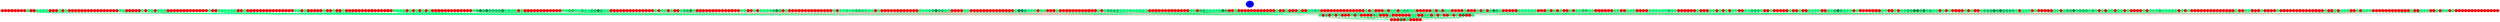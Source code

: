 graph {
	edge [bgcolor="purple:pink" color=yellow nodesep=0]
	graph [nodesep=0 ordering=out ranksep=0]
	I [label=3 color=blue height=0.2 style=filled width=0.2]
	x_0 [label="" color=red height=0.2 style=filled width=0.2]
	x_1 [label="" color=red height=0.2 style=filled width=0.2]
	x_2 [label="" color=red height=0.2 style=filled width=0.2]
	x_3 [label="" color=red height=0.2 style=filled width=0.2]
	x_4 [label="" color=red height=0.2 style=filled width=0.2]
	x_5 [label="" color=red height=0.2 style=filled width=0.2]
	x_6 [label="" color=red height=0.2 style=filled width=0.2]
	x_7 [label="" color=red height=0.2 style=filled width=0.2]
	x_8 [label="" color=springgreen fillcolor=springgreen height=0.2 style=filled width=0.2]
	x_9 [label="" color=red height=0.2 style=filled width=0.2]
	x_10 [label="" color=red height=0.2 style=filled width=0.2]
	x_11 [label="" color=springgreen fillcolor=springgreen height=0.2 style=filled width=0.2]
	x_12 [label="" color=springgreen fillcolor=springgreen height=0.2 style=filled width=0.2]
	x_13 [label="" color=springgreen fillcolor=springgreen height=0.2 style=filled width=0.2]
	x_14 [label="" color=springgreen fillcolor=springgreen height=0.2 style=filled width=0.2]
	x_15 [label="" color=red height=0.2 style=filled width=0.2]
	x_16 [label="" color=red height=0.2 style=filled width=0.2]
	x_17 [label="" color=red height=0.2 style=filled width=0.2]
	x_18 [label="" color=springgreen fillcolor=springgreen height=0.2 style=filled width=0.2]
	x_19 [label="" color=red height=0.2 style=filled width=0.2]
	x_20 [label="" color=springgreen fillcolor=springgreen height=0.2 style=filled width=0.2]
	x_21 [label="" color=red height=0.2 style=filled width=0.2]
	x_22 [label="" color=red height=0.2 style=filled width=0.2]
	x_23 [label="" color=red height=0.2 style=filled width=0.2]
	x_24 [label="" color=red height=0.2 style=filled width=0.2]
	x_25 [label="" color=red height=0.2 style=filled width=0.2]
	x_26 [label="" color=red height=0.2 style=filled width=0.2]
	x_27 [label="" color=red height=0.2 style=filled width=0.2]
	x_28 [label="" color=red height=0.2 style=filled width=0.2]
	x_29 [label="" color=red height=0.2 style=filled width=0.2]
	x_30 [label="" color=red height=0.2 style=filled width=0.2]
	x_31 [label="" color=red height=0.2 style=filled width=0.2]
	x_32 [label="" color=red height=0.2 style=filled width=0.2]
	x_33 [label="" color=red height=0.2 style=filled width=0.2]
	x_34 [label="" color=red height=0.2 style=filled width=0.2]
	x_35 [label="" color=red height=0.2 style=filled width=0.2]
	x_36 [label="" color=red height=0.2 style=filled width=0.2]
	x_37 [label="" color=springgreen fillcolor=springgreen height=0.2 style=filled width=0.2]
	x_38 [label="" color=springgreen fillcolor=springgreen height=0.2 style=filled width=0.2]
	x_39 [label="" color=red height=0.2 style=filled width=0.2]
	x_40 [label="" color=red height=0.2 style=filled width=0.2]
	x_41 [label="" color=red height=0.2 style=filled width=0.2]
	x_42 [label="" color=red height=0.2 style=filled width=0.2]
	x_43 [label="" color=red height=0.2 style=filled width=0.2]
	x_44 [label="" color=springgreen fillcolor=springgreen height=0.2 style=filled width=0.2]
	x_45 [label="" color=red height=0.2 style=filled width=0.2]
	x_46 [label="" color=springgreen fillcolor=springgreen height=0.2 style=filled width=0.2]
	x_47 [label="" color=springgreen fillcolor=springgreen height=0.2 style=filled width=0.2]
	x_48 [label="" color=red height=0.2 style=filled width=0.2]
	x_49 [label="" color=springgreen fillcolor=springgreen height=0.2 style=filled width=0.2]
	x_50 [label="" color=springgreen fillcolor=springgreen height=0.2 style=filled width=0.2]
	x_51 [label="" color=springgreen fillcolor=springgreen height=0.2 style=filled width=0.2]
	x_52 [label="" color=red height=0.2 style=filled width=0.2]
	x_53 [label="" color=red height=0.2 style=filled width=0.2]
	x_54 [label="" color=red height=0.2 style=filled width=0.2]
	x_55 [label="" color=red height=0.2 style=filled width=0.2]
	x_56 [label="" color=red height=0.2 style=filled width=0.2]
	x_57 [label="" color=red height=0.2 style=filled width=0.2]
	x_58 [label="" color=red height=0.2 style=filled width=0.2]
	x_59 [label="" color=red height=0.2 style=filled width=0.2]
	x_60 [label="" color=red height=0.2 style=filled width=0.2]
	x_61 [label="" color=red height=0.2 style=filled width=0.2]
	x_62 [label="" color=red height=0.2 style=filled width=0.2]
	x_63 [label="" color=red height=0.2 style=filled width=0.2]
	x_64 [label="" color=red height=0.2 style=filled width=0.2]
	x_65 [label="" color=springgreen fillcolor=springgreen height=0.2 style=filled width=0.2]
	x_66 [label="" color=red height=0.2 style=filled width=0.2]
	x_67 [label="" color=red height=0.2 style=filled width=0.2]
	x_68 [label="" color=springgreen fillcolor=springgreen height=0.2 style=filled width=0.2]
	x_69 [label="" color=springgreen fillcolor=springgreen height=0.2 style=filled width=0.2]
	x_70 [label="" color=springgreen fillcolor=springgreen height=0.2 style=filled width=0.2]
	x_71 [label="" color=springgreen fillcolor=springgreen height=0.2 style=filled width=0.2]
	x_72 [label="" color=springgreen fillcolor=springgreen height=0.2 style=filled width=0.2]
	x_73 [label="" color=springgreen fillcolor=springgreen height=0.2 style=filled width=0.2]
	x_74 [label="" color=red height=0.2 style=filled width=0.2]
	x_75 [label="" color=red height=0.2 style=filled width=0.2]
	x_76 [label="" color=springgreen fillcolor=springgreen height=0.2 style=filled width=0.2]
	x_77 [label="" color=red height=0.2 style=filled width=0.2]
	x_78 [label="" color=red height=0.2 style=filled width=0.2]
	x_79 [label="" color=red height=0.2 style=filled width=0.2]
	x_80 [label="" color=red height=0.2 style=filled width=0.2]
	x_81 [label="" color=red height=0.2 style=filled width=0.2]
	x_82 [label="" color=red height=0.2 style=filled width=0.2]
	x_83 [label="" color=red height=0.2 style=filled width=0.2]
	x_84 [label="" color=red height=0.2 style=filled width=0.2]
	x_85 [label="" color=red height=0.2 style=filled width=0.2]
	x_86 [label="" color=red height=0.2 style=filled width=0.2]
	x_87 [label="" color=red height=0.2 style=filled width=0.2]
	x_88 [label="" color=red height=0.2 style=filled width=0.2]
	x_89 [label="" color=red height=0.2 style=filled width=0.2]
	x_90 [label="" color=red height=0.2 style=filled width=0.2]
	x_91 [label="" color=red height=0.2 style=filled width=0.2]
	x_92 [label="" color=springgreen fillcolor=springgreen height=0.2 style=filled width=0.2]
	x_93 [label="" color=springgreen fillcolor=springgreen height=0.2 style=filled width=0.2]
	x_94 [label="" color=red height=0.2 style=filled width=0.2]
	x_95 [label="" color=springgreen fillcolor=springgreen height=0.2 style=filled width=0.2]
	x_96 [label="" color=red height=0.2 style=filled width=0.2]
	x_97 [label="" color=red height=0.2 style=filled width=0.2]
	x_98 [label="" color=red height=0.2 style=filled width=0.2]
	x_99 [label="" color=red height=0.2 style=filled width=0.2]
	x_100 [label="" color=red height=0.2 style=filled width=0.2]
	x_101 [label="" color=springgreen fillcolor=springgreen height=0.2 style=filled width=0.2]
	x_102 [label="" color=red height=0.2 style=filled width=0.2]
	x_103 [label="" color=red height=0.2 style=filled width=0.2]
	x_104 [label="" color=springgreen fillcolor=springgreen height=0.2 style=filled width=0.2]
	x_105 [label="" color=red height=0.2 style=filled width=0.2]
	x_106 [label="" color=red height=0.2 style=filled width=0.2]
	x_107 [label="" color=springgreen fillcolor=springgreen height=0.2 style=filled width=0.2]
	x_108 [label="" color=red height=0.2 style=filled width=0.2]
	x_109 [label="" color=red height=0.2 style=filled width=0.2]
	x_110 [label="" color=red height=0.2 style=filled width=0.2]
	x_111 [label="" color=red height=0.2 style=filled width=0.2]
	x_112 [label="" color=red height=0.2 style=filled width=0.2]
	x_113 [label="" color=red height=0.2 style=filled width=0.2]
	x_114 [label="" color=red height=0.2 style=filled width=0.2]
	x_115 [label="" color=red height=0.2 style=filled width=0.2]
	x_116 [label="" color=red height=0.2 style=filled width=0.2]
	x_117 [label="" color=red height=0.2 style=filled width=0.2]
	x_118 [label="" color=red height=0.2 style=filled width=0.2]
	x_119 [label="" color=red height=0.2 style=filled width=0.2]
	x_120 [label="" color=red height=0.2 style=filled width=0.2]
	x_121 [label="" color=red height=0.2 style=filled width=0.2]
	x_122 [label="" color=red height=0.2 style=filled width=0.2]
	x_123 [label="" color=springgreen fillcolor=springgreen height=0.2 style=filled width=0.2]
	x_124 [label="" color=springgreen fillcolor=springgreen height=0.2 style=filled width=0.2]
	x_125 [label="" color=springgreen fillcolor=springgreen height=0.2 style=filled width=0.2]
	x_126 [label="" color=springgreen fillcolor=springgreen height=0.2 style=filled width=0.2]
	x_127 [label="" color=red height=0.2 style=filled width=0.2]
	x_128 [label="" color=springgreen fillcolor=springgreen height=0.2 style=filled width=0.2]
	x_129 [label="" color=red height=0.2 style=filled width=0.2]
	x_130 [label="" color=springgreen fillcolor=springgreen height=0.2 style=filled width=0.2]
	x_131 [label="" color=red height=0.2 style=filled width=0.2]
	x_132 [label="" color=springgreen fillcolor=springgreen height=0.2 style=filled width=0.2]
	x_133 [label="" color=red height=0.2 style=filled width=0.2]
	x_134 [label="" color=springgreen fillcolor=springgreen height=0.2 style=filled width=0.2]
	x_135 [label="" color=red height=0.2 style=filled width=0.2]
	x_136 [label="" color=red height=0.2 style=filled width=0.2]
	x_137 [label="" color=red height=0.2 style=filled width=0.2]
	x_138 [label="" color=red height=0.2 style=filled width=0.2]
	x_139 [label="" color=red height=0.2 style=filled width=0.2]
	x_140 [label="" color=red height=0.2 style=filled width=0.2]
	x_141 [label="" color=red height=0.2 style=filled width=0.2]
	x_142 [label="" color=red height=0.2 style=filled width=0.2]
	x_143 [label="" color=red height=0.2 style=filled width=0.2]
	x_144 [label="" color=red height=0.2 style=filled width=0.2]
	x_145 [label="" color=red height=0.2 style=filled width=0.2]
	x_146 [label="" color=red height=0.2 style=filled width=0.2]
	x_147 [label="" color=red height=0.2 style=filled width=0.2]
	x_148 [label="" color=springgreen1 fillcolor=springgreen1 height=0.2 style=filled width=0.2]
	x_149 [label="" color=springgreen3 fillcolor=springgreen3 height=0.2 style=filled width=0.2]
	x_150 [label="" color=springgreen4 fillcolor=springgreen4 height=0.2 style=filled width=0.2]
	x_151 [label="" color=springgreen3 fillcolor=springgreen3 height=0.2 style=filled width=0.2]
	x_152 [label="" color=springgreen4 fillcolor=springgreen4 height=0.2 style=filled width=0.2]
	x_153 [label="" color=springgreen3 fillcolor=springgreen3 height=0.2 style=filled width=0.2]
	x_154 [label="" color=springgreen3 fillcolor=springgreen3 height=0.2 style=filled width=0.2]
	x_155 [label="" color=springgreen3 fillcolor=springgreen3 height=0.2 style=filled width=0.2]
	x_156 [label="" color=springgreen3 fillcolor=springgreen3 height=0.2 style=filled width=0.2]
	x_157 [label="" color=springgreen4 fillcolor=springgreen4 height=0.2 style=filled width=0.2]
	x_158 [label="" color=springgreen1 fillcolor=springgreen1 height=0.2 style=filled width=0.2]
	x_159 [label="" color=springgreen2 fillcolor=springgreen2 height=0.2 style=filled width=0.2]
	x_160 [label="" color=springgreen fillcolor=springgreen height=0.2 style=filled width=0.2]
	x_161 [label="" color=springgreen fillcolor=springgreen height=0.2 style=filled width=0.2]
	x_162 [label="" color=red height=0.2 style=filled width=0.2]
	x_163 [label="" color=springgreen fillcolor=springgreen height=0.2 style=filled width=0.2]
	x_164 [label="" color=red height=0.2 style=filled width=0.2]
	x_165 [label="" color=red height=0.2 style=filled width=0.2]
	x_166 [label="" color=red height=0.2 style=filled width=0.2]
	x_167 [label="" color=red height=0.2 style=filled width=0.2]
	x_168 [label="" color=red height=0.2 style=filled width=0.2]
	x_169 [label="" color=red height=0.2 style=filled width=0.2]
	x_170 [label="" color=red height=0.2 style=filled width=0.2]
	x_171 [label="" color=red height=0.2 style=filled width=0.2]
	x_172 [label="" color=red height=0.2 style=filled width=0.2]
	x_173 [label="" color=red height=0.2 style=filled width=0.2]
	x_174 [label="" color=red height=0.2 style=filled width=0.2]
	x_175 [label="" color=red height=0.2 style=filled width=0.2]
	x_176 [label="" color=springgreen fillcolor=springgreen height=0.2 style=filled width=0.2]
	x_177 [label="" color=springgreen1 fillcolor=springgreen1 height=0.2 style=filled width=0.2]
	x_178 [label="" color=springgreen3 fillcolor=springgreen3 height=0.2 style=filled width=0.2]
	x_179 [label="" color=springgreen3 fillcolor=springgreen3 height=0.2 style=filled width=0.2]
	x_180 [label="" color=springgreen1 fillcolor=springgreen1 height=0.2 style=filled width=0.2]
	x_181 [label="" color=springgreen1 fillcolor=springgreen1 height=0.2 style=filled width=0.2]
	x_182 [label="" color=springgreen3 fillcolor=springgreen3 height=0.2 style=filled width=0.2]
	x_183 [label="" color=springgreen2 fillcolor=springgreen2 height=0.2 style=filled width=0.2]
	x_184 [label="" color=springgreen1 fillcolor=springgreen1 height=0.2 style=filled width=0.2]
	x_185 [label="" color=springgreen3 fillcolor=springgreen3 height=0.2 style=filled width=0.2]
	x_186 [label="" color=springgreen3 fillcolor=springgreen3 height=0.2 style=filled width=0.2]
	x_187 [label="" color=springgreen4 fillcolor=springgreen4 height=0.2 style=filled width=0.2]
	x_188 [label="" color=springgreen3 fillcolor=springgreen3 height=0.2 style=filled width=0.2]
	x_189 [label="" color=springgreen fillcolor=springgreen height=0.2 style=filled width=0.2]
	x_190 [label="" color=springgreen fillcolor=springgreen height=0.2 style=filled width=0.2]
	x_191 [label="" color=red height=0.2 style=filled width=0.2]
	x_192 [label="" color=red height=0.2 style=filled width=0.2]
	x_193 [label="" color=red height=0.2 style=filled width=0.2]
	x_194 [label="" color=red height=0.2 style=filled width=0.2]
	x_195 [label="" color=red height=0.2 style=filled width=0.2]
	x_196 [label="" color=red height=0.2 style=filled width=0.2]
	x_197 [label="" color=red height=0.2 style=filled width=0.2]
	x_198 [label="" color=red height=0.2 style=filled width=0.2]
	x_199 [label="" color=red height=0.2 style=filled width=0.2]
	x_200 [label="" color=red height=0.2 style=filled width=0.2]
	x_201 [label="" color=red height=0.2 style=filled width=0.2]
	x_202 [label="" color=red height=0.2 style=filled width=0.2]
	x_203 [label="" color=red height=0.2 style=filled width=0.2]
	x_204 [label="" color=red height=0.2 style=filled width=0.2]
	x_205 [label="" color=springgreen fillcolor=springgreen height=0.2 style=filled width=0.2]
	x_206 [label="" color=red height=0.2 style=filled width=0.2]
	x_207 [label="" color=springgreen fillcolor=springgreen height=0.2 style=filled width=0.2]
	x_208 [label="" color=springgreen fillcolor=springgreen height=0.2 style=filled width=0.2]
	x_209 [label="" color=red height=0.2 style=filled width=0.2]
	x_210 [label="" color=springgreen fillcolor=springgreen height=0.2 style=filled width=0.2]
	x_211 [label="" color=red height=0.2 style=filled width=0.2]
	x_212 [label="" color=red height=0.2 style=filled width=0.2]
	x_213 [label="" color=springgreen fillcolor=springgreen height=0.2 style=filled width=0.2]
	x_214 [label="" color=springgreen3 fillcolor=springgreen3 height=0.2 style=filled width=0.2]
	x_215 [label="" color=springgreen3 fillcolor=springgreen3 height=0.2 style=filled width=0.2]
	x_216 [label="" color=springgreen4 fillcolor=springgreen4 height=0.2 style=filled width=0.2]
	x_217 [label="" color=springgreen1 fillcolor=springgreen1 height=0.2 style=filled width=0.2]
	x_218 [label="" color=red height=0.2 style=filled width=0.2]
	x_219 [label="" color=red height=0.2 style=filled width=0.2]
	x_220 [label="" color=red height=0.2 style=filled width=0.2]
	x_221 [label="" color=red height=0.2 style=filled width=0.2]
	x_222 [label="" color=red height=0.2 style=filled width=0.2]
	x_223 [label="" color=red height=0.2 style=filled width=0.2]
	x_224 [label="" color=red height=0.2 style=filled width=0.2]
	x_225 [label="" color=red height=0.2 style=filled width=0.2]
	x_226 [label="" color=red height=0.2 style=filled width=0.2]
	x_227 [label="" color=red height=0.2 style=filled width=0.2]
	x_228 [label="" color=red height=0.2 style=filled width=0.2]
	x_229 [label="" color=red height=0.2 style=filled width=0.2]
	x_230 [label="" color=red height=0.2 style=filled width=0.2]
	x_231 [label="" color=red height=0.2 style=filled width=0.2]
	x_232 [label="" color=springgreen fillcolor=springgreen height=0.2 style=filled width=0.2]
	x_233 [label="" color=springgreen fillcolor=springgreen height=0.2 style=filled width=0.2]
	x_234 [label="" color=red height=0.2 style=filled width=0.2]
	x_235 [label="" color=red height=0.2 style=filled width=0.2]
	x_236 [label="" color=springgreen fillcolor=springgreen height=0.2 style=filled width=0.2]
	x_237 [label="" color=red height=0.2 style=filled width=0.2]
	x_238 [label="" color=springgreen fillcolor=springgreen height=0.2 style=filled width=0.2]
	x_239 [label="" color=springgreen fillcolor=springgreen height=0.2 style=filled width=0.2]
	x_240 [label="" color=springgreen fillcolor=springgreen height=0.2 style=filled width=0.2]
	x_241 [label="" color=springgreen2 fillcolor=springgreen2 height=0.2 style=filled width=0.2]
	x_242 [label="" color=springgreen3 fillcolor=springgreen3 height=0.2 style=filled width=0.2]
	x_243 [label="" color=springgreen4 fillcolor=springgreen4 height=0.2 style=filled width=0.2]
	x_244 [label="" color=springgreen3 fillcolor=springgreen3 height=0.2 style=filled width=0.2]
	x_245 [label="" color=red height=0.2 style=filled width=0.2]
	x_246 [label="" color=springgreen fillcolor=springgreen height=0.2 style=filled width=0.2]
	x_247 [label="" color=red height=0.2 style=filled width=0.2]
	x_248 [label="" color=red height=0.2 style=filled width=0.2]
	x_249 [label="" color=red height=0.2 style=filled width=0.2]
	x_250 [label="" color=red height=0.2 style=filled width=0.2]
	x_251 [label="" color=red height=0.2 style=filled width=0.2]
	x_252 [label="" color=red height=0.2 style=filled width=0.2]
	x_253 [label="" color=red height=0.2 style=filled width=0.2]
	x_254 [label="" color=red height=0.2 style=filled width=0.2]
	x_255 [label="" color=red height=0.2 style=filled width=0.2]
	x_256 [label="" color=red height=0.2 style=filled width=0.2]
	x_257 [label="" color=red height=0.2 style=filled width=0.2]
	x_258 [label="" color=red height=0.2 style=filled width=0.2]
	x_259 [label="" color=red height=0.2 style=filled width=0.2]
	x_260 [label="" color=red height=0.2 style=filled width=0.2]
	x_261 [label="" color=springgreen fillcolor=springgreen height=0.2 style=filled width=0.2]
	x_262 [label="" color=red height=0.2 style=filled width=0.2]
	x_263 [label="" color=springgreen fillcolor=springgreen height=0.2 style=filled width=0.2]
	x_264 [label="" color=springgreen1 fillcolor=springgreen1 height=0.2 style=filled width=0.2]
	x_265 [label="" color=springgreen2 fillcolor=springgreen2 height=0.2 style=filled width=0.2]
	x_266 [label="" color=springgreen1 fillcolor=springgreen1 height=0.2 style=filled width=0.2]
	x_267 [label="" color=springgreen2 fillcolor=springgreen2 height=0.2 style=filled width=0.2]
	x_268 [label="" color=springgreen3 fillcolor=springgreen3 height=0.2 style=filled width=0.2]
	x_269 [label="" color=springgreen3 fillcolor=springgreen3 height=0.2 style=filled width=0.2]
	x_270 [label="" color=springgreen2 fillcolor=springgreen2 height=0.2 style=filled width=0.2]
	x_271 [label="" color=springgreen2 fillcolor=springgreen2 height=0.2 style=filled width=0.2]
	x_272 [label="" color=springgreen fillcolor=springgreen height=0.2 style=filled width=0.2]
	x_273 [label="" color=springgreen fillcolor=springgreen height=0.2 style=filled width=0.2]
	x_274 [label="" color=red height=0.2 style=filled width=0.2]
	x_275 [label="" color=springgreen fillcolor=springgreen height=0.2 style=filled width=0.2]
	x_276 [label="" color=red height=0.2 style=filled width=0.2]
	x_277 [label="" color=red height=0.2 style=filled width=0.2]
	x_278 [label="" color=red height=0.2 style=filled width=0.2]
	x_279 [label="" color=red height=0.2 style=filled width=0.2]
	x_280 [label="" color=red height=0.2 style=filled width=0.2]
	x_281 [label="" color=red height=0.2 style=filled width=0.2]
	x_282 [label="" color=red height=0.2 style=filled width=0.2]
	x_283 [label="" color=red height=0.2 style=filled width=0.2]
	x_284 [label="" color=red height=0.2 style=filled width=0.2]
	x_285 [label="" color=red height=0.2 style=filled width=0.2]
	x_286 [label="" color=red height=0.2 style=filled width=0.2]
	x_287 [label="" color=red height=0.2 style=filled width=0.2]
	x_288 [label="" color=springgreen fillcolor=springgreen height=0.2 style=filled width=0.2]
	x_289 [label="" color=springgreen fillcolor=springgreen height=0.2 style=filled width=0.2]
	x_290 [label="" color=springgreen fillcolor=springgreen height=0.2 style=filled width=0.2]
	x_291 [label="" color=springgreen2 fillcolor=springgreen2 height=0.2 style=filled width=0.2]
	x_292 [label="" color=springgreen3 fillcolor=springgreen3 height=0.2 style=filled width=0.2]
	x_293 [label="" color=springgreen4 fillcolor=springgreen4 height=0.2 style=filled width=0.2]
	x_294 [label="" color=springgreen3 fillcolor=springgreen3 height=0.2 style=filled width=0.2]
	x_295 [label="" color=springgreen3 fillcolor=springgreen3 height=0.2 style=filled width=0.2]
	x_296 [label="" color=springgreen2 fillcolor=springgreen2 height=0.2 style=filled width=0.2]
	x_297 [label="" color=springgreen1 fillcolor=springgreen1 height=0.2 style=filled width=0.2]
	x_298 [label="" color=red height=0.2 style=filled width=0.2]
	x_299 [label="" color=red height=0.2 style=filled width=0.2]
	x_300 [label="" color=red height=0.2 style=filled width=0.2]
	x_301 [label="" color=red height=0.2 style=filled width=0.2]
	x_302 [label="" color=springgreen fillcolor=springgreen height=0.2 style=filled width=0.2]
	x_303 [label="" color=springgreen fillcolor=springgreen height=0.2 style=filled width=0.2]
	x_304 [label="" color=red height=0.2 style=filled width=0.2]
	x_305 [label="" color=red height=0.2 style=filled width=0.2]
	x_306 [label="" color=red height=0.2 style=filled width=0.2]
	x_307 [label="" color=red height=0.2 style=filled width=0.2]
	x_308 [label="" color=red height=0.2 style=filled width=0.2]
	x_309 [label="" color=red height=0.2 style=filled width=0.2]
	x_310 [label="" color=red height=0.2 style=filled width=0.2]
	x_311 [label="" color=red height=0.2 style=filled width=0.2]
	x_312 [label="" color=red height=0.2 style=filled width=0.2]
	x_313 [label="" color=red height=0.2 style=filled width=0.2]
	x_314 [label="" color=red height=0.2 style=filled width=0.2]
	x_315 [label="" color=red height=0.2 style=filled width=0.2]
	x_316 [label="" color=red height=0.2 style=filled width=0.2]
	x_317 [label="" color=red height=0.2 style=filled width=0.2]
	x_318 [label="" color=springgreen1 fillcolor=springgreen1 height=0.2 style=filled width=0.2]
	x_319 [label="" color=springgreen4 fillcolor=springgreen4 height=0.2 style=filled width=0.2]
	x_320 [label="" color=springgreen4 fillcolor=springgreen4 height=0.2 style=filled width=0.2]
	x_321 [label="" color=springgreen3 fillcolor=springgreen3 height=0.2 style=filled width=0.2]
	x_322 [label="" color=springgreen1 fillcolor=springgreen1 height=0.2 style=filled width=0.2]
	x_323 [label="" color=springgreen fillcolor=springgreen height=0.2 style=filled width=0.2]
	x_324 [label="" color=springgreen1 fillcolor=springgreen1 height=0.2 style=filled width=0.2]
	x_325 [label="" color=red height=0.2 style=filled width=0.2]
	x_326 [label="" color=springgreen fillcolor=springgreen height=0.2 style=filled width=0.2]
	x_327 [label="" color=springgreen fillcolor=springgreen height=0.2 style=filled width=0.2]
	x_328 [label="" color=red height=0.2 style=filled width=0.2]
	x_329 [label="" color=red height=0.2 style=filled width=0.2]
	x_330 [label="" color=red height=0.2 style=filled width=0.2]
	x_331 [label="" color=springgreen fillcolor=springgreen height=0.2 style=filled width=0.2]
	x_332 [label="" color=red height=0.2 style=filled width=0.2]
	x_333 [label="" color=red height=0.2 style=filled width=0.2]
	x_334 [label="" color=red height=0.2 style=filled width=0.2]
	x_335 [label="" color=red height=0.2 style=filled width=0.2]
	x_336 [label="" color=red height=0.2 style=filled width=0.2]
	x_337 [label="" color=red height=0.2 style=filled width=0.2]
	x_338 [label="" color=red height=0.2 style=filled width=0.2]
	x_339 [label="" color=red height=0.2 style=filled width=0.2]
	x_340 [label="" color=red height=0.2 style=filled width=0.2]
	x_341 [label="" color=red height=0.2 style=filled width=0.2]
	x_342 [label="" color=red height=0.2 style=filled width=0.2]
	x_343 [label="" color=red height=0.2 style=filled width=0.2]
	x_344 [label="" color=springgreen fillcolor=springgreen height=0.2 style=filled width=0.2]
	x_345 [label="" color=red height=0.2 style=filled width=0.2]
	x_346 [label="" color=springgreen1 fillcolor=springgreen1 height=0.2 style=filled width=0.2]
	x_347 [label="" color=springgreen3 fillcolor=springgreen3 height=0.2 style=filled width=0.2]
	x_348 [label="" color=springgreen3 fillcolor=springgreen3 height=0.2 style=filled width=0.2]
	x_349 [label="" color=springgreen3 fillcolor=springgreen3 height=0.2 style=filled width=0.2]
	x_350 [label="" color=springgreen3 fillcolor=springgreen3 height=0.2 style=filled width=0.2]
	x_351 [label="" color=springgreen1 fillcolor=springgreen1 height=0.2 style=filled width=0.2]
	x_352 [label="" color=springgreen1 fillcolor=springgreen1 height=0.2 style=filled width=0.2]
	x_353 [label="" color=springgreen fillcolor=springgreen height=0.2 style=filled width=0.2]
	x_354 [label="" color=springgreen2 fillcolor=springgreen2 height=0.2 style=filled width=0.2]
	x_355 [label="" color=springgreen fillcolor=springgreen height=0.2 style=filled width=0.2]
	x_356 [label="" color=springgreen fillcolor=springgreen height=0.2 style=filled width=0.2]
	x_357 [label="" color=springgreen fillcolor=springgreen height=0.2 style=filled width=0.2]
	x_358 [label="" color=springgreen fillcolor=springgreen height=0.2 style=filled width=0.2]
	x_359 [label="" color=springgreen fillcolor=springgreen height=0.2 style=filled width=0.2]
	x_360 [label="" color=red height=0.2 style=filled width=0.2]
	x_361 [label="" color=red height=0.2 style=filled width=0.2]
	x_362 [label="" color=red height=0.2 style=filled width=0.2]
	x_363 [label="" color=red height=0.2 style=filled width=0.2]
	x_364 [label="" color=red height=0.2 style=filled width=0.2]
	x_365 [label="" color=red height=0.2 style=filled width=0.2]
	x_366 [label="" color=red height=0.2 style=filled width=0.2]
	x_367 [label="" color=red height=0.2 style=filled width=0.2]
	x_368 [label="" color=red height=0.2 style=filled width=0.2]
	x_369 [label="" color=red height=0.2 style=filled width=0.2]
	x_370 [label="" color=red height=0.2 style=filled width=0.2]
	x_371 [label="" color=red height=0.2 style=filled width=0.2]
	x_372 [label="" color=red height=0.2 style=filled width=0.2]
	x_373 [label="" color=springgreen fillcolor=springgreen height=0.2 style=filled width=0.2]
	x_374 [label="" color=springgreen fillcolor=springgreen height=0.2 style=filled width=0.2]
	x_375 [label="" color=red height=0.2 style=filled width=0.2]
	x_376 [label="" color=springgreen3 fillcolor=springgreen3 height=0.2 style=filled width=0.2]
	x_377 [label="" color=springgreen3 fillcolor=springgreen3 height=0.2 style=filled width=0.2]
	x_378 [label="" color=springgreen fillcolor=springgreen height=0.2 style=filled width=0.2]
	x_379 [label="" color=springgreen1 fillcolor=springgreen1 height=0.2 style=filled width=0.2]
	x_380 [label="" color=springgreen1 fillcolor=springgreen1 height=0.2 style=filled width=0.2]
	x_381 [label="" color=springgreen1 fillcolor=springgreen1 height=0.2 style=filled width=0.2]
	x_382 [label="" color=springgreen2 fillcolor=springgreen2 height=0.2 style=filled width=0.2]
	x_383 [label="" color=springgreen4 fillcolor=springgreen4 height=0.2 style=filled width=0.2]
	x_384 [label="" color=springgreen3 fillcolor=springgreen3 height=0.2 style=filled width=0.2]
	x_385 [label="" color=red height=0.2 style=filled width=0.2]
	x_386 [label="" color=red height=0.2 style=filled width=0.2]
	x_387 [label="" color=springgreen fillcolor=springgreen height=0.2 style=filled width=0.2]
	x_388 [label="" color=red height=0.2 style=filled width=0.2]
	x_389 [label="" color=red height=0.2 style=filled width=0.2]
	x_390 [label="" color=red height=0.2 style=filled width=0.2]
	x_391 [label="" color=red height=0.2 style=filled width=0.2]
	x_392 [label="" color=red height=0.2 style=filled width=0.2]
	x_393 [label="" color=red height=0.2 style=filled width=0.2]
	x_394 [label="" color=red height=0.2 style=filled width=0.2]
	x_395 [label="" color=red height=0.2 style=filled width=0.2]
	x_396 [label="" color=red height=0.2 style=filled width=0.2]
	x_397 [label="" color=red height=0.2 style=filled width=0.2]
	x_398 [label="" color=red height=0.2 style=filled width=0.2]
	x_399 [label="" color=red height=0.2 style=filled width=0.2]
	x_400 [label="" color=springgreen fillcolor=springgreen height=0.2 style=filled width=0.2]
	x_401 [label="" color=red height=0.2 style=filled width=0.2]
	x_402 [label="" color=red height=0.2 style=filled width=0.2]
	x_403 [label="" color=springgreen fillcolor=springgreen height=0.2 style=filled width=0.2]
	x_404 [label="" color=red height=0.2 style=filled width=0.2]
	x_405 [label="" color=red height=0.2 style=filled width=0.2]
	x_406 [label="" color=red height=0.2 style=filled width=0.2]
	x_407 [label="" color=springgreen fillcolor=springgreen height=0.2 style=filled width=0.2]
	x_408 [label="" color=red height=0.2 style=filled width=0.2]
	x_409 [label="" color=red height=0.2 style=filled width=0.2]
	x_410 [label="" color=springgreen1 fillcolor=springgreen1 height=0.2 style=filled width=0.2]
	x_411 [label="" color=springgreen2 fillcolor=springgreen2 height=0.2 style=filled width=0.2]
	x_412 [label="" color=springgreen3 fillcolor=springgreen3 height=0.2 style=filled width=0.2]
	x_413 [label="" color=springgreen2 fillcolor=springgreen2 height=0.2 style=filled width=0.2]
	x_414 [label="" color=red height=0.2 style=filled width=0.2]
	x_415 [label="" color=red height=0.2 style=filled width=0.2]
	x_416 [label="" color=red height=0.2 style=filled width=0.2]
	x_417 [label="" color=red height=0.2 style=filled width=0.2]
	x_418 [label="" color=red height=0.2 style=filled width=0.2]
	x_419 [label="" color=red height=0.2 style=filled width=0.2]
	x_420 [label="" color=red height=0.2 style=filled width=0.2]
	x_421 [label="" color=red height=0.2 style=filled width=0.2]
	x_422 [label="" color=red height=0.2 style=filled width=0.2]
	x_423 [label="" color=red height=0.2 style=filled width=0.2]
	x_424 [label="" color=red height=0.2 style=filled width=0.2]
	x_425 [label="" color=red height=0.2 style=filled width=0.2]
	x_426 [label="" color=red height=0.2 style=filled width=0.2]
	x_427 [label="" color=red height=0.2 style=filled width=0.2]
	x_428 [label="" color=springgreen fillcolor=springgreen height=0.2 style=filled width=0.2]
	x_429 [label="" color=red height=0.2 style=filled width=0.2]
	x_430 [label="" color=springgreen fillcolor=springgreen height=0.2 style=filled width=0.2]
	x_431 [label="" color=red height=0.2 style=filled width=0.2]
	x_432 [label="" color=red height=0.2 style=filled width=0.2]
	x_433 [label="" color=red height=0.2 style=filled width=0.2]
	x_434 [label="" color=springgreen fillcolor=springgreen height=0.2 style=filled width=0.2]
	x_435 [label="" color=red height=0.2 style=filled width=0.2]
	x_436 [label="" color=springgreen fillcolor=springgreen height=0.2 style=filled width=0.2]
	x_437 [label="" color=springgreen fillcolor=springgreen height=0.2 style=filled width=0.2]
	x_438 [label="" color=red height=0.2 style=filled width=0.2]
	x_439 [label="" color=springgreen1 fillcolor=springgreen1 height=0.2 style=filled width=0.2]
	x_440 [label="" color=springgreen3 fillcolor=springgreen3 height=0.2 style=filled width=0.2]
	x_441 [label="" color=springgreen3 fillcolor=springgreen3 height=0.2 style=filled width=0.2]
	x_442 [label="" color=springgreen fillcolor=springgreen height=0.2 style=filled width=0.2]
	x_443 [label="" color=springgreen fillcolor=springgreen height=0.2 style=filled width=0.2]
	x_444 [label="" color=red height=0.2 style=filled width=0.2]
	x_445 [label="" color=red height=0.2 style=filled width=0.2]
	x_446 [label="" color=red height=0.2 style=filled width=0.2]
	x_447 [label="" color=red height=0.2 style=filled width=0.2]
	x_448 [label="" color=red height=0.2 style=filled width=0.2]
	x_449 [label="" color=springgreen fillcolor=springgreen height=0.2 style=filled width=0.2]
	x_450 [label="" color=red height=0.2 style=filled width=0.2]
	x_451 [label="" color=springgreen fillcolor=springgreen height=0.2 style=filled width=0.2]
	x_452 [label="" color=red height=0.2 style=filled width=0.2]
	x_453 [label="" color=springgreen fillcolor=springgreen height=0.2 style=filled width=0.2]
	x_454 [label="" color=springgreen fillcolor=springgreen height=0.2 style=filled width=0.2]
	x_455 [label="" color=red height=0.2 style=filled width=0.2]
	x_456 [label="" color=red height=0.2 style=filled width=0.2]
	x_457 [label="" color=red height=0.2 style=filled width=0.2]
	x_458 [label="" color=red height=0.2 style=filled width=0.2]
	x_459 [label="" color=springgreen fillcolor=springgreen height=0.2 style=filled width=0.2]
	x_460 [label="" color=red height=0.2 style=filled width=0.2]
	x_461 [label="" color=red height=0.2 style=filled width=0.2]
	x_462 [label="" color=red height=0.2 style=filled width=0.2]
	x_463 [label="" color=springgreen fillcolor=springgreen height=0.2 style=filled width=0.2]
	x_464 [label="" color=red height=0.2 style=filled width=0.2]
	x_465 [label="" color=springgreen fillcolor=springgreen height=0.2 style=filled width=0.2]
	x_466 [label="" color=red height=0.2 style=filled width=0.2]
	x_467 [label="" color=springgreen2 fillcolor=springgreen2 height=0.2 style=filled width=0.2]
	x_468 [label="" color=springgreen4 fillcolor=springgreen4 height=0.2 style=filled width=0.2]
	x_469 [label="" color=springgreen3 fillcolor=springgreen3 height=0.2 style=filled width=0.2]
	x_470 [label="" color=springgreen fillcolor=springgreen height=0.2 style=filled width=0.2]
	x_471 [label="" color=red height=0.2 style=filled width=0.2]
	x_472 [label="" color=red height=0.2 style=filled width=0.2]
	x_473 [label="" color=red height=0.2 style=filled width=0.2]
	x_474 [label="" color=red height=0.2 style=filled width=0.2]
	x_475 [label="" color=red height=0.2 style=filled width=0.2]
	x_476 [label="" color=springgreen fillcolor=springgreen height=0.2 style=filled width=0.2]
	x_477 [label="" color=springgreen fillcolor=springgreen height=0.2 style=filled width=0.2]
	x_478 [label="" color=springgreen fillcolor=springgreen height=0.2 style=filled width=0.2]
	x_479 [label="" color=springgreen fillcolor=springgreen height=0.2 style=filled width=0.2]
	x_480 [label="" color=springgreen fillcolor=springgreen height=0.2 style=filled width=0.2]
	x_481 [label="" color=springgreen fillcolor=springgreen height=0.2 style=filled width=0.2]
	x_482 [label="" color=red height=0.2 style=filled width=0.2]
	x_483 [label="" color=red height=0.2 style=filled width=0.2]
	x_484 [label="" color=red height=0.2 style=filled width=0.2]
	x_485 [label="" color=springgreen fillcolor=springgreen height=0.2 style=filled width=0.2]
	x_486 [label="" color=red height=0.2 style=filled width=0.2]
	x_487 [label="" color=springgreen fillcolor=springgreen height=0.2 style=filled width=0.2]
	x_488 [label="" color=red height=0.2 style=filled width=0.2]
	x_489 [label="" color=springgreen fillcolor=springgreen height=0.2 style=filled width=0.2]
	x_490 [label="" color=red height=0.2 style=filled width=0.2]
	x_491 [label="" color=red height=0.2 style=filled width=0.2]
	x_492 [label="" color=springgreen fillcolor=springgreen height=0.2 style=filled width=0.2]
	x_493 [label="" color=red height=0.2 style=filled width=0.2]
	x_494 [label="" color=springgreen fillcolor=springgreen height=0.2 style=filled width=0.2]
	x_495 [label="" color=springgreen1 fillcolor=springgreen1 height=0.2 style=filled width=0.2]
	x_496 [label="" color=springgreen3 fillcolor=springgreen3 height=0.2 style=filled width=0.2]
	x_497 [label="" color=springgreen3 fillcolor=springgreen3 height=0.2 style=filled width=0.2]
	x_498 [label="" color=springgreen fillcolor=springgreen height=0.2 style=filled width=0.2]
	x_499 [label="" color=springgreen fillcolor=springgreen height=0.2 style=filled width=0.2]
	x_500 [label="" color=red height=0.2 style=filled width=0.2]
	x_501 [label="" color=red height=0.2 style=filled width=0.2]
	x_502 [label="" color=red height=0.2 style=filled width=0.2]
	x_503 [label="" color=red height=0.2 style=filled width=0.2]
	x_504 [label="" color=red height=0.2 style=filled width=0.2]
	x_505 [label="" color=red height=0.2 style=filled width=0.2]
	x_506 [label="" color=springgreen fillcolor=springgreen height=0.2 style=filled width=0.2]
	x_507 [label="" color=springgreen fillcolor=springgreen height=0.2 style=filled width=0.2]
	x_508 [label="" color=red height=0.2 style=filled width=0.2]
	x_509 [label="" color=red height=0.2 style=filled width=0.2]
	x_510 [label="" color=springgreen fillcolor=springgreen height=0.2 style=filled width=0.2]
	x_511 [label="" color=springgreen fillcolor=springgreen height=0.2 style=filled width=0.2]
	x_512 [label="" color=springgreen fillcolor=springgreen height=0.2 style=filled width=0.2]
	x_513 [label="" color=red height=0.2 style=filled width=0.2]
	x_514 [label="" color=red height=0.2 style=filled width=0.2]
	x_515 [label="" color=red height=0.2 style=filled width=0.2]
	x_516 [label="" color=red height=0.2 style=filled width=0.2]
	x_517 [label="" color=springgreen fillcolor=springgreen height=0.2 style=filled width=0.2]
	x_518 [label="" color=springgreen fillcolor=springgreen height=0.2 style=filled width=0.2]
	x_519 [label="" color=springgreen fillcolor=springgreen height=0.2 style=filled width=0.2]
	x_520 [label="" color=springgreen fillcolor=springgreen height=0.2 style=filled width=0.2]
	x_521 [label="" color=springgreen fillcolor=springgreen height=0.2 style=filled width=0.2]
	x_522 [label="" color=springgreen fillcolor=springgreen height=0.2 style=filled width=0.2]
	x_523 [label="" color=springgreen3 fillcolor=springgreen3 height=0.2 style=filled width=0.2]
	x_524 [label="" color=springgreen2 fillcolor=springgreen2 height=0.2 style=filled width=0.2]
	x_525 [label="" color=springgreen fillcolor=springgreen height=0.2 style=filled width=0.2]
	x_526 [label="" color=red height=0.2 style=filled width=0.2]
	x_527 [label="" color=red height=0.2 style=filled width=0.2]
	x_528 [label="" color=red height=0.2 style=filled width=0.2]
	x_529 [label="" color=red height=0.2 style=filled width=0.2]
	x_530 [label="" color=red height=0.2 style=filled width=0.2]
	x_531 [label="" color=red height=0.2 style=filled width=0.2]
	x_532 [label="" color=springgreen fillcolor=springgreen height=0.2 style=filled width=0.2]
	x_533 [label="" color=red height=0.2 style=filled width=0.2]
	x_534 [label="" color=red height=0.2 style=filled width=0.2]
	x_535 [label="" color=red height=0.2 style=filled width=0.2]
	x_536 [label="" color=springgreen fillcolor=springgreen height=0.2 style=filled width=0.2]
	x_537 [label="" color=springgreen fillcolor=springgreen height=0.2 style=filled width=0.2]
	x_538 [label="" color=red height=0.2 style=filled width=0.2]
	x_539 [label="" color=springgreen fillcolor=springgreen height=0.2 style=filled width=0.2]
	x_540 [label="" color=red height=0.2 style=filled width=0.2]
	x_541 [label="" color=springgreen fillcolor=springgreen height=0.2 style=filled width=0.2]
	x_542 [label="" color=red height=0.2 style=filled width=0.2]
	x_543 [label="" color=springgreen fillcolor=springgreen height=0.2 style=filled width=0.2]
	x_544 [label="" color=springgreen fillcolor=springgreen height=0.2 style=filled width=0.2]
	x_545 [label="" color=red height=0.2 style=filled width=0.2]
	x_546 [label="" color=red height=0.2 style=filled width=0.2]
	x_547 [label="" color=springgreen fillcolor=springgreen height=0.2 style=filled width=0.2]
	x_548 [label="" color=springgreen fillcolor=springgreen height=0.2 style=filled width=0.2]
	x_549 [label="" color=springgreen3 fillcolor=springgreen3 height=0.2 style=filled width=0.2]
	x_550 [label="" color=springgreen3 fillcolor=springgreen3 height=0.2 style=filled width=0.2]
	x_551 [label="" color=springgreen3 fillcolor=springgreen3 height=0.2 style=filled width=0.2]
	x_552 [label="" color=springgreen fillcolor=springgreen height=0.2 style=filled width=0.2]
	x_553 [label="" color=red height=0.2 style=filled width=0.2]
	x_554 [label="" color=red height=0.2 style=filled width=0.2]
	x_555 [label="" color=springgreen fillcolor=springgreen height=0.2 style=filled width=0.2]
	x_556 [label="" color=red height=0.2 style=filled width=0.2]
	x_557 [label="" color=red height=0.2 style=filled width=0.2]
	x_558 [label="" color=red height=0.2 style=filled width=0.2]
	x_559 [label="" color=red height=0.2 style=filled width=0.2]
	x_560 [label="" color=red height=0.2 style=filled width=0.2]
	x_561 [label="" color=springgreen fillcolor=springgreen height=0.2 style=filled width=0.2]
	x_562 [label="" color=red height=0.2 style=filled width=0.2]
	x_563 [label="" color=red height=0.2 style=filled width=0.2]
	x_564 [label="" color=springgreen fillcolor=springgreen height=0.2 style=filled width=0.2]
	x_565 [label="" color=red height=0.2 style=filled width=0.2]
	x_566 [label="" color=red height=0.2 style=filled width=0.2]
	x_567 [label="" color=springgreen fillcolor=springgreen height=0.2 style=filled width=0.2]
	x_568 [label="" color=springgreen fillcolor=springgreen height=0.2 style=filled width=0.2]
	x_569 [label="" color=springgreen fillcolor=springgreen height=0.2 style=filled width=0.2]
	x_570 [label="" color=springgreen fillcolor=springgreen height=0.2 style=filled width=0.2]
	x_571 [label="" color=red height=0.2 style=filled width=0.2]
	x_572 [label="" color=red height=0.2 style=filled width=0.2]
	x_573 [label="" color=springgreen2 fillcolor=springgreen2 height=0.2 style=filled width=0.2]
	x_574 [label="" color=springgreen fillcolor=springgreen height=0.2 style=filled width=0.2]
	x_575 [label="" color=springgreen3 fillcolor=springgreen3 height=0.2 style=filled width=0.2]
	x_576 [label="" color=springgreen4 fillcolor=springgreen4 height=0.2 style=filled width=0.2]
	x_577 [label="" color=springgreen3 fillcolor=springgreen3 height=0.2 style=filled width=0.2]
	x_578 [label="" color=springgreen2 fillcolor=springgreen2 height=0.2 style=filled width=0.2]
	x_579 [label="" color=springgreen fillcolor=springgreen height=0.2 style=filled width=0.2]
	x_580 [label="" color=springgreen fillcolor=springgreen height=0.2 style=filled width=0.2]
	x_581 [label="" color=red height=0.2 style=filled width=0.2]
	x_582 [label="" color=springgreen fillcolor=springgreen height=0.2 style=filled width=0.2]
	x_583 [label="" color=red height=0.2 style=filled width=0.2]
	x_584 [label="" color=red height=0.2 style=filled width=0.2]
	x_585 [label="" color=red height=0.2 style=filled width=0.2]
	x_586 [label="" color=red height=0.2 style=filled width=0.2]
	x_587 [label="" color=red height=0.2 style=filled width=0.2]
	x_588 [label="" color=red height=0.2 style=filled width=0.2]
	x_589 [label="" color=red height=0.2 style=filled width=0.2]
	x_590 [label="" color=springgreen fillcolor=springgreen height=0.2 style=filled width=0.2]
	x_591 [label="" color=springgreen fillcolor=springgreen height=0.2 style=filled width=0.2]
	x_592 [label="" color=red height=0.2 style=filled width=0.2]
	x_593 [label="" color=red height=0.2 style=filled width=0.2]
	x_594 [label="" color=springgreen fillcolor=springgreen height=0.2 style=filled width=0.2]
	x_595 [label="" color=red height=0.2 style=filled width=0.2]
	x_596 [label="" color=springgreen1 fillcolor=springgreen1 height=0.2 style=filled width=0.2]
	x_597 [label="" color=springgreen2 fillcolor=springgreen2 height=0.2 style=filled width=0.2]
	x_598 [label="" color=springgreen3 fillcolor=springgreen3 height=0.2 style=filled width=0.2]
	x_599 [label="" color=springgreen3 fillcolor=springgreen3 height=0.2 style=filled width=0.2]
	x_600 [label="" color=springgreen4 fillcolor=springgreen4 height=0.2 style=filled width=0.2]
	x_601 [label="" color=springgreen4 fillcolor=springgreen4 height=0.2 style=filled width=0.2]
	x_602 [label="" color=springgreen3 fillcolor=springgreen3 height=0.2 style=filled width=0.2]
	x_603 [label="" color=springgreen4 fillcolor=springgreen4 height=0.2 style=filled width=0.2]
	x_604 [label="" color=springgreen2 fillcolor=springgreen2 height=0.2 style=filled width=0.2]
	x_605 [label="" color=springgreen3 fillcolor=springgreen3 height=0.2 style=filled width=0.2]
	x_606 [label="" color=springgreen fillcolor=springgreen height=0.2 style=filled width=0.2]
	x_607 [label="" color=springgreen fillcolor=springgreen height=0.2 style=filled width=0.2]
	x_608 [label="" color=red height=0.2 style=filled width=0.2]
	x_609 [label="" color=springgreen fillcolor=springgreen height=0.2 style=filled width=0.2]
	x_610 [label="" color=red height=0.2 style=filled width=0.2]
	x_611 [label="" color=springgreen fillcolor=springgreen height=0.2 style=filled width=0.2]
	x_612 [label="" color=red height=0.2 style=filled width=0.2]
	x_613 [label="" color=red height=0.2 style=filled width=0.2]
	x_614 [label="" color=red height=0.2 style=filled width=0.2]
	x_615 [label="" color=red height=0.2 style=filled width=0.2]
	x_616 [label="" color=springgreen fillcolor=springgreen height=0.2 style=filled width=0.2]
	x_617 [label="" color=red height=0.2 style=filled width=0.2]
	x_618 [label="" color=springgreen fillcolor=springgreen height=0.2 style=filled width=0.2]
	x_619 [label="" color=red height=0.2 style=filled width=0.2]
	x_620 [label="" color=red height=0.2 style=filled width=0.2]
	x_621 [label="" color=springgreen fillcolor=springgreen height=0.2 style=filled width=0.2]
	x_622 [label="" color=springgreen3 fillcolor=springgreen3 height=0.2 style=filled width=0.2]
	x_623 [label="" color=springgreen3 fillcolor=springgreen3 height=0.2 style=filled width=0.2]
	x_624 [label="" color=springgreen3 fillcolor=springgreen3 height=0.2 style=filled width=0.2]
	x_625 [label="" color=springgreen4 fillcolor=springgreen4 height=0.2 style=filled width=0.2]
	x_626 [label="" color=springgreen3 fillcolor=springgreen3 height=0.2 style=filled width=0.2]
	x_627 [label="" color=springgreen4 fillcolor=springgreen4 height=0.2 style=filled width=0.2]
	x_628 [label="" color=springgreen3 fillcolor=springgreen3 height=0.2 style=filled width=0.2]
	x_629 [label="" color=springgreen3 fillcolor=springgreen3 height=0.2 style=filled width=0.2]
	x_630 [label="" color=springgreen3 fillcolor=springgreen3 height=0.2 style=filled width=0.2]
	x_631 [label="" color=springgreen3 fillcolor=springgreen3 height=0.2 style=filled width=0.2]
	x_632 [label="" color=springgreen fillcolor=springgreen height=0.2 style=filled width=0.2]
	x_633 [label="" color=red height=0.2 style=filled width=0.2]
	x_634 [label="" color=springgreen fillcolor=springgreen height=0.2 style=filled width=0.2]
	x_635 [label="" color=springgreen fillcolor=springgreen height=0.2 style=filled width=0.2]
	x_636 [label="" color=springgreen fillcolor=springgreen height=0.2 style=filled width=0.2]
	x_637 [label="" color=red height=0.2 style=filled width=0.2]
	x_638 [label="" color=springgreen fillcolor=springgreen height=0.2 style=filled width=0.2]
	x_639 [label="" color=red height=0.2 style=filled width=0.2]
	x_640 [label="" color=red height=0.2 style=filled width=0.2]
	x_641 [label="" color=red height=0.2 style=filled width=0.2]
	x_642 [label="" color=red height=0.2 style=filled width=0.2]
	x_643 [label="" color=red height=0.2 style=filled width=0.2]
	x_644 [label="" color=springgreen fillcolor=springgreen height=0.2 style=filled width=0.2]
	x_645 [label="" color=springgreen fillcolor=springgreen height=0.2 style=filled width=0.2]
	x_646 [label="" color=red height=0.2 style=filled width=0.2]
	x_647 [label="" color=springgreen fillcolor=springgreen height=0.2 style=filled width=0.2]
	x_648 [label="" color=springgreen3 fillcolor=springgreen3 height=0.2 style=filled width=0.2]
	x_649 [label="" color=springgreen3 fillcolor=springgreen3 height=0.2 style=filled width=0.2]
	x_650 [label="" color=springgreen4 fillcolor=springgreen4 height=0.2 style=filled width=0.2]
	x_651 [label="" color=springgreen2 fillcolor=springgreen2 height=0.2 style=filled width=0.2]
	x_652 [label="" color=springgreen3 fillcolor=springgreen3 height=0.2 style=filled width=0.2]
	x_653 [label="" color=springgreen3 fillcolor=springgreen3 height=0.2 style=filled width=0.2]
	x_654 [label="" color=springgreen3 fillcolor=springgreen3 height=0.2 style=filled width=0.2]
	x_655 [label="" color=springgreen1 fillcolor=springgreen1 height=0.2 style=filled width=0.2]
	x_656 [label="" color=springgreen3 fillcolor=springgreen3 height=0.2 style=filled width=0.2]
	x_657 [label="" color=springgreen fillcolor=springgreen height=0.2 style=filled width=0.2]
	x_658 [label="" color=red height=0.2 style=filled width=0.2]
	x_659 [label="" color=springgreen fillcolor=springgreen height=0.2 style=filled width=0.2]
	x_660 [label="" color=red height=0.2 style=filled width=0.2]
	x_661 [label="" color=springgreen fillcolor=springgreen height=0.2 style=filled width=0.2]
	x_662 [label="" color=springgreen fillcolor=springgreen height=0.2 style=filled width=0.2]
	x_663 [label="" color=red height=0.2 style=filled width=0.2]
	x_664 [label="" color=springgreen fillcolor=springgreen height=0.2 style=filled width=0.2]
	x_665 [label="" color=springgreen fillcolor=springgreen height=0.2 style=filled width=0.2]
	x_666 [label="" color=red height=0.2 style=filled width=0.2]
	x_667 [label="" color=springgreen fillcolor=springgreen height=0.2 style=filled width=0.2]
	x_668 [label="" color=red height=0.2 style=filled width=0.2]
	x_669 [label="" color=red height=0.2 style=filled width=0.2]
	x_670 [label="" color=red height=0.2 style=filled width=0.2]
	x_671 [label="" color=red height=0.2 style=filled width=0.2]
	x_672 [label="" color=springgreen fillcolor=springgreen height=0.2 style=filled width=0.2]
	x_673 [label="" color=red height=0.2 style=filled width=0.2]
	x_674 [label="" color=springgreen fillcolor=springgreen height=0.2 style=filled width=0.2]
	x_675 [label="" color=springgreen fillcolor=springgreen height=0.2 style=filled width=0.2]
	x_676 [label="" color=springgreen1 fillcolor=springgreen1 height=0.2 style=filled width=0.2]
	x_677 [label="" color=springgreen3 fillcolor=springgreen3 height=0.2 style=filled width=0.2]
	x_678 [label="" color=springgreen fillcolor=springgreen height=0.2 style=filled width=0.2]
	x_679 [label="" color=springgreen fillcolor=springgreen height=0.2 style=filled width=0.2]
	x_680 [label="" color=springgreen fillcolor=springgreen height=0.2 style=filled width=0.2]
	x_681 [label="" color=springgreen2 fillcolor=springgreen2 height=0.2 style=filled width=0.2]
	x_682 [label="" color=springgreen fillcolor=springgreen height=0.2 style=filled width=0.2]
	x_683 [label="" color=red height=0.2 style=filled width=0.2]
	x_684 [label="" color=springgreen fillcolor=springgreen height=0.2 style=filled width=0.2]
	x_685 [label="" color=red height=0.2 style=filled width=0.2]
	x_686 [label="" color=springgreen fillcolor=springgreen height=0.2 style=filled width=0.2]
	x_687 [label="" color=red height=0.2 style=filled width=0.2]
	x_688 [label="" color=red height=0.2 style=filled width=0.2]
	x_689 [label="" color=red height=0.2 style=filled width=0.2]
	x_690 [label="" color=red height=0.2 style=filled width=0.2]
	x_691 [label="" color=red height=0.2 style=filled width=0.2]
	x_692 [label="" color=red height=0.2 style=filled width=0.2]
	x_693 [label="" color=red height=0.2 style=filled width=0.2]
	x_694 [label="" color=red height=0.2 style=filled width=0.2]
	x_695 [label="" color=red height=0.2 style=filled width=0.2]
	x_696 [label="" color=red height=0.2 style=filled width=0.2]
	x_697 [label="" color=red height=0.2 style=filled width=0.2]
	x_698 [label="" color=red height=0.2 style=filled width=0.2]
	x_699 [label="" color=red height=0.2 style=filled width=0.2]
	x_700 [label="" color=red height=0.2 style=filled width=0.2]
	x_701 [label="" color=springgreen fillcolor=springgreen height=0.2 style=filled width=0.2]
	x_702 [label="" color=red height=0.2 style=filled width=0.2]
	x_703 [label="" color=red height=0.2 style=filled width=0.2]
	x_704 [label="" color=springgreen fillcolor=springgreen height=0.2 style=filled width=0.2]
	x_705 [label="" color=springgreen fillcolor=springgreen height=0.2 style=filled width=0.2]
	x_706 [label="" color=red height=0.2 style=filled width=0.2]
	x_707 [label="" color=red height=0.2 style=filled width=0.2]
	x_708 [label="" color=red height=0.2 style=filled width=0.2]
	x_709 [label="" color=springgreen fillcolor=springgreen height=0.2 style=filled width=0.2]
	x_710 [label="" color=red height=0.2 style=filled width=0.2]
	x_711 [label="" color=red height=0.2 style=filled width=0.2]
	x_712 [label="" color=red height=0.2 style=filled width=0.2]
	x_713 [label="" color=red height=0.2 style=filled width=0.2]
	x_714 [label="" color=springgreen fillcolor=springgreen height=0.2 style=filled width=0.2]
	x_715 [label="" color=red height=0.2 style=filled width=0.2]
	x_716 [label="" color=red height=0.2 style=filled width=0.2]
	x_717 [label="" color=red height=0.2 style=filled width=0.2]
	x_718 [label="" color=red height=0.2 style=filled width=0.2]
	x_719 [label="" color=red height=0.2 style=filled width=0.2]
	x_720 [label="" color=red height=0.2 style=filled width=0.2]
	x_721 [label="" color=red height=0.2 style=filled width=0.2]
	x_722 [label="" color=red height=0.2 style=filled width=0.2]
	x_723 [label="" color=red height=0.2 style=filled width=0.2]
	x_724 [label="" color=red height=0.2 style=filled width=0.2]
	x_725 [label="" color=red height=0.2 style=filled width=0.2]
	x_726 [label="" color=red height=0.2 style=filled width=0.2]
	x_727 [label="" color=red height=0.2 style=filled width=0.2]
	x_728 [label="" color=red height=0.2 style=filled width=0.2]
	x_729 [label="" color=springgreen fillcolor=springgreen height=0.2 style=filled width=0.2]
	x_730 [label="" color=red height=0.2 style=filled width=0.2]
	x_731 [label="" color=red height=0.2 style=filled width=0.2]
	x_732 [label="" color=springgreen fillcolor=springgreen height=0.2 style=filled width=0.2]
	x_733 [label="" color=red height=0.2 style=filled width=0.2]
	x_734 [label="" color=springgreen fillcolor=springgreen height=0.2 style=filled width=0.2]
	x_735 [label="" color=springgreen fillcolor=springgreen height=0.2 style=filled width=0.2]
	x_736 [label="" color=springgreen fillcolor=springgreen height=0.2 style=filled width=0.2]
	x_737 [label="" color=red height=0.2 style=filled width=0.2]
	x_738 [label="" color=red height=0.2 style=filled width=0.2]
	x_739 [label="" color=springgreen fillcolor=springgreen height=0.2 style=filled width=0.2]
	x_740 [label="" color=red height=0.2 style=filled width=0.2]
	x_741 [label="" color=springgreen fillcolor=springgreen height=0.2 style=filled width=0.2]
	x_742 [label="" color=springgreen fillcolor=springgreen height=0.2 style=filled width=0.2]
	x_743 [label="" color=springgreen fillcolor=springgreen height=0.2 style=filled width=0.2]
	x_744 [label="" color=red height=0.2 style=filled width=0.2]
	x_745 [label="" color=red height=0.2 style=filled width=0.2]
	x_746 [label="" color=red height=0.2 style=filled width=0.2]
	x_747 [label="" color=red height=0.2 style=filled width=0.2]
	x_748 [label="" color=red height=0.2 style=filled width=0.2]
	x_749 [label="" color=red height=0.2 style=filled width=0.2]
	x_750 [label="" color=red height=0.2 style=filled width=0.2]
	x_751 [label="" color=red height=0.2 style=filled width=0.2]
	x_752 [label="" color=red height=0.2 style=filled width=0.2]
	x_753 [label="" color=red height=0.2 style=filled width=0.2]
	x_754 [label="" color=red height=0.2 style=filled width=0.2]
	x_755 [label="" color=red height=0.2 style=filled width=0.2]
	x_756 [label="" color=springgreen fillcolor=springgreen height=0.2 style=filled width=0.2]
	x_757 [label="" color=red height=0.2 style=filled width=0.2]
	x_758 [label="" color=red height=0.2 style=filled width=0.2]
	x_759 [label="" color=springgreen fillcolor=springgreen height=0.2 style=filled width=0.2]
	x_760 [label="" color=springgreen fillcolor=springgreen height=0.2 style=filled width=0.2]
	x_761 [label="" color=springgreen fillcolor=springgreen height=0.2 style=filled width=0.2]
	x_762 [label="" color=red height=0.2 style=filled width=0.2]
	x_763 [label="" color=red height=0.2 style=filled width=0.2]
	x_764 [label="" color=springgreen fillcolor=springgreen height=0.2 style=filled width=0.2]
	x_765 [label="" color=red height=0.2 style=filled width=0.2]
	x_766 [label="" color=springgreen fillcolor=springgreen height=0.2 style=filled width=0.2]
	x_767 [label="" color=springgreen fillcolor=springgreen height=0.2 style=filled width=0.2]
	x_768 [label="" color=red height=0.2 style=filled width=0.2]
	x_769 [label="" color=springgreen fillcolor=springgreen height=0.2 style=filled width=0.2]
	x_770 [label="" color=red height=0.2 style=filled width=0.2]
	x_771 [label="" color=red height=0.2 style=filled width=0.2]
	x_772 [label="" color=red height=0.2 style=filled width=0.2]
	x_773 [label="" color=red height=0.2 style=filled width=0.2]
	x_774 [label="" color=red height=0.2 style=filled width=0.2]
	x_775 [label="" color=red height=0.2 style=filled width=0.2]
	x_776 [label="" color=red height=0.2 style=filled width=0.2]
	x_777 [label="" color=red height=0.2 style=filled width=0.2]
	x_778 [label="" color=red height=0.2 style=filled width=0.2]
	x_779 [label="" color=red height=0.2 style=filled width=0.2]
	x_780 [label="" color=red height=0.2 style=filled width=0.2]
	x_781 [label="" color=red height=0.2 style=filled width=0.2]
	x_782 [label="" color=red height=0.2 style=filled width=0.2]
	x_783 [label="" color=red height=0.2 style=filled width=0.2]
	I -- x_0 [style=invis]
	I -- x_1 [style=invis]
	I -- x_2 [style=invis]
	I -- x_3 [style=invis]
	I -- x_4 [style=invis]
	I -- x_5 [style=invis]
	I -- x_6 [style=invis]
	I -- x_7 [style=invis]
	I -- x_8 [style=invis]
	I -- x_9 [style=invis]
	I -- x_10 [style=invis]
	I -- x_11 [style=invis]
	I -- x_12 [style=invis]
	I -- x_13 [style=invis]
	I -- x_14 [style=invis]
	I -- x_15 [style=invis]
	I -- x_16 [style=invis]
	I -- x_17 [style=invis]
	I -- x_18 [style=invis]
	I -- x_19 [style=invis]
	I -- x_20 [style=invis]
	I -- x_21 [style=invis]
	I -- x_22 [style=invis]
	I -- x_23 [style=invis]
	I -- x_24 [style=invis]
	I -- x_25 [style=invis]
	I -- x_26 [style=invis]
	I -- x_27 [style=invis]
	I -- x_28 [style=invis]
	I -- x_29 [style=invis]
	I -- x_30 [style=invis]
	I -- x_31 [style=invis]
	I -- x_32 [style=invis]
	I -- x_33 [style=invis]
	I -- x_34 [style=invis]
	I -- x_35 [style=invis]
	I -- x_36 [style=invis]
	I -- x_37 [style=invis]
	I -- x_38 [style=invis]
	I -- x_39 [style=invis]
	I -- x_40 [style=invis]
	I -- x_41 [style=invis]
	I -- x_42 [style=invis]
	I -- x_43 [style=invis]
	I -- x_44 [style=invis]
	I -- x_45 [style=invis]
	I -- x_46 [style=invis]
	I -- x_47 [style=invis]
	I -- x_48 [style=invis]
	I -- x_49 [style=invis]
	I -- x_50 [style=invis]
	I -- x_51 [style=invis]
	I -- x_52 [style=invis]
	I -- x_53 [style=invis]
	I -- x_54 [style=invis]
	I -- x_55 [style=invis]
	I -- x_56 [style=invis]
	I -- x_57 [style=invis]
	I -- x_58 [style=invis]
	I -- x_59 [style=invis]
	I -- x_60 [style=invis]
	I -- x_61 [style=invis]
	I -- x_62 [style=invis]
	I -- x_63 [style=invis]
	I -- x_64 [style=invis]
	I -- x_65 [style=invis]
	I -- x_66 [style=invis]
	I -- x_67 [style=invis]
	I -- x_68 [style=invis]
	I -- x_69 [style=invis]
	I -- x_70 [style=invis]
	I -- x_71 [style=invis]
	I -- x_72 [style=invis]
	I -- x_73 [style=invis]
	I -- x_74 [style=invis]
	I -- x_75 [style=invis]
	I -- x_76 [style=invis]
	I -- x_77 [style=invis]
	I -- x_78 [style=invis]
	I -- x_79 [style=invis]
	I -- x_80 [style=invis]
	I -- x_81 [style=invis]
	I -- x_82 [style=invis]
	I -- x_83 [style=invis]
	I -- x_84 [style=invis]
	I -- x_85 [style=invis]
	I -- x_86 [style=invis]
	I -- x_87 [style=invis]
	I -- x_88 [style=invis]
	I -- x_89 [style=invis]
	I -- x_90 [style=invis]
	I -- x_91 [style=invis]
	I -- x_92 [style=invis]
	I -- x_93 [style=invis]
	I -- x_94 [style=invis]
	I -- x_95 [style=invis]
	I -- x_96 [style=invis]
	I -- x_97 [style=invis]
	I -- x_98 [style=invis]
	I -- x_99 [style=invis]
	I -- x_100 [style=invis]
	I -- x_101 [style=invis]
	I -- x_102 [style=invis]
	I -- x_103 [style=invis]
	I -- x_104 [style=invis]
	I -- x_105 [style=invis]
	I -- x_106 [style=invis]
	I -- x_107 [style=invis]
	I -- x_108 [style=invis]
	I -- x_109 [style=invis]
	I -- x_110 [style=invis]
	I -- x_111 [style=invis]
	I -- x_112 [style=invis]
	I -- x_113 [style=invis]
	I -- x_114 [style=invis]
	I -- x_115 [style=invis]
	I -- x_116 [style=invis]
	I -- x_117 [style=invis]
	I -- x_118 [style=invis]
	I -- x_119 [style=invis]
	I -- x_120 [style=invis]
	I -- x_121 [style=invis]
	I -- x_122 [style=invis]
	I -- x_123 [style=invis]
	I -- x_124 [style=invis]
	I -- x_125 [style=invis]
	I -- x_126 [style=invis]
	I -- x_127 [style=invis]
	I -- x_128 [style=invis]
	I -- x_129 [style=invis]
	I -- x_130 [style=invis]
	I -- x_131 [style=invis]
	I -- x_132 [style=invis]
	I -- x_133 [style=invis]
	I -- x_134 [style=invis]
	I -- x_135 [style=invis]
	I -- x_136 [style=invis]
	I -- x_137 [style=invis]
	I -- x_138 [style=invis]
	I -- x_139 [style=invis]
	I -- x_140 [style=invis]
	I -- x_141 [style=invis]
	I -- x_142 [style=invis]
	I -- x_143 [style=invis]
	I -- x_144 [style=invis]
	I -- x_145 [style=invis]
	I -- x_146 [style=invis]
	I -- x_147 [style=invis]
	I -- x_148 [style=invis]
	I -- x_149 [style=invis]
	I -- x_150 [style=invis]
	I -- x_151 [style=invis]
	I -- x_152 [style=invis]
	I -- x_153 [style=invis]
	I -- x_154 [style=invis]
	I -- x_155 [style=invis]
	I -- x_156 [style=invis]
	I -- x_157 [style=invis]
	I -- x_158 [style=invis]
	I -- x_159 [style=invis]
	I -- x_160 [style=invis]
	I -- x_161 [style=invis]
	I -- x_162 [style=invis]
	I -- x_163 [style=invis]
	I -- x_164 [style=invis]
	I -- x_165 [style=invis]
	I -- x_166 [style=invis]
	I -- x_167 [style=invis]
	I -- x_168 [style=invis]
	I -- x_169 [style=invis]
	I -- x_170 [style=invis]
	I -- x_171 [style=invis]
	I -- x_172 [style=invis]
	I -- x_173 [style=invis]
	I -- x_174 [style=invis]
	I -- x_175 [style=invis]
	I -- x_176 [style=invis]
	I -- x_177 [style=invis]
	I -- x_178 [style=invis]
	I -- x_179 [style=invis]
	I -- x_180 [style=invis]
	I -- x_181 [style=invis]
	I -- x_182 [style=invis]
	I -- x_183 [style=invis]
	I -- x_184 [style=invis]
	I -- x_185 [style=invis]
	I -- x_186 [style=invis]
	I -- x_187 [style=invis]
	I -- x_188 [style=invis]
	I -- x_189 [style=invis]
	I -- x_190 [style=invis]
	I -- x_191 [style=invis]
	I -- x_192 [style=invis]
	I -- x_193 [style=invis]
	I -- x_194 [style=invis]
	I -- x_195 [style=invis]
	I -- x_196 [style=invis]
	I -- x_197 [style=invis]
	I -- x_198 [style=invis]
	I -- x_199 [style=invis]
	I -- x_200 [style=invis]
	I -- x_201 [style=invis]
	I -- x_202 [style=invis]
	I -- x_203 [style=invis]
	I -- x_204 [style=invis]
	I -- x_205 [style=invis]
	I -- x_206 [style=invis]
	I -- x_207 [style=invis]
	I -- x_208 [style=invis]
	I -- x_209 [style=invis]
	I -- x_210 [style=invis]
	I -- x_211 [style=invis]
	I -- x_212 [style=invis]
	I -- x_213 [style=invis]
	I -- x_214 [style=invis]
	I -- x_215 [style=invis]
	I -- x_216 [style=invis]
	I -- x_217 [style=invis]
	I -- x_218 [style=invis]
	I -- x_219 [style=invis]
	I -- x_220 [style=invis]
	I -- x_221 [style=invis]
	I -- x_222 [style=invis]
	I -- x_223 [style=invis]
	I -- x_224 [style=invis]
	I -- x_225 [style=invis]
	I -- x_226 [style=invis]
	I -- x_227 [style=invis]
	I -- x_228 [style=invis]
	I -- x_229 [style=invis]
	I -- x_230 [style=invis]
	I -- x_231 [style=invis]
	I -- x_232 [style=invis]
	I -- x_233 [style=invis]
	I -- x_234 [style=invis]
	I -- x_235 [style=invis]
	I -- x_236 [style=invis]
	I -- x_237 [style=invis]
	I -- x_238 [style=invis]
	I -- x_239 [style=invis]
	I -- x_240 [style=invis]
	I -- x_241 [style=invis]
	I -- x_242 [style=invis]
	I -- x_243 [style=invis]
	I -- x_244 [style=invis]
	I -- x_245 [style=invis]
	I -- x_246 [style=invis]
	I -- x_247 [style=invis]
	I -- x_248 [style=invis]
	I -- x_249 [style=invis]
	I -- x_250 [style=invis]
	I -- x_251 [style=invis]
	I -- x_252 [style=invis]
	I -- x_253 [style=invis]
	I -- x_254 [style=invis]
	I -- x_255 [style=invis]
	I -- x_256 [style=invis]
	I -- x_257 [style=invis]
	I -- x_258 [style=invis]
	I -- x_259 [style=invis]
	I -- x_260 [style=invis]
	I -- x_261 [style=invis]
	I -- x_262 [style=invis]
	I -- x_263 [style=invis]
	I -- x_264 [style=invis]
	I -- x_265 [style=invis]
	I -- x_266 [style=invis]
	I -- x_267 [style=invis]
	I -- x_268 [style=invis]
	I -- x_269 [style=invis]
	I -- x_270 [style=invis]
	I -- x_271 [style=invis]
	I -- x_272 [style=invis]
	I -- x_273 [style=invis]
	I -- x_274 [style=invis]
	I -- x_275 [style=invis]
	I -- x_276 [style=invis]
	I -- x_277 [style=invis]
	I -- x_278 [style=invis]
	I -- x_279 [style=invis]
	I -- x_280 [style=invis]
	I -- x_281 [style=invis]
	I -- x_282 [style=invis]
	I -- x_283 [style=invis]
	I -- x_284 [style=invis]
	I -- x_285 [style=invis]
	I -- x_286 [style=invis]
	I -- x_287 [style=invis]
	I -- x_288 [style=invis]
	I -- x_289 [style=invis]
	I -- x_290 [style=invis]
	I -- x_291 [style=invis]
	I -- x_292 [style=invis]
	I -- x_293 [style=invis]
	I -- x_294 [style=invis]
	I -- x_295 [style=invis]
	I -- x_296 [style=invis]
	I -- x_297 [style=invis]
	I -- x_298 [style=invis]
	I -- x_299 [style=invis]
	I -- x_300 [style=invis]
	I -- x_301 [style=invis]
	I -- x_302 [style=invis]
	I -- x_303 [style=invis]
	I -- x_304 [style=invis]
	I -- x_305 [style=invis]
	I -- x_306 [style=invis]
	I -- x_307 [style=invis]
	I -- x_308 [style=invis]
	I -- x_309 [style=invis]
	I -- x_310 [style=invis]
	I -- x_311 [style=invis]
	I -- x_312 [style=invis]
	I -- x_313 [style=invis]
	I -- x_314 [style=invis]
	I -- x_315 [style=invis]
	I -- x_316 [style=invis]
	I -- x_317 [style=invis]
	I -- x_318 [style=invis]
	I -- x_319 [style=invis]
	I -- x_320 [style=invis]
	I -- x_321 [style=invis]
	I -- x_322 [style=invis]
	I -- x_323 [style=invis]
	I -- x_324 [style=invis]
	I -- x_325 [style=invis]
	I -- x_326 [style=invis]
	I -- x_327 [style=invis]
	I -- x_328 [style=invis]
	I -- x_329 [style=invis]
	I -- x_330 [style=invis]
	I -- x_331 [style=invis]
	I -- x_332 [style=invis]
	I -- x_333 [style=invis]
	I -- x_334 [style=invis]
	I -- x_335 [style=invis]
	I -- x_336 [style=invis]
	I -- x_337 [style=invis]
	I -- x_338 [style=invis]
	I -- x_339 [style=invis]
	I -- x_340 [style=invis]
	I -- x_341 [style=invis]
	I -- x_342 [style=invis]
	I -- x_343 [style=invis]
	I -- x_344 [style=invis]
	I -- x_345 [style=invis]
	I -- x_346 [style=invis]
	I -- x_347 [style=invis]
	I -- x_348 [style=invis]
	I -- x_349 [style=invis]
	I -- x_350 [style=invis]
	I -- x_351 [style=invis]
	I -- x_352 [style=invis]
	I -- x_353 [style=invis]
	I -- x_354 [style=invis]
	I -- x_355 [style=invis]
	I -- x_356 [style=invis]
	I -- x_357 [style=invis]
	I -- x_358 [style=invis]
	I -- x_359 [style=invis]
	I -- x_360 [style=invis]
	I -- x_361 [style=invis]
	I -- x_362 [style=invis]
	I -- x_363 [style=invis]
	I -- x_364 [style=invis]
	I -- x_365 [style=invis]
	I -- x_366 [style=invis]
	I -- x_367 [style=invis]
	I -- x_368 [style=invis]
	I -- x_369 [style=invis]
	I -- x_370 [style=invis]
	I -- x_371 [style=invis]
	I -- x_372 [style=invis]
	I -- x_373 [style=invis]
	I -- x_374 [style=invis]
	I -- x_375 [style=invis]
	I -- x_376 [style=invis]
	I -- x_377 [style=invis]
	I -- x_378 [style=invis]
	I -- x_379 [style=invis]
	I -- x_380 [style=invis]
	I -- x_381 [style=invis]
	I -- x_382 [style=invis]
	I -- x_383 [style=invis]
	I -- x_384 [style=invis]
	I -- x_385 [style=invis]
	I -- x_386 [style=invis]
	I -- x_387 [style=invis]
	I -- x_388 [style=invis]
	I -- x_389 [style=invis]
	I -- x_390 [style=invis]
	I -- x_391 [style=invis]
	I -- x_392 [style=invis]
	I -- x_393 [style=invis]
	I -- x_394 [style=invis]
	I -- x_395 [style=invis]
	I -- x_396 [style=invis]
	I -- x_397 [style=invis]
	I -- x_398 [style=invis]
	I -- x_399 [style=invis]
	I -- x_400 [style=invis]
	I -- x_401 [style=invis]
	I -- x_402 [style=invis]
	I -- x_403 [style=invis]
	I -- x_404 [style=invis]
	I -- x_405 [style=invis]
	I -- x_406 [style=invis]
	I -- x_407 [style=invis]
	I -- x_408 [style=invis]
	I -- x_409 [style=invis]
	I -- x_410 [style=invis]
	I -- x_411 [style=invis]
	I -- x_412 [style=invis]
	I -- x_413 [style=invis]
	I -- x_414 [style=invis]
	I -- x_415 [style=invis]
	I -- x_416 [style=invis]
	I -- x_417 [style=invis]
	I -- x_418 [style=invis]
	I -- x_419 [style=invis]
	I -- x_420 [style=invis]
	I -- x_421 [style=invis]
	I -- x_422 [style=invis]
	I -- x_423 [style=invis]
	I -- x_424 [style=invis]
	I -- x_425 [style=invis]
	I -- x_426 [style=invis]
	I -- x_427 [style=invis]
	I -- x_428 [style=invis]
	I -- x_429 [style=invis]
	I -- x_430 [style=invis]
	I -- x_431 [style=invis]
	I -- x_432 [style=invis]
	I -- x_433 [style=invis]
	I -- x_434 [style=invis]
	I -- x_435 [style=invis]
	I -- x_436 [style=invis]
	I -- x_437 [style=invis]
	I -- x_438 [style=invis]
	I -- x_439 [style=invis]
	I -- x_440 [style=invis]
	I -- x_441 [style=invis]
	I -- x_442 [style=invis]
	I -- x_443 [style=invis]
	I -- x_444 [style=invis]
	I -- x_445 [style=invis]
	I -- x_446 [style=invis]
	I -- x_447 [style=invis]
	I -- x_448 [style=invis]
	I -- x_449 [style=invis]
	I -- x_450 [style=invis]
	I -- x_451 [style=invis]
	I -- x_452 [style=invis]
	I -- x_453 [style=invis]
	I -- x_454 [style=invis]
	I -- x_455 [style=invis]
	I -- x_456 [style=invis]
	I -- x_457 [style=invis]
	I -- x_458 [style=invis]
	I -- x_459 [style=invis]
	I -- x_460 [style=invis]
	I -- x_461 [style=invis]
	I -- x_462 [style=invis]
	I -- x_463 [style=invis]
	I -- x_464 [style=invis]
	I -- x_465 [style=invis]
	I -- x_466 [style=invis]
	I -- x_467 [style=invis]
	I -- x_468 [style=invis]
	I -- x_469 [style=invis]
	I -- x_470 [style=invis]
	I -- x_471 [style=invis]
	I -- x_472 [style=invis]
	I -- x_473 [style=invis]
	I -- x_474 [style=invis]
	I -- x_475 [style=invis]
	I -- x_476 [style=invis]
	I -- x_477 [style=invis]
	I -- x_478 [style=invis]
	I -- x_479 [style=invis]
	I -- x_480 [style=invis]
	I -- x_481 [style=invis]
	I -- x_482 [style=invis]
	I -- x_483 [style=invis]
	I -- x_484 [style=invis]
	I -- x_485 [style=invis]
	I -- x_486 [style=invis]
	I -- x_487 [style=invis]
	I -- x_488 [style=invis]
	I -- x_489 [style=invis]
	I -- x_490 [style=invis]
	I -- x_491 [style=invis]
	I -- x_492 [style=invis]
	I -- x_493 [style=invis]
	I -- x_494 [style=invis]
	I -- x_495 [style=invis]
	I -- x_496 [style=invis]
	I -- x_497 [style=invis]
	I -- x_498 [style=invis]
	I -- x_499 [style=invis]
	I -- x_500 [style=invis]
	I -- x_501 [style=invis]
	I -- x_502 [style=invis]
	I -- x_503 [style=invis]
	I -- x_504 [style=invis]
	I -- x_505 [style=invis]
	I -- x_506 [style=invis]
	I -- x_507 [style=invis]
	I -- x_508 [style=invis]
	I -- x_509 [style=invis]
	I -- x_510 [style=invis]
	I -- x_511 [style=invis]
	I -- x_512 [style=invis]
	I -- x_513 [style=invis]
	I -- x_514 [style=invis]
	I -- x_515 [style=invis]
	I -- x_516 [style=invis]
	I -- x_517 [style=invis]
	I -- x_518 [style=invis]
	I -- x_519 [style=invis]
	I -- x_520 [style=invis]
	I -- x_521 [style=invis]
	I -- x_522 [style=invis]
	I -- x_523 [style=invis]
	I -- x_524 [style=invis]
	I -- x_525 [style=invis]
	I -- x_526 [style=invis]
	I -- x_527 [style=invis]
	I -- x_528 [style=invis]
	I -- x_529 [style=invis]
	I -- x_530 [style=invis]
	I -- x_531 [style=invis]
	I -- x_532 [style=invis]
	I -- x_533 [style=invis]
	I -- x_534 [style=invis]
	I -- x_535 [style=invis]
	I -- x_536 [style=invis]
	I -- x_537 [style=invis]
	I -- x_538 [style=invis]
	I -- x_539 [style=invis]
	I -- x_540 [style=invis]
	I -- x_541 [style=invis]
	I -- x_542 [style=invis]
	I -- x_543 [style=invis]
	I -- x_544 [style=invis]
	I -- x_545 [style=invis]
	I -- x_546 [style=invis]
	I -- x_547 [style=invis]
	I -- x_548 [style=invis]
	I -- x_549 [style=invis]
	I -- x_550 [style=invis]
	I -- x_551 [style=invis]
	I -- x_552 [style=invis]
	I -- x_553 [style=invis]
	I -- x_554 [style=invis]
	I -- x_555 [style=invis]
	I -- x_556 [style=invis]
	I -- x_557 [style=invis]
	I -- x_558 [style=invis]
	I -- x_559 [style=invis]
	I -- x_560 [style=invis]
	I -- x_561 [style=invis]
	I -- x_562 [style=invis]
	I -- x_563 [style=invis]
	I -- x_564 [style=invis]
	I -- x_565 [style=invis]
	I -- x_566 [style=invis]
	I -- x_567 [style=invis]
	I -- x_568 [style=invis]
	I -- x_569 [style=invis]
	I -- x_570 [style=invis]
	I -- x_571 [style=invis]
	I -- x_572 [style=invis]
	I -- x_573 [style=invis]
	I -- x_574 [style=invis]
	I -- x_575 [style=invis]
	I -- x_576 [style=invis]
	I -- x_577 [style=invis]
	I -- x_578 [style=invis]
	I -- x_579 [style=invis]
	I -- x_580 [style=invis]
	I -- x_581 [style=invis]
	I -- x_582 [style=invis]
	I -- x_583 [style=invis]
	I -- x_584 [style=invis]
	I -- x_585 [style=invis]
	I -- x_586 [style=invis]
	I -- x_587 [style=invis]
	I -- x_588 [style=invis]
	I -- x_589 [style=invis]
	I -- x_590 [style=invis]
	I -- x_591 [style=invis]
	I -- x_592 [style=invis]
	I -- x_593 [style=invis]
	I -- x_594 [style=invis]
	I -- x_595 [style=invis]
	I -- x_596 [style=invis]
	I -- x_597 [style=invis]
	I -- x_598 [style=invis]
	I -- x_599 [style=invis]
	I -- x_600 [style=invis]
	I -- x_601 [style=invis]
	I -- x_602 [style=invis]
	I -- x_603 [style=invis]
	I -- x_604 [style=invis]
	I -- x_605 [style=invis]
	I -- x_606 [style=invis]
	I -- x_607 [style=invis]
	I -- x_608 [style=invis]
	I -- x_609 [style=invis]
	I -- x_610 [style=invis]
	I -- x_611 [style=invis]
	I -- x_612 [style=invis]
	I -- x_613 [style=invis]
	I -- x_614 [style=invis]
	I -- x_615 [style=invis]
	I -- x_616 [style=invis]
	I -- x_617 [style=invis]
	I -- x_618 [style=invis]
	I -- x_619 [style=invis]
	I -- x_620 [style=invis]
	I -- x_621 [style=invis]
	I -- x_622 [style=invis]
	I -- x_623 [style=invis]
	I -- x_624 [style=invis]
	I -- x_625 [style=invis]
	I -- x_626 [style=invis]
	I -- x_627 [style=invis]
	I -- x_628 [style=invis]
	I -- x_629 [style=invis]
	I -- x_630 [style=invis]
	I -- x_631 [style=invis]
	I -- x_632 [style=invis]
	I -- x_633 [style=invis]
	I -- x_634 [style=invis]
	I -- x_635 [style=invis]
	I -- x_636 [style=invis]
	I -- x_637 [style=invis]
	I -- x_638 [style=invis]
	I -- x_639 [style=invis]
	I -- x_640 [style=invis]
	I -- x_641 [style=invis]
	I -- x_642 [style=invis]
	I -- x_643 [style=invis]
	I -- x_644 [style=invis]
	I -- x_645 [style=invis]
	I -- x_646 [style=invis]
	I -- x_647 [style=invis]
	I -- x_648 [style=invis]
	I -- x_649 [style=invis]
	I -- x_650 [style=invis]
	I -- x_651 [style=invis]
	I -- x_652 [style=invis]
	I -- x_653 [style=invis]
	I -- x_654 [style=invis]
	I -- x_655 [style=invis]
	I -- x_656 [style=invis]
	I -- x_657 [style=invis]
	I -- x_658 [style=invis]
	I -- x_659 [style=invis]
	I -- x_660 [style=invis]
	I -- x_661 [style=invis]
	I -- x_662 [style=invis]
	I -- x_663 [style=invis]
	I -- x_664 [style=invis]
	I -- x_665 [style=invis]
	I -- x_666 [style=invis]
	I -- x_667 [style=invis]
	I -- x_668 [style=invis]
	I -- x_669 [style=invis]
	I -- x_670 [style=invis]
	I -- x_671 [style=invis]
	I -- x_672 [style=invis]
	I -- x_673 [style=invis]
	I -- x_674 [style=invis]
	I -- x_675 [style=invis]
	I -- x_676 [style=invis]
	I -- x_677 [style=invis]
	I -- x_678 [style=invis]
	I -- x_679 [style=invis]
	I -- x_680 [style=invis]
	I -- x_681 [style=invis]
	I -- x_682 [style=invis]
	I -- x_683 [style=invis]
	I -- x_684 [style=invis]
	I -- x_685 [style=invis]
	I -- x_686 [style=invis]
	I -- x_687 [style=invis]
	I -- x_688 [style=invis]
	I -- x_689 [style=invis]
	I -- x_690 [style=invis]
	I -- x_691 [style=invis]
	I -- x_692 [style=invis]
	I -- x_693 [style=invis]
	I -- x_694 [style=invis]
	I -- x_695 [style=invis]
	I -- x_696 [style=invis]
	I -- x_697 [style=invis]
	I -- x_698 [style=invis]
	I -- x_699 [style=invis]
	I -- x_700 [style=invis]
	I -- x_701 [style=invis]
	I -- x_702 [style=invis]
	I -- x_703 [style=invis]
	I -- x_704 [style=invis]
	I -- x_705 [style=invis]
	I -- x_706 [style=invis]
	I -- x_707 [style=invis]
	I -- x_708 [style=invis]
	I -- x_709 [style=invis]
	I -- x_710 [style=invis]
	I -- x_711 [style=invis]
	I -- x_712 [style=invis]
	I -- x_713 [style=invis]
	I -- x_714 [style=invis]
	I -- x_715 [style=invis]
	I -- x_716 [style=invis]
	I -- x_717 [style=invis]
	I -- x_718 [style=invis]
	I -- x_719 [style=invis]
	I -- x_720 [style=invis]
	I -- x_721 [style=invis]
	I -- x_722 [style=invis]
	I -- x_723 [style=invis]
	I -- x_724 [style=invis]
	I -- x_725 [style=invis]
	I -- x_726 [style=invis]
	I -- x_727 [style=invis]
	I -- x_728 [style=invis]
	I -- x_729 [style=invis]
	I -- x_730 [style=invis]
	I -- x_731 [style=invis]
	I -- x_732 [style=invis]
	I -- x_733 [style=invis]
	I -- x_734 [style=invis]
	I -- x_735 [style=invis]
	I -- x_736 [style=invis]
	I -- x_737 [style=invis]
	I -- x_738 [style=invis]
	I -- x_739 [style=invis]
	I -- x_740 [style=invis]
	I -- x_741 [style=invis]
	I -- x_742 [style=invis]
	I -- x_743 [style=invis]
	I -- x_744 [style=invis]
	I -- x_745 [style=invis]
	I -- x_746 [style=invis]
	I -- x_747 [style=invis]
	I -- x_748 [style=invis]
	I -- x_749 [style=invis]
	I -- x_750 [style=invis]
	I -- x_751 [style=invis]
	I -- x_752 [style=invis]
	I -- x_753 [style=invis]
	I -- x_754 [style=invis]
	I -- x_755 [style=invis]
	I -- x_756 [style=invis]
	I -- x_757 [style=invis]
	I -- x_758 [style=invis]
	I -- x_759 [style=invis]
	I -- x_760 [style=invis]
	I -- x_761 [style=invis]
	I -- x_762 [style=invis]
	I -- x_763 [style=invis]
	I -- x_764 [style=invis]
	I -- x_765 [style=invis]
	I -- x_766 [style=invis]
	I -- x_767 [style=invis]
	I -- x_768 [style=invis]
	I -- x_769 [style=invis]
	I -- x_770 [style=invis]
	I -- x_771 [style=invis]
	I -- x_772 [style=invis]
	I -- x_773 [style=invis]
	I -- x_774 [style=invis]
	I -- x_775 [style=invis]
	I -- x_776 [style=invis]
	I -- x_777 [style=invis]
	I -- x_778 [style=invis]
	I -- x_779 [style=invis]
	I -- x_780 [style=invis]
	I -- x_781 [style=invis]
	I -- x_782 [style=invis]
	I -- x_783 [style=invis]
	x1_0 [label="" color=springgreen fillcolor=springgreen height=0.2 style=filled width=0.2]
	x1_1 [label="" color=red fillcolor=red height=0.2 style=filled width=0.2]
	x1_2 [label="" color=springgreen3 fillcolor=springgreen3 height=0.2 style=filled width=0.2]
	x1_3 [label="" color=red fillcolor=red height=0.2 style=filled width=0.2]
	x1_4 [label="" color=springgreen1 fillcolor=springgreen1 height=0.2 style=filled width=0.2]
	x1_5 [label="" color=red fillcolor=red height=0.2 style=filled width=0.2]
	x1_6 [label="" color=springgreen fillcolor=springgreen height=0.2 style=filled width=0.2]
	x1_7 [label="" color=red fillcolor=red height=0.2 style=filled width=0.2]
	x1_8 [label="" color=red fillcolor=red height=0.2 style=filled width=0.2]
	x1_9 [label="" color=red fillcolor=red height=0.2 style=filled width=0.2]
	x1_10 [label="" color=springgreen1 fillcolor=springgreen1 height=0.2 style=filled width=0.2]
	x1_11 [label="" color=red fillcolor=red height=0.2 style=filled width=0.2]
	x1_12 [label="" color=springgreen1 fillcolor=springgreen1 height=0.2 style=filled width=0.2]
	x1_13 [label="" color=red fillcolor=red height=0.2 style=filled width=0.2]
	x1_14 [label="" color=red fillcolor=red height=0.2 style=filled width=0.2]
	x1_15 [label="" color=red fillcolor=red height=0.2 style=filled width=0.2]
	x1_16 [label="" color=red fillcolor=red height=0.2 style=filled width=0.2]
	x1_17 [label="" color=springgreen3 fillcolor=springgreen3 height=0.2 style=filled width=0.2]
	x1_18 [label="" color=springgreen fillcolor=springgreen height=0.2 style=filled width=0.2]
	x1_19 [label="" color=red fillcolor=red height=0.2 style=filled width=0.2]
	x1_20 [label="" color=red fillcolor=red height=0.2 style=filled width=0.2]
	x1_21 [label="" color=red fillcolor=red height=0.2 style=filled width=0.2]
	x1_22 [label="" color=springgreen fillcolor=springgreen height=0.2 style=filled width=0.2]
	x1_23 [label="" color=red fillcolor=red height=0.2 style=filled width=0.2]
	x1_24 [label="" color=red fillcolor=red height=0.2 style=filled width=0.2]
	x1_25 [label="" color=red fillcolor=red height=0.2 style=filled width=0.2]
	x1_26 [label="" color=red fillcolor=red height=0.2 style=filled width=0.2]
	x1_27 [label="" color=red fillcolor=red height=0.2 style=filled width=0.2]
	x1_28 [label="" color=red fillcolor=red height=0.2 style=filled width=0.2]
	x1_29 [label="" color=springgreen fillcolor=springgreen height=0.2 style=filled width=0.2]
	x1_30 [label="" color=springgreen fillcolor=springgreen height=0.2 style=filled width=0.2]
	x1_31 [label="" color=red fillcolor=red height=0.2 style=filled width=0.2]
	x1_32 [label="" color=red fillcolor=red height=0.2 style=filled width=0.2]
	x1_33 [label="" color=springgreen2 fillcolor=springgreen2 height=0.2 style=filled width=0.2]
	x1_34 [label="" color=springgreen2 fillcolor=springgreen2 height=0.2 style=filled width=0.2]
	x1_35 [label="" color=red fillcolor=red height=0.2 style=filled width=0.2]
	x1_36 [label="" color=springgreen1 fillcolor=springgreen1 height=0.2 style=filled width=0.2]
	x1_37 [label="" color=red fillcolor=red height=0.2 style=filled width=0.2]
	x1_38 [label="" color=springgreen1 fillcolor=springgreen1 height=0.2 style=filled width=0.2]
	x1_39 [label="" color=red fillcolor=red height=0.2 style=filled width=0.2]
	x1_40 [label="" color=red fillcolor=red height=0.2 style=filled width=0.2]
	x1_41 [label="" color=springgreen fillcolor=springgreen height=0.2 style=filled width=0.2]
	x1_42 [label="" color=red fillcolor=red height=0.2 style=filled width=0.2]
	x1_43 [label="" color=springgreen fillcolor=springgreen height=0.2 style=filled width=0.2]
	x1_44 [label="" color=red fillcolor=red height=0.2 style=filled width=0.2]
	x1_45 [label="" color=springgreen4 fillcolor=springgreen4 height=0.2 style=filled width=0.2]
	x1_46 [label="" color=red fillcolor=red height=0.2 style=filled width=0.2]
	x1_47 [label="" color=red fillcolor=red height=0.2 style=filled width=0.2]
	x1_48 [label="" color=springgreen1 fillcolor=springgreen1 height=0.2 style=filled width=0.2]
	x_8 -- x1_0 [color=springgreen]
	x_11 -- x1_0 [color=springgreen]
	x_12 -- x1_0 [color=springgreen]
	x_13 -- x1_0 [color=springgreen]
	x_14 -- x1_0 [color=springgreen]
	x_18 -- x1_0 [color=springgreen]
	x_20 -- x1_0 [color=springgreen]
	x_37 -- x1_0 [color=springgreen]
	x_38 -- x1_0 [color=springgreen]
	x_44 -- x1_0 [color=springgreen]
	x_46 -- x1_0 [color=springgreen]
	x_47 -- x1_0 [color=springgreen]
	x_49 -- x1_0 [color=springgreen]
	x_50 -- x1_0 [color=springgreen]
	x_51 -- x1_0 [color=springgreen]
	x_65 -- x1_0 [color=springgreen]
	x_68 -- x1_0 [color=springgreen]
	x_69 -- x1_0 [color=springgreen]
	x_70 -- x1_0 [color=springgreen]
	x_71 -- x1_0 [color=springgreen]
	x_72 -- x1_0 [color=springgreen]
	x_73 -- x1_0 [color=springgreen]
	x_76 -- x1_0 [color=springgreen]
	x_92 -- x1_0 [color=springgreen]
	x_93 -- x1_0 [color=springgreen]
	x_95 -- x1_0 [color=springgreen]
	x_101 -- x1_0 [color=springgreen]
	x_104 -- x1_0 [color=rosybrown1]
	x_107 -- x1_0 [color=springgreen]
	x_123 -- x1_0 [color=springgreen]
	x_124 -- x1_0 [color=springgreen]
	x_125 -- x1_0 [color=springgreen]
	x_126 -- x1_0 [color=springgreen]
	x_128 -- x1_0 [color=springgreen]
	x_130 -- x1_0 [color=rosybrown1]
	x_132 -- x1_0 [color=springgreen]
	x_134 -- x1_0 [color=rosybrown1]
	x_148 -- x1_0 [color=rosybrown1]
	x_149 -- x1_0 [color=rosybrown1]
	x_150 -- x1_0 [color=rosybrown1]
	x_151 -- x1_0 [color=springgreen]
	x_152 -- x1_0 [color=springgreen]
	x_153 -- x1_0 [color=springgreen]
	x_154 -- x1_0 [color=springgreen]
	x_155 -- x1_0 [color=springgreen]
	x_156 -- x1_0 [color=springgreen]
	x_157 -- x1_0 [color=springgreen]
	x_158 -- x1_0 [color=springgreen]
	x_159 -- x1_0 [color=springgreen]
	x_160 -- x1_0 [color=springgreen]
	x_161 -- x1_0 [color=rosybrown1]
	x_163 -- x1_0 [color=rosybrown1]
	x_176 -- x1_0 [color=rosybrown1]
	x_177 -- x1_0 [color=rosybrown1]
	x_178 -- x1_0 [color=rosybrown1]
	x_179 -- x1_0 [color=springgreen]
	x_180 -- x1_0 [color=springgreen]
	x_181 -- x1_0 [color=springgreen]
	x_182 -- x1_0 [color=springgreen1]
	x_183 -- x1_0 [color=springgreen]
	x_184 -- x1_0 [color=springgreen]
	x_185 -- x1_0 [color=springgreen]
	x_186 -- x1_0 [color=springgreen]
	x_187 -- x1_0 [color=springgreen]
	x_188 -- x1_0 [color=rosybrown1]
	x_189 -- x1_0 [color=rosybrown1]
	x_190 -- x1_0 [color=rosybrown1]
	x_205 -- x1_0 [color=rosybrown1]
	x_207 -- x1_0 [color=rosybrown1]
	x_208 -- x1_0 [color=springgreen]
	x_210 -- x1_0 [color=springgreen]
	x_213 -- x1_0 [color=rosybrown1]
	x_214 -- x1_0 [color=rosybrown1]
	x_215 -- x1_0 [color=rosybrown1]
	x_216 -- x1_0 [color=rosybrown1]
	x_217 -- x1_0 [color=rosybrown1]
	x_232 -- x1_0 [color=rosybrown1]
	x_233 -- x1_0 [color=rosybrown1]
	x_236 -- x1_0 [color=springgreen]
	x_238 -- x1_0 [color=springgreen]
	x_239 -- x1_0 [color=springgreen]
	x_240 -- x1_0 [color=rosybrown1]
	x_241 -- x1_0 [color=rosybrown1]
	x_242 -- x1_0 [color=salmon]
	x_243 -- x1_0 [color=rosybrown1]
	x_244 -- x1_0 [color=rosybrown1]
	x_246 -- x1_0 [color=rosybrown1]
	x_261 -- x1_0 [color=rosybrown1]
	x_263 -- x1_0 [color=springgreen]
	x_264 -- x1_0 [color=springgreen]
	x_265 -- x1_0 [color=springgreen]
	x_266 -- x1_0 [color=springgreen]
	x_267 -- x1_0 [color=springgreen]
	x_268 -- x1_0 [color=rosybrown1]
	x_269 -- x1_0 [color=salmon]
	x_270 -- x1_0 [color=salmon]
	x_271 -- x1_0 [color=rosybrown1]
	x_272 -- x1_0 [color=rosybrown1]
	x_273 -- x1_0 [color=rosybrown1]
	x_275 -- x1_0 [color=rosybrown1]
	x_288 -- x1_0 [color=rosybrown1]
	x_289 -- x1_0 [color=rosybrown1]
	x_290 -- x1_0 [color=rosybrown1]
	x_291 -- x1_0 [color=rosybrown1]
	x_292 -- x1_0 [color=rosybrown1]
	x_293 -- x1_0 [color=rosybrown1]
	x_294 -- x1_0 [color=springgreen]
	x_295 -- x1_0 [color=rosybrown1]
	x_296 -- x1_0 [color=rosybrown1]
	x_297 -- x1_0 [color=rosybrown1]
	x_302 -- x1_0 [color=rosybrown1]
	x_303 -- x1_0 [color=rosybrown1]
	x_318 -- x1_0 [color=rosybrown1]
	x_319 -- x1_0 [color=rosybrown1]
	x_320 -- x1_0 [color=rosybrown1]
	x_321 -- x1_0 [color=springgreen]
	x_322 -- x1_0 [color=springgreen]
	x_323 -- x1_0 [color=springgreen]
	x_324 -- x1_0 [color=rosybrown1]
	x_326 -- x1_0 [color=rosybrown1]
	x_327 -- x1_0 [color=springgreen]
	x_331 -- x1_0 [color=springgreen]
	x_344 -- x1_0 [color=rosybrown1]
	x_346 -- x1_0 [color=rosybrown1]
	x_347 -- x1_0 [color=salmon]
	x_348 -- x1_0 [color=rosybrown1]
	x_349 -- x1_0 [color=springgreen1]
	x_350 -- x1_0 [color=springgreen2]
	x_351 -- x1_0 [color=springgreen]
	x_352 -- x1_0 [color=springgreen]
	x_353 -- x1_0 [color=springgreen]
	x_354 -- x1_0 [color=springgreen]
	x_355 -- x1_0 [color=springgreen]
	x_356 -- x1_0 [color=springgreen]
	x_357 -- x1_0 [color=springgreen]
	x_358 -- x1_0 [color=springgreen]
	x_359 -- x1_0 [color=springgreen]
	x_373 -- x1_0 [color=rosybrown1]
	x_374 -- x1_0 [color=rosybrown1]
	x_376 -- x1_0 [color=springgreen]
	x_377 -- x1_0 [color=springgreen2]
	x_378 -- x1_0 [color=springgreen]
	x_379 -- x1_0 [color=springgreen]
	x_380 -- x1_0 [color=springgreen]
	x_381 -- x1_0 [color=springgreen]
	x_382 -- x1_0 [color=rosybrown1]
	x_383 -- x1_0 [color=springgreen]
	x_384 -- x1_0 [color=springgreen]
	x_387 -- x1_0 [color=springgreen]
	x_400 -- x1_0 [color=rosybrown1]
	x_403 -- x1_0 [color=rosybrown1]
	x_407 -- x1_0 [color=springgreen]
	x_410 -- x1_0 [color=rosybrown1]
	x_411 -- x1_0 [color=rosybrown1]
	x_412 -- x1_0 [color=rosybrown1]
	x_413 -- x1_0 [color=rosybrown1]
	x_428 -- x1_0 [color=rosybrown1]
	x_430 -- x1_0 [color=rosybrown1]
	x_434 -- x1_0 [color=springgreen]
	x_436 -- x1_0 [color=springgreen]
	x_437 -- x1_0 [color=rosybrown1]
	x_439 -- x1_0 [color=rosybrown1]
	x_440 -- x1_0 [color=rosybrown1]
	x_441 -- x1_0 [color=salmon]
	x_442 -- x1_0 [color=rosybrown1]
	x_443 -- x1_0 [color=rosybrown1]
	x_449 -- x1_0 [color=rosybrown1]
	x_451 -- x1_0 [color=springgreen]
	x_453 -- x1_0 [color=rosybrown1]
	x_454 -- x1_0 [color=springgreen]
	x_459 -- x1_0 [color=springgreen]
	x_463 -- x1_0 [color=springgreen]
	x_465 -- x1_0 [color=rosybrown1]
	x_467 -- x1_0 [color=rosybrown1]
	x_468 -- x1_0 [color=salmon]
	x_469 -- x1_0 [color=rosybrown1]
	x_470 -- x1_0 [color=rosybrown1]
	x_476 -- x1_0 [color=springgreen]
	x_477 -- x1_0 [color=rosybrown1]
	x_478 -- x1_0 [color=springgreen]
	x_479 -- x1_0 [color=springgreen]
	x_480 -- x1_0 [color=rosybrown1]
	x_481 -- x1_0 [color=rosybrown1]
	x_485 -- x1_0 [color=springgreen]
	x_487 -- x1_0 [color=springgreen]
	x_489 -- x1_0 [color=springgreen]
	x_492 -- x1_0 [color=rosybrown1]
	x_494 -- x1_0 [color=rosybrown1]
	x_495 -- x1_0 [color=springgreen]
	x_496 -- x1_0 [color=rosybrown1]
	x_497 -- x1_0 [color=rosybrown1]
	x_498 -- x1_0 [color=rosybrown1]
	x_499 -- x1_0 [color=rosybrown1]
	x_506 -- x1_0 [color=rosybrown1]
	x_507 -- x1_0 [color=springgreen]
	x_510 -- x1_0 [color=rosybrown1]
	x_511 -- x1_0 [color=springgreen]
	x_512 -- x1_0 [color=springgreen]
	x_517 -- x1_0 [color=springgreen]
	x_518 -- x1_0 [color=springgreen]
	x_519 -- x1_0 [color=springgreen]
	x_520 -- x1_0 [color=springgreen]
	x_521 -- x1_0 [color=springgreen]
	x_522 -- x1_0 [color=springgreen]
	x_523 -- x1_0 [color=springgreen]
	x_524 -- x1_0 [color=springgreen]
	x_525 -- x1_0 [color=springgreen]
	x_532 -- x1_0 [color=springgreen]
	x_536 -- x1_0 [color=rosybrown1]
	x_537 -- x1_0 [color=rosybrown1]
	x_539 -- x1_0 [color=springgreen]
	x_541 -- x1_0 [color=springgreen]
	x_543 -- x1_0 [color=springgreen]
	x_544 -- x1_0 [color=springgreen]
	x_547 -- x1_0 [color=springgreen]
	x_548 -- x1_0 [color=springgreen]
	x_549 -- x1_0 [color=springgreen1]
	x_550 -- x1_0 [color=springgreen1]
	x_551 -- x1_0 [color=springgreen1]
	x_552 -- x1_0 [color=springgreen]
	x_555 -- x1_0 [color=springgreen]
	x_561 -- x1_0 [color=rosybrown1]
	x_564 -- x1_0 [color=springgreen]
	x_567 -- x1_0 [color=springgreen]
	x_568 -- x1_0 [color=springgreen]
	x_569 -- x1_0 [color=springgreen]
	x_570 -- x1_0 [color=springgreen]
	x_573 -- x1_0 [color=springgreen]
	x_574 -- x1_0 [color=springgreen]
	x_575 -- x1_0 [color=springgreen]
	x_576 -- x1_0 [color=springgreen]
	x_577 -- x1_0 [color=springgreen]
	x_578 -- x1_0 [color=springgreen1]
	x_579 -- x1_0 [color=springgreen]
	x_580 -- x1_0 [color=springgreen]
	x_582 -- x1_0 [color=springgreen]
	x_590 -- x1_0 [color=springgreen]
	x_591 -- x1_0 [color=springgreen]
	x_594 -- x1_0 [color=springgreen]
	x_596 -- x1_0 [color=springgreen]
	x_597 -- x1_0 [color=springgreen]
	x_598 -- x1_0 [color=springgreen]
	x_599 -- x1_0 [color=rosybrown1]
	x_600 -- x1_0 [color=springgreen]
	x_601 -- x1_0 [color=springgreen]
	x_602 -- x1_0 [color=springgreen]
	x_603 -- x1_0 [color=springgreen]
	x_604 -- x1_0 [color=springgreen]
	x_605 -- x1_0 [color=springgreen]
	x_606 -- x1_0 [color=springgreen]
	x_607 -- x1_0 [color=springgreen]
	x_609 -- x1_0 [color=springgreen]
	x_611 -- x1_0 [color=springgreen]
	x_616 -- x1_0 [color=springgreen]
	x_618 -- x1_0 [color=springgreen]
	x_621 -- x1_0 [color=springgreen]
	x_622 -- x1_0 [color=springgreen]
	x_623 -- x1_0 [color=springgreen]
	x_624 -- x1_0 [color=springgreen]
	x_625 -- x1_0 [color=springgreen]
	x_626 -- x1_0 [color=springgreen]
	x_627 -- x1_0 [color=rosybrown1]
	x_628 -- x1_0 [color=rosybrown1]
	x_629 -- x1_0 [color=rosybrown1]
	x_630 -- x1_0 [color=rosybrown1]
	x_631 -- x1_0 [color=rosybrown1]
	x_632 -- x1_0 [color=rosybrown1]
	x_634 -- x1_0 [color=springgreen]
	x_635 -- x1_0 [color=springgreen]
	x_636 -- x1_0 [color=springgreen]
	x_638 -- x1_0 [color=springgreen]
	x_644 -- x1_0 [color=springgreen]
	x_645 -- x1_0 [color=rosybrown1]
	x_647 -- x1_0 [color=springgreen]
	x_648 -- x1_0 [color=springgreen]
	x_649 -- x1_0 [color=springgreen]
	x_650 -- x1_0 [color=rosybrown1]
	x_651 -- x1_0 [color=rosybrown1]
	x_652 -- x1_0 [color=springgreen]
	x_653 -- x1_0 [color=rosybrown1]
	x_654 -- x1_0 [color=salmon]
	x_655 -- x1_0 [color=rosybrown1]
	x_656 -- x1_0 [color=rosybrown1]
	x_657 -- x1_0 [color=rosybrown1]
	x_659 -- x1_0 [color=rosybrown1]
	x_661 -- x1_0 [color=rosybrown1]
	x_662 -- x1_0 [color=springgreen]
	x_664 -- x1_0 [color=springgreen]
	x_665 -- x1_0 [color=springgreen]
	x_667 -- x1_0 [color=springgreen]
	x_672 -- x1_0 [color=springgreen]
	x_674 -- x1_0 [color=springgreen]
	x_675 -- x1_0 [color=rosybrown1]
	x_676 -- x1_0 [color=rosybrown1]
	x_677 -- x1_0 [color=salmon]
	x_678 -- x1_0 [color=rosybrown1]
	x_679 -- x1_0 [color=rosybrown1]
	x_680 -- x1_0 [color=rosybrown1]
	x_681 -- x1_0 [color=rosybrown1]
	x_682 -- x1_0 [color=rosybrown1]
	x_684 -- x1_0 [color=rosybrown1]
	x_686 -- x1_0 [color=rosybrown1]
	x_701 -- x1_0 [color=rosybrown1]
	x_704 -- x1_0 [color=rosybrown1]
	x_705 -- x1_0 [color=rosybrown1]
	x_709 -- x1_0 [color=rosybrown1]
	x_714 -- x1_0 [color=springgreen]
	x_729 -- x1_0 [color=springgreen]
	x_732 -- x1_0 [color=springgreen]
	x_734 -- x1_0 [color=springgreen]
	x_735 -- x1_0 [color=springgreen]
	x_736 -- x1_0 [color=springgreen]
	x_739 -- x1_0 [color=springgreen]
	x_741 -- x1_0 [color=springgreen]
	x_742 -- x1_0 [color=springgreen]
	x_743 -- x1_0 [color=springgreen]
	x_756 -- x1_0 [color=rosybrown1]
	x_759 -- x1_0 [color=rosybrown1]
	x_760 -- x1_0 [color=rosybrown1]
	x_761 -- x1_0 [color=rosybrown1]
	x_764 -- x1_0 [color=rosybrown1]
	x_766 -- x1_0 [color=rosybrown1]
	x_767 -- x1_0 [color=springgreen]
	x_769 -- x1_0 [color=rosybrown1]
	x_8 -- x1_1 [color=rosybrown1]
	x_11 -- x1_1 [color=springgreen]
	x_12 -- x1_1 [color=springgreen]
	x_13 -- x1_1 [color=springgreen]
	x_14 -- x1_1 [color=rosybrown1]
	x_18 -- x1_1 [color=rosybrown1]
	x_20 -- x1_1 [color=rosybrown1]
	x_37 -- x1_1 [color=springgreen]
	x_38 -- x1_1 [color=springgreen]
	x_44 -- x1_1 [color=rosybrown1]
	x_46 -- x1_1 [color=springgreen]
	x_47 -- x1_1 [color=springgreen]
	x_49 -- x1_1 [color=springgreen]
	x_50 -- x1_1 [color=springgreen]
	x_51 -- x1_1 [color=springgreen]
	x_65 -- x1_1 [color=springgreen]
	x_68 -- x1_1 [color=springgreen]
	x_69 -- x1_1 [color=springgreen]
	x_70 -- x1_1 [color=springgreen]
	x_71 -- x1_1 [color=springgreen]
	x_72 -- x1_1 [color=rosybrown1]
	x_73 -- x1_1 [color=springgreen]
	x_76 -- x1_1 [color=springgreen]
	x_92 -- x1_1 [color=springgreen]
	x_93 -- x1_1 [color=springgreen]
	x_95 -- x1_1 [color=springgreen]
	x_101 -- x1_1 [color=rosybrown1]
	x_104 -- x1_1 [color=springgreen]
	x_107 -- x1_1 [color=springgreen]
	x_123 -- x1_1 [color=rosybrown1]
	x_124 -- x1_1 [color=rosybrown1]
	x_125 -- x1_1 [color=springgreen]
	x_126 -- x1_1 [color=rosybrown1]
	x_128 -- x1_1 [color=rosybrown1]
	x_130 -- x1_1 [color=rosybrown1]
	x_132 -- x1_1 [color=springgreen]
	x_134 -- x1_1 [color=springgreen]
	x_148 -- x1_1 [color=springgreen]
	x_149 -- x1_1 [color=springgreen]
	x_150 -- x1_1 [color=rosybrown1]
	x_151 -- x1_1 [color=rosybrown1]
	x_152 -- x1_1 [color=springgreen]
	x_153 -- x1_1 [color=rosybrown1]
	x_154 -- x1_1 [color=springgreen]
	x_155 -- x1_1 [color=springgreen]
	x_156 -- x1_1 [color=rosybrown1]
	x_157 -- x1_1 [color=rosybrown1]
	x_158 -- x1_1 [color=rosybrown1]
	x_159 -- x1_1 [color=springgreen]
	x_160 -- x1_1 [color=rosybrown1]
	x_161 -- x1_1 [color=rosybrown1]
	x_163 -- x1_1 [color=springgreen]
	x_176 -- x1_1 [color=springgreen]
	x_177 -- x1_1 [color=springgreen]
	x_178 -- x1_1 [color=springgreen]
	x_179 -- x1_1 [color=springgreen]
	x_180 -- x1_1 [color=springgreen]
	x_181 -- x1_1 [color=springgreen]
	x_182 -- x1_1 [color=springgreen]
	x_183 -- x1_1 [color=springgreen]
	x_184 -- x1_1 [color=springgreen]
	x_185 -- x1_1 [color=springgreen]
	x_186 -- x1_1 [color=springgreen]
	x_187 -- x1_1 [color=rosybrown1]
	x_188 -- x1_1 [color=rosybrown1]
	x_189 -- x1_1 [color=rosybrown1]
	x_190 -- x1_1 [color=rosybrown1]
	x_205 -- x1_1 [color=springgreen]
	x_207 -- x1_1 [color=springgreen]
	x_208 -- x1_1 [color=springgreen]
	x_210 -- x1_1 [color=springgreen]
	x_213 -- x1_1 [color=springgreen]
	x_214 -- x1_1 [color=rosybrown1]
	x_215 -- x1_1 [color=rosybrown1]
	x_216 -- x1_1 [color=rosybrown1]
	x_217 -- x1_1 [color=rosybrown1]
	x_232 -- x1_1 [color=springgreen]
	x_233 -- x1_1 [color=springgreen]
	x_236 -- x1_1 [color=rosybrown1]
	x_238 -- x1_1 [color=springgreen]
	x_239 -- x1_1 [color=springgreen]
	x_240 -- x1_1 [color=rosybrown1]
	x_241 -- x1_1 [color=rosybrown1]
	x_242 -- x1_1 [color=rosybrown1]
	x_243 -- x1_1 [color=rosybrown1]
	x_244 -- x1_1 [color=rosybrown1]
	x_246 -- x1_1 [color=rosybrown1]
	x_261 -- x1_1 [color=springgreen]
	x_263 -- x1_1 [color=rosybrown1]
	x_264 -- x1_1 [color=rosybrown1]
	x_265 -- x1_1 [color=rosybrown1]
	x_266 -- x1_1 [color=rosybrown1]
	x_267 -- x1_1 [color=rosybrown1]
	x_268 -- x1_1 [color=rosybrown1]
	x_269 -- x1_1 [color=salmon]
	x_270 -- x1_1 [color=rosybrown1]
	x_271 -- x1_1 [color=rosybrown1]
	x_272 -- x1_1 [color=rosybrown1]
	x_273 -- x1_1 [color=rosybrown1]
	x_275 -- x1_1 [color=rosybrown1]
	x_288 -- x1_1 [color=springgreen]
	x_289 -- x1_1 [color=rosybrown1]
	x_290 -- x1_1 [color=rosybrown1]
	x_291 -- x1_1 [color=rosybrown1]
	x_292 -- x1_1 [color=salmon]
	x_293 -- x1_1 [color=salmon]
	x_294 -- x1_1 [color=salmon]
	x_295 -- x1_1 [color=salmon]
	x_296 -- x1_1 [color=rosybrown1]
	x_297 -- x1_1 [color=rosybrown1]
	x_302 -- x1_1 [color=rosybrown1]
	x_303 -- x1_1 [color=rosybrown1]
	x_318 -- x1_1 [color=springgreen]
	x_319 -- x1_1 [color=rosybrown1]
	x_320 -- x1_1 [color=rosybrown1]
	x_321 -- x1_1 [color=rosybrown1]
	x_322 -- x1_1 [color=rosybrown1]
	x_323 -- x1_1 [color=rosybrown1]
	x_324 -- x1_1 [color=springgreen]
	x_326 -- x1_1 [color=springgreen]
	x_327 -- x1_1 [color=springgreen]
	x_331 -- x1_1 [color=rosybrown1]
	x_344 -- x1_1 [color=springgreen]
	x_346 -- x1_1 [color=springgreen]
	x_347 -- x1_1 [color=springgreen]
	x_348 -- x1_1 [color=rosybrown1]
	x_349 -- x1_1 [color=rosybrown1]
	x_350 -- x1_1 [color=springgreen]
	x_351 -- x1_1 [color=springgreen]
	x_352 -- x1_1 [color=springgreen]
	x_353 -- x1_1 [color=springgreen]
	x_354 -- x1_1 [color=springgreen1]
	x_355 -- x1_1 [color=springgreen]
	x_356 -- x1_1 [color=springgreen]
	x_357 -- x1_1 [color=springgreen]
	x_358 -- x1_1 [color=springgreen]
	x_359 -- x1_1 [color=springgreen]
	x_373 -- x1_1 [color=springgreen]
	x_374 -- x1_1 [color=springgreen]
	x_376 -- x1_1 [color=rosybrown1]
	x_377 -- x1_1 [color=springgreen]
	x_378 -- x1_1 [color=springgreen]
	x_379 -- x1_1 [color=springgreen1]
	x_380 -- x1_1 [color=springgreen]
	x_381 -- x1_1 [color=springgreen]
	x_382 -- x1_1 [color=springgreen]
	x_383 -- x1_1 [color=springgreen1]
	x_384 -- x1_1 [color=springgreen1]
	x_387 -- x1_1 [color=springgreen]
	x_400 -- x1_1 [color=springgreen]
	x_403 -- x1_1 [color=springgreen]
	x_407 -- x1_1 [color=springgreen]
	x_410 -- x1_1 [color=springgreen]
	x_411 -- x1_1 [color=springgreen1]
	x_412 -- x1_1 [color=springgreen1]
	x_413 -- x1_1 [color=springgreen]
	x_428 -- x1_1 [color=springgreen]
	x_430 -- x1_1 [color=springgreen]
	x_434 -- x1_1 [color=springgreen]
	x_436 -- x1_1 [color=springgreen]
	x_437 -- x1_1 [color=springgreen]
	x_439 -- x1_1 [color=springgreen]
	x_440 -- x1_1 [color=springgreen]
	x_441 -- x1_1 [color=springgreen]
	x_442 -- x1_1 [color=springgreen]
	x_443 -- x1_1 [color=rosybrown1]
	x_449 -- x1_1 [color=springgreen]
	x_451 -- x1_1 [color=rosybrown1]
	x_453 -- x1_1 [color=rosybrown1]
	x_454 -- x1_1 [color=springgreen]
	x_459 -- x1_1 [color=springgreen]
	x_463 -- x1_1 [color=springgreen]
	x_465 -- x1_1 [color=springgreen]
	x_467 -- x1_1 [color=springgreen]
	x_468 -- x1_1 [color=springgreen]
	x_469 -- x1_1 [color=springgreen]
	x_470 -- x1_1 [color=rosybrown1]
	x_476 -- x1_1 [color=springgreen]
	x_477 -- x1_1 [color=springgreen]
	x_478 -- x1_1 [color=springgreen]
	x_479 -- x1_1 [color=rosybrown1]
	x_480 -- x1_1 [color=rosybrown1]
	x_481 -- x1_1 [color=rosybrown1]
	x_485 -- x1_1 [color=springgreen]
	x_487 -- x1_1 [color=springgreen]
	x_489 -- x1_1 [color=springgreen]
	x_492 -- x1_1 [color=springgreen]
	x_494 -- x1_1 [color=springgreen]
	x_495 -- x1_1 [color=springgreen]
	x_496 -- x1_1 [color=springgreen]
	x_497 -- x1_1 [color=springgreen]
	x_498 -- x1_1 [color=rosybrown1]
	x_499 -- x1_1 [color=rosybrown1]
	x_506 -- x1_1 [color=springgreen]
	x_507 -- x1_1 [color=rosybrown1]
	x_510 -- x1_1 [color=rosybrown1]
	x_511 -- x1_1 [color=rosybrown1]
	x_512 -- x1_1 [color=springgreen]
	x_517 -- x1_1 [color=springgreen]
	x_518 -- x1_1 [color=springgreen]
	x_519 -- x1_1 [color=springgreen]
	x_520 -- x1_1 [color=springgreen]
	x_521 -- x1_1 [color=springgreen]
	x_522 -- x1_1 [color=springgreen]
	x_523 -- x1_1 [color=springgreen]
	x_524 -- x1_1 [color=springgreen]
	x_525 -- x1_1 [color=rosybrown1]
	x_532 -- x1_1 [color=rosybrown1]
	x_536 -- x1_1 [color=rosybrown1]
	x_537 -- x1_1 [color=rosybrown1]
	x_539 -- x1_1 [color=rosybrown1]
	x_541 -- x1_1 [color=rosybrown1]
	x_543 -- x1_1 [color=rosybrown1]
	x_544 -- x1_1 [color=rosybrown1]
	x_547 -- x1_1 [color=springgreen]
	x_548 -- x1_1 [color=springgreen]
	x_549 -- x1_1 [color=springgreen]
	x_550 -- x1_1 [color=springgreen]
	x_551 -- x1_1 [color=springgreen]
	x_552 -- x1_1 [color=rosybrown1]
	x_555 -- x1_1 [color=rosybrown1]
	x_561 -- x1_1 [color=rosybrown1]
	x_564 -- x1_1 [color=rosybrown1]
	x_567 -- x1_1 [color=rosybrown1]
	x_568 -- x1_1 [color=rosybrown1]
	x_569 -- x1_1 [color=rosybrown1]
	x_570 -- x1_1 [color=rosybrown1]
	x_573 -- x1_1 [color=rosybrown1]
	x_574 -- x1_1 [color=springgreen]
	x_575 -- x1_1 [color=springgreen]
	x_576 -- x1_1 [color=springgreen]
	x_577 -- x1_1 [color=springgreen]
	x_578 -- x1_1 [color=springgreen]
	x_579 -- x1_1 [color=springgreen]
	x_580 -- x1_1 [color=springgreen]
	x_582 -- x1_1 [color=rosybrown1]
	x_590 -- x1_1 [color=rosybrown1]
	x_591 -- x1_1 [color=rosybrown1]
	x_594 -- x1_1 [color=rosybrown1]
	x_596 -- x1_1 [color=rosybrown1]
	x_597 -- x1_1 [color=rosybrown1]
	x_598 -- x1_1 [color=rosybrown1]
	x_599 -- x1_1 [color=rosybrown1]
	x_600 -- x1_1 [color=springgreen]
	x_601 -- x1_1 [color=springgreen]
	x_602 -- x1_1 [color=springgreen]
	x_603 -- x1_1 [color=springgreen]
	x_604 -- x1_1 [color=springgreen]
	x_605 -- x1_1 [color=springgreen]
	x_606 -- x1_1 [color=springgreen]
	x_607 -- x1_1 [color=springgreen]
	x_609 -- x1_1 [color=rosybrown1]
	x_611 -- x1_1 [color=rosybrown1]
	x_616 -- x1_1 [color=rosybrown1]
	x_618 -- x1_1 [color=springgreen]
	x_621 -- x1_1 [color=rosybrown1]
	x_622 -- x1_1 [color=rosybrown1]
	x_623 -- x1_1 [color=rosybrown1]
	x_624 -- x1_1 [color=rosybrown1]
	x_625 -- x1_1 [color=rosybrown1]
	x_626 -- x1_1 [color=springgreen]
	x_627 -- x1_1 [color=springgreen]
	x_628 -- x1_1 [color=springgreen]
	x_629 -- x1_1 [color=rosybrown1]
	x_630 -- x1_1 [color=springgreen]
	x_631 -- x1_1 [color=springgreen]
	x_632 -- x1_1 [color=rosybrown1]
	x_634 -- x1_1 [color=rosybrown1]
	x_635 -- x1_1 [color=rosybrown1]
	x_636 -- x1_1 [color=rosybrown1]
	x_638 -- x1_1 [color=rosybrown1]
	x_644 -- x1_1 [color=rosybrown1]
	x_645 -- x1_1 [color=rosybrown1]
	x_647 -- x1_1 [color=rosybrown1]
	x_648 -- x1_1 [color=rosybrown1]
	x_649 -- x1_1 [color=rosybrown1]
	x_650 -- x1_1 [color=rosybrown1]
	x_651 -- x1_1 [color=rosybrown1]
	x_652 -- x1_1 [color=rosybrown1]
	x_653 -- x1_1 [color=salmon]
	x_654 -- x1_1 [color=salmon]
	x_655 -- x1_1 [color=rosybrown1]
	x_656 -- x1_1 [color=rosybrown1]
	x_657 -- x1_1 [color=rosybrown1]
	x_659 -- x1_1 [color=rosybrown1]
	x_661 -- x1_1 [color=rosybrown1]
	x_662 -- x1_1 [color=springgreen]
	x_664 -- x1_1 [color=springgreen]
	x_665 -- x1_1 [color=springgreen]
	x_667 -- x1_1 [color=springgreen]
	x_672 -- x1_1 [color=springgreen]
	x_674 -- x1_1 [color=springgreen]
	x_675 -- x1_1 [color=rosybrown1]
	x_676 -- x1_1 [color=springgreen]
	x_677 -- x1_1 [color=springgreen]
	x_678 -- x1_1 [color=springgreen]
	x_679 -- x1_1 [color=springgreen]
	x_680 -- x1_1 [color=springgreen]
	x_681 -- x1_1 [color=rosybrown1]
	x_682 -- x1_1 [color=rosybrown1]
	x_684 -- x1_1 [color=rosybrown1]
	x_686 -- x1_1 [color=rosybrown1]
	x_701 -- x1_1 [color=springgreen]
	x_704 -- x1_1 [color=springgreen]
	x_705 -- x1_1 [color=springgreen]
	x_709 -- x1_1 [color=springgreen]
	x_714 -- x1_1 [color=springgreen]
	x_729 -- x1_1 [color=springgreen]
	x_732 -- x1_1 [color=springgreen]
	x_734 -- x1_1 [color=springgreen]
	x_735 -- x1_1 [color=springgreen]
	x_736 -- x1_1 [color=springgreen]
	x_739 -- x1_1 [color=springgreen]
	x_741 -- x1_1 [color=springgreen]
	x_742 -- x1_1 [color=springgreen]
	x_743 -- x1_1 [color=springgreen]
	x_756 -- x1_1 [color=springgreen]
	x_759 -- x1_1 [color=springgreen]
	x_760 -- x1_1 [color=rosybrown1]
	x_761 -- x1_1 [color=rosybrown1]
	x_764 -- x1_1 [color=rosybrown1]
	x_766 -- x1_1 [color=rosybrown1]
	x_767 -- x1_1 [color=rosybrown1]
	x_769 -- x1_1 [color=rosybrown1]
	x_8 -- x1_2 [color=rosybrown1]
	x_11 -- x1_2 [color=springgreen]
	x_12 -- x1_2 [color=rosybrown1]
	x_13 -- x1_2 [color=springgreen]
	x_14 -- x1_2 [color=springgreen]
	x_18 -- x1_2 [color=springgreen]
	x_20 -- x1_2 [color=springgreen]
	x_37 -- x1_2 [color=springgreen]
	x_38 -- x1_2 [color=springgreen]
	x_44 -- x1_2 [color=springgreen]
	x_46 -- x1_2 [color=rosybrown1]
	x_47 -- x1_2 [color=rosybrown1]
	x_49 -- x1_2 [color=rosybrown1]
	x_50 -- x1_2 [color=rosybrown1]
	x_51 -- x1_2 [color=springgreen]
	x_65 -- x1_2 [color=springgreen]
	x_68 -- x1_2 [color=springgreen]
	x_69 -- x1_2 [color=springgreen]
	x_70 -- x1_2 [color=rosybrown1]
	x_71 -- x1_2 [color=rosybrown1]
	x_72 -- x1_2 [color=rosybrown1]
	x_73 -- x1_2 [color=rosybrown1]
	x_76 -- x1_2 [color=rosybrown1]
	x_92 -- x1_2 [color=springgreen]
	x_93 -- x1_2 [color=springgreen]
	x_95 -- x1_2 [color=springgreen]
	x_101 -- x1_2 [color=rosybrown1]
	x_104 -- x1_2 [color=springgreen]
	x_107 -- x1_2 [color=springgreen]
	x_123 -- x1_2 [color=springgreen]
	x_124 -- x1_2 [color=springgreen]
	x_125 -- x1_2 [color=springgreen]
	x_126 -- x1_2 [color=springgreen]
	x_128 -- x1_2 [color=rosybrown1]
	x_130 -- x1_2 [color=rosybrown1]
	x_132 -- x1_2 [color=rosybrown1]
	x_134 -- x1_2 [color=springgreen]
	x_148 -- x1_2 [color=springgreen]
	x_149 -- x1_2 [color=springgreen1]
	x_150 -- x1_2 [color=springgreen1]
	x_151 -- x1_2 [color=springgreen1]
	x_152 -- x1_2 [color=springgreen1]
	x_153 -- x1_2 [color=springgreen1]
	x_154 -- x1_2 [color=springgreen]
	x_155 -- x1_2 [color=springgreen]
	x_156 -- x1_2 [color=springgreen]
	x_157 -- x1_2 [color=rosybrown1]
	x_158 -- x1_2 [color=rosybrown1]
	x_159 -- x1_2 [color=rosybrown1]
	x_160 -- x1_2 [color=rosybrown1]
	x_161 -- x1_2 [color=springgreen]
	x_163 -- x1_2 [color=springgreen]
	x_176 -- x1_2 [color=springgreen]
	x_177 -- x1_2 [color=springgreen]
	x_178 -- x1_2 [color=springgreen2]
	x_179 -- x1_2 [color=springgreen2]
	x_180 -- x1_2 [color=springgreen]
	x_181 -- x1_2 [color=springgreen1]
	x_182 -- x1_2 [color=springgreen2]
	x_183 -- x1_2 [color=springgreen1]
	x_184 -- x1_2 [color=springgreen]
	x_185 -- x1_2 [color=springgreen1]
	x_186 -- x1_2 [color=springgreen1]
	x_187 -- x1_2 [color=springgreen]
	x_188 -- x1_2 [color=rosybrown1]
	x_189 -- x1_2 [color=rosybrown1]
	x_190 -- x1_2 [color=rosybrown1]
	x_205 -- x1_2 [color=springgreen]
	x_207 -- x1_2 [color=springgreen]
	x_208 -- x1_2 [color=springgreen]
	x_210 -- x1_2 [color=springgreen]
	x_213 -- x1_2 [color=springgreen]
	x_214 -- x1_2 [color=springgreen1]
	x_215 -- x1_2 [color=springgreen]
	x_216 -- x1_2 [color=springgreen]
	x_217 -- x1_2 [color=rosybrown1]
	x_232 -- x1_2 [color=springgreen]
	x_233 -- x1_2 [color=springgreen]
	x_236 -- x1_2 [color=springgreen]
	x_238 -- x1_2 [color=springgreen]
	x_239 -- x1_2 [color=springgreen]
	x_240 -- x1_2 [color=springgreen]
	x_241 -- x1_2 [color=springgreen]
	x_242 -- x1_2 [color=springgreen]
	x_243 -- x1_2 [color=springgreen]
	x_244 -- x1_2 [color=rosybrown1]
	x_246 -- x1_2 [color=rosybrown1]
	x_261 -- x1_2 [color=springgreen]
	x_263 -- x1_2 [color=springgreen]
	x_264 -- x1_2 [color=springgreen]
	x_265 -- x1_2 [color=springgreen1]
	x_266 -- x1_2 [color=springgreen]
	x_267 -- x1_2 [color=springgreen1]
	x_268 -- x1_2 [color=springgreen]
	x_269 -- x1_2 [color=rosybrown1]
	x_270 -- x1_2 [color=rosybrown1]
	x_271 -- x1_2 [color=rosybrown1]
	x_272 -- x1_2 [color=rosybrown1]
	x_273 -- x1_2 [color=rosybrown1]
	x_275 -- x1_2 [color=rosybrown1]
	x_288 -- x1_2 [color=springgreen]
	x_289 -- x1_2 [color=springgreen]
	x_290 -- x1_2 [color=rosybrown1]
	x_291 -- x1_2 [color=springgreen]
	x_292 -- x1_2 [color=rosybrown1]
	x_293 -- x1_2 [color=rosybrown1]
	x_294 -- x1_2 [color=springgreen]
	x_295 -- x1_2 [color=rosybrown1]
	x_296 -- x1_2 [color=rosybrown1]
	x_297 -- x1_2 [color=rosybrown1]
	x_302 -- x1_2 [color=rosybrown1]
	x_303 -- x1_2 [color=rosybrown1]
	x_318 -- x1_2 [color=rosybrown1]
	x_319 -- x1_2 [color=salmon]
	x_320 -- x1_2 [color=orange]
	x_321 -- x1_2 [color=salmon]
	x_322 -- x1_2 [color=rosybrown1]
	x_323 -- x1_2 [color=rosybrown1]
	x_324 -- x1_2 [color=rosybrown1]
	x_326 -- x1_2 [color=springgreen]
	x_327 -- x1_2 [color=springgreen]
	x_331 -- x1_2 [color=rosybrown1]
	x_344 -- x1_2 [color=rosybrown1]
	x_346 -- x1_2 [color=rosybrown1]
	x_347 -- x1_2 [color=orange]
	x_348 -- x1_2 [color=orangered]
	x_349 -- x1_2 [color=orangered]
	x_350 -- x1_2 [color=salmon]
	x_351 -- x1_2 [color=rosybrown1]
	x_352 -- x1_2 [color=rosybrown1]
	x_353 -- x1_2 [color=springgreen]
	x_354 -- x1_2 [color=springgreen]
	x_355 -- x1_2 [color=springgreen]
	x_356 -- x1_2 [color=springgreen]
	x_357 -- x1_2 [color=rosybrown1]
	x_358 -- x1_2 [color=rosybrown1]
	x_359 -- x1_2 [color=rosybrown1]
	x_373 -- x1_2 [color=rosybrown1]
	x_374 -- x1_2 [color=rosybrown1]
	x_376 -- x1_2 [color=orange]
	x_377 -- x1_2 [color=salmon]
	x_378 -- x1_2 [color=rosybrown1]
	x_379 -- x1_2 [color=rosybrown1]
	x_380 -- x1_2 [color=rosybrown1]
	x_381 -- x1_2 [color=springgreen]
	x_382 -- x1_2 [color=springgreen]
	x_383 -- x1_2 [color=springgreen]
	x_384 -- x1_2 [color=rosybrown1]
	x_387 -- x1_2 [color=rosybrown1]
	x_400 -- x1_2 [color=rosybrown1]
	x_403 -- x1_2 [color=rosybrown1]
	x_407 -- x1_2 [color=rosybrown1]
	x_410 -- x1_2 [color=springgreen]
	x_411 -- x1_2 [color=rosybrown1]
	x_412 -- x1_2 [color=rosybrown1]
	x_413 -- x1_2 [color=rosybrown1]
	x_428 -- x1_2 [color=rosybrown1]
	x_430 -- x1_2 [color=rosybrown1]
	x_434 -- x1_2 [color=rosybrown1]
	x_436 -- x1_2 [color=rosybrown1]
	x_437 -- x1_2 [color=rosybrown1]
	x_439 -- x1_2 [color=rosybrown1]
	x_440 -- x1_2 [color=rosybrown1]
	x_441 -- x1_2 [color=rosybrown1]
	x_442 -- x1_2 [color=rosybrown1]
	x_443 -- x1_2 [color=rosybrown1]
	x_449 -- x1_2 [color=rosybrown1]
	x_451 -- x1_2 [color=rosybrown1]
	x_453 -- x1_2 [color=rosybrown1]
	x_454 -- x1_2 [color=rosybrown1]
	x_459 -- x1_2 [color=rosybrown1]
	x_463 -- x1_2 [color=rosybrown1]
	x_465 -- x1_2 [color=rosybrown1]
	x_467 -- x1_2 [color=rosybrown1]
	x_468 -- x1_2 [color=rosybrown1]
	x_469 -- x1_2 [color=rosybrown1]
	x_470 -- x1_2 [color=rosybrown1]
	x_476 -- x1_2 [color=springgreen]
	x_477 -- x1_2 [color=rosybrown1]
	x_478 -- x1_2 [color=springgreen]
	x_479 -- x1_2 [color=springgreen]
	x_480 -- x1_2 [color=rosybrown1]
	x_481 -- x1_2 [color=rosybrown1]
	x_485 -- x1_2 [color=rosybrown1]
	x_487 -- x1_2 [color=rosybrown1]
	x_489 -- x1_2 [color=rosybrown1]
	x_492 -- x1_2 [color=rosybrown1]
	x_494 -- x1_2 [color=rosybrown1]
	x_495 -- x1_2 [color=rosybrown1]
	x_496 -- x1_2 [color=rosybrown1]
	x_497 -- x1_2 [color=rosybrown1]
	x_498 -- x1_2 [color=rosybrown1]
	x_499 -- x1_2 [color=rosybrown1]
	x_506 -- x1_2 [color=springgreen]
	x_507 -- x1_2 [color=springgreen]
	x_510 -- x1_2 [color=rosybrown1]
	x_511 -- x1_2 [color=rosybrown1]
	x_512 -- x1_2 [color=rosybrown1]
	x_517 -- x1_2 [color=rosybrown1]
	x_518 -- x1_2 [color=rosybrown1]
	x_519 -- x1_2 [color=rosybrown1]
	x_520 -- x1_2 [color=rosybrown1]
	x_521 -- x1_2 [color=springgreen]
	x_522 -- x1_2 [color=springgreen]
	x_523 -- x1_2 [color=springgreen]
	x_524 -- x1_2 [color=springgreen]
	x_525 -- x1_2 [color=springgreen]
	x_532 -- x1_2 [color=rosybrown1]
	x_536 -- x1_2 [color=springgreen]
	x_537 -- x1_2 [color=rosybrown1]
	x_539 -- x1_2 [color=rosybrown1]
	x_541 -- x1_2 [color=rosybrown1]
	x_543 -- x1_2 [color=rosybrown1]
	x_544 -- x1_2 [color=rosybrown1]
	x_547 -- x1_2 [color=springgreen]
	x_548 -- x1_2 [color=springgreen]
	x_549 -- x1_2 [color=springgreen1]
	x_550 -- x1_2 [color=springgreen1]
	x_551 -- x1_2 [color=springgreen1]
	x_552 -- x1_2 [color=springgreen]
	x_555 -- x1_2 [color=springgreen]
	x_561 -- x1_2 [color=springgreen]
	x_564 -- x1_2 [color=springgreen]
	x_567 -- x1_2 [color=springgreen]
	x_568 -- x1_2 [color=springgreen]
	x_569 -- x1_2 [color=springgreen]
	x_570 -- x1_2 [color=rosybrown1]
	x_573 -- x1_2 [color=springgreen]
	x_574 -- x1_2 [color=springgreen]
	x_575 -- x1_2 [color=springgreen1]
	x_576 -- x1_2 [color=springgreen1]
	x_577 -- x1_2 [color=springgreen1]
	x_578 -- x1_2 [color=springgreen]
	x_579 -- x1_2 [color=springgreen]
	x_580 -- x1_2 [color=springgreen]
	x_582 -- x1_2 [color=springgreen]
	x_590 -- x1_2 [color=springgreen]
	x_591 -- x1_2 [color=springgreen]
	x_594 -- x1_2 [color=springgreen]
	x_596 -- x1_2 [color=springgreen]
	x_597 -- x1_2 [color=springgreen]
	x_598 -- x1_2 [color=springgreen1]
	x_599 -- x1_2 [color=springgreen]
	x_600 -- x1_2 [color=springgreen1]
	x_601 -- x1_2 [color=springgreen1]
	x_602 -- x1_2 [color=springgreen1]
	x_603 -- x1_2 [color=springgreen1]
	x_604 -- x1_2 [color=springgreen]
	x_605 -- x1_2 [color=springgreen]
	x_606 -- x1_2 [color=springgreen]
	x_607 -- x1_2 [color=springgreen]
	x_609 -- x1_2 [color=springgreen]
	x_611 -- x1_2 [color=springgreen]
	x_616 -- x1_2 [color=springgreen]
	x_618 -- x1_2 [color=springgreen]
	x_621 -- x1_2 [color=springgreen]
	x_622 -- x1_2 [color=springgreen1]
	x_623 -- x1_2 [color=springgreen1]
	x_624 -- x1_2 [color=springgreen1]
	x_625 -- x1_2 [color=springgreen1]
	x_626 -- x1_2 [color=springgreen1]
	x_627 -- x1_2 [color=springgreen1]
	x_628 -- x1_2 [color=springgreen]
	x_629 -- x1_2 [color=springgreen]
	x_630 -- x1_2 [color=springgreen]
	x_631 -- x1_2 [color=springgreen]
	x_632 -- x1_2 [color=springgreen]
	x_634 -- x1_2 [color=springgreen]
	x_635 -- x1_2 [color=springgreen]
	x_636 -- x1_2 [color=springgreen]
	x_638 -- x1_2 [color=springgreen]
	x_644 -- x1_2 [color=rosybrown1]
	x_645 -- x1_2 [color=springgreen]
	x_647 -- x1_2 [color=springgreen]
	x_648 -- x1_2 [color=springgreen2]
	x_649 -- x1_2 [color=springgreen2]
	x_650 -- x1_2 [color=springgreen2]
	x_651 -- x1_2 [color=springgreen1]
	x_652 -- x1_2 [color=springgreen1]
	x_653 -- x1_2 [color=springgreen1]
	x_654 -- x1_2 [color=springgreen1]
	x_655 -- x1_2 [color=springgreen]
	x_656 -- x1_2 [color=springgreen1]
	x_657 -- x1_2 [color=springgreen]
	x_659 -- x1_2 [color=springgreen]
	x_661 -- x1_2 [color=springgreen]
	x_662 -- x1_2 [color=rosybrown1]
	x_664 -- x1_2 [color=springgreen]
	x_665 -- x1_2 [color=springgreen]
	x_667 -- x1_2 [color=springgreen]
	x_672 -- x1_2 [color=rosybrown1]
	x_674 -- x1_2 [color=springgreen]
	x_675 -- x1_2 [color=springgreen]
	x_676 -- x1_2 [color=springgreen1]
	x_677 -- x1_2 [color=springgreen2]
	x_678 -- x1_2 [color=springgreen]
	x_679 -- x1_2 [color=springgreen]
	x_680 -- x1_2 [color=springgreen]
	x_681 -- x1_2 [color=springgreen]
	x_682 -- x1_2 [color=springgreen]
	x_684 -- x1_2 [color=springgreen]
	x_686 -- x1_2 [color=springgreen]
	x_701 -- x1_2 [color=springgreen]
	x_704 -- x1_2 [color=springgreen]
	x_705 -- x1_2 [color=springgreen]
	x_709 -- x1_2 [color=springgreen]
	x_714 -- x1_2 [color=springgreen]
	x_729 -- x1_2 [color=springgreen]
	x_732 -- x1_2 [color=rosybrown1]
	x_734 -- x1_2 [color=rosybrown1]
	x_735 -- x1_2 [color=springgreen]
	x_736 -- x1_2 [color=springgreen]
	x_739 -- x1_2 [color=springgreen]
	x_741 -- x1_2 [color=springgreen]
	x_742 -- x1_2 [color=springgreen]
	x_743 -- x1_2 [color=springgreen]
	x_756 -- x1_2 [color=springgreen]
	x_759 -- x1_2 [color=rosybrown1]
	x_760 -- x1_2 [color=springgreen]
	x_761 -- x1_2 [color=springgreen]
	x_764 -- x1_2 [color=springgreen]
	x_766 -- x1_2 [color=springgreen]
	x_767 -- x1_2 [color=springgreen]
	x_769 -- x1_2 [color=springgreen]
	x_8 -- x1_3 [color=rosybrown1]
	x_11 -- x1_3 [color=rosybrown1]
	x_12 -- x1_3 [color=springgreen]
	x_13 -- x1_3 [color=springgreen]
	x_14 -- x1_3 [color=springgreen]
	x_18 -- x1_3 [color=springgreen]
	x_20 -- x1_3 [color=rosybrown1]
	x_37 -- x1_3 [color=springgreen]
	x_38 -- x1_3 [color=springgreen]
	x_44 -- x1_3 [color=springgreen]
	x_46 -- x1_3 [color=springgreen]
	x_47 -- x1_3 [color=springgreen]
	x_49 -- x1_3 [color=springgreen]
	x_50 -- x1_3 [color=springgreen]
	x_51 -- x1_3 [color=springgreen]
	x_65 -- x1_3 [color=springgreen]
	x_68 -- x1_3 [color=springgreen]
	x_69 -- x1_3 [color=springgreen]
	x_70 -- x1_3 [color=springgreen]
	x_71 -- x1_3 [color=springgreen]
	x_72 -- x1_3 [color=springgreen]
	x_73 -- x1_3 [color=rosybrown1]
	x_76 -- x1_3 [color=rosybrown1]
	x_92 -- x1_3 [color=rosybrown1]
	x_93 -- x1_3 [color=rosybrown1]
	x_95 -- x1_3 [color=rosybrown1]
	x_101 -- x1_3 [color=rosybrown1]
	x_104 -- x1_3 [color=rosybrown1]
	x_107 -- x1_3 [color=rosybrown1]
	x_123 -- x1_3 [color=rosybrown1]
	x_124 -- x1_3 [color=rosybrown1]
	x_125 -- x1_3 [color=rosybrown1]
	x_126 -- x1_3 [color=rosybrown1]
	x_128 -- x1_3 [color=rosybrown1]
	x_130 -- x1_3 [color=rosybrown1]
	x_132 -- x1_3 [color=rosybrown1]
	x_134 -- x1_3 [color=rosybrown1]
	x_148 -- x1_3 [color=rosybrown1]
	x_149 -- x1_3 [color=salmon]
	x_150 -- x1_3 [color=rosybrown1]
	x_151 -- x1_3 [color=rosybrown1]
	x_152 -- x1_3 [color=springgreen]
	x_153 -- x1_3 [color=springgreen]
	x_154 -- x1_3 [color=springgreen]
	x_155 -- x1_3 [color=rosybrown1]
	x_156 -- x1_3 [color=rosybrown1]
	x_157 -- x1_3 [color=rosybrown1]
	x_158 -- x1_3 [color=rosybrown1]
	x_159 -- x1_3 [color=rosybrown1]
	x_160 -- x1_3 [color=rosybrown1]
	x_161 -- x1_3 [color=rosybrown1]
	x_163 -- x1_3 [color=rosybrown1]
	x_176 -- x1_3 [color=rosybrown1]
	x_177 -- x1_3 [color=rosybrown1]
	x_178 -- x1_3 [color=rosybrown1]
	x_179 -- x1_3 [color=springgreen]
	x_180 -- x1_3 [color=springgreen]
	x_181 -- x1_3 [color=springgreen]
	x_182 -- x1_3 [color=springgreen]
	x_183 -- x1_3 [color=springgreen]
	x_184 -- x1_3 [color=springgreen]
	x_185 -- x1_3 [color=springgreen]
	x_186 -- x1_3 [color=springgreen]
	x_187 -- x1_3 [color=springgreen]
	x_188 -- x1_3 [color=springgreen]
	x_189 -- x1_3 [color=springgreen]
	x_190 -- x1_3 [color=rosybrown1]
	x_205 -- x1_3 [color=rosybrown1]
	x_207 -- x1_3 [color=springgreen]
	x_208 -- x1_3 [color=springgreen]
	x_210 -- x1_3 [color=springgreen]
	x_213 -- x1_3 [color=springgreen]
	x_214 -- x1_3 [color=springgreen1]
	x_215 -- x1_3 [color=springgreen]
	x_216 -- x1_3 [color=springgreen]
	x_217 -- x1_3 [color=springgreen]
	x_232 -- x1_3 [color=rosybrown1]
	x_233 -- x1_3 [color=rosybrown1]
	x_236 -- x1_3 [color=springgreen]
	x_238 -- x1_3 [color=springgreen]
	x_239 -- x1_3 [color=springgreen]
	x_240 -- x1_3 [color=springgreen]
	x_241 -- x1_3 [color=springgreen]
	x_242 -- x1_3 [color=springgreen]
	x_243 -- x1_3 [color=springgreen]
	x_244 -- x1_3 [color=rosybrown1]
	x_246 -- x1_3 [color=rosybrown1]
	x_261 -- x1_3 [color=springgreen]
	x_263 -- x1_3 [color=springgreen]
	x_264 -- x1_3 [color=springgreen]
	x_265 -- x1_3 [color=springgreen1]
	x_266 -- x1_3 [color=springgreen]
	x_267 -- x1_3 [color=springgreen1]
	x_268 -- x1_3 [color=springgreen1]
	x_269 -- x1_3 [color=springgreen1]
	x_270 -- x1_3 [color=springgreen]
	x_271 -- x1_3 [color=springgreen]
	x_272 -- x1_3 [color=rosybrown1]
	x_273 -- x1_3 [color=rosybrown1]
	x_275 -- x1_3 [color=rosybrown1]
	x_288 -- x1_3 [color=springgreen]
	x_289 -- x1_3 [color=springgreen]
	x_290 -- x1_3 [color=springgreen]
	x_291 -- x1_3 [color=springgreen]
	x_292 -- x1_3 [color=springgreen]
	x_293 -- x1_3 [color=springgreen]
	x_294 -- x1_3 [color=springgreen1]
	x_295 -- x1_3 [color=springgreen1]
	x_296 -- x1_3 [color=springgreen]
	x_297 -- x1_3 [color=springgreen]
	x_302 -- x1_3 [color=springgreen]
	x_303 -- x1_3 [color=rosybrown1]
	x_318 -- x1_3 [color=springgreen]
	x_319 -- x1_3 [color=springgreen]
	x_320 -- x1_3 [color=rosybrown1]
	x_321 -- x1_3 [color=rosybrown1]
	x_322 -- x1_3 [color=springgreen]
	x_323 -- x1_3 [color=springgreen]
	x_324 -- x1_3 [color=rosybrown1]
	x_326 -- x1_3 [color=springgreen]
	x_327 -- x1_3 [color=springgreen]
	x_331 -- x1_3 [color=springgreen]
	x_344 -- x1_3 [color=springgreen]
	x_346 -- x1_3 [color=rosybrown1]
	x_347 -- x1_3 [color=salmon]
	x_348 -- x1_3 [color=salmon]
	x_349 -- x1_3 [color=salmon]
	x_350 -- x1_3 [color=rosybrown1]
	x_351 -- x1_3 [color=rosybrown1]
	x_352 -- x1_3 [color=rosybrown1]
	x_353 -- x1_3 [color=springgreen]
	x_354 -- x1_3 [color=springgreen]
	x_355 -- x1_3 [color=springgreen]
	x_356 -- x1_3 [color=springgreen]
	x_357 -- x1_3 [color=springgreen]
	x_358 -- x1_3 [color=springgreen]
	x_359 -- x1_3 [color=springgreen]
	x_373 -- x1_3 [color=rosybrown1]
	x_374 -- x1_3 [color=rosybrown1]
	x_376 -- x1_3 [color=salmon]
	x_377 -- x1_3 [color=salmon]
	x_378 -- x1_3 [color=rosybrown1]
	x_379 -- x1_3 [color=rosybrown1]
	x_380 -- x1_3 [color=rosybrown1]
	x_381 -- x1_3 [color=rosybrown1]
	x_382 -- x1_3 [color=rosybrown1]
	x_383 -- x1_3 [color=rosybrown1]
	x_384 -- x1_3 [color=springgreen]
	x_387 -- x1_3 [color=springgreen]
	x_400 -- x1_3 [color=springgreen]
	x_403 -- x1_3 [color=rosybrown1]
	x_407 -- x1_3 [color=rosybrown1]
	x_410 -- x1_3 [color=rosybrown1]
	x_411 -- x1_3 [color=rosybrown1]
	x_412 -- x1_3 [color=springgreen]
	x_413 -- x1_3 [color=springgreen]
	x_428 -- x1_3 [color=springgreen]
	x_430 -- x1_3 [color=rosybrown1]
	x_434 -- x1_3 [color=rosybrown1]
	x_436 -- x1_3 [color=rosybrown1]
	x_437 -- x1_3 [color=rosybrown1]
	x_439 -- x1_3 [color=rosybrown1]
	x_440 -- x1_3 [color=springgreen]
	x_441 -- x1_3 [color=rosybrown1]
	x_442 -- x1_3 [color=rosybrown1]
	x_443 -- x1_3 [color=rosybrown1]
	x_449 -- x1_3 [color=rosybrown1]
	x_451 -- x1_3 [color=rosybrown1]
	x_453 -- x1_3 [color=springgreen]
	x_454 -- x1_3 [color=springgreen]
	x_459 -- x1_3 [color=rosybrown1]
	x_463 -- x1_3 [color=rosybrown1]
	x_465 -- x1_3 [color=rosybrown1]
	x_467 -- x1_3 [color=rosybrown1]
	x_468 -- x1_3 [color=rosybrown1]
	x_469 -- x1_3 [color=rosybrown1]
	x_470 -- x1_3 [color=rosybrown1]
	x_476 -- x1_3 [color=rosybrown1]
	x_477 -- x1_3 [color=rosybrown1]
	x_478 -- x1_3 [color=rosybrown1]
	x_479 -- x1_3 [color=rosybrown1]
	x_480 -- x1_3 [color=rosybrown1]
	x_481 -- x1_3 [color=rosybrown1]
	x_485 -- x1_3 [color=springgreen]
	x_487 -- x1_3 [color=springgreen]
	x_489 -- x1_3 [color=springgreen]
	x_492 -- x1_3 [color=rosybrown1]
	x_494 -- x1_3 [color=rosybrown1]
	x_495 -- x1_3 [color=rosybrown1]
	x_496 -- x1_3 [color=rosybrown1]
	x_497 -- x1_3 [color=rosybrown1]
	x_498 -- x1_3 [color=rosybrown1]
	x_499 -- x1_3 [color=rosybrown1]
	x_506 -- x1_3 [color=rosybrown1]
	x_507 -- x1_3 [color=rosybrown1]
	x_510 -- x1_3 [color=rosybrown1]
	x_511 -- x1_3 [color=rosybrown1]
	x_512 -- x1_3 [color=springgreen]
	x_517 -- x1_3 [color=springgreen]
	x_518 -- x1_3 [color=rosybrown1]
	x_519 -- x1_3 [color=rosybrown1]
	x_520 -- x1_3 [color=rosybrown1]
	x_521 -- x1_3 [color=rosybrown1]
	x_522 -- x1_3 [color=rosybrown1]
	x_523 -- x1_3 [color=rosybrown1]
	x_524 -- x1_3 [color=rosybrown1]
	x_525 -- x1_3 [color=rosybrown1]
	x_532 -- x1_3 [color=springgreen]
	x_536 -- x1_3 [color=rosybrown1]
	x_537 -- x1_3 [color=rosybrown1]
	x_539 -- x1_3 [color=rosybrown1]
	x_541 -- x1_3 [color=springgreen]
	x_543 -- x1_3 [color=springgreen]
	x_544 -- x1_3 [color=springgreen]
	x_547 -- x1_3 [color=rosybrown1]
	x_548 -- x1_3 [color=rosybrown1]
	x_549 -- x1_3 [color=salmon]
	x_550 -- x1_3 [color=salmon]
	x_551 -- x1_3 [color=rosybrown1]
	x_552 -- x1_3 [color=rosybrown1]
	x_555 -- x1_3 [color=rosybrown1]
	x_561 -- x1_3 [color=springgreen]
	x_564 -- x1_3 [color=rosybrown1]
	x_567 -- x1_3 [color=rosybrown1]
	x_568 -- x1_3 [color=rosybrown1]
	x_569 -- x1_3 [color=rosybrown1]
	x_570 -- x1_3 [color=springgreen]
	x_573 -- x1_3 [color=springgreen]
	x_574 -- x1_3 [color=rosybrown1]
	x_575 -- x1_3 [color=salmon]
	x_576 -- x1_3 [color=salmon]
	x_577 -- x1_3 [color=salmon]
	x_578 -- x1_3 [color=rosybrown1]
	x_579 -- x1_3 [color=rosybrown1]
	x_580 -- x1_3 [color=rosybrown1]
	x_582 -- x1_3 [color=rosybrown1]
	x_590 -- x1_3 [color=rosybrown1]
	x_591 -- x1_3 [color=rosybrown1]
	x_594 -- x1_3 [color=rosybrown1]
	x_596 -- x1_3 [color=rosybrown1]
	x_597 -- x1_3 [color=rosybrown1]
	x_598 -- x1_3 [color=springgreen]
	x_599 -- x1_3 [color=springgreen]
	x_600 -- x1_3 [color=springgreen]
	x_601 -- x1_3 [color=rosybrown1]
	x_602 -- x1_3 [color=rosybrown1]
	x_603 -- x1_3 [color=rosybrown1]
	x_604 -- x1_3 [color=rosybrown1]
	x_605 -- x1_3 [color=rosybrown1]
	x_606 -- x1_3 [color=rosybrown1]
	x_607 -- x1_3 [color=rosybrown1]
	x_609 -- x1_3 [color=rosybrown1]
	x_611 -- x1_3 [color=rosybrown1]
	x_616 -- x1_3 [color=springgreen]
	x_618 -- x1_3 [color=rosybrown1]
	x_621 -- x1_3 [color=springgreen]
	x_622 -- x1_3 [color=springgreen]
	x_623 -- x1_3 [color=springgreen]
	x_624 -- x1_3 [color=springgreen]
	x_625 -- x1_3 [color=springgreen]
	x_626 -- x1_3 [color=springgreen]
	x_627 -- x1_3 [color=rosybrown1]
	x_628 -- x1_3 [color=springgreen]
	x_629 -- x1_3 [color=springgreen]
	x_630 -- x1_3 [color=springgreen]
	x_631 -- x1_3 [color=springgreen]
	x_632 -- x1_3 [color=springgreen]
	x_634 -- x1_3 [color=rosybrown1]
	x_635 -- x1_3 [color=rosybrown1]
	x_636 -- x1_3 [color=rosybrown1]
	x_638 -- x1_3 [color=rosybrown1]
	x_644 -- x1_3 [color=rosybrown1]
	x_645 -- x1_3 [color=springgreen]
	x_647 -- x1_3 [color=rosybrown1]
	x_648 -- x1_3 [color=salmon]
	x_649 -- x1_3 [color=springgreen]
	x_650 -- x1_3 [color=springgreen]
	x_651 -- x1_3 [color=springgreen]
	x_652 -- x1_3 [color=springgreen]
	x_653 -- x1_3 [color=rosybrown1]
	x_654 -- x1_3 [color=rosybrown1]
	x_655 -- x1_3 [color=rosybrown1]
	x_656 -- x1_3 [color=springgreen]
	x_657 -- x1_3 [color=springgreen]
	x_659 -- x1_3 [color=springgreen]
	x_661 -- x1_3 [color=rosybrown1]
	x_662 -- x1_3 [color=rosybrown1]
	x_664 -- x1_3 [color=rosybrown1]
	x_665 -- x1_3 [color=rosybrown1]
	x_667 -- x1_3 [color=rosybrown1]
	x_672 -- x1_3 [color=springgreen]
	x_674 -- x1_3 [color=rosybrown1]
	x_675 -- x1_3 [color=rosybrown1]
	x_676 -- x1_3 [color=rosybrown1]
	x_677 -- x1_3 [color=springgreen]
	x_678 -- x1_3 [color=rosybrown1]
	x_679 -- x1_3 [color=rosybrown1]
	x_680 -- x1_3 [color=rosybrown1]
	x_681 -- x1_3 [color=rosybrown1]
	x_682 -- x1_3 [color=rosybrown1]
	x_684 -- x1_3 [color=rosybrown1]
	x_686 -- x1_3 [color=rosybrown1]
	x_701 -- x1_3 [color=springgreen]
	x_704 -- x1_3 [color=springgreen]
	x_705 -- x1_3 [color=springgreen]
	x_709 -- x1_3 [color=rosybrown1]
	x_714 -- x1_3 [color=rosybrown1]
	x_729 -- x1_3 [color=rosybrown1]
	x_732 -- x1_3 [color=springgreen]
	x_734 -- x1_3 [color=springgreen]
	x_735 -- x1_3 [color=springgreen]
	x_736 -- x1_3 [color=springgreen]
	x_739 -- x1_3 [color=springgreen]
	x_741 -- x1_3 [color=springgreen]
	x_742 -- x1_3 [color=springgreen]
	x_743 -- x1_3 [color=springgreen]
	x_756 -- x1_3 [color=springgreen]
	x_759 -- x1_3 [color=springgreen]
	x_760 -- x1_3 [color=springgreen]
	x_761 -- x1_3 [color=springgreen]
	x_764 -- x1_3 [color=springgreen]
	x_766 -- x1_3 [color=springgreen]
	x_767 -- x1_3 [color=springgreen]
	x_769 -- x1_3 [color=springgreen]
	x_8 -- x1_4 [color=rosybrown1]
	x_11 -- x1_4 [color=springgreen]
	x_12 -- x1_4 [color=springgreen]
	x_13 -- x1_4 [color=springgreen]
	x_14 -- x1_4 [color=springgreen]
	x_18 -- x1_4 [color=rosybrown1]
	x_20 -- x1_4 [color=rosybrown1]
	x_37 -- x1_4 [color=springgreen]
	x_38 -- x1_4 [color=springgreen]
	x_44 -- x1_4 [color=springgreen]
	x_46 -- x1_4 [color=springgreen]
	x_47 -- x1_4 [color=springgreen]
	x_49 -- x1_4 [color=springgreen]
	x_50 -- x1_4 [color=springgreen]
	x_51 -- x1_4 [color=springgreen]
	x_65 -- x1_4 [color=springgreen]
	x_68 -- x1_4 [color=springgreen]
	x_69 -- x1_4 [color=springgreen]
	x_70 -- x1_4 [color=springgreen]
	x_71 -- x1_4 [color=springgreen]
	x_72 -- x1_4 [color=springgreen]
	x_73 -- x1_4 [color=springgreen]
	x_76 -- x1_4 [color=springgreen]
	x_92 -- x1_4 [color=springgreen]
	x_93 -- x1_4 [color=springgreen]
	x_95 -- x1_4 [color=springgreen]
	x_101 -- x1_4 [color=springgreen]
	x_104 -- x1_4 [color=springgreen]
	x_107 -- x1_4 [color=springgreen]
	x_123 -- x1_4 [color=springgreen]
	x_124 -- x1_4 [color=springgreen]
	x_125 -- x1_4 [color=springgreen]
	x_126 -- x1_4 [color=springgreen]
	x_128 -- x1_4 [color=springgreen]
	x_130 -- x1_4 [color=springgreen]
	x_132 -- x1_4 [color=rosybrown1]
	x_134 -- x1_4 [color=rosybrown1]
	x_148 -- x1_4 [color=springgreen]
	x_149 -- x1_4 [color=springgreen]
	x_150 -- x1_4 [color=springgreen]
	x_151 -- x1_4 [color=rosybrown1]
	x_152 -- x1_4 [color=rosybrown1]
	x_153 -- x1_4 [color=rosybrown1]
	x_154 -- x1_4 [color=rosybrown1]
	x_155 -- x1_4 [color=rosybrown1]
	x_156 -- x1_4 [color=springgreen]
	x_157 -- x1_4 [color=springgreen]
	x_158 -- x1_4 [color=springgreen]
	x_159 -- x1_4 [color=springgreen]
	x_160 -- x1_4 [color=springgreen]
	x_161 -- x1_4 [color=rosybrown1]
	x_163 -- x1_4 [color=rosybrown1]
	x_176 -- x1_4 [color=springgreen]
	x_177 -- x1_4 [color=rosybrown1]
	x_178 -- x1_4 [color=rosybrown1]
	x_179 -- x1_4 [color=rosybrown1]
	x_180 -- x1_4 [color=rosybrown1]
	x_181 -- x1_4 [color=rosybrown1]
	x_182 -- x1_4 [color=rosybrown1]
	x_183 -- x1_4 [color=rosybrown1]
	x_184 -- x1_4 [color=rosybrown1]
	x_185 -- x1_4 [color=rosybrown1]
	x_186 -- x1_4 [color=springgreen]
	x_187 -- x1_4 [color=rosybrown1]
	x_188 -- x1_4 [color=rosybrown1]
	x_189 -- x1_4 [color=rosybrown1]
	x_190 -- x1_4 [color=rosybrown1]
	x_205 -- x1_4 [color=springgreen]
	x_207 -- x1_4 [color=rosybrown1]
	x_208 -- x1_4 [color=rosybrown1]
	x_210 -- x1_4 [color=rosybrown1]
	x_213 -- x1_4 [color=rosybrown1]
	x_214 -- x1_4 [color=rosybrown1]
	x_215 -- x1_4 [color=rosybrown1]
	x_216 -- x1_4 [color=rosybrown1]
	x_217 -- x1_4 [color=rosybrown1]
	x_232 -- x1_4 [color=springgreen]
	x_233 -- x1_4 [color=springgreen]
	x_236 -- x1_4 [color=springgreen]
	x_238 -- x1_4 [color=springgreen]
	x_239 -- x1_4 [color=springgreen]
	x_240 -- x1_4 [color=springgreen]
	x_241 -- x1_4 [color=rosybrown1]
	x_242 -- x1_4 [color=rosybrown1]
	x_243 -- x1_4 [color=rosybrown1]
	x_244 -- x1_4 [color=springgreen]
	x_246 -- x1_4 [color=springgreen]
	x_261 -- x1_4 [color=springgreen]
	x_263 -- x1_4 [color=springgreen]
	x_264 -- x1_4 [color=springgreen]
	x_265 -- x1_4 [color=springgreen]
	x_266 -- x1_4 [color=springgreen]
	x_267 -- x1_4 [color=springgreen]
	x_268 -- x1_4 [color=rosybrown1]
	x_269 -- x1_4 [color=rosybrown1]
	x_270 -- x1_4 [color=rosybrown1]
	x_271 -- x1_4 [color=rosybrown1]
	x_272 -- x1_4 [color=rosybrown1]
	x_273 -- x1_4 [color=springgreen]
	x_275 -- x1_4 [color=springgreen]
	x_288 -- x1_4 [color=springgreen]
	x_289 -- x1_4 [color=rosybrown1]
	x_290 -- x1_4 [color=springgreen]
	x_291 -- x1_4 [color=springgreen]
	x_292 -- x1_4 [color=springgreen]
	x_293 -- x1_4 [color=springgreen1]
	x_294 -- x1_4 [color=springgreen2]
	x_295 -- x1_4 [color=rosybrown1]
	x_296 -- x1_4 [color=rosybrown1]
	x_297 -- x1_4 [color=rosybrown1]
	x_302 -- x1_4 [color=springgreen]
	x_303 -- x1_4 [color=springgreen]
	x_318 -- x1_4 [color=rosybrown1]
	x_319 -- x1_4 [color=rosybrown1]
	x_320 -- x1_4 [color=rosybrown1]
	x_321 -- x1_4 [color=springgreen1]
	x_322 -- x1_4 [color=springgreen]
	x_323 -- x1_4 [color=rosybrown1]
	x_324 -- x1_4 [color=rosybrown1]
	x_326 -- x1_4 [color=rosybrown1]
	x_327 -- x1_4 [color=rosybrown1]
	x_331 -- x1_4 [color=springgreen]
	x_344 -- x1_4 [color=rosybrown1]
	x_346 -- x1_4 [color=rosybrown1]
	x_347 -- x1_4 [color=rosybrown1]
	x_348 -- x1_4 [color=rosybrown1]
	x_349 -- x1_4 [color=springgreen1]
	x_350 -- x1_4 [color=springgreen]
	x_351 -- x1_4 [color=rosybrown1]
	x_352 -- x1_4 [color=rosybrown1]
	x_353 -- x1_4 [color=rosybrown1]
	x_354 -- x1_4 [color=rosybrown1]
	x_355 -- x1_4 [color=rosybrown1]
	x_356 -- x1_4 [color=rosybrown1]
	x_357 -- x1_4 [color=rosybrown1]
	x_358 -- x1_4 [color=rosybrown1]
	x_359 -- x1_4 [color=springgreen]
	x_373 -- x1_4 [color=rosybrown1]
	x_374 -- x1_4 [color=rosybrown1]
	x_376 -- x1_4 [color=springgreen]
	x_377 -- x1_4 [color=springgreen]
	x_378 -- x1_4 [color=rosybrown1]
	x_379 -- x1_4 [color=rosybrown1]
	x_380 -- x1_4 [color=rosybrown1]
	x_381 -- x1_4 [color=rosybrown1]
	x_382 -- x1_4 [color=rosybrown1]
	x_383 -- x1_4 [color=rosybrown1]
	x_384 -- x1_4 [color=salmon]
	x_387 -- x1_4 [color=springgreen]
	x_400 -- x1_4 [color=rosybrown1]
	x_403 -- x1_4 [color=springgreen]
	x_407 -- x1_4 [color=rosybrown1]
	x_410 -- x1_4 [color=rosybrown1]
	x_411 -- x1_4 [color=rosybrown1]
	x_412 -- x1_4 [color=rosybrown1]
	x_413 -- x1_4 [color=springgreen]
	x_428 -- x1_4 [color=rosybrown1]
	x_430 -- x1_4 [color=springgreen]
	x_434 -- x1_4 [color=rosybrown1]
	x_436 -- x1_4 [color=rosybrown1]
	x_437 -- x1_4 [color=rosybrown1]
	x_439 -- x1_4 [color=springgreen]
	x_440 -- x1_4 [color=springgreen]
	x_441 -- x1_4 [color=springgreen]
	x_442 -- x1_4 [color=springgreen]
	x_443 -- x1_4 [color=springgreen]
	x_449 -- x1_4 [color=springgreen]
	x_451 -- x1_4 [color=springgreen]
	x_453 -- x1_4 [color=springgreen]
	x_454 -- x1_4 [color=springgreen]
	x_459 -- x1_4 [color=springgreen]
	x_463 -- x1_4 [color=rosybrown1]
	x_465 -- x1_4 [color=rosybrown1]
	x_467 -- x1_4 [color=springgreen]
	x_468 -- x1_4 [color=springgreen]
	x_469 -- x1_4 [color=springgreen]
	x_470 -- x1_4 [color=springgreen]
	x_476 -- x1_4 [color=springgreen]
	x_477 -- x1_4 [color=springgreen]
	x_478 -- x1_4 [color=springgreen]
	x_479 -- x1_4 [color=springgreen]
	x_480 -- x1_4 [color=springgreen]
	x_481 -- x1_4 [color=springgreen]
	x_485 -- x1_4 [color=rosybrown1]
	x_487 -- x1_4 [color=springgreen]
	x_489 -- x1_4 [color=rosybrown1]
	x_492 -- x1_4 [color=rosybrown1]
	x_494 -- x1_4 [color=springgreen]
	x_495 -- x1_4 [color=springgreen]
	x_496 -- x1_4 [color=springgreen]
	x_497 -- x1_4 [color=springgreen]
	x_498 -- x1_4 [color=springgreen]
	x_499 -- x1_4 [color=springgreen]
	x_506 -- x1_4 [color=rosybrown1]
	x_507 -- x1_4 [color=springgreen]
	x_510 -- x1_4 [color=springgreen]
	x_511 -- x1_4 [color=springgreen]
	x_512 -- x1_4 [color=springgreen]
	x_517 -- x1_4 [color=rosybrown1]
	x_518 -- x1_4 [color=rosybrown1]
	x_519 -- x1_4 [color=rosybrown1]
	x_520 -- x1_4 [color=springgreen]
	x_521 -- x1_4 [color=springgreen]
	x_522 -- x1_4 [color=springgreen]
	x_523 -- x1_4 [color=springgreen]
	x_524 -- x1_4 [color=springgreen]
	x_525 -- x1_4 [color=springgreen]
	x_532 -- x1_4 [color=rosybrown1]
	x_536 -- x1_4 [color=springgreen]
	x_537 -- x1_4 [color=springgreen]
	x_539 -- x1_4 [color=springgreen]
	x_541 -- x1_4 [color=springgreen]
	x_543 -- x1_4 [color=springgreen]
	x_544 -- x1_4 [color=springgreen]
	x_547 -- x1_4 [color=springgreen]
	x_548 -- x1_4 [color=springgreen]
	x_549 -- x1_4 [color=springgreen1]
	x_550 -- x1_4 [color=springgreen]
	x_551 -- x1_4 [color=rosybrown1]
	x_552 -- x1_4 [color=springgreen]
	x_555 -- x1_4 [color=springgreen]
	x_561 -- x1_4 [color=springgreen]
	x_564 -- x1_4 [color=springgreen]
	x_567 -- x1_4 [color=springgreen]
	x_568 -- x1_4 [color=springgreen]
	x_569 -- x1_4 [color=springgreen]
	x_570 -- x1_4 [color=springgreen]
	x_573 -- x1_4 [color=springgreen1]
	x_574 -- x1_4 [color=springgreen]
	x_575 -- x1_4 [color=springgreen1]
	x_576 -- x1_4 [color=springgreen]
	x_577 -- x1_4 [color=springgreen]
	x_578 -- x1_4 [color=springgreen]
	x_579 -- x1_4 [color=springgreen]
	x_580 -- x1_4 [color=springgreen]
	x_582 -- x1_4 [color=springgreen]
	x_590 -- x1_4 [color=springgreen]
	x_591 -- x1_4 [color=springgreen]
	x_594 -- x1_4 [color=springgreen]
	x_596 -- x1_4 [color=springgreen]
	x_597 -- x1_4 [color=springgreen]
	x_598 -- x1_4 [color=springgreen]
	x_599 -- x1_4 [color=springgreen1]
	x_600 -- x1_4 [color=springgreen1]
	x_601 -- x1_4 [color=springgreen2]
	x_602 -- x1_4 [color=springgreen1]
	x_603 -- x1_4 [color=springgreen]
	x_604 -- x1_4 [color=springgreen]
	x_605 -- x1_4 [color=springgreen]
	x_606 -- x1_4 [color=springgreen]
	x_607 -- x1_4 [color=springgreen]
	x_609 -- x1_4 [color=rosybrown1]
	x_611 -- x1_4 [color=springgreen]
	x_616 -- x1_4 [color=rosybrown1]
	x_618 -- x1_4 [color=springgreen]
	x_621 -- x1_4 [color=rosybrown1]
	x_622 -- x1_4 [color=rosybrown1]
	x_623 -- x1_4 [color=rosybrown1]
	x_624 -- x1_4 [color=rosybrown1]
	x_625 -- x1_4 [color=springgreen]
	x_626 -- x1_4 [color=rosybrown1]
	x_627 -- x1_4 [color=springgreen]
	x_628 -- x1_4 [color=springgreen1]
	x_629 -- x1_4 [color=springgreen1]
	x_630 -- x1_4 [color=springgreen1]
	x_631 -- x1_4 [color=springgreen]
	x_632 -- x1_4 [color=springgreen]
	x_634 -- x1_4 [color=rosybrown1]
	x_635 -- x1_4 [color=rosybrown1]
	x_636 -- x1_4 [color=rosybrown1]
	x_638 -- x1_4 [color=rosybrown1]
	x_644 -- x1_4 [color=rosybrown1]
	x_645 -- x1_4 [color=rosybrown1]
	x_647 -- x1_4 [color=springgreen]
	x_648 -- x1_4 [color=springgreen1]
	x_649 -- x1_4 [color=rosybrown1]
	x_650 -- x1_4 [color=rosybrown1]
	x_651 -- x1_4 [color=rosybrown1]
	x_652 -- x1_4 [color=rosybrown1]
	x_653 -- x1_4 [color=rosybrown1]
	x_654 -- x1_4 [color=rosybrown1]
	x_655 -- x1_4 [color=springgreen]
	x_656 -- x1_4 [color=springgreen]
	x_657 -- x1_4 [color=springgreen]
	x_659 -- x1_4 [color=springgreen]
	x_661 -- x1_4 [color=rosybrown1]
	x_662 -- x1_4 [color=rosybrown1]
	x_664 -- x1_4 [color=rosybrown1]
	x_665 -- x1_4 [color=rosybrown1]
	x_667 -- x1_4 [color=springgreen]
	x_672 -- x1_4 [color=rosybrown1]
	x_674 -- x1_4 [color=springgreen]
	x_675 -- x1_4 [color=springgreen]
	x_676 -- x1_4 [color=springgreen]
	x_677 -- x1_4 [color=salmon]
	x_678 -- x1_4 [color=rosybrown1]
	x_679 -- x1_4 [color=rosybrown1]
	x_680 -- x1_4 [color=rosybrown1]
	x_681 -- x1_4 [color=rosybrown1]
	x_682 -- x1_4 [color=rosybrown1]
	x_684 -- x1_4 [color=springgreen]
	x_686 -- x1_4 [color=springgreen]
	x_701 -- x1_4 [color=rosybrown1]
	x_704 -- x1_4 [color=rosybrown1]
	x_705 -- x1_4 [color=rosybrown1]
	x_709 -- x1_4 [color=springgreen]
	x_714 -- x1_4 [color=springgreen]
	x_729 -- x1_4 [color=springgreen]
	x_732 -- x1_4 [color=rosybrown1]
	x_734 -- x1_4 [color=rosybrown1]
	x_735 -- x1_4 [color=rosybrown1]
	x_736 -- x1_4 [color=rosybrown1]
	x_739 -- x1_4 [color=springgreen]
	x_741 -- x1_4 [color=springgreen]
	x_742 -- x1_4 [color=springgreen]
	x_743 -- x1_4 [color=springgreen]
	x_756 -- x1_4 [color=springgreen]
	x_759 -- x1_4 [color=rosybrown1]
	x_760 -- x1_4 [color=springgreen]
	x_761 -- x1_4 [color=springgreen]
	x_764 -- x1_4 [color=springgreen]
	x_766 -- x1_4 [color=springgreen]
	x_767 -- x1_4 [color=springgreen]
	x_769 -- x1_4 [color=springgreen]
	x_8 -- x1_5 [color=springgreen]
	x_11 -- x1_5 [color=springgreen]
	x_12 -- x1_5 [color=springgreen]
	x_13 -- x1_5 [color=rosybrown1]
	x_14 -- x1_5 [color=rosybrown1]
	x_18 -- x1_5 [color=springgreen]
	x_20 -- x1_5 [color=springgreen]
	x_37 -- x1_5 [color=rosybrown1]
	x_38 -- x1_5 [color=springgreen]
	x_44 -- x1_5 [color=springgreen]
	x_46 -- x1_5 [color=rosybrown1]
	x_47 -- x1_5 [color=springgreen]
	x_49 -- x1_5 [color=springgreen]
	x_50 -- x1_5 [color=rosybrown1]
	x_51 -- x1_5 [color=rosybrown1]
	x_65 -- x1_5 [color=springgreen]
	x_68 -- x1_5 [color=rosybrown1]
	x_69 -- x1_5 [color=rosybrown1]
	x_70 -- x1_5 [color=rosybrown1]
	x_71 -- x1_5 [color=rosybrown1]
	x_72 -- x1_5 [color=springgreen]
	x_73 -- x1_5 [color=rosybrown1]
	x_76 -- x1_5 [color=rosybrown1]
	x_92 -- x1_5 [color=springgreen]
	x_93 -- x1_5 [color=springgreen]
	x_95 -- x1_5 [color=springgreen]
	x_101 -- x1_5 [color=rosybrown1]
	x_104 -- x1_5 [color=rosybrown1]
	x_107 -- x1_5 [color=springgreen]
	x_123 -- x1_5 [color=springgreen]
	x_124 -- x1_5 [color=rosybrown1]
	x_125 -- x1_5 [color=rosybrown1]
	x_126 -- x1_5 [color=rosybrown1]
	x_128 -- x1_5 [color=rosybrown1]
	x_130 -- x1_5 [color=springgreen]
	x_132 -- x1_5 [color=springgreen]
	x_134 -- x1_5 [color=rosybrown1]
	x_148 -- x1_5 [color=springgreen]
	x_149 -- x1_5 [color=rosybrown1]
	x_150 -- x1_5 [color=springgreen]
	x_151 -- x1_5 [color=springgreen]
	x_152 -- x1_5 [color=springgreen]
	x_153 -- x1_5 [color=rosybrown1]
	x_154 -- x1_5 [color=springgreen]
	x_155 -- x1_5 [color=rosybrown1]
	x_156 -- x1_5 [color=rosybrown1]
	x_157 -- x1_5 [color=springgreen]
	x_158 -- x1_5 [color=springgreen]
	x_159 -- x1_5 [color=rosybrown1]
	x_160 -- x1_5 [color=springgreen]
	x_161 -- x1_5 [color=rosybrown1]
	x_163 -- x1_5 [color=springgreen]
	x_176 -- x1_5 [color=springgreen]
	x_177 -- x1_5 [color=rosybrown1]
	x_178 -- x1_5 [color=springgreen]
	x_179 -- x1_5 [color=springgreen]
	x_180 -- x1_5 [color=rosybrown1]
	x_181 -- x1_5 [color=rosybrown1]
	x_182 -- x1_5 [color=springgreen]
	x_183 -- x1_5 [color=rosybrown1]
	x_184 -- x1_5 [color=rosybrown1]
	x_185 -- x1_5 [color=springgreen]
	x_186 -- x1_5 [color=springgreen]
	x_187 -- x1_5 [color=rosybrown1]
	x_188 -- x1_5 [color=rosybrown1]
	x_189 -- x1_5 [color=rosybrown1]
	x_190 -- x1_5 [color=rosybrown1]
	x_205 -- x1_5 [color=springgreen]
	x_207 -- x1_5 [color=rosybrown1]
	x_208 -- x1_5 [color=rosybrown1]
	x_210 -- x1_5 [color=rosybrown1]
	x_213 -- x1_5 [color=springgreen]
	x_214 -- x1_5 [color=springgreen]
	x_215 -- x1_5 [color=rosybrown1]
	x_216 -- x1_5 [color=rosybrown1]
	x_217 -- x1_5 [color=springgreen]
	x_232 -- x1_5 [color=springgreen]
	x_233 -- x1_5 [color=rosybrown1]
	x_236 -- x1_5 [color=springgreen]
	x_238 -- x1_5 [color=rosybrown1]
	x_239 -- x1_5 [color=rosybrown1]
	x_240 -- x1_5 [color=springgreen]
	x_241 -- x1_5 [color=springgreen]
	x_242 -- x1_5 [color=rosybrown1]
	x_243 -- x1_5 [color=rosybrown1]
	x_244 -- x1_5 [color=springgreen]
	x_246 -- x1_5 [color=rosybrown1]
	x_261 -- x1_5 [color=springgreen]
	x_263 -- x1_5 [color=rosybrown1]
	x_264 -- x1_5 [color=rosybrown1]
	x_265 -- x1_5 [color=rosybrown1]
	x_266 -- x1_5 [color=springgreen]
	x_267 -- x1_5 [color=springgreen]
	x_268 -- x1_5 [color=rosybrown1]
	x_269 -- x1_5 [color=springgreen]
	x_270 -- x1_5 [color=rosybrown1]
	x_271 -- x1_5 [color=springgreen]
	x_272 -- x1_5 [color=springgreen]
	x_273 -- x1_5 [color=rosybrown1]
	x_275 -- x1_5 [color=springgreen]
	x_288 -- x1_5 [color=springgreen]
	x_289 -- x1_5 [color=rosybrown1]
	x_290 -- x1_5 [color=springgreen]
	x_291 -- x1_5 [color=springgreen]
	x_292 -- x1_5 [color=springgreen]
	x_293 -- x1_5 [color=springgreen]
	x_294 -- x1_5 [color=springgreen]
	x_295 -- x1_5 [color=rosybrown1]
	x_296 -- x1_5 [color=springgreen]
	x_297 -- x1_5 [color=rosybrown1]
	x_302 -- x1_5 [color=rosybrown1]
	x_303 -- x1_5 [color=springgreen]
	x_318 -- x1_5 [color=springgreen]
	x_319 -- x1_5 [color=springgreen]
	x_320 -- x1_5 [color=springgreen]
	x_321 -- x1_5 [color=springgreen]
	x_322 -- x1_5 [color=springgreen]
	x_323 -- x1_5 [color=springgreen]
	x_324 -- x1_5 [color=rosybrown1]
	x_326 -- x1_5 [color=rosybrown1]
	x_327 -- x1_5 [color=rosybrown1]
	x_331 -- x1_5 [color=springgreen]
	x_344 -- x1_5 [color=rosybrown1]
	x_346 -- x1_5 [color=rosybrown1]
	x_347 -- x1_5 [color=rosybrown1]
	x_348 -- x1_5 [color=springgreen]
	x_349 -- x1_5 [color=rosybrown1]
	x_350 -- x1_5 [color=springgreen]
	x_351 -- x1_5 [color=rosybrown1]
	x_352 -- x1_5 [color=rosybrown1]
	x_353 -- x1_5 [color=rosybrown1]
	x_354 -- x1_5 [color=rosybrown1]
	x_355 -- x1_5 [color=springgreen]
	x_356 -- x1_5 [color=springgreen]
	x_357 -- x1_5 [color=springgreen]
	x_358 -- x1_5 [color=springgreen]
	x_359 -- x1_5 [color=rosybrown1]
	x_373 -- x1_5 [color=rosybrown1]
	x_374 -- x1_5 [color=rosybrown1]
	x_376 -- x1_5 [color=rosybrown1]
	x_377 -- x1_5 [color=springgreen]
	x_378 -- x1_5 [color=rosybrown1]
	x_379 -- x1_5 [color=rosybrown1]
	x_380 -- x1_5 [color=rosybrown1]
	x_381 -- x1_5 [color=rosybrown1]
	x_382 -- x1_5 [color=rosybrown1]
	x_383 -- x1_5 [color=springgreen]
	x_384 -- x1_5 [color=rosybrown1]
	x_387 -- x1_5 [color=springgreen]
	x_400 -- x1_5 [color=springgreen]
	x_403 -- x1_5 [color=springgreen]
	x_407 -- x1_5 [color=rosybrown1]
	x_410 -- x1_5 [color=rosybrown1]
	x_411 -- x1_5 [color=rosybrown1]
	x_412 -- x1_5 [color=rosybrown1]
	x_413 -- x1_5 [color=rosybrown1]
	x_428 -- x1_5 [color=springgreen]
	x_430 -- x1_5 [color=rosybrown1]
	x_434 -- x1_5 [color=springgreen]
	x_436 -- x1_5 [color=springgreen]
	x_437 -- x1_5 [color=rosybrown1]
	x_439 -- x1_5 [color=springgreen]
	x_440 -- x1_5 [color=springgreen]
	x_441 -- x1_5 [color=springgreen]
	x_442 -- x1_5 [color=springgreen]
	x_443 -- x1_5 [color=rosybrown1]
	x_449 -- x1_5 [color=springgreen]
	x_451 -- x1_5 [color=springgreen]
	x_453 -- x1_5 [color=springgreen]
	x_454 -- x1_5 [color=rosybrown1]
	x_459 -- x1_5 [color=rosybrown1]
	x_463 -- x1_5 [color=rosybrown1]
	x_465 -- x1_5 [color=springgreen]
	x_467 -- x1_5 [color=rosybrown1]
	x_468 -- x1_5 [color=rosybrown1]
	x_469 -- x1_5 [color=springgreen]
	x_470 -- x1_5 [color=rosybrown1]
	x_476 -- x1_5 [color=rosybrown1]
	x_477 -- x1_5 [color=rosybrown1]
	x_478 -- x1_5 [color=rosybrown1]
	x_479 -- x1_5 [color=rosybrown1]
	x_480 -- x1_5 [color=rosybrown1]
	x_481 -- x1_5 [color=rosybrown1]
	x_485 -- x1_5 [color=rosybrown1]
	x_487 -- x1_5 [color=springgreen]
	x_489 -- x1_5 [color=springgreen]
	x_492 -- x1_5 [color=springgreen]
	x_494 -- x1_5 [color=springgreen]
	x_495 -- x1_5 [color=springgreen]
	x_496 -- x1_5 [color=rosybrown1]
	x_497 -- x1_5 [color=rosybrown1]
	x_498 -- x1_5 [color=rosybrown1]
	x_499 -- x1_5 [color=springgreen]
	x_506 -- x1_5 [color=springgreen]
	x_507 -- x1_5 [color=rosybrown1]
	x_510 -- x1_5 [color=springgreen]
	x_511 -- x1_5 [color=springgreen]
	x_512 -- x1_5 [color=rosybrown1]
	x_517 -- x1_5 [color=springgreen]
	x_518 -- x1_5 [color=springgreen]
	x_519 -- x1_5 [color=rosybrown1]
	x_520 -- x1_5 [color=rosybrown1]
	x_521 -- x1_5 [color=rosybrown1]
	x_522 -- x1_5 [color=rosybrown1]
	x_523 -- x1_5 [color=rosybrown1]
	x_524 -- x1_5 [color=springgreen]
	x_525 -- x1_5 [color=rosybrown1]
	x_532 -- x1_5 [color=springgreen]
	x_536 -- x1_5 [color=springgreen]
	x_537 -- x1_5 [color=springgreen]
	x_539 -- x1_5 [color=springgreen]
	x_541 -- x1_5 [color=springgreen]
	x_543 -- x1_5 [color=springgreen]
	x_544 -- x1_5 [color=springgreen]
	x_547 -- x1_5 [color=springgreen]
	x_548 -- x1_5 [color=springgreen]
	x_549 -- x1_5 [color=rosybrown1]
	x_550 -- x1_5 [color=rosybrown1]
	x_551 -- x1_5 [color=rosybrown1]
	x_552 -- x1_5 [color=rosybrown1]
	x_555 -- x1_5 [color=rosybrown1]
	x_561 -- x1_5 [color=rosybrown1]
	x_564 -- x1_5 [color=springgreen]
	x_567 -- x1_5 [color=springgreen]
	x_568 -- x1_5 [color=springgreen]
	x_569 -- x1_5 [color=springgreen]
	x_570 -- x1_5 [color=rosybrown1]
	x_573 -- x1_5 [color=rosybrown1]
	x_574 -- x1_5 [color=springgreen]
	x_575 -- x1_5 [color=rosybrown1]
	x_576 -- x1_5 [color=rosybrown1]
	x_577 -- x1_5 [color=springgreen]
	x_578 -- x1_5 [color=rosybrown1]
	x_579 -- x1_5 [color=rosybrown1]
	x_580 -- x1_5 [color=springgreen]
	x_582 -- x1_5 [color=springgreen]
	x_590 -- x1_5 [color=springgreen]
	x_591 -- x1_5 [color=springgreen]
	x_594 -- x1_5 [color=springgreen]
	x_596 -- x1_5 [color=rosybrown1]
	x_597 -- x1_5 [color=rosybrown1]
	x_598 -- x1_5 [color=rosybrown1]
	x_599 -- x1_5 [color=rosybrown1]
	x_600 -- x1_5 [color=rosybrown1]
	x_601 -- x1_5 [color=rosybrown1]
	x_602 -- x1_5 [color=rosybrown1]
	x_603 -- x1_5 [color=rosybrown1]
	x_604 -- x1_5 [color=springgreen]
	x_605 -- x1_5 [color=rosybrown1]
	x_606 -- x1_5 [color=springgreen]
	x_607 -- x1_5 [color=rosybrown1]
	x_609 -- x1_5 [color=springgreen]
	x_611 -- x1_5 [color=springgreen]
	x_616 -- x1_5 [color=rosybrown1]
	x_618 -- x1_5 [color=springgreen]
	x_621 -- x1_5 [color=springgreen]
	x_622 -- x1_5 [color=rosybrown1]
	x_623 -- x1_5 [color=rosybrown1]
	x_624 -- x1_5 [color=springgreen]
	x_625 -- x1_5 [color=rosybrown1]
	x_626 -- x1_5 [color=rosybrown1]
	x_627 -- x1_5 [color=rosybrown1]
	x_628 -- x1_5 [color=rosybrown1]
	x_629 -- x1_5 [color=springgreen]
	x_630 -- x1_5 [color=rosybrown1]
	x_631 -- x1_5 [color=springgreen]
	x_632 -- x1_5 [color=springgreen]
	x_634 -- x1_5 [color=rosybrown1]
	x_635 -- x1_5 [color=rosybrown1]
	x_636 -- x1_5 [color=rosybrown1]
	x_638 -- x1_5 [color=springgreen]
	x_644 -- x1_5 [color=rosybrown1]
	x_645 -- x1_5 [color=springgreen]
	x_647 -- x1_5 [color=rosybrown1]
	x_648 -- x1_5 [color=springgreen]
	x_649 -- x1_5 [color=rosybrown1]
	x_650 -- x1_5 [color=springgreen]
	x_651 -- x1_5 [color=springgreen]
	x_652 -- x1_5 [color=springgreen]
	x_653 -- x1_5 [color=rosybrown1]
	x_654 -- x1_5 [color=rosybrown1]
	x_655 -- x1_5 [color=rosybrown1]
	x_656 -- x1_5 [color=springgreen]
	x_657 -- x1_5 [color=rosybrown1]
	x_659 -- x1_5 [color=rosybrown1]
	x_661 -- x1_5 [color=springgreen]
	x_662 -- x1_5 [color=rosybrown1]
	x_664 -- x1_5 [color=springgreen]
	x_665 -- x1_5 [color=rosybrown1]
	x_667 -- x1_5 [color=springgreen]
	x_672 -- x1_5 [color=rosybrown1]
	x_674 -- x1_5 [color=springgreen]
	x_675 -- x1_5 [color=rosybrown1]
	x_676 -- x1_5 [color=springgreen]
	x_677 -- x1_5 [color=springgreen]
	x_678 -- x1_5 [color=rosybrown1]
	x_679 -- x1_5 [color=springgreen]
	x_680 -- x1_5 [color=springgreen]
	x_681 -- x1_5 [color=rosybrown1]
	x_682 -- x1_5 [color=rosybrown1]
	x_684 -- x1_5 [color=rosybrown1]
	x_686 -- x1_5 [color=rosybrown1]
	x_701 -- x1_5 [color=springgreen]
	x_704 -- x1_5 [color=springgreen]
	x_705 -- x1_5 [color=springgreen]
	x_709 -- x1_5 [color=springgreen]
	x_714 -- x1_5 [color=springgreen]
	x_729 -- x1_5 [color=rosybrown1]
	x_732 -- x1_5 [color=springgreen]
	x_734 -- x1_5 [color=springgreen]
	x_735 -- x1_5 [color=rosybrown1]
	x_736 -- x1_5 [color=springgreen]
	x_739 -- x1_5 [color=springgreen]
	x_741 -- x1_5 [color=rosybrown1]
	x_742 -- x1_5 [color=springgreen]
	x_743 -- x1_5 [color=rosybrown1]
	x_756 -- x1_5 [color=rosybrown1]
	x_759 -- x1_5 [color=springgreen]
	x_760 -- x1_5 [color=springgreen]
	x_761 -- x1_5 [color=springgreen]
	x_764 -- x1_5 [color=springgreen]
	x_766 -- x1_5 [color=rosybrown1]
	x_767 -- x1_5 [color=rosybrown1]
	x_769 -- x1_5 [color=rosybrown1]
	x_8 -- x1_6 [color=rosybrown1]
	x_11 -- x1_6 [color=springgreen]
	x_12 -- x1_6 [color=rosybrown1]
	x_13 -- x1_6 [color=rosybrown1]
	x_14 -- x1_6 [color=rosybrown1]
	x_18 -- x1_6 [color=rosybrown1]
	x_20 -- x1_6 [color=rosybrown1]
	x_37 -- x1_6 [color=rosybrown1]
	x_38 -- x1_6 [color=rosybrown1]
	x_44 -- x1_6 [color=springgreen]
	x_46 -- x1_6 [color=rosybrown1]
	x_47 -- x1_6 [color=rosybrown1]
	x_49 -- x1_6 [color=springgreen]
	x_50 -- x1_6 [color=rosybrown1]
	x_51 -- x1_6 [color=rosybrown1]
	x_65 -- x1_6 [color=rosybrown1]
	x_68 -- x1_6 [color=springgreen]
	x_69 -- x1_6 [color=springgreen]
	x_70 -- x1_6 [color=rosybrown1]
	x_71 -- x1_6 [color=rosybrown1]
	x_72 -- x1_6 [color=rosybrown1]
	x_73 -- x1_6 [color=springgreen]
	x_76 -- x1_6 [color=springgreen]
	x_92 -- x1_6 [color=rosybrown1]
	x_93 -- x1_6 [color=springgreen]
	x_95 -- x1_6 [color=rosybrown1]
	x_101 -- x1_6 [color=rosybrown1]
	x_104 -- x1_6 [color=springgreen]
	x_107 -- x1_6 [color=rosybrown1]
	x_123 -- x1_6 [color=rosybrown1]
	x_124 -- x1_6 [color=rosybrown1]
	x_125 -- x1_6 [color=rosybrown1]
	x_126 -- x1_6 [color=rosybrown1]
	x_128 -- x1_6 [color=springgreen]
	x_130 -- x1_6 [color=rosybrown1]
	x_132 -- x1_6 [color=springgreen]
	x_134 -- x1_6 [color=rosybrown1]
	x_148 -- x1_6 [color=springgreen]
	x_149 -- x1_6 [color=springgreen]
	x_150 -- x1_6 [color=springgreen]
	x_151 -- x1_6 [color=rosybrown1]
	x_152 -- x1_6 [color=springgreen]
	x_153 -- x1_6 [color=springgreen]
	x_154 -- x1_6 [color=rosybrown1]
	x_155 -- x1_6 [color=springgreen]
	x_156 -- x1_6 [color=springgreen]
	x_157 -- x1_6 [color=rosybrown1]
	x_158 -- x1_6 [color=rosybrown1]
	x_159 -- x1_6 [color=rosybrown1]
	x_160 -- x1_6 [color=rosybrown1]
	x_161 -- x1_6 [color=rosybrown1]
	x_163 -- x1_6 [color=springgreen]
	x_176 -- x1_6 [color=springgreen]
	x_177 -- x1_6 [color=rosybrown1]
	x_178 -- x1_6 [color=rosybrown1]
	x_179 -- x1_6 [color=rosybrown1]
	x_180 -- x1_6 [color=rosybrown1]
	x_181 -- x1_6 [color=rosybrown1]
	x_182 -- x1_6 [color=rosybrown1]
	x_183 -- x1_6 [color=rosybrown1]
	x_184 -- x1_6 [color=rosybrown1]
	x_185 -- x1_6 [color=rosybrown1]
	x_186 -- x1_6 [color=springgreen]
	x_187 -- x1_6 [color=rosybrown1]
	x_188 -- x1_6 [color=springgreen]
	x_189 -- x1_6 [color=rosybrown1]
	x_190 -- x1_6 [color=rosybrown1]
	x_205 -- x1_6 [color=springgreen]
	x_207 -- x1_6 [color=springgreen]
	x_208 -- x1_6 [color=springgreen]
	x_210 -- x1_6 [color=springgreen]
	x_213 -- x1_6 [color=springgreen]
	x_214 -- x1_6 [color=springgreen]
	x_215 -- x1_6 [color=springgreen]
	x_216 -- x1_6 [color=springgreen]
	x_217 -- x1_6 [color=springgreen]
	x_232 -- x1_6 [color=rosybrown1]
	x_233 -- x1_6 [color=rosybrown1]
	x_236 -- x1_6 [color=rosybrown1]
	x_238 -- x1_6 [color=springgreen]
	x_239 -- x1_6 [color=rosybrown1]
	x_240 -- x1_6 [color=rosybrown1]
	x_241 -- x1_6 [color=springgreen]
	x_242 -- x1_6 [color=springgreen]
	x_243 -- x1_6 [color=springgreen]
	x_244 -- x1_6 [color=rosybrown1]
	x_246 -- x1_6 [color=rosybrown1]
	x_261 -- x1_6 [color=springgreen]
	x_263 -- x1_6 [color=rosybrown1]
	x_264 -- x1_6 [color=springgreen]
	x_265 -- x1_6 [color=rosybrown1]
	x_266 -- x1_6 [color=springgreen]
	x_267 -- x1_6 [color=rosybrown1]
	x_268 -- x1_6 [color=rosybrown1]
	x_269 -- x1_6 [color=springgreen]
	x_270 -- x1_6 [color=springgreen]
	x_271 -- x1_6 [color=rosybrown1]
	x_272 -- x1_6 [color=rosybrown1]
	x_273 -- x1_6 [color=rosybrown1]
	x_275 -- x1_6 [color=rosybrown1]
	x_288 -- x1_6 [color=rosybrown1]
	x_289 -- x1_6 [color=rosybrown1]
	x_290 -- x1_6 [color=rosybrown1]
	x_291 -- x1_6 [color=springgreen]
	x_292 -- x1_6 [color=rosybrown1]
	x_293 -- x1_6 [color=rosybrown1]
	x_294 -- x1_6 [color=rosybrown1]
	x_295 -- x1_6 [color=rosybrown1]
	x_296 -- x1_6 [color=springgreen]
	x_297 -- x1_6 [color=springgreen]
	x_302 -- x1_6 [color=springgreen]
	x_303 -- x1_6 [color=springgreen]
	x_318 -- x1_6 [color=rosybrown1]
	x_319 -- x1_6 [color=springgreen]
	x_320 -- x1_6 [color=rosybrown1]
	x_321 -- x1_6 [color=rosybrown1]
	x_322 -- x1_6 [color=springgreen]
	x_323 -- x1_6 [color=rosybrown1]
	x_324 -- x1_6 [color=rosybrown1]
	x_326 -- x1_6 [color=rosybrown1]
	x_327 -- x1_6 [color=springgreen]
	x_331 -- x1_6 [color=rosybrown1]
	x_344 -- x1_6 [color=springgreen]
	x_346 -- x1_6 [color=rosybrown1]
	x_347 -- x1_6 [color=rosybrown1]
	x_348 -- x1_6 [color=springgreen]
	x_349 -- x1_6 [color=springgreen]
	x_350 -- x1_6 [color=springgreen]
	x_351 -- x1_6 [color=rosybrown1]
	x_352 -- x1_6 [color=springgreen]
	x_353 -- x1_6 [color=rosybrown1]
	x_354 -- x1_6 [color=rosybrown1]
	x_355 -- x1_6 [color=rosybrown1]
	x_356 -- x1_6 [color=rosybrown1]
	x_357 -- x1_6 [color=springgreen]
	x_358 -- x1_6 [color=springgreen]
	x_359 -- x1_6 [color=springgreen]
	x_373 -- x1_6 [color=rosybrown1]
	x_374 -- x1_6 [color=springgreen]
	x_376 -- x1_6 [color=springgreen]
	x_377 -- x1_6 [color=rosybrown1]
	x_378 -- x1_6 [color=springgreen]
	x_379 -- x1_6 [color=rosybrown1]
	x_380 -- x1_6 [color=rosybrown1]
	x_381 -- x1_6 [color=rosybrown1]
	x_382 -- x1_6 [color=springgreen]
	x_383 -- x1_6 [color=springgreen]
	x_384 -- x1_6 [color=rosybrown1]
	x_387 -- x1_6 [color=rosybrown1]
	x_400 -- x1_6 [color=springgreen]
	x_403 -- x1_6 [color=rosybrown1]
	x_407 -- x1_6 [color=springgreen]
	x_410 -- x1_6 [color=springgreen]
	x_411 -- x1_6 [color=springgreen]
	x_412 -- x1_6 [color=springgreen]
	x_413 -- x1_6 [color=springgreen]
	x_428 -- x1_6 [color=springgreen]
	x_430 -- x1_6 [color=springgreen]
	x_434 -- x1_6 [color=rosybrown1]
	x_436 -- x1_6 [color=springgreen]
	x_437 -- x1_6 [color=springgreen]
	x_439 -- x1_6 [color=rosybrown1]
	x_440 -- x1_6 [color=springgreen]
	x_441 -- x1_6 [color=springgreen]
	x_442 -- x1_6 [color=springgreen]
	x_443 -- x1_6 [color=springgreen]
	x_449 -- x1_6 [color=rosybrown1]
	x_451 -- x1_6 [color=rosybrown1]
	x_453 -- x1_6 [color=springgreen]
	x_454 -- x1_6 [color=springgreen]
	x_459 -- x1_6 [color=rosybrown1]
	x_463 -- x1_6 [color=springgreen]
	x_465 -- x1_6 [color=rosybrown1]
	x_467 -- x1_6 [color=rosybrown1]
	x_468 -- x1_6 [color=springgreen]
	x_469 -- x1_6 [color=rosybrown1]
	x_470 -- x1_6 [color=rosybrown1]
	x_476 -- x1_6 [color=springgreen]
	x_477 -- x1_6 [color=springgreen]
	x_478 -- x1_6 [color=springgreen]
	x_479 -- x1_6 [color=rosybrown1]
	x_480 -- x1_6 [color=rosybrown1]
	x_481 -- x1_6 [color=rosybrown1]
	x_485 -- x1_6 [color=rosybrown1]
	x_487 -- x1_6 [color=rosybrown1]
	x_489 -- x1_6 [color=springgreen]
	x_492 -- x1_6 [color=rosybrown1]
	x_494 -- x1_6 [color=springgreen]
	x_495 -- x1_6 [color=springgreen]
	x_496 -- x1_6 [color=springgreen]
	x_497 -- x1_6 [color=springgreen]
	x_498 -- x1_6 [color=springgreen]
	x_499 -- x1_6 [color=springgreen]
	x_506 -- x1_6 [color=rosybrown1]
	x_507 -- x1_6 [color=rosybrown1]
	x_510 -- x1_6 [color=springgreen]
	x_511 -- x1_6 [color=springgreen]
	x_512 -- x1_6 [color=rosybrown1]
	x_517 -- x1_6 [color=rosybrown1]
	x_518 -- x1_6 [color=rosybrown1]
	x_519 -- x1_6 [color=rosybrown1]
	x_520 -- x1_6 [color=springgreen]
	x_521 -- x1_6 [color=springgreen]
	x_522 -- x1_6 [color=rosybrown1]
	x_523 -- x1_6 [color=rosybrown1]
	x_524 -- x1_6 [color=rosybrown1]
	x_525 -- x1_6 [color=springgreen]
	x_532 -- x1_6 [color=springgreen]
	x_536 -- x1_6 [color=springgreen]
	x_537 -- x1_6 [color=rosybrown1]
	x_539 -- x1_6 [color=springgreen]
	x_541 -- x1_6 [color=rosybrown1]
	x_543 -- x1_6 [color=springgreen]
	x_544 -- x1_6 [color=rosybrown1]
	x_547 -- x1_6 [color=rosybrown1]
	x_548 -- x1_6 [color=springgreen]
	x_549 -- x1_6 [color=springgreen]
	x_550 -- x1_6 [color=rosybrown1]
	x_551 -- x1_6 [color=springgreen]
	x_552 -- x1_6 [color=springgreen]
	x_555 -- x1_6 [color=rosybrown1]
	x_561 -- x1_6 [color=springgreen]
	x_564 -- x1_6 [color=rosybrown1]
	x_567 -- x1_6 [color=rosybrown1]
	x_568 -- x1_6 [color=rosybrown1]
	x_569 -- x1_6 [color=rosybrown1]
	x_570 -- x1_6 [color=rosybrown1]
	x_573 -- x1_6 [color=rosybrown1]
	x_574 -- x1_6 [color=springgreen]
	x_575 -- x1_6 [color=springgreen]
	x_576 -- x1_6 [color=springgreen]
	x_577 -- x1_6 [color=springgreen]
	x_578 -- x1_6 [color=springgreen]
	x_579 -- x1_6 [color=springgreen]
	x_580 -- x1_6 [color=rosybrown1]
	x_582 -- x1_6 [color=rosybrown1]
	x_590 -- x1_6 [color=springgreen]
	x_591 -- x1_6 [color=rosybrown1]
	x_594 -- x1_6 [color=springgreen]
	x_596 -- x1_6 [color=rosybrown1]
	x_597 -- x1_6 [color=springgreen]
	x_598 -- x1_6 [color=springgreen]
	x_599 -- x1_6 [color=springgreen]
	x_600 -- x1_6 [color=springgreen]
	x_601 -- x1_6 [color=rosybrown1]
	x_602 -- x1_6 [color=springgreen]
	x_603 -- x1_6 [color=springgreen]
	x_604 -- x1_6 [color=springgreen]
	x_605 -- x1_6 [color=springgreen]
	x_606 -- x1_6 [color=rosybrown1]
	x_607 -- x1_6 [color=rosybrown1]
	x_609 -- x1_6 [color=springgreen]
	x_611 -- x1_6 [color=rosybrown1]
	x_616 -- x1_6 [color=rosybrown1]
	x_618 -- x1_6 [color=springgreen]
	x_621 -- x1_6 [color=rosybrown1]
	x_622 -- x1_6 [color=springgreen]
	x_623 -- x1_6 [color=springgreen]
	x_624 -- x1_6 [color=springgreen]
	x_625 -- x1_6 [color=rosybrown1]
	x_626 -- x1_6 [color=rosybrown1]
	x_627 -- x1_6 [color=springgreen]
	x_628 -- x1_6 [color=rosybrown1]
	x_629 -- x1_6 [color=springgreen]
	x_630 -- x1_6 [color=rosybrown1]
	x_631 -- x1_6 [color=springgreen]
	x_632 -- x1_6 [color=rosybrown1]
	x_634 -- x1_6 [color=rosybrown1]
	x_635 -- x1_6 [color=springgreen]
	x_636 -- x1_6 [color=springgreen]
	x_638 -- x1_6 [color=rosybrown1]
	x_644 -- x1_6 [color=springgreen]
	x_645 -- x1_6 [color=rosybrown1]
	x_647 -- x1_6 [color=rosybrown1]
	x_648 -- x1_6 [color=rosybrown1]
	x_649 -- x1_6 [color=rosybrown1]
	x_650 -- x1_6 [color=springgreen]
	x_651 -- x1_6 [color=springgreen]
	x_652 -- x1_6 [color=springgreen]
	x_653 -- x1_6 [color=rosybrown1]
	x_654 -- x1_6 [color=rosybrown1]
	x_655 -- x1_6 [color=springgreen]
	x_656 -- x1_6 [color=rosybrown1]
	x_657 -- x1_6 [color=springgreen]
	x_659 -- x1_6 [color=rosybrown1]
	x_661 -- x1_6 [color=rosybrown1]
	x_662 -- x1_6 [color=springgreen]
	x_664 -- x1_6 [color=springgreen]
	x_665 -- x1_6 [color=rosybrown1]
	x_667 -- x1_6 [color=springgreen]
	x_672 -- x1_6 [color=rosybrown1]
	x_674 -- x1_6 [color=rosybrown1]
	x_675 -- x1_6 [color=springgreen]
	x_676 -- x1_6 [color=springgreen]
	x_677 -- x1_6 [color=springgreen]
	x_678 -- x1_6 [color=rosybrown1]
	x_679 -- x1_6 [color=rosybrown1]
	x_680 -- x1_6 [color=springgreen]
	x_681 -- x1_6 [color=springgreen]
	x_682 -- x1_6 [color=springgreen]
	x_684 -- x1_6 [color=rosybrown1]
	x_686 -- x1_6 [color=rosybrown1]
	x_701 -- x1_6 [color=rosybrown1]
	x_704 -- x1_6 [color=rosybrown1]
	x_705 -- x1_6 [color=springgreen]
	x_709 -- x1_6 [color=springgreen]
	x_714 -- x1_6 [color=springgreen]
	x_729 -- x1_6 [color=rosybrown1]
	x_732 -- x1_6 [color=rosybrown1]
	x_734 -- x1_6 [color=rosybrown1]
	x_735 -- x1_6 [color=springgreen]
	x_736 -- x1_6 [color=springgreen]
	x_739 -- x1_6 [color=rosybrown1]
	x_741 -- x1_6 [color=rosybrown1]
	x_742 -- x1_6 [color=springgreen]
	x_743 -- x1_6 [color=rosybrown1]
	x_756 -- x1_6 [color=springgreen]
	x_759 -- x1_6 [color=springgreen]
	x_760 -- x1_6 [color=rosybrown1]
	x_761 -- x1_6 [color=springgreen]
	x_764 -- x1_6 [color=springgreen]
	x_766 -- x1_6 [color=springgreen]
	x_767 -- x1_6 [color=rosybrown1]
	x_769 -- x1_6 [color=rosybrown1]
	x_8 -- x1_7 [color=springgreen]
	x_11 -- x1_7 [color=rosybrown1]
	x_12 -- x1_7 [color=rosybrown1]
	x_13 -- x1_7 [color=rosybrown1]
	x_14 -- x1_7 [color=springgreen]
	x_18 -- x1_7 [color=springgreen]
	x_20 -- x1_7 [color=springgreen]
	x_37 -- x1_7 [color=rosybrown1]
	x_38 -- x1_7 [color=rosybrown1]
	x_44 -- x1_7 [color=springgreen]
	x_46 -- x1_7 [color=rosybrown1]
	x_47 -- x1_7 [color=rosybrown1]
	x_49 -- x1_7 [color=rosybrown1]
	x_50 -- x1_7 [color=rosybrown1]
	x_51 -- x1_7 [color=rosybrown1]
	x_65 -- x1_7 [color=springgreen]
	x_68 -- x1_7 [color=springgreen]
	x_69 -- x1_7 [color=rosybrown1]
	x_70 -- x1_7 [color=rosybrown1]
	x_71 -- x1_7 [color=rosybrown1]
	x_72 -- x1_7 [color=rosybrown1]
	x_73 -- x1_7 [color=rosybrown1]
	x_76 -- x1_7 [color=rosybrown1]
	x_92 -- x1_7 [color=rosybrown1]
	x_93 -- x1_7 [color=springgreen]
	x_95 -- x1_7 [color=springgreen]
	x_101 -- x1_7 [color=rosybrown1]
	x_104 -- x1_7 [color=rosybrown1]
	x_107 -- x1_7 [color=rosybrown1]
	x_123 -- x1_7 [color=springgreen]
	x_124 -- x1_7 [color=springgreen]
	x_125 -- x1_7 [color=springgreen]
	x_126 -- x1_7 [color=rosybrown1]
	x_128 -- x1_7 [color=rosybrown1]
	x_130 -- x1_7 [color=rosybrown1]
	x_132 -- x1_7 [color=rosybrown1]
	x_134 -- x1_7 [color=rosybrown1]
	x_148 -- x1_7 [color=springgreen]
	x_149 -- x1_7 [color=springgreen]
	x_150 -- x1_7 [color=springgreen]
	x_151 -- x1_7 [color=springgreen]
	x_152 -- x1_7 [color=springgreen]
	x_153 -- x1_7 [color=springgreen]
	x_154 -- x1_7 [color=springgreen]
	x_155 -- x1_7 [color=springgreen]
	x_156 -- x1_7 [color=springgreen]
	x_157 -- x1_7 [color=springgreen]
	x_158 -- x1_7 [color=springgreen]
	x_159 -- x1_7 [color=rosybrown1]
	x_160 -- x1_7 [color=rosybrown1]
	x_161 -- x1_7 [color=rosybrown1]
	x_163 -- x1_7 [color=rosybrown1]
	x_176 -- x1_7 [color=springgreen]
	x_177 -- x1_7 [color=springgreen]
	x_178 -- x1_7 [color=springgreen]
	x_179 -- x1_7 [color=springgreen]
	x_180 -- x1_7 [color=springgreen]
	x_181 -- x1_7 [color=springgreen]
	x_182 -- x1_7 [color=springgreen]
	x_183 -- x1_7 [color=springgreen]
	x_184 -- x1_7 [color=springgreen]
	x_185 -- x1_7 [color=springgreen]
	x_186 -- x1_7 [color=springgreen]
	x_187 -- x1_7 [color=rosybrown1]
	x_188 -- x1_7 [color=rosybrown1]
	x_189 -- x1_7 [color=rosybrown1]
	x_190 -- x1_7 [color=rosybrown1]
	x_205 -- x1_7 [color=springgreen]
	x_207 -- x1_7 [color=springgreen]
	x_208 -- x1_7 [color=rosybrown1]
	x_210 -- x1_7 [color=rosybrown1]
	x_213 -- x1_7 [color=springgreen]
	x_214 -- x1_7 [color=springgreen]
	x_215 -- x1_7 [color=springgreen]
	x_216 -- x1_7 [color=rosybrown1]
	x_217 -- x1_7 [color=rosybrown1]
	x_232 -- x1_7 [color=springgreen]
	x_233 -- x1_7 [color=springgreen]
	x_236 -- x1_7 [color=springgreen]
	x_238 -- x1_7 [color=springgreen]
	x_239 -- x1_7 [color=springgreen]
	x_240 -- x1_7 [color=springgreen]
	x_241 -- x1_7 [color=springgreen]
	x_242 -- x1_7 [color=springgreen]
	x_243 -- x1_7 [color=springgreen]
	x_244 -- x1_7 [color=springgreen]
	x_246 -- x1_7 [color=springgreen]
	x_261 -- x1_7 [color=springgreen]
	x_263 -- x1_7 [color=rosybrown1]
	x_264 -- x1_7 [color=springgreen]
	x_265 -- x1_7 [color=springgreen]
	x_266 -- x1_7 [color=springgreen]
	x_267 -- x1_7 [color=springgreen]
	x_268 -- x1_7 [color=springgreen]
	x_269 -- x1_7 [color=springgreen1]
	x_270 -- x1_7 [color=springgreen]
	x_271 -- x1_7 [color=springgreen1]
	x_272 -- x1_7 [color=springgreen]
	x_273 -- x1_7 [color=springgreen]
	x_275 -- x1_7 [color=springgreen]
	x_288 -- x1_7 [color=rosybrown1]
	x_289 -- x1_7 [color=springgreen]
	x_290 -- x1_7 [color=rosybrown1]
	x_291 -- x1_7 [color=rosybrown1]
	x_292 -- x1_7 [color=rosybrown1]
	x_293 -- x1_7 [color=rosybrown1]
	x_294 -- x1_7 [color=rosybrown1]
	x_295 -- x1_7 [color=rosybrown1]
	x_296 -- x1_7 [color=springgreen]
	x_297 -- x1_7 [color=springgreen]
	x_302 -- x1_7 [color=springgreen]
	x_303 -- x1_7 [color=springgreen]
	x_318 -- x1_7 [color=springgreen]
	x_319 -- x1_7 [color=springgreen]
	x_320 -- x1_7 [color=rosybrown1]
	x_321 -- x1_7 [color=salmon]
	x_322 -- x1_7 [color=rosybrown1]
	x_323 -- x1_7 [color=rosybrown1]
	x_324 -- x1_7 [color=rosybrown1]
	x_326 -- x1_7 [color=springgreen]
	x_327 -- x1_7 [color=springgreen]
	x_331 -- x1_7 [color=springgreen]
	x_344 -- x1_7 [color=springgreen]
	x_346 -- x1_7 [color=springgreen]
	x_347 -- x1_7 [color=rosybrown1]
	x_348 -- x1_7 [color=salmon]
	x_349 -- x1_7 [color=orange]
	x_350 -- x1_7 [color=orange]
	x_351 -- x1_7 [color=rosybrown1]
	x_352 -- x1_7 [color=rosybrown1]
	x_353 -- x1_7 [color=springgreen]
	x_354 -- x1_7 [color=springgreen]
	x_355 -- x1_7 [color=springgreen]
	x_356 -- x1_7 [color=springgreen]
	x_357 -- x1_7 [color=springgreen]
	x_358 -- x1_7 [color=springgreen]
	x_359 -- x1_7 [color=springgreen]
	x_373 -- x1_7 [color=springgreen]
	x_374 -- x1_7 [color=springgreen]
	x_376 -- x1_7 [color=salmon]
	x_377 -- x1_7 [color=salmon]
	x_378 -- x1_7 [color=rosybrown1]
	x_379 -- x1_7 [color=rosybrown1]
	x_380 -- x1_7 [color=springgreen]
	x_381 -- x1_7 [color=springgreen]
	x_382 -- x1_7 [color=springgreen]
	x_383 -- x1_7 [color=springgreen1]
	x_384 -- x1_7 [color=springgreen1]
	x_387 -- x1_7 [color=springgreen]
	x_400 -- x1_7 [color=springgreen]
	x_403 -- x1_7 [color=springgreen]
	x_407 -- x1_7 [color=rosybrown1]
	x_410 -- x1_7 [color=springgreen1]
	x_411 -- x1_7 [color=springgreen1]
	x_412 -- x1_7 [color=springgreen1]
	x_413 -- x1_7 [color=springgreen]
	x_428 -- x1_7 [color=springgreen]
	x_430 -- x1_7 [color=springgreen]
	x_434 -- x1_7 [color=rosybrown1]
	x_436 -- x1_7 [color=springgreen]
	x_437 -- x1_7 [color=springgreen]
	x_439 -- x1_7 [color=springgreen]
	x_440 -- x1_7 [color=springgreen1]
	x_441 -- x1_7 [color=springgreen]
	x_442 -- x1_7 [color=springgreen]
	x_443 -- x1_7 [color=springgreen]
	x_449 -- x1_7 [color=rosybrown1]
	x_451 -- x1_7 [color=rosybrown1]
	x_453 -- x1_7 [color=springgreen]
	x_454 -- x1_7 [color=springgreen]
	x_459 -- x1_7 [color=springgreen]
	x_463 -- x1_7 [color=springgreen]
	x_465 -- x1_7 [color=springgreen]
	x_467 -- x1_7 [color=springgreen]
	x_468 -- x1_7 [color=springgreen]
	x_469 -- x1_7 [color=springgreen]
	x_470 -- x1_7 [color=springgreen]
	x_476 -- x1_7 [color=rosybrown1]
	x_477 -- x1_7 [color=rosybrown1]
	x_478 -- x1_7 [color=springgreen]
	x_479 -- x1_7 [color=rosybrown1]
	x_480 -- x1_7 [color=springgreen]
	x_481 -- x1_7 [color=springgreen]
	x_485 -- x1_7 [color=springgreen]
	x_487 -- x1_7 [color=springgreen]
	x_489 -- x1_7 [color=springgreen]
	x_492 -- x1_7 [color=springgreen]
	x_494 -- x1_7 [color=springgreen]
	x_495 -- x1_7 [color=springgreen]
	x_496 -- x1_7 [color=springgreen]
	x_497 -- x1_7 [color=springgreen]
	x_498 -- x1_7 [color=springgreen]
	x_499 -- x1_7 [color=rosybrown1]
	x_506 -- x1_7 [color=springgreen]
	x_507 -- x1_7 [color=rosybrown1]
	x_510 -- x1_7 [color=springgreen]
	x_511 -- x1_7 [color=springgreen]
	x_512 -- x1_7 [color=springgreen]
	x_517 -- x1_7 [color=springgreen]
	x_518 -- x1_7 [color=rosybrown1]
	x_519 -- x1_7 [color=springgreen]
	x_520 -- x1_7 [color=springgreen]
	x_521 -- x1_7 [color=springgreen]
	x_522 -- x1_7 [color=springgreen]
	x_523 -- x1_7 [color=rosybrown1]
	x_524 -- x1_7 [color=rosybrown1]
	x_525 -- x1_7 [color=rosybrown1]
	x_532 -- x1_7 [color=rosybrown1]
	x_536 -- x1_7 [color=rosybrown1]
	x_537 -- x1_7 [color=springgreen]
	x_539 -- x1_7 [color=springgreen]
	x_541 -- x1_7 [color=springgreen]
	x_543 -- x1_7 [color=springgreen]
	x_544 -- x1_7 [color=springgreen]
	x_547 -- x1_7 [color=springgreen]
	x_548 -- x1_7 [color=rosybrown1]
	x_549 -- x1_7 [color=rosybrown1]
	x_550 -- x1_7 [color=rosybrown1]
	x_551 -- x1_7 [color=rosybrown1]
	x_552 -- x1_7 [color=rosybrown1]
	x_555 -- x1_7 [color=rosybrown1]
	x_561 -- x1_7 [color=springgreen]
	x_564 -- x1_7 [color=springgreen]
	x_567 -- x1_7 [color=rosybrown1]
	x_568 -- x1_7 [color=rosybrown1]
	x_569 -- x1_7 [color=rosybrown1]
	x_570 -- x1_7 [color=rosybrown1]
	x_573 -- x1_7 [color=springgreen]
	x_574 -- x1_7 [color=springgreen]
	x_575 -- x1_7 [color=springgreen]
	x_576 -- x1_7 [color=rosybrown1]
	x_577 -- x1_7 [color=salmon]
	x_578 -- x1_7 [color=rosybrown1]
	x_579 -- x1_7 [color=rosybrown1]
	x_580 -- x1_7 [color=rosybrown1]
	x_582 -- x1_7 [color=rosybrown1]
	x_590 -- x1_7 [color=springgreen]
	x_591 -- x1_7 [color=rosybrown1]
	x_594 -- x1_7 [color=rosybrown1]
	x_596 -- x1_7 [color=rosybrown1]
	x_597 -- x1_7 [color=rosybrown1]
	x_598 -- x1_7 [color=rosybrown1]
	x_599 -- x1_7 [color=springgreen]
	x_600 -- x1_7 [color=springgreen]
	x_601 -- x1_7 [color=springgreen]
	x_602 -- x1_7 [color=rosybrown1]
	x_603 -- x1_7 [color=rosybrown1]
	x_604 -- x1_7 [color=rosybrown1]
	x_605 -- x1_7 [color=rosybrown1]
	x_606 -- x1_7 [color=rosybrown1]
	x_607 -- x1_7 [color=rosybrown1]
	x_609 -- x1_7 [color=rosybrown1]
	x_611 -- x1_7 [color=rosybrown1]
	x_616 -- x1_7 [color=rosybrown1]
	x_618 -- x1_7 [color=springgreen]
	x_621 -- x1_7 [color=rosybrown1]
	x_622 -- x1_7 [color=rosybrown1]
	x_623 -- x1_7 [color=springgreen]
	x_624 -- x1_7 [color=springgreen]
	x_625 -- x1_7 [color=rosybrown1]
	x_626 -- x1_7 [color=springgreen]
	x_627 -- x1_7 [color=springgreen]
	x_628 -- x1_7 [color=springgreen]
	x_629 -- x1_7 [color=springgreen]
	x_630 -- x1_7 [color=rosybrown1]
	x_631 -- x1_7 [color=rosybrown1]
	x_632 -- x1_7 [color=rosybrown1]
	x_634 -- x1_7 [color=rosybrown1]
	x_635 -- x1_7 [color=rosybrown1]
	x_636 -- x1_7 [color=rosybrown1]
	x_638 -- x1_7 [color=rosybrown1]
	x_644 -- x1_7 [color=springgreen]
	x_645 -- x1_7 [color=springgreen]
	x_647 -- x1_7 [color=rosybrown1]
	x_648 -- x1_7 [color=salmon]
	x_649 -- x1_7 [color=salmon]
	x_650 -- x1_7 [color=rosybrown1]
	x_651 -- x1_7 [color=springgreen]
	x_652 -- x1_7 [color=rosybrown1]
	x_653 -- x1_7 [color=rosybrown1]
	x_654 -- x1_7 [color=rosybrown1]
	x_655 -- x1_7 [color=springgreen]
	x_656 -- x1_7 [color=springgreen]
	x_657 -- x1_7 [color=springgreen]
	x_659 -- x1_7 [color=springgreen]
	x_661 -- x1_7 [color=rosybrown1]
	x_662 -- x1_7 [color=rosybrown1]
	x_664 -- x1_7 [color=rosybrown1]
	x_665 -- x1_7 [color=springgreen]
	x_667 -- x1_7 [color=rosybrown1]
	x_672 -- x1_7 [color=springgreen]
	x_674 -- x1_7 [color=rosybrown1]
	x_675 -- x1_7 [color=rosybrown1]
	x_676 -- x1_7 [color=springgreen]
	x_677 -- x1_7 [color=springgreen]
	x_678 -- x1_7 [color=rosybrown1]
	x_679 -- x1_7 [color=springgreen]
	x_680 -- x1_7 [color=springgreen]
	x_681 -- x1_7 [color=rosybrown1]
	x_682 -- x1_7 [color=rosybrown1]
	x_684 -- x1_7 [color=springgreen]
	x_686 -- x1_7 [color=springgreen]
	x_701 -- x1_7 [color=rosybrown1]
	x_704 -- x1_7 [color=springgreen]
	x_705 -- x1_7 [color=springgreen]
	x_709 -- x1_7 [color=rosybrown1]
	x_714 -- x1_7 [color=springgreen]
	x_729 -- x1_7 [color=rosybrown1]
	x_732 -- x1_7 [color=rosybrown1]
	x_734 -- x1_7 [color=springgreen]
	x_735 -- x1_7 [color=springgreen]
	x_736 -- x1_7 [color=springgreen]
	x_739 -- x1_7 [color=springgreen]
	x_741 -- x1_7 [color=springgreen]
	x_742 -- x1_7 [color=springgreen]
	x_743 -- x1_7 [color=springgreen]
	x_756 -- x1_7 [color=rosybrown1]
	x_759 -- x1_7 [color=rosybrown1]
	x_760 -- x1_7 [color=springgreen]
	x_761 -- x1_7 [color=springgreen]
	x_764 -- x1_7 [color=springgreen]
	x_766 -- x1_7 [color=springgreen]
	x_767 -- x1_7 [color=springgreen]
	x_769 -- x1_7 [color=springgreen]
	x_8 -- x1_8 [color=springgreen]
	x_11 -- x1_8 [color=rosybrown1]
	x_12 -- x1_8 [color=springgreen]
	x_13 -- x1_8 [color=springgreen]
	x_14 -- x1_8 [color=rosybrown1]
	x_18 -- x1_8 [color=rosybrown1]
	x_20 -- x1_8 [color=rosybrown1]
	x_37 -- x1_8 [color=springgreen]
	x_38 -- x1_8 [color=springgreen]
	x_44 -- x1_8 [color=rosybrown1]
	x_46 -- x1_8 [color=springgreen]
	x_47 -- x1_8 [color=springgreen]
	x_49 -- x1_8 [color=springgreen]
	x_50 -- x1_8 [color=springgreen]
	x_51 -- x1_8 [color=rosybrown1]
	x_65 -- x1_8 [color=springgreen]
	x_68 -- x1_8 [color=springgreen]
	x_69 -- x1_8 [color=springgreen]
	x_70 -- x1_8 [color=springgreen]
	x_71 -- x1_8 [color=springgreen]
	x_72 -- x1_8 [color=springgreen]
	x_73 -- x1_8 [color=springgreen]
	x_76 -- x1_8 [color=springgreen]
	x_92 -- x1_8 [color=rosybrown1]
	x_93 -- x1_8 [color=rosybrown1]
	x_95 -- x1_8 [color=rosybrown1]
	x_101 -- x1_8 [color=rosybrown1]
	x_104 -- x1_8 [color=rosybrown1]
	x_107 -- x1_8 [color=springgreen]
	x_123 -- x1_8 [color=rosybrown1]
	x_124 -- x1_8 [color=rosybrown1]
	x_125 -- x1_8 [color=rosybrown1]
	x_126 -- x1_8 [color=rosybrown1]
	x_128 -- x1_8 [color=rosybrown1]
	x_130 -- x1_8 [color=rosybrown1]
	x_132 -- x1_8 [color=springgreen]
	x_134 -- x1_8 [color=springgreen]
	x_148 -- x1_8 [color=springgreen]
	x_149 -- x1_8 [color=springgreen]
	x_150 -- x1_8 [color=rosybrown1]
	x_151 -- x1_8 [color=salmon]
	x_152 -- x1_8 [color=rosybrown1]
	x_153 -- x1_8 [color=salmon]
	x_154 -- x1_8 [color=rosybrown1]
	x_155 -- x1_8 [color=rosybrown1]
	x_156 -- x1_8 [color=salmon]
	x_157 -- x1_8 [color=salmon]
	x_158 -- x1_8 [color=rosybrown1]
	x_159 -- x1_8 [color=rosybrown1]
	x_160 -- x1_8 [color=rosybrown1]
	x_161 -- x1_8 [color=springgreen]
	x_163 -- x1_8 [color=springgreen]
	x_176 -- x1_8 [color=springgreen]
	x_177 -- x1_8 [color=springgreen]
	x_178 -- x1_8 [color=rosybrown1]
	x_179 -- x1_8 [color=rosybrown1]
	x_180 -- x1_8 [color=rosybrown1]
	x_181 -- x1_8 [color=rosybrown1]
	x_182 -- x1_8 [color=rosybrown1]
	x_183 -- x1_8 [color=rosybrown1]
	x_184 -- x1_8 [color=rosybrown1]
	x_185 -- x1_8 [color=rosybrown1]
	x_186 -- x1_8 [color=rosybrown1]
	x_187 -- x1_8 [color=rosybrown1]
	x_188 -- x1_8 [color=rosybrown1]
	x_189 -- x1_8 [color=rosybrown1]
	x_190 -- x1_8 [color=springgreen]
	x_205 -- x1_8 [color=rosybrown1]
	x_207 -- x1_8 [color=rosybrown1]
	x_208 -- x1_8 [color=rosybrown1]
	x_210 -- x1_8 [color=rosybrown1]
	x_213 -- x1_8 [color=rosybrown1]
	x_214 -- x1_8 [color=rosybrown1]
	x_215 -- x1_8 [color=rosybrown1]
	x_216 -- x1_8 [color=rosybrown1]
	x_217 -- x1_8 [color=springgreen]
	x_232 -- x1_8 [color=springgreen]
	x_233 -- x1_8 [color=rosybrown1]
	x_236 -- x1_8 [color=rosybrown1]
	x_238 -- x1_8 [color=rosybrown1]
	x_239 -- x1_8 [color=rosybrown1]
	x_240 -- x1_8 [color=rosybrown1]
	x_241 -- x1_8 [color=rosybrown1]
	x_242 -- x1_8 [color=rosybrown1]
	x_243 -- x1_8 [color=rosybrown1]
	x_244 -- x1_8 [color=rosybrown1]
	x_246 -- x1_8 [color=rosybrown1]
	x_261 -- x1_8 [color=rosybrown1]
	x_263 -- x1_8 [color=rosybrown1]
	x_264 -- x1_8 [color=rosybrown1]
	x_265 -- x1_8 [color=rosybrown1]
	x_266 -- x1_8 [color=rosybrown1]
	x_267 -- x1_8 [color=rosybrown1]
	x_268 -- x1_8 [color=rosybrown1]
	x_269 -- x1_8 [color=rosybrown1]
	x_270 -- x1_8 [color=rosybrown1]
	x_271 -- x1_8 [color=rosybrown1]
	x_272 -- x1_8 [color=rosybrown1]
	x_273 -- x1_8 [color=rosybrown1]
	x_275 -- x1_8 [color=rosybrown1]
	x_288 -- x1_8 [color=rosybrown1]
	x_289 -- x1_8 [color=rosybrown1]
	x_290 -- x1_8 [color=rosybrown1]
	x_291 -- x1_8 [color=rosybrown1]
	x_292 -- x1_8 [color=rosybrown1]
	x_293 -- x1_8 [color=rosybrown1]
	x_294 -- x1_8 [color=rosybrown1]
	x_295 -- x1_8 [color=springgreen]
	x_296 -- x1_8 [color=springgreen]
	x_297 -- x1_8 [color=rosybrown1]
	x_302 -- x1_8 [color=rosybrown1]
	x_303 -- x1_8 [color=rosybrown1]
	x_318 -- x1_8 [color=springgreen]
	x_319 -- x1_8 [color=springgreen]
	x_320 -- x1_8 [color=springgreen]
	x_321 -- x1_8 [color=rosybrown1]
	x_322 -- x1_8 [color=springgreen]
	x_323 -- x1_8 [color=springgreen]
	x_324 -- x1_8 [color=springgreen]
	x_326 -- x1_8 [color=rosybrown1]
	x_327 -- x1_8 [color=rosybrown1]
	x_331 -- x1_8 [color=rosybrown1]
	x_344 -- x1_8 [color=springgreen]
	x_346 -- x1_8 [color=springgreen]
	x_347 -- x1_8 [color=springgreen]
	x_348 -- x1_8 [color=springgreen]
	x_349 -- x1_8 [color=rosybrown1]
	x_350 -- x1_8 [color=rosybrown1]
	x_351 -- x1_8 [color=springgreen]
	x_352 -- x1_8 [color=springgreen]
	x_353 -- x1_8 [color=springgreen]
	x_354 -- x1_8 [color=springgreen]
	x_355 -- x1_8 [color=rosybrown1]
	x_356 -- x1_8 [color=rosybrown1]
	x_357 -- x1_8 [color=springgreen]
	x_358 -- x1_8 [color=springgreen]
	x_359 -- x1_8 [color=springgreen]
	x_373 -- x1_8 [color=springgreen]
	x_374 -- x1_8 [color=springgreen]
	x_376 -- x1_8 [color=rosybrown1]
	x_377 -- x1_8 [color=rosybrown1]
	x_378 -- x1_8 [color=springgreen]
	x_379 -- x1_8 [color=springgreen]
	x_380 -- x1_8 [color=springgreen]
	x_381 -- x1_8 [color=springgreen]
	x_382 -- x1_8 [color=springgreen]
	x_383 -- x1_8 [color=springgreen]
	x_384 -- x1_8 [color=springgreen]
	x_387 -- x1_8 [color=springgreen]
	x_400 -- x1_8 [color=springgreen]
	x_403 -- x1_8 [color=rosybrown1]
	x_407 -- x1_8 [color=springgreen]
	x_410 -- x1_8 [color=springgreen]
	x_411 -- x1_8 [color=springgreen]
	x_412 -- x1_8 [color=springgreen]
	x_413 -- x1_8 [color=springgreen]
	x_428 -- x1_8 [color=springgreen]
	x_430 -- x1_8 [color=rosybrown1]
	x_434 -- x1_8 [color=springgreen]
	x_436 -- x1_8 [color=springgreen]
	x_437 -- x1_8 [color=springgreen]
	x_439 -- x1_8 [color=rosybrown1]
	x_440 -- x1_8 [color=rosybrown1]
	x_441 -- x1_8 [color=rosybrown1]
	x_442 -- x1_8 [color=springgreen]
	x_443 -- x1_8 [color=rosybrown1]
	x_449 -- x1_8 [color=rosybrown1]
	x_451 -- x1_8 [color=rosybrown1]
	x_453 -- x1_8 [color=rosybrown1]
	x_454 -- x1_8 [color=rosybrown1]
	x_459 -- x1_8 [color=rosybrown1]
	x_463 -- x1_8 [color=springgreen]
	x_465 -- x1_8 [color=rosybrown1]
	x_467 -- x1_8 [color=rosybrown1]
	x_468 -- x1_8 [color=rosybrown1]
	x_469 -- x1_8 [color=rosybrown1]
	x_470 -- x1_8 [color=rosybrown1]
	x_476 -- x1_8 [color=rosybrown1]
	x_477 -- x1_8 [color=rosybrown1]
	x_478 -- x1_8 [color=springgreen]
	x_479 -- x1_8 [color=rosybrown1]
	x_480 -- x1_8 [color=rosybrown1]
	x_481 -- x1_8 [color=rosybrown1]
	x_485 -- x1_8 [color=rosybrown1]
	x_487 -- x1_8 [color=rosybrown1]
	x_489 -- x1_8 [color=springgreen]
	x_492 -- x1_8 [color=springgreen]
	x_494 -- x1_8 [color=rosybrown1]
	x_495 -- x1_8 [color=rosybrown1]
	x_496 -- x1_8 [color=rosybrown1]
	x_497 -- x1_8 [color=rosybrown1]
	x_498 -- x1_8 [color=rosybrown1]
	x_499 -- x1_8 [color=rosybrown1]
	x_506 -- x1_8 [color=springgreen]
	x_507 -- x1_8 [color=rosybrown1]
	x_510 -- x1_8 [color=rosybrown1]
	x_511 -- x1_8 [color=rosybrown1]
	x_512 -- x1_8 [color=rosybrown1]
	x_517 -- x1_8 [color=springgreen]
	x_518 -- x1_8 [color=springgreen]
	x_519 -- x1_8 [color=springgreen]
	x_520 -- x1_8 [color=rosybrown1]
	x_521 -- x1_8 [color=rosybrown1]
	x_522 -- x1_8 [color=rosybrown1]
	x_523 -- x1_8 [color=rosybrown1]
	x_524 -- x1_8 [color=rosybrown1]
	x_525 -- x1_8 [color=rosybrown1]
	x_532 -- x1_8 [color=springgreen]
	x_536 -- x1_8 [color=rosybrown1]
	x_537 -- x1_8 [color=rosybrown1]
	x_539 -- x1_8 [color=rosybrown1]
	x_541 -- x1_8 [color=rosybrown1]
	x_543 -- x1_8 [color=springgreen]
	x_544 -- x1_8 [color=springgreen]
	x_547 -- x1_8 [color=springgreen]
	x_548 -- x1_8 [color=springgreen]
	x_549 -- x1_8 [color=rosybrown1]
	x_550 -- x1_8 [color=rosybrown1]
	x_551 -- x1_8 [color=rosybrown1]
	x_552 -- x1_8 [color=rosybrown1]
	x_555 -- x1_8 [color=rosybrown1]
	x_561 -- x1_8 [color=rosybrown1]
	x_564 -- x1_8 [color=rosybrown1]
	x_567 -- x1_8 [color=rosybrown1]
	x_568 -- x1_8 [color=rosybrown1]
	x_569 -- x1_8 [color=rosybrown1]
	x_570 -- x1_8 [color=rosybrown1]
	x_573 -- x1_8 [color=springgreen]
	x_574 -- x1_8 [color=springgreen]
	x_575 -- x1_8 [color=springgreen]
	x_576 -- x1_8 [color=springgreen]
	x_577 -- x1_8 [color=springgreen]
	x_578 -- x1_8 [color=rosybrown1]
	x_579 -- x1_8 [color=rosybrown1]
	x_580 -- x1_8 [color=rosybrown1]
	x_582 -- x1_8 [color=rosybrown1]
	x_590 -- x1_8 [color=rosybrown1]
	x_591 -- x1_8 [color=rosybrown1]
	x_594 -- x1_8 [color=rosybrown1]
	x_596 -- x1_8 [color=springgreen]
	x_597 -- x1_8 [color=springgreen]
	x_598 -- x1_8 [color=springgreen]
	x_599 -- x1_8 [color=springgreen]
	x_600 -- x1_8 [color=springgreen]
	x_601 -- x1_8 [color=springgreen]
	x_602 -- x1_8 [color=springgreen]
	x_603 -- x1_8 [color=springgreen]
	x_604 -- x1_8 [color=springgreen]
	x_605 -- x1_8 [color=springgreen]
	x_606 -- x1_8 [color=springgreen]
	x_607 -- x1_8 [color=rosybrown1]
	x_609 -- x1_8 [color=rosybrown1]
	x_611 -- x1_8 [color=rosybrown1]
	x_616 -- x1_8 [color=springgreen]
	x_618 -- x1_8 [color=rosybrown1]
	x_621 -- x1_8 [color=springgreen]
	x_622 -- x1_8 [color=rosybrown1]
	x_623 -- x1_8 [color=rosybrown1]
	x_624 -- x1_8 [color=rosybrown1]
	x_625 -- x1_8 [color=rosybrown1]
	x_626 -- x1_8 [color=rosybrown1]
	x_627 -- x1_8 [color=rosybrown1]
	x_628 -- x1_8 [color=rosybrown1]
	x_629 -- x1_8 [color=rosybrown1]
	x_630 -- x1_8 [color=springgreen]
	x_631 -- x1_8 [color=springgreen]
	x_632 -- x1_8 [color=springgreen]
	x_634 -- x1_8 [color=springgreen]
	x_635 -- x1_8 [color=springgreen]
	x_636 -- x1_8 [color=rosybrown1]
	x_638 -- x1_8 [color=rosybrown1]
	x_644 -- x1_8 [color=springgreen]
	x_645 -- x1_8 [color=rosybrown1]
	x_647 -- x1_8 [color=rosybrown1]
	x_648 -- x1_8 [color=salmon]
	x_649 -- x1_8 [color=rosybrown1]
	x_650 -- x1_8 [color=springgreen]
	x_651 -- x1_8 [color=rosybrown1]
	x_652 -- x1_8 [color=salmon]
	x_653 -- x1_8 [color=salmon]
	x_654 -- x1_8 [color=salmon]
	x_655 -- x1_8 [color=rosybrown1]
	x_656 -- x1_8 [color=rosybrown1]
	x_657 -- x1_8 [color=rosybrown1]
	x_659 -- x1_8 [color=springgreen]
	x_661 -- x1_8 [color=springgreen]
	x_662 -- x1_8 [color=springgreen]
	x_664 -- x1_8 [color=rosybrown1]
	x_665 -- x1_8 [color=rosybrown1]
	x_667 -- x1_8 [color=rosybrown1]
	x_672 -- x1_8 [color=springgreen]
	x_674 -- x1_8 [color=rosybrown1]
	x_675 -- x1_8 [color=rosybrown1]
	x_676 -- x1_8 [color=rosybrown1]
	x_677 -- x1_8 [color=springgreen]
	x_678 -- x1_8 [color=springgreen]
	x_679 -- x1_8 [color=rosybrown1]
	x_680 -- x1_8 [color=rosybrown1]
	x_681 -- x1_8 [color=rosybrown1]
	x_682 -- x1_8 [color=rosybrown1]
	x_684 -- x1_8 [color=rosybrown1]
	x_686 -- x1_8 [color=rosybrown1]
	x_701 -- x1_8 [color=rosybrown1]
	x_704 -- x1_8 [color=springgreen]
	x_705 -- x1_8 [color=springgreen]
	x_709 -- x1_8 [color=rosybrown1]
	x_714 -- x1_8 [color=rosybrown1]
	x_729 -- x1_8 [color=springgreen]
	x_732 -- x1_8 [color=rosybrown1]
	x_734 -- x1_8 [color=springgreen]
	x_735 -- x1_8 [color=springgreen]
	x_736 -- x1_8 [color=springgreen]
	x_739 -- x1_8 [color=rosybrown1]
	x_741 -- x1_8 [color=rosybrown1]
	x_742 -- x1_8 [color=rosybrown1]
	x_743 -- x1_8 [color=rosybrown1]
	x_756 -- x1_8 [color=rosybrown1]
	x_759 -- x1_8 [color=rosybrown1]
	x_760 -- x1_8 [color=springgreen]
	x_761 -- x1_8 [color=springgreen]
	x_764 -- x1_8 [color=rosybrown1]
	x_766 -- x1_8 [color=rosybrown1]
	x_767 -- x1_8 [color=rosybrown1]
	x_769 -- x1_8 [color=springgreen]
	x_8 -- x1_9 [color=rosybrown1]
	x_11 -- x1_9 [color=springgreen]
	x_12 -- x1_9 [color=springgreen]
	x_13 -- x1_9 [color=springgreen]
	x_14 -- x1_9 [color=springgreen]
	x_18 -- x1_9 [color=rosybrown1]
	x_20 -- x1_9 [color=rosybrown1]
	x_37 -- x1_9 [color=rosybrown1]
	x_38 -- x1_9 [color=springgreen]
	x_44 -- x1_9 [color=springgreen]
	x_46 -- x1_9 [color=springgreen]
	x_47 -- x1_9 [color=rosybrown1]
	x_49 -- x1_9 [color=rosybrown1]
	x_50 -- x1_9 [color=rosybrown1]
	x_51 -- x1_9 [color=springgreen]
	x_65 -- x1_9 [color=rosybrown1]
	x_68 -- x1_9 [color=springgreen]
	x_69 -- x1_9 [color=rosybrown1]
	x_70 -- x1_9 [color=springgreen]
	x_71 -- x1_9 [color=rosybrown1]
	x_72 -- x1_9 [color=springgreen]
	x_73 -- x1_9 [color=springgreen]
	x_76 -- x1_9 [color=springgreen]
	x_92 -- x1_9 [color=rosybrown1]
	x_93 -- x1_9 [color=rosybrown1]
	x_95 -- x1_9 [color=springgreen]
	x_101 -- x1_9 [color=rosybrown1]
	x_104 -- x1_9 [color=rosybrown1]
	x_107 -- x1_9 [color=rosybrown1]
	x_123 -- x1_9 [color=rosybrown1]
	x_124 -- x1_9 [color=rosybrown1]
	x_125 -- x1_9 [color=rosybrown1]
	x_126 -- x1_9 [color=springgreen]
	x_128 -- x1_9 [color=rosybrown1]
	x_130 -- x1_9 [color=rosybrown1]
	x_132 -- x1_9 [color=rosybrown1]
	x_134 -- x1_9 [color=rosybrown1]
	x_148 -- x1_9 [color=rosybrown1]
	x_149 -- x1_9 [color=rosybrown1]
	x_150 -- x1_9 [color=springgreen]
	x_151 -- x1_9 [color=rosybrown1]
	x_152 -- x1_9 [color=springgreen]
	x_153 -- x1_9 [color=springgreen]
	x_154 -- x1_9 [color=rosybrown1]
	x_155 -- x1_9 [color=springgreen]
	x_156 -- x1_9 [color=rosybrown1]
	x_157 -- x1_9 [color=springgreen]
	x_158 -- x1_9 [color=rosybrown1]
	x_159 -- x1_9 [color=springgreen]
	x_160 -- x1_9 [color=rosybrown1]
	x_161 -- x1_9 [color=rosybrown1]
	x_163 -- x1_9 [color=springgreen]
	x_176 -- x1_9 [color=rosybrown1]
	x_177 -- x1_9 [color=springgreen]
	x_178 -- x1_9 [color=rosybrown1]
	x_179 -- x1_9 [color=springgreen]
	x_180 -- x1_9 [color=rosybrown1]
	x_181 -- x1_9 [color=rosybrown1]
	x_182 -- x1_9 [color=rosybrown1]
	x_183 -- x1_9 [color=rosybrown1]
	x_184 -- x1_9 [color=springgreen]
	x_185 -- x1_9 [color=rosybrown1]
	x_186 -- x1_9 [color=springgreen]
	x_187 -- x1_9 [color=springgreen]
	x_188 -- x1_9 [color=rosybrown1]
	x_189 -- x1_9 [color=rosybrown1]
	x_190 -- x1_9 [color=springgreen]
	x_205 -- x1_9 [color=springgreen]
	x_207 -- x1_9 [color=springgreen]
	x_208 -- x1_9 [color=rosybrown1]
	x_210 -- x1_9 [color=springgreen]
	x_213 -- x1_9 [color=rosybrown1]
	x_214 -- x1_9 [color=springgreen]
	x_215 -- x1_9 [color=springgreen]
	x_216 -- x1_9 [color=rosybrown1]
	x_217 -- x1_9 [color=rosybrown1]
	x_232 -- x1_9 [color=springgreen]
	x_233 -- x1_9 [color=rosybrown1]
	x_236 -- x1_9 [color=springgreen]
	x_238 -- x1_9 [color=springgreen]
	x_239 -- x1_9 [color=springgreen]
	x_240 -- x1_9 [color=rosybrown1]
	x_241 -- x1_9 [color=rosybrown1]
	x_242 -- x1_9 [color=rosybrown1]
	x_243 -- x1_9 [color=rosybrown1]
	x_244 -- x1_9 [color=rosybrown1]
	x_246 -- x1_9 [color=rosybrown1]
	x_261 -- x1_9 [color=rosybrown1]
	x_263 -- x1_9 [color=springgreen]
	x_264 -- x1_9 [color=rosybrown1]
	x_265 -- x1_9 [color=rosybrown1]
	x_266 -- x1_9 [color=springgreen]
	x_267 -- x1_9 [color=rosybrown1]
	x_268 -- x1_9 [color=springgreen]
	x_269 -- x1_9 [color=rosybrown1]
	x_270 -- x1_9 [color=rosybrown1]
	x_271 -- x1_9 [color=rosybrown1]
	x_272 -- x1_9 [color=springgreen]
	x_273 -- x1_9 [color=springgreen]
	x_275 -- x1_9 [color=springgreen]
	x_288 -- x1_9 [color=springgreen]
	x_289 -- x1_9 [color=springgreen]
	x_290 -- x1_9 [color=rosybrown1]
	x_291 -- x1_9 [color=rosybrown1]
	x_292 -- x1_9 [color=springgreen]
	x_293 -- x1_9 [color=springgreen]
	x_294 -- x1_9 [color=springgreen]
	x_295 -- x1_9 [color=rosybrown1]
	x_296 -- x1_9 [color=springgreen]
	x_297 -- x1_9 [color=rosybrown1]
	x_302 -- x1_9 [color=springgreen]
	x_303 -- x1_9 [color=springgreen]
	x_318 -- x1_9 [color=rosybrown1]
	x_319 -- x1_9 [color=rosybrown1]
	x_320 -- x1_9 [color=rosybrown1]
	x_321 -- x1_9 [color=rosybrown1]
	x_322 -- x1_9 [color=springgreen]
	x_323 -- x1_9 [color=springgreen]
	x_324 -- x1_9 [color=rosybrown1]
	x_326 -- x1_9 [color=rosybrown1]
	x_327 -- x1_9 [color=rosybrown1]
	x_331 -- x1_9 [color=springgreen]
	x_344 -- x1_9 [color=rosybrown1]
	x_346 -- x1_9 [color=springgreen]
	x_347 -- x1_9 [color=springgreen]
	x_348 -- x1_9 [color=rosybrown1]
	x_349 -- x1_9 [color=springgreen]
	x_350 -- x1_9 [color=springgreen]
	x_351 -- x1_9 [color=springgreen]
	x_352 -- x1_9 [color=rosybrown1]
	x_353 -- x1_9 [color=springgreen]
	x_354 -- x1_9 [color=rosybrown1]
	x_355 -- x1_9 [color=springgreen]
	x_356 -- x1_9 [color=rosybrown1]
	x_357 -- x1_9 [color=springgreen]
	x_358 -- x1_9 [color=springgreen]
	x_359 -- x1_9 [color=rosybrown1]
	x_373 -- x1_9 [color=rosybrown1]
	x_374 -- x1_9 [color=rosybrown1]
	x_376 -- x1_9 [color=rosybrown1]
	x_377 -- x1_9 [color=rosybrown1]
	x_378 -- x1_9 [color=rosybrown1]
	x_379 -- x1_9 [color=springgreen]
	x_380 -- x1_9 [color=rosybrown1]
	x_381 -- x1_9 [color=springgreen]
	x_382 -- x1_9 [color=springgreen]
	x_383 -- x1_9 [color=springgreen]
	x_384 -- x1_9 [color=springgreen]
	x_387 -- x1_9 [color=springgreen]
	x_400 -- x1_9 [color=springgreen]
	x_403 -- x1_9 [color=springgreen]
	x_407 -- x1_9 [color=rosybrown1]
	x_410 -- x1_9 [color=springgreen]
	x_411 -- x1_9 [color=rosybrown1]
	x_412 -- x1_9 [color=springgreen]
	x_413 -- x1_9 [color=springgreen]
	x_428 -- x1_9 [color=rosybrown1]
	x_430 -- x1_9 [color=springgreen]
	x_434 -- x1_9 [color=rosybrown1]
	x_436 -- x1_9 [color=rosybrown1]
	x_437 -- x1_9 [color=rosybrown1]
	x_439 -- x1_9 [color=rosybrown1]
	x_440 -- x1_9 [color=springgreen]
	x_441 -- x1_9 [color=springgreen]
	x_442 -- x1_9 [color=springgreen]
	x_443 -- x1_9 [color=springgreen]
	x_449 -- x1_9 [color=springgreen]
	x_451 -- x1_9 [color=rosybrown1]
	x_453 -- x1_9 [color=springgreen]
	x_454 -- x1_9 [color=springgreen]
	x_459 -- x1_9 [color=springgreen]
	x_463 -- x1_9 [color=rosybrown1]
	x_465 -- x1_9 [color=springgreen]
	x_467 -- x1_9 [color=rosybrown1]
	x_468 -- x1_9 [color=springgreen]
	x_469 -- x1_9 [color=rosybrown1]
	x_470 -- x1_9 [color=rosybrown1]
	x_476 -- x1_9 [color=rosybrown1]
	x_477 -- x1_9 [color=rosybrown1]
	x_478 -- x1_9 [color=springgreen]
	x_479 -- x1_9 [color=springgreen]
	x_480 -- x1_9 [color=springgreen]
	x_481 -- x1_9 [color=rosybrown1]
	x_485 -- x1_9 [color=rosybrown1]
	x_487 -- x1_9 [color=rosybrown1]
	x_489 -- x1_9 [color=rosybrown1]
	x_492 -- x1_9 [color=springgreen]
	x_494 -- x1_9 [color=rosybrown1]
	x_495 -- x1_9 [color=springgreen]
	x_496 -- x1_9 [color=springgreen]
	x_497 -- x1_9 [color=springgreen]
	x_498 -- x1_9 [color=rosybrown1]
	x_499 -- x1_9 [color=springgreen]
	x_506 -- x1_9 [color=springgreen]
	x_507 -- x1_9 [color=springgreen]
	x_510 -- x1_9 [color=rosybrown1]
	x_511 -- x1_9 [color=rosybrown1]
	x_512 -- x1_9 [color=springgreen]
	x_517 -- x1_9 [color=rosybrown1]
	x_518 -- x1_9 [color=springgreen]
	x_519 -- x1_9 [color=springgreen]
	x_520 -- x1_9 [color=springgreen]
	x_521 -- x1_9 [color=rosybrown1]
	x_522 -- x1_9 [color=rosybrown1]
	x_523 -- x1_9 [color=rosybrown1]
	x_524 -- x1_9 [color=springgreen]
	x_525 -- x1_9 [color=springgreen]
	x_532 -- x1_9 [color=springgreen]
	x_536 -- x1_9 [color=springgreen]
	x_537 -- x1_9 [color=springgreen]
	x_539 -- x1_9 [color=springgreen]
	x_541 -- x1_9 [color=rosybrown1]
	x_543 -- x1_9 [color=springgreen]
	x_544 -- x1_9 [color=springgreen]
	x_547 -- x1_9 [color=springgreen]
	x_548 -- x1_9 [color=springgreen]
	x_549 -- x1_9 [color=rosybrown1]
	x_550 -- x1_9 [color=springgreen]
	x_551 -- x1_9 [color=springgreen]
	x_552 -- x1_9 [color=springgreen]
	x_555 -- x1_9 [color=rosybrown1]
	x_561 -- x1_9 [color=springgreen]
	x_564 -- x1_9 [color=rosybrown1]
	x_567 -- x1_9 [color=rosybrown1]
	x_568 -- x1_9 [color=rosybrown1]
	x_569 -- x1_9 [color=rosybrown1]
	x_570 -- x1_9 [color=springgreen]
	x_573 -- x1_9 [color=rosybrown1]
	x_574 -- x1_9 [color=springgreen]
	x_575 -- x1_9 [color=rosybrown1]
	x_576 -- x1_9 [color=rosybrown1]
	x_577 -- x1_9 [color=rosybrown1]
	x_578 -- x1_9 [color=springgreen]
	x_579 -- x1_9 [color=rosybrown1]
	x_580 -- x1_9 [color=springgreen]
	x_582 -- x1_9 [color=rosybrown1]
	x_590 -- x1_9 [color=rosybrown1]
	x_591 -- x1_9 [color=springgreen]
	x_594 -- x1_9 [color=springgreen]
	x_596 -- x1_9 [color=springgreen]
	x_597 -- x1_9 [color=springgreen]
	x_598 -- x1_9 [color=rosybrown1]
	x_599 -- x1_9 [color=rosybrown1]
	x_600 -- x1_9 [color=springgreen]
	x_601 -- x1_9 [color=rosybrown1]
	x_602 -- x1_9 [color=springgreen]
	x_603 -- x1_9 [color=rosybrown1]
	x_604 -- x1_9 [color=springgreen]
	x_605 -- x1_9 [color=rosybrown1]
	x_606 -- x1_9 [color=springgreen]
	x_607 -- x1_9 [color=springgreen]
	x_609 -- x1_9 [color=springgreen]
	x_611 -- x1_9 [color=springgreen]
	x_616 -- x1_9 [color=springgreen]
	x_618 -- x1_9 [color=rosybrown1]
	x_621 -- x1_9 [color=springgreen]
	x_622 -- x1_9 [color=rosybrown1]
	x_623 -- x1_9 [color=rosybrown1]
	x_624 -- x1_9 [color=rosybrown1]
	x_625 -- x1_9 [color=springgreen]
	x_626 -- x1_9 [color=rosybrown1]
	x_627 -- x1_9 [color=rosybrown1]
	x_628 -- x1_9 [color=springgreen]
	x_629 -- x1_9 [color=springgreen]
	x_630 -- x1_9 [color=springgreen]
	x_631 -- x1_9 [color=rosybrown1]
	x_632 -- x1_9 [color=rosybrown1]
	x_634 -- x1_9 [color=rosybrown1]
	x_635 -- x1_9 [color=springgreen]
	x_636 -- x1_9 [color=rosybrown1]
	x_638 -- x1_9 [color=springgreen]
	x_644 -- x1_9 [color=rosybrown1]
	x_645 -- x1_9 [color=rosybrown1]
	x_647 -- x1_9 [color=rosybrown1]
	x_648 -- x1_9 [color=rosybrown1]
	x_649 -- x1_9 [color=rosybrown1]
	x_650 -- x1_9 [color=rosybrown1]
	x_651 -- x1_9 [color=springgreen]
	x_652 -- x1_9 [color=springgreen]
	x_653 -- x1_9 [color=rosybrown1]
	x_654 -- x1_9 [color=rosybrown1]
	x_655 -- x1_9 [color=springgreen]
	x_656 -- x1_9 [color=rosybrown1]
	x_657 -- x1_9 [color=rosybrown1]
	x_659 -- x1_9 [color=springgreen]
	x_661 -- x1_9 [color=springgreen]
	x_662 -- x1_9 [color=rosybrown1]
	x_664 -- x1_9 [color=springgreen]
	x_665 -- x1_9 [color=rosybrown1]
	x_667 -- x1_9 [color=rosybrown1]
	x_672 -- x1_9 [color=rosybrown1]
	x_674 -- x1_9 [color=rosybrown1]
	x_675 -- x1_9 [color=springgreen]
	x_676 -- x1_9 [color=rosybrown1]
	x_677 -- x1_9 [color=springgreen]
	x_678 -- x1_9 [color=springgreen]
	x_679 -- x1_9 [color=rosybrown1]
	x_680 -- x1_9 [color=rosybrown1]
	x_681 -- x1_9 [color=rosybrown1]
	x_682 -- x1_9 [color=rosybrown1]
	x_684 -- x1_9 [color=springgreen]
	x_686 -- x1_9 [color=springgreen]
	x_701 -- x1_9 [color=springgreen]
	x_704 -- x1_9 [color=springgreen]
	x_705 -- x1_9 [color=springgreen]
	x_709 -- x1_9 [color=springgreen]
	x_714 -- x1_9 [color=rosybrown1]
	x_729 -- x1_9 [color=springgreen]
	x_732 -- x1_9 [color=rosybrown1]
	x_734 -- x1_9 [color=rosybrown1]
	x_735 -- x1_9 [color=rosybrown1]
	x_736 -- x1_9 [color=rosybrown1]
	x_739 -- x1_9 [color=springgreen]
	x_741 -- x1_9 [color=rosybrown1]
	x_742 -- x1_9 [color=springgreen]
	x_743 -- x1_9 [color=springgreen]
	x_756 -- x1_9 [color=springgreen]
	x_759 -- x1_9 [color=springgreen]
	x_760 -- x1_9 [color=rosybrown1]
	x_761 -- x1_9 [color=rosybrown1]
	x_764 -- x1_9 [color=rosybrown1]
	x_766 -- x1_9 [color=rosybrown1]
	x_767 -- x1_9 [color=rosybrown1]
	x_769 -- x1_9 [color=springgreen]
	x_8 -- x1_10 [color=springgreen]
	x_11 -- x1_10 [color=springgreen]
	x_12 -- x1_10 [color=rosybrown1]
	x_13 -- x1_10 [color=rosybrown1]
	x_14 -- x1_10 [color=rosybrown1]
	x_18 -- x1_10 [color=rosybrown1]
	x_20 -- x1_10 [color=springgreen]
	x_37 -- x1_10 [color=rosybrown1]
	x_38 -- x1_10 [color=rosybrown1]
	x_44 -- x1_10 [color=rosybrown1]
	x_46 -- x1_10 [color=rosybrown1]
	x_47 -- x1_10 [color=rosybrown1]
	x_49 -- x1_10 [color=rosybrown1]
	x_50 -- x1_10 [color=rosybrown1]
	x_51 -- x1_10 [color=rosybrown1]
	x_65 -- x1_10 [color=rosybrown1]
	x_68 -- x1_10 [color=rosybrown1]
	x_69 -- x1_10 [color=rosybrown1]
	x_70 -- x1_10 [color=rosybrown1]
	x_71 -- x1_10 [color=rosybrown1]
	x_72 -- x1_10 [color=rosybrown1]
	x_73 -- x1_10 [color=rosybrown1]
	x_76 -- x1_10 [color=rosybrown1]
	x_92 -- x1_10 [color=rosybrown1]
	x_93 -- x1_10 [color=rosybrown1]
	x_95 -- x1_10 [color=rosybrown1]
	x_101 -- x1_10 [color=rosybrown1]
	x_104 -- x1_10 [color=springgreen]
	x_107 -- x1_10 [color=rosybrown1]
	x_123 -- x1_10 [color=springgreen]
	x_124 -- x1_10 [color=rosybrown1]
	x_125 -- x1_10 [color=rosybrown1]
	x_126 -- x1_10 [color=rosybrown1]
	x_128 -- x1_10 [color=springgreen]
	x_130 -- x1_10 [color=springgreen]
	x_132 -- x1_10 [color=rosybrown1]
	x_134 -- x1_10 [color=springgreen]
	x_148 -- x1_10 [color=rosybrown1]
	x_149 -- x1_10 [color=springgreen]
	x_150 -- x1_10 [color=rosybrown1]
	x_151 -- x1_10 [color=springgreen]
	x_152 -- x1_10 [color=springgreen]
	x_153 -- x1_10 [color=springgreen]
	x_154 -- x1_10 [color=rosybrown1]
	x_155 -- x1_10 [color=rosybrown1]
	x_156 -- x1_10 [color=rosybrown1]
	x_157 -- x1_10 [color=rosybrown1]
	x_158 -- x1_10 [color=rosybrown1]
	x_159 -- x1_10 [color=rosybrown1]
	x_160 -- x1_10 [color=rosybrown1]
	x_161 -- x1_10 [color=rosybrown1]
	x_163 -- x1_10 [color=rosybrown1]
	x_176 -- x1_10 [color=springgreen]
	x_177 -- x1_10 [color=springgreen]
	x_178 -- x1_10 [color=springgreen]
	x_179 -- x1_10 [color=springgreen]
	x_180 -- x1_10 [color=springgreen]
	x_181 -- x1_10 [color=springgreen]
	x_182 -- x1_10 [color=springgreen]
	x_183 -- x1_10 [color=springgreen]
	x_184 -- x1_10 [color=springgreen]
	x_185 -- x1_10 [color=springgreen]
	x_186 -- x1_10 [color=springgreen]
	x_187 -- x1_10 [color=springgreen]
	x_188 -- x1_10 [color=springgreen]
	x_189 -- x1_10 [color=springgreen]
	x_190 -- x1_10 [color=springgreen]
	x_205 -- x1_10 [color=springgreen]
	x_207 -- x1_10 [color=springgreen]
	x_208 -- x1_10 [color=springgreen]
	x_210 -- x1_10 [color=springgreen]
	x_213 -- x1_10 [color=springgreen]
	x_214 -- x1_10 [color=springgreen1]
	x_215 -- x1_10 [color=springgreen1]
	x_216 -- x1_10 [color=springgreen1]
	x_217 -- x1_10 [color=springgreen]
	x_232 -- x1_10 [color=springgreen]
	x_233 -- x1_10 [color=springgreen]
	x_236 -- x1_10 [color=springgreen]
	x_238 -- x1_10 [color=springgreen]
	x_239 -- x1_10 [color=springgreen]
	x_240 -- x1_10 [color=springgreen]
	x_241 -- x1_10 [color=springgreen]
	x_242 -- x1_10 [color=springgreen1]
	x_243 -- x1_10 [color=springgreen]
	x_244 -- x1_10 [color=springgreen]
	x_246 -- x1_10 [color=springgreen]
	x_261 -- x1_10 [color=springgreen]
	x_263 -- x1_10 [color=springgreen]
	x_264 -- x1_10 [color=springgreen]
	x_265 -- x1_10 [color=springgreen]
	x_266 -- x1_10 [color=springgreen]
	x_267 -- x1_10 [color=springgreen]
	x_268 -- x1_10 [color=springgreen]
	x_269 -- x1_10 [color=springgreen1]
	x_270 -- x1_10 [color=springgreen]
	x_271 -- x1_10 [color=springgreen]
	x_272 -- x1_10 [color=springgreen]
	x_273 -- x1_10 [color=springgreen]
	x_275 -- x1_10 [color=springgreen]
	x_288 -- x1_10 [color=springgreen]
	x_289 -- x1_10 [color=springgreen]
	x_290 -- x1_10 [color=springgreen]
	x_291 -- x1_10 [color=springgreen]
	x_292 -- x1_10 [color=springgreen1]
	x_293 -- x1_10 [color=springgreen1]
	x_294 -- x1_10 [color=springgreen]
	x_295 -- x1_10 [color=springgreen]
	x_296 -- x1_10 [color=springgreen]
	x_297 -- x1_10 [color=springgreen]
	x_302 -- x1_10 [color=springgreen]
	x_303 -- x1_10 [color=springgreen]
	x_318 -- x1_10 [color=springgreen]
	x_319 -- x1_10 [color=springgreen1]
	x_320 -- x1_10 [color=springgreen1]
	x_321 -- x1_10 [color=springgreen2]
	x_322 -- x1_10 [color=springgreen]
	x_323 -- x1_10 [color=springgreen]
	x_324 -- x1_10 [color=springgreen]
	x_326 -- x1_10 [color=springgreen]
	x_327 -- x1_10 [color=rosybrown1]
	x_331 -- x1_10 [color=springgreen]
	x_344 -- x1_10 [color=springgreen]
	x_346 -- x1_10 [color=springgreen]
	x_347 -- x1_10 [color=springgreen1]
	x_348 -- x1_10 [color=springgreen]
	x_349 -- x1_10 [color=springgreen1]
	x_350 -- x1_10 [color=springgreen1]
	x_351 -- x1_10 [color=springgreen]
	x_352 -- x1_10 [color=springgreen]
	x_353 -- x1_10 [color=springgreen]
	x_354 -- x1_10 [color=springgreen]
	x_355 -- x1_10 [color=springgreen]
	x_356 -- x1_10 [color=springgreen]
	x_357 -- x1_10 [color=springgreen]
	x_358 -- x1_10 [color=springgreen]
	x_359 -- x1_10 [color=rosybrown1]
	x_373 -- x1_10 [color=springgreen]
	x_374 -- x1_10 [color=springgreen]
	x_376 -- x1_10 [color=rosybrown1]
	x_377 -- x1_10 [color=rosybrown1]
	x_378 -- x1_10 [color=rosybrown1]
	x_379 -- x1_10 [color=rosybrown1]
	x_380 -- x1_10 [color=rosybrown1]
	x_381 -- x1_10 [color=springgreen]
	x_382 -- x1_10 [color=springgreen]
	x_383 -- x1_10 [color=springgreen]
	x_384 -- x1_10 [color=springgreen]
	x_387 -- x1_10 [color=rosybrown1]
	x_400 -- x1_10 [color=springgreen]
	x_403 -- x1_10 [color=rosybrown1]
	x_407 -- x1_10 [color=rosybrown1]
	x_410 -- x1_10 [color=springgreen]
	x_411 -- x1_10 [color=springgreen]
	x_412 -- x1_10 [color=springgreen]
	x_413 -- x1_10 [color=springgreen]
	x_428 -- x1_10 [color=springgreen]
	x_430 -- x1_10 [color=springgreen]
	x_434 -- x1_10 [color=rosybrown1]
	x_436 -- x1_10 [color=rosybrown1]
	x_437 -- x1_10 [color=springgreen]
	x_439 -- x1_10 [color=rosybrown1]
	x_440 -- x1_10 [color=springgreen]
	x_441 -- x1_10 [color=rosybrown1]
	x_442 -- x1_10 [color=springgreen]
	x_443 -- x1_10 [color=springgreen]
	x_449 -- x1_10 [color=springgreen]
	x_451 -- x1_10 [color=rosybrown1]
	x_453 -- x1_10 [color=rosybrown1]
	x_454 -- x1_10 [color=rosybrown1]
	x_459 -- x1_10 [color=rosybrown1]
	x_463 -- x1_10 [color=rosybrown1]
	x_465 -- x1_10 [color=springgreen]
	x_467 -- x1_10 [color=rosybrown1]
	x_468 -- x1_10 [color=springgreen]
	x_469 -- x1_10 [color=rosybrown1]
	x_470 -- x1_10 [color=rosybrown1]
	x_476 -- x1_10 [color=springgreen]
	x_477 -- x1_10 [color=springgreen]
	x_478 -- x1_10 [color=rosybrown1]
	x_479 -- x1_10 [color=rosybrown1]
	x_480 -- x1_10 [color=rosybrown1]
	x_481 -- x1_10 [color=rosybrown1]
	x_485 -- x1_10 [color=rosybrown1]
	x_487 -- x1_10 [color=rosybrown1]
	x_489 -- x1_10 [color=rosybrown1]
	x_492 -- x1_10 [color=springgreen]
	x_494 -- x1_10 [color=rosybrown1]
	x_495 -- x1_10 [color=rosybrown1]
	x_496 -- x1_10 [color=rosybrown1]
	x_497 -- x1_10 [color=rosybrown1]
	x_498 -- x1_10 [color=rosybrown1]
	x_499 -- x1_10 [color=springgreen]
	x_506 -- x1_10 [color=springgreen]
	x_507 -- x1_10 [color=rosybrown1]
	x_510 -- x1_10 [color=springgreen]
	x_511 -- x1_10 [color=rosybrown1]
	x_512 -- x1_10 [color=rosybrown1]
	x_517 -- x1_10 [color=rosybrown1]
	x_518 -- x1_10 [color=rosybrown1]
	x_519 -- x1_10 [color=rosybrown1]
	x_520 -- x1_10 [color=rosybrown1]
	x_521 -- x1_10 [color=rosybrown1]
	x_522 -- x1_10 [color=rosybrown1]
	x_523 -- x1_10 [color=rosybrown1]
	x_524 -- x1_10 [color=rosybrown1]
	x_525 -- x1_10 [color=rosybrown1]
	x_532 -- x1_10 [color=springgreen]
	x_536 -- x1_10 [color=rosybrown1]
	x_537 -- x1_10 [color=springgreen]
	x_539 -- x1_10 [color=rosybrown1]
	x_541 -- x1_10 [color=rosybrown1]
	x_543 -- x1_10 [color=rosybrown1]
	x_544 -- x1_10 [color=rosybrown1]
	x_547 -- x1_10 [color=rosybrown1]
	x_548 -- x1_10 [color=rosybrown1]
	x_549 -- x1_10 [color=rosybrown1]
	x_550 -- x1_10 [color=rosybrown1]
	x_551 -- x1_10 [color=rosybrown1]
	x_552 -- x1_10 [color=rosybrown1]
	x_555 -- x1_10 [color=rosybrown1]
	x_561 -- x1_10 [color=springgreen]
	x_564 -- x1_10 [color=rosybrown1]
	x_567 -- x1_10 [color=rosybrown1]
	x_568 -- x1_10 [color=rosybrown1]
	x_569 -- x1_10 [color=rosybrown1]
	x_570 -- x1_10 [color=rosybrown1]
	x_573 -- x1_10 [color=rosybrown1]
	x_574 -- x1_10 [color=rosybrown1]
	x_575 -- x1_10 [color=rosybrown1]
	x_576 -- x1_10 [color=rosybrown1]
	x_577 -- x1_10 [color=rosybrown1]
	x_578 -- x1_10 [color=rosybrown1]
	x_579 -- x1_10 [color=rosybrown1]
	x_580 -- x1_10 [color=rosybrown1]
	x_582 -- x1_10 [color=springgreen]
	x_590 -- x1_10 [color=rosybrown1]
	x_591 -- x1_10 [color=rosybrown1]
	x_594 -- x1_10 [color=springgreen]
	x_596 -- x1_10 [color=rosybrown1]
	x_597 -- x1_10 [color=rosybrown1]
	x_598 -- x1_10 [color=rosybrown1]
	x_599 -- x1_10 [color=rosybrown1]
	x_600 -- x1_10 [color=rosybrown1]
	x_601 -- x1_10 [color=rosybrown1]
	x_602 -- x1_10 [color=rosybrown1]
	x_603 -- x1_10 [color=rosybrown1]
	x_604 -- x1_10 [color=rosybrown1]
	x_605 -- x1_10 [color=rosybrown1]
	x_606 -- x1_10 [color=rosybrown1]
	x_607 -- x1_10 [color=rosybrown1]
	x_609 -- x1_10 [color=springgreen]
	x_611 -- x1_10 [color=rosybrown1]
	x_616 -- x1_10 [color=rosybrown1]
	x_618 -- x1_10 [color=rosybrown1]
	x_621 -- x1_10 [color=rosybrown1]
	x_622 -- x1_10 [color=rosybrown1]
	x_623 -- x1_10 [color=rosybrown1]
	x_624 -- x1_10 [color=rosybrown1]
	x_625 -- x1_10 [color=rosybrown1]
	x_626 -- x1_10 [color=rosybrown1]
	x_627 -- x1_10 [color=springgreen]
	x_628 -- x1_10 [color=springgreen]
	x_629 -- x1_10 [color=springgreen]
	x_630 -- x1_10 [color=springgreen]
	x_631 -- x1_10 [color=springgreen]
	x_632 -- x1_10 [color=springgreen]
	x_634 -- x1_10 [color=rosybrown1]
	x_635 -- x1_10 [color=rosybrown1]
	x_636 -- x1_10 [color=rosybrown1]
	x_638 -- x1_10 [color=springgreen]
	x_644 -- x1_10 [color=springgreen]
	x_645 -- x1_10 [color=rosybrown1]
	x_647 -- x1_10 [color=springgreen]
	x_648 -- x1_10 [color=rosybrown1]
	x_649 -- x1_10 [color=rosybrown1]
	x_650 -- x1_10 [color=rosybrown1]
	x_651 -- x1_10 [color=rosybrown1]
	x_652 -- x1_10 [color=springgreen]
	x_653 -- x1_10 [color=springgreen]
	x_654 -- x1_10 [color=springgreen]
	x_655 -- x1_10 [color=springgreen]
	x_656 -- x1_10 [color=springgreen]
	x_657 -- x1_10 [color=springgreen]
	x_659 -- x1_10 [color=springgreen]
	x_661 -- x1_10 [color=springgreen]
	x_662 -- x1_10 [color=rosybrown1]
	x_664 -- x1_10 [color=rosybrown1]
	x_665 -- x1_10 [color=rosybrown1]
	x_667 -- x1_10 [color=springgreen]
	x_672 -- x1_10 [color=springgreen]
	x_674 -- x1_10 [color=rosybrown1]
	x_675 -- x1_10 [color=springgreen]
	x_676 -- x1_10 [color=springgreen]
	x_677 -- x1_10 [color=springgreen1]
	x_678 -- x1_10 [color=springgreen]
	x_679 -- x1_10 [color=springgreen]
	x_680 -- x1_10 [color=springgreen]
	x_681 -- x1_10 [color=springgreen]
	x_682 -- x1_10 [color=springgreen]
	x_684 -- x1_10 [color=springgreen]
	x_686 -- x1_10 [color=springgreen]
	x_701 -- x1_10 [color=springgreen]
	x_704 -- x1_10 [color=springgreen]
	x_705 -- x1_10 [color=springgreen]
	x_709 -- x1_10 [color=springgreen]
	x_714 -- x1_10 [color=springgreen]
	x_729 -- x1_10 [color=springgreen]
	x_732 -- x1_10 [color=springgreen]
	x_734 -- x1_10 [color=springgreen]
	x_735 -- x1_10 [color=springgreen]
	x_736 -- x1_10 [color=springgreen]
	x_739 -- x1_10 [color=springgreen]
	x_741 -- x1_10 [color=springgreen]
	x_742 -- x1_10 [color=springgreen]
	x_743 -- x1_10 [color=springgreen]
	x_756 -- x1_10 [color=rosybrown1]
	x_759 -- x1_10 [color=springgreen]
	x_760 -- x1_10 [color=rosybrown1]
	x_761 -- x1_10 [color=rosybrown1]
	x_764 -- x1_10 [color=springgreen]
	x_766 -- x1_10 [color=springgreen]
	x_767 -- x1_10 [color=springgreen]
	x_769 -- x1_10 [color=springgreen]
	x_8 -- x1_11 [color=springgreen]
	x_11 -- x1_11 [color=rosybrown1]
	x_12 -- x1_11 [color=rosybrown1]
	x_13 -- x1_11 [color=springgreen]
	x_14 -- x1_11 [color=rosybrown1]
	x_18 -- x1_11 [color=springgreen]
	x_20 -- x1_11 [color=springgreen]
	x_37 -- x1_11 [color=rosybrown1]
	x_38 -- x1_11 [color=springgreen]
	x_44 -- x1_11 [color=springgreen]
	x_46 -- x1_11 [color=rosybrown1]
	x_47 -- x1_11 [color=rosybrown1]
	x_49 -- x1_11 [color=springgreen]
	x_50 -- x1_11 [color=springgreen]
	x_51 -- x1_11 [color=springgreen]
	x_65 -- x1_11 [color=rosybrown1]
	x_68 -- x1_11 [color=rosybrown1]
	x_69 -- x1_11 [color=springgreen]
	x_70 -- x1_11 [color=springgreen]
	x_71 -- x1_11 [color=rosybrown1]
	x_72 -- x1_11 [color=rosybrown1]
	x_73 -- x1_11 [color=rosybrown1]
	x_76 -- x1_11 [color=rosybrown1]
	x_92 -- x1_11 [color=springgreen]
	x_93 -- x1_11 [color=springgreen]
	x_95 -- x1_11 [color=springgreen]
	x_101 -- x1_11 [color=rosybrown1]
	x_104 -- x1_11 [color=springgreen]
	x_107 -- x1_11 [color=springgreen]
	x_123 -- x1_11 [color=springgreen]
	x_124 -- x1_11 [color=rosybrown1]
	x_125 -- x1_11 [color=springgreen]
	x_126 -- x1_11 [color=springgreen]
	x_128 -- x1_11 [color=rosybrown1]
	x_130 -- x1_11 [color=springgreen]
	x_132 -- x1_11 [color=rosybrown1]
	x_134 -- x1_11 [color=springgreen]
	x_148 -- x1_11 [color=rosybrown1]
	x_149 -- x1_11 [color=rosybrown1]
	x_150 -- x1_11 [color=springgreen]
	x_151 -- x1_11 [color=springgreen]
	x_152 -- x1_11 [color=rosybrown1]
	x_153 -- x1_11 [color=springgreen]
	x_154 -- x1_11 [color=springgreen]
	x_155 -- x1_11 [color=rosybrown1]
	x_156 -- x1_11 [color=springgreen]
	x_157 -- x1_11 [color=rosybrown1]
	x_158 -- x1_11 [color=rosybrown1]
	x_159 -- x1_11 [color=springgreen]
	x_160 -- x1_11 [color=rosybrown1]
	x_161 -- x1_11 [color=rosybrown1]
	x_163 -- x1_11 [color=rosybrown1]
	x_176 -- x1_11 [color=rosybrown1]
	x_177 -- x1_11 [color=rosybrown1]
	x_178 -- x1_11 [color=rosybrown1]
	x_179 -- x1_11 [color=rosybrown1]
	x_180 -- x1_11 [color=springgreen]
	x_181 -- x1_11 [color=springgreen]
	x_182 -- x1_11 [color=springgreen]
	x_183 -- x1_11 [color=rosybrown1]
	x_184 -- x1_11 [color=rosybrown1]
	x_185 -- x1_11 [color=rosybrown1]
	x_186 -- x1_11 [color=springgreen]
	x_187 -- x1_11 [color=springgreen]
	x_188 -- x1_11 [color=springgreen]
	x_189 -- x1_11 [color=rosybrown1]
	x_190 -- x1_11 [color=rosybrown1]
	x_205 -- x1_11 [color=rosybrown1]
	x_207 -- x1_11 [color=rosybrown1]
	x_208 -- x1_11 [color=springgreen]
	x_210 -- x1_11 [color=rosybrown1]
	x_213 -- x1_11 [color=springgreen]
	x_214 -- x1_11 [color=rosybrown1]
	x_215 -- x1_11 [color=springgreen]
	x_216 -- x1_11 [color=rosybrown1]
	x_217 -- x1_11 [color=rosybrown1]
	x_232 -- x1_11 [color=springgreen]
	x_233 -- x1_11 [color=rosybrown1]
	x_236 -- x1_11 [color=rosybrown1]
	x_238 -- x1_11 [color=rosybrown1]
	x_239 -- x1_11 [color=springgreen]
	x_240 -- x1_11 [color=rosybrown1]
	x_241 -- x1_11 [color=rosybrown1]
	x_242 -- x1_11 [color=rosybrown1]
	x_243 -- x1_11 [color=rosybrown1]
	x_244 -- x1_11 [color=springgreen]
	x_246 -- x1_11 [color=springgreen]
	x_261 -- x1_11 [color=springgreen]
	x_263 -- x1_11 [color=springgreen]
	x_264 -- x1_11 [color=rosybrown1]
	x_265 -- x1_11 [color=springgreen]
	x_266 -- x1_11 [color=springgreen]
	x_267 -- x1_11 [color=springgreen]
	x_268 -- x1_11 [color=rosybrown1]
	x_269 -- x1_11 [color=springgreen]
	x_270 -- x1_11 [color=springgreen]
	x_271 -- x1_11 [color=rosybrown1]
	x_272 -- x1_11 [color=springgreen]
	x_273 -- x1_11 [color=springgreen]
	x_275 -- x1_11 [color=rosybrown1]
	x_288 -- x1_11 [color=springgreen]
	x_289 -- x1_11 [color=rosybrown1]
	x_290 -- x1_11 [color=rosybrown1]
	x_291 -- x1_11 [color=springgreen]
	x_292 -- x1_11 [color=rosybrown1]
	x_293 -- x1_11 [color=springgreen]
	x_294 -- x1_11 [color=springgreen]
	x_295 -- x1_11 [color=springgreen]
	x_296 -- x1_11 [color=springgreen]
	x_297 -- x1_11 [color=rosybrown1]
	x_302 -- x1_11 [color=rosybrown1]
	x_303 -- x1_11 [color=rosybrown1]
	x_318 -- x1_11 [color=springgreen]
	x_319 -- x1_11 [color=springgreen]
	x_320 -- x1_11 [color=rosybrown1]
	x_321 -- x1_11 [color=rosybrown1]
	x_322 -- x1_11 [color=springgreen]
	x_323 -- x1_11 [color=springgreen]
	x_324 -- x1_11 [color=springgreen]
	x_326 -- x1_11 [color=rosybrown1]
	x_327 -- x1_11 [color=springgreen]
	x_331 -- x1_11 [color=springgreen]
	x_344 -- x1_11 [color=rosybrown1]
	x_346 -- x1_11 [color=springgreen]
	x_347 -- x1_11 [color=springgreen]
	x_348 -- x1_11 [color=rosybrown1]
	x_349 -- x1_11 [color=rosybrown1]
	x_350 -- x1_11 [color=rosybrown1]
	x_351 -- x1_11 [color=rosybrown1]
	x_352 -- x1_11 [color=rosybrown1]
	x_353 -- x1_11 [color=springgreen]
	x_354 -- x1_11 [color=rosybrown1]
	x_355 -- x1_11 [color=rosybrown1]
	x_356 -- x1_11 [color=rosybrown1]
	x_357 -- x1_11 [color=springgreen]
	x_358 -- x1_11 [color=springgreen]
	x_359 -- x1_11 [color=rosybrown1]
	x_373 -- x1_11 [color=springgreen]
	x_374 -- x1_11 [color=rosybrown1]
	x_376 -- x1_11 [color=rosybrown1]
	x_377 -- x1_11 [color=rosybrown1]
	x_378 -- x1_11 [color=rosybrown1]
	x_379 -- x1_11 [color=rosybrown1]
	x_380 -- x1_11 [color=springgreen]
	x_381 -- x1_11 [color=rosybrown1]
	x_382 -- x1_11 [color=rosybrown1]
	x_383 -- x1_11 [color=rosybrown1]
	x_384 -- x1_11 [color=springgreen]
	x_387 -- x1_11 [color=rosybrown1]
	x_400 -- x1_11 [color=rosybrown1]
	x_403 -- x1_11 [color=rosybrown1]
	x_407 -- x1_11 [color=rosybrown1]
	x_410 -- x1_11 [color=springgreen]
	x_411 -- x1_11 [color=springgreen]
	x_412 -- x1_11 [color=springgreen]
	x_413 -- x1_11 [color=rosybrown1]
	x_428 -- x1_11 [color=rosybrown1]
	x_430 -- x1_11 [color=rosybrown1]
	x_434 -- x1_11 [color=springgreen]
	x_436 -- x1_11 [color=rosybrown1]
	x_437 -- x1_11 [color=rosybrown1]
	x_439 -- x1_11 [color=rosybrown1]
	x_440 -- x1_11 [color=rosybrown1]
	x_441 -- x1_11 [color=rosybrown1]
	x_442 -- x1_11 [color=springgreen]
	x_443 -- x1_11 [color=rosybrown1]
	x_449 -- x1_11 [color=rosybrown1]
	x_451 -- x1_11 [color=rosybrown1]
	x_453 -- x1_11 [color=springgreen]
	x_454 -- x1_11 [color=rosybrown1]
	x_459 -- x1_11 [color=springgreen]
	x_463 -- x1_11 [color=springgreen]
	x_465 -- x1_11 [color=springgreen]
	x_467 -- x1_11 [color=springgreen]
	x_468 -- x1_11 [color=springgreen]
	x_469 -- x1_11 [color=rosybrown1]
	x_470 -- x1_11 [color=rosybrown1]
	x_476 -- x1_11 [color=rosybrown1]
	x_477 -- x1_11 [color=springgreen]
	x_478 -- x1_11 [color=springgreen]
	x_479 -- x1_11 [color=springgreen]
	x_480 -- x1_11 [color=rosybrown1]
	x_481 -- x1_11 [color=rosybrown1]
	x_485 -- x1_11 [color=springgreen]
	x_487 -- x1_11 [color=springgreen]
	x_489 -- x1_11 [color=rosybrown1]
	x_492 -- x1_11 [color=springgreen]
	x_494 -- x1_11 [color=springgreen]
	x_495 -- x1_11 [color=rosybrown1]
	x_496 -- x1_11 [color=rosybrown1]
	x_497 -- x1_11 [color=rosybrown1]
	x_498 -- x1_11 [color=rosybrown1]
	x_499 -- x1_11 [color=rosybrown1]
	x_506 -- x1_11 [color=springgreen]
	x_507 -- x1_11 [color=rosybrown1]
	x_510 -- x1_11 [color=springgreen]
	x_511 -- x1_11 [color=rosybrown1]
	x_512 -- x1_11 [color=springgreen]
	x_517 -- x1_11 [color=rosybrown1]
	x_518 -- x1_11 [color=rosybrown1]
	x_519 -- x1_11 [color=springgreen]
	x_520 -- x1_11 [color=springgreen]
	x_521 -- x1_11 [color=springgreen]
	x_522 -- x1_11 [color=springgreen]
	x_523 -- x1_11 [color=rosybrown1]
	x_524 -- x1_11 [color=springgreen]
	x_525 -- x1_11 [color=springgreen]
	x_532 -- x1_11 [color=rosybrown1]
	x_536 -- x1_11 [color=rosybrown1]
	x_537 -- x1_11 [color=springgreen]
	x_539 -- x1_11 [color=springgreen]
	x_541 -- x1_11 [color=springgreen]
	x_543 -- x1_11 [color=springgreen]
	x_544 -- x1_11 [color=rosybrown1]
	x_547 -- x1_11 [color=rosybrown1]
	x_548 -- x1_11 [color=rosybrown1]
	x_549 -- x1_11 [color=rosybrown1]
	x_550 -- x1_11 [color=rosybrown1]
	x_551 -- x1_11 [color=springgreen]
	x_552 -- x1_11 [color=springgreen]
	x_555 -- x1_11 [color=springgreen]
	x_561 -- x1_11 [color=rosybrown1]
	x_564 -- x1_11 [color=rosybrown1]
	x_567 -- x1_11 [color=springgreen]
	x_568 -- x1_11 [color=rosybrown1]
	x_569 -- x1_11 [color=springgreen]
	x_570 -- x1_11 [color=rosybrown1]
	x_573 -- x1_11 [color=springgreen]
	x_574 -- x1_11 [color=springgreen]
	x_575 -- x1_11 [color=rosybrown1]
	x_576 -- x1_11 [color=rosybrown1]
	x_577 -- x1_11 [color=springgreen]
	x_578 -- x1_11 [color=rosybrown1]
	x_579 -- x1_11 [color=rosybrown1]
	x_580 -- x1_11 [color=rosybrown1]
	x_582 -- x1_11 [color=rosybrown1]
	x_590 -- x1_11 [color=rosybrown1]
	x_591 -- x1_11 [color=rosybrown1]
	x_594 -- x1_11 [color=rosybrown1]
	x_596 -- x1_11 [color=rosybrown1]
	x_597 -- x1_11 [color=springgreen]
	x_598 -- x1_11 [color=rosybrown1]
	x_599 -- x1_11 [color=springgreen]
	x_600 -- x1_11 [color=rosybrown1]
	x_601 -- x1_11 [color=springgreen]
	x_602 -- x1_11 [color=rosybrown1]
	x_603 -- x1_11 [color=rosybrown1]
	x_604 -- x1_11 [color=springgreen]
	x_605 -- x1_11 [color=rosybrown1]
	x_606 -- x1_11 [color=springgreen]
	x_607 -- x1_11 [color=rosybrown1]
	x_609 -- x1_11 [color=springgreen]
	x_611 -- x1_11 [color=rosybrown1]
	x_616 -- x1_11 [color=springgreen]
	x_618 -- x1_11 [color=rosybrown1]
	x_621 -- x1_11 [color=springgreen]
	x_622 -- x1_11 [color=springgreen]
	x_623 -- x1_11 [color=rosybrown1]
	x_624 -- x1_11 [color=springgreen]
	x_625 -- x1_11 [color=rosybrown1]
	x_626 -- x1_11 [color=rosybrown1]
	x_627 -- x1_11 [color=rosybrown1]
	x_628 -- x1_11 [color=rosybrown1]
	x_629 -- x1_11 [color=rosybrown1]
	x_630 -- x1_11 [color=rosybrown1]
	x_631 -- x1_11 [color=rosybrown1]
	x_632 -- x1_11 [color=rosybrown1]
	x_634 -- x1_11 [color=springgreen]
	x_635 -- x1_11 [color=rosybrown1]
	x_636 -- x1_11 [color=springgreen]
	x_638 -- x1_11 [color=springgreen]
	x_644 -- x1_11 [color=rosybrown1]
	x_645 -- x1_11 [color=rosybrown1]
	x_647 -- x1_11 [color=springgreen]
	x_648 -- x1_11 [color=rosybrown1]
	x_649 -- x1_11 [color=springgreen]
	x_650 -- x1_11 [color=springgreen]
	x_651 -- x1_11 [color=springgreen]
	x_652 -- x1_11 [color=rosybrown1]
	x_653 -- x1_11 [color=springgreen]
	x_654 -- x1_11 [color=rosybrown1]
	x_655 -- x1_11 [color=springgreen]
	x_656 -- x1_11 [color=rosybrown1]
	x_657 -- x1_11 [color=rosybrown1]
	x_659 -- x1_11 [color=rosybrown1]
	x_661 -- x1_11 [color=rosybrown1]
	x_662 -- x1_11 [color=springgreen]
	x_664 -- x1_11 [color=springgreen]
	x_665 -- x1_11 [color=springgreen]
	x_667 -- x1_11 [color=springgreen]
	x_672 -- x1_11 [color=springgreen]
	x_674 -- x1_11 [color=rosybrown1]
	x_675 -- x1_11 [color=springgreen]
	x_676 -- x1_11 [color=springgreen]
	x_677 -- x1_11 [color=springgreen]
	x_678 -- x1_11 [color=rosybrown1]
	x_679 -- x1_11 [color=springgreen]
	x_680 -- x1_11 [color=rosybrown1]
	x_681 -- x1_11 [color=springgreen]
	x_682 -- x1_11 [color=rosybrown1]
	x_684 -- x1_11 [color=springgreen]
	x_686 -- x1_11 [color=springgreen]
	x_701 -- x1_11 [color=springgreen]
	x_704 -- x1_11 [color=springgreen]
	x_705 -- x1_11 [color=rosybrown1]
	x_709 -- x1_11 [color=springgreen]
	x_714 -- x1_11 [color=springgreen]
	x_729 -- x1_11 [color=springgreen]
	x_732 -- x1_11 [color=springgreen]
	x_734 -- x1_11 [color=springgreen]
	x_735 -- x1_11 [color=springgreen]
	x_736 -- x1_11 [color=springgreen]
	x_739 -- x1_11 [color=springgreen]
	x_741 -- x1_11 [color=rosybrown1]
	x_742 -- x1_11 [color=rosybrown1]
	x_743 -- x1_11 [color=rosybrown1]
	x_756 -- x1_11 [color=rosybrown1]
	x_759 -- x1_11 [color=rosybrown1]
	x_760 -- x1_11 [color=springgreen]
	x_761 -- x1_11 [color=rosybrown1]
	x_764 -- x1_11 [color=springgreen]
	x_766 -- x1_11 [color=springgreen]
	x_767 -- x1_11 [color=springgreen]
	x_769 -- x1_11 [color=springgreen]
	x_8 -- x1_12 [color=rosybrown1]
	x_11 -- x1_12 [color=rosybrown1]
	x_12 -- x1_12 [color=springgreen]
	x_13 -- x1_12 [color=springgreen]
	x_14 -- x1_12 [color=springgreen]
	x_18 -- x1_12 [color=rosybrown1]
	x_20 -- x1_12 [color=rosybrown1]
	x_37 -- x1_12 [color=springgreen]
	x_38 -- x1_12 [color=springgreen]
	x_44 -- x1_12 [color=springgreen]
	x_46 -- x1_12 [color=rosybrown1]
	x_47 -- x1_12 [color=springgreen]
	x_49 -- x1_12 [color=springgreen]
	x_50 -- x1_12 [color=springgreen]
	x_51 -- x1_12 [color=springgreen]
	x_65 -- x1_12 [color=springgreen]
	x_68 -- x1_12 [color=springgreen]
	x_69 -- x1_12 [color=springgreen]
	x_70 -- x1_12 [color=springgreen]
	x_71 -- x1_12 [color=springgreen]
	x_72 -- x1_12 [color=springgreen]
	x_73 -- x1_12 [color=springgreen]
	x_76 -- x1_12 [color=rosybrown1]
	x_92 -- x1_12 [color=springgreen]
	x_93 -- x1_12 [color=springgreen]
	x_95 -- x1_12 [color=springgreen]
	x_101 -- x1_12 [color=springgreen]
	x_104 -- x1_12 [color=rosybrown1]
	x_107 -- x1_12 [color=rosybrown1]
	x_123 -- x1_12 [color=springgreen]
	x_124 -- x1_12 [color=springgreen]
	x_125 -- x1_12 [color=springgreen]
	x_126 -- x1_12 [color=springgreen]
	x_128 -- x1_12 [color=springgreen]
	x_130 -- x1_12 [color=springgreen]
	x_132 -- x1_12 [color=rosybrown1]
	x_134 -- x1_12 [color=rosybrown1]
	x_148 -- x1_12 [color=rosybrown1]
	x_149 -- x1_12 [color=salmon]
	x_150 -- x1_12 [color=rosybrown1]
	x_151 -- x1_12 [color=springgreen]
	x_152 -- x1_12 [color=springgreen]
	x_153 -- x1_12 [color=springgreen1]
	x_154 -- x1_12 [color=springgreen]
	x_155 -- x1_12 [color=springgreen]
	x_156 -- x1_12 [color=springgreen]
	x_157 -- x1_12 [color=springgreen]
	x_158 -- x1_12 [color=springgreen]
	x_159 -- x1_12 [color=springgreen]
	x_160 -- x1_12 [color=springgreen]
	x_161 -- x1_12 [color=springgreen]
	x_163 -- x1_12 [color=rosybrown1]
	x_176 -- x1_12 [color=rosybrown1]
	x_177 -- x1_12 [color=rosybrown1]
	x_178 -- x1_12 [color=rosybrown1]
	x_179 -- x1_12 [color=springgreen]
	x_180 -- x1_12 [color=springgreen]
	x_181 -- x1_12 [color=springgreen]
	x_182 -- x1_12 [color=springgreen]
	x_183 -- x1_12 [color=springgreen]
	x_184 -- x1_12 [color=springgreen]
	x_185 -- x1_12 [color=springgreen]
	x_186 -- x1_12 [color=springgreen1]
	x_187 -- x1_12 [color=springgreen1]
	x_188 -- x1_12 [color=springgreen1]
	x_189 -- x1_12 [color=springgreen]
	x_190 -- x1_12 [color=rosybrown1]
	x_205 -- x1_12 [color=rosybrown1]
	x_207 -- x1_12 [color=springgreen]
	x_208 -- x1_12 [color=springgreen]
	x_210 -- x1_12 [color=springgreen]
	x_213 -- x1_12 [color=springgreen]
	x_214 -- x1_12 [color=springgreen]
	x_215 -- x1_12 [color=springgreen]
	x_216 -- x1_12 [color=springgreen]
	x_217 -- x1_12 [color=springgreen]
	x_232 -- x1_12 [color=rosybrown1]
	x_233 -- x1_12 [color=rosybrown1]
	x_236 -- x1_12 [color=springgreen]
	x_238 -- x1_12 [color=springgreen]
	x_239 -- x1_12 [color=springgreen]
	x_240 -- x1_12 [color=springgreen]
	x_241 -- x1_12 [color=springgreen]
	x_242 -- x1_12 [color=springgreen]
	x_243 -- x1_12 [color=springgreen]
	x_244 -- x1_12 [color=springgreen]
	x_246 -- x1_12 [color=springgreen]
	x_261 -- x1_12 [color=rosybrown1]
	x_263 -- x1_12 [color=springgreen]
	x_264 -- x1_12 [color=springgreen]
	x_265 -- x1_12 [color=springgreen]
	x_266 -- x1_12 [color=springgreen]
	x_267 -- x1_12 [color=springgreen]
	x_268 -- x1_12 [color=rosybrown1]
	x_269 -- x1_12 [color=rosybrown1]
	x_270 -- x1_12 [color=rosybrown1]
	x_271 -- x1_12 [color=rosybrown1]
	x_272 -- x1_12 [color=rosybrown1]
	x_273 -- x1_12 [color=rosybrown1]
	x_275 -- x1_12 [color=springgreen]
	x_288 -- x1_12 [color=springgreen]
	x_289 -- x1_12 [color=rosybrown1]
	x_290 -- x1_12 [color=springgreen]
	x_291 -- x1_12 [color=springgreen]
	x_292 -- x1_12 [color=springgreen]
	x_293 -- x1_12 [color=springgreen1]
	x_294 -- x1_12 [color=springgreen1]
	x_295 -- x1_12 [color=springgreen]
	x_296 -- x1_12 [color=rosybrown1]
	x_297 -- x1_12 [color=rosybrown1]
	x_302 -- x1_12 [color=springgreen]
	x_303 -- x1_12 [color=springgreen]
	x_318 -- x1_12 [color=rosybrown1]
	x_319 -- x1_12 [color=rosybrown1]
	x_320 -- x1_12 [color=rosybrown1]
	x_321 -- x1_12 [color=springgreen1]
	x_322 -- x1_12 [color=springgreen]
	x_323 -- x1_12 [color=springgreen]
	x_324 -- x1_12 [color=rosybrown1]
	x_326 -- x1_12 [color=rosybrown1]
	x_327 -- x1_12 [color=rosybrown1]
	x_331 -- x1_12 [color=springgreen]
	x_344 -- x1_12 [color=rosybrown1]
	x_346 -- x1_12 [color=rosybrown1]
	x_347 -- x1_12 [color=salmon]
	x_348 -- x1_12 [color=rosybrown1]
	x_349 -- x1_12 [color=springgreen2]
	x_350 -- x1_12 [color=springgreen3]
	x_351 -- x1_12 [color=springgreen]
	x_352 -- x1_12 [color=rosybrown1]
	x_353 -- x1_12 [color=rosybrown1]
	x_354 -- x1_12 [color=rosybrown1]
	x_355 -- x1_12 [color=springgreen]
	x_356 -- x1_12 [color=springgreen]
	x_357 -- x1_12 [color=rosybrown1]
	x_358 -- x1_12 [color=rosybrown1]
	x_359 -- x1_12 [color=rosybrown1]
	x_373 -- x1_12 [color=rosybrown1]
	x_374 -- x1_12 [color=rosybrown1]
	x_376 -- x1_12 [color=springgreen1]
	x_377 -- x1_12 [color=springgreen3]
	x_378 -- x1_12 [color=springgreen]
	x_379 -- x1_12 [color=springgreen]
	x_380 -- x1_12 [color=rosybrown1]
	x_381 -- x1_12 [color=rosybrown1]
	x_382 -- x1_12 [color=rosybrown1]
	x_383 -- x1_12 [color=rosybrown1]
	x_384 -- x1_12 [color=rosybrown1]
	x_387 -- x1_12 [color=rosybrown1]
	x_400 -- x1_12 [color=rosybrown1]
	x_403 -- x1_12 [color=rosybrown1]
	x_407 -- x1_12 [color=springgreen]
	x_410 -- x1_12 [color=rosybrown1]
	x_411 -- x1_12 [color=salmon]
	x_412 -- x1_12 [color=salmon]
	x_413 -- x1_12 [color=rosybrown1]
	x_428 -- x1_12 [color=rosybrown1]
	x_430 -- x1_12 [color=rosybrown1]
	x_434 -- x1_12 [color=springgreen]
	x_436 -- x1_12 [color=rosybrown1]
	x_437 -- x1_12 [color=rosybrown1]
	x_439 -- x1_12 [color=rosybrown1]
	x_440 -- x1_12 [color=salmon]
	x_441 -- x1_12 [color=salmon]
	x_442 -- x1_12 [color=rosybrown1]
	x_443 -- x1_12 [color=rosybrown1]
	x_449 -- x1_12 [color=springgreen]
	x_451 -- x1_12 [color=springgreen]
	x_453 -- x1_12 [color=springgreen]
	x_454 -- x1_12 [color=rosybrown1]
	x_459 -- x1_12 [color=springgreen]
	x_463 -- x1_12 [color=rosybrown1]
	x_465 -- x1_12 [color=rosybrown1]
	x_467 -- x1_12 [color=rosybrown1]
	x_468 -- x1_12 [color=salmon]
	x_469 -- x1_12 [color=salmon]
	x_470 -- x1_12 [color=rosybrown1]
	x_476 -- x1_12 [color=springgreen]
	x_477 -- x1_12 [color=springgreen]
	x_478 -- x1_12 [color=springgreen]
	x_479 -- x1_12 [color=springgreen]
	x_480 -- x1_12 [color=springgreen]
	x_481 -- x1_12 [color=springgreen]
	x_485 -- x1_12 [color=rosybrown1]
	x_487 -- x1_12 [color=springgreen]
	x_489 -- x1_12 [color=rosybrown1]
	x_492 -- x1_12 [color=rosybrown1]
	x_494 -- x1_12 [color=rosybrown1]
	x_495 -- x1_12 [color=rosybrown1]
	x_496 -- x1_12 [color=rosybrown1]
	x_497 -- x1_12 [color=rosybrown1]
	x_498 -- x1_12 [color=rosybrown1]
	x_499 -- x1_12 [color=springgreen]
	x_506 -- x1_12 [color=rosybrown1]
	x_507 -- x1_12 [color=springgreen]
	x_510 -- x1_12 [color=springgreen]
	x_511 -- x1_12 [color=springgreen]
	x_512 -- x1_12 [color=springgreen]
	x_517 -- x1_12 [color=rosybrown1]
	x_518 -- x1_12 [color=rosybrown1]
	x_519 -- x1_12 [color=rosybrown1]
	x_520 -- x1_12 [color=rosybrown1]
	x_521 -- x1_12 [color=springgreen]
	x_522 -- x1_12 [color=rosybrown1]
	x_523 -- x1_12 [color=rosybrown1]
	x_524 -- x1_12 [color=rosybrown1]
	x_525 -- x1_12 [color=springgreen]
	x_532 -- x1_12 [color=springgreen]
	x_536 -- x1_12 [color=springgreen]
	x_537 -- x1_12 [color=springgreen]
	x_539 -- x1_12 [color=springgreen]
	x_541 -- x1_12 [color=springgreen]
	x_543 -- x1_12 [color=rosybrown1]
	x_544 -- x1_12 [color=rosybrown1]
	x_547 -- x1_12 [color=rosybrown1]
	x_548 -- x1_12 [color=springgreen]
	x_549 -- x1_12 [color=springgreen]
	x_550 -- x1_12 [color=springgreen]
	x_551 -- x1_12 [color=springgreen]
	x_552 -- x1_12 [color=springgreen]
	x_555 -- x1_12 [color=springgreen]
	x_561 -- x1_12 [color=rosybrown1]
	x_564 -- x1_12 [color=springgreen]
	x_567 -- x1_12 [color=springgreen]
	x_568 -- x1_12 [color=springgreen]
	x_569 -- x1_12 [color=springgreen]
	x_570 -- x1_12 [color=springgreen]
	x_573 -- x1_12 [color=springgreen]
	x_574 -- x1_12 [color=rosybrown1]
	x_575 -- x1_12 [color=rosybrown1]
	x_576 -- x1_12 [color=springgreen]
	x_577 -- x1_12 [color=springgreen]
	x_578 -- x1_12 [color=springgreen]
	x_579 -- x1_12 [color=springgreen]
	x_580 -- x1_12 [color=springgreen]
	x_582 -- x1_12 [color=springgreen]
	x_590 -- x1_12 [color=springgreen]
	x_591 -- x1_12 [color=springgreen]
	x_594 -- x1_12 [color=springgreen]
	x_596 -- x1_12 [color=springgreen]
	x_597 -- x1_12 [color=springgreen]
	x_598 -- x1_12 [color=springgreen]
	x_599 -- x1_12 [color=rosybrown1]
	x_600 -- x1_12 [color=rosybrown1]
	x_601 -- x1_12 [color=springgreen]
	x_602 -- x1_12 [color=springgreen]
	x_603 -- x1_12 [color=springgreen]
	x_604 -- x1_12 [color=springgreen]
	x_605 -- x1_12 [color=springgreen]
	x_606 -- x1_12 [color=springgreen]
	x_607 -- x1_12 [color=springgreen]
	x_609 -- x1_12 [color=springgreen]
	x_611 -- x1_12 [color=springgreen]
	x_616 -- x1_12 [color=springgreen]
	x_618 -- x1_12 [color=springgreen]
	x_621 -- x1_12 [color=springgreen]
	x_622 -- x1_12 [color=springgreen1]
	x_623 -- x1_12 [color=springgreen1]
	x_624 -- x1_12 [color=springgreen]
	x_625 -- x1_12 [color=springgreen]
	x_626 -- x1_12 [color=springgreen]
	x_627 -- x1_12 [color=springgreen]
	x_628 -- x1_12 [color=springgreen]
	x_629 -- x1_12 [color=springgreen]
	x_630 -- x1_12 [color=springgreen]
	x_631 -- x1_12 [color=springgreen]
	x_632 -- x1_12 [color=springgreen]
	x_634 -- x1_12 [color=springgreen]
	x_635 -- x1_12 [color=springgreen]
	x_636 -- x1_12 [color=springgreen]
	x_638 -- x1_12 [color=springgreen]
	x_644 -- x1_12 [color=springgreen]
	x_645 -- x1_12 [color=rosybrown1]
	x_647 -- x1_12 [color=springgreen]
	x_648 -- x1_12 [color=springgreen]
	x_649 -- x1_12 [color=springgreen]
	x_650 -- x1_12 [color=rosybrown1]
	x_651 -- x1_12 [color=rosybrown1]
	x_652 -- x1_12 [color=springgreen1]
	x_653 -- x1_12 [color=springgreen1]
	x_654 -- x1_12 [color=springgreen]
	x_655 -- x1_12 [color=springgreen]
	x_656 -- x1_12 [color=springgreen1]
	x_657 -- x1_12 [color=springgreen]
	x_659 -- x1_12 [color=springgreen]
	x_661 -- x1_12 [color=springgreen]
	x_662 -- x1_12 [color=springgreen]
	x_664 -- x1_12 [color=springgreen]
	x_665 -- x1_12 [color=springgreen]
	x_667 -- x1_12 [color=springgreen]
	x_672 -- x1_12 [color=springgreen]
	x_674 -- x1_12 [color=springgreen]
	x_675 -- x1_12 [color=springgreen]
	x_676 -- x1_12 [color=rosybrown1]
	x_677 -- x1_12 [color=salmon]
	x_678 -- x1_12 [color=rosybrown1]
	x_679 -- x1_12 [color=rosybrown1]
	x_680 -- x1_12 [color=springgreen]
	x_681 -- x1_12 [color=springgreen]
	x_682 -- x1_12 [color=springgreen]
	x_684 -- x1_12 [color=springgreen]
	x_686 -- x1_12 [color=springgreen]
	x_701 -- x1_12 [color=springgreen]
	x_704 -- x1_12 [color=rosybrown1]
	x_705 -- x1_12 [color=rosybrown1]
	x_709 -- x1_12 [color=springgreen]
	x_714 -- x1_12 [color=springgreen]
	x_729 -- x1_12 [color=springgreen]
	x_732 -- x1_12 [color=springgreen]
	x_734 -- x1_12 [color=springgreen]
	x_735 -- x1_12 [color=springgreen]
	x_736 -- x1_12 [color=springgreen]
	x_739 -- x1_12 [color=springgreen]
	x_741 -- x1_12 [color=springgreen]
	x_742 -- x1_12 [color=springgreen]
	x_743 -- x1_12 [color=springgreen]
	x_756 -- x1_12 [color=rosybrown1]
	x_759 -- x1_12 [color=rosybrown1]
	x_760 -- x1_12 [color=rosybrown1]
	x_761 -- x1_12 [color=rosybrown1]
	x_764 -- x1_12 [color=springgreen]
	x_766 -- x1_12 [color=springgreen]
	x_767 -- x1_12 [color=springgreen]
	x_769 -- x1_12 [color=rosybrown1]
	x_8 -- x1_13 [color=springgreen]
	x_11 -- x1_13 [color=springgreen]
	x_12 -- x1_13 [color=springgreen]
	x_13 -- x1_13 [color=springgreen]
	x_14 -- x1_13 [color=rosybrown1]
	x_18 -- x1_13 [color=rosybrown1]
	x_20 -- x1_13 [color=rosybrown1]
	x_37 -- x1_13 [color=springgreen]
	x_38 -- x1_13 [color=springgreen]
	x_44 -- x1_13 [color=rosybrown1]
	x_46 -- x1_13 [color=springgreen]
	x_47 -- x1_13 [color=springgreen]
	x_49 -- x1_13 [color=springgreen]
	x_50 -- x1_13 [color=springgreen]
	x_51 -- x1_13 [color=springgreen]
	x_65 -- x1_13 [color=rosybrown1]
	x_68 -- x1_13 [color=rosybrown1]
	x_69 -- x1_13 [color=springgreen]
	x_70 -- x1_13 [color=springgreen]
	x_71 -- x1_13 [color=springgreen]
	x_72 -- x1_13 [color=springgreen]
	x_73 -- x1_13 [color=springgreen]
	x_76 -- x1_13 [color=springgreen]
	x_92 -- x1_13 [color=rosybrown1]
	x_93 -- x1_13 [color=rosybrown1]
	x_95 -- x1_13 [color=rosybrown1]
	x_101 -- x1_13 [color=rosybrown1]
	x_104 -- x1_13 [color=rosybrown1]
	x_107 -- x1_13 [color=springgreen]
	x_123 -- x1_13 [color=rosybrown1]
	x_124 -- x1_13 [color=rosybrown1]
	x_125 -- x1_13 [color=rosybrown1]
	x_126 -- x1_13 [color=rosybrown1]
	x_128 -- x1_13 [color=rosybrown1]
	x_130 -- x1_13 [color=rosybrown1]
	x_132 -- x1_13 [color=springgreen]
	x_134 -- x1_13 [color=springgreen]
	x_148 -- x1_13 [color=rosybrown1]
	x_149 -- x1_13 [color=orange]
	x_150 -- x1_13 [color=salmon]
	x_151 -- x1_13 [color=salmon]
	x_152 -- x1_13 [color=salmon]
	x_153 -- x1_13 [color=rosybrown1]
	x_154 -- x1_13 [color=rosybrown1]
	x_155 -- x1_13 [color=rosybrown1]
	x_156 -- x1_13 [color=salmon]
	x_157 -- x1_13 [color=rosybrown1]
	x_158 -- x1_13 [color=springgreen]
	x_159 -- x1_13 [color=springgreen]
	x_160 -- x1_13 [color=springgreen]
	x_161 -- x1_13 [color=springgreen]
	x_163 -- x1_13 [color=springgreen]
	x_176 -- x1_13 [color=rosybrown1]
	x_177 -- x1_13 [color=rosybrown1]
	x_178 -- x1_13 [color=salmon]
	x_179 -- x1_13 [color=rosybrown1]
	x_180 -- x1_13 [color=rosybrown1]
	x_181 -- x1_13 [color=springgreen]
	x_182 -- x1_13 [color=springgreen]
	x_183 -- x1_13 [color=rosybrown1]
	x_184 -- x1_13 [color=rosybrown1]
	x_185 -- x1_13 [color=springgreen]
	x_186 -- x1_13 [color=springgreen]
	x_187 -- x1_13 [color=springgreen]
	x_188 -- x1_13 [color=springgreen]
	x_189 -- x1_13 [color=springgreen]
	x_190 -- x1_13 [color=springgreen]
	x_205 -- x1_13 [color=rosybrown1]
	x_207 -- x1_13 [color=springgreen]
	x_208 -- x1_13 [color=springgreen]
	x_210 -- x1_13 [color=springgreen]
	x_213 -- x1_13 [color=springgreen]
	x_214 -- x1_13 [color=springgreen1]
	x_215 -- x1_13 [color=springgreen]
	x_216 -- x1_13 [color=springgreen]
	x_217 -- x1_13 [color=springgreen]
	x_232 -- x1_13 [color=rosybrown1]
	x_233 -- x1_13 [color=rosybrown1]
	x_236 -- x1_13 [color=springgreen]
	x_238 -- x1_13 [color=springgreen]
	x_239 -- x1_13 [color=springgreen]
	x_240 -- x1_13 [color=springgreen]
	x_241 -- x1_13 [color=springgreen]
	x_242 -- x1_13 [color=springgreen]
	x_243 -- x1_13 [color=rosybrown1]
	x_244 -- x1_13 [color=rosybrown1]
	x_246 -- x1_13 [color=rosybrown1]
	x_261 -- x1_13 [color=rosybrown1]
	x_263 -- x1_13 [color=rosybrown1]
	x_264 -- x1_13 [color=springgreen]
	x_265 -- x1_13 [color=springgreen]
	x_266 -- x1_13 [color=springgreen]
	x_267 -- x1_13 [color=springgreen]
	x_268 -- x1_13 [color=rosybrown1]
	x_269 -- x1_13 [color=rosybrown1]
	x_270 -- x1_13 [color=rosybrown1]
	x_271 -- x1_13 [color=rosybrown1]
	x_272 -- x1_13 [color=rosybrown1]
	x_273 -- x1_13 [color=rosybrown1]
	x_275 -- x1_13 [color=rosybrown1]
	x_288 -- x1_13 [color=rosybrown1]
	x_289 -- x1_13 [color=rosybrown1]
	x_290 -- x1_13 [color=rosybrown1]
	x_291 -- x1_13 [color=springgreen]
	x_292 -- x1_13 [color=springgreen]
	x_293 -- x1_13 [color=springgreen1]
	x_294 -- x1_13 [color=springgreen1]
	x_295 -- x1_13 [color=springgreen1]
	x_296 -- x1_13 [color=rosybrown1]
	x_297 -- x1_13 [color=rosybrown1]
	x_302 -- x1_13 [color=rosybrown1]
	x_303 -- x1_13 [color=rosybrown1]
	x_318 -- x1_13 [color=springgreen]
	x_319 -- x1_13 [color=springgreen]
	x_320 -- x1_13 [color=springgreen]
	x_321 -- x1_13 [color=springgreen1]
	x_322 -- x1_13 [color=springgreen]
	x_323 -- x1_13 [color=springgreen]
	x_324 -- x1_13 [color=springgreen]
	x_326 -- x1_13 [color=rosybrown1]
	x_327 -- x1_13 [color=rosybrown1]
	x_331 -- x1_13 [color=springgreen]
	x_344 -- x1_13 [color=springgreen]
	x_346 -- x1_13 [color=springgreen]
	x_347 -- x1_13 [color=rosybrown1]
	x_348 -- x1_13 [color=springgreen]
	x_349 -- x1_13 [color=springgreen1]
	x_350 -- x1_13 [color=springgreen1]
	x_351 -- x1_13 [color=springgreen]
	x_352 -- x1_13 [color=rosybrown1]
	x_353 -- x1_13 [color=springgreen]
	x_354 -- x1_13 [color=springgreen]
	x_355 -- x1_13 [color=rosybrown1]
	x_356 -- x1_13 [color=springgreen]
	x_357 -- x1_13 [color=springgreen]
	x_358 -- x1_13 [color=springgreen]
	x_359 -- x1_13 [color=springgreen]
	x_373 -- x1_13 [color=springgreen]
	x_374 -- x1_13 [color=springgreen]
	x_376 -- x1_13 [color=rosybrown1]
	x_377 -- x1_13 [color=springgreen]
	x_378 -- x1_13 [color=springgreen]
	x_379 -- x1_13 [color=springgreen]
	x_380 -- x1_13 [color=rosybrown1]
	x_381 -- x1_13 [color=rosybrown1]
	x_382 -- x1_13 [color=rosybrown1]
	x_383 -- x1_13 [color=springgreen]
	x_384 -- x1_13 [color=springgreen]
	x_387 -- x1_13 [color=springgreen]
	x_400 -- x1_13 [color=springgreen]
	x_403 -- x1_13 [color=springgreen]
	x_407 -- x1_13 [color=rosybrown1]
	x_410 -- x1_13 [color=rosybrown1]
	x_411 -- x1_13 [color=rosybrown1]
	x_412 -- x1_13 [color=springgreen]
	x_413 -- x1_13 [color=springgreen]
	x_428 -- x1_13 [color=springgreen]
	x_430 -- x1_13 [color=springgreen]
	x_434 -- x1_13 [color=rosybrown1]
	x_436 -- x1_13 [color=rosybrown1]
	x_437 -- x1_13 [color=rosybrown1]
	x_439 -- x1_13 [color=rosybrown1]
	x_440 -- x1_13 [color=springgreen]
	x_441 -- x1_13 [color=rosybrown1]
	x_442 -- x1_13 [color=rosybrown1]
	x_443 -- x1_13 [color=rosybrown1]
	x_449 -- x1_13 [color=rosybrown1]
	x_451 -- x1_13 [color=rosybrown1]
	x_453 -- x1_13 [color=rosybrown1]
	x_454 -- x1_13 [color=rosybrown1]
	x_459 -- x1_13 [color=springgreen]
	x_463 -- x1_13 [color=rosybrown1]
	x_465 -- x1_13 [color=rosybrown1]
	x_467 -- x1_13 [color=rosybrown1]
	x_468 -- x1_13 [color=rosybrown1]
	x_469 -- x1_13 [color=rosybrown1]
	x_470 -- x1_13 [color=rosybrown1]
	x_476 -- x1_13 [color=springgreen]
	x_477 -- x1_13 [color=rosybrown1]
	x_478 -- x1_13 [color=rosybrown1]
	x_479 -- x1_13 [color=rosybrown1]
	x_480 -- x1_13 [color=rosybrown1]
	x_481 -- x1_13 [color=rosybrown1]
	x_485 -- x1_13 [color=springgreen]
	x_487 -- x1_13 [color=springgreen]
	x_489 -- x1_13 [color=rosybrown1]
	x_492 -- x1_13 [color=rosybrown1]
	x_494 -- x1_13 [color=rosybrown1]
	x_495 -- x1_13 [color=rosybrown1]
	x_496 -- x1_13 [color=rosybrown1]
	x_497 -- x1_13 [color=rosybrown1]
	x_498 -- x1_13 [color=rosybrown1]
	x_499 -- x1_13 [color=rosybrown1]
	x_506 -- x1_13 [color=rosybrown1]
	x_507 -- x1_13 [color=rosybrown1]
	x_510 -- x1_13 [color=rosybrown1]
	x_511 -- x1_13 [color=rosybrown1]
	x_512 -- x1_13 [color=springgreen]
	x_517 -- x1_13 [color=rosybrown1]
	x_518 -- x1_13 [color=springgreen]
	x_519 -- x1_13 [color=rosybrown1]
	x_520 -- x1_13 [color=rosybrown1]
	x_521 -- x1_13 [color=rosybrown1]
	x_522 -- x1_13 [color=rosybrown1]
	x_523 -- x1_13 [color=rosybrown1]
	x_524 -- x1_13 [color=rosybrown1]
	x_525 -- x1_13 [color=rosybrown1]
	x_532 -- x1_13 [color=springgreen]
	x_536 -- x1_13 [color=rosybrown1]
	x_537 -- x1_13 [color=rosybrown1]
	x_539 -- x1_13 [color=rosybrown1]
	x_541 -- x1_13 [color=springgreen]
	x_543 -- x1_13 [color=springgreen]
	x_544 -- x1_13 [color=springgreen]
	x_547 -- x1_13 [color=rosybrown1]
	x_548 -- x1_13 [color=rosybrown1]
	x_549 -- x1_13 [color=rosybrown1]
	x_550 -- x1_13 [color=rosybrown1]
	x_551 -- x1_13 [color=rosybrown1]
	x_552 -- x1_13 [color=rosybrown1]
	x_555 -- x1_13 [color=rosybrown1]
	x_561 -- x1_13 [color=springgreen]
	x_564 -- x1_13 [color=rosybrown1]
	x_567 -- x1_13 [color=rosybrown1]
	x_568 -- x1_13 [color=rosybrown1]
	x_569 -- x1_13 [color=rosybrown1]
	x_570 -- x1_13 [color=springgreen]
	x_573 -- x1_13 [color=springgreen]
	x_574 -- x1_13 [color=rosybrown1]
	x_575 -- x1_13 [color=rosybrown1]
	x_576 -- x1_13 [color=rosybrown1]
	x_577 -- x1_13 [color=rosybrown1]
	x_578 -- x1_13 [color=rosybrown1]
	x_579 -- x1_13 [color=rosybrown1]
	x_580 -- x1_13 [color=rosybrown1]
	x_582 -- x1_13 [color=rosybrown1]
	x_590 -- x1_13 [color=rosybrown1]
	x_591 -- x1_13 [color=rosybrown1]
	x_594 -- x1_13 [color=rosybrown1]
	x_596 -- x1_13 [color=rosybrown1]
	x_597 -- x1_13 [color=springgreen]
	x_598 -- x1_13 [color=springgreen]
	x_599 -- x1_13 [color=springgreen]
	x_600 -- x1_13 [color=springgreen]
	x_601 -- x1_13 [color=springgreen]
	x_602 -- x1_13 [color=springgreen]
	x_603 -- x1_13 [color=springgreen]
	x_604 -- x1_13 [color=rosybrown1]
	x_605 -- x1_13 [color=rosybrown1]
	x_606 -- x1_13 [color=rosybrown1]
	x_607 -- x1_13 [color=rosybrown1]
	x_609 -- x1_13 [color=rosybrown1]
	x_611 -- x1_13 [color=rosybrown1]
	x_616 -- x1_13 [color=springgreen]
	x_618 -- x1_13 [color=rosybrown1]
	x_621 -- x1_13 [color=springgreen]
	x_622 -- x1_13 [color=springgreen]
	x_623 -- x1_13 [color=rosybrown1]
	x_624 -- x1_13 [color=springgreen]
	x_625 -- x1_13 [color=springgreen]
	x_626 -- x1_13 [color=springgreen]
	x_627 -- x1_13 [color=rosybrown1]
	x_628 -- x1_13 [color=springgreen]
	x_629 -- x1_13 [color=springgreen]
	x_630 -- x1_13 [color=springgreen]
	x_631 -- x1_13 [color=springgreen]
	x_632 -- x1_13 [color=springgreen]
	x_634 -- x1_13 [color=rosybrown1]
	x_635 -- x1_13 [color=rosybrown1]
	x_636 -- x1_13 [color=rosybrown1]
	x_638 -- x1_13 [color=rosybrown1]
	x_644 -- x1_13 [color=springgreen]
	x_645 -- x1_13 [color=rosybrown1]
	x_647 -- x1_13 [color=rosybrown1]
	x_648 -- x1_13 [color=salmon]
	x_649 -- x1_13 [color=springgreen]
	x_650 -- x1_13 [color=springgreen]
	x_651 -- x1_13 [color=rosybrown1]
	x_652 -- x1_13 [color=springgreen]
	x_653 -- x1_13 [color=springgreen]
	x_654 -- x1_13 [color=springgreen]
	x_655 -- x1_13 [color=springgreen]
	x_656 -- x1_13 [color=springgreen]
	x_657 -- x1_13 [color=springgreen]
	x_659 -- x1_13 [color=springgreen]
	x_661 -- x1_13 [color=springgreen]
	x_662 -- x1_13 [color=rosybrown1]
	x_664 -- x1_13 [color=rosybrown1]
	x_665 -- x1_13 [color=rosybrown1]
	x_667 -- x1_13 [color=rosybrown1]
	x_672 -- x1_13 [color=springgreen]
	x_674 -- x1_13 [color=rosybrown1]
	x_675 -- x1_13 [color=rosybrown1]
	x_676 -- x1_13 [color=rosybrown1]
	x_677 -- x1_13 [color=springgreen]
	x_678 -- x1_13 [color=rosybrown1]
	x_679 -- x1_13 [color=rosybrown1]
	x_680 -- x1_13 [color=rosybrown1]
	x_681 -- x1_13 [color=rosybrown1]
	x_682 -- x1_13 [color=rosybrown1]
	x_684 -- x1_13 [color=rosybrown1]
	x_686 -- x1_13 [color=rosybrown1]
	x_701 -- x1_13 [color=springgreen]
	x_704 -- x1_13 [color=rosybrown1]
	x_705 -- x1_13 [color=springgreen]
	x_709 -- x1_13 [color=rosybrown1]
	x_714 -- x1_13 [color=rosybrown1]
	x_729 -- x1_13 [color=springgreen]
	x_732 -- x1_13 [color=springgreen]
	x_734 -- x1_13 [color=springgreen]
	x_735 -- x1_13 [color=springgreen]
	x_736 -- x1_13 [color=springgreen]
	x_739 -- x1_13 [color=springgreen]
	x_741 -- x1_13 [color=springgreen]
	x_742 -- x1_13 [color=springgreen]
	x_743 -- x1_13 [color=springgreen]
	x_756 -- x1_13 [color=rosybrown1]
	x_759 -- x1_13 [color=springgreen]
	x_760 -- x1_13 [color=rosybrown1]
	x_761 -- x1_13 [color=rosybrown1]
	x_764 -- x1_13 [color=rosybrown1]
	x_766 -- x1_13 [color=springgreen]
	x_767 -- x1_13 [color=springgreen]
	x_769 -- x1_13 [color=rosybrown1]
	x_8 -- x1_14 [color=rosybrown1]
	x_11 -- x1_14 [color=springgreen]
	x_12 -- x1_14 [color=springgreen]
	x_13 -- x1_14 [color=springgreen]
	x_14 -- x1_14 [color=springgreen]
	x_18 -- x1_14 [color=rosybrown1]
	x_20 -- x1_14 [color=rosybrown1]
	x_37 -- x1_14 [color=springgreen]
	x_38 -- x1_14 [color=springgreen]
	x_44 -- x1_14 [color=springgreen]
	x_46 -- x1_14 [color=springgreen]
	x_47 -- x1_14 [color=springgreen]
	x_49 -- x1_14 [color=springgreen]
	x_50 -- x1_14 [color=springgreen]
	x_51 -- x1_14 [color=springgreen]
	x_65 -- x1_14 [color=springgreen]
	x_68 -- x1_14 [color=springgreen]
	x_69 -- x1_14 [color=springgreen]
	x_70 -- x1_14 [color=springgreen]
	x_71 -- x1_14 [color=rosybrown1]
	x_72 -- x1_14 [color=springgreen]
	x_73 -- x1_14 [color=springgreen]
	x_76 -- x1_14 [color=springgreen]
	x_92 -- x1_14 [color=springgreen]
	x_93 -- x1_14 [color=springgreen]
	x_95 -- x1_14 [color=springgreen]
	x_101 -- x1_14 [color=rosybrown1]
	x_104 -- x1_14 [color=rosybrown1]
	x_107 -- x1_14 [color=springgreen]
	x_123 -- x1_14 [color=rosybrown1]
	x_124 -- x1_14 [color=rosybrown1]
	x_125 -- x1_14 [color=rosybrown1]
	x_126 -- x1_14 [color=rosybrown1]
	x_128 -- x1_14 [color=rosybrown1]
	x_130 -- x1_14 [color=rosybrown1]
	x_132 -- x1_14 [color=rosybrown1]
	x_134 -- x1_14 [color=rosybrown1]
	x_148 -- x1_14 [color=springgreen]
	x_149 -- x1_14 [color=springgreen]
	x_150 -- x1_14 [color=springgreen]
	x_151 -- x1_14 [color=springgreen]
	x_152 -- x1_14 [color=springgreen]
	x_153 -- x1_14 [color=springgreen]
	x_154 -- x1_14 [color=springgreen]
	x_155 -- x1_14 [color=rosybrown1]
	x_156 -- x1_14 [color=rosybrown1]
	x_157 -- x1_14 [color=springgreen]
	x_158 -- x1_14 [color=springgreen]
	x_159 -- x1_14 [color=rosybrown1]
	x_160 -- x1_14 [color=rosybrown1]
	x_161 -- x1_14 [color=rosybrown1]
	x_163 -- x1_14 [color=rosybrown1]
	x_176 -- x1_14 [color=springgreen]
	x_177 -- x1_14 [color=springgreen]
	x_178 -- x1_14 [color=springgreen]
	x_179 -- x1_14 [color=springgreen1]
	x_180 -- x1_14 [color=springgreen]
	x_181 -- x1_14 [color=springgreen]
	x_182 -- x1_14 [color=springgreen]
	x_183 -- x1_14 [color=springgreen]
	x_184 -- x1_14 [color=springgreen]
	x_185 -- x1_14 [color=springgreen]
	x_186 -- x1_14 [color=springgreen]
	x_187 -- x1_14 [color=springgreen]
	x_188 -- x1_14 [color=rosybrown1]
	x_189 -- x1_14 [color=rosybrown1]
	x_190 -- x1_14 [color=rosybrown1]
	x_205 -- x1_14 [color=springgreen]
	x_207 -- x1_14 [color=springgreen]
	x_208 -- x1_14 [color=springgreen]
	x_210 -- x1_14 [color=springgreen]
	x_213 -- x1_14 [color=springgreen]
	x_214 -- x1_14 [color=springgreen]
	x_215 -- x1_14 [color=rosybrown1]
	x_216 -- x1_14 [color=rosybrown1]
	x_217 -- x1_14 [color=springgreen]
	x_232 -- x1_14 [color=springgreen]
	x_233 -- x1_14 [color=springgreen]
	x_236 -- x1_14 [color=springgreen]
	x_238 -- x1_14 [color=springgreen]
	x_239 -- x1_14 [color=springgreen]
	x_240 -- x1_14 [color=springgreen]
	x_241 -- x1_14 [color=rosybrown1]
	x_242 -- x1_14 [color=rosybrown1]
	x_243 -- x1_14 [color=rosybrown1]
	x_244 -- x1_14 [color=rosybrown1]
	x_246 -- x1_14 [color=springgreen]
	x_261 -- x1_14 [color=springgreen]
	x_263 -- x1_14 [color=springgreen]
	x_264 -- x1_14 [color=springgreen]
	x_265 -- x1_14 [color=springgreen]
	x_266 -- x1_14 [color=springgreen]
	x_267 -- x1_14 [color=rosybrown1]
	x_268 -- x1_14 [color=rosybrown1]
	x_269 -- x1_14 [color=rosybrown1]
	x_270 -- x1_14 [color=rosybrown1]
	x_271 -- x1_14 [color=rosybrown1]
	x_272 -- x1_14 [color=rosybrown1]
	x_273 -- x1_14 [color=rosybrown1]
	x_275 -- x1_14 [color=springgreen]
	x_288 -- x1_14 [color=springgreen]
	x_289 -- x1_14 [color=springgreen]
	x_290 -- x1_14 [color=springgreen]
	x_291 -- x1_14 [color=springgreen1]
	x_292 -- x1_14 [color=springgreen1]
	x_293 -- x1_14 [color=springgreen]
	x_294 -- x1_14 [color=rosybrown1]
	x_295 -- x1_14 [color=salmon]
	x_296 -- x1_14 [color=rosybrown1]
	x_297 -- x1_14 [color=rosybrown1]
	x_302 -- x1_14 [color=springgreen]
	x_303 -- x1_14 [color=springgreen]
	x_318 -- x1_14 [color=springgreen]
	x_319 -- x1_14 [color=springgreen]
	x_320 -- x1_14 [color=springgreen]
	x_321 -- x1_14 [color=springgreen]
	x_322 -- x1_14 [color=rosybrown1]
	x_323 -- x1_14 [color=rosybrown1]
	x_324 -- x1_14 [color=rosybrown1]
	x_326 -- x1_14 [color=rosybrown1]
	x_327 -- x1_14 [color=rosybrown1]
	x_331 -- x1_14 [color=springgreen]
	x_344 -- x1_14 [color=springgreen]
	x_346 -- x1_14 [color=rosybrown1]
	x_347 -- x1_14 [color=rosybrown1]
	x_348 -- x1_14 [color=salmon]
	x_349 -- x1_14 [color=rosybrown1]
	x_350 -- x1_14 [color=salmon]
	x_351 -- x1_14 [color=rosybrown1]
	x_352 -- x1_14 [color=rosybrown1]
	x_353 -- x1_14 [color=rosybrown1]
	x_354 -- x1_14 [color=rosybrown1]
	x_355 -- x1_14 [color=springgreen]
	x_356 -- x1_14 [color=springgreen]
	x_357 -- x1_14 [color=springgreen]
	x_358 -- x1_14 [color=springgreen]
	x_359 -- x1_14 [color=springgreen]
	x_373 -- x1_14 [color=rosybrown1]
	x_374 -- x1_14 [color=springgreen]
	x_376 -- x1_14 [color=salmon]
	x_377 -- x1_14 [color=rosybrown1]
	x_378 -- x1_14 [color=rosybrown1]
	x_379 -- x1_14 [color=rosybrown1]
	x_380 -- x1_14 [color=rosybrown1]
	x_381 -- x1_14 [color=rosybrown1]
	x_382 -- x1_14 [color=rosybrown1]
	x_383 -- x1_14 [color=springgreen]
	x_384 -- x1_14 [color=springgreen]
	x_387 -- x1_14 [color=springgreen]
	x_400 -- x1_14 [color=rosybrown1]
	x_403 -- x1_14 [color=springgreen]
	x_407 -- x1_14 [color=rosybrown1]
	x_410 -- x1_14 [color=rosybrown1]
	x_411 -- x1_14 [color=springgreen]
	x_412 -- x1_14 [color=springgreen]
	x_413 -- x1_14 [color=springgreen]
	x_428 -- x1_14 [color=springgreen]
	x_430 -- x1_14 [color=springgreen]
	x_434 -- x1_14 [color=rosybrown1]
	x_436 -- x1_14 [color=rosybrown1]
	x_437 -- x1_14 [color=springgreen]
	x_439 -- x1_14 [color=rosybrown1]
	x_440 -- x1_14 [color=springgreen]
	x_441 -- x1_14 [color=springgreen]
	x_442 -- x1_14 [color=rosybrown1]
	x_443 -- x1_14 [color=springgreen]
	x_449 -- x1_14 [color=rosybrown1]
	x_451 -- x1_14 [color=rosybrown1]
	x_453 -- x1_14 [color=springgreen]
	x_454 -- x1_14 [color=springgreen]
	x_459 -- x1_14 [color=springgreen]
	x_463 -- x1_14 [color=rosybrown1]
	x_465 -- x1_14 [color=springgreen]
	x_467 -- x1_14 [color=rosybrown1]
	x_468 -- x1_14 [color=rosybrown1]
	x_469 -- x1_14 [color=rosybrown1]
	x_470 -- x1_14 [color=rosybrown1]
	x_476 -- x1_14 [color=springgreen]
	x_477 -- x1_14 [color=rosybrown1]
	x_478 -- x1_14 [color=rosybrown1]
	x_479 -- x1_14 [color=rosybrown1]
	x_480 -- x1_14 [color=rosybrown1]
	x_481 -- x1_14 [color=rosybrown1]
	x_485 -- x1_14 [color=springgreen]
	x_487 -- x1_14 [color=springgreen]
	x_489 -- x1_14 [color=rosybrown1]
	x_492 -- x1_14 [color=springgreen]
	x_494 -- x1_14 [color=springgreen]
	x_495 -- x1_14 [color=rosybrown1]
	x_496 -- x1_14 [color=springgreen]
	x_497 -- x1_14 [color=rosybrown1]
	x_498 -- x1_14 [color=rosybrown1]
	x_499 -- x1_14 [color=rosybrown1]
	x_506 -- x1_14 [color=rosybrown1]
	x_507 -- x1_14 [color=rosybrown1]
	x_510 -- x1_14 [color=springgreen]
	x_511 -- x1_14 [color=springgreen]
	x_512 -- x1_14 [color=springgreen]
	x_517 -- x1_14 [color=rosybrown1]
	x_518 -- x1_14 [color=rosybrown1]
	x_519 -- x1_14 [color=rosybrown1]
	x_520 -- x1_14 [color=rosybrown1]
	x_521 -- x1_14 [color=springgreen]
	x_522 -- x1_14 [color=springgreen]
	x_523 -- x1_14 [color=rosybrown1]
	x_524 -- x1_14 [color=rosybrown1]
	x_525 -- x1_14 [color=rosybrown1]
	x_532 -- x1_14 [color=rosybrown1]
	x_536 -- x1_14 [color=rosybrown1]
	x_537 -- x1_14 [color=rosybrown1]
	x_539 -- x1_14 [color=springgreen]
	x_541 -- x1_14 [color=springgreen]
	x_543 -- x1_14 [color=springgreen]
	x_544 -- x1_14 [color=springgreen]
	x_547 -- x1_14 [color=rosybrown1]
	x_548 -- x1_14 [color=rosybrown1]
	x_549 -- x1_14 [color=rosybrown1]
	x_550 -- x1_14 [color=rosybrown1]
	x_551 -- x1_14 [color=rosybrown1]
	x_552 -- x1_14 [color=rosybrown1]
	x_555 -- x1_14 [color=springgreen]
	x_561 -- x1_14 [color=springgreen]
	x_564 -- x1_14 [color=rosybrown1]
	x_567 -- x1_14 [color=rosybrown1]
	x_568 -- x1_14 [color=rosybrown1]
	x_569 -- x1_14 [color=rosybrown1]
	x_570 -- x1_14 [color=springgreen]
	x_573 -- x1_14 [color=springgreen]
	x_574 -- x1_14 [color=springgreen]
	x_575 -- x1_14 [color=rosybrown1]
	x_576 -- x1_14 [color=rosybrown1]
	x_577 -- x1_14 [color=rosybrown1]
	x_578 -- x1_14 [color=rosybrown1]
	x_579 -- x1_14 [color=rosybrown1]
	x_580 -- x1_14 [color=rosybrown1]
	x_582 -- x1_14 [color=springgreen]
	x_590 -- x1_14 [color=rosybrown1]
	x_591 -- x1_14 [color=rosybrown1]
	x_594 -- x1_14 [color=rosybrown1]
	x_596 -- x1_14 [color=rosybrown1]
	x_597 -- x1_14 [color=springgreen]
	x_598 -- x1_14 [color=springgreen]
	x_599 -- x1_14 [color=springgreen]
	x_600 -- x1_14 [color=springgreen1]
	x_601 -- x1_14 [color=springgreen1]
	x_602 -- x1_14 [color=springgreen]
	x_603 -- x1_14 [color=rosybrown1]
	x_604 -- x1_14 [color=rosybrown1]
	x_605 -- x1_14 [color=rosybrown1]
	x_606 -- x1_14 [color=rosybrown1]
	x_607 -- x1_14 [color=rosybrown1]
	x_609 -- x1_14 [color=rosybrown1]
	x_611 -- x1_14 [color=springgreen]
	x_616 -- x1_14 [color=rosybrown1]
	x_618 -- x1_14 [color=rosybrown1]
	x_621 -- x1_14 [color=rosybrown1]
	x_622 -- x1_14 [color=rosybrown1]
	x_623 -- x1_14 [color=springgreen]
	x_624 -- x1_14 [color=springgreen]
	x_625 -- x1_14 [color=springgreen]
	x_626 -- x1_14 [color=springgreen]
	x_627 -- x1_14 [color=springgreen1]
	x_628 -- x1_14 [color=springgreen1]
	x_629 -- x1_14 [color=springgreen1]
	x_630 -- x1_14 [color=springgreen]
	x_631 -- x1_14 [color=springgreen]
	x_632 -- x1_14 [color=rosybrown1]
	x_634 -- x1_14 [color=rosybrown1]
	x_635 -- x1_14 [color=rosybrown1]
	x_636 -- x1_14 [color=rosybrown1]
	x_638 -- x1_14 [color=springgreen]
	x_644 -- x1_14 [color=springgreen]
	x_645 -- x1_14 [color=springgreen]
	x_647 -- x1_14 [color=rosybrown1]
	x_648 -- x1_14 [color=salmon]
	x_649 -- x1_14 [color=salmon]
	x_650 -- x1_14 [color=salmon]
	x_651 -- x1_14 [color=rosybrown1]
	x_652 -- x1_14 [color=springgreen]
	x_653 -- x1_14 [color=springgreen]
	x_654 -- x1_14 [color=springgreen]
	x_655 -- x1_14 [color=springgreen]
	x_656 -- x1_14 [color=springgreen]
	x_657 -- x1_14 [color=springgreen]
	x_659 -- x1_14 [color=springgreen]
	x_661 -- x1_14 [color=rosybrown1]
	x_662 -- x1_14 [color=rosybrown1]
	x_664 -- x1_14 [color=rosybrown1]
	x_665 -- x1_14 [color=springgreen]
	x_667 -- x1_14 [color=springgreen]
	x_672 -- x1_14 [color=rosybrown1]
	x_674 -- x1_14 [color=rosybrown1]
	x_675 -- x1_14 [color=rosybrown1]
	x_676 -- x1_14 [color=rosybrown1]
	x_677 -- x1_14 [color=salmon]
	x_678 -- x1_14 [color=rosybrown1]
	x_679 -- x1_14 [color=rosybrown1]
	x_680 -- x1_14 [color=rosybrown1]
	x_681 -- x1_14 [color=rosybrown1]
	x_682 -- x1_14 [color=rosybrown1]
	x_684 -- x1_14 [color=springgreen]
	x_686 -- x1_14 [color=springgreen]
	x_701 -- x1_14 [color=springgreen]
	x_704 -- x1_14 [color=springgreen]
	x_705 -- x1_14 [color=rosybrown1]
	x_709 -- x1_14 [color=rosybrown1]
	x_714 -- x1_14 [color=springgreen]
	x_729 -- x1_14 [color=springgreen]
	x_732 -- x1_14 [color=rosybrown1]
	x_734 -- x1_14 [color=springgreen]
	x_735 -- x1_14 [color=springgreen]
	x_736 -- x1_14 [color=springgreen]
	x_739 -- x1_14 [color=springgreen]
	x_741 -- x1_14 [color=springgreen]
	x_742 -- x1_14 [color=springgreen]
	x_743 -- x1_14 [color=springgreen]
	x_756 -- x1_14 [color=rosybrown1]
	x_759 -- x1_14 [color=springgreen]
	x_760 -- x1_14 [color=springgreen]
	x_761 -- x1_14 [color=springgreen]
	x_764 -- x1_14 [color=springgreen]
	x_766 -- x1_14 [color=springgreen]
	x_767 -- x1_14 [color=springgreen]
	x_769 -- x1_14 [color=springgreen]
	x_8 -- x1_15 [color=rosybrown1]
	x_11 -- x1_15 [color=rosybrown1]
	x_12 -- x1_15 [color=rosybrown1]
	x_13 -- x1_15 [color=rosybrown1]
	x_14 -- x1_15 [color=springgreen]
	x_18 -- x1_15 [color=springgreen]
	x_20 -- x1_15 [color=rosybrown1]
	x_37 -- x1_15 [color=rosybrown1]
	x_38 -- x1_15 [color=rosybrown1]
	x_44 -- x1_15 [color=springgreen]
	x_46 -- x1_15 [color=rosybrown1]
	x_47 -- x1_15 [color=rosybrown1]
	x_49 -- x1_15 [color=rosybrown1]
	x_50 -- x1_15 [color=rosybrown1]
	x_51 -- x1_15 [color=rosybrown1]
	x_65 -- x1_15 [color=springgreen]
	x_68 -- x1_15 [color=springgreen]
	x_69 -- x1_15 [color=springgreen]
	x_70 -- x1_15 [color=springgreen]
	x_71 -- x1_15 [color=springgreen]
	x_72 -- x1_15 [color=springgreen]
	x_73 -- x1_15 [color=springgreen]
	x_76 -- x1_15 [color=rosybrown1]
	x_92 -- x1_15 [color=springgreen]
	x_93 -- x1_15 [color=springgreen]
	x_95 -- x1_15 [color=springgreen]
	x_101 -- x1_15 [color=springgreen]
	x_104 -- x1_15 [color=rosybrown1]
	x_107 -- x1_15 [color=rosybrown1]
	x_123 -- x1_15 [color=springgreen]
	x_124 -- x1_15 [color=springgreen]
	x_125 -- x1_15 [color=springgreen]
	x_126 -- x1_15 [color=springgreen]
	x_128 -- x1_15 [color=springgreen]
	x_130 -- x1_15 [color=springgreen]
	x_132 -- x1_15 [color=rosybrown1]
	x_134 -- x1_15 [color=rosybrown1]
	x_148 -- x1_15 [color=rosybrown1]
	x_149 -- x1_15 [color=rosybrown1]
	x_150 -- x1_15 [color=rosybrown1]
	x_151 -- x1_15 [color=rosybrown1]
	x_152 -- x1_15 [color=rosybrown1]
	x_153 -- x1_15 [color=rosybrown1]
	x_154 -- x1_15 [color=rosybrown1]
	x_155 -- x1_15 [color=springgreen]
	x_156 -- x1_15 [color=springgreen1]
	x_157 -- x1_15 [color=springgreen1]
	x_158 -- x1_15 [color=springgreen]
	x_159 -- x1_15 [color=springgreen]
	x_160 -- x1_15 [color=springgreen]
	x_161 -- x1_15 [color=springgreen]
	x_163 -- x1_15 [color=rosybrown1]
	x_176 -- x1_15 [color=rosybrown1]
	x_177 -- x1_15 [color=springgreen]
	x_178 -- x1_15 [color=springgreen]
	x_179 -- x1_15 [color=springgreen]
	x_180 -- x1_15 [color=rosybrown1]
	x_181 -- x1_15 [color=rosybrown1]
	x_182 -- x1_15 [color=rosybrown1]
	x_183 -- x1_15 [color=springgreen]
	x_184 -- x1_15 [color=springgreen]
	x_185 -- x1_15 [color=springgreen]
	x_186 -- x1_15 [color=springgreen]
	x_187 -- x1_15 [color=springgreen]
	x_188 -- x1_15 [color=springgreen]
	x_189 -- x1_15 [color=springgreen]
	x_190 -- x1_15 [color=springgreen]
	x_205 -- x1_15 [color=springgreen]
	x_207 -- x1_15 [color=springgreen]
	x_208 -- x1_15 [color=springgreen]
	x_210 -- x1_15 [color=springgreen]
	x_213 -- x1_15 [color=springgreen]
	x_214 -- x1_15 [color=springgreen]
	x_215 -- x1_15 [color=springgreen1]
	x_216 -- x1_15 [color=springgreen]
	x_217 -- x1_15 [color=springgreen]
	x_232 -- x1_15 [color=rosybrown1]
	x_233 -- x1_15 [color=springgreen]
	x_236 -- x1_15 [color=springgreen]
	x_238 -- x1_15 [color=rosybrown1]
	x_239 -- x1_15 [color=springgreen]
	x_240 -- x1_15 [color=springgreen]
	x_241 -- x1_15 [color=springgreen]
	x_242 -- x1_15 [color=springgreen1]
	x_243 -- x1_15 [color=springgreen1]
	x_244 -- x1_15 [color=springgreen]
	x_246 -- x1_15 [color=springgreen]
	x_261 -- x1_15 [color=rosybrown1]
	x_263 -- x1_15 [color=rosybrown1]
	x_264 -- x1_15 [color=rosybrown1]
	x_265 -- x1_15 [color=salmon]
	x_266 -- x1_15 [color=rosybrown1]
	x_267 -- x1_15 [color=rosybrown1]
	x_268 -- x1_15 [color=springgreen1]
	x_269 -- x1_15 [color=springgreen1]
	x_270 -- x1_15 [color=springgreen]
	x_271 -- x1_15 [color=springgreen]
	x_272 -- x1_15 [color=springgreen]
	x_273 -- x1_15 [color=springgreen]
	x_275 -- x1_15 [color=springgreen]
	x_288 -- x1_15 [color=rosybrown1]
	x_289 -- x1_15 [color=rosybrown1]
	x_290 -- x1_15 [color=rosybrown1]
	x_291 -- x1_15 [color=orange]
	x_292 -- x1_15 [color=red]
	x_293 -- x1_15 [color=red3]
	x_294 -- x1_15 [color=orange]
	x_295 -- x1_15 [color=springgreen]
	x_296 -- x1_15 [color=springgreen1]
	x_297 -- x1_15 [color=springgreen]
	x_302 -- x1_15 [color=springgreen]
	x_303 -- x1_15 [color=rosybrown1]
	x_318 -- x1_15 [color=salmon]
	x_319 -- x1_15 [color=orangered]
	x_320 -- x1_15 [color=red]
	x_321 -- x1_15 [color=orangered]
	x_322 -- x1_15 [color=rosybrown1]
	x_323 -- x1_15 [color=springgreen]
	x_324 -- x1_15 [color=springgreen]
	x_326 -- x1_15 [color=rosybrown1]
	x_327 -- x1_15 [color=springgreen]
	x_331 -- x1_15 [color=rosybrown1]
	x_344 -- x1_15 [color=rosybrown1]
	x_346 -- x1_15 [color=rosybrown1]
	x_347 -- x1_15 [color=salmon]
	x_348 -- x1_15 [color=rosybrown1]
	x_349 -- x1_15 [color=salmon]
	x_350 -- x1_15 [color=springgreen]
	x_351 -- x1_15 [color=springgreen]
	x_352 -- x1_15 [color=springgreen]
	x_353 -- x1_15 [color=rosybrown1]
	x_354 -- x1_15 [color=rosybrown1]
	x_355 -- x1_15 [color=rosybrown1]
	x_356 -- x1_15 [color=springgreen]
	x_357 -- x1_15 [color=rosybrown1]
	x_358 -- x1_15 [color=rosybrown1]
	x_359 -- x1_15 [color=rosybrown1]
	x_373 -- x1_15 [color=rosybrown1]
	x_374 -- x1_15 [color=rosybrown1]
	x_376 -- x1_15 [color=springgreen]
	x_377 -- x1_15 [color=springgreen]
	x_378 -- x1_15 [color=springgreen]
	x_379 -- x1_15 [color=springgreen]
	x_380 -- x1_15 [color=rosybrown1]
	x_381 -- x1_15 [color=rosybrown1]
	x_382 -- x1_15 [color=rosybrown1]
	x_383 -- x1_15 [color=rosybrown1]
	x_384 -- x1_15 [color=springgreen]
	x_387 -- x1_15 [color=rosybrown1]
	x_400 -- x1_15 [color=rosybrown1]
	x_403 -- x1_15 [color=springgreen]
	x_407 -- x1_15 [color=springgreen]
	x_410 -- x1_15 [color=springgreen]
	x_411 -- x1_15 [color=springgreen]
	x_412 -- x1_15 [color=springgreen]
	x_413 -- x1_15 [color=springgreen]
	x_428 -- x1_15 [color=springgreen]
	x_430 -- x1_15 [color=springgreen]
	x_434 -- x1_15 [color=springgreen]
	x_436 -- x1_15 [color=springgreen]
	x_437 -- x1_15 [color=rosybrown1]
	x_439 -- x1_15 [color=springgreen]
	x_440 -- x1_15 [color=rosybrown1]
	x_441 -- x1_15 [color=springgreen]
	x_442 -- x1_15 [color=rosybrown1]
	x_443 -- x1_15 [color=rosybrown1]
	x_449 -- x1_15 [color=springgreen]
	x_451 -- x1_15 [color=springgreen]
	x_453 -- x1_15 [color=springgreen]
	x_454 -- x1_15 [color=springgreen]
	x_459 -- x1_15 [color=springgreen]
	x_463 -- x1_15 [color=springgreen]
	x_465 -- x1_15 [color=springgreen]
	x_467 -- x1_15 [color=springgreen]
	x_468 -- x1_15 [color=rosybrown1]
	x_469 -- x1_15 [color=rosybrown1]
	x_470 -- x1_15 [color=rosybrown1]
	x_476 -- x1_15 [color=springgreen]
	x_477 -- x1_15 [color=springgreen]
	x_478 -- x1_15 [color=springgreen]
	x_479 -- x1_15 [color=springgreen]
	x_480 -- x1_15 [color=springgreen]
	x_481 -- x1_15 [color=springgreen]
	x_485 -- x1_15 [color=springgreen]
	x_487 -- x1_15 [color=rosybrown1]
	x_489 -- x1_15 [color=springgreen]
	x_492 -- x1_15 [color=springgreen]
	x_494 -- x1_15 [color=springgreen]
	x_495 -- x1_15 [color=springgreen]
	x_496 -- x1_15 [color=rosybrown1]
	x_497 -- x1_15 [color=rosybrown1]
	x_498 -- x1_15 [color=rosybrown1]
	x_499 -- x1_15 [color=rosybrown1]
	x_506 -- x1_15 [color=springgreen]
	x_507 -- x1_15 [color=springgreen]
	x_510 -- x1_15 [color=springgreen]
	x_511 -- x1_15 [color=springgreen]
	x_512 -- x1_15 [color=springgreen]
	x_517 -- x1_15 [color=rosybrown1]
	x_518 -- x1_15 [color=springgreen]
	x_519 -- x1_15 [color=springgreen]
	x_520 -- x1_15 [color=springgreen]
	x_521 -- x1_15 [color=springgreen]
	x_522 -- x1_15 [color=springgreen]
	x_523 -- x1_15 [color=springgreen]
	x_524 -- x1_15 [color=rosybrown1]
	x_525 -- x1_15 [color=rosybrown1]
	x_532 -- x1_15 [color=springgreen]
	x_536 -- x1_15 [color=springgreen]
	x_537 -- x1_15 [color=springgreen]
	x_539 -- x1_15 [color=springgreen]
	x_541 -- x1_15 [color=springgreen]
	x_543 -- x1_15 [color=rosybrown1]
	x_544 -- x1_15 [color=rosybrown1]
	x_547 -- x1_15 [color=springgreen]
	x_548 -- x1_15 [color=springgreen]
	x_549 -- x1_15 [color=springgreen]
	x_550 -- x1_15 [color=rosybrown1]
	x_551 -- x1_15 [color=rosybrown1]
	x_552 -- x1_15 [color=rosybrown1]
	x_555 -- x1_15 [color=rosybrown1]
	x_561 -- x1_15 [color=springgreen]
	x_564 -- x1_15 [color=springgreen]
	x_567 -- x1_15 [color=springgreen]
	x_568 -- x1_15 [color=springgreen]
	x_569 -- x1_15 [color=springgreen]
	x_570 -- x1_15 [color=rosybrown1]
	x_573 -- x1_15 [color=rosybrown1]
	x_574 -- x1_15 [color=rosybrown1]
	x_575 -- x1_15 [color=rosybrown1]
	x_576 -- x1_15 [color=rosybrown1]
	x_577 -- x1_15 [color=springgreen]
	x_578 -- x1_15 [color=springgreen]
	x_579 -- x1_15 [color=rosybrown1]
	x_580 -- x1_15 [color=rosybrown1]
	x_582 -- x1_15 [color=rosybrown1]
	x_590 -- x1_15 [color=springgreen]
	x_591 -- x1_15 [color=springgreen]
	x_594 -- x1_15 [color=springgreen]
	x_596 -- x1_15 [color=springgreen]
	x_597 -- x1_15 [color=rosybrown1]
	x_598 -- x1_15 [color=rosybrown1]
	x_599 -- x1_15 [color=rosybrown1]
	x_600 -- x1_15 [color=salmon]
	x_601 -- x1_15 [color=rosybrown1]
	x_602 -- x1_15 [color=rosybrown1]
	x_603 -- x1_15 [color=rosybrown1]
	x_604 -- x1_15 [color=rosybrown1]
	x_605 -- x1_15 [color=rosybrown1]
	x_606 -- x1_15 [color=springgreen]
	x_607 -- x1_15 [color=springgreen]
	x_609 -- x1_15 [color=rosybrown1]
	x_611 -- x1_15 [color=springgreen]
	x_616 -- x1_15 [color=springgreen]
	x_618 -- x1_15 [color=springgreen]
	x_621 -- x1_15 [color=springgreen]
	x_622 -- x1_15 [color=springgreen1]
	x_623 -- x1_15 [color=springgreen1]
	x_624 -- x1_15 [color=springgreen]
	x_625 -- x1_15 [color=rosybrown1]
	x_626 -- x1_15 [color=rosybrown1]
	x_627 -- x1_15 [color=rosybrown1]
	x_628 -- x1_15 [color=rosybrown1]
	x_629 -- x1_15 [color=rosybrown1]
	x_630 -- x1_15 [color=rosybrown1]
	x_631 -- x1_15 [color=rosybrown1]
	x_632 -- x1_15 [color=rosybrown1]
	x_634 -- x1_15 [color=springgreen]
	x_635 -- x1_15 [color=springgreen]
	x_636 -- x1_15 [color=springgreen]
	x_638 -- x1_15 [color=springgreen]
	x_644 -- x1_15 [color=springgreen]
	x_645 -- x1_15 [color=rosybrown1]
	x_647 -- x1_15 [color=springgreen]
	x_648 -- x1_15 [color=springgreen1]
	x_649 -- x1_15 [color=springgreen1]
	x_650 -- x1_15 [color=springgreen1]
	x_651 -- x1_15 [color=springgreen1]
	x_652 -- x1_15 [color=springgreen]
	x_653 -- x1_15 [color=springgreen]
	x_654 -- x1_15 [color=springgreen]
	x_655 -- x1_15 [color=springgreen]
	x_656 -- x1_15 [color=springgreen]
	x_657 -- x1_15 [color=springgreen]
	x_659 -- x1_15 [color=springgreen]
	x_661 -- x1_15 [color=springgreen]
	x_662 -- x1_15 [color=springgreen]
	x_664 -- x1_15 [color=springgreen]
	x_665 -- x1_15 [color=rosybrown1]
	x_667 -- x1_15 [color=springgreen]
	x_672 -- x1_15 [color=springgreen]
	x_674 -- x1_15 [color=springgreen]
	x_675 -- x1_15 [color=springgreen]
	x_676 -- x1_15 [color=springgreen]
	x_677 -- x1_15 [color=rosybrown1]
	x_678 -- x1_15 [color=springgreen]
	x_679 -- x1_15 [color=springgreen]
	x_680 -- x1_15 [color=springgreen]
	x_681 -- x1_15 [color=springgreen]
	x_682 -- x1_15 [color=springgreen]
	x_684 -- x1_15 [color=springgreen]
	x_686 -- x1_15 [color=springgreen]
	x_701 -- x1_15 [color=rosybrown1]
	x_704 -- x1_15 [color=springgreen]
	x_705 -- x1_15 [color=rosybrown1]
	x_709 -- x1_15 [color=springgreen]
	x_714 -- x1_15 [color=rosybrown1]
	x_729 -- x1_15 [color=springgreen]
	x_732 -- x1_15 [color=rosybrown1]
	x_734 -- x1_15 [color=rosybrown1]
	x_735 -- x1_15 [color=rosybrown1]
	x_736 -- x1_15 [color=rosybrown1]
	x_739 -- x1_15 [color=rosybrown1]
	x_741 -- x1_15 [color=rosybrown1]
	x_742 -- x1_15 [color=rosybrown1]
	x_743 -- x1_15 [color=rosybrown1]
	x_756 -- x1_15 [color=rosybrown1]
	x_759 -- x1_15 [color=springgreen]
	x_760 -- x1_15 [color=springgreen]
	x_761 -- x1_15 [color=springgreen]
	x_764 -- x1_15 [color=rosybrown1]
	x_766 -- x1_15 [color=rosybrown1]
	x_767 -- x1_15 [color=rosybrown1]
	x_769 -- x1_15 [color=springgreen]
	x_8 -- x1_16 [color=rosybrown1]
	x_11 -- x1_16 [color=springgreen]
	x_12 -- x1_16 [color=springgreen]
	x_13 -- x1_16 [color=rosybrown1]
	x_14 -- x1_16 [color=rosybrown1]
	x_18 -- x1_16 [color=rosybrown1]
	x_20 -- x1_16 [color=rosybrown1]
	x_37 -- x1_16 [color=rosybrown1]
	x_38 -- x1_16 [color=springgreen]
	x_44 -- x1_16 [color=rosybrown1]
	x_46 -- x1_16 [color=springgreen]
	x_47 -- x1_16 [color=springgreen]
	x_49 -- x1_16 [color=springgreen]
	x_50 -- x1_16 [color=rosybrown1]
	x_51 -- x1_16 [color=rosybrown1]
	x_65 -- x1_16 [color=springgreen]
	x_68 -- x1_16 [color=springgreen]
	x_69 -- x1_16 [color=springgreen]
	x_70 -- x1_16 [color=springgreen]
	x_71 -- x1_16 [color=springgreen]
	x_72 -- x1_16 [color=rosybrown1]
	x_73 -- x1_16 [color=rosybrown1]
	x_76 -- x1_16 [color=rosybrown1]
	x_92 -- x1_16 [color=springgreen]
	x_93 -- x1_16 [color=rosybrown1]
	x_95 -- x1_16 [color=rosybrown1]
	x_101 -- x1_16 [color=springgreen]
	x_104 -- x1_16 [color=rosybrown1]
	x_107 -- x1_16 [color=springgreen]
	x_123 -- x1_16 [color=springgreen]
	x_124 -- x1_16 [color=springgreen]
	x_125 -- x1_16 [color=rosybrown1]
	x_126 -- x1_16 [color=rosybrown1]
	x_128 -- x1_16 [color=rosybrown1]
	x_130 -- x1_16 [color=rosybrown1]
	x_132 -- x1_16 [color=rosybrown1]
	x_134 -- x1_16 [color=springgreen]
	x_148 -- x1_16 [color=springgreen]
	x_149 -- x1_16 [color=springgreen]
	x_150 -- x1_16 [color=springgreen]
	x_151 -- x1_16 [color=springgreen]
	x_152 -- x1_16 [color=springgreen]
	x_153 -- x1_16 [color=rosybrown1]
	x_154 -- x1_16 [color=springgreen]
	x_155 -- x1_16 [color=rosybrown1]
	x_156 -- x1_16 [color=rosybrown1]
	x_157 -- x1_16 [color=springgreen]
	x_158 -- x1_16 [color=rosybrown1]
	x_159 -- x1_16 [color=springgreen]
	x_160 -- x1_16 [color=rosybrown1]
	x_161 -- x1_16 [color=rosybrown1]
	x_163 -- x1_16 [color=springgreen]
	x_176 -- x1_16 [color=rosybrown1]
	x_177 -- x1_16 [color=springgreen]
	x_178 -- x1_16 [color=springgreen]
	x_179 -- x1_16 [color=springgreen]
	x_180 -- x1_16 [color=rosybrown1]
	x_181 -- x1_16 [color=rosybrown1]
	x_182 -- x1_16 [color=springgreen]
	x_183 -- x1_16 [color=springgreen]
	x_184 -- x1_16 [color=springgreen]
	x_185 -- x1_16 [color=springgreen]
	x_186 -- x1_16 [color=rosybrown1]
	x_187 -- x1_16 [color=springgreen]
	x_188 -- x1_16 [color=rosybrown1]
	x_189 -- x1_16 [color=rosybrown1]
	x_190 -- x1_16 [color=rosybrown1]
	x_205 -- x1_16 [color=springgreen]
	x_207 -- x1_16 [color=rosybrown1]
	x_208 -- x1_16 [color=rosybrown1]
	x_210 -- x1_16 [color=rosybrown1]
	x_213 -- x1_16 [color=springgreen]
	x_214 -- x1_16 [color=springgreen]
	x_215 -- x1_16 [color=springgreen]
	x_216 -- x1_16 [color=springgreen]
	x_217 -- x1_16 [color=rosybrown1]
	x_232 -- x1_16 [color=rosybrown1]
	x_233 -- x1_16 [color=springgreen]
	x_236 -- x1_16 [color=springgreen]
	x_238 -- x1_16 [color=rosybrown1]
	x_239 -- x1_16 [color=rosybrown1]
	x_240 -- x1_16 [color=rosybrown1]
	x_241 -- x1_16 [color=rosybrown1]
	x_242 -- x1_16 [color=rosybrown1]
	x_243 -- x1_16 [color=rosybrown1]
	x_244 -- x1_16 [color=springgreen]
	x_246 -- x1_16 [color=springgreen]
	x_261 -- x1_16 [color=springgreen]
	x_263 -- x1_16 [color=springgreen]
	x_264 -- x1_16 [color=rosybrown1]
	x_265 -- x1_16 [color=rosybrown1]
	x_266 -- x1_16 [color=rosybrown1]
	x_267 -- x1_16 [color=springgreen]
	x_268 -- x1_16 [color=springgreen]
	x_269 -- x1_16 [color=rosybrown1]
	x_270 -- x1_16 [color=springgreen]
	x_271 -- x1_16 [color=rosybrown1]
	x_272 -- x1_16 [color=springgreen]
	x_273 -- x1_16 [color=springgreen]
	x_275 -- x1_16 [color=rosybrown1]
	x_288 -- x1_16 [color=rosybrown1]
	x_289 -- x1_16 [color=springgreen]
	x_290 -- x1_16 [color=springgreen]
	x_291 -- x1_16 [color=rosybrown1]
	x_292 -- x1_16 [color=rosybrown1]
	x_293 -- x1_16 [color=rosybrown1]
	x_294 -- x1_16 [color=rosybrown1]
	x_295 -- x1_16 [color=rosybrown1]
	x_296 -- x1_16 [color=springgreen]
	x_297 -- x1_16 [color=rosybrown1]
	x_302 -- x1_16 [color=springgreen]
	x_303 -- x1_16 [color=springgreen]
	x_318 -- x1_16 [color=rosybrown1]
	x_319 -- x1_16 [color=springgreen]
	x_320 -- x1_16 [color=rosybrown1]
	x_321 -- x1_16 [color=springgreen]
	x_322 -- x1_16 [color=rosybrown1]
	x_323 -- x1_16 [color=springgreen]
	x_324 -- x1_16 [color=springgreen]
	x_326 -- x1_16 [color=springgreen]
	x_327 -- x1_16 [color=springgreen]
	x_331 -- x1_16 [color=rosybrown1]
	x_344 -- x1_16 [color=springgreen]
	x_346 -- x1_16 [color=rosybrown1]
	x_347 -- x1_16 [color=rosybrown1]
	x_348 -- x1_16 [color=rosybrown1]
	x_349 -- x1_16 [color=springgreen]
	x_350 -- x1_16 [color=springgreen]
	x_351 -- x1_16 [color=rosybrown1]
	x_352 -- x1_16 [color=rosybrown1]
	x_353 -- x1_16 [color=rosybrown1]
	x_354 -- x1_16 [color=rosybrown1]
	x_355 -- x1_16 [color=springgreen]
	x_356 -- x1_16 [color=springgreen]
	x_357 -- x1_16 [color=rosybrown1]
	x_358 -- x1_16 [color=springgreen]
	x_359 -- x1_16 [color=rosybrown1]
	x_373 -- x1_16 [color=springgreen]
	x_374 -- x1_16 [color=springgreen]
	x_376 -- x1_16 [color=springgreen]
	x_377 -- x1_16 [color=rosybrown1]
	x_378 -- x1_16 [color=rosybrown1]
	x_379 -- x1_16 [color=rosybrown1]
	x_380 -- x1_16 [color=springgreen]
	x_381 -- x1_16 [color=springgreen]
	x_382 -- x1_16 [color=rosybrown1]
	x_383 -- x1_16 [color=rosybrown1]
	x_384 -- x1_16 [color=rosybrown1]
	x_387 -- x1_16 [color=springgreen]
	x_400 -- x1_16 [color=rosybrown1]
	x_403 -- x1_16 [color=rosybrown1]
	x_407 -- x1_16 [color=rosybrown1]
	x_410 -- x1_16 [color=rosybrown1]
	x_411 -- x1_16 [color=rosybrown1]
	x_412 -- x1_16 [color=springgreen]
	x_413 -- x1_16 [color=springgreen]
	x_428 -- x1_16 [color=rosybrown1]
	x_430 -- x1_16 [color=rosybrown1]
	x_434 -- x1_16 [color=rosybrown1]
	x_436 -- x1_16 [color=rosybrown1]
	x_437 -- x1_16 [color=rosybrown1]
	x_439 -- x1_16 [color=springgreen]
	x_440 -- x1_16 [color=rosybrown1]
	x_441 -- x1_16 [color=rosybrown1]
	x_442 -- x1_16 [color=rosybrown1]
	x_443 -- x1_16 [color=rosybrown1]
	x_449 -- x1_16 [color=rosybrown1]
	x_451 -- x1_16 [color=rosybrown1]
	x_453 -- x1_16 [color=springgreen]
	x_454 -- x1_16 [color=rosybrown1]
	x_459 -- x1_16 [color=springgreen]
	x_463 -- x1_16 [color=springgreen]
	x_465 -- x1_16 [color=rosybrown1]
	x_467 -- x1_16 [color=rosybrown1]
	x_468 -- x1_16 [color=springgreen]
	x_469 -- x1_16 [color=rosybrown1]
	x_470 -- x1_16 [color=rosybrown1]
	x_476 -- x1_16 [color=springgreen]
	x_477 -- x1_16 [color=springgreen]
	x_478 -- x1_16 [color=rosybrown1]
	x_479 -- x1_16 [color=rosybrown1]
	x_480 -- x1_16 [color=rosybrown1]
	x_481 -- x1_16 [color=springgreen]
	x_485 -- x1_16 [color=rosybrown1]
	x_487 -- x1_16 [color=rosybrown1]
	x_489 -- x1_16 [color=springgreen]
	x_492 -- x1_16 [color=rosybrown1]
	x_494 -- x1_16 [color=springgreen]
	x_495 -- x1_16 [color=rosybrown1]
	x_496 -- x1_16 [color=springgreen]
	x_497 -- x1_16 [color=springgreen]
	x_498 -- x1_16 [color=rosybrown1]
	x_499 -- x1_16 [color=rosybrown1]
	x_506 -- x1_16 [color=springgreen]
	x_507 -- x1_16 [color=springgreen]
	x_510 -- x1_16 [color=rosybrown1]
	x_511 -- x1_16 [color=springgreen]
	x_512 -- x1_16 [color=rosybrown1]
	x_517 -- x1_16 [color=rosybrown1]
	x_518 -- x1_16 [color=springgreen]
	x_519 -- x1_16 [color=springgreen]
	x_520 -- x1_16 [color=rosybrown1]
	x_521 -- x1_16 [color=rosybrown1]
	x_522 -- x1_16 [color=springgreen]
	x_523 -- x1_16 [color=rosybrown1]
	x_524 -- x1_16 [color=rosybrown1]
	x_525 -- x1_16 [color=rosybrown1]
	x_532 -- x1_16 [color=springgreen]
	x_536 -- x1_16 [color=rosybrown1]
	x_537 -- x1_16 [color=rosybrown1]
	x_539 -- x1_16 [color=springgreen]
	x_541 -- x1_16 [color=rosybrown1]
	x_543 -- x1_16 [color=springgreen]
	x_544 -- x1_16 [color=springgreen]
	x_547 -- x1_16 [color=springgreen]
	x_548 -- x1_16 [color=springgreen]
	x_549 -- x1_16 [color=springgreen]
	x_550 -- x1_16 [color=rosybrown1]
	x_551 -- x1_16 [color=springgreen]
	x_552 -- x1_16 [color=rosybrown1]
	x_555 -- x1_16 [color=rosybrown1]
	x_561 -- x1_16 [color=rosybrown1]
	x_564 -- x1_16 [color=springgreen]
	x_567 -- x1_16 [color=springgreen]
	x_568 -- x1_16 [color=springgreen]
	x_569 -- x1_16 [color=rosybrown1]
	x_570 -- x1_16 [color=rosybrown1]
	x_573 -- x1_16 [color=springgreen]
	x_574 -- x1_16 [color=springgreen]
	x_575 -- x1_16 [color=springgreen]
	x_576 -- x1_16 [color=rosybrown1]
	x_577 -- x1_16 [color=rosybrown1]
	x_578 -- x1_16 [color=springgreen]
	x_579 -- x1_16 [color=rosybrown1]
	x_580 -- x1_16 [color=springgreen]
	x_582 -- x1_16 [color=rosybrown1]
	x_590 -- x1_16 [color=springgreen]
	x_591 -- x1_16 [color=rosybrown1]
	x_594 -- x1_16 [color=rosybrown1]
	x_596 -- x1_16 [color=rosybrown1]
	x_597 -- x1_16 [color=rosybrown1]
	x_598 -- x1_16 [color=rosybrown1]
	x_599 -- x1_16 [color=rosybrown1]
	x_600 -- x1_16 [color=rosybrown1]
	x_601 -- x1_16 [color=rosybrown1]
	x_602 -- x1_16 [color=springgreen]
	x_603 -- x1_16 [color=rosybrown1]
	x_604 -- x1_16 [color=rosybrown1]
	x_605 -- x1_16 [color=springgreen]
	x_606 -- x1_16 [color=rosybrown1]
	x_607 -- x1_16 [color=springgreen]
	x_609 -- x1_16 [color=rosybrown1]
	x_611 -- x1_16 [color=springgreen]
	x_616 -- x1_16 [color=rosybrown1]
	x_618 -- x1_16 [color=rosybrown1]
	x_621 -- x1_16 [color=springgreen]
	x_622 -- x1_16 [color=springgreen]
	x_623 -- x1_16 [color=rosybrown1]
	x_624 -- x1_16 [color=springgreen]
	x_625 -- x1_16 [color=rosybrown1]
	x_626 -- x1_16 [color=springgreen]
	x_627 -- x1_16 [color=rosybrown1]
	x_628 -- x1_16 [color=springgreen]
	x_629 -- x1_16 [color=rosybrown1]
	x_630 -- x1_16 [color=rosybrown1]
	x_631 -- x1_16 [color=rosybrown1]
	x_632 -- x1_16 [color=springgreen]
	x_634 -- x1_16 [color=springgreen]
	x_635 -- x1_16 [color=springgreen]
	x_636 -- x1_16 [color=springgreen]
	x_638 -- x1_16 [color=springgreen]
	x_644 -- x1_16 [color=springgreen]
	x_645 -- x1_16 [color=springgreen]
	x_647 -- x1_16 [color=rosybrown1]
	x_648 -- x1_16 [color=rosybrown1]
	x_649 -- x1_16 [color=springgreen]
	x_650 -- x1_16 [color=rosybrown1]
	x_651 -- x1_16 [color=springgreen]
	x_652 -- x1_16 [color=springgreen]
	x_653 -- x1_16 [color=rosybrown1]
	x_654 -- x1_16 [color=springgreen]
	x_655 -- x1_16 [color=rosybrown1]
	x_656 -- x1_16 [color=springgreen]
	x_657 -- x1_16 [color=rosybrown1]
	x_659 -- x1_16 [color=springgreen]
	x_661 -- x1_16 [color=rosybrown1]
	x_662 -- x1_16 [color=springgreen]
	x_664 -- x1_16 [color=springgreen]
	x_665 -- x1_16 [color=springgreen]
	x_667 -- x1_16 [color=rosybrown1]
	x_672 -- x1_16 [color=springgreen]
	x_674 -- x1_16 [color=springgreen]
	x_675 -- x1_16 [color=springgreen]
	x_676 -- x1_16 [color=rosybrown1]
	x_677 -- x1_16 [color=springgreen]
	x_678 -- x1_16 [color=springgreen]
	x_679 -- x1_16 [color=springgreen]
	x_680 -- x1_16 [color=rosybrown1]
	x_681 -- x1_16 [color=springgreen]
	x_682 -- x1_16 [color=rosybrown1]
	x_684 -- x1_16 [color=springgreen]
	x_686 -- x1_16 [color=springgreen]
	x_701 -- x1_16 [color=springgreen]
	x_704 -- x1_16 [color=rosybrown1]
	x_705 -- x1_16 [color=springgreen]
	x_709 -- x1_16 [color=rosybrown1]
	x_714 -- x1_16 [color=rosybrown1]
	x_729 -- x1_16 [color=rosybrown1]
	x_732 -- x1_16 [color=springgreen]
	x_734 -- x1_16 [color=rosybrown1]
	x_735 -- x1_16 [color=springgreen]
	x_736 -- x1_16 [color=rosybrown1]
	x_739 -- x1_16 [color=rosybrown1]
	x_741 -- x1_16 [color=rosybrown1]
	x_742 -- x1_16 [color=rosybrown1]
	x_743 -- x1_16 [color=springgreen]
	x_756 -- x1_16 [color=springgreen]
	x_759 -- x1_16 [color=springgreen]
	x_760 -- x1_16 [color=springgreen]
	x_761 -- x1_16 [color=springgreen]
	x_764 -- x1_16 [color=rosybrown1]
	x_766 -- x1_16 [color=rosybrown1]
	x_767 -- x1_16 [color=rosybrown1]
	x_769 -- x1_16 [color=rosybrown1]
	x_8 -- x1_17 [color=rosybrown1]
	x_11 -- x1_17 [color=rosybrown1]
	x_12 -- x1_17 [color=springgreen]
	x_13 -- x1_17 [color=springgreen]
	x_14 -- x1_17 [color=rosybrown1]
	x_18 -- x1_17 [color=rosybrown1]
	x_20 -- x1_17 [color=rosybrown1]
	x_37 -- x1_17 [color=springgreen]
	x_38 -- x1_17 [color=springgreen]
	x_44 -- x1_17 [color=springgreen]
	x_46 -- x1_17 [color=springgreen]
	x_47 -- x1_17 [color=springgreen]
	x_49 -- x1_17 [color=springgreen]
	x_50 -- x1_17 [color=springgreen]
	x_51 -- x1_17 [color=springgreen]
	x_65 -- x1_17 [color=springgreen]
	x_68 -- x1_17 [color=springgreen]
	x_69 -- x1_17 [color=springgreen]
	x_70 -- x1_17 [color=springgreen]
	x_71 -- x1_17 [color=springgreen]
	x_72 -- x1_17 [color=springgreen]
	x_73 -- x1_17 [color=springgreen]
	x_76 -- x1_17 [color=springgreen]
	x_92 -- x1_17 [color=springgreen]
	x_93 -- x1_17 [color=springgreen]
	x_95 -- x1_17 [color=springgreen]
	x_101 -- x1_17 [color=springgreen]
	x_104 -- x1_17 [color=springgreen]
	x_107 -- x1_17 [color=rosybrown1]
	x_123 -- x1_17 [color=springgreen]
	x_124 -- x1_17 [color=springgreen]
	x_125 -- x1_17 [color=springgreen]
	x_126 -- x1_17 [color=rosybrown1]
	x_128 -- x1_17 [color=springgreen]
	x_130 -- x1_17 [color=springgreen]
	x_132 -- x1_17 [color=rosybrown1]
	x_134 -- x1_17 [color=rosybrown1]
	x_148 -- x1_17 [color=springgreen]
	x_149 -- x1_17 [color=springgreen]
	x_150 -- x1_17 [color=springgreen]
	x_151 -- x1_17 [color=rosybrown1]
	x_152 -- x1_17 [color=rosybrown1]
	x_153 -- x1_17 [color=springgreen]
	x_154 -- x1_17 [color=springgreen]
	x_155 -- x1_17 [color=springgreen]
	x_156 -- x1_17 [color=springgreen]
	x_157 -- x1_17 [color=springgreen]
	x_158 -- x1_17 [color=springgreen]
	x_159 -- x1_17 [color=springgreen]
	x_160 -- x1_17 [color=rosybrown1]
	x_161 -- x1_17 [color=rosybrown1]
	x_163 -- x1_17 [color=rosybrown1]
	x_176 -- x1_17 [color=springgreen]
	x_177 -- x1_17 [color=springgreen]
	x_178 -- x1_17 [color=springgreen]
	x_179 -- x1_17 [color=springgreen]
	x_180 -- x1_17 [color=springgreen]
	x_181 -- x1_17 [color=springgreen]
	x_182 -- x1_17 [color=springgreen]
	x_183 -- x1_17 [color=rosybrown1]
	x_184 -- x1_17 [color=rosybrown1]
	x_185 -- x1_17 [color=rosybrown1]
	x_186 -- x1_17 [color=springgreen]
	x_187 -- x1_17 [color=rosybrown1]
	x_188 -- x1_17 [color=rosybrown1]
	x_189 -- x1_17 [color=springgreen]
	x_190 -- x1_17 [color=springgreen]
	x_205 -- x1_17 [color=rosybrown1]
	x_207 -- x1_17 [color=springgreen]
	x_208 -- x1_17 [color=springgreen]
	x_210 -- x1_17 [color=springgreen]
	x_213 -- x1_17 [color=rosybrown1]
	x_214 -- x1_17 [color=rosybrown1]
	x_215 -- x1_17 [color=rosybrown1]
	x_216 -- x1_17 [color=springgreen]
	x_217 -- x1_17 [color=rosybrown1]
	x_232 -- x1_17 [color=rosybrown1]
	x_233 -- x1_17 [color=rosybrown1]
	x_236 -- x1_17 [color=springgreen]
	x_238 -- x1_17 [color=springgreen]
	x_239 -- x1_17 [color=springgreen]
	x_240 -- x1_17 [color=springgreen]
	x_241 -- x1_17 [color=rosybrown1]
	x_242 -- x1_17 [color=rosybrown1]
	x_243 -- x1_17 [color=rosybrown1]
	x_244 -- x1_17 [color=springgreen]
	x_246 -- x1_17 [color=rosybrown1]
	x_261 -- x1_17 [color=rosybrown1]
	x_263 -- x1_17 [color=rosybrown1]
	x_264 -- x1_17 [color=rosybrown1]
	x_265 -- x1_17 [color=springgreen]
	x_266 -- x1_17 [color=springgreen]
	x_267 -- x1_17 [color=springgreen]
	x_268 -- x1_17 [color=rosybrown1]
	x_269 -- x1_17 [color=rosybrown1]
	x_270 -- x1_17 [color=rosybrown1]
	x_271 -- x1_17 [color=rosybrown1]
	x_272 -- x1_17 [color=springgreen]
	x_273 -- x1_17 [color=springgreen]
	x_275 -- x1_17 [color=rosybrown1]
	x_288 -- x1_17 [color=rosybrown1]
	x_289 -- x1_17 [color=rosybrown1]
	x_290 -- x1_17 [color=rosybrown1]
	x_291 -- x1_17 [color=rosybrown1]
	x_292 -- x1_17 [color=rosybrown1]
	x_293 -- x1_17 [color=springgreen1]
	x_294 -- x1_17 [color=springgreen]
	x_295 -- x1_17 [color=rosybrown1]
	x_296 -- x1_17 [color=rosybrown1]
	x_297 -- x1_17 [color=rosybrown1]
	x_302 -- x1_17 [color=springgreen]
	x_303 -- x1_17 [color=springgreen]
	x_318 -- x1_17 [color=springgreen]
	x_319 -- x1_17 [color=springgreen1]
	x_320 -- x1_17 [color=springgreen1]
	x_321 -- x1_17 [color=springgreen]
	x_322 -- x1_17 [color=rosybrown1]
	x_323 -- x1_17 [color=rosybrown1]
	x_324 -- x1_17 [color=rosybrown1]
	x_326 -- x1_17 [color=rosybrown1]
	x_327 -- x1_17 [color=rosybrown1]
	x_331 -- x1_17 [color=rosybrown1]
	x_344 -- x1_17 [color=springgreen]
	x_346 -- x1_17 [color=springgreen]
	x_347 -- x1_17 [color=springgreen2]
	x_348 -- x1_17 [color=springgreen1]
	x_349 -- x1_17 [color=rosybrown1]
	x_350 -- x1_17 [color=salmon]
	x_351 -- x1_17 [color=rosybrown1]
	x_352 -- x1_17 [color=rosybrown1]
	x_353 -- x1_17 [color=rosybrown1]
	x_354 -- x1_17 [color=rosybrown1]
	x_355 -- x1_17 [color=rosybrown1]
	x_356 -- x1_17 [color=rosybrown1]
	x_357 -- x1_17 [color=rosybrown1]
	x_358 -- x1_17 [color=rosybrown1]
	x_359 -- x1_17 [color=rosybrown1]
	x_373 -- x1_17 [color=springgreen]
	x_374 -- x1_17 [color=springgreen]
	x_376 -- x1_17 [color=springgreen]
	x_377 -- x1_17 [color=salmon]
	x_378 -- x1_17 [color=rosybrown1]
	x_379 -- x1_17 [color=rosybrown1]
	x_380 -- x1_17 [color=rosybrown1]
	x_381 -- x1_17 [color=rosybrown1]
	x_382 -- x1_17 [color=rosybrown1]
	x_383 -- x1_17 [color=salmon]
	x_384 -- x1_17 [color=salmon]
	x_387 -- x1_17 [color=springgreen]
	x_400 -- x1_17 [color=springgreen]
	x_403 -- x1_17 [color=rosybrown1]
	x_407 -- x1_17 [color=rosybrown1]
	x_410 -- x1_17 [color=rosybrown1]
	x_411 -- x1_17 [color=rosybrown1]
	x_412 -- x1_17 [color=rosybrown1]
	x_413 -- x1_17 [color=springgreen]
	x_428 -- x1_17 [color=springgreen]
	x_430 -- x1_17 [color=rosybrown1]
	x_434 -- x1_17 [color=rosybrown1]
	x_436 -- x1_17 [color=rosybrown1]
	x_437 -- x1_17 [color=rosybrown1]
	x_439 -- x1_17 [color=springgreen]
	x_440 -- x1_17 [color=springgreen1]
	x_441 -- x1_17 [color=springgreen1]
	x_442 -- x1_17 [color=springgreen]
	x_443 -- x1_17 [color=springgreen]
	x_449 -- x1_17 [color=springgreen]
	x_451 -- x1_17 [color=springgreen]
	x_453 -- x1_17 [color=springgreen]
	x_454 -- x1_17 [color=rosybrown1]
	x_459 -- x1_17 [color=rosybrown1]
	x_463 -- x1_17 [color=rosybrown1]
	x_465 -- x1_17 [color=rosybrown1]
	x_467 -- x1_17 [color=springgreen1]
	x_468 -- x1_17 [color=springgreen2]
	x_469 -- x1_17 [color=springgreen1]
	x_470 -- x1_17 [color=springgreen]
	x_476 -- x1_17 [color=rosybrown1]
	x_477 -- x1_17 [color=springgreen]
	x_478 -- x1_17 [color=springgreen]
	x_479 -- x1_17 [color=springgreen]
	x_480 -- x1_17 [color=springgreen]
	x_481 -- x1_17 [color=springgreen]
	x_485 -- x1_17 [color=rosybrown1]
	x_487 -- x1_17 [color=rosybrown1]
	x_489 -- x1_17 [color=rosybrown1]
	x_492 -- x1_17 [color=rosybrown1]
	x_494 -- x1_17 [color=springgreen]
	x_495 -- x1_17 [color=springgreen]
	x_496 -- x1_17 [color=springgreen1]
	x_497 -- x1_17 [color=springgreen1]
	x_498 -- x1_17 [color=springgreen]
	x_499 -- x1_17 [color=springgreen]
	x_506 -- x1_17 [color=springgreen]
	x_507 -- x1_17 [color=springgreen]
	x_510 -- x1_17 [color=rosybrown1]
	x_511 -- x1_17 [color=rosybrown1]
	x_512 -- x1_17 [color=rosybrown1]
	x_517 -- x1_17 [color=rosybrown1]
	x_518 -- x1_17 [color=rosybrown1]
	x_519 -- x1_17 [color=springgreen]
	x_520 -- x1_17 [color=springgreen]
	x_521 -- x1_17 [color=springgreen]
	x_522 -- x1_17 [color=springgreen]
	x_523 -- x1_17 [color=springgreen1]
	x_524 -- x1_17 [color=springgreen]
	x_525 -- x1_17 [color=springgreen]
	x_532 -- x1_17 [color=springgreen]
	x_536 -- x1_17 [color=springgreen]
	x_537 -- x1_17 [color=rosybrown1]
	x_539 -- x1_17 [color=rosybrown1]
	x_541 -- x1_17 [color=rosybrown1]
	x_543 -- x1_17 [color=rosybrown1]
	x_544 -- x1_17 [color=rosybrown1]
	x_547 -- x1_17 [color=springgreen]
	x_548 -- x1_17 [color=springgreen]
	x_549 -- x1_17 [color=springgreen1]
	x_550 -- x1_17 [color=springgreen1]
	x_551 -- x1_17 [color=springgreen]
	x_552 -- x1_17 [color=springgreen]
	x_555 -- x1_17 [color=rosybrown1]
	x_561 -- x1_17 [color=springgreen]
	x_564 -- x1_17 [color=springgreen]
	x_567 -- x1_17 [color=springgreen]
	x_568 -- x1_17 [color=springgreen]
	x_569 -- x1_17 [color=springgreen]
	x_570 -- x1_17 [color=springgreen]
	x_573 -- x1_17 [color=springgreen1]
	x_574 -- x1_17 [color=springgreen]
	x_575 -- x1_17 [color=springgreen2]
	x_576 -- x1_17 [color=springgreen1]
	x_577 -- x1_17 [color=springgreen]
	x_578 -- x1_17 [color=springgreen]
	x_579 -- x1_17 [color=springgreen]
	x_580 -- x1_17 [color=springgreen]
	x_582 -- x1_17 [color=rosybrown1]
	x_590 -- x1_17 [color=springgreen]
	x_591 -- x1_17 [color=springgreen]
	x_594 -- x1_17 [color=rosybrown1]
	x_596 -- x1_17 [color=springgreen]
	x_597 -- x1_17 [color=springgreen]
	x_598 -- x1_17 [color=springgreen]
	x_599 -- x1_17 [color=springgreen1]
	x_600 -- x1_17 [color=springgreen2]
	x_601 -- x1_17 [color=springgreen1]
	x_602 -- x1_17 [color=springgreen1]
	x_603 -- x1_17 [color=springgreen1]
	x_604 -- x1_17 [color=springgreen]
	x_605 -- x1_17 [color=springgreen]
	x_606 -- x1_17 [color=springgreen]
	x_607 -- x1_17 [color=springgreen]
	x_609 -- x1_17 [color=rosybrown1]
	x_611 -- x1_17 [color=rosybrown1]
	x_616 -- x1_17 [color=rosybrown1]
	x_618 -- x1_17 [color=springgreen]
	x_621 -- x1_17 [color=rosybrown1]
	x_622 -- x1_17 [color=rosybrown1]
	x_623 -- x1_17 [color=rosybrown1]
	x_624 -- x1_17 [color=springgreen]
	x_625 -- x1_17 [color=springgreen1]
	x_626 -- x1_17 [color=springgreen1]
	x_627 -- x1_17 [color=springgreen1]
	x_628 -- x1_17 [color=springgreen1]
	x_629 -- x1_17 [color=springgreen]
	x_630 -- x1_17 [color=springgreen]
	x_631 -- x1_17 [color=springgreen]
	x_632 -- x1_17 [color=springgreen]
	x_634 -- x1_17 [color=springgreen]
	x_635 -- x1_17 [color=springgreen]
	x_636 -- x1_17 [color=rosybrown1]
	x_638 -- x1_17 [color=rosybrown1]
	x_644 -- x1_17 [color=springgreen]
	x_645 -- x1_17 [color=springgreen]
	x_647 -- x1_17 [color=springgreen]
	x_648 -- x1_17 [color=springgreen1]
	x_649 -- x1_17 [color=springgreen1]
	x_650 -- x1_17 [color=springgreen]
	x_651 -- x1_17 [color=springgreen]
	x_652 -- x1_17 [color=springgreen]
	x_653 -- x1_17 [color=springgreen1]
	x_654 -- x1_17 [color=springgreen1]
	x_655 -- x1_17 [color=springgreen]
	x_656 -- x1_17 [color=springgreen]
	x_657 -- x1_17 [color=rosybrown1]
	x_659 -- x1_17 [color=springgreen]
	x_661 -- x1_17 [color=springgreen]
	x_662 -- x1_17 [color=springgreen]
	x_664 -- x1_17 [color=rosybrown1]
	x_665 -- x1_17 [color=rosybrown1]
	x_667 -- x1_17 [color=rosybrown1]
	x_672 -- x1_17 [color=rosybrown1]
	x_674 -- x1_17 [color=springgreen]
	x_675 -- x1_17 [color=springgreen]
	x_676 -- x1_17 [color=springgreen1]
	x_677 -- x1_17 [color=springgreen2]
	x_678 -- x1_17 [color=springgreen]
	x_679 -- x1_17 [color=springgreen]
	x_680 -- x1_17 [color=springgreen]
	x_681 -- x1_17 [color=springgreen]
	x_682 -- x1_17 [color=springgreen]
	x_684 -- x1_17 [color=springgreen]
	x_686 -- x1_17 [color=springgreen]
	x_701 -- x1_17 [color=rosybrown1]
	x_704 -- x1_17 [color=springgreen]
	x_705 -- x1_17 [color=springgreen]
	x_709 -- x1_17 [color=springgreen]
	x_714 -- x1_17 [color=rosybrown1]
	x_729 -- x1_17 [color=rosybrown1]
	x_732 -- x1_17 [color=rosybrown1]
	x_734 -- x1_17 [color=rosybrown1]
	x_735 -- x1_17 [color=rosybrown1]
	x_736 -- x1_17 [color=rosybrown1]
	x_739 -- x1_17 [color=springgreen]
	x_741 -- x1_17 [color=rosybrown1]
	x_742 -- x1_17 [color=rosybrown1]
	x_743 -- x1_17 [color=springgreen]
	x_756 -- x1_17 [color=springgreen]
	x_759 -- x1_17 [color=springgreen]
	x_760 -- x1_17 [color=springgreen]
	x_761 -- x1_17 [color=springgreen]
	x_764 -- x1_17 [color=springgreen]
	x_766 -- x1_17 [color=springgreen]
	x_767 -- x1_17 [color=springgreen]
	x_769 -- x1_17 [color=springgreen]
	x_8 -- x1_18 [color=springgreen]
	x_11 -- x1_18 [color=springgreen]
	x_12 -- x1_18 [color=rosybrown1]
	x_13 -- x1_18 [color=rosybrown1]
	x_14 -- x1_18 [color=springgreen]
	x_18 -- x1_18 [color=springgreen]
	x_20 -- x1_18 [color=springgreen]
	x_37 -- x1_18 [color=rosybrown1]
	x_38 -- x1_18 [color=rosybrown1]
	x_44 -- x1_18 [color=rosybrown1]
	x_46 -- x1_18 [color=rosybrown1]
	x_47 -- x1_18 [color=rosybrown1]
	x_49 -- x1_18 [color=rosybrown1]
	x_50 -- x1_18 [color=rosybrown1]
	x_51 -- x1_18 [color=rosybrown1]
	x_65 -- x1_18 [color=rosybrown1]
	x_68 -- x1_18 [color=rosybrown1]
	x_69 -- x1_18 [color=springgreen]
	x_70 -- x1_18 [color=springgreen]
	x_71 -- x1_18 [color=springgreen]
	x_72 -- x1_18 [color=springgreen]
	x_73 -- x1_18 [color=springgreen]
	x_76 -- x1_18 [color=rosybrown1]
	x_92 -- x1_18 [color=rosybrown1]
	x_93 -- x1_18 [color=rosybrown1]
	x_95 -- x1_18 [color=rosybrown1]
	x_101 -- x1_18 [color=rosybrown1]
	x_104 -- x1_18 [color=springgreen]
	x_107 -- x1_18 [color=rosybrown1]
	x_123 -- x1_18 [color=springgreen]
	x_124 -- x1_18 [color=springgreen]
	x_125 -- x1_18 [color=springgreen]
	x_126 -- x1_18 [color=springgreen]
	x_128 -- x1_18 [color=springgreen]
	x_130 -- x1_18 [color=springgreen]
	x_132 -- x1_18 [color=springgreen]
	x_134 -- x1_18 [color=springgreen]
	x_148 -- x1_18 [color=rosybrown1]
	x_149 -- x1_18 [color=springgreen]
	x_150 -- x1_18 [color=springgreen]
	x_151 -- x1_18 [color=springgreen]
	x_152 -- x1_18 [color=springgreen]
	x_153 -- x1_18 [color=rosybrown1]
	x_154 -- x1_18 [color=rosybrown1]
	x_155 -- x1_18 [color=rosybrown1]
	x_156 -- x1_18 [color=springgreen]
	x_157 -- x1_18 [color=rosybrown1]
	x_158 -- x1_18 [color=rosybrown1]
	x_159 -- x1_18 [color=rosybrown1]
	x_160 -- x1_18 [color=springgreen]
	x_161 -- x1_18 [color=springgreen]
	x_163 -- x1_18 [color=springgreen]
	x_176 -- x1_18 [color=springgreen]
	x_177 -- x1_18 [color=springgreen]
	x_178 -- x1_18 [color=springgreen]
	x_179 -- x1_18 [color=rosybrown1]
	x_180 -- x1_18 [color=rosybrown1]
	x_181 -- x1_18 [color=rosybrown1]
	x_182 -- x1_18 [color=rosybrown1]
	x_183 -- x1_18 [color=rosybrown1]
	x_184 -- x1_18 [color=rosybrown1]
	x_185 -- x1_18 [color=salmon]
	x_186 -- x1_18 [color=salmon]
	x_187 -- x1_18 [color=rosybrown1]
	x_188 -- x1_18 [color=springgreen]
	x_189 -- x1_18 [color=rosybrown1]
	x_190 -- x1_18 [color=springgreen]
	x_205 -- x1_18 [color=springgreen]
	x_207 -- x1_18 [color=rosybrown1]
	x_208 -- x1_18 [color=rosybrown1]
	x_210 -- x1_18 [color=rosybrown1]
	x_213 -- x1_18 [color=rosybrown1]
	x_214 -- x1_18 [color=rosybrown1]
	x_215 -- x1_18 [color=rosybrown1]
	x_216 -- x1_18 [color=springgreen]
	x_217 -- x1_18 [color=springgreen]
	x_232 -- x1_18 [color=springgreen]
	x_233 -- x1_18 [color=springgreen]
	x_236 -- x1_18 [color=springgreen]
	x_238 -- x1_18 [color=rosybrown1]
	x_239 -- x1_18 [color=rosybrown1]
	x_240 -- x1_18 [color=rosybrown1]
	x_241 -- x1_18 [color=rosybrown1]
	x_242 -- x1_18 [color=rosybrown1]
	x_243 -- x1_18 [color=springgreen]
	x_244 -- x1_18 [color=springgreen]
	x_246 -- x1_18 [color=springgreen]
	x_261 -- x1_18 [color=springgreen]
	x_263 -- x1_18 [color=springgreen]
	x_264 -- x1_18 [color=springgreen]
	x_265 -- x1_18 [color=springgreen]
	x_266 -- x1_18 [color=springgreen]
	x_267 -- x1_18 [color=rosybrown1]
	x_268 -- x1_18 [color=rosybrown1]
	x_269 -- x1_18 [color=rosybrown1]
	x_270 -- x1_18 [color=rosybrown1]
	x_271 -- x1_18 [color=rosybrown1]
	x_272 -- x1_18 [color=rosybrown1]
	x_273 -- x1_18 [color=springgreen]
	x_275 -- x1_18 [color=springgreen]
	x_288 -- x1_18 [color=springgreen]
	x_289 -- x1_18 [color=springgreen]
	x_290 -- x1_18 [color=springgreen]
	x_291 -- x1_18 [color=springgreen1]
	x_292 -- x1_18 [color=springgreen1]
	x_293 -- x1_18 [color=springgreen1]
	x_294 -- x1_18 [color=springgreen1]
	x_295 -- x1_18 [color=springgreen1]
	x_296 -- x1_18 [color=springgreen]
	x_297 -- x1_18 [color=rosybrown1]
	x_302 -- x1_18 [color=rosybrown1]
	x_303 -- x1_18 [color=rosybrown1]
	x_318 -- x1_18 [color=springgreen]
	x_319 -- x1_18 [color=springgreen]
	x_320 -- x1_18 [color=springgreen1]
	x_321 -- x1_18 [color=springgreen1]
	x_322 -- x1_18 [color=springgreen]
	x_323 -- x1_18 [color=springgreen]
	x_324 -- x1_18 [color=springgreen]
	x_326 -- x1_18 [color=rosybrown1]
	x_327 -- x1_18 [color=rosybrown1]
	x_331 -- x1_18 [color=rosybrown1]
	x_344 -- x1_18 [color=rosybrown1]
	x_346 -- x1_18 [color=rosybrown1]
	x_347 -- x1_18 [color=springgreen]
	x_348 -- x1_18 [color=springgreen1]
	x_349 -- x1_18 [color=springgreen1]
	x_350 -- x1_18 [color=springgreen1]
	x_351 -- x1_18 [color=springgreen]
	x_352 -- x1_18 [color=springgreen]
	x_353 -- x1_18 [color=rosybrown1]
	x_354 -- x1_18 [color=salmon]
	x_355 -- x1_18 [color=rosybrown1]
	x_356 -- x1_18 [color=rosybrown1]
	x_357 -- x1_18 [color=rosybrown1]
	x_358 -- x1_18 [color=rosybrown1]
	x_359 -- x1_18 [color=rosybrown1]
	x_373 -- x1_18 [color=rosybrown1]
	x_374 -- x1_18 [color=rosybrown1]
	x_376 -- x1_18 [color=springgreen]
	x_377 -- x1_18 [color=springgreen1]
	x_378 -- x1_18 [color=springgreen]
	x_379 -- x1_18 [color=springgreen]
	x_380 -- x1_18 [color=rosybrown1]
	x_381 -- x1_18 [color=rosybrown1]
	x_382 -- x1_18 [color=rosybrown1]
	x_383 -- x1_18 [color=rosybrown1]
	x_384 -- x1_18 [color=rosybrown1]
	x_387 -- x1_18 [color=rosybrown1]
	x_400 -- x1_18 [color=rosybrown1]
	x_403 -- x1_18 [color=rosybrown1]
	x_407 -- x1_18 [color=springgreen]
	x_410 -- x1_18 [color=rosybrown1]
	x_411 -- x1_18 [color=rosybrown1]
	x_412 -- x1_18 [color=rosybrown1]
	x_413 -- x1_18 [color=rosybrown1]
	x_428 -- x1_18 [color=rosybrown1]
	x_430 -- x1_18 [color=rosybrown1]
	x_434 -- x1_18 [color=springgreen]
	x_436 -- x1_18 [color=springgreen]
	x_437 -- x1_18 [color=rosybrown1]
	x_439 -- x1_18 [color=rosybrown1]
	x_440 -- x1_18 [color=salmon]
	x_441 -- x1_18 [color=rosybrown1]
	x_442 -- x1_18 [color=rosybrown1]
	x_443 -- x1_18 [color=rosybrown1]
	x_449 -- x1_18 [color=rosybrown1]
	x_451 -- x1_18 [color=springgreen]
	x_453 -- x1_18 [color=rosybrown1]
	x_454 -- x1_18 [color=rosybrown1]
	x_459 -- x1_18 [color=rosybrown1]
	x_463 -- x1_18 [color=springgreen]
	x_465 -- x1_18 [color=rosybrown1]
	x_467 -- x1_18 [color=rosybrown1]
	x_468 -- x1_18 [color=rosybrown1]
	x_469 -- x1_18 [color=rosybrown1]
	x_470 -- x1_18 [color=rosybrown1]
	x_476 -- x1_18 [color=rosybrown1]
	x_477 -- x1_18 [color=rosybrown1]
	x_478 -- x1_18 [color=springgreen]
	x_479 -- x1_18 [color=springgreen]
	x_480 -- x1_18 [color=rosybrown1]
	x_481 -- x1_18 [color=rosybrown1]
	x_485 -- x1_18 [color=rosybrown1]
	x_487 -- x1_18 [color=rosybrown1]
	x_489 -- x1_18 [color=springgreen]
	x_492 -- x1_18 [color=rosybrown1]
	x_494 -- x1_18 [color=rosybrown1]
	x_495 -- x1_18 [color=rosybrown1]
	x_496 -- x1_18 [color=rosybrown1]
	x_497 -- x1_18 [color=springgreen]
	x_498 -- x1_18 [color=rosybrown1]
	x_499 -- x1_18 [color=springgreen]
	x_506 -- x1_18 [color=springgreen]
	x_507 -- x1_18 [color=springgreen]
	x_510 -- x1_18 [color=rosybrown1]
	x_511 -- x1_18 [color=rosybrown1]
	x_512 -- x1_18 [color=rosybrown1]
	x_517 -- x1_18 [color=springgreen]
	x_518 -- x1_18 [color=springgreen]
	x_519 -- x1_18 [color=springgreen]
	x_520 -- x1_18 [color=rosybrown1]
	x_521 -- x1_18 [color=rosybrown1]
	x_522 -- x1_18 [color=rosybrown1]
	x_523 -- x1_18 [color=rosybrown1]
	x_524 -- x1_18 [color=springgreen]
	x_525 -- x1_18 [color=springgreen]
	x_532 -- x1_18 [color=springgreen]
	x_536 -- x1_18 [color=springgreen]
	x_537 -- x1_18 [color=springgreen]
	x_539 -- x1_18 [color=rosybrown1]
	x_541 -- x1_18 [color=rosybrown1]
	x_543 -- x1_18 [color=rosybrown1]
	x_544 -- x1_18 [color=springgreen]
	x_547 -- x1_18 [color=springgreen]
	x_548 -- x1_18 [color=springgreen]
	x_549 -- x1_18 [color=rosybrown1]
	x_550 -- x1_18 [color=rosybrown1]
	x_551 -- x1_18 [color=rosybrown1]
	x_552 -- x1_18 [color=springgreen]
	x_555 -- x1_18 [color=springgreen]
	x_561 -- x1_18 [color=rosybrown1]
	x_564 -- x1_18 [color=springgreen]
	x_567 -- x1_18 [color=springgreen]
	x_568 -- x1_18 [color=springgreen]
	x_569 -- x1_18 [color=springgreen]
	x_570 -- x1_18 [color=springgreen]
	x_573 -- x1_18 [color=springgreen]
	x_574 -- x1_18 [color=springgreen]
	x_575 -- x1_18 [color=springgreen]
	x_576 -- x1_18 [color=springgreen]
	x_577 -- x1_18 [color=springgreen]
	x_578 -- x1_18 [color=springgreen]
	x_579 -- x1_18 [color=springgreen]
	x_580 -- x1_18 [color=springgreen]
	x_582 -- x1_18 [color=springgreen]
	x_590 -- x1_18 [color=springgreen]
	x_591 -- x1_18 [color=springgreen]
	x_594 -- x1_18 [color=springgreen]
	x_596 -- x1_18 [color=springgreen]
	x_597 -- x1_18 [color=springgreen]
	x_598 -- x1_18 [color=springgreen]
	x_599 -- x1_18 [color=springgreen]
	x_600 -- x1_18 [color=rosybrown1]
	x_601 -- x1_18 [color=springgreen]
	x_602 -- x1_18 [color=springgreen]
	x_603 -- x1_18 [color=springgreen]
	x_604 -- x1_18 [color=springgreen]
	x_605 -- x1_18 [color=springgreen]
	x_606 -- x1_18 [color=springgreen]
	x_607 -- x1_18 [color=springgreen]
	x_609 -- x1_18 [color=springgreen]
	x_611 -- x1_18 [color=springgreen]
	x_616 -- x1_18 [color=springgreen]
	x_618 -- x1_18 [color=springgreen]
	x_621 -- x1_18 [color=springgreen]
	x_622 -- x1_18 [color=springgreen]
	x_623 -- x1_18 [color=springgreen]
	x_624 -- x1_18 [color=springgreen]
	x_625 -- x1_18 [color=springgreen]
	x_626 -- x1_18 [color=rosybrown1]
	x_627 -- x1_18 [color=rosybrown1]
	x_628 -- x1_18 [color=rosybrown1]
	x_629 -- x1_18 [color=rosybrown1]
	x_630 -- x1_18 [color=springgreen]
	x_631 -- x1_18 [color=springgreen]
	x_632 -- x1_18 [color=springgreen]
	x_634 -- x1_18 [color=springgreen]
	x_635 -- x1_18 [color=springgreen]
	x_636 -- x1_18 [color=springgreen]
	x_638 -- x1_18 [color=springgreen]
	x_644 -- x1_18 [color=springgreen]
	x_645 -- x1_18 [color=rosybrown1]
	x_647 -- x1_18 [color=springgreen]
	x_648 -- x1_18 [color=springgreen1]
	x_649 -- x1_18 [color=springgreen]
	x_650 -- x1_18 [color=springgreen]
	x_651 -- x1_18 [color=rosybrown1]
	x_652 -- x1_18 [color=springgreen]
	x_653 -- x1_18 [color=springgreen]
	x_654 -- x1_18 [color=springgreen]
	x_655 -- x1_18 [color=springgreen]
	x_656 -- x1_18 [color=springgreen]
	x_657 -- x1_18 [color=springgreen]
	x_659 -- x1_18 [color=springgreen]
	x_661 -- x1_18 [color=springgreen]
	x_662 -- x1_18 [color=springgreen]
	x_664 -- x1_18 [color=springgreen]
	x_665 -- x1_18 [color=rosybrown1]
	x_667 -- x1_18 [color=rosybrown1]
	x_672 -- x1_18 [color=rosybrown1]
	x_674 -- x1_18 [color=springgreen]
	x_675 -- x1_18 [color=rosybrown1]
	x_676 -- x1_18 [color=rosybrown1]
	x_677 -- x1_18 [color=rosybrown1]
	x_678 -- x1_18 [color=rosybrown1]
	x_679 -- x1_18 [color=rosybrown1]
	x_680 -- x1_18 [color=springgreen]
	x_681 -- x1_18 [color=springgreen]
	x_682 -- x1_18 [color=springgreen]
	x_684 -- x1_18 [color=springgreen]
	x_686 -- x1_18 [color=springgreen]
	x_701 -- x1_18 [color=rosybrown1]
	x_704 -- x1_18 [color=rosybrown1]
	x_705 -- x1_18 [color=rosybrown1]
	x_709 -- x1_18 [color=rosybrown1]
	x_714 -- x1_18 [color=springgreen]
	x_729 -- x1_18 [color=rosybrown1]
	x_732 -- x1_18 [color=rosybrown1]
	x_734 -- x1_18 [color=rosybrown1]
	x_735 -- x1_18 [color=rosybrown1]
	x_736 -- x1_18 [color=rosybrown1]
	x_739 -- x1_18 [color=rosybrown1]
	x_741 -- x1_18 [color=rosybrown1]
	x_742 -- x1_18 [color=rosybrown1]
	x_743 -- x1_18 [color=rosybrown1]
	x_756 -- x1_18 [color=springgreen]
	x_759 -- x1_18 [color=rosybrown1]
	x_760 -- x1_18 [color=springgreen]
	x_761 -- x1_18 [color=springgreen]
	x_764 -- x1_18 [color=rosybrown1]
	x_766 -- x1_18 [color=rosybrown1]
	x_767 -- x1_18 [color=rosybrown1]
	x_769 -- x1_18 [color=springgreen]
	x_8 -- x1_19 [color=springgreen]
	x_11 -- x1_19 [color=springgreen]
	x_12 -- x1_19 [color=springgreen]
	x_13 -- x1_19 [color=springgreen]
	x_14 -- x1_19 [color=rosybrown1]
	x_18 -- x1_19 [color=rosybrown1]
	x_20 -- x1_19 [color=springgreen]
	x_37 -- x1_19 [color=springgreen]
	x_38 -- x1_19 [color=springgreen]
	x_44 -- x1_19 [color=rosybrown1]
	x_46 -- x1_19 [color=rosybrown1]
	x_47 -- x1_19 [color=rosybrown1]
	x_49 -- x1_19 [color=rosybrown1]
	x_50 -- x1_19 [color=springgreen]
	x_51 -- x1_19 [color=springgreen]
	x_65 -- x1_19 [color=rosybrown1]
	x_68 -- x1_19 [color=springgreen]
	x_69 -- x1_19 [color=rosybrown1]
	x_70 -- x1_19 [color=rosybrown1]
	x_71 -- x1_19 [color=springgreen]
	x_72 -- x1_19 [color=springgreen]
	x_73 -- x1_19 [color=rosybrown1]
	x_76 -- x1_19 [color=rosybrown1]
	x_92 -- x1_19 [color=rosybrown1]
	x_93 -- x1_19 [color=springgreen]
	x_95 -- x1_19 [color=springgreen]
	x_101 -- x1_19 [color=springgreen]
	x_104 -- x1_19 [color=springgreen]
	x_107 -- x1_19 [color=springgreen]
	x_123 -- x1_19 [color=rosybrown1]
	x_124 -- x1_19 [color=rosybrown1]
	x_125 -- x1_19 [color=rosybrown1]
	x_126 -- x1_19 [color=springgreen]
	x_128 -- x1_19 [color=springgreen]
	x_130 -- x1_19 [color=springgreen]
	x_132 -- x1_19 [color=springgreen]
	x_134 -- x1_19 [color=rosybrown1]
	x_148 -- x1_19 [color=rosybrown1]
	x_149 -- x1_19 [color=springgreen]
	x_150 -- x1_19 [color=rosybrown1]
	x_151 -- x1_19 [color=springgreen]
	x_152 -- x1_19 [color=rosybrown1]
	x_153 -- x1_19 [color=springgreen]
	x_154 -- x1_19 [color=springgreen]
	x_155 -- x1_19 [color=rosybrown1]
	x_156 -- x1_19 [color=springgreen]
	x_157 -- x1_19 [color=rosybrown1]
	x_158 -- x1_19 [color=springgreen]
	x_159 -- x1_19 [color=springgreen]
	x_160 -- x1_19 [color=rosybrown1]
	x_161 -- x1_19 [color=springgreen]
	x_163 -- x1_19 [color=rosybrown1]
	x_176 -- x1_19 [color=springgreen]
	x_177 -- x1_19 [color=rosybrown1]
	x_178 -- x1_19 [color=rosybrown1]
	x_179 -- x1_19 [color=springgreen]
	x_180 -- x1_19 [color=springgreen]
	x_181 -- x1_19 [color=rosybrown1]
	x_182 -- x1_19 [color=rosybrown1]
	x_183 -- x1_19 [color=rosybrown1]
	x_184 -- x1_19 [color=rosybrown1]
	x_185 -- x1_19 [color=rosybrown1]
	x_186 -- x1_19 [color=springgreen]
	x_187 -- x1_19 [color=rosybrown1]
	x_188 -- x1_19 [color=rosybrown1]
	x_189 -- x1_19 [color=rosybrown1]
	x_190 -- x1_19 [color=springgreen]
	x_205 -- x1_19 [color=rosybrown1]
	x_207 -- x1_19 [color=rosybrown1]
	x_208 -- x1_19 [color=springgreen]
	x_210 -- x1_19 [color=springgreen]
	x_213 -- x1_19 [color=rosybrown1]
	x_214 -- x1_19 [color=springgreen]
	x_215 -- x1_19 [color=rosybrown1]
	x_216 -- x1_19 [color=springgreen]
	x_217 -- x1_19 [color=rosybrown1]
	x_232 -- x1_19 [color=rosybrown1]
	x_233 -- x1_19 [color=rosybrown1]
	x_236 -- x1_19 [color=rosybrown1]
	x_238 -- x1_19 [color=rosybrown1]
	x_239 -- x1_19 [color=rosybrown1]
	x_240 -- x1_19 [color=springgreen]
	x_241 -- x1_19 [color=springgreen]
	x_242 -- x1_19 [color=rosybrown1]
	x_243 -- x1_19 [color=springgreen]
	x_244 -- x1_19 [color=rosybrown1]
	x_246 -- x1_19 [color=rosybrown1]
	x_261 -- x1_19 [color=springgreen]
	x_263 -- x1_19 [color=rosybrown1]
	x_264 -- x1_19 [color=springgreen]
	x_265 -- x1_19 [color=rosybrown1]
	x_266 -- x1_19 [color=springgreen]
	x_267 -- x1_19 [color=springgreen]
	x_268 -- x1_19 [color=springgreen]
	x_269 -- x1_19 [color=springgreen]
	x_270 -- x1_19 [color=springgreen]
	x_271 -- x1_19 [color=rosybrown1]
	x_272 -- x1_19 [color=rosybrown1]
	x_273 -- x1_19 [color=springgreen]
	x_275 -- x1_19 [color=rosybrown1]
	x_288 -- x1_19 [color=rosybrown1]
	x_289 -- x1_19 [color=rosybrown1]
	x_290 -- x1_19 [color=rosybrown1]
	x_291 -- x1_19 [color=springgreen]
	x_292 -- x1_19 [color=springgreen]
	x_293 -- x1_19 [color=springgreen]
	x_294 -- x1_19 [color=springgreen]
	x_295 -- x1_19 [color=springgreen]
	x_296 -- x1_19 [color=rosybrown1]
	x_297 -- x1_19 [color=rosybrown1]
	x_302 -- x1_19 [color=rosybrown1]
	x_303 -- x1_19 [color=springgreen]
	x_318 -- x1_19 [color=springgreen]
	x_319 -- x1_19 [color=rosybrown1]
	x_320 -- x1_19 [color=rosybrown1]
	x_321 -- x1_19 [color=rosybrown1]
	x_322 -- x1_19 [color=springgreen]
	x_323 -- x1_19 [color=springgreen]
	x_324 -- x1_19 [color=rosybrown1]
	x_326 -- x1_19 [color=rosybrown1]
	x_327 -- x1_19 [color=springgreen]
	x_331 -- x1_19 [color=springgreen]
	x_344 -- x1_19 [color=springgreen]
	x_346 -- x1_19 [color=rosybrown1]
	x_347 -- x1_19 [color=springgreen]
	x_348 -- x1_19 [color=springgreen]
	x_349 -- x1_19 [color=springgreen]
	x_350 -- x1_19 [color=springgreen]
	x_351 -- x1_19 [color=rosybrown1]
	x_352 -- x1_19 [color=springgreen]
	x_353 -- x1_19 [color=rosybrown1]
	x_354 -- x1_19 [color=rosybrown1]
	x_355 -- x1_19 [color=rosybrown1]
	x_356 -- x1_19 [color=springgreen]
	x_357 -- x1_19 [color=rosybrown1]
	x_358 -- x1_19 [color=springgreen]
	x_359 -- x1_19 [color=springgreen]
	x_373 -- x1_19 [color=rosybrown1]
	x_374 -- x1_19 [color=springgreen]
	x_376 -- x1_19 [color=rosybrown1]
	x_377 -- x1_19 [color=rosybrown1]
	x_378 -- x1_19 [color=springgreen]
	x_379 -- x1_19 [color=springgreen]
	x_380 -- x1_19 [color=springgreen]
	x_381 -- x1_19 [color=rosybrown1]
	x_382 -- x1_19 [color=rosybrown1]
	x_383 -- x1_19 [color=springgreen]
	x_384 -- x1_19 [color=rosybrown1]
	x_387 -- x1_19 [color=springgreen]
	x_400 -- x1_19 [color=springgreen]
	x_403 -- x1_19 [color=rosybrown1]
	x_407 -- x1_19 [color=rosybrown1]
	x_410 -- x1_19 [color=springgreen]
	x_411 -- x1_19 [color=rosybrown1]
	x_412 -- x1_19 [color=rosybrown1]
	x_413 -- x1_19 [color=springgreen]
	x_428 -- x1_19 [color=rosybrown1]
	x_430 -- x1_19 [color=springgreen]
	x_434 -- x1_19 [color=springgreen]
	x_436 -- x1_19 [color=rosybrown1]
	x_437 -- x1_19 [color=springgreen]
	x_439 -- x1_19 [color=springgreen]
	x_440 -- x1_19 [color=springgreen]
	x_441 -- x1_19 [color=rosybrown1]
	x_442 -- x1_19 [color=springgreen]
	x_443 -- x1_19 [color=springgreen]
	x_449 -- x1_19 [color=rosybrown1]
	x_451 -- x1_19 [color=rosybrown1]
	x_453 -- x1_19 [color=rosybrown1]
	x_454 -- x1_19 [color=springgreen]
	x_459 -- x1_19 [color=springgreen]
	x_463 -- x1_19 [color=springgreen]
	x_465 -- x1_19 [color=rosybrown1]
	x_467 -- x1_19 [color=rosybrown1]
	x_468 -- x1_19 [color=springgreen]
	x_469 -- x1_19 [color=rosybrown1]
	x_470 -- x1_19 [color=rosybrown1]
	x_476 -- x1_19 [color=rosybrown1]
	x_477 -- x1_19 [color=rosybrown1]
	x_478 -- x1_19 [color=springgreen]
	x_479 -- x1_19 [color=rosybrown1]
	x_480 -- x1_19 [color=rosybrown1]
	x_481 -- x1_19 [color=springgreen]
	x_485 -- x1_19 [color=rosybrown1]
	x_487 -- x1_19 [color=springgreen]
	x_489 -- x1_19 [color=rosybrown1]
	x_492 -- x1_19 [color=springgreen]
	x_494 -- x1_19 [color=springgreen]
	x_495 -- x1_19 [color=springgreen]
	x_496 -- x1_19 [color=rosybrown1]
	x_497 -- x1_19 [color=rosybrown1]
	x_498 -- x1_19 [color=springgreen]
	x_499 -- x1_19 [color=springgreen]
	x_506 -- x1_19 [color=springgreen]
	x_507 -- x1_19 [color=springgreen]
	x_510 -- x1_19 [color=springgreen]
	x_511 -- x1_19 [color=springgreen]
	x_512 -- x1_19 [color=springgreen]
	x_517 -- x1_19 [color=springgreen]
	x_518 -- x1_19 [color=rosybrown1]
	x_519 -- x1_19 [color=springgreen]
	x_520 -- x1_19 [color=springgreen]
	x_521 -- x1_19 [color=rosybrown1]
	x_522 -- x1_19 [color=springgreen]
	x_523 -- x1_19 [color=rosybrown1]
	x_524 -- x1_19 [color=rosybrown1]
	x_525 -- x1_19 [color=rosybrown1]
	x_532 -- x1_19 [color=rosybrown1]
	x_536 -- x1_19 [color=springgreen]
	x_537 -- x1_19 [color=springgreen]
	x_539 -- x1_19 [color=springgreen]
	x_541 -- x1_19 [color=springgreen]
	x_543 -- x1_19 [color=springgreen]
	x_544 -- x1_19 [color=rosybrown1]
	x_547 -- x1_19 [color=springgreen]
	x_548 -- x1_19 [color=springgreen]
	x_549 -- x1_19 [color=springgreen]
	x_550 -- x1_19 [color=rosybrown1]
	x_551 -- x1_19 [color=rosybrown1]
	x_552 -- x1_19 [color=rosybrown1]
	x_555 -- x1_19 [color=springgreen]
	x_561 -- x1_19 [color=springgreen]
	x_564 -- x1_19 [color=rosybrown1]
	x_567 -- x1_19 [color=springgreen]
	x_568 -- x1_19 [color=rosybrown1]
	x_569 -- x1_19 [color=springgreen]
	x_570 -- x1_19 [color=rosybrown1]
	x_573 -- x1_19 [color=springgreen]
	x_574 -- x1_19 [color=springgreen]
	x_575 -- x1_19 [color=rosybrown1]
	x_576 -- x1_19 [color=springgreen]
	x_577 -- x1_19 [color=springgreen]
	x_578 -- x1_19 [color=springgreen]
	x_579 -- x1_19 [color=rosybrown1]
	x_580 -- x1_19 [color=rosybrown1]
	x_582 -- x1_19 [color=springgreen]
	x_590 -- x1_19 [color=rosybrown1]
	x_591 -- x1_19 [color=springgreen]
	x_594 -- x1_19 [color=rosybrown1]
	x_596 -- x1_19 [color=springgreen]
	x_597 -- x1_19 [color=rosybrown1]
	x_598 -- x1_19 [color=springgreen]
	x_599 -- x1_19 [color=rosybrown1]
	x_600 -- x1_19 [color=springgreen]
	x_601 -- x1_19 [color=rosybrown1]
	x_602 -- x1_19 [color=rosybrown1]
	x_603 -- x1_19 [color=rosybrown1]
	x_604 -- x1_19 [color=rosybrown1]
	x_605 -- x1_19 [color=springgreen]
	x_606 -- x1_19 [color=springgreen]
	x_607 -- x1_19 [color=springgreen]
	x_609 -- x1_19 [color=springgreen]
	x_611 -- x1_19 [color=springgreen]
	x_616 -- x1_19 [color=rosybrown1]
	x_618 -- x1_19 [color=springgreen]
	x_621 -- x1_19 [color=springgreen]
	x_622 -- x1_19 [color=rosybrown1]
	x_623 -- x1_19 [color=rosybrown1]
	x_624 -- x1_19 [color=rosybrown1]
	x_625 -- x1_19 [color=rosybrown1]
	x_626 -- x1_19 [color=springgreen]
	x_627 -- x1_19 [color=rosybrown1]
	x_628 -- x1_19 [color=springgreen]
	x_629 -- x1_19 [color=rosybrown1]
	x_630 -- x1_19 [color=rosybrown1]
	x_631 -- x1_19 [color=rosybrown1]
	x_632 -- x1_19 [color=springgreen]
	x_634 -- x1_19 [color=rosybrown1]
	x_635 -- x1_19 [color=rosybrown1]
	x_636 -- x1_19 [color=rosybrown1]
	x_638 -- x1_19 [color=springgreen]
	x_644 -- x1_19 [color=rosybrown1]
	x_645 -- x1_19 [color=rosybrown1]
	x_647 -- x1_19 [color=springgreen]
	x_648 -- x1_19 [color=springgreen]
	x_649 -- x1_19 [color=springgreen]
	x_650 -- x1_19 [color=rosybrown1]
	x_651 -- x1_19 [color=springgreen]
	x_652 -- x1_19 [color=rosybrown1]
	x_653 -- x1_19 [color=rosybrown1]
	x_654 -- x1_19 [color=rosybrown1]
	x_655 -- x1_19 [color=springgreen]
	x_656 -- x1_19 [color=rosybrown1]
	x_657 -- x1_19 [color=rosybrown1]
	x_659 -- x1_19 [color=rosybrown1]
	x_661 -- x1_19 [color=rosybrown1]
	x_662 -- x1_19 [color=rosybrown1]
	x_664 -- x1_19 [color=springgreen]
	x_665 -- x1_19 [color=springgreen]
	x_667 -- x1_19 [color=springgreen]
	x_672 -- x1_19 [color=springgreen]
	x_674 -- x1_19 [color=springgreen]
	x_675 -- x1_19 [color=springgreen]
	x_676 -- x1_19 [color=rosybrown1]
	x_677 -- x1_19 [color=springgreen]
	x_678 -- x1_19 [color=rosybrown1]
	x_679 -- x1_19 [color=springgreen]
	x_680 -- x1_19 [color=rosybrown1]
	x_681 -- x1_19 [color=rosybrown1]
	x_682 -- x1_19 [color=rosybrown1]
	x_684 -- x1_19 [color=springgreen]
	x_686 -- x1_19 [color=springgreen]
	x_701 -- x1_19 [color=springgreen]
	x_704 -- x1_19 [color=springgreen]
	x_705 -- x1_19 [color=rosybrown1]
	x_709 -- x1_19 [color=rosybrown1]
	x_714 -- x1_19 [color=springgreen]
	x_729 -- x1_19 [color=rosybrown1]
	x_732 -- x1_19 [color=springgreen]
	x_734 -- x1_19 [color=rosybrown1]
	x_735 -- x1_19 [color=rosybrown1]
	x_736 -- x1_19 [color=springgreen]
	x_739 -- x1_19 [color=springgreen]
	x_741 -- x1_19 [color=rosybrown1]
	x_742 -- x1_19 [color=springgreen]
	x_743 -- x1_19 [color=springgreen]
	x_756 -- x1_19 [color=rosybrown1]
	x_759 -- x1_19 [color=rosybrown1]
	x_760 -- x1_19 [color=rosybrown1]
	x_761 -- x1_19 [color=springgreen]
	x_764 -- x1_19 [color=rosybrown1]
	x_766 -- x1_19 [color=springgreen]
	x_767 -- x1_19 [color=rosybrown1]
	x_769 -- x1_19 [color=springgreen]
	x_8 -- x1_20 [color=springgreen]
	x_11 -- x1_20 [color=springgreen]
	x_12 -- x1_20 [color=springgreen]
	x_13 -- x1_20 [color=springgreen]
	x_14 -- x1_20 [color=rosybrown1]
	x_18 -- x1_20 [color=springgreen]
	x_20 -- x1_20 [color=rosybrown1]
	x_37 -- x1_20 [color=springgreen]
	x_38 -- x1_20 [color=springgreen]
	x_44 -- x1_20 [color=rosybrown1]
	x_46 -- x1_20 [color=springgreen]
	x_47 -- x1_20 [color=springgreen]
	x_49 -- x1_20 [color=springgreen]
	x_50 -- x1_20 [color=springgreen]
	x_51 -- x1_20 [color=springgreen]
	x_65 -- x1_20 [color=springgreen]
	x_68 -- x1_20 [color=springgreen]
	x_69 -- x1_20 [color=springgreen]
	x_70 -- x1_20 [color=springgreen]
	x_71 -- x1_20 [color=springgreen]
	x_72 -- x1_20 [color=springgreen]
	x_73 -- x1_20 [color=springgreen]
	x_76 -- x1_20 [color=springgreen]
	x_92 -- x1_20 [color=springgreen]
	x_93 -- x1_20 [color=springgreen]
	x_95 -- x1_20 [color=rosybrown1]
	x_101 -- x1_20 [color=springgreen]
	x_104 -- x1_20 [color=springgreen]
	x_107 -- x1_20 [color=springgreen]
	x_123 -- x1_20 [color=rosybrown1]
	x_124 -- x1_20 [color=rosybrown1]
	x_125 -- x1_20 [color=rosybrown1]
	x_126 -- x1_20 [color=rosybrown1]
	x_128 -- x1_20 [color=rosybrown1]
	x_130 -- x1_20 [color=springgreen]
	x_132 -- x1_20 [color=springgreen]
	x_134 -- x1_20 [color=springgreen]
	x_148 -- x1_20 [color=rosybrown1]
	x_149 -- x1_20 [color=rosybrown1]
	x_150 -- x1_20 [color=rosybrown1]
	x_151 -- x1_20 [color=salmon]
	x_152 -- x1_20 [color=salmon]
	x_153 -- x1_20 [color=salmon]
	x_154 -- x1_20 [color=salmon]
	x_155 -- x1_20 [color=salmon]
	x_156 -- x1_20 [color=salmon]
	x_157 -- x1_20 [color=salmon]
	x_158 -- x1_20 [color=rosybrown1]
	x_159 -- x1_20 [color=rosybrown1]
	x_160 -- x1_20 [color=springgreen]
	x_161 -- x1_20 [color=springgreen]
	x_163 -- x1_20 [color=springgreen]
	x_176 -- x1_20 [color=springgreen]
	x_177 -- x1_20 [color=springgreen]
	x_178 -- x1_20 [color=rosybrown1]
	x_179 -- x1_20 [color=springgreen]
	x_180 -- x1_20 [color=rosybrown1]
	x_181 -- x1_20 [color=rosybrown1]
	x_182 -- x1_20 [color=rosybrown1]
	x_183 -- x1_20 [color=rosybrown1]
	x_184 -- x1_20 [color=rosybrown1]
	x_185 -- x1_20 [color=rosybrown1]
	x_186 -- x1_20 [color=rosybrown1]
	x_187 -- x1_20 [color=rosybrown1]
	x_188 -- x1_20 [color=rosybrown1]
	x_189 -- x1_20 [color=rosybrown1]
	x_190 -- x1_20 [color=rosybrown1]
	x_205 -- x1_20 [color=springgreen]
	x_207 -- x1_20 [color=springgreen]
	x_208 -- x1_20 [color=springgreen]
	x_210 -- x1_20 [color=rosybrown1]
	x_213 -- x1_20 [color=rosybrown1]
	x_214 -- x1_20 [color=rosybrown1]
	x_215 -- x1_20 [color=rosybrown1]
	x_216 -- x1_20 [color=rosybrown1]
	x_217 -- x1_20 [color=rosybrown1]
	x_232 -- x1_20 [color=springgreen]
	x_233 -- x1_20 [color=springgreen]
	x_236 -- x1_20 [color=springgreen]
	x_238 -- x1_20 [color=rosybrown1]
	x_239 -- x1_20 [color=rosybrown1]
	x_240 -- x1_20 [color=rosybrown1]
	x_241 -- x1_20 [color=rosybrown1]
	x_242 -- x1_20 [color=salmon]
	x_243 -- x1_20 [color=salmon]
	x_244 -- x1_20 [color=rosybrown1]
	x_246 -- x1_20 [color=rosybrown1]
	x_261 -- x1_20 [color=springgreen]
	x_263 -- x1_20 [color=springgreen]
	x_264 -- x1_20 [color=springgreen]
	x_265 -- x1_20 [color=springgreen]
	x_266 -- x1_20 [color=springgreen]
	x_267 -- x1_20 [color=springgreen]
	x_268 -- x1_20 [color=rosybrown1]
	x_269 -- x1_20 [color=salmon]
	x_270 -- x1_20 [color=salmon]
	x_271 -- x1_20 [color=salmon]
	x_272 -- x1_20 [color=rosybrown1]
	x_273 -- x1_20 [color=rosybrown1]
	x_275 -- x1_20 [color=rosybrown1]
	x_288 -- x1_20 [color=springgreen]
	x_289 -- x1_20 [color=springgreen]
	x_290 -- x1_20 [color=springgreen]
	x_291 -- x1_20 [color=springgreen]
	x_292 -- x1_20 [color=springgreen]
	x_293 -- x1_20 [color=springgreen1]
	x_294 -- x1_20 [color=springgreen2]
	x_295 -- x1_20 [color=springgreen1]
	x_296 -- x1_20 [color=rosybrown1]
	x_297 -- x1_20 [color=rosybrown1]
	x_302 -- x1_20 [color=rosybrown1]
	x_303 -- x1_20 [color=rosybrown1]
	x_318 -- x1_20 [color=springgreen]
	x_319 -- x1_20 [color=springgreen]
	x_320 -- x1_20 [color=springgreen1]
	x_321 -- x1_20 [color=springgreen2]
	x_322 -- x1_20 [color=springgreen1]
	x_323 -- x1_20 [color=springgreen]
	x_324 -- x1_20 [color=springgreen]
	x_326 -- x1_20 [color=rosybrown1]
	x_327 -- x1_20 [color=rosybrown1]
	x_331 -- x1_20 [color=rosybrown1]
	x_344 -- x1_20 [color=springgreen]
	x_346 -- x1_20 [color=springgreen]
	x_347 -- x1_20 [color=springgreen]
	x_348 -- x1_20 [color=springgreen]
	x_349 -- x1_20 [color=springgreen1]
	x_350 -- x1_20 [color=springgreen2]
	x_351 -- x1_20 [color=springgreen]
	x_352 -- x1_20 [color=springgreen]
	x_353 -- x1_20 [color=springgreen]
	x_354 -- x1_20 [color=rosybrown1]
	x_355 -- x1_20 [color=rosybrown1]
	x_356 -- x1_20 [color=rosybrown1]
	x_357 -- x1_20 [color=rosybrown1]
	x_358 -- x1_20 [color=rosybrown1]
	x_359 -- x1_20 [color=rosybrown1]
	x_373 -- x1_20 [color=rosybrown1]
	x_374 -- x1_20 [color=rosybrown1]
	x_376 -- x1_20 [color=rosybrown1]
	x_377 -- x1_20 [color=springgreen]
	x_378 -- x1_20 [color=springgreen]
	x_379 -- x1_20 [color=springgreen]
	x_380 -- x1_20 [color=springgreen]
	x_381 -- x1_20 [color=rosybrown1]
	x_382 -- x1_20 [color=rosybrown1]
	x_383 -- x1_20 [color=rosybrown1]
	x_384 -- x1_20 [color=rosybrown1]
	x_387 -- x1_20 [color=rosybrown1]
	x_400 -- x1_20 [color=rosybrown1]
	x_403 -- x1_20 [color=rosybrown1]
	x_407 -- x1_20 [color=springgreen]
	x_410 -- x1_20 [color=rosybrown1]
	x_411 -- x1_20 [color=springgreen]
	x_412 -- x1_20 [color=springgreen]
	x_413 -- x1_20 [color=springgreen]
	x_428 -- x1_20 [color=rosybrown1]
	x_430 -- x1_20 [color=rosybrown1]
	x_434 -- x1_20 [color=springgreen]
	x_436 -- x1_20 [color=rosybrown1]
	x_437 -- x1_20 [color=rosybrown1]
	x_439 -- x1_20 [color=springgreen]
	x_440 -- x1_20 [color=springgreen1]
	x_441 -- x1_20 [color=springgreen1]
	x_442 -- x1_20 [color=springgreen]
	x_443 -- x1_20 [color=springgreen]
	x_449 -- x1_20 [color=springgreen]
	x_451 -- x1_20 [color=rosybrown1]
	x_453 -- x1_20 [color=rosybrown1]
	x_454 -- x1_20 [color=rosybrown1]
	x_459 -- x1_20 [color=rosybrown1]
	x_463 -- x1_20 [color=rosybrown1]
	x_465 -- x1_20 [color=rosybrown1]
	x_467 -- x1_20 [color=springgreen]
	x_468 -- x1_20 [color=springgreen]
	x_469 -- x1_20 [color=springgreen]
	x_470 -- x1_20 [color=springgreen]
	x_476 -- x1_20 [color=springgreen]
	x_477 -- x1_20 [color=springgreen]
	x_478 -- x1_20 [color=rosybrown1]
	x_479 -- x1_20 [color=rosybrown1]
	x_480 -- x1_20 [color=rosybrown1]
	x_481 -- x1_20 [color=rosybrown1]
	x_485 -- x1_20 [color=rosybrown1]
	x_487 -- x1_20 [color=rosybrown1]
	x_489 -- x1_20 [color=springgreen]
	x_492 -- x1_20 [color=rosybrown1]
	x_494 -- x1_20 [color=springgreen]
	x_495 -- x1_20 [color=springgreen]
	x_496 -- x1_20 [color=springgreen]
	x_497 -- x1_20 [color=springgreen]
	x_498 -- x1_20 [color=springgreen]
	x_499 -- x1_20 [color=springgreen]
	x_506 -- x1_20 [color=springgreen]
	x_507 -- x1_20 [color=springgreen]
	x_510 -- x1_20 [color=rosybrown1]
	x_511 -- x1_20 [color=rosybrown1]
	x_512 -- x1_20 [color=rosybrown1]
	x_517 -- x1_20 [color=springgreen]
	x_518 -- x1_20 [color=springgreen]
	x_519 -- x1_20 [color=springgreen]
	x_520 -- x1_20 [color=rosybrown1]
	x_521 -- x1_20 [color=springgreen]
	x_522 -- x1_20 [color=springgreen]
	x_523 -- x1_20 [color=springgreen]
	x_524 -- x1_20 [color=springgreen]
	x_525 -- x1_20 [color=rosybrown1]
	x_532 -- x1_20 [color=springgreen]
	x_536 -- x1_20 [color=rosybrown1]
	x_537 -- x1_20 [color=rosybrown1]
	x_539 -- x1_20 [color=rosybrown1]
	x_541 -- x1_20 [color=springgreen]
	x_543 -- x1_20 [color=springgreen]
	x_544 -- x1_20 [color=springgreen]
	x_547 -- x1_20 [color=springgreen]
	x_548 -- x1_20 [color=springgreen]
	x_549 -- x1_20 [color=springgreen]
	x_550 -- x1_20 [color=springgreen]
	x_551 -- x1_20 [color=springgreen]
	x_552 -- x1_20 [color=springgreen]
	x_555 -- x1_20 [color=rosybrown1]
	x_561 -- x1_20 [color=rosybrown1]
	x_564 -- x1_20 [color=rosybrown1]
	x_567 -- x1_20 [color=rosybrown1]
	x_568 -- x1_20 [color=springgreen]
	x_569 -- x1_20 [color=springgreen]
	x_570 -- x1_20 [color=springgreen]
	x_573 -- x1_20 [color=springgreen1]
	x_574 -- x1_20 [color=springgreen]
	x_575 -- x1_20 [color=springgreen1]
	x_576 -- x1_20 [color=springgreen]
	x_577 -- x1_20 [color=springgreen]
	x_578 -- x1_20 [color=springgreen]
	x_579 -- x1_20 [color=rosybrown1]
	x_580 -- x1_20 [color=rosybrown1]
	x_582 -- x1_20 [color=rosybrown1]
	x_590 -- x1_20 [color=rosybrown1]
	x_591 -- x1_20 [color=rosybrown1]
	x_594 -- x1_20 [color=rosybrown1]
	x_596 -- x1_20 [color=springgreen]
	x_597 -- x1_20 [color=springgreen]
	x_598 -- x1_20 [color=springgreen]
	x_599 -- x1_20 [color=springgreen]
	x_600 -- x1_20 [color=springgreen1]
	x_601 -- x1_20 [color=springgreen1]
	x_602 -- x1_20 [color=springgreen1]
	x_603 -- x1_20 [color=springgreen1]
	x_604 -- x1_20 [color=springgreen]
	x_605 -- x1_20 [color=springgreen]
	x_606 -- x1_20 [color=springgreen]
	x_607 -- x1_20 [color=rosybrown1]
	x_609 -- x1_20 [color=rosybrown1]
	x_611 -- x1_20 [color=rosybrown1]
	x_616 -- x1_20 [color=springgreen]
	x_618 -- x1_20 [color=rosybrown1]
	x_621 -- x1_20 [color=rosybrown1]
	x_622 -- x1_20 [color=rosybrown1]
	x_623 -- x1_20 [color=rosybrown1]
	x_624 -- x1_20 [color=rosybrown1]
	x_625 -- x1_20 [color=rosybrown1]
	x_626 -- x1_20 [color=rosybrown1]
	x_627 -- x1_20 [color=rosybrown1]
	x_628 -- x1_20 [color=rosybrown1]
	x_629 -- x1_20 [color=rosybrown1]
	x_630 -- x1_20 [color=springgreen]
	x_631 -- x1_20 [color=springgreen]
	x_632 -- x1_20 [color=springgreen]
	x_634 -- x1_20 [color=rosybrown1]
	x_635 -- x1_20 [color=rosybrown1]
	x_636 -- x1_20 [color=rosybrown1]
	x_638 -- x1_20 [color=rosybrown1]
	x_644 -- x1_20 [color=springgreen]
	x_645 -- x1_20 [color=springgreen]
	x_647 -- x1_20 [color=rosybrown1]
	x_648 -- x1_20 [color=springgreen1]
	x_649 -- x1_20 [color=springgreen1]
	x_650 -- x1_20 [color=springgreen]
	x_651 -- x1_20 [color=rosybrown1]
	x_652 -- x1_20 [color=salmon]
	x_653 -- x1_20 [color=salmon]
	x_654 -- x1_20 [color=salmon]
	x_655 -- x1_20 [color=rosybrown1]
	x_656 -- x1_20 [color=salmon]
	x_657 -- x1_20 [color=rosybrown1]
	x_659 -- x1_20 [color=rosybrown1]
	x_661 -- x1_20 [color=rosybrown1]
	x_662 -- x1_20 [color=rosybrown1]
	x_664 -- x1_20 [color=rosybrown1]
	x_665 -- x1_20 [color=rosybrown1]
	x_667 -- x1_20 [color=rosybrown1]
	x_672 -- x1_20 [color=rosybrown1]
	x_674 -- x1_20 [color=rosybrown1]
	x_675 -- x1_20 [color=springgreen]
	x_676 -- x1_20 [color=springgreen]
	x_677 -- x1_20 [color=springgreen1]
	x_678 -- x1_20 [color=springgreen]
	x_679 -- x1_20 [color=springgreen]
	x_680 -- x1_20 [color=rosybrown1]
	x_681 -- x1_20 [color=rosybrown1]
	x_682 -- x1_20 [color=rosybrown1]
	x_684 -- x1_20 [color=rosybrown1]
	x_686 -- x1_20 [color=rosybrown1]
	x_701 -- x1_20 [color=springgreen]
	x_704 -- x1_20 [color=springgreen]
	x_705 -- x1_20 [color=springgreen]
	x_709 -- x1_20 [color=springgreen]
	x_714 -- x1_20 [color=springgreen]
	x_729 -- x1_20 [color=rosybrown1]
	x_732 -- x1_20 [color=rosybrown1]
	x_734 -- x1_20 [color=rosybrown1]
	x_735 -- x1_20 [color=rosybrown1]
	x_736 -- x1_20 [color=springgreen]
	x_739 -- x1_20 [color=springgreen]
	x_741 -- x1_20 [color=springgreen]
	x_742 -- x1_20 [color=springgreen]
	x_743 -- x1_20 [color=springgreen]
	x_756 -- x1_20 [color=springgreen]
	x_759 -- x1_20 [color=rosybrown1]
	x_760 -- x1_20 [color=springgreen]
	x_761 -- x1_20 [color=springgreen]
	x_764 -- x1_20 [color=springgreen]
	x_766 -- x1_20 [color=springgreen]
	x_767 -- x1_20 [color=springgreen]
	x_769 -- x1_20 [color=springgreen]
	x_8 -- x1_21 [color=rosybrown1]
	x_11 -- x1_21 [color=rosybrown1]
	x_12 -- x1_21 [color=rosybrown1]
	x_13 -- x1_21 [color=rosybrown1]
	x_14 -- x1_21 [color=rosybrown1]
	x_18 -- x1_21 [color=springgreen]
	x_20 -- x1_21 [color=rosybrown1]
	x_37 -- x1_21 [color=rosybrown1]
	x_38 -- x1_21 [color=rosybrown1]
	x_44 -- x1_21 [color=rosybrown1]
	x_46 -- x1_21 [color=springgreen]
	x_47 -- x1_21 [color=springgreen]
	x_49 -- x1_21 [color=rosybrown1]
	x_50 -- x1_21 [color=rosybrown1]
	x_51 -- x1_21 [color=rosybrown1]
	x_65 -- x1_21 [color=springgreen]
	x_68 -- x1_21 [color=rosybrown1]
	x_69 -- x1_21 [color=rosybrown1]
	x_70 -- x1_21 [color=springgreen]
	x_71 -- x1_21 [color=rosybrown1]
	x_72 -- x1_21 [color=rosybrown1]
	x_73 -- x1_21 [color=springgreen]
	x_76 -- x1_21 [color=springgreen]
	x_92 -- x1_21 [color=rosybrown1]
	x_93 -- x1_21 [color=rosybrown1]
	x_95 -- x1_21 [color=rosybrown1]
	x_101 -- x1_21 [color=rosybrown1]
	x_104 -- x1_21 [color=rosybrown1]
	x_107 -- x1_21 [color=springgreen]
	x_123 -- x1_21 [color=springgreen]
	x_124 -- x1_21 [color=springgreen]
	x_125 -- x1_21 [color=springgreen]
	x_126 -- x1_21 [color=springgreen]
	x_128 -- x1_21 [color=rosybrown1]
	x_130 -- x1_21 [color=rosybrown1]
	x_132 -- x1_21 [color=springgreen]
	x_134 -- x1_21 [color=springgreen]
	x_148 -- x1_21 [color=springgreen]
	x_149 -- x1_21 [color=springgreen1]
	x_150 -- x1_21 [color=springgreen]
	x_151 -- x1_21 [color=springgreen]
	x_152 -- x1_21 [color=springgreen1]
	x_153 -- x1_21 [color=springgreen]
	x_154 -- x1_21 [color=springgreen]
	x_155 -- x1_21 [color=springgreen]
	x_156 -- x1_21 [color=springgreen]
	x_157 -- x1_21 [color=springgreen]
	x_158 -- x1_21 [color=rosybrown1]
	x_159 -- x1_21 [color=springgreen]
	x_160 -- x1_21 [color=springgreen]
	x_161 -- x1_21 [color=rosybrown1]
	x_163 -- x1_21 [color=rosybrown1]
	x_176 -- x1_21 [color=springgreen]
	x_177 -- x1_21 [color=springgreen]
	x_178 -- x1_21 [color=springgreen]
	x_179 -- x1_21 [color=springgreen]
	x_180 -- x1_21 [color=springgreen]
	x_181 -- x1_21 [color=rosybrown1]
	x_182 -- x1_21 [color=rosybrown1]
	x_183 -- x1_21 [color=springgreen]
	x_184 -- x1_21 [color=springgreen]
	x_185 -- x1_21 [color=springgreen]
	x_186 -- x1_21 [color=rosybrown1]
	x_187 -- x1_21 [color=rosybrown1]
	x_188 -- x1_21 [color=rosybrown1]
	x_189 -- x1_21 [color=rosybrown1]
	x_190 -- x1_21 [color=rosybrown1]
	x_205 -- x1_21 [color=springgreen]
	x_207 -- x1_21 [color=springgreen]
	x_208 -- x1_21 [color=rosybrown1]
	x_210 -- x1_21 [color=rosybrown1]
	x_213 -- x1_21 [color=rosybrown1]
	x_214 -- x1_21 [color=rosybrown1]
	x_215 -- x1_21 [color=rosybrown1]
	x_216 -- x1_21 [color=rosybrown1]
	x_217 -- x1_21 [color=springgreen]
	x_232 -- x1_21 [color=springgreen]
	x_233 -- x1_21 [color=springgreen]
	x_236 -- x1_21 [color=springgreen]
	x_238 -- x1_21 [color=rosybrown1]
	x_239 -- x1_21 [color=rosybrown1]
	x_240 -- x1_21 [color=rosybrown1]
	x_241 -- x1_21 [color=rosybrown1]
	x_242 -- x1_21 [color=rosybrown1]
	x_243 -- x1_21 [color=rosybrown1]
	x_244 -- x1_21 [color=rosybrown1]
	x_246 -- x1_21 [color=rosybrown1]
	x_261 -- x1_21 [color=springgreen]
	x_263 -- x1_21 [color=springgreen]
	x_264 -- x1_21 [color=springgreen]
	x_265 -- x1_21 [color=rosybrown1]
	x_266 -- x1_21 [color=rosybrown1]
	x_267 -- x1_21 [color=salmon]
	x_268 -- x1_21 [color=salmon]
	x_269 -- x1_21 [color=rosybrown1]
	x_270 -- x1_21 [color=rosybrown1]
	x_271 -- x1_21 [color=springgreen]
	x_272 -- x1_21 [color=rosybrown1]
	x_273 -- x1_21 [color=rosybrown1]
	x_275 -- x1_21 [color=springgreen]
	x_288 -- x1_21 [color=springgreen]
	x_289 -- x1_21 [color=springgreen]
	x_290 -- x1_21 [color=springgreen]
	x_291 -- x1_21 [color=springgreen]
	x_292 -- x1_21 [color=springgreen1]
	x_293 -- x1_21 [color=rosybrown1]
	x_294 -- x1_21 [color=salmon]
	x_295 -- x1_21 [color=salmon]
	x_296 -- x1_21 [color=rosybrown1]
	x_297 -- x1_21 [color=rosybrown1]
	x_302 -- x1_21 [color=springgreen]
	x_303 -- x1_21 [color=rosybrown1]
	x_318 -- x1_21 [color=springgreen]
	x_319 -- x1_21 [color=springgreen1]
	x_320 -- x1_21 [color=springgreen1]
	x_321 -- x1_21 [color=rosybrown1]
	x_322 -- x1_21 [color=rosybrown1]
	x_323 -- x1_21 [color=rosybrown1]
	x_324 -- x1_21 [color=rosybrown1]
	x_326 -- x1_21 [color=springgreen]
	x_327 -- x1_21 [color=springgreen]
	x_331 -- x1_21 [color=springgreen]
	x_344 -- x1_21 [color=springgreen]
	x_346 -- x1_21 [color=springgreen]
	x_347 -- x1_21 [color=springgreen]
	x_348 -- x1_21 [color=springgreen]
	x_349 -- x1_21 [color=springgreen]
	x_350 -- x1_21 [color=rosybrown1]
	x_351 -- x1_21 [color=rosybrown1]
	x_352 -- x1_21 [color=springgreen]
	x_353 -- x1_21 [color=springgreen]
	x_354 -- x1_21 [color=rosybrown1]
	x_355 -- x1_21 [color=springgreen]
	x_356 -- x1_21 [color=springgreen]
	x_357 -- x1_21 [color=springgreen]
	x_358 -- x1_21 [color=springgreen]
	x_359 -- x1_21 [color=springgreen]
	x_373 -- x1_21 [color=springgreen]
	x_374 -- x1_21 [color=springgreen]
	x_376 -- x1_21 [color=springgreen]
	x_377 -- x1_21 [color=rosybrown1]
	x_378 -- x1_21 [color=rosybrown1]
	x_379 -- x1_21 [color=springgreen]
	x_380 -- x1_21 [color=springgreen]
	x_381 -- x1_21 [color=springgreen]
	x_382 -- x1_21 [color=springgreen]
	x_383 -- x1_21 [color=springgreen1]
	x_384 -- x1_21 [color=springgreen1]
	x_387 -- x1_21 [color=springgreen]
	x_400 -- x1_21 [color=rosybrown1]
	x_403 -- x1_21 [color=springgreen]
	x_407 -- x1_21 [color=springgreen]
	x_410 -- x1_21 [color=springgreen]
	x_411 -- x1_21 [color=springgreen]
	x_412 -- x1_21 [color=springgreen]
	x_413 -- x1_21 [color=springgreen]
	x_428 -- x1_21 [color=springgreen]
	x_430 -- x1_21 [color=springgreen]
	x_434 -- x1_21 [color=springgreen]
	x_436 -- x1_21 [color=springgreen]
	x_437 -- x1_21 [color=springgreen]
	x_439 -- x1_21 [color=springgreen]
	x_440 -- x1_21 [color=rosybrown1]
	x_441 -- x1_21 [color=rosybrown1]
	x_442 -- x1_21 [color=rosybrown1]
	x_443 -- x1_21 [color=rosybrown1]
	x_449 -- x1_21 [color=rosybrown1]
	x_451 -- x1_21 [color=rosybrown1]
	x_453 -- x1_21 [color=rosybrown1]
	x_454 -- x1_21 [color=springgreen]
	x_459 -- x1_21 [color=springgreen]
	x_463 -- x1_21 [color=springgreen]
	x_465 -- x1_21 [color=springgreen]
	x_467 -- x1_21 [color=rosybrown1]
	x_468 -- x1_21 [color=salmon]
	x_469 -- x1_21 [color=salmon]
	x_470 -- x1_21 [color=rosybrown1]
	x_476 -- x1_21 [color=rosybrown1]
	x_477 -- x1_21 [color=rosybrown1]
	x_478 -- x1_21 [color=rosybrown1]
	x_479 -- x1_21 [color=rosybrown1]
	x_480 -- x1_21 [color=rosybrown1]
	x_481 -- x1_21 [color=rosybrown1]
	x_485 -- x1_21 [color=springgreen]
	x_487 -- x1_21 [color=springgreen]
	x_489 -- x1_21 [color=springgreen]
	x_492 -- x1_21 [color=springgreen]
	x_494 -- x1_21 [color=rosybrown1]
	x_495 -- x1_21 [color=rosybrown1]
	x_496 -- x1_21 [color=rosybrown1]
	x_497 -- x1_21 [color=rosybrown1]
	x_498 -- x1_21 [color=rosybrown1]
	x_499 -- x1_21 [color=rosybrown1]
	x_506 -- x1_21 [color=rosybrown1]
	x_507 -- x1_21 [color=rosybrown1]
	x_510 -- x1_21 [color=rosybrown1]
	x_511 -- x1_21 [color=springgreen]
	x_512 -- x1_21 [color=springgreen]
	x_517 -- x1_21 [color=springgreen]
	x_518 -- x1_21 [color=springgreen]
	x_519 -- x1_21 [color=springgreen]
	x_520 -- x1_21 [color=springgreen]
	x_521 -- x1_21 [color=rosybrown1]
	x_522 -- x1_21 [color=rosybrown1]
	x_523 -- x1_21 [color=rosybrown1]
	x_524 -- x1_21 [color=rosybrown1]
	x_525 -- x1_21 [color=rosybrown1]
	x_532 -- x1_21 [color=rosybrown1]
	x_536 -- x1_21 [color=rosybrown1]
	x_537 -- x1_21 [color=rosybrown1]
	x_539 -- x1_21 [color=rosybrown1]
	x_541 -- x1_21 [color=rosybrown1]
	x_543 -- x1_21 [color=springgreen]
	x_544 -- x1_21 [color=springgreen]
	x_547 -- x1_21 [color=springgreen]
	x_548 -- x1_21 [color=rosybrown1]
	x_549 -- x1_21 [color=rosybrown1]
	x_550 -- x1_21 [color=rosybrown1]
	x_551 -- x1_21 [color=rosybrown1]
	x_552 -- x1_21 [color=rosybrown1]
	x_555 -- x1_21 [color=rosybrown1]
	x_561 -- x1_21 [color=rosybrown1]
	x_564 -- x1_21 [color=rosybrown1]
	x_567 -- x1_21 [color=rosybrown1]
	x_568 -- x1_21 [color=rosybrown1]
	x_569 -- x1_21 [color=rosybrown1]
	x_570 -- x1_21 [color=rosybrown1]
	x_573 -- x1_21 [color=rosybrown1]
	x_574 -- x1_21 [color=springgreen]
	x_575 -- x1_21 [color=springgreen]
	x_576 -- x1_21 [color=rosybrown1]
	x_577 -- x1_21 [color=rosybrown1]
	x_578 -- x1_21 [color=rosybrown1]
	x_579 -- x1_21 [color=rosybrown1]
	x_580 -- x1_21 [color=rosybrown1]
	x_582 -- x1_21 [color=rosybrown1]
	x_590 -- x1_21 [color=rosybrown1]
	x_591 -- x1_21 [color=rosybrown1]
	x_594 -- x1_21 [color=rosybrown1]
	x_596 -- x1_21 [color=rosybrown1]
	x_597 -- x1_21 [color=rosybrown1]
	x_598 -- x1_21 [color=rosybrown1]
	x_599 -- x1_21 [color=rosybrown1]
	x_600 -- x1_21 [color=springgreen]
	x_601 -- x1_21 [color=springgreen]
	x_602 -- x1_21 [color=springgreen]
	x_603 -- x1_21 [color=springgreen]
	x_604 -- x1_21 [color=rosybrown1]
	x_605 -- x1_21 [color=rosybrown1]
	x_606 -- x1_21 [color=rosybrown1]
	x_607 -- x1_21 [color=rosybrown1]
	x_609 -- x1_21 [color=rosybrown1]
	x_611 -- x1_21 [color=springgreen]
	x_616 -- x1_21 [color=rosybrown1]
	x_618 -- x1_21 [color=rosybrown1]
	x_621 -- x1_21 [color=rosybrown1]
	x_622 -- x1_21 [color=rosybrown1]
	x_623 -- x1_21 [color=rosybrown1]
	x_624 -- x1_21 [color=rosybrown1]
	x_625 -- x1_21 [color=rosybrown1]
	x_626 -- x1_21 [color=springgreen]
	x_627 -- x1_21 [color=springgreen]
	x_628 -- x1_21 [color=springgreen1]
	x_629 -- x1_21 [color=springgreen]
	x_630 -- x1_21 [color=springgreen]
	x_631 -- x1_21 [color=springgreen]
	x_632 -- x1_21 [color=rosybrown1]
	x_634 -- x1_21 [color=rosybrown1]
	x_635 -- x1_21 [color=rosybrown1]
	x_636 -- x1_21 [color=rosybrown1]
	x_638 -- x1_21 [color=rosybrown1]
	x_644 -- x1_21 [color=rosybrown1]
	x_645 -- x1_21 [color=rosybrown1]
	x_647 -- x1_21 [color=rosybrown1]
	x_648 -- x1_21 [color=salmon]
	x_649 -- x1_21 [color=salmon]
	x_650 -- x1_21 [color=salmon]
	x_651 -- x1_21 [color=rosybrown1]
	x_652 -- x1_21 [color=rosybrown1]
	x_653 -- x1_21 [color=rosybrown1]
	x_654 -- x1_21 [color=rosybrown1]
	x_655 -- x1_21 [color=rosybrown1]
	x_656 -- x1_21 [color=springgreen]
	x_657 -- x1_21 [color=springgreen]
	x_659 -- x1_21 [color=springgreen]
	x_661 -- x1_21 [color=rosybrown1]
	x_662 -- x1_21 [color=springgreen]
	x_664 -- x1_21 [color=springgreen]
	x_665 -- x1_21 [color=springgreen]
	x_667 -- x1_21 [color=springgreen]
	x_672 -- x1_21 [color=rosybrown1]
	x_674 -- x1_21 [color=rosybrown1]
	x_675 -- x1_21 [color=rosybrown1]
	x_676 -- x1_21 [color=rosybrown1]
	x_677 -- x1_21 [color=salmon]
	x_678 -- x1_21 [color=rosybrown1]
	x_679 -- x1_21 [color=rosybrown1]
	x_680 -- x1_21 [color=rosybrown1]
	x_681 -- x1_21 [color=rosybrown1]
	x_682 -- x1_21 [color=rosybrown1]
	x_684 -- x1_21 [color=springgreen]
	x_686 -- x1_21 [color=springgreen]
	x_701 -- x1_21 [color=rosybrown1]
	x_704 -- x1_21 [color=rosybrown1]
	x_705 -- x1_21 [color=rosybrown1]
	x_709 -- x1_21 [color=rosybrown1]
	x_714 -- x1_21 [color=springgreen]
	x_729 -- x1_21 [color=rosybrown1]
	x_732 -- x1_21 [color=springgreen]
	x_734 -- x1_21 [color=rosybrown1]
	x_735 -- x1_21 [color=springgreen]
	x_736 -- x1_21 [color=springgreen]
	x_739 -- x1_21 [color=rosybrown1]
	x_741 -- x1_21 [color=rosybrown1]
	x_742 -- x1_21 [color=rosybrown1]
	x_743 -- x1_21 [color=rosybrown1]
	x_756 -- x1_21 [color=rosybrown1]
	x_759 -- x1_21 [color=rosybrown1]
	x_760 -- x1_21 [color=rosybrown1]
	x_761 -- x1_21 [color=rosybrown1]
	x_764 -- x1_21 [color=rosybrown1]
	x_766 -- x1_21 [color=rosybrown1]
	x_767 -- x1_21 [color=rosybrown1]
	x_769 -- x1_21 [color=rosybrown1]
	x_8 -- x1_22 [color=springgreen]
	x_11 -- x1_22 [color=springgreen]
	x_12 -- x1_22 [color=rosybrown1]
	x_13 -- x1_22 [color=rosybrown1]
	x_14 -- x1_22 [color=springgreen]
	x_18 -- x1_22 [color=rosybrown1]
	x_20 -- x1_22 [color=rosybrown1]
	x_37 -- x1_22 [color=springgreen]
	x_38 -- x1_22 [color=springgreen]
	x_44 -- x1_22 [color=rosybrown1]
	x_46 -- x1_22 [color=springgreen]
	x_47 -- x1_22 [color=springgreen]
	x_49 -- x1_22 [color=springgreen]
	x_50 -- x1_22 [color=rosybrown1]
	x_51 -- x1_22 [color=springgreen]
	x_65 -- x1_22 [color=springgreen]
	x_68 -- x1_22 [color=rosybrown1]
	x_69 -- x1_22 [color=springgreen]
	x_70 -- x1_22 [color=springgreen]
	x_71 -- x1_22 [color=springgreen]
	x_72 -- x1_22 [color=rosybrown1]
	x_73 -- x1_22 [color=springgreen]
	x_76 -- x1_22 [color=rosybrown1]
	x_92 -- x1_22 [color=springgreen]
	x_93 -- x1_22 [color=springgreen]
	x_95 -- x1_22 [color=springgreen]
	x_101 -- x1_22 [color=springgreen]
	x_104 -- x1_22 [color=springgreen]
	x_107 -- x1_22 [color=springgreen]
	x_123 -- x1_22 [color=rosybrown1]
	x_124 -- x1_22 [color=springgreen]
	x_125 -- x1_22 [color=springgreen]
	x_126 -- x1_22 [color=springgreen]
	x_128 -- x1_22 [color=springgreen]
	x_130 -- x1_22 [color=rosybrown1]
	x_132 -- x1_22 [color=springgreen]
	x_134 -- x1_22 [color=rosybrown1]
	x_148 -- x1_22 [color=springgreen]
	x_149 -- x1_22 [color=rosybrown1]
	x_150 -- x1_22 [color=rosybrown1]
	x_151 -- x1_22 [color=springgreen]
	x_152 -- x1_22 [color=springgreen]
	x_153 -- x1_22 [color=rosybrown1]
	x_154 -- x1_22 [color=rosybrown1]
	x_155 -- x1_22 [color=springgreen]
	x_156 -- x1_22 [color=rosybrown1]
	x_157 -- x1_22 [color=springgreen]
	x_158 -- x1_22 [color=rosybrown1]
	x_159 -- x1_22 [color=rosybrown1]
	x_160 -- x1_22 [color=springgreen]
	x_161 -- x1_22 [color=springgreen]
	x_163 -- x1_22 [color=springgreen]
	x_176 -- x1_22 [color=springgreen]
	x_177 -- x1_22 [color=springgreen]
	x_178 -- x1_22 [color=rosybrown1]
	x_179 -- x1_22 [color=springgreen]
	x_180 -- x1_22 [color=springgreen]
	x_181 -- x1_22 [color=springgreen]
	x_182 -- x1_22 [color=springgreen]
	x_183 -- x1_22 [color=rosybrown1]
	x_184 -- x1_22 [color=springgreen]
	x_185 -- x1_22 [color=springgreen]
	x_186 -- x1_22 [color=springgreen]
	x_187 -- x1_22 [color=rosybrown1]
	x_188 -- x1_22 [color=rosybrown1]
	x_189 -- x1_22 [color=rosybrown1]
	x_190 -- x1_22 [color=rosybrown1]
	x_205 -- x1_22 [color=rosybrown1]
	x_207 -- x1_22 [color=rosybrown1]
	x_208 -- x1_22 [color=rosybrown1]
	x_210 -- x1_22 [color=springgreen]
	x_213 -- x1_22 [color=springgreen]
	x_214 -- x1_22 [color=rosybrown1]
	x_215 -- x1_22 [color=rosybrown1]
	x_216 -- x1_22 [color=springgreen]
	x_217 -- x1_22 [color=springgreen]
	x_232 -- x1_22 [color=springgreen]
	x_233 -- x1_22 [color=rosybrown1]
	x_236 -- x1_22 [color=rosybrown1]
	x_238 -- x1_22 [color=springgreen]
	x_239 -- x1_22 [color=rosybrown1]
	x_240 -- x1_22 [color=springgreen]
	x_241 -- x1_22 [color=springgreen]
	x_242 -- x1_22 [color=rosybrown1]
	x_243 -- x1_22 [color=springgreen]
	x_244 -- x1_22 [color=springgreen]
	x_246 -- x1_22 [color=rosybrown1]
	x_261 -- x1_22 [color=springgreen]
	x_263 -- x1_22 [color=rosybrown1]
	x_264 -- x1_22 [color=rosybrown1]
	x_265 -- x1_22 [color=springgreen]
	x_266 -- x1_22 [color=rosybrown1]
	x_267 -- x1_22 [color=rosybrown1]
	x_268 -- x1_22 [color=springgreen]
	x_269 -- x1_22 [color=springgreen]
	x_270 -- x1_22 [color=rosybrown1]
	x_271 -- x1_22 [color=rosybrown1]
	x_272 -- x1_22 [color=springgreen]
	x_273 -- x1_22 [color=springgreen]
	x_275 -- x1_22 [color=springgreen]
	x_288 -- x1_22 [color=rosybrown1]
	x_289 -- x1_22 [color=rosybrown1]
	x_290 -- x1_22 [color=rosybrown1]
	x_291 -- x1_22 [color=rosybrown1]
	x_292 -- x1_22 [color=rosybrown1]
	x_293 -- x1_22 [color=rosybrown1]
	x_294 -- x1_22 [color=springgreen]
	x_295 -- x1_22 [color=rosybrown1]
	x_296 -- x1_22 [color=rosybrown1]
	x_297 -- x1_22 [color=springgreen]
	x_302 -- x1_22 [color=springgreen]
	x_303 -- x1_22 [color=rosybrown1]
	x_318 -- x1_22 [color=springgreen]
	x_319 -- x1_22 [color=rosybrown1]
	x_320 -- x1_22 [color=springgreen]
	x_321 -- x1_22 [color=springgreen]
	x_322 -- x1_22 [color=springgreen]
	x_323 -- x1_22 [color=rosybrown1]
	x_324 -- x1_22 [color=rosybrown1]
	x_326 -- x1_22 [color=rosybrown1]
	x_327 -- x1_22 [color=rosybrown1]
	x_331 -- x1_22 [color=springgreen]
	x_344 -- x1_22 [color=springgreen]
	x_346 -- x1_22 [color=springgreen]
	x_347 -- x1_22 [color=springgreen]
	x_348 -- x1_22 [color=springgreen]
	x_349 -- x1_22 [color=rosybrown1]
	x_350 -- x1_22 [color=rosybrown1]
	x_351 -- x1_22 [color=springgreen]
	x_352 -- x1_22 [color=springgreen]
	x_353 -- x1_22 [color=rosybrown1]
	x_354 -- x1_22 [color=springgreen]
	x_355 -- x1_22 [color=rosybrown1]
	x_356 -- x1_22 [color=springgreen]
	x_357 -- x1_22 [color=springgreen]
	x_358 -- x1_22 [color=springgreen]
	x_359 -- x1_22 [color=rosybrown1]
	x_373 -- x1_22 [color=rosybrown1]
	x_374 -- x1_22 [color=springgreen]
	x_376 -- x1_22 [color=springgreen]
	x_377 -- x1_22 [color=rosybrown1]
	x_378 -- x1_22 [color=springgreen]
	x_379 -- x1_22 [color=rosybrown1]
	x_380 -- x1_22 [color=springgreen]
	x_381 -- x1_22 [color=springgreen]
	x_382 -- x1_22 [color=rosybrown1]
	x_383 -- x1_22 [color=rosybrown1]
	x_384 -- x1_22 [color=rosybrown1]
	x_387 -- x1_22 [color=springgreen]
	x_400 -- x1_22 [color=rosybrown1]
	x_403 -- x1_22 [color=rosybrown1]
	x_407 -- x1_22 [color=rosybrown1]
	x_410 -- x1_22 [color=springgreen]
	x_411 -- x1_22 [color=springgreen]
	x_412 -- x1_22 [color=rosybrown1]
	x_413 -- x1_22 [color=rosybrown1]
	x_428 -- x1_22 [color=rosybrown1]
	x_430 -- x1_22 [color=springgreen]
	x_434 -- x1_22 [color=rosybrown1]
	x_436 -- x1_22 [color=springgreen]
	x_437 -- x1_22 [color=rosybrown1]
	x_439 -- x1_22 [color=springgreen]
	x_440 -- x1_22 [color=rosybrown1]
	x_441 -- x1_22 [color=rosybrown1]
	x_442 -- x1_22 [color=rosybrown1]
	x_443 -- x1_22 [color=springgreen]
	x_449 -- x1_22 [color=rosybrown1]
	x_451 -- x1_22 [color=rosybrown1]
	x_453 -- x1_22 [color=springgreen]
	x_454 -- x1_22 [color=springgreen]
	x_459 -- x1_22 [color=rosybrown1]
	x_463 -- x1_22 [color=springgreen]
	x_465 -- x1_22 [color=springgreen]
	x_467 -- x1_22 [color=rosybrown1]
	x_468 -- x1_22 [color=springgreen]
	x_469 -- x1_22 [color=springgreen]
	x_470 -- x1_22 [color=rosybrown1]
	x_476 -- x1_22 [color=rosybrown1]
	x_477 -- x1_22 [color=rosybrown1]
	x_478 -- x1_22 [color=springgreen]
	x_479 -- x1_22 [color=springgreen]
	x_480 -- x1_22 [color=rosybrown1]
	x_481 -- x1_22 [color=springgreen]
	x_485 -- x1_22 [color=springgreen]
	x_487 -- x1_22 [color=rosybrown1]
	x_489 -- x1_22 [color=rosybrown1]
	x_492 -- x1_22 [color=rosybrown1]
	x_494 -- x1_22 [color=springgreen]
	x_495 -- x1_22 [color=rosybrown1]
	x_496 -- x1_22 [color=rosybrown1]
	x_497 -- x1_22 [color=springgreen]
	x_498 -- x1_22 [color=springgreen]
	x_499 -- x1_22 [color=rosybrown1]
	x_506 -- x1_22 [color=springgreen]
	x_507 -- x1_22 [color=springgreen]
	x_510 -- x1_22 [color=springgreen]
	x_511 -- x1_22 [color=rosybrown1]
	x_512 -- x1_22 [color=rosybrown1]
	x_517 -- x1_22 [color=rosybrown1]
	x_518 -- x1_22 [color=springgreen]
	x_519 -- x1_22 [color=rosybrown1]
	x_520 -- x1_22 [color=rosybrown1]
	x_521 -- x1_22 [color=springgreen]
	x_522 -- x1_22 [color=springgreen]
	x_523 -- x1_22 [color=rosybrown1]
	x_524 -- x1_22 [color=springgreen]
	x_525 -- x1_22 [color=rosybrown1]
	x_532 -- x1_22 [color=rosybrown1]
	x_536 -- x1_22 [color=rosybrown1]
	x_537 -- x1_22 [color=rosybrown1]
	x_539 -- x1_22 [color=rosybrown1]
	x_541 -- x1_22 [color=rosybrown1]
	x_543 -- x1_22 [color=rosybrown1]
	x_544 -- x1_22 [color=rosybrown1]
	x_547 -- x1_22 [color=springgreen]
	x_548 -- x1_22 [color=rosybrown1]
	x_549 -- x1_22 [color=rosybrown1]
	x_550 -- x1_22 [color=rosybrown1]
	x_551 -- x1_22 [color=springgreen]
	x_552 -- x1_22 [color=rosybrown1]
	x_555 -- x1_22 [color=rosybrown1]
	x_561 -- x1_22 [color=springgreen]
	x_564 -- x1_22 [color=rosybrown1]
	x_567 -- x1_22 [color=springgreen]
	x_568 -- x1_22 [color=springgreen]
	x_569 -- x1_22 [color=springgreen]
	x_570 -- x1_22 [color=rosybrown1]
	x_573 -- x1_22 [color=rosybrown1]
	x_574 -- x1_22 [color=springgreen]
	x_575 -- x1_22 [color=rosybrown1]
	x_576 -- x1_22 [color=rosybrown1]
	x_577 -- x1_22 [color=rosybrown1]
	x_578 -- x1_22 [color=rosybrown1]
	x_579 -- x1_22 [color=springgreen]
	x_580 -- x1_22 [color=rosybrown1]
	x_582 -- x1_22 [color=springgreen]
	x_590 -- x1_22 [color=springgreen]
	x_591 -- x1_22 [color=springgreen]
	x_594 -- x1_22 [color=springgreen]
	x_596 -- x1_22 [color=rosybrown1]
	x_597 -- x1_22 [color=springgreen]
	x_598 -- x1_22 [color=springgreen]
	x_599 -- x1_22 [color=springgreen]
	x_600 -- x1_22 [color=springgreen]
	x_601 -- x1_22 [color=rosybrown1]
	x_602 -- x1_22 [color=rosybrown1]
	x_603 -- x1_22 [color=rosybrown1]
	x_604 -- x1_22 [color=springgreen]
	x_605 -- x1_22 [color=rosybrown1]
	x_606 -- x1_22 [color=rosybrown1]
	x_607 -- x1_22 [color=springgreen]
	x_609 -- x1_22 [color=springgreen]
	x_611 -- x1_22 [color=springgreen]
	x_616 -- x1_22 [color=springgreen]
	x_618 -- x1_22 [color=springgreen]
	x_621 -- x1_22 [color=springgreen]
	x_622 -- x1_22 [color=springgreen]
	x_623 -- x1_22 [color=rosybrown1]
	x_624 -- x1_22 [color=rosybrown1]
	x_625 -- x1_22 [color=rosybrown1]
	x_626 -- x1_22 [color=springgreen]
	x_627 -- x1_22 [color=springgreen]
	x_628 -- x1_22 [color=springgreen]
	x_629 -- x1_22 [color=springgreen]
	x_630 -- x1_22 [color=springgreen]
	x_631 -- x1_22 [color=springgreen]
	x_632 -- x1_22 [color=rosybrown1]
	x_634 -- x1_22 [color=springgreen]
	x_635 -- x1_22 [color=rosybrown1]
	x_636 -- x1_22 [color=springgreen]
	x_638 -- x1_22 [color=springgreen]
	x_644 -- x1_22 [color=rosybrown1]
	x_645 -- x1_22 [color=springgreen]
	x_647 -- x1_22 [color=springgreen]
	x_648 -- x1_22 [color=rosybrown1]
	x_649 -- x1_22 [color=springgreen]
	x_650 -- x1_22 [color=springgreen]
	x_651 -- x1_22 [color=springgreen]
	x_652 -- x1_22 [color=springgreen]
	x_653 -- x1_22 [color=springgreen]
	x_654 -- x1_22 [color=springgreen]
	x_655 -- x1_22 [color=springgreen]
	x_656 -- x1_22 [color=springgreen]
	x_657 -- x1_22 [color=rosybrown1]
	x_659 -- x1_22 [color=rosybrown1]
	x_661 -- x1_22 [color=rosybrown1]
	x_662 -- x1_22 [color=rosybrown1]
	x_664 -- x1_22 [color=springgreen]
	x_665 -- x1_22 [color=rosybrown1]
	x_667 -- x1_22 [color=rosybrown1]
	x_672 -- x1_22 [color=springgreen]
	x_674 -- x1_22 [color=rosybrown1]
	x_675 -- x1_22 [color=rosybrown1]
	x_676 -- x1_22 [color=rosybrown1]
	x_677 -- x1_22 [color=springgreen]
	x_678 -- x1_22 [color=springgreen]
	x_679 -- x1_22 [color=springgreen]
	x_680 -- x1_22 [color=rosybrown1]
	x_681 -- x1_22 [color=springgreen]
	x_682 -- x1_22 [color=rosybrown1]
	x_684 -- x1_22 [color=rosybrown1]
	x_686 -- x1_22 [color=rosybrown1]
	x_701 -- x1_22 [color=rosybrown1]
	x_704 -- x1_22 [color=rosybrown1]
	x_705 -- x1_22 [color=springgreen]
	x_709 -- x1_22 [color=rosybrown1]
	x_714 -- x1_22 [color=rosybrown1]
	x_729 -- x1_22 [color=rosybrown1]
	x_732 -- x1_22 [color=springgreen]
	x_734 -- x1_22 [color=springgreen]
	x_735 -- x1_22 [color=rosybrown1]
	x_736 -- x1_22 [color=rosybrown1]
	x_739 -- x1_22 [color=springgreen]
	x_741 -- x1_22 [color=rosybrown1]
	x_742 -- x1_22 [color=springgreen]
	x_743 -- x1_22 [color=springgreen]
	x_756 -- x1_22 [color=springgreen]
	x_759 -- x1_22 [color=springgreen]
	x_760 -- x1_22 [color=springgreen]
	x_761 -- x1_22 [color=rosybrown1]
	x_764 -- x1_22 [color=rosybrown1]
	x_766 -- x1_22 [color=springgreen]
	x_767 -- x1_22 [color=rosybrown1]
	x_769 -- x1_22 [color=springgreen]
	x_8 -- x1_23 [color=rosybrown1]
	x_11 -- x1_23 [color=rosybrown1]
	x_12 -- x1_23 [color=springgreen]
	x_13 -- x1_23 [color=rosybrown1]
	x_14 -- x1_23 [color=rosybrown1]
	x_18 -- x1_23 [color=springgreen]
	x_20 -- x1_23 [color=springgreen]
	x_37 -- x1_23 [color=springgreen]
	x_38 -- x1_23 [color=rosybrown1]
	x_44 -- x1_23 [color=springgreen]
	x_46 -- x1_23 [color=rosybrown1]
	x_47 -- x1_23 [color=springgreen]
	x_49 -- x1_23 [color=springgreen]
	x_50 -- x1_23 [color=springgreen]
	x_51 -- x1_23 [color=rosybrown1]
	x_65 -- x1_23 [color=rosybrown1]
	x_68 -- x1_23 [color=springgreen]
	x_69 -- x1_23 [color=springgreen]
	x_70 -- x1_23 [color=springgreen]
	x_71 -- x1_23 [color=rosybrown1]
	x_72 -- x1_23 [color=springgreen]
	x_73 -- x1_23 [color=springgreen]
	x_76 -- x1_23 [color=springgreen]
	x_92 -- x1_23 [color=rosybrown1]
	x_93 -- x1_23 [color=rosybrown1]
	x_95 -- x1_23 [color=springgreen]
	x_101 -- x1_23 [color=springgreen]
	x_104 -- x1_23 [color=springgreen]
	x_107 -- x1_23 [color=rosybrown1]
	x_123 -- x1_23 [color=springgreen]
	x_124 -- x1_23 [color=springgreen]
	x_125 -- x1_23 [color=rosybrown1]
	x_126 -- x1_23 [color=rosybrown1]
	x_128 -- x1_23 [color=rosybrown1]
	x_130 -- x1_23 [color=springgreen]
	x_132 -- x1_23 [color=rosybrown1]
	x_134 -- x1_23 [color=springgreen]
	x_148 -- x1_23 [color=springgreen]
	x_149 -- x1_23 [color=rosybrown1]
	x_150 -- x1_23 [color=springgreen]
	x_151 -- x1_23 [color=rosybrown1]
	x_152 -- x1_23 [color=springgreen]
	x_153 -- x1_23 [color=rosybrown1]
	x_154 -- x1_23 [color=springgreen]
	x_155 -- x1_23 [color=springgreen]
	x_156 -- x1_23 [color=rosybrown1]
	x_157 -- x1_23 [color=springgreen]
	x_158 -- x1_23 [color=rosybrown1]
	x_159 -- x1_23 [color=rosybrown1]
	x_160 -- x1_23 [color=rosybrown1]
	x_161 -- x1_23 [color=springgreen]
	x_163 -- x1_23 [color=springgreen]
	x_176 -- x1_23 [color=rosybrown1]
	x_177 -- x1_23 [color=springgreen]
	x_178 -- x1_23 [color=springgreen]
	x_179 -- x1_23 [color=rosybrown1]
	x_180 -- x1_23 [color=springgreen]
	x_181 -- x1_23 [color=rosybrown1]
	x_182 -- x1_23 [color=rosybrown1]
	x_183 -- x1_23 [color=rosybrown1]
	x_184 -- x1_23 [color=rosybrown1]
	x_185 -- x1_23 [color=rosybrown1]
	x_186 -- x1_23 [color=rosybrown1]
	x_187 -- x1_23 [color=springgreen]
	x_188 -- x1_23 [color=springgreen]
	x_189 -- x1_23 [color=springgreen]
	x_190 -- x1_23 [color=rosybrown1]
	x_205 -- x1_23 [color=springgreen]
	x_207 -- x1_23 [color=rosybrown1]
	x_208 -- x1_23 [color=springgreen]
	x_210 -- x1_23 [color=rosybrown1]
	x_213 -- x1_23 [color=rosybrown1]
	x_214 -- x1_23 [color=rosybrown1]
	x_215 -- x1_23 [color=rosybrown1]
	x_216 -- x1_23 [color=springgreen]
	x_217 -- x1_23 [color=rosybrown1]
	x_232 -- x1_23 [color=springgreen]
	x_233 -- x1_23 [color=springgreen]
	x_236 -- x1_23 [color=springgreen]
	x_238 -- x1_23 [color=springgreen]
	x_239 -- x1_23 [color=rosybrown1]
	x_240 -- x1_23 [color=rosybrown1]
	x_241 -- x1_23 [color=rosybrown1]
	x_242 -- x1_23 [color=springgreen]
	x_243 -- x1_23 [color=springgreen]
	x_244 -- x1_23 [color=rosybrown1]
	x_246 -- x1_23 [color=springgreen]
	x_261 -- x1_23 [color=springgreen]
	x_263 -- x1_23 [color=springgreen]
	x_264 -- x1_23 [color=springgreen]
	x_265 -- x1_23 [color=rosybrown1]
	x_266 -- x1_23 [color=rosybrown1]
	x_267 -- x1_23 [color=springgreen]
	x_268 -- x1_23 [color=rosybrown1]
	x_269 -- x1_23 [color=springgreen]
	x_270 -- x1_23 [color=rosybrown1]
	x_271 -- x1_23 [color=springgreen]
	x_272 -- x1_23 [color=rosybrown1]
	x_273 -- x1_23 [color=springgreen]
	x_275 -- x1_23 [color=springgreen]
	x_288 -- x1_23 [color=springgreen]
	x_289 -- x1_23 [color=springgreen]
	x_290 -- x1_23 [color=rosybrown1]
	x_291 -- x1_23 [color=springgreen]
	x_292 -- x1_23 [color=rosybrown1]
	x_293 -- x1_23 [color=rosybrown1]
	x_294 -- x1_23 [color=springgreen]
	x_295 -- x1_23 [color=rosybrown1]
	x_296 -- x1_23 [color=rosybrown1]
	x_297 -- x1_23 [color=rosybrown1]
	x_302 -- x1_23 [color=rosybrown1]
	x_303 -- x1_23 [color=rosybrown1]
	x_318 -- x1_23 [color=springgreen]
	x_319 -- x1_23 [color=springgreen]
	x_320 -- x1_23 [color=rosybrown1]
	x_321 -- x1_23 [color=rosybrown1]
	x_322 -- x1_23 [color=springgreen]
	x_323 -- x1_23 [color=springgreen]
	x_324 -- x1_23 [color=rosybrown1]
	x_326 -- x1_23 [color=rosybrown1]
	x_327 -- x1_23 [color=springgreen]
	x_331 -- x1_23 [color=springgreen]
	x_344 -- x1_23 [color=rosybrown1]
	x_346 -- x1_23 [color=rosybrown1]
	x_347 -- x1_23 [color=springgreen]
	x_348 -- x1_23 [color=rosybrown1]
	x_349 -- x1_23 [color=springgreen]
	x_350 -- x1_23 [color=springgreen]
	x_351 -- x1_23 [color=rosybrown1]
	x_352 -- x1_23 [color=rosybrown1]
	x_353 -- x1_23 [color=springgreen]
	x_354 -- x1_23 [color=rosybrown1]
	x_355 -- x1_23 [color=rosybrown1]
	x_356 -- x1_23 [color=rosybrown1]
	x_357 -- x1_23 [color=springgreen]
	x_358 -- x1_23 [color=rosybrown1]
	x_359 -- x1_23 [color=springgreen]
	x_373 -- x1_23 [color=rosybrown1]
	x_374 -- x1_23 [color=rosybrown1]
	x_376 -- x1_23 [color=springgreen]
	x_377 -- x1_23 [color=rosybrown1]
	x_378 -- x1_23 [color=rosybrown1]
	x_379 -- x1_23 [color=rosybrown1]
	x_380 -- x1_23 [color=springgreen]
	x_381 -- x1_23 [color=rosybrown1]
	x_382 -- x1_23 [color=rosybrown1]
	x_383 -- x1_23 [color=springgreen]
	x_384 -- x1_23 [color=springgreen]
	x_387 -- x1_23 [color=rosybrown1]
	x_400 -- x1_23 [color=springgreen]
	x_403 -- x1_23 [color=rosybrown1]
	x_407 -- x1_23 [color=rosybrown1]
	x_410 -- x1_23 [color=springgreen]
	x_411 -- x1_23 [color=springgreen]
	x_412 -- x1_23 [color=rosybrown1]
	x_413 -- x1_23 [color=rosybrown1]
	x_428 -- x1_23 [color=springgreen]
	x_430 -- x1_23 [color=rosybrown1]
	x_434 -- x1_23 [color=springgreen]
	x_436 -- x1_23 [color=rosybrown1]
	x_437 -- x1_23 [color=rosybrown1]
	x_439 -- x1_23 [color=rosybrown1]
	x_440 -- x1_23 [color=rosybrown1]
	x_441 -- x1_23 [color=rosybrown1]
	x_442 -- x1_23 [color=springgreen]
	x_443 -- x1_23 [color=springgreen]
	x_449 -- x1_23 [color=springgreen]
	x_451 -- x1_23 [color=rosybrown1]
	x_453 -- x1_23 [color=springgreen]
	x_454 -- x1_23 [color=springgreen]
	x_459 -- x1_23 [color=springgreen]
	x_463 -- x1_23 [color=springgreen]
	x_465 -- x1_23 [color=springgreen]
	x_467 -- x1_23 [color=springgreen]
	x_468 -- x1_23 [color=rosybrown1]
	x_469 -- x1_23 [color=rosybrown1]
	x_470 -- x1_23 [color=springgreen]
	x_476 -- x1_23 [color=rosybrown1]
	x_477 -- x1_23 [color=springgreen]
	x_478 -- x1_23 [color=rosybrown1]
	x_479 -- x1_23 [color=rosybrown1]
	x_480 -- x1_23 [color=springgreen]
	x_481 -- x1_23 [color=springgreen]
	x_485 -- x1_23 [color=springgreen]
	x_487 -- x1_23 [color=rosybrown1]
	x_489 -- x1_23 [color=springgreen]
	x_492 -- x1_23 [color=rosybrown1]
	x_494 -- x1_23 [color=rosybrown1]
	x_495 -- x1_23 [color=rosybrown1]
	x_496 -- x1_23 [color=springgreen]
	x_497 -- x1_23 [color=springgreen]
	x_498 -- x1_23 [color=springgreen]
	x_499 -- x1_23 [color=rosybrown1]
	x_506 -- x1_23 [color=rosybrown1]
	x_507 -- x1_23 [color=springgreen]
	x_510 -- x1_23 [color=rosybrown1]
	x_511 -- x1_23 [color=springgreen]
	x_512 -- x1_23 [color=rosybrown1]
	x_517 -- x1_23 [color=springgreen]
	x_518 -- x1_23 [color=rosybrown1]
	x_519 -- x1_23 [color=rosybrown1]
	x_520 -- x1_23 [color=springgreen]
	x_521 -- x1_23 [color=springgreen]
	x_522 -- x1_23 [color=rosybrown1]
	x_523 -- x1_23 [color=rosybrown1]
	x_524 -- x1_23 [color=springgreen]
	x_525 -- x1_23 [color=springgreen]
	x_532 -- x1_23 [color=rosybrown1]
	x_536 -- x1_23 [color=springgreen]
	x_537 -- x1_23 [color=rosybrown1]
	x_539 -- x1_23 [color=rosybrown1]
	x_541 -- x1_23 [color=rosybrown1]
	x_543 -- x1_23 [color=springgreen]
	x_544 -- x1_23 [color=rosybrown1]
	x_547 -- x1_23 [color=rosybrown1]
	x_548 -- x1_23 [color=springgreen]
	x_549 -- x1_23 [color=rosybrown1]
	x_550 -- x1_23 [color=springgreen]
	x_551 -- x1_23 [color=rosybrown1]
	x_552 -- x1_23 [color=springgreen]
	x_555 -- x1_23 [color=rosybrown1]
	x_561 -- x1_23 [color=springgreen]
	x_564 -- x1_23 [color=springgreen]
	x_567 -- x1_23 [color=rosybrown1]
	x_568 -- x1_23 [color=rosybrown1]
	x_569 -- x1_23 [color=rosybrown1]
	x_570 -- x1_23 [color=rosybrown1]
	x_573 -- x1_23 [color=rosybrown1]
	x_574 -- x1_23 [color=springgreen]
	x_575 -- x1_23 [color=rosybrown1]
	x_576 -- x1_23 [color=springgreen]
	x_577 -- x1_23 [color=rosybrown1]
	x_578 -- x1_23 [color=rosybrown1]
	x_579 -- x1_23 [color=rosybrown1]
	x_580 -- x1_23 [color=rosybrown1]
	x_582 -- x1_23 [color=rosybrown1]
	x_590 -- x1_23 [color=springgreen]
	x_591 -- x1_23 [color=rosybrown1]
	x_594 -- x1_23 [color=springgreen]
	x_596 -- x1_23 [color=springgreen]
	x_597 -- x1_23 [color=rosybrown1]
	x_598 -- x1_23 [color=springgreen]
	x_599 -- x1_23 [color=springgreen]
	x_600 -- x1_23 [color=springgreen]
	x_601 -- x1_23 [color=rosybrown1]
	x_602 -- x1_23 [color=springgreen]
	x_603 -- x1_23 [color=springgreen]
	x_604 -- x1_23 [color=springgreen]
	x_605 -- x1_23 [color=rosybrown1]
	x_606 -- x1_23 [color=rosybrown1]
	x_607 -- x1_23 [color=springgreen]
	x_609 -- x1_23 [color=rosybrown1]
	x_611 -- x1_23 [color=springgreen]
	x_616 -- x1_23 [color=rosybrown1]
	x_618 -- x1_23 [color=springgreen]
	x_621 -- x1_23 [color=rosybrown1]
	x_622 -- x1_23 [color=springgreen]
	x_623 -- x1_23 [color=rosybrown1]
	x_624 -- x1_23 [color=rosybrown1]
	x_625 -- x1_23 [color=springgreen]
	x_626 -- x1_23 [color=springgreen]
	x_627 -- x1_23 [color=springgreen]
	x_628 -- x1_23 [color=rosybrown1]
	x_629 -- x1_23 [color=springgreen]
	x_630 -- x1_23 [color=springgreen]
	x_631 -- x1_23 [color=rosybrown1]
	x_632 -- x1_23 [color=rosybrown1]
	x_634 -- x1_23 [color=rosybrown1]
	x_635 -- x1_23 [color=springgreen]
	x_636 -- x1_23 [color=springgreen]
	x_638 -- x1_23 [color=springgreen]
	x_644 -- x1_23 [color=springgreen]
	x_645 -- x1_23 [color=springgreen]
	x_647 -- x1_23 [color=rosybrown1]
	x_648 -- x1_23 [color=springgreen]
	x_649 -- x1_23 [color=springgreen]
	x_650 -- x1_23 [color=springgreen]
	x_651 -- x1_23 [color=springgreen]
	x_652 -- x1_23 [color=springgreen]
	x_653 -- x1_23 [color=springgreen]
	x_654 -- x1_23 [color=springgreen]
	x_655 -- x1_23 [color=rosybrown1]
	x_656 -- x1_23 [color=springgreen]
	x_657 -- x1_23 [color=springgreen]
	x_659 -- x1_23 [color=rosybrown1]
	x_661 -- x1_23 [color=springgreen]
	x_662 -- x1_23 [color=springgreen]
	x_664 -- x1_23 [color=springgreen]
	x_665 -- x1_23 [color=springgreen]
	x_667 -- x1_23 [color=rosybrown1]
	x_672 -- x1_23 [color=rosybrown1]
	x_674 -- x1_23 [color=rosybrown1]
	x_675 -- x1_23 [color=rosybrown1]
	x_676 -- x1_23 [color=rosybrown1]
	x_677 -- x1_23 [color=springgreen]
	x_678 -- x1_23 [color=rosybrown1]
	x_679 -- x1_23 [color=rosybrown1]
	x_680 -- x1_23 [color=springgreen]
	x_681 -- x1_23 [color=rosybrown1]
	x_682 -- x1_23 [color=springgreen]
	x_684 -- x1_23 [color=rosybrown1]
	x_686 -- x1_23 [color=rosybrown1]
	x_701 -- x1_23 [color=springgreen]
	x_704 -- x1_23 [color=rosybrown1]
	x_705 -- x1_23 [color=springgreen]
	x_709 -- x1_23 [color=springgreen]
	x_714 -- x1_23 [color=rosybrown1]
	x_729 -- x1_23 [color=rosybrown1]
	x_732 -- x1_23 [color=rosybrown1]
	x_734 -- x1_23 [color=rosybrown1]
	x_735 -- x1_23 [color=springgreen]
	x_736 -- x1_23 [color=rosybrown1]
	x_739 -- x1_23 [color=rosybrown1]
	x_741 -- x1_23 [color=rosybrown1]
	x_742 -- x1_23 [color=rosybrown1]
	x_743 -- x1_23 [color=springgreen]
	x_756 -- x1_23 [color=rosybrown1]
	x_759 -- x1_23 [color=springgreen]
	x_760 -- x1_23 [color=springgreen]
	x_761 -- x1_23 [color=springgreen]
	x_764 -- x1_23 [color=rosybrown1]
	x_766 -- x1_23 [color=springgreen]
	x_767 -- x1_23 [color=springgreen]
	x_769 -- x1_23 [color=rosybrown1]
	x_8 -- x1_24 [color=rosybrown1]
	x_11 -- x1_24 [color=springgreen]
	x_12 -- x1_24 [color=rosybrown1]
	x_13 -- x1_24 [color=rosybrown1]
	x_14 -- x1_24 [color=springgreen]
	x_18 -- x1_24 [color=springgreen]
	x_20 -- x1_24 [color=rosybrown1]
	x_37 -- x1_24 [color=rosybrown1]
	x_38 -- x1_24 [color=rosybrown1]
	x_44 -- x1_24 [color=rosybrown1]
	x_46 -- x1_24 [color=rosybrown1]
	x_47 -- x1_24 [color=rosybrown1]
	x_49 -- x1_24 [color=rosybrown1]
	x_50 -- x1_24 [color=rosybrown1]
	x_51 -- x1_24 [color=rosybrown1]
	x_65 -- x1_24 [color=springgreen]
	x_68 -- x1_24 [color=springgreen]
	x_69 -- x1_24 [color=springgreen]
	x_70 -- x1_24 [color=springgreen]
	x_71 -- x1_24 [color=springgreen]
	x_72 -- x1_24 [color=springgreen]
	x_73 -- x1_24 [color=springgreen]
	x_76 -- x1_24 [color=rosybrown1]
	x_92 -- x1_24 [color=springgreen]
	x_93 -- x1_24 [color=springgreen]
	x_95 -- x1_24 [color=springgreen]
	x_101 -- x1_24 [color=rosybrown1]
	x_104 -- x1_24 [color=rosybrown1]
	x_107 -- x1_24 [color=rosybrown1]
	x_123 -- x1_24 [color=springgreen]
	x_124 -- x1_24 [color=springgreen]
	x_125 -- x1_24 [color=springgreen]
	x_126 -- x1_24 [color=rosybrown1]
	x_128 -- x1_24 [color=rosybrown1]
	x_130 -- x1_24 [color=rosybrown1]
	x_132 -- x1_24 [color=rosybrown1]
	x_134 -- x1_24 [color=rosybrown1]
	x_148 -- x1_24 [color=springgreen]
	x_149 -- x1_24 [color=springgreen]
	x_150 -- x1_24 [color=springgreen]
	x_151 -- x1_24 [color=springgreen]
	x_152 -- x1_24 [color=springgreen]
	x_153 -- x1_24 [color=rosybrown1]
	x_154 -- x1_24 [color=rosybrown1]
	x_155 -- x1_24 [color=rosybrown1]
	x_156 -- x1_24 [color=salmon]
	x_157 -- x1_24 [color=orange]
	x_158 -- x1_24 [color=rosybrown1]
	x_159 -- x1_24 [color=salmon]
	x_160 -- x1_24 [color=rosybrown1]
	x_161 -- x1_24 [color=rosybrown1]
	x_163 -- x1_24 [color=rosybrown1]
	x_176 -- x1_24 [color=springgreen]
	x_177 -- x1_24 [color=springgreen]
	x_178 -- x1_24 [color=springgreen]
	x_179 -- x1_24 [color=springgreen]
	x_180 -- x1_24 [color=springgreen]
	x_181 -- x1_24 [color=springgreen]
	x_182 -- x1_24 [color=rosybrown1]
	x_183 -- x1_24 [color=rosybrown1]
	x_184 -- x1_24 [color=rosybrown1]
	x_185 -- x1_24 [color=rosybrown1]
	x_186 -- x1_24 [color=rosybrown1]
	x_187 -- x1_24 [color=salmon]
	x_188 -- x1_24 [color=orange]
	x_189 -- x1_24 [color=rosybrown1]
	x_190 -- x1_24 [color=rosybrown1]
	x_205 -- x1_24 [color=springgreen]
	x_207 -- x1_24 [color=springgreen]
	x_208 -- x1_24 [color=springgreen]
	x_210 -- x1_24 [color=springgreen]
	x_213 -- x1_24 [color=springgreen]
	x_214 -- x1_24 [color=rosybrown1]
	x_215 -- x1_24 [color=salmon]
	x_216 -- x1_24 [color=salmon]
	x_217 -- x1_24 [color=rosybrown1]
	x_232 -- x1_24 [color=rosybrown1]
	x_233 -- x1_24 [color=rosybrown1]
	x_236 -- x1_24 [color=rosybrown1]
	x_238 -- x1_24 [color=springgreen]
	x_239 -- x1_24 [color=springgreen]
	x_240 -- x1_24 [color=springgreen]
	x_241 -- x1_24 [color=springgreen]
	x_242 -- x1_24 [color=springgreen]
	x_243 -- x1_24 [color=salmon]
	x_244 -- x1_24 [color=salmon]
	x_246 -- x1_24 [color=rosybrown1]
	x_261 -- x1_24 [color=rosybrown1]
	x_263 -- x1_24 [color=rosybrown1]
	x_264 -- x1_24 [color=rosybrown1]
	x_265 -- x1_24 [color=springgreen]
	x_266 -- x1_24 [color=springgreen]
	x_267 -- x1_24 [color=springgreen2]
	x_268 -- x1_24 [color=springgreen3]
	x_269 -- x1_24 [color=springgreen1]
	x_270 -- x1_24 [color=springgreen]
	x_271 -- x1_24 [color=rosybrown1]
	x_272 -- x1_24 [color=rosybrown1]
	x_273 -- x1_24 [color=rosybrown1]
	x_275 -- x1_24 [color=rosybrown1]
	x_288 -- x1_24 [color=rosybrown1]
	x_289 -- x1_24 [color=rosybrown1]
	x_290 -- x1_24 [color=rosybrown1]
	x_291 -- x1_24 [color=rosybrown1]
	x_292 -- x1_24 [color=rosybrown1]
	x_293 -- x1_24 [color=springgreen]
	x_294 -- x1_24 [color=springgreen1]
	x_295 -- x1_24 [color=springgreen2]
	x_296 -- x1_24 [color=springgreen1]
	x_297 -- x1_24 [color=springgreen]
	x_302 -- x1_24 [color=rosybrown1]
	x_303 -- x1_24 [color=rosybrown1]
	x_318 -- x1_24 [color=rosybrown1]
	x_319 -- x1_24 [color=rosybrown1]
	x_320 -- x1_24 [color=rosybrown1]
	x_321 -- x1_24 [color=rosybrown1]
	x_322 -- x1_24 [color=springgreen]
	x_323 -- x1_24 [color=springgreen]
	x_324 -- x1_24 [color=springgreen]
	x_326 -- x1_24 [color=springgreen]
	x_327 -- x1_24 [color=rosybrown1]
	x_331 -- x1_24 [color=rosybrown1]
	x_344 -- x1_24 [color=rosybrown1]
	x_346 -- x1_24 [color=rosybrown1]
	x_347 -- x1_24 [color=rosybrown1]
	x_348 -- x1_24 [color=rosybrown1]
	x_349 -- x1_24 [color=rosybrown1]
	x_350 -- x1_24 [color=springgreen1]
	x_351 -- x1_24 [color=springgreen]
	x_352 -- x1_24 [color=springgreen]
	x_353 -- x1_24 [color=springgreen]
	x_354 -- x1_24 [color=springgreen]
	x_355 -- x1_24 [color=rosybrown1]
	x_356 -- x1_24 [color=rosybrown1]
	x_357 -- x1_24 [color=rosybrown1]
	x_358 -- x1_24 [color=rosybrown1]
	x_359 -- x1_24 [color=rosybrown1]
	x_373 -- x1_24 [color=rosybrown1]
	x_374 -- x1_24 [color=rosybrown1]
	x_376 -- x1_24 [color=rosybrown1]
	x_377 -- x1_24 [color=springgreen]
	x_378 -- x1_24 [color=springgreen]
	x_379 -- x1_24 [color=springgreen]
	x_380 -- x1_24 [color=springgreen]
	x_381 -- x1_24 [color=springgreen]
	x_382 -- x1_24 [color=springgreen]
	x_383 -- x1_24 [color=rosybrown1]
	x_384 -- x1_24 [color=rosybrown1]
	x_387 -- x1_24 [color=rosybrown1]
	x_400 -- x1_24 [color=rosybrown1]
	x_403 -- x1_24 [color=rosybrown1]
	x_407 -- x1_24 [color=springgreen]
	x_410 -- x1_24 [color=springgreen]
	x_411 -- x1_24 [color=springgreen]
	x_412 -- x1_24 [color=rosybrown1]
	x_413 -- x1_24 [color=rosybrown1]
	x_428 -- x1_24 [color=rosybrown1]
	x_430 -- x1_24 [color=rosybrown1]
	x_434 -- x1_24 [color=springgreen]
	x_436 -- x1_24 [color=springgreen]
	x_437 -- x1_24 [color=springgreen]
	x_439 -- x1_24 [color=springgreen]
	x_440 -- x1_24 [color=springgreen]
	x_441 -- x1_24 [color=springgreen]
	x_442 -- x1_24 [color=springgreen]
	x_443 -- x1_24 [color=springgreen]
	x_449 -- x1_24 [color=springgreen]
	x_451 -- x1_24 [color=springgreen]
	x_453 -- x1_24 [color=rosybrown1]
	x_454 -- x1_24 [color=rosybrown1]
	x_459 -- x1_24 [color=springgreen]
	x_463 -- x1_24 [color=springgreen]
	x_465 -- x1_24 [color=springgreen]
	x_467 -- x1_24 [color=springgreen]
	x_468 -- x1_24 [color=springgreen]
	x_469 -- x1_24 [color=springgreen1]
	x_470 -- x1_24 [color=springgreen]
	x_476 -- x1_24 [color=springgreen]
	x_477 -- x1_24 [color=springgreen]
	x_478 -- x1_24 [color=springgreen]
	x_479 -- x1_24 [color=springgreen]
	x_480 -- x1_24 [color=rosybrown1]
	x_481 -- x1_24 [color=rosybrown1]
	x_485 -- x1_24 [color=rosybrown1]
	x_487 -- x1_24 [color=rosybrown1]
	x_489 -- x1_24 [color=springgreen]
	x_492 -- x1_24 [color=springgreen]
	x_494 -- x1_24 [color=rosybrown1]
	x_495 -- x1_24 [color=rosybrown1]
	x_496 -- x1_24 [color=springgreen]
	x_497 -- x1_24 [color=springgreen]
	x_498 -- x1_24 [color=springgreen]
	x_499 -- x1_24 [color=springgreen]
	x_506 -- x1_24 [color=springgreen]
	x_507 -- x1_24 [color=springgreen]
	x_510 -- x1_24 [color=rosybrown1]
	x_511 -- x1_24 [color=rosybrown1]
	x_512 -- x1_24 [color=rosybrown1]
	x_517 -- x1_24 [color=springgreen]
	x_518 -- x1_24 [color=springgreen]
	x_519 -- x1_24 [color=springgreen]
	x_520 -- x1_24 [color=springgreen]
	x_521 -- x1_24 [color=rosybrown1]
	x_522 -- x1_24 [color=rosybrown1]
	x_523 -- x1_24 [color=rosybrown1]
	x_524 -- x1_24 [color=springgreen]
	x_525 -- x1_24 [color=springgreen]
	x_532 -- x1_24 [color=springgreen]
	x_536 -- x1_24 [color=rosybrown1]
	x_537 -- x1_24 [color=rosybrown1]
	x_539 -- x1_24 [color=rosybrown1]
	x_541 -- x1_24 [color=rosybrown1]
	x_543 -- x1_24 [color=rosybrown1]
	x_544 -- x1_24 [color=rosybrown1]
	x_547 -- x1_24 [color=springgreen]
	x_548 -- x1_24 [color=springgreen]
	x_549 -- x1_24 [color=rosybrown1]
	x_550 -- x1_24 [color=rosybrown1]
	x_551 -- x1_24 [color=springgreen]
	x_552 -- x1_24 [color=springgreen]
	x_555 -- x1_24 [color=rosybrown1]
	x_561 -- x1_24 [color=rosybrown1]
	x_564 -- x1_24 [color=rosybrown1]
	x_567 -- x1_24 [color=rosybrown1]
	x_568 -- x1_24 [color=rosybrown1]
	x_569 -- x1_24 [color=rosybrown1]
	x_570 -- x1_24 [color=rosybrown1]
	x_573 -- x1_24 [color=rosybrown1]
	x_574 -- x1_24 [color=springgreen]
	x_575 -- x1_24 [color=rosybrown1]
	x_576 -- x1_24 [color=rosybrown1]
	x_577 -- x1_24 [color=rosybrown1]
	x_578 -- x1_24 [color=springgreen]
	x_579 -- x1_24 [color=springgreen]
	x_580 -- x1_24 [color=springgreen]
	x_582 -- x1_24 [color=rosybrown1]
	x_590 -- x1_24 [color=springgreen]
	x_591 -- x1_24 [color=springgreen]
	x_594 -- x1_24 [color=rosybrown1]
	x_596 -- x1_24 [color=rosybrown1]
	x_597 -- x1_24 [color=rosybrown1]
	x_598 -- x1_24 [color=rosybrown1]
	x_599 -- x1_24 [color=rosybrown1]
	x_600 -- x1_24 [color=salmon]
	x_601 -- x1_24 [color=salmon]
	x_602 -- x1_24 [color=rosybrown1]
	x_603 -- x1_24 [color=rosybrown1]
	x_604 -- x1_24 [color=rosybrown1]
	x_605 -- x1_24 [color=rosybrown1]
	x_606 -- x1_24 [color=springgreen]
	x_607 -- x1_24 [color=springgreen]
	x_609 -- x1_24 [color=rosybrown1]
	x_611 -- x1_24 [color=rosybrown1]
	x_616 -- x1_24 [color=springgreen]
	x_618 -- x1_24 [color=springgreen]
	x_621 -- x1_24 [color=rosybrown1]
	x_622 -- x1_24 [color=rosybrown1]
	x_623 -- x1_24 [color=rosybrown1]
	x_624 -- x1_24 [color=rosybrown1]
	x_625 -- x1_24 [color=rosybrown1]
	x_626 -- x1_24 [color=rosybrown1]
	x_627 -- x1_24 [color=rosybrown1]
	x_628 -- x1_24 [color=salmon]
	x_629 -- x1_24 [color=salmon]
	x_630 -- x1_24 [color=salmon]
	x_631 -- x1_24 [color=rosybrown1]
	x_632 -- x1_24 [color=rosybrown1]
	x_634 -- x1_24 [color=springgreen]
	x_635 -- x1_24 [color=springgreen]
	x_636 -- x1_24 [color=rosybrown1]
	x_638 -- x1_24 [color=rosybrown1]
	x_644 -- x1_24 [color=springgreen]
	x_645 -- x1_24 [color=springgreen]
	x_647 -- x1_24 [color=springgreen]
	x_648 -- x1_24 [color=springgreen]
	x_649 -- x1_24 [color=springgreen]
	x_650 -- x1_24 [color=springgreen]
	x_651 -- x1_24 [color=springgreen]
	x_652 -- x1_24 [color=rosybrown1]
	x_653 -- x1_24 [color=rosybrown1]
	x_654 -- x1_24 [color=rosybrown1]
	x_655 -- x1_24 [color=rosybrown1]
	x_656 -- x1_24 [color=rosybrown1]
	x_657 -- x1_24 [color=rosybrown1]
	x_659 -- x1_24 [color=rosybrown1]
	x_661 -- x1_24 [color=rosybrown1]
	x_662 -- x1_24 [color=springgreen]
	x_664 -- x1_24 [color=rosybrown1]
	x_665 -- x1_24 [color=rosybrown1]
	x_667 -- x1_24 [color=rosybrown1]
	x_672 -- x1_24 [color=rosybrown1]
	x_674 -- x1_24 [color=springgreen]
	x_675 -- x1_24 [color=springgreen]
	x_676 -- x1_24 [color=springgreen]
	x_677 -- x1_24 [color=springgreen2]
	x_678 -- x1_24 [color=springgreen]
	x_679 -- x1_24 [color=springgreen]
	x_680 -- x1_24 [color=springgreen]
	x_681 -- x1_24 [color=rosybrown1]
	x_682 -- x1_24 [color=rosybrown1]
	x_684 -- x1_24 [color=rosybrown1]
	x_686 -- x1_24 [color=rosybrown1]
	x_701 -- x1_24 [color=springgreen]
	x_704 -- x1_24 [color=springgreen]
	x_705 -- x1_24 [color=springgreen]
	x_709 -- x1_24 [color=springgreen]
	x_714 -- x1_24 [color=springgreen]
	x_729 -- x1_24 [color=springgreen]
	x_732 -- x1_24 [color=rosybrown1]
	x_734 -- x1_24 [color=springgreen]
	x_735 -- x1_24 [color=springgreen]
	x_736 -- x1_24 [color=springgreen]
	x_739 -- x1_24 [color=springgreen]
	x_741 -- x1_24 [color=springgreen]
	x_742 -- x1_24 [color=springgreen]
	x_743 -- x1_24 [color=springgreen]
	x_756 -- x1_24 [color=rosybrown1]
	x_759 -- x1_24 [color=rosybrown1]
	x_760 -- x1_24 [color=springgreen]
	x_761 -- x1_24 [color=springgreen]
	x_764 -- x1_24 [color=springgreen]
	x_766 -- x1_24 [color=springgreen]
	x_767 -- x1_24 [color=springgreen]
	x_769 -- x1_24 [color=springgreen]
	x_8 -- x1_25 [color=rosybrown1]
	x_11 -- x1_25 [color=rosybrown1]
	x_12 -- x1_25 [color=springgreen]
	x_13 -- x1_25 [color=springgreen]
	x_14 -- x1_25 [color=springgreen]
	x_18 -- x1_25 [color=rosybrown1]
	x_20 -- x1_25 [color=rosybrown1]
	x_37 -- x1_25 [color=springgreen]
	x_38 -- x1_25 [color=springgreen]
	x_44 -- x1_25 [color=springgreen]
	x_46 -- x1_25 [color=springgreen]
	x_47 -- x1_25 [color=springgreen]
	x_49 -- x1_25 [color=springgreen]
	x_50 -- x1_25 [color=springgreen]
	x_51 -- x1_25 [color=springgreen]
	x_65 -- x1_25 [color=springgreen]
	x_68 -- x1_25 [color=springgreen]
	x_69 -- x1_25 [color=springgreen]
	x_70 -- x1_25 [color=springgreen]
	x_71 -- x1_25 [color=springgreen]
	x_72 -- x1_25 [color=springgreen]
	x_73 -- x1_25 [color=springgreen]
	x_76 -- x1_25 [color=springgreen]
	x_92 -- x1_25 [color=springgreen]
	x_93 -- x1_25 [color=springgreen]
	x_95 -- x1_25 [color=springgreen]
	x_101 -- x1_25 [color=springgreen]
	x_104 -- x1_25 [color=rosybrown1]
	x_107 -- x1_25 [color=rosybrown1]
	x_123 -- x1_25 [color=rosybrown1]
	x_124 -- x1_25 [color=rosybrown1]
	x_125 -- x1_25 [color=springgreen]
	x_126 -- x1_25 [color=rosybrown1]
	x_128 -- x1_25 [color=rosybrown1]
	x_130 -- x1_25 [color=rosybrown1]
	x_132 -- x1_25 [color=rosybrown1]
	x_134 -- x1_25 [color=rosybrown1]
	x_148 -- x1_25 [color=springgreen]
	x_149 -- x1_25 [color=rosybrown1]
	x_150 -- x1_25 [color=springgreen]
	x_151 -- x1_25 [color=rosybrown1]
	x_152 -- x1_25 [color=rosybrown1]
	x_153 -- x1_25 [color=rosybrown1]
	x_154 -- x1_25 [color=springgreen]
	x_155 -- x1_25 [color=springgreen]
	x_156 -- x1_25 [color=springgreen]
	x_157 -- x1_25 [color=springgreen]
	x_158 -- x1_25 [color=springgreen]
	x_159 -- x1_25 [color=springgreen]
	x_160 -- x1_25 [color=rosybrown1]
	x_161 -- x1_25 [color=springgreen]
	x_163 -- x1_25 [color=springgreen]
	x_176 -- x1_25 [color=rosybrown1]
	x_177 -- x1_25 [color=rosybrown1]
	x_178 -- x1_25 [color=rosybrown1]
	x_179 -- x1_25 [color=rosybrown1]
	x_180 -- x1_25 [color=rosybrown1]
	x_181 -- x1_25 [color=rosybrown1]
	x_182 -- x1_25 [color=rosybrown1]
	x_183 -- x1_25 [color=rosybrown1]
	x_184 -- x1_25 [color=rosybrown1]
	x_185 -- x1_25 [color=rosybrown1]
	x_186 -- x1_25 [color=rosybrown1]
	x_187 -- x1_25 [color=rosybrown1]
	x_188 -- x1_25 [color=rosybrown1]
	x_189 -- x1_25 [color=springgreen]
	x_190 -- x1_25 [color=springgreen]
	x_205 -- x1_25 [color=rosybrown1]
	x_207 -- x1_25 [color=rosybrown1]
	x_208 -- x1_25 [color=rosybrown1]
	x_210 -- x1_25 [color=rosybrown1]
	x_213 -- x1_25 [color=rosybrown1]
	x_214 -- x1_25 [color=rosybrown1]
	x_215 -- x1_25 [color=rosybrown1]
	x_216 -- x1_25 [color=rosybrown1]
	x_217 -- x1_25 [color=rosybrown1]
	x_232 -- x1_25 [color=rosybrown1]
	x_233 -- x1_25 [color=rosybrown1]
	x_236 -- x1_25 [color=rosybrown1]
	x_238 -- x1_25 [color=rosybrown1]
	x_239 -- x1_25 [color=rosybrown1]
	x_240 -- x1_25 [color=springgreen]
	x_241 -- x1_25 [color=springgreen]
	x_242 -- x1_25 [color=springgreen]
	x_243 -- x1_25 [color=rosybrown1]
	x_244 -- x1_25 [color=rosybrown1]
	x_246 -- x1_25 [color=rosybrown1]
	x_261 -- x1_25 [color=rosybrown1]
	x_263 -- x1_25 [color=rosybrown1]
	x_264 -- x1_25 [color=rosybrown1]
	x_265 -- x1_25 [color=rosybrown1]
	x_266 -- x1_25 [color=springgreen]
	x_267 -- x1_25 [color=springgreen]
	x_268 -- x1_25 [color=springgreen1]
	x_269 -- x1_25 [color=springgreen1]
	x_270 -- x1_25 [color=springgreen]
	x_271 -- x1_25 [color=springgreen]
	x_272 -- x1_25 [color=rosybrown1]
	x_273 -- x1_25 [color=rosybrown1]
	x_275 -- x1_25 [color=rosybrown1]
	x_288 -- x1_25 [color=rosybrown1]
	x_289 -- x1_25 [color=rosybrown1]
	x_290 -- x1_25 [color=rosybrown1]
	x_291 -- x1_25 [color=rosybrown1]
	x_292 -- x1_25 [color=rosybrown1]
	x_293 -- x1_25 [color=rosybrown1]
	x_294 -- x1_25 [color=rosybrown1]
	x_295 -- x1_25 [color=springgreen]
	x_296 -- x1_25 [color=springgreen]
	x_297 -- x1_25 [color=springgreen]
	x_302 -- x1_25 [color=rosybrown1]
	x_303 -- x1_25 [color=rosybrown1]
	x_318 -- x1_25 [color=rosybrown1]
	x_319 -- x1_25 [color=salmon]
	x_320 -- x1_25 [color=salmon]
	x_321 -- x1_25 [color=salmon]
	x_322 -- x1_25 [color=rosybrown1]
	x_323 -- x1_25 [color=rosybrown1]
	x_324 -- x1_25 [color=rosybrown1]
	x_326 -- x1_25 [color=rosybrown1]
	x_327 -- x1_25 [color=springgreen]
	x_331 -- x1_25 [color=rosybrown1]
	x_344 -- x1_25 [color=rosybrown1]
	x_346 -- x1_25 [color=rosybrown1]
	x_347 -- x1_25 [color=rosybrown1]
	x_348 -- x1_25 [color=springgreen]
	x_349 -- x1_25 [color=salmon]
	x_350 -- x1_25 [color=orange]
	x_351 -- x1_25 [color=rosybrown1]
	x_352 -- x1_25 [color=rosybrown1]
	x_353 -- x1_25 [color=rosybrown1]
	x_354 -- x1_25 [color=rosybrown1]
	x_355 -- x1_25 [color=rosybrown1]
	x_356 -- x1_25 [color=rosybrown1]
	x_357 -- x1_25 [color=rosybrown1]
	x_358 -- x1_25 [color=springgreen]
	x_359 -- x1_25 [color=springgreen]
	x_373 -- x1_25 [color=rosybrown1]
	x_374 -- x1_25 [color=springgreen]
	x_376 -- x1_25 [color=springgreen]
	x_377 -- x1_25 [color=salmon]
	x_378 -- x1_25 [color=rosybrown1]
	x_379 -- x1_25 [color=rosybrown1]
	x_380 -- x1_25 [color=rosybrown1]
	x_381 -- x1_25 [color=rosybrown1]
	x_382 -- x1_25 [color=rosybrown1]
	x_383 -- x1_25 [color=salmon]
	x_384 -- x1_25 [color=rosybrown1]
	x_387 -- x1_25 [color=springgreen]
	x_400 -- x1_25 [color=springgreen]
	x_403 -- x1_25 [color=springgreen]
	x_407 -- x1_25 [color=rosybrown1]
	x_410 -- x1_25 [color=rosybrown1]
	x_411 -- x1_25 [color=rosybrown1]
	x_412 -- x1_25 [color=rosybrown1]
	x_413 -- x1_25 [color=springgreen]
	x_428 -- x1_25 [color=springgreen]
	x_430 -- x1_25 [color=springgreen]
	x_434 -- x1_25 [color=rosybrown1]
	x_436 -- x1_25 [color=rosybrown1]
	x_437 -- x1_25 [color=rosybrown1]
	x_439 -- x1_25 [color=rosybrown1]
	x_440 -- x1_25 [color=springgreen]
	x_441 -- x1_25 [color=springgreen]
	x_442 -- x1_25 [color=springgreen]
	x_443 -- x1_25 [color=springgreen]
	x_449 -- x1_25 [color=rosybrown1]
	x_451 -- x1_25 [color=springgreen]
	x_453 -- x1_25 [color=springgreen]
	x_454 -- x1_25 [color=springgreen]
	x_459 -- x1_25 [color=springgreen]
	x_463 -- x1_25 [color=rosybrown1]
	x_465 -- x1_25 [color=rosybrown1]
	x_467 -- x1_25 [color=springgreen]
	x_468 -- x1_25 [color=springgreen]
	x_469 -- x1_25 [color=springgreen1]
	x_470 -- x1_25 [color=springgreen]
	x_476 -- x1_25 [color=rosybrown1]
	x_477 -- x1_25 [color=rosybrown1]
	x_478 -- x1_25 [color=springgreen]
	x_479 -- x1_25 [color=springgreen]
	x_480 -- x1_25 [color=springgreen]
	x_481 -- x1_25 [color=springgreen]
	x_485 -- x1_25 [color=springgreen]
	x_487 -- x1_25 [color=springgreen]
	x_489 -- x1_25 [color=springgreen]
	x_492 -- x1_25 [color=rosybrown1]
	x_494 -- x1_25 [color=springgreen]
	x_495 -- x1_25 [color=springgreen]
	x_496 -- x1_25 [color=springgreen]
	x_497 -- x1_25 [color=springgreen]
	x_498 -- x1_25 [color=springgreen]
	x_499 -- x1_25 [color=springgreen]
	x_506 -- x1_25 [color=rosybrown1]
	x_507 -- x1_25 [color=rosybrown1]
	x_510 -- x1_25 [color=rosybrown1]
	x_511 -- x1_25 [color=springgreen]
	x_512 -- x1_25 [color=springgreen]
	x_517 -- x1_25 [color=springgreen]
	x_518 -- x1_25 [color=springgreen]
	x_519 -- x1_25 [color=rosybrown1]
	x_520 -- x1_25 [color=springgreen]
	x_521 -- x1_25 [color=springgreen]
	x_522 -- x1_25 [color=springgreen]
	x_523 -- x1_25 [color=rosybrown1]
	x_524 -- x1_25 [color=rosybrown1]
	x_525 -- x1_25 [color=springgreen]
	x_532 -- x1_25 [color=springgreen]
	x_536 -- x1_25 [color=springgreen]
	x_537 -- x1_25 [color=rosybrown1]
	x_539 -- x1_25 [color=springgreen]
	x_541 -- x1_25 [color=springgreen]
	x_543 -- x1_25 [color=springgreen]
	x_544 -- x1_25 [color=springgreen]
	x_547 -- x1_25 [color=springgreen]
	x_548 -- x1_25 [color=springgreen]
	x_549 -- x1_25 [color=springgreen]
	x_550 -- x1_25 [color=rosybrown1]
	x_551 -- x1_25 [color=rosybrown1]
	x_552 -- x1_25 [color=springgreen]
	x_555 -- x1_25 [color=rosybrown1]
	x_561 -- x1_25 [color=springgreen]
	x_564 -- x1_25 [color=springgreen]
	x_567 -- x1_25 [color=springgreen]
	x_568 -- x1_25 [color=springgreen]
	x_569 -- x1_25 [color=springgreen]
	x_570 -- x1_25 [color=springgreen]
	x_573 -- x1_25 [color=springgreen]
	x_574 -- x1_25 [color=springgreen]
	x_575 -- x1_25 [color=springgreen]
	x_576 -- x1_25 [color=springgreen]
	x_577 -- x1_25 [color=springgreen]
	x_578 -- x1_25 [color=springgreen]
	x_579 -- x1_25 [color=springgreen]
	x_580 -- x1_25 [color=springgreen]
	x_582 -- x1_25 [color=rosybrown1]
	x_590 -- x1_25 [color=springgreen]
	x_591 -- x1_25 [color=springgreen]
	x_594 -- x1_25 [color=springgreen]
	x_596 -- x1_25 [color=springgreen]
	x_597 -- x1_25 [color=springgreen]
	x_598 -- x1_25 [color=springgreen]
	x_599 -- x1_25 [color=springgreen]
	x_600 -- x1_25 [color=springgreen]
	x_601 -- x1_25 [color=springgreen]
	x_602 -- x1_25 [color=springgreen]
	x_603 -- x1_25 [color=springgreen]
	x_604 -- x1_25 [color=springgreen]
	x_605 -- x1_25 [color=springgreen]
	x_606 -- x1_25 [color=springgreen]
	x_607 -- x1_25 [color=springgreen]
	x_609 -- x1_25 [color=springgreen]
	x_611 -- x1_25 [color=springgreen]
	x_616 -- x1_25 [color=springgreen]
	x_618 -- x1_25 [color=springgreen]
	x_621 -- x1_25 [color=springgreen]
	x_622 -- x1_25 [color=springgreen1]
	x_623 -- x1_25 [color=springgreen]
	x_624 -- x1_25 [color=springgreen]
	x_625 -- x1_25 [color=springgreen]
	x_626 -- x1_25 [color=springgreen]
	x_627 -- x1_25 [color=rosybrown1]
	x_628 -- x1_25 [color=rosybrown1]
	x_629 -- x1_25 [color=springgreen]
	x_630 -- x1_25 [color=rosybrown1]
	x_631 -- x1_25 [color=springgreen]
	x_632 -- x1_25 [color=springgreen]
	x_634 -- x1_25 [color=springgreen]
	x_635 -- x1_25 [color=springgreen]
	x_636 -- x1_25 [color=springgreen]
	x_638 -- x1_25 [color=rosybrown1]
	x_644 -- x1_25 [color=rosybrown1]
	x_645 -- x1_25 [color=springgreen]
	x_647 -- x1_25 [color=rosybrown1]
	x_648 -- x1_25 [color=rosybrown1]
	x_649 -- x1_25 [color=springgreen]
	x_650 -- x1_25 [color=springgreen1]
	x_651 -- x1_25 [color=springgreen]
	x_652 -- x1_25 [color=springgreen]
	x_653 -- x1_25 [color=springgreen]
	x_654 -- x1_25 [color=springgreen]
	x_655 -- x1_25 [color=springgreen]
	x_656 -- x1_25 [color=springgreen]
	x_657 -- x1_25 [color=springgreen]
	x_659 -- x1_25 [color=springgreen]
	x_661 -- x1_25 [color=springgreen]
	x_662 -- x1_25 [color=springgreen]
	x_664 -- x1_25 [color=rosybrown1]
	x_665 -- x1_25 [color=rosybrown1]
	x_667 -- x1_25 [color=rosybrown1]
	x_672 -- x1_25 [color=rosybrown1]
	x_674 -- x1_25 [color=rosybrown1]
	x_675 -- x1_25 [color=rosybrown1]
	x_676 -- x1_25 [color=rosybrown1]
	x_677 -- x1_25 [color=rosybrown1]
	x_678 -- x1_25 [color=rosybrown1]
	x_679 -- x1_25 [color=rosybrown1]
	x_680 -- x1_25 [color=rosybrown1]
	x_681 -- x1_25 [color=rosybrown1]
	x_682 -- x1_25 [color=rosybrown1]
	x_684 -- x1_25 [color=rosybrown1]
	x_686 -- x1_25 [color=rosybrown1]
	x_701 -- x1_25 [color=rosybrown1]
	x_704 -- x1_25 [color=rosybrown1]
	x_705 -- x1_25 [color=rosybrown1]
	x_709 -- x1_25 [color=rosybrown1]
	x_714 -- x1_25 [color=rosybrown1]
	x_729 -- x1_25 [color=rosybrown1]
	x_732 -- x1_25 [color=rosybrown1]
	x_734 -- x1_25 [color=rosybrown1]
	x_735 -- x1_25 [color=rosybrown1]
	x_736 -- x1_25 [color=rosybrown1]
	x_739 -- x1_25 [color=rosybrown1]
	x_741 -- x1_25 [color=rosybrown1]
	x_742 -- x1_25 [color=rosybrown1]
	x_743 -- x1_25 [color=rosybrown1]
	x_756 -- x1_25 [color=rosybrown1]
	x_759 -- x1_25 [color=springgreen]
	x_760 -- x1_25 [color=springgreen]
	x_761 -- x1_25 [color=springgreen]
	x_764 -- x1_25 [color=rosybrown1]
	x_766 -- x1_25 [color=rosybrown1]
	x_767 -- x1_25 [color=rosybrown1]
	x_769 -- x1_25 [color=rosybrown1]
	x_8 -- x1_26 [color=springgreen]
	x_11 -- x1_26 [color=rosybrown1]
	x_12 -- x1_26 [color=springgreen]
	x_13 -- x1_26 [color=springgreen]
	x_14 -- x1_26 [color=springgreen]
	x_18 -- x1_26 [color=rosybrown1]
	x_20 -- x1_26 [color=rosybrown1]
	x_37 -- x1_26 [color=springgreen]
	x_38 -- x1_26 [color=springgreen]
	x_44 -- x1_26 [color=springgreen]
	x_46 -- x1_26 [color=springgreen]
	x_47 -- x1_26 [color=springgreen]
	x_49 -- x1_26 [color=springgreen]
	x_50 -- x1_26 [color=springgreen]
	x_51 -- x1_26 [color=springgreen]
	x_65 -- x1_26 [color=springgreen]
	x_68 -- x1_26 [color=springgreen]
	x_69 -- x1_26 [color=springgreen]
	x_70 -- x1_26 [color=springgreen]
	x_71 -- x1_26 [color=rosybrown1]
	x_72 -- x1_26 [color=rosybrown1]
	x_73 -- x1_26 [color=springgreen]
	x_76 -- x1_26 [color=springgreen]
	x_92 -- x1_26 [color=springgreen]
	x_93 -- x1_26 [color=springgreen]
	x_95 -- x1_26 [color=springgreen]
	x_101 -- x1_26 [color=springgreen]
	x_104 -- x1_26 [color=springgreen]
	x_107 -- x1_26 [color=springgreen]
	x_123 -- x1_26 [color=springgreen]
	x_124 -- x1_26 [color=springgreen]
	x_125 -- x1_26 [color=springgreen]
	x_126 -- x1_26 [color=springgreen]
	x_128 -- x1_26 [color=springgreen]
	x_130 -- x1_26 [color=springgreen]
	x_132 -- x1_26 [color=rosybrown1]
	x_134 -- x1_26 [color=rosybrown1]
	x_148 -- x1_26 [color=springgreen]
	x_149 -- x1_26 [color=springgreen]
	x_150 -- x1_26 [color=springgreen1]
	x_151 -- x1_26 [color=springgreen1]
	x_152 -- x1_26 [color=springgreen1]
	x_153 -- x1_26 [color=springgreen]
	x_154 -- x1_26 [color=springgreen1]
	x_155 -- x1_26 [color=springgreen]
	x_156 -- x1_26 [color=springgreen]
	x_157 -- x1_26 [color=springgreen]
	x_158 -- x1_26 [color=springgreen]
	x_159 -- x1_26 [color=rosybrown1]
	x_160 -- x1_26 [color=rosybrown1]
	x_161 -- x1_26 [color=rosybrown1]
	x_163 -- x1_26 [color=springgreen]
	x_176 -- x1_26 [color=springgreen]
	x_177 -- x1_26 [color=springgreen]
	x_178 -- x1_26 [color=springgreen]
	x_179 -- x1_26 [color=springgreen]
	x_180 -- x1_26 [color=springgreen]
	x_181 -- x1_26 [color=rosybrown1]
	x_182 -- x1_26 [color=rosybrown1]
	x_183 -- x1_26 [color=rosybrown1]
	x_184 -- x1_26 [color=rosybrown1]
	x_185 -- x1_26 [color=rosybrown1]
	x_186 -- x1_26 [color=salmon]
	x_187 -- x1_26 [color=salmon]
	x_188 -- x1_26 [color=salmon]
	x_189 -- x1_26 [color=rosybrown1]
	x_190 -- x1_26 [color=rosybrown1]
	x_205 -- x1_26 [color=springgreen]
	x_207 -- x1_26 [color=springgreen]
	x_208 -- x1_26 [color=rosybrown1]
	x_210 -- x1_26 [color=rosybrown1]
	x_213 -- x1_26 [color=rosybrown1]
	x_214 -- x1_26 [color=salmon]
	x_215 -- x1_26 [color=salmon]
	x_216 -- x1_26 [color=salmon]
	x_217 -- x1_26 [color=rosybrown1]
	x_232 -- x1_26 [color=springgreen]
	x_233 -- x1_26 [color=springgreen]
	x_236 -- x1_26 [color=rosybrown1]
	x_238 -- x1_26 [color=rosybrown1]
	x_239 -- x1_26 [color=rosybrown1]
	x_240 -- x1_26 [color=rosybrown1]
	x_241 -- x1_26 [color=rosybrown1]
	x_242 -- x1_26 [color=salmon]
	x_243 -- x1_26 [color=rosybrown1]
	x_244 -- x1_26 [color=rosybrown1]
	x_246 -- x1_26 [color=rosybrown1]
	x_261 -- x1_26 [color=springgreen]
	x_263 -- x1_26 [color=rosybrown1]
	x_264 -- x1_26 [color=rosybrown1]
	x_265 -- x1_26 [color=salmon]
	x_266 -- x1_26 [color=rosybrown1]
	x_267 -- x1_26 [color=rosybrown1]
	x_268 -- x1_26 [color=rosybrown1]
	x_269 -- x1_26 [color=rosybrown1]
	x_270 -- x1_26 [color=springgreen]
	x_271 -- x1_26 [color=rosybrown1]
	x_272 -- x1_26 [color=rosybrown1]
	x_273 -- x1_26 [color=rosybrown1]
	x_275 -- x1_26 [color=springgreen]
	x_288 -- x1_26 [color=springgreen]
	x_289 -- x1_26 [color=springgreen]
	x_290 -- x1_26 [color=springgreen]
	x_291 -- x1_26 [color=rosybrown1]
	x_292 -- x1_26 [color=salmon]
	x_293 -- x1_26 [color=orange]
	x_294 -- x1_26 [color=orange]
	x_295 -- x1_26 [color=salmon]
	x_296 -- x1_26 [color=rosybrown1]
	x_297 -- x1_26 [color=rosybrown1]
	x_302 -- x1_26 [color=rosybrown1]
	x_303 -- x1_26 [color=springgreen]
	x_318 -- x1_26 [color=springgreen]
	x_319 -- x1_26 [color=rosybrown1]
	x_320 -- x1_26 [color=salmon]
	x_321 -- x1_26 [color=orangered]
	x_322 -- x1_26 [color=salmon]
	x_323 -- x1_26 [color=rosybrown1]
	x_324 -- x1_26 [color=rosybrown1]
	x_326 -- x1_26 [color=rosybrown1]
	x_327 -- x1_26 [color=rosybrown1]
	x_331 -- x1_26 [color=springgreen]
	x_344 -- x1_26 [color=springgreen]
	x_346 -- x1_26 [color=springgreen]
	x_347 -- x1_26 [color=rosybrown1]
	x_348 -- x1_26 [color=rosybrown1]
	x_349 -- x1_26 [color=orange]
	x_350 -- x1_26 [color=orangered]
	x_351 -- x1_26 [color=rosybrown1]
	x_352 -- x1_26 [color=rosybrown1]
	x_353 -- x1_26 [color=rosybrown1]
	x_354 -- x1_26 [color=rosybrown1]
	x_355 -- x1_26 [color=springgreen]
	x_356 -- x1_26 [color=rosybrown1]
	x_357 -- x1_26 [color=rosybrown1]
	x_358 -- x1_26 [color=rosybrown1]
	x_359 -- x1_26 [color=rosybrown1]
	x_373 -- x1_26 [color=springgreen]
	x_374 -- x1_26 [color=springgreen]
	x_376 -- x1_26 [color=springgreen1]
	x_377 -- x1_26 [color=rosybrown1]
	x_378 -- x1_26 [color=rosybrown1]
	x_379 -- x1_26 [color=rosybrown1]
	x_380 -- x1_26 [color=rosybrown1]
	x_381 -- x1_26 [color=rosybrown1]
	x_382 -- x1_26 [color=springgreen]
	x_383 -- x1_26 [color=springgreen]
	x_384 -- x1_26 [color=springgreen]
	x_387 -- x1_26 [color=springgreen]
	x_400 -- x1_26 [color=springgreen]
	x_403 -- x1_26 [color=springgreen]
	x_407 -- x1_26 [color=rosybrown1]
	x_410 -- x1_26 [color=springgreen]
	x_411 -- x1_26 [color=rosybrown1]
	x_412 -- x1_26 [color=rosybrown1]
	x_413 -- x1_26 [color=rosybrown1]
	x_428 -- x1_26 [color=springgreen]
	x_430 -- x1_26 [color=springgreen]
	x_434 -- x1_26 [color=springgreen]
	x_436 -- x1_26 [color=springgreen]
	x_437 -- x1_26 [color=springgreen]
	x_439 -- x1_26 [color=rosybrown1]
	x_440 -- x1_26 [color=rosybrown1]
	x_441 -- x1_26 [color=rosybrown1]
	x_442 -- x1_26 [color=rosybrown1]
	x_443 -- x1_26 [color=rosybrown1]
	x_449 -- x1_26 [color=rosybrown1]
	x_451 -- x1_26 [color=springgreen]
	x_453 -- x1_26 [color=springgreen]
	x_454 -- x1_26 [color=springgreen]
	x_459 -- x1_26 [color=springgreen]
	x_463 -- x1_26 [color=springgreen]
	x_465 -- x1_26 [color=springgreen]
	x_467 -- x1_26 [color=rosybrown1]
	x_468 -- x1_26 [color=rosybrown1]
	x_469 -- x1_26 [color=springgreen]
	x_470 -- x1_26 [color=rosybrown1]
	x_476 -- x1_26 [color=rosybrown1]
	x_477 -- x1_26 [color=rosybrown1]
	x_478 -- x1_26 [color=springgreen]
	x_479 -- x1_26 [color=rosybrown1]
	x_480 -- x1_26 [color=rosybrown1]
	x_481 -- x1_26 [color=springgreen]
	x_485 -- x1_26 [color=springgreen]
	x_487 -- x1_26 [color=springgreen]
	x_489 -- x1_26 [color=springgreen]
	x_492 -- x1_26 [color=springgreen]
	x_494 -- x1_26 [color=springgreen]
	x_495 -- x1_26 [color=rosybrown1]
	x_496 -- x1_26 [color=springgreen]
	x_497 -- x1_26 [color=rosybrown1]
	x_498 -- x1_26 [color=rosybrown1]
	x_499 -- x1_26 [color=rosybrown1]
	x_506 -- x1_26 [color=rosybrown1]
	x_507 -- x1_26 [color=rosybrown1]
	x_510 -- x1_26 [color=springgreen]
	x_511 -- x1_26 [color=springgreen]
	x_512 -- x1_26 [color=springgreen]
	x_517 -- x1_26 [color=springgreen]
	x_518 -- x1_26 [color=springgreen]
	x_519 -- x1_26 [color=springgreen]
	x_520 -- x1_26 [color=springgreen]
	x_521 -- x1_26 [color=rosybrown1]
	x_522 -- x1_26 [color=rosybrown1]
	x_523 -- x1_26 [color=rosybrown1]
	x_524 -- x1_26 [color=rosybrown1]
	x_525 -- x1_26 [color=rosybrown1]
	x_532 -- x1_26 [color=rosybrown1]
	x_536 -- x1_26 [color=rosybrown1]
	x_537 -- x1_26 [color=rosybrown1]
	x_539 -- x1_26 [color=springgreen]
	x_541 -- x1_26 [color=rosybrown1]
	x_543 -- x1_26 [color=springgreen]
	x_544 -- x1_26 [color=springgreen]
	x_547 -- x1_26 [color=springgreen]
	x_548 -- x1_26 [color=rosybrown1]
	x_549 -- x1_26 [color=rosybrown1]
	x_550 -- x1_26 [color=rosybrown1]
	x_551 -- x1_26 [color=rosybrown1]
	x_552 -- x1_26 [color=springgreen]
	x_555 -- x1_26 [color=springgreen]
	x_561 -- x1_26 [color=springgreen]
	x_564 -- x1_26 [color=rosybrown1]
	x_567 -- x1_26 [color=rosybrown1]
	x_568 -- x1_26 [color=rosybrown1]
	x_569 -- x1_26 [color=rosybrown1]
	x_570 -- x1_26 [color=springgreen]
	x_573 -- x1_26 [color=springgreen]
	x_574 -- x1_26 [color=springgreen]
	x_575 -- x1_26 [color=springgreen]
	x_576 -- x1_26 [color=rosybrown1]
	x_577 -- x1_26 [color=rosybrown1]
	x_578 -- x1_26 [color=springgreen]
	x_579 -- x1_26 [color=springgreen]
	x_580 -- x1_26 [color=springgreen]
	x_582 -- x1_26 [color=springgreen]
	x_590 -- x1_26 [color=springgreen]
	x_591 -- x1_26 [color=springgreen]
	x_594 -- x1_26 [color=rosybrown1]
	x_596 -- x1_26 [color=rosybrown1]
	x_597 -- x1_26 [color=springgreen]
	x_598 -- x1_26 [color=springgreen]
	x_599 -- x1_26 [color=springgreen1]
	x_600 -- x1_26 [color=springgreen1]
	x_601 -- x1_26 [color=springgreen1]
	x_602 -- x1_26 [color=springgreen]
	x_603 -- x1_26 [color=springgreen]
	x_604 -- x1_26 [color=springgreen]
	x_605 -- x1_26 [color=springgreen]
	x_606 -- x1_26 [color=springgreen]
	x_607 -- x1_26 [color=springgreen]
	x_609 -- x1_26 [color=springgreen]
	x_611 -- x1_26 [color=springgreen]
	x_616 -- x1_26 [color=rosybrown1]
	x_618 -- x1_26 [color=springgreen]
	x_621 -- x1_26 [color=rosybrown1]
	x_622 -- x1_26 [color=salmon]
	x_623 -- x1_26 [color=salmon]
	x_624 -- x1_26 [color=rosybrown1]
	x_625 -- x1_26 [color=rosybrown1]
	x_626 -- x1_26 [color=rosybrown1]
	x_627 -- x1_26 [color=springgreen]
	x_628 -- x1_26 [color=springgreen]
	x_629 -- x1_26 [color=springgreen]
	x_630 -- x1_26 [color=springgreen]
	x_631 -- x1_26 [color=springgreen]
	x_632 -- x1_26 [color=springgreen]
	x_634 -- x1_26 [color=springgreen]
	x_635 -- x1_26 [color=springgreen]
	x_636 -- x1_26 [color=springgreen]
	x_638 -- x1_26 [color=springgreen]
	x_644 -- x1_26 [color=springgreen]
	x_645 -- x1_26 [color=springgreen]
	x_647 -- x1_26 [color=rosybrown1]
	x_648 -- x1_26 [color=rosybrown1]
	x_649 -- x1_26 [color=orange]
	x_650 -- x1_26 [color=orange]
	x_651 -- x1_26 [color=salmon]
	x_652 -- x1_26 [color=salmon]
	x_653 -- x1_26 [color=salmon]
	x_654 -- x1_26 [color=salmon]
	x_655 -- x1_26 [color=rosybrown1]
	x_656 -- x1_26 [color=rosybrown1]
	x_657 -- x1_26 [color=springgreen]
	x_659 -- x1_26 [color=springgreen]
	x_661 -- x1_26 [color=springgreen]
	x_662 -- x1_26 [color=springgreen]
	x_664 -- x1_26 [color=springgreen]
	x_665 -- x1_26 [color=springgreen]
	x_667 -- x1_26 [color=springgreen]
	x_672 -- x1_26 [color=rosybrown1]
	x_674 -- x1_26 [color=rosybrown1]
	x_675 -- x1_26 [color=rosybrown1]
	x_676 -- x1_26 [color=rosybrown1]
	x_677 -- x1_26 [color=orange]
	x_678 -- x1_26 [color=rosybrown1]
	x_679 -- x1_26 [color=rosybrown1]
	x_680 -- x1_26 [color=rosybrown1]
	x_681 -- x1_26 [color=salmon]
	x_682 -- x1_26 [color=rosybrown1]
	x_684 -- x1_26 [color=rosybrown1]
	x_686 -- x1_26 [color=springgreen]
	x_701 -- x1_26 [color=springgreen]
	x_704 -- x1_26 [color=rosybrown1]
	x_705 -- x1_26 [color=rosybrown1]
	x_709 -- x1_26 [color=rosybrown1]
	x_714 -- x1_26 [color=rosybrown1]
	x_729 -- x1_26 [color=rosybrown1]
	x_732 -- x1_26 [color=springgreen]
	x_734 -- x1_26 [color=rosybrown1]
	x_735 -- x1_26 [color=rosybrown1]
	x_736 -- x1_26 [color=rosybrown1]
	x_739 -- x1_26 [color=springgreen]
	x_741 -- x1_26 [color=rosybrown1]
	x_742 -- x1_26 [color=rosybrown1]
	x_743 -- x1_26 [color=rosybrown1]
	x_756 -- x1_26 [color=rosybrown1]
	x_759 -- x1_26 [color=rosybrown1]
	x_760 -- x1_26 [color=rosybrown1]
	x_761 -- x1_26 [color=rosybrown1]
	x_764 -- x1_26 [color=rosybrown1]
	x_766 -- x1_26 [color=rosybrown1]
	x_767 -- x1_26 [color=springgreen]
	x_769 -- x1_26 [color=rosybrown1]
	x_8 -- x1_27 [color=springgreen]
	x_11 -- x1_27 [color=rosybrown1]
	x_12 -- x1_27 [color=rosybrown1]
	x_13 -- x1_27 [color=rosybrown1]
	x_14 -- x1_27 [color=rosybrown1]
	x_18 -- x1_27 [color=springgreen]
	x_20 -- x1_27 [color=springgreen]
	x_37 -- x1_27 [color=rosybrown1]
	x_38 -- x1_27 [color=rosybrown1]
	x_44 -- x1_27 [color=springgreen]
	x_46 -- x1_27 [color=rosybrown1]
	x_47 -- x1_27 [color=rosybrown1]
	x_49 -- x1_27 [color=rosybrown1]
	x_50 -- x1_27 [color=rosybrown1]
	x_51 -- x1_27 [color=rosybrown1]
	x_65 -- x1_27 [color=springgreen]
	x_68 -- x1_27 [color=springgreen]
	x_69 -- x1_27 [color=rosybrown1]
	x_70 -- x1_27 [color=rosybrown1]
	x_71 -- x1_27 [color=rosybrown1]
	x_72 -- x1_27 [color=rosybrown1]
	x_73 -- x1_27 [color=springgreen]
	x_76 -- x1_27 [color=springgreen]
	x_92 -- x1_27 [color=rosybrown1]
	x_93 -- x1_27 [color=springgreen]
	x_95 -- x1_27 [color=springgreen]
	x_101 -- x1_27 [color=springgreen]
	x_104 -- x1_27 [color=springgreen]
	x_107 -- x1_27 [color=springgreen]
	x_123 -- x1_27 [color=rosybrown1]
	x_124 -- x1_27 [color=rosybrown1]
	x_125 -- x1_27 [color=rosybrown1]
	x_126 -- x1_27 [color=rosybrown1]
	x_128 -- x1_27 [color=rosybrown1]
	x_130 -- x1_27 [color=springgreen]
	x_132 -- x1_27 [color=rosybrown1]
	x_134 -- x1_27 [color=springgreen]
	x_148 -- x1_27 [color=springgreen]
	x_149 -- x1_27 [color=springgreen]
	x_150 -- x1_27 [color=springgreen]
	x_151 -- x1_27 [color=rosybrown1]
	x_152 -- x1_27 [color=salmon]
	x_153 -- x1_27 [color=salmon]
	x_154 -- x1_27 [color=rosybrown1]
	x_155 -- x1_27 [color=rosybrown1]
	x_156 -- x1_27 [color=springgreen]
	x_157 -- x1_27 [color=springgreen]
	x_158 -- x1_27 [color=springgreen]
	x_159 -- x1_27 [color=springgreen]
	x_160 -- x1_27 [color=springgreen]
	x_161 -- x1_27 [color=springgreen]
	x_163 -- x1_27 [color=springgreen]
	x_176 -- x1_27 [color=springgreen]
	x_177 -- x1_27 [color=rosybrown1]
	x_178 -- x1_27 [color=rosybrown1]
	x_179 -- x1_27 [color=rosybrown1]
	x_180 -- x1_27 [color=rosybrown1]
	x_181 -- x1_27 [color=rosybrown1]
	x_182 -- x1_27 [color=rosybrown1]
	x_183 -- x1_27 [color=rosybrown1]
	x_184 -- x1_27 [color=rosybrown1]
	x_185 -- x1_27 [color=rosybrown1]
	x_186 -- x1_27 [color=rosybrown1]
	x_187 -- x1_27 [color=springgreen]
	x_188 -- x1_27 [color=rosybrown1]
	x_189 -- x1_27 [color=springgreen]
	x_190 -- x1_27 [color=springgreen]
	x_205 -- x1_27 [color=springgreen]
	x_207 -- x1_27 [color=springgreen]
	x_208 -- x1_27 [color=rosybrown1]
	x_210 -- x1_27 [color=rosybrown1]
	x_213 -- x1_27 [color=rosybrown1]
	x_214 -- x1_27 [color=springgreen]
	x_215 -- x1_27 [color=springgreen]
	x_216 -- x1_27 [color=rosybrown1]
	x_217 -- x1_27 [color=springgreen]
	x_232 -- x1_27 [color=rosybrown1]
	x_233 -- x1_27 [color=springgreen]
	x_236 -- x1_27 [color=rosybrown1]
	x_238 -- x1_27 [color=rosybrown1]
	x_239 -- x1_27 [color=rosybrown1]
	x_240 -- x1_27 [color=rosybrown1]
	x_241 -- x1_27 [color=rosybrown1]
	x_242 -- x1_27 [color=rosybrown1]
	x_243 -- x1_27 [color=rosybrown1]
	x_244 -- x1_27 [color=springgreen]
	x_246 -- x1_27 [color=springgreen]
	x_261 -- x1_27 [color=rosybrown1]
	x_263 -- x1_27 [color=springgreen]
	x_264 -- x1_27 [color=rosybrown1]
	x_265 -- x1_27 [color=rosybrown1]
	x_266 -- x1_27 [color=rosybrown1]
	x_267 -- x1_27 [color=rosybrown1]
	x_268 -- x1_27 [color=salmon]
	x_269 -- x1_27 [color=rosybrown1]
	x_270 -- x1_27 [color=rosybrown1]
	x_271 -- x1_27 [color=rosybrown1]
	x_272 -- x1_27 [color=rosybrown1]
	x_273 -- x1_27 [color=rosybrown1]
	x_275 -- x1_27 [color=springgreen]
	x_288 -- x1_27 [color=rosybrown1]
	x_289 -- x1_27 [color=springgreen]
	x_290 -- x1_27 [color=springgreen]
	x_291 -- x1_27 [color=springgreen]
	x_292 -- x1_27 [color=rosybrown1]
	x_293 -- x1_27 [color=rosybrown1]
	x_294 -- x1_27 [color=salmon]
	x_295 -- x1_27 [color=salmon]
	x_296 -- x1_27 [color=rosybrown1]
	x_297 -- x1_27 [color=rosybrown1]
	x_302 -- x1_27 [color=rosybrown1]
	x_303 -- x1_27 [color=rosybrown1]
	x_318 -- x1_27 [color=rosybrown1]
	x_319 -- x1_27 [color=rosybrown1]
	x_320 -- x1_27 [color=rosybrown1]
	x_321 -- x1_27 [color=salmon]
	x_322 -- x1_27 [color=rosybrown1]
	x_323 -- x1_27 [color=rosybrown1]
	x_324 -- x1_27 [color=rosybrown1]
	x_326 -- x1_27 [color=rosybrown1]
	x_327 -- x1_27 [color=rosybrown1]
	x_331 -- x1_27 [color=rosybrown1]
	x_344 -- x1_27 [color=rosybrown1]
	x_346 -- x1_27 [color=springgreen]
	x_347 -- x1_27 [color=springgreen]
	x_348 -- x1_27 [color=springgreen]
	x_349 -- x1_27 [color=salmon]
	x_350 -- x1_27 [color=orange]
	x_351 -- x1_27 [color=rosybrown1]
	x_352 -- x1_27 [color=rosybrown1]
	x_353 -- x1_27 [color=rosybrown1]
	x_354 -- x1_27 [color=rosybrown1]
	x_355 -- x1_27 [color=rosybrown1]
	x_356 -- x1_27 [color=rosybrown1]
	x_357 -- x1_27 [color=rosybrown1]
	x_358 -- x1_27 [color=rosybrown1]
	x_359 -- x1_27 [color=rosybrown1]
	x_373 -- x1_27 [color=springgreen]
	x_374 -- x1_27 [color=springgreen]
	x_376 -- x1_27 [color=springgreen]
	x_377 -- x1_27 [color=rosybrown1]
	x_378 -- x1_27 [color=rosybrown1]
	x_379 -- x1_27 [color=rosybrown1]
	x_380 -- x1_27 [color=rosybrown1]
	x_381 -- x1_27 [color=rosybrown1]
	x_382 -- x1_27 [color=rosybrown1]
	x_383 -- x1_27 [color=rosybrown1]
	x_384 -- x1_27 [color=rosybrown1]
	x_387 -- x1_27 [color=rosybrown1]
	x_400 -- x1_27 [color=springgreen]
	x_403 -- x1_27 [color=springgreen]
	x_407 -- x1_27 [color=rosybrown1]
	x_410 -- x1_27 [color=springgreen]
	x_411 -- x1_27 [color=springgreen]
	x_412 -- x1_27 [color=springgreen]
	x_413 -- x1_27 [color=springgreen]
	x_428 -- x1_27 [color=springgreen]
	x_430 -- x1_27 [color=springgreen]
	x_434 -- x1_27 [color=rosybrown1]
	x_436 -- x1_27 [color=springgreen]
	x_437 -- x1_27 [color=springgreen]
	x_439 -- x1_27 [color=springgreen]
	x_440 -- x1_27 [color=springgreen1]
	x_441 -- x1_27 [color=springgreen1]
	x_442 -- x1_27 [color=springgreen]
	x_443 -- x1_27 [color=springgreen]
	x_449 -- x1_27 [color=rosybrown1]
	x_451 -- x1_27 [color=springgreen]
	x_453 -- x1_27 [color=springgreen]
	x_454 -- x1_27 [color=springgreen]
	x_459 -- x1_27 [color=springgreen]
	x_463 -- x1_27 [color=springgreen]
	x_465 -- x1_27 [color=springgreen]
	x_467 -- x1_27 [color=springgreen1]
	x_468 -- x1_27 [color=springgreen2]
	x_469 -- x1_27 [color=springgreen2]
	x_470 -- x1_27 [color=springgreen]
	x_476 -- x1_27 [color=springgreen]
	x_477 -- x1_27 [color=rosybrown1]
	x_478 -- x1_27 [color=rosybrown1]
	x_479 -- x1_27 [color=rosybrown1]
	x_480 -- x1_27 [color=springgreen]
	x_481 -- x1_27 [color=springgreen]
	x_485 -- x1_27 [color=rosybrown1]
	x_487 -- x1_27 [color=rosybrown1]
	x_489 -- x1_27 [color=rosybrown1]
	x_492 -- x1_27 [color=springgreen]
	x_494 -- x1_27 [color=springgreen]
	x_495 -- x1_27 [color=springgreen]
	x_496 -- x1_27 [color=springgreen1]
	x_497 -- x1_27 [color=springgreen1]
	x_498 -- x1_27 [color=springgreen]
	x_499 -- x1_27 [color=rosybrown1]
	x_506 -- x1_27 [color=rosybrown1]
	x_507 -- x1_27 [color=rosybrown1]
	x_510 -- x1_27 [color=springgreen]
	x_511 -- x1_27 [color=springgreen]
	x_512 -- x1_27 [color=springgreen]
	x_517 -- x1_27 [color=springgreen]
	x_518 -- x1_27 [color=springgreen]
	x_519 -- x1_27 [color=springgreen]
	x_520 -- x1_27 [color=springgreen]
	x_521 -- x1_27 [color=springgreen]
	x_522 -- x1_27 [color=springgreen]
	x_523 -- x1_27 [color=springgreen1]
	x_524 -- x1_27 [color=springgreen]
	x_525 -- x1_27 [color=springgreen]
	x_532 -- x1_27 [color=rosybrown1]
	x_536 -- x1_27 [color=springgreen]
	x_537 -- x1_27 [color=springgreen]
	x_539 -- x1_27 [color=springgreen]
	x_541 -- x1_27 [color=rosybrown1]
	x_543 -- x1_27 [color=springgreen]
	x_544 -- x1_27 [color=springgreen]
	x_547 -- x1_27 [color=springgreen]
	x_548 -- x1_27 [color=springgreen]
	x_549 -- x1_27 [color=springgreen]
	x_550 -- x1_27 [color=springgreen]
	x_551 -- x1_27 [color=springgreen]
	x_552 -- x1_27 [color=springgreen]
	x_555 -- x1_27 [color=rosybrown1]
	x_561 -- x1_27 [color=springgreen]
	x_564 -- x1_27 [color=springgreen]
	x_567 -- x1_27 [color=rosybrown1]
	x_568 -- x1_27 [color=springgreen]
	x_569 -- x1_27 [color=springgreen]
	x_570 -- x1_27 [color=springgreen]
	x_573 -- x1_27 [color=springgreen]
	x_574 -- x1_27 [color=springgreen]
	x_575 -- x1_27 [color=springgreen]
	x_576 -- x1_27 [color=springgreen]
	x_577 -- x1_27 [color=springgreen]
	x_578 -- x1_27 [color=springgreen]
	x_579 -- x1_27 [color=springgreen]
	x_580 -- x1_27 [color=rosybrown1]
	x_582 -- x1_27 [color=springgreen]
	x_590 -- x1_27 [color=springgreen]
	x_591 -- x1_27 [color=springgreen]
	x_594 -- x1_27 [color=rosybrown1]
	x_596 -- x1_27 [color=springgreen]
	x_597 -- x1_27 [color=springgreen]
	x_598 -- x1_27 [color=springgreen]
	x_599 -- x1_27 [color=springgreen]
	x_600 -- x1_27 [color=springgreen1]
	x_601 -- x1_27 [color=springgreen]
	x_602 -- x1_27 [color=springgreen]
	x_603 -- x1_27 [color=rosybrown1]
	x_604 -- x1_27 [color=rosybrown1]
	x_605 -- x1_27 [color=springgreen]
	x_606 -- x1_27 [color=rosybrown1]
	x_607 -- x1_27 [color=rosybrown1]
	x_609 -- x1_27 [color=springgreen]
	x_611 -- x1_27 [color=springgreen]
	x_616 -- x1_27 [color=rosybrown1]
	x_618 -- x1_27 [color=springgreen]
	x_621 -- x1_27 [color=rosybrown1]
	x_622 -- x1_27 [color=rosybrown1]
	x_623 -- x1_27 [color=rosybrown1]
	x_624 -- x1_27 [color=springgreen]
	x_625 -- x1_27 [color=springgreen]
	x_626 -- x1_27 [color=springgreen]
	x_627 -- x1_27 [color=springgreen]
	x_628 -- x1_27 [color=springgreen]
	x_629 -- x1_27 [color=rosybrown1]
	x_630 -- x1_27 [color=rosybrown1]
	x_631 -- x1_27 [color=rosybrown1]
	x_632 -- x1_27 [color=rosybrown1]
	x_634 -- x1_27 [color=rosybrown1]
	x_635 -- x1_27 [color=rosybrown1]
	x_636 -- x1_27 [color=rosybrown1]
	x_638 -- x1_27 [color=springgreen]
	x_644 -- x1_27 [color=springgreen]
	x_645 -- x1_27 [color=rosybrown1]
	x_647 -- x1_27 [color=rosybrown1]
	x_648 -- x1_27 [color=springgreen]
	x_649 -- x1_27 [color=springgreen]
	x_650 -- x1_27 [color=rosybrown1]
	x_651 -- x1_27 [color=rosybrown1]
	x_652 -- x1_27 [color=springgreen]
	x_653 -- x1_27 [color=springgreen]
	x_654 -- x1_27 [color=springgreen]
	x_655 -- x1_27 [color=rosybrown1]
	x_656 -- x1_27 [color=rosybrown1]
	x_657 -- x1_27 [color=rosybrown1]
	x_659 -- x1_27 [color=rosybrown1]
	x_661 -- x1_27 [color=rosybrown1]
	x_662 -- x1_27 [color=rosybrown1]
	x_664 -- x1_27 [color=rosybrown1]
	x_665 -- x1_27 [color=springgreen]
	x_667 -- x1_27 [color=springgreen]
	x_672 -- x1_27 [color=springgreen]
	x_674 -- x1_27 [color=rosybrown1]
	x_675 -- x1_27 [color=rosybrown1]
	x_676 -- x1_27 [color=rosybrown1]
	x_677 -- x1_27 [color=springgreen]
	x_678 -- x1_27 [color=rosybrown1]
	x_679 -- x1_27 [color=rosybrown1]
	x_680 -- x1_27 [color=rosybrown1]
	x_681 -- x1_27 [color=springgreen]
	x_682 -- x1_27 [color=rosybrown1]
	x_684 -- x1_27 [color=rosybrown1]
	x_686 -- x1_27 [color=rosybrown1]
	x_701 -- x1_27 [color=rosybrown1]
	x_704 -- x1_27 [color=springgreen]
	x_705 -- x1_27 [color=rosybrown1]
	x_709 -- x1_27 [color=rosybrown1]
	x_714 -- x1_27 [color=rosybrown1]
	x_729 -- x1_27 [color=rosybrown1]
	x_732 -- x1_27 [color=rosybrown1]
	x_734 -- x1_27 [color=rosybrown1]
	x_735 -- x1_27 [color=rosybrown1]
	x_736 -- x1_27 [color=rosybrown1]
	x_739 -- x1_27 [color=rosybrown1]
	x_741 -- x1_27 [color=rosybrown1]
	x_742 -- x1_27 [color=rosybrown1]
	x_743 -- x1_27 [color=rosybrown1]
	x_756 -- x1_27 [color=rosybrown1]
	x_759 -- x1_27 [color=rosybrown1]
	x_760 -- x1_27 [color=springgreen]
	x_761 -- x1_27 [color=springgreen]
	x_764 -- x1_27 [color=rosybrown1]
	x_766 -- x1_27 [color=rosybrown1]
	x_767 -- x1_27 [color=rosybrown1]
	x_769 -- x1_27 [color=rosybrown1]
	x_8 -- x1_28 [color=rosybrown1]
	x_11 -- x1_28 [color=springgreen]
	x_12 -- x1_28 [color=rosybrown1]
	x_13 -- x1_28 [color=springgreen]
	x_14 -- x1_28 [color=rosybrown1]
	x_18 -- x1_28 [color=springgreen]
	x_20 -- x1_28 [color=springgreen]
	x_37 -- x1_28 [color=rosybrown1]
	x_38 -- x1_28 [color=rosybrown1]
	x_44 -- x1_28 [color=springgreen]
	x_46 -- x1_28 [color=rosybrown1]
	x_47 -- x1_28 [color=springgreen]
	x_49 -- x1_28 [color=rosybrown1]
	x_50 -- x1_28 [color=springgreen]
	x_51 -- x1_28 [color=rosybrown1]
	x_65 -- x1_28 [color=springgreen]
	x_68 -- x1_28 [color=rosybrown1]
	x_69 -- x1_28 [color=rosybrown1]
	x_70 -- x1_28 [color=springgreen]
	x_71 -- x1_28 [color=rosybrown1]
	x_72 -- x1_28 [color=rosybrown1]
	x_73 -- x1_28 [color=springgreen]
	x_76 -- x1_28 [color=springgreen]
	x_92 -- x1_28 [color=rosybrown1]
	x_93 -- x1_28 [color=springgreen]
	x_95 -- x1_28 [color=rosybrown1]
	x_101 -- x1_28 [color=springgreen]
	x_104 -- x1_28 [color=springgreen]
	x_107 -- x1_28 [color=rosybrown1]
	x_123 -- x1_28 [color=springgreen]
	x_124 -- x1_28 [color=rosybrown1]
	x_125 -- x1_28 [color=rosybrown1]
	x_126 -- x1_28 [color=rosybrown1]
	x_128 -- x1_28 [color=rosybrown1]
	x_130 -- x1_28 [color=rosybrown1]
	x_132 -- x1_28 [color=springgreen]
	x_134 -- x1_28 [color=rosybrown1]
	x_148 -- x1_28 [color=springgreen]
	x_149 -- x1_28 [color=rosybrown1]
	x_150 -- x1_28 [color=springgreen]
	x_151 -- x1_28 [color=springgreen]
	x_152 -- x1_28 [color=rosybrown1]
	x_153 -- x1_28 [color=rosybrown1]
	x_154 -- x1_28 [color=rosybrown1]
	x_155 -- x1_28 [color=rosybrown1]
	x_156 -- x1_28 [color=rosybrown1]
	x_157 -- x1_28 [color=springgreen]
	x_158 -- x1_28 [color=rosybrown1]
	x_159 -- x1_28 [color=springgreen]
	x_160 -- x1_28 [color=rosybrown1]
	x_161 -- x1_28 [color=rosybrown1]
	x_163 -- x1_28 [color=rosybrown1]
	x_176 -- x1_28 [color=springgreen]
	x_177 -- x1_28 [color=rosybrown1]
	x_178 -- x1_28 [color=rosybrown1]
	x_179 -- x1_28 [color=springgreen]
	x_180 -- x1_28 [color=rosybrown1]
	x_181 -- x1_28 [color=rosybrown1]
	x_182 -- x1_28 [color=rosybrown1]
	x_183 -- x1_28 [color=rosybrown1]
	x_184 -- x1_28 [color=rosybrown1]
	x_185 -- x1_28 [color=springgreen]
	x_186 -- x1_28 [color=springgreen]
	x_187 -- x1_28 [color=rosybrown1]
	x_188 -- x1_28 [color=rosybrown1]
	x_189 -- x1_28 [color=rosybrown1]
	x_190 -- x1_28 [color=rosybrown1]
	x_205 -- x1_28 [color=springgreen]
	x_207 -- x1_28 [color=springgreen]
	x_208 -- x1_28 [color=rosybrown1]
	x_210 -- x1_28 [color=springgreen]
	x_213 -- x1_28 [color=rosybrown1]
	x_214 -- x1_28 [color=rosybrown1]
	x_215 -- x1_28 [color=rosybrown1]
	x_216 -- x1_28 [color=springgreen]
	x_217 -- x1_28 [color=springgreen]
	x_232 -- x1_28 [color=springgreen]
	x_233 -- x1_28 [color=springgreen]
	x_236 -- x1_28 [color=springgreen]
	x_238 -- x1_28 [color=rosybrown1]
	x_239 -- x1_28 [color=springgreen]
	x_240 -- x1_28 [color=rosybrown1]
	x_241 -- x1_28 [color=rosybrown1]
	x_242 -- x1_28 [color=rosybrown1]
	x_243 -- x1_28 [color=rosybrown1]
	x_244 -- x1_28 [color=springgreen]
	x_246 -- x1_28 [color=springgreen]
	x_261 -- x1_28 [color=springgreen]
	x_263 -- x1_28 [color=springgreen]
	x_264 -- x1_28 [color=springgreen]
	x_265 -- x1_28 [color=springgreen]
	x_266 -- x1_28 [color=springgreen]
	x_267 -- x1_28 [color=springgreen]
	x_268 -- x1_28 [color=rosybrown1]
	x_269 -- x1_28 [color=springgreen]
	x_270 -- x1_28 [color=springgreen]
	x_271 -- x1_28 [color=rosybrown1]
	x_272 -- x1_28 [color=rosybrown1]
	x_273 -- x1_28 [color=springgreen]
	x_275 -- x1_28 [color=rosybrown1]
	x_288 -- x1_28 [color=rosybrown1]
	x_289 -- x1_28 [color=springgreen]
	x_290 -- x1_28 [color=springgreen]
	x_291 -- x1_28 [color=springgreen]
	x_292 -- x1_28 [color=springgreen]
	x_293 -- x1_28 [color=springgreen]
	x_294 -- x1_28 [color=springgreen]
	x_295 -- x1_28 [color=springgreen]
	x_296 -- x1_28 [color=rosybrown1]
	x_297 -- x1_28 [color=springgreen]
	x_302 -- x1_28 [color=rosybrown1]
	x_303 -- x1_28 [color=rosybrown1]
	x_318 -- x1_28 [color=rosybrown1]
	x_319 -- x1_28 [color=rosybrown1]
	x_320 -- x1_28 [color=rosybrown1]
	x_321 -- x1_28 [color=rosybrown1]
	x_322 -- x1_28 [color=springgreen]
	x_323 -- x1_28 [color=springgreen]
	x_324 -- x1_28 [color=rosybrown1]
	x_326 -- x1_28 [color=rosybrown1]
	x_327 -- x1_28 [color=rosybrown1]
	x_331 -- x1_28 [color=springgreen]
	x_344 -- x1_28 [color=rosybrown1]
	x_346 -- x1_28 [color=rosybrown1]
	x_347 -- x1_28 [color=rosybrown1]
	x_348 -- x1_28 [color=rosybrown1]
	x_349 -- x1_28 [color=rosybrown1]
	x_350 -- x1_28 [color=rosybrown1]
	x_351 -- x1_28 [color=springgreen]
	x_352 -- x1_28 [color=rosybrown1]
	x_353 -- x1_28 [color=springgreen]
	x_354 -- x1_28 [color=rosybrown1]
	x_355 -- x1_28 [color=rosybrown1]
	x_356 -- x1_28 [color=rosybrown1]
	x_357 -- x1_28 [color=springgreen]
	x_358 -- x1_28 [color=springgreen]
	x_359 -- x1_28 [color=springgreen]
	x_373 -- x1_28 [color=rosybrown1]
	x_374 -- x1_28 [color=springgreen]
	x_376 -- x1_28 [color=springgreen]
	x_377 -- x1_28 [color=rosybrown1]
	x_378 -- x1_28 [color=springgreen]
	x_379 -- x1_28 [color=springgreen]
	x_380 -- x1_28 [color=rosybrown1]
	x_381 -- x1_28 [color=rosybrown1]
	x_382 -- x1_28 [color=rosybrown1]
	x_383 -- x1_28 [color=springgreen]
	x_384 -- x1_28 [color=rosybrown1]
	x_387 -- x1_28 [color=rosybrown1]
	x_400 -- x1_28 [color=springgreen]
	x_403 -- x1_28 [color=rosybrown1]
	x_407 -- x1_28 [color=springgreen]
	x_410 -- x1_28 [color=rosybrown1]
	x_411 -- x1_28 [color=rosybrown1]
	x_412 -- x1_28 [color=rosybrown1]
	x_413 -- x1_28 [color=rosybrown1]
	x_428 -- x1_28 [color=rosybrown1]
	x_430 -- x1_28 [color=springgreen]
	x_434 -- x1_28 [color=springgreen]
	x_436 -- x1_28 [color=rosybrown1]
	x_437 -- x1_28 [color=springgreen]
	x_439 -- x1_28 [color=rosybrown1]
	x_440 -- x1_28 [color=rosybrown1]
	x_441 -- x1_28 [color=springgreen]
	x_442 -- x1_28 [color=springgreen]
	x_443 -- x1_28 [color=springgreen]
	x_449 -- x1_28 [color=rosybrown1]
	x_451 -- x1_28 [color=springgreen]
	x_453 -- x1_28 [color=springgreen]
	x_454 -- x1_28 [color=springgreen]
	x_459 -- x1_28 [color=rosybrown1]
	x_463 -- x1_28 [color=rosybrown1]
	x_465 -- x1_28 [color=springgreen]
	x_467 -- x1_28 [color=springgreen]
	x_468 -- x1_28 [color=rosybrown1]
	x_469 -- x1_28 [color=rosybrown1]
	x_470 -- x1_28 [color=rosybrown1]
	x_476 -- x1_28 [color=springgreen]
	x_477 -- x1_28 [color=rosybrown1]
	x_478 -- x1_28 [color=rosybrown1]
	x_479 -- x1_28 [color=rosybrown1]
	x_480 -- x1_28 [color=rosybrown1]
	x_481 -- x1_28 [color=rosybrown1]
	x_485 -- x1_28 [color=springgreen]
	x_487 -- x1_28 [color=rosybrown1]
	x_489 -- x1_28 [color=springgreen]
	x_492 -- x1_28 [color=rosybrown1]
	x_494 -- x1_28 [color=rosybrown1]
	x_495 -- x1_28 [color=rosybrown1]
	x_496 -- x1_28 [color=springgreen]
	x_497 -- x1_28 [color=rosybrown1]
	x_498 -- x1_28 [color=springgreen]
	x_499 -- x1_28 [color=rosybrown1]
	x_506 -- x1_28 [color=rosybrown1]
	x_507 -- x1_28 [color=springgreen]
	x_510 -- x1_28 [color=springgreen]
	x_511 -- x1_28 [color=springgreen]
	x_512 -- x1_28 [color=springgreen]
	x_517 -- x1_28 [color=springgreen]
	x_518 -- x1_28 [color=rosybrown1]
	x_519 -- x1_28 [color=rosybrown1]
	x_520 -- x1_28 [color=springgreen]
	x_521 -- x1_28 [color=rosybrown1]
	x_522 -- x1_28 [color=springgreen]
	x_523 -- x1_28 [color=springgreen]
	x_524 -- x1_28 [color=rosybrown1]
	x_525 -- x1_28 [color=rosybrown1]
	x_532 -- x1_28 [color=rosybrown1]
	x_536 -- x1_28 [color=rosybrown1]
	x_537 -- x1_28 [color=rosybrown1]
	x_539 -- x1_28 [color=rosybrown1]
	x_541 -- x1_28 [color=rosybrown1]
	x_543 -- x1_28 [color=rosybrown1]
	x_544 -- x1_28 [color=rosybrown1]
	x_547 -- x1_28 [color=springgreen]
	x_548 -- x1_28 [color=springgreen]
	x_549 -- x1_28 [color=springgreen]
	x_550 -- x1_28 [color=rosybrown1]
	x_551 -- x1_28 [color=rosybrown1]
	x_552 -- x1_28 [color=springgreen]
	x_555 -- x1_28 [color=springgreen]
	x_561 -- x1_28 [color=rosybrown1]
	x_564 -- x1_28 [color=springgreen]
	x_567 -- x1_28 [color=rosybrown1]
	x_568 -- x1_28 [color=rosybrown1]
	x_569 -- x1_28 [color=springgreen]
	x_570 -- x1_28 [color=springgreen]
	x_573 -- x1_28 [color=springgreen]
	x_574 -- x1_28 [color=rosybrown1]
	x_575 -- x1_28 [color=rosybrown1]
	x_576 -- x1_28 [color=rosybrown1]
	x_577 -- x1_28 [color=rosybrown1]
	x_578 -- x1_28 [color=springgreen]
	x_579 -- x1_28 [color=rosybrown1]
	x_580 -- x1_28 [color=rosybrown1]
	x_582 -- x1_28 [color=springgreen]
	x_590 -- x1_28 [color=rosybrown1]
	x_591 -- x1_28 [color=springgreen]
	x_594 -- x1_28 [color=springgreen]
	x_596 -- x1_28 [color=springgreen]
	x_597 -- x1_28 [color=rosybrown1]
	x_598 -- x1_28 [color=springgreen]
	x_599 -- x1_28 [color=rosybrown1]
	x_600 -- x1_28 [color=springgreen]
	x_601 -- x1_28 [color=springgreen]
	x_602 -- x1_28 [color=rosybrown1]
	x_603 -- x1_28 [color=springgreen]
	x_604 -- x1_28 [color=springgreen]
	x_605 -- x1_28 [color=springgreen]
	x_606 -- x1_28 [color=rosybrown1]
	x_607 -- x1_28 [color=rosybrown1]
	x_609 -- x1_28 [color=springgreen]
	x_611 -- x1_28 [color=springgreen]
	x_616 -- x1_28 [color=rosybrown1]
	x_618 -- x1_28 [color=rosybrown1]
	x_621 -- x1_28 [color=springgreen]
	x_622 -- x1_28 [color=springgreen]
	x_623 -- x1_28 [color=rosybrown1]
	x_624 -- x1_28 [color=springgreen]
	x_625 -- x1_28 [color=rosybrown1]
	x_626 -- x1_28 [color=rosybrown1]
	x_627 -- x1_28 [color=springgreen]
	x_628 -- x1_28 [color=rosybrown1]
	x_629 -- x1_28 [color=rosybrown1]
	x_630 -- x1_28 [color=rosybrown1]
	x_631 -- x1_28 [color=springgreen]
	x_632 -- x1_28 [color=rosybrown1]
	x_634 -- x1_28 [color=springgreen]
	x_635 -- x1_28 [color=springgreen]
	x_636 -- x1_28 [color=rosybrown1]
	x_638 -- x1_28 [color=rosybrown1]
	x_644 -- x1_28 [color=springgreen]
	x_645 -- x1_28 [color=rosybrown1]
	x_647 -- x1_28 [color=springgreen]
	x_648 -- x1_28 [color=springgreen]
	x_649 -- x1_28 [color=springgreen]
	x_650 -- x1_28 [color=rosybrown1]
	x_651 -- x1_28 [color=rosybrown1]
	x_652 -- x1_28 [color=springgreen]
	x_653 -- x1_28 [color=rosybrown1]
	x_654 -- x1_28 [color=springgreen]
	x_655 -- x1_28 [color=springgreen]
	x_656 -- x1_28 [color=rosybrown1]
	x_657 -- x1_28 [color=springgreen]
	x_659 -- x1_28 [color=rosybrown1]
	x_661 -- x1_28 [color=rosybrown1]
	x_662 -- x1_28 [color=rosybrown1]
	x_664 -- x1_28 [color=springgreen]
	x_665 -- x1_28 [color=rosybrown1]
	x_667 -- x1_28 [color=springgreen]
	x_672 -- x1_28 [color=springgreen]
	x_674 -- x1_28 [color=springgreen]
	x_675 -- x1_28 [color=springgreen]
	x_676 -- x1_28 [color=springgreen]
	x_677 -- x1_28 [color=rosybrown1]
	x_678 -- x1_28 [color=springgreen]
	x_679 -- x1_28 [color=springgreen]
	x_680 -- x1_28 [color=rosybrown1]
	x_681 -- x1_28 [color=rosybrown1]
	x_682 -- x1_28 [color=rosybrown1]
	x_684 -- x1_28 [color=springgreen]
	x_686 -- x1_28 [color=springgreen]
	x_701 -- x1_28 [color=rosybrown1]
	x_704 -- x1_28 [color=springgreen]
	x_705 -- x1_28 [color=springgreen]
	x_709 -- x1_28 [color=rosybrown1]
	x_714 -- x1_28 [color=springgreen]
	x_729 -- x1_28 [color=springgreen]
	x_732 -- x1_28 [color=rosybrown1]
	x_734 -- x1_28 [color=springgreen]
	x_735 -- x1_28 [color=springgreen]
	x_736 -- x1_28 [color=rosybrown1]
	x_739 -- x1_28 [color=springgreen]
	x_741 -- x1_28 [color=springgreen]
	x_742 -- x1_28 [color=springgreen]
	x_743 -- x1_28 [color=springgreen]
	x_756 -- x1_28 [color=springgreen]
	x_759 -- x1_28 [color=rosybrown1]
	x_760 -- x1_28 [color=springgreen]
	x_761 -- x1_28 [color=rosybrown1]
	x_764 -- x1_28 [color=springgreen]
	x_766 -- x1_28 [color=springgreen]
	x_767 -- x1_28 [color=rosybrown1]
	x_769 -- x1_28 [color=rosybrown1]
	x_8 -- x1_29 [color=springgreen]
	x_11 -- x1_29 [color=rosybrown1]
	x_12 -- x1_29 [color=springgreen]
	x_13 -- x1_29 [color=springgreen]
	x_14 -- x1_29 [color=springgreen]
	x_18 -- x1_29 [color=springgreen]
	x_20 -- x1_29 [color=springgreen]
	x_37 -- x1_29 [color=springgreen]
	x_38 -- x1_29 [color=rosybrown1]
	x_44 -- x1_29 [color=springgreen]
	x_46 -- x1_29 [color=springgreen]
	x_47 -- x1_29 [color=rosybrown1]
	x_49 -- x1_29 [color=rosybrown1]
	x_50 -- x1_29 [color=springgreen]
	x_51 -- x1_29 [color=springgreen]
	x_65 -- x1_29 [color=springgreen]
	x_68 -- x1_29 [color=springgreen]
	x_69 -- x1_29 [color=rosybrown1]
	x_70 -- x1_29 [color=rosybrown1]
	x_71 -- x1_29 [color=rosybrown1]
	x_72 -- x1_29 [color=rosybrown1]
	x_73 -- x1_29 [color=springgreen]
	x_76 -- x1_29 [color=springgreen]
	x_92 -- x1_29 [color=springgreen]
	x_93 -- x1_29 [color=rosybrown1]
	x_95 -- x1_29 [color=rosybrown1]
	x_101 -- x1_29 [color=rosybrown1]
	x_104 -- x1_29 [color=rosybrown1]
	x_107 -- x1_29 [color=rosybrown1]
	x_123 -- x1_29 [color=springgreen]
	x_124 -- x1_29 [color=springgreen]
	x_125 -- x1_29 [color=rosybrown1]
	x_126 -- x1_29 [color=rosybrown1]
	x_128 -- x1_29 [color=springgreen]
	x_130 -- x1_29 [color=rosybrown1]
	x_132 -- x1_29 [color=springgreen]
	x_134 -- x1_29 [color=rosybrown1]
	x_148 -- x1_29 [color=springgreen]
	x_149 -- x1_29 [color=springgreen]
	x_150 -- x1_29 [color=springgreen]
	x_151 -- x1_29 [color=springgreen]
	x_152 -- x1_29 [color=springgreen]
	x_153 -- x1_29 [color=springgreen]
	x_154 -- x1_29 [color=springgreen]
	x_155 -- x1_29 [color=rosybrown1]
	x_156 -- x1_29 [color=springgreen]
	x_157 -- x1_29 [color=rosybrown1]
	x_158 -- x1_29 [color=rosybrown1]
	x_159 -- x1_29 [color=springgreen]
	x_160 -- x1_29 [color=rosybrown1]
	x_161 -- x1_29 [color=rosybrown1]
	x_163 -- x1_29 [color=springgreen]
	x_176 -- x1_29 [color=rosybrown1]
	x_177 -- x1_29 [color=springgreen]
	x_178 -- x1_29 [color=springgreen]
	x_179 -- x1_29 [color=rosybrown1]
	x_180 -- x1_29 [color=rosybrown1]
	x_181 -- x1_29 [color=rosybrown1]
	x_182 -- x1_29 [color=rosybrown1]
	x_183 -- x1_29 [color=rosybrown1]
	x_184 -- x1_29 [color=springgreen]
	x_185 -- x1_29 [color=rosybrown1]
	x_186 -- x1_29 [color=rosybrown1]
	x_187 -- x1_29 [color=rosybrown1]
	x_188 -- x1_29 [color=rosybrown1]
	x_189 -- x1_29 [color=rosybrown1]
	x_190 -- x1_29 [color=springgreen]
	x_205 -- x1_29 [color=rosybrown1]
	x_207 -- x1_29 [color=springgreen]
	x_208 -- x1_29 [color=springgreen]
	x_210 -- x1_29 [color=rosybrown1]
	x_213 -- x1_29 [color=springgreen]
	x_214 -- x1_29 [color=springgreen]
	x_215 -- x1_29 [color=rosybrown1]
	x_216 -- x1_29 [color=rosybrown1]
	x_217 -- x1_29 [color=rosybrown1]
	x_232 -- x1_29 [color=rosybrown1]
	x_233 -- x1_29 [color=rosybrown1]
	x_236 -- x1_29 [color=rosybrown1]
	x_238 -- x1_29 [color=rosybrown1]
	x_239 -- x1_29 [color=rosybrown1]
	x_240 -- x1_29 [color=springgreen]
	x_241 -- x1_29 [color=rosybrown1]
	x_242 -- x1_29 [color=rosybrown1]
	x_243 -- x1_29 [color=rosybrown1]
	x_244 -- x1_29 [color=rosybrown1]
	x_246 -- x1_29 [color=springgreen]
	x_261 -- x1_29 [color=springgreen]
	x_263 -- x1_29 [color=rosybrown1]
	x_264 -- x1_29 [color=rosybrown1]
	x_265 -- x1_29 [color=rosybrown1]
	x_266 -- x1_29 [color=springgreen]
	x_267 -- x1_29 [color=rosybrown1]
	x_268 -- x1_29 [color=springgreen]
	x_269 -- x1_29 [color=springgreen]
	x_270 -- x1_29 [color=rosybrown1]
	x_271 -- x1_29 [color=springgreen]
	x_272 -- x1_29 [color=rosybrown1]
	x_273 -- x1_29 [color=springgreen]
	x_275 -- x1_29 [color=springgreen]
	x_288 -- x1_29 [color=rosybrown1]
	x_289 -- x1_29 [color=rosybrown1]
	x_290 -- x1_29 [color=springgreen]
	x_291 -- x1_29 [color=rosybrown1]
	x_292 -- x1_29 [color=springgreen]
	x_293 -- x1_29 [color=rosybrown1]
	x_294 -- x1_29 [color=rosybrown1]
	x_295 -- x1_29 [color=rosybrown1]
	x_296 -- x1_29 [color=springgreen]
	x_297 -- x1_29 [color=rosybrown1]
	x_302 -- x1_29 [color=rosybrown1]
	x_303 -- x1_29 [color=springgreen]
	x_318 -- x1_29 [color=rosybrown1]
	x_319 -- x1_29 [color=rosybrown1]
	x_320 -- x1_29 [color=rosybrown1]
	x_321 -- x1_29 [color=springgreen]
	x_322 -- x1_29 [color=rosybrown1]
	x_323 -- x1_29 [color=springgreen]
	x_324 -- x1_29 [color=rosybrown1]
	x_326 -- x1_29 [color=rosybrown1]
	x_327 -- x1_29 [color=rosybrown1]
	x_331 -- x1_29 [color=rosybrown1]
	x_344 -- x1_29 [color=springgreen]
	x_346 -- x1_29 [color=springgreen]
	x_347 -- x1_29 [color=springgreen]
	x_348 -- x1_29 [color=springgreen]
	x_349 -- x1_29 [color=rosybrown1]
	x_350 -- x1_29 [color=rosybrown1]
	x_351 -- x1_29 [color=rosybrown1]
	x_352 -- x1_29 [color=springgreen]
	x_353 -- x1_29 [color=springgreen]
	x_354 -- x1_29 [color=rosybrown1]
	x_355 -- x1_29 [color=rosybrown1]
	x_356 -- x1_29 [color=springgreen]
	x_357 -- x1_29 [color=rosybrown1]
	x_358 -- x1_29 [color=springgreen]
	x_359 -- x1_29 [color=rosybrown1]
	x_373 -- x1_29 [color=springgreen]
	x_374 -- x1_29 [color=rosybrown1]
	x_376 -- x1_29 [color=springgreen]
	x_377 -- x1_29 [color=rosybrown1]
	x_378 -- x1_29 [color=rosybrown1]
	x_379 -- x1_29 [color=rosybrown1]
	x_380 -- x1_29 [color=rosybrown1]
	x_381 -- x1_29 [color=springgreen]
	x_382 -- x1_29 [color=springgreen]
	x_383 -- x1_29 [color=rosybrown1]
	x_384 -- x1_29 [color=rosybrown1]
	x_387 -- x1_29 [color=rosybrown1]
	x_400 -- x1_29 [color=springgreen]
	x_403 -- x1_29 [color=rosybrown1]
	x_407 -- x1_29 [color=springgreen]
	x_410 -- x1_29 [color=springgreen]
	x_411 -- x1_29 [color=springgreen]
	x_412 -- x1_29 [color=rosybrown1]
	x_413 -- x1_29 [color=springgreen]
	x_428 -- x1_29 [color=rosybrown1]
	x_430 -- x1_29 [color=springgreen]
	x_434 -- x1_29 [color=rosybrown1]
	x_436 -- x1_29 [color=springgreen]
	x_437 -- x1_29 [color=rosybrown1]
	x_439 -- x1_29 [color=rosybrown1]
	x_440 -- x1_29 [color=springgreen]
	x_441 -- x1_29 [color=springgreen]
	x_442 -- x1_29 [color=springgreen]
	x_443 -- x1_29 [color=rosybrown1]
	x_449 -- x1_29 [color=rosybrown1]
	x_451 -- x1_29 [color=springgreen]
	x_453 -- x1_29 [color=springgreen]
	x_454 -- x1_29 [color=rosybrown1]
	x_459 -- x1_29 [color=rosybrown1]
	x_463 -- x1_29 [color=springgreen]
	x_465 -- x1_29 [color=rosybrown1]
	x_467 -- x1_29 [color=springgreen]
	x_468 -- x1_29 [color=springgreen]
	x_469 -- x1_29 [color=springgreen]
	x_470 -- x1_29 [color=rosybrown1]
	x_476 -- x1_29 [color=springgreen]
	x_477 -- x1_29 [color=rosybrown1]
	x_478 -- x1_29 [color=rosybrown1]
	x_479 -- x1_29 [color=rosybrown1]
	x_480 -- x1_29 [color=rosybrown1]
	x_481 -- x1_29 [color=rosybrown1]
	x_485 -- x1_29 [color=springgreen]
	x_487 -- x1_29 [color=rosybrown1]
	x_489 -- x1_29 [color=rosybrown1]
	x_492 -- x1_29 [color=springgreen]
	x_494 -- x1_29 [color=rosybrown1]
	x_495 -- x1_29 [color=rosybrown1]
	x_496 -- x1_29 [color=rosybrown1]
	x_497 -- x1_29 [color=springgreen]
	x_498 -- x1_29 [color=rosybrown1]
	x_499 -- x1_29 [color=springgreen]
	x_506 -- x1_29 [color=rosybrown1]
	x_507 -- x1_29 [color=rosybrown1]
	x_510 -- x1_29 [color=springgreen]
	x_511 -- x1_29 [color=springgreen]
	x_512 -- x1_29 [color=rosybrown1]
	x_517 -- x1_29 [color=rosybrown1]
	x_518 -- x1_29 [color=rosybrown1]
	x_519 -- x1_29 [color=springgreen]
	x_520 -- x1_29 [color=rosybrown1]
	x_521 -- x1_29 [color=rosybrown1]
	x_522 -- x1_29 [color=springgreen]
	x_523 -- x1_29 [color=springgreen]
	x_524 -- x1_29 [color=rosybrown1]
	x_525 -- x1_29 [color=springgreen]
	x_532 -- x1_29 [color=springgreen]
	x_536 -- x1_29 [color=rosybrown1]
	x_537 -- x1_29 [color=rosybrown1]
	x_539 -- x1_29 [color=springgreen]
	x_541 -- x1_29 [color=rosybrown1]
	x_543 -- x1_29 [color=springgreen]
	x_544 -- x1_29 [color=rosybrown1]
	x_547 -- x1_29 [color=springgreen]
	x_548 -- x1_29 [color=rosybrown1]
	x_549 -- x1_29 [color=rosybrown1]
	x_550 -- x1_29 [color=springgreen]
	x_551 -- x1_29 [color=springgreen]
	x_552 -- x1_29 [color=rosybrown1]
	x_555 -- x1_29 [color=rosybrown1]
	x_561 -- x1_29 [color=rosybrown1]
	x_564 -- x1_29 [color=rosybrown1]
	x_567 -- x1_29 [color=springgreen]
	x_568 -- x1_29 [color=springgreen]
	x_569 -- x1_29 [color=rosybrown1]
	x_570 -- x1_29 [color=rosybrown1]
	x_573 -- x1_29 [color=rosybrown1]
	x_574 -- x1_29 [color=springgreen]
	x_575 -- x1_29 [color=rosybrown1]
	x_576 -- x1_29 [color=springgreen]
	x_577 -- x1_29 [color=rosybrown1]
	x_578 -- x1_29 [color=rosybrown1]
	x_579 -- x1_29 [color=rosybrown1]
	x_580 -- x1_29 [color=springgreen]
	x_582 -- x1_29 [color=springgreen]
	x_590 -- x1_29 [color=rosybrown1]
	x_591 -- x1_29 [color=springgreen]
	x_594 -- x1_29 [color=rosybrown1]
	x_596 -- x1_29 [color=springgreen]
	x_597 -- x1_29 [color=springgreen]
	x_598 -- x1_29 [color=rosybrown1]
	x_599 -- x1_29 [color=springgreen]
	x_600 -- x1_29 [color=springgreen]
	x_601 -- x1_29 [color=springgreen]
	x_602 -- x1_29 [color=springgreen]
	x_603 -- x1_29 [color=rosybrown1]
	x_604 -- x1_29 [color=rosybrown1]
	x_605 -- x1_29 [color=springgreen]
	x_606 -- x1_29 [color=springgreen]
	x_607 -- x1_29 [color=springgreen]
	x_609 -- x1_29 [color=springgreen]
	x_611 -- x1_29 [color=springgreen]
	x_616 -- x1_29 [color=springgreen]
	x_618 -- x1_29 [color=rosybrown1]
	x_621 -- x1_29 [color=springgreen]
	x_622 -- x1_29 [color=springgreen]
	x_623 -- x1_29 [color=springgreen]
	x_624 -- x1_29 [color=springgreen]
	x_625 -- x1_29 [color=springgreen]
	x_626 -- x1_29 [color=springgreen]
	x_627 -- x1_29 [color=rosybrown1]
	x_628 -- x1_29 [color=springgreen]
	x_629 -- x1_29 [color=rosybrown1]
	x_630 -- x1_29 [color=rosybrown1]
	x_631 -- x1_29 [color=rosybrown1]
	x_632 -- x1_29 [color=springgreen]
	x_634 -- x1_29 [color=springgreen]
	x_635 -- x1_29 [color=rosybrown1]
	x_636 -- x1_29 [color=rosybrown1]
	x_638 -- x1_29 [color=rosybrown1]
	x_644 -- x1_29 [color=rosybrown1]
	x_645 -- x1_29 [color=springgreen]
	x_647 -- x1_29 [color=rosybrown1]
	x_648 -- x1_29 [color=springgreen]
	x_649 -- x1_29 [color=springgreen]
	x_650 -- x1_29 [color=springgreen]
	x_651 -- x1_29 [color=springgreen]
	x_652 -- x1_29 [color=rosybrown1]
	x_653 -- x1_29 [color=springgreen]
	x_654 -- x1_29 [color=springgreen]
	x_655 -- x1_29 [color=rosybrown1]
	x_656 -- x1_29 [color=springgreen]
	x_657 -- x1_29 [color=springgreen]
	x_659 -- x1_29 [color=rosybrown1]
	x_661 -- x1_29 [color=springgreen]
	x_662 -- x1_29 [color=rosybrown1]
	x_664 -- x1_29 [color=rosybrown1]
	x_665 -- x1_29 [color=springgreen]
	x_667 -- x1_29 [color=springgreen]
	x_672 -- x1_29 [color=rosybrown1]
	x_674 -- x1_29 [color=rosybrown1]
	x_675 -- x1_29 [color=springgreen]
	x_676 -- x1_29 [color=rosybrown1]
	x_677 -- x1_29 [color=rosybrown1]
	x_678 -- x1_29 [color=rosybrown1]
	x_679 -- x1_29 [color=rosybrown1]
	x_680 -- x1_29 [color=springgreen]
	x_681 -- x1_29 [color=springgreen]
	x_682 -- x1_29 [color=springgreen]
	x_684 -- x1_29 [color=springgreen]
	x_686 -- x1_29 [color=rosybrown1]
	x_701 -- x1_29 [color=springgreen]
	x_704 -- x1_29 [color=springgreen]
	x_705 -- x1_29 [color=rosybrown1]
	x_709 -- x1_29 [color=rosybrown1]
	x_714 -- x1_29 [color=springgreen]
	x_729 -- x1_29 [color=springgreen]
	x_732 -- x1_29 [color=springgreen]
	x_734 -- x1_29 [color=rosybrown1]
	x_735 -- x1_29 [color=springgreen]
	x_736 -- x1_29 [color=springgreen]
	x_739 -- x1_29 [color=springgreen]
	x_741 -- x1_29 [color=springgreen]
	x_742 -- x1_29 [color=springgreen]
	x_743 -- x1_29 [color=rosybrown1]
	x_756 -- x1_29 [color=rosybrown1]
	x_759 -- x1_29 [color=springgreen]
	x_760 -- x1_29 [color=rosybrown1]
	x_761 -- x1_29 [color=rosybrown1]
	x_764 -- x1_29 [color=rosybrown1]
	x_766 -- x1_29 [color=rosybrown1]
	x_767 -- x1_29 [color=rosybrown1]
	x_769 -- x1_29 [color=springgreen]
	x_8 -- x1_30 [color=rosybrown1]
	x_11 -- x1_30 [color=rosybrown1]
	x_12 -- x1_30 [color=springgreen]
	x_13 -- x1_30 [color=springgreen]
	x_14 -- x1_30 [color=rosybrown1]
	x_18 -- x1_30 [color=rosybrown1]
	x_20 -- x1_30 [color=springgreen]
	x_37 -- x1_30 [color=springgreen]
	x_38 -- x1_30 [color=springgreen]
	x_44 -- x1_30 [color=springgreen]
	x_46 -- x1_30 [color=springgreen]
	x_47 -- x1_30 [color=springgreen]
	x_49 -- x1_30 [color=springgreen]
	x_50 -- x1_30 [color=springgreen]
	x_51 -- x1_30 [color=springgreen]
	x_65 -- x1_30 [color=rosybrown1]
	x_68 -- x1_30 [color=springgreen]
	x_69 -- x1_30 [color=springgreen]
	x_70 -- x1_30 [color=springgreen]
	x_71 -- x1_30 [color=springgreen]
	x_72 -- x1_30 [color=springgreen]
	x_73 -- x1_30 [color=springgreen]
	x_76 -- x1_30 [color=springgreen]
	x_92 -- x1_30 [color=springgreen]
	x_93 -- x1_30 [color=rosybrown1]
	x_95 -- x1_30 [color=springgreen]
	x_101 -- x1_30 [color=springgreen]
	x_104 -- x1_30 [color=springgreen]
	x_107 -- x1_30 [color=springgreen]
	x_123 -- x1_30 [color=springgreen]
	x_124 -- x1_30 [color=rosybrown1]
	x_125 -- x1_30 [color=rosybrown1]
	x_126 -- x1_30 [color=springgreen]
	x_128 -- x1_30 [color=springgreen]
	x_130 -- x1_30 [color=springgreen]
	x_132 -- x1_30 [color=springgreen]
	x_134 -- x1_30 [color=springgreen]
	x_148 -- x1_30 [color=springgreen]
	x_149 -- x1_30 [color=springgreen]
	x_150 -- x1_30 [color=springgreen]
	x_151 -- x1_30 [color=rosybrown1]
	x_152 -- x1_30 [color=salmon]
	x_153 -- x1_30 [color=salmon]
	x_154 -- x1_30 [color=rosybrown1]
	x_155 -- x1_30 [color=rosybrown1]
	x_156 -- x1_30 [color=springgreen]
	x_157 -- x1_30 [color=springgreen]
	x_158 -- x1_30 [color=springgreen]
	x_159 -- x1_30 [color=springgreen]
	x_160 -- x1_30 [color=springgreen]
	x_161 -- x1_30 [color=springgreen]
	x_163 -- x1_30 [color=springgreen]
	x_176 -- x1_30 [color=springgreen]
	x_177 -- x1_30 [color=rosybrown1]
	x_178 -- x1_30 [color=rosybrown1]
	x_179 -- x1_30 [color=salmon]
	x_180 -- x1_30 [color=rosybrown1]
	x_181 -- x1_30 [color=rosybrown1]
	x_182 -- x1_30 [color=salmon]
	x_183 -- x1_30 [color=rosybrown1]
	x_184 -- x1_30 [color=rosybrown1]
	x_185 -- x1_30 [color=salmon]
	x_186 -- x1_30 [color=salmon]
	x_187 -- x1_30 [color=rosybrown1]
	x_188 -- x1_30 [color=rosybrown1]
	x_189 -- x1_30 [color=springgreen]
	x_190 -- x1_30 [color=springgreen]
	x_205 -- x1_30 [color=rosybrown1]
	x_207 -- x1_30 [color=rosybrown1]
	x_208 -- x1_30 [color=rosybrown1]
	x_210 -- x1_30 [color=rosybrown1]
	x_213 -- x1_30 [color=rosybrown1]
	x_214 -- x1_30 [color=rosybrown1]
	x_215 -- x1_30 [color=rosybrown1]
	x_216 -- x1_30 [color=rosybrown1]
	x_217 -- x1_30 [color=rosybrown1]
	x_232 -- x1_30 [color=rosybrown1]
	x_233 -- x1_30 [color=springgreen]
	x_236 -- x1_30 [color=rosybrown1]
	x_238 -- x1_30 [color=rosybrown1]
	x_239 -- x1_30 [color=rosybrown1]
	x_240 -- x1_30 [color=rosybrown1]
	x_241 -- x1_30 [color=rosybrown1]
	x_242 -- x1_30 [color=rosybrown1]
	x_243 -- x1_30 [color=rosybrown1]
	x_244 -- x1_30 [color=rosybrown1]
	x_246 -- x1_30 [color=springgreen]
	x_261 -- x1_30 [color=rosybrown1]
	x_263 -- x1_30 [color=springgreen]
	x_264 -- x1_30 [color=springgreen]
	x_265 -- x1_30 [color=rosybrown1]
	x_266 -- x1_30 [color=rosybrown1]
	x_267 -- x1_30 [color=salmon]
	x_268 -- x1_30 [color=rosybrown1]
	x_269 -- x1_30 [color=rosybrown1]
	x_270 -- x1_30 [color=rosybrown1]
	x_271 -- x1_30 [color=rosybrown1]
	x_272 -- x1_30 [color=rosybrown1]
	x_273 -- x1_30 [color=springgreen]
	x_275 -- x1_30 [color=springgreen]
	x_288 -- x1_30 [color=springgreen]
	x_289 -- x1_30 [color=springgreen]
	x_290 -- x1_30 [color=springgreen]
	x_291 -- x1_30 [color=springgreen]
	x_292 -- x1_30 [color=springgreen1]
	x_293 -- x1_30 [color=springgreen1]
	x_294 -- x1_30 [color=springgreen]
	x_295 -- x1_30 [color=rosybrown1]
	x_296 -- x1_30 [color=rosybrown1]
	x_297 -- x1_30 [color=rosybrown1]
	x_302 -- x1_30 [color=springgreen]
	x_303 -- x1_30 [color=springgreen]
	x_318 -- x1_30 [color=springgreen]
	x_319 -- x1_30 [color=springgreen1]
	x_320 -- x1_30 [color=springgreen2]
	x_321 -- x1_30 [color=springgreen2]
	x_322 -- x1_30 [color=springgreen]
	x_323 -- x1_30 [color=rosybrown1]
	x_324 -- x1_30 [color=rosybrown1]
	x_326 -- x1_30 [color=rosybrown1]
	x_327 -- x1_30 [color=rosybrown1]
	x_331 -- x1_30 [color=springgreen]
	x_344 -- x1_30 [color=springgreen]
	x_346 -- x1_30 [color=springgreen]
	x_347 -- x1_30 [color=springgreen2]
	x_348 -- x1_30 [color=springgreen3]
	x_349 -- x1_30 [color=springgreen2]
	x_350 -- x1_30 [color=rosybrown1]
	x_351 -- x1_30 [color=rosybrown1]
	x_352 -- x1_30 [color=rosybrown1]
	x_353 -- x1_30 [color=rosybrown1]
	x_354 -- x1_30 [color=rosybrown1]
	x_355 -- x1_30 [color=rosybrown1]
	x_356 -- x1_30 [color=rosybrown1]
	x_357 -- x1_30 [color=rosybrown1]
	x_358 -- x1_30 [color=rosybrown1]
	x_359 -- x1_30 [color=springgreen]
	x_373 -- x1_30 [color=springgreen]
	x_374 -- x1_30 [color=springgreen]
	x_376 -- x1_30 [color=springgreen2]
	x_377 -- x1_30 [color=rosybrown1]
	x_378 -- x1_30 [color=rosybrown1]
	x_379 -- x1_30 [color=rosybrown1]
	x_380 -- x1_30 [color=rosybrown1]
	x_381 -- x1_30 [color=rosybrown1]
	x_382 -- x1_30 [color=rosybrown1]
	x_383 -- x1_30 [color=rosybrown1]
	x_384 -- x1_30 [color=rosybrown1]
	x_387 -- x1_30 [color=springgreen]
	x_400 -- x1_30 [color=springgreen]
	x_403 -- x1_30 [color=springgreen]
	x_407 -- x1_30 [color=rosybrown1]
	x_410 -- x1_30 [color=rosybrown1]
	x_411 -- x1_30 [color=rosybrown1]
	x_412 -- x1_30 [color=rosybrown1]
	x_413 -- x1_30 [color=springgreen]
	x_428 -- x1_30 [color=springgreen]
	x_430 -- x1_30 [color=springgreen]
	x_434 -- x1_30 [color=rosybrown1]
	x_436 -- x1_30 [color=rosybrown1]
	x_437 -- x1_30 [color=rosybrown1]
	x_439 -- x1_30 [color=springgreen]
	x_440 -- x1_30 [color=springgreen]
	x_441 -- x1_30 [color=springgreen]
	x_442 -- x1_30 [color=springgreen]
	x_443 -- x1_30 [color=springgreen]
	x_449 -- x1_30 [color=springgreen]
	x_451 -- x1_30 [color=rosybrown1]
	x_453 -- x1_30 [color=springgreen]
	x_454 -- x1_30 [color=springgreen]
	x_459 -- x1_30 [color=springgreen]
	x_463 -- x1_30 [color=rosybrown1]
	x_465 -- x1_30 [color=rosybrown1]
	x_467 -- x1_30 [color=springgreen]
	x_468 -- x1_30 [color=springgreen]
	x_469 -- x1_30 [color=springgreen1]
	x_470 -- x1_30 [color=springgreen]
	x_476 -- x1_30 [color=rosybrown1]
	x_477 -- x1_30 [color=springgreen]
	x_478 -- x1_30 [color=rosybrown1]
	x_479 -- x1_30 [color=rosybrown1]
	x_480 -- x1_30 [color=rosybrown1]
	x_481 -- x1_30 [color=springgreen]
	x_485 -- x1_30 [color=springgreen]
	x_487 -- x1_30 [color=rosybrown1]
	x_489 -- x1_30 [color=rosybrown1]
	x_492 -- x1_30 [color=rosybrown1]
	x_494 -- x1_30 [color=springgreen]
	x_495 -- x1_30 [color=springgreen]
	x_496 -- x1_30 [color=springgreen]
	x_497 -- x1_30 [color=springgreen1]
	x_498 -- x1_30 [color=springgreen]
	x_499 -- x1_30 [color=springgreen]
	x_506 -- x1_30 [color=springgreen]
	x_507 -- x1_30 [color=springgreen]
	x_510 -- x1_30 [color=springgreen]
	x_511 -- x1_30 [color=springgreen]
	x_512 -- x1_30 [color=springgreen]
	x_517 -- x1_30 [color=springgreen]
	x_518 -- x1_30 [color=rosybrown1]
	x_519 -- x1_30 [color=rosybrown1]
	x_520 -- x1_30 [color=rosybrown1]
	x_521 -- x1_30 [color=rosybrown1]
	x_522 -- x1_30 [color=springgreen]
	x_523 -- x1_30 [color=springgreen]
	x_524 -- x1_30 [color=springgreen]
	x_525 -- x1_30 [color=springgreen]
	x_532 -- x1_30 [color=rosybrown1]
	x_536 -- x1_30 [color=rosybrown1]
	x_537 -- x1_30 [color=springgreen]
	x_539 -- x1_30 [color=rosybrown1]
	x_541 -- x1_30 [color=springgreen]
	x_543 -- x1_30 [color=springgreen]
	x_544 -- x1_30 [color=springgreen]
	x_547 -- x1_30 [color=rosybrown1]
	x_548 -- x1_30 [color=rosybrown1]
	x_549 -- x1_30 [color=springgreen]
	x_550 -- x1_30 [color=springgreen]
	x_551 -- x1_30 [color=rosybrown1]
	x_552 -- x1_30 [color=springgreen]
	x_555 -- x1_30 [color=springgreen]
	x_561 -- x1_30 [color=springgreen]
	x_564 -- x1_30 [color=rosybrown1]
	x_567 -- x1_30 [color=rosybrown1]
	x_568 -- x1_30 [color=springgreen]
	x_569 -- x1_30 [color=springgreen]
	x_570 -- x1_30 [color=springgreen]
	x_573 -- x1_30 [color=springgreen]
	x_574 -- x1_30 [color=springgreen]
	x_575 -- x1_30 [color=springgreen]
	x_576 -- x1_30 [color=springgreen]
	x_577 -- x1_30 [color=springgreen]
	x_578 -- x1_30 [color=springgreen]
	x_579 -- x1_30 [color=rosybrown1]
	x_580 -- x1_30 [color=springgreen]
	x_582 -- x1_30 [color=springgreen]
	x_590 -- x1_30 [color=rosybrown1]
	x_591 -- x1_30 [color=rosybrown1]
	x_594 -- x1_30 [color=rosybrown1]
	x_596 -- x1_30 [color=rosybrown1]
	x_597 -- x1_30 [color=springgreen]
	x_598 -- x1_30 [color=springgreen]
	x_599 -- x1_30 [color=springgreen1]
	x_600 -- x1_30 [color=springgreen2]
	x_601 -- x1_30 [color=springgreen1]
	x_602 -- x1_30 [color=springgreen1]
	x_603 -- x1_30 [color=springgreen1]
	x_604 -- x1_30 [color=springgreen]
	x_605 -- x1_30 [color=springgreen]
	x_606 -- x1_30 [color=springgreen]
	x_607 -- x1_30 [color=springgreen]
	x_609 -- x1_30 [color=springgreen]
	x_611 -- x1_30 [color=rosybrown1]
	x_616 -- x1_30 [color=rosybrown1]
	x_618 -- x1_30 [color=springgreen]
	x_621 -- x1_30 [color=rosybrown1]
	x_622 -- x1_30 [color=salmon]
	x_623 -- x1_30 [color=salmon]
	x_624 -- x1_30 [color=salmon]
	x_625 -- x1_30 [color=rosybrown1]
	x_626 -- x1_30 [color=rosybrown1]
	x_627 -- x1_30 [color=springgreen]
	x_628 -- x1_30 [color=springgreen]
	x_629 -- x1_30 [color=springgreen1]
	x_630 -- x1_30 [color=springgreen1]
	x_631 -- x1_30 [color=springgreen1]
	x_632 -- x1_30 [color=springgreen]
	x_634 -- x1_30 [color=springgreen]
	x_635 -- x1_30 [color=springgreen]
	x_636 -- x1_30 [color=rosybrown1]
	x_638 -- x1_30 [color=rosybrown1]
	x_644 -- x1_30 [color=rosybrown1]
	x_645 -- x1_30 [color=rosybrown1]
	x_647 -- x1_30 [color=springgreen]
	x_648 -- x1_30 [color=rosybrown1]
	x_649 -- x1_30 [color=rosybrown1]
	x_650 -- x1_30 [color=salmon]
	x_651 -- x1_30 [color=salmon]
	x_652 -- x1_30 [color=salmon]
	x_653 -- x1_30 [color=rosybrown1]
	x_654 -- x1_30 [color=rosybrown1]
	x_655 -- x1_30 [color=springgreen]
	x_656 -- x1_30 [color=springgreen]
	x_657 -- x1_30 [color=springgreen]
	x_659 -- x1_30 [color=springgreen]
	x_661 -- x1_30 [color=springgreen]
	x_662 -- x1_30 [color=springgreen]
	x_664 -- x1_30 [color=rosybrown1]
	x_665 -- x1_30 [color=rosybrown1]
	x_667 -- x1_30 [color=rosybrown1]
	x_672 -- x1_30 [color=rosybrown1]
	x_674 -- x1_30 [color=springgreen]
	x_675 -- x1_30 [color=springgreen]
	x_676 -- x1_30 [color=rosybrown1]
	x_677 -- x1_30 [color=rosybrown1]
	x_678 -- x1_30 [color=rosybrown1]
	x_679 -- x1_30 [color=rosybrown1]
	x_680 -- x1_30 [color=rosybrown1]
	x_681 -- x1_30 [color=rosybrown1]
	x_682 -- x1_30 [color=rosybrown1]
	x_684 -- x1_30 [color=springgreen]
	x_686 -- x1_30 [color=springgreen]
	x_701 -- x1_30 [color=rosybrown1]
	x_704 -- x1_30 [color=springgreen]
	x_705 -- x1_30 [color=rosybrown1]
	x_709 -- x1_30 [color=rosybrown1]
	x_714 -- x1_30 [color=rosybrown1]
	x_729 -- x1_30 [color=springgreen]
	x_732 -- x1_30 [color=rosybrown1]
	x_734 -- x1_30 [color=rosybrown1]
	x_735 -- x1_30 [color=rosybrown1]
	x_736 -- x1_30 [color=rosybrown1]
	x_739 -- x1_30 [color=rosybrown1]
	x_741 -- x1_30 [color=rosybrown1]
	x_742 -- x1_30 [color=rosybrown1]
	x_743 -- x1_30 [color=rosybrown1]
	x_756 -- x1_30 [color=springgreen]
	x_759 -- x1_30 [color=springgreen]
	x_760 -- x1_30 [color=springgreen]
	x_761 -- x1_30 [color=springgreen]
	x_764 -- x1_30 [color=rosybrown1]
	x_766 -- x1_30 [color=rosybrown1]
	x_767 -- x1_30 [color=rosybrown1]
	x_769 -- x1_30 [color=springgreen]
	x_8 -- x1_31 [color=rosybrown1]
	x_11 -- x1_31 [color=springgreen]
	x_12 -- x1_31 [color=springgreen]
	x_13 -- x1_31 [color=springgreen]
	x_14 -- x1_31 [color=springgreen]
	x_18 -- x1_31 [color=rosybrown1]
	x_20 -- x1_31 [color=rosybrown1]
	x_37 -- x1_31 [color=springgreen]
	x_38 -- x1_31 [color=springgreen]
	x_44 -- x1_31 [color=rosybrown1]
	x_46 -- x1_31 [color=springgreen]
	x_47 -- x1_31 [color=rosybrown1]
	x_49 -- x1_31 [color=rosybrown1]
	x_50 -- x1_31 [color=rosybrown1]
	x_51 -- x1_31 [color=springgreen]
	x_65 -- x1_31 [color=rosybrown1]
	x_68 -- x1_31 [color=springgreen]
	x_69 -- x1_31 [color=rosybrown1]
	x_70 -- x1_31 [color=springgreen]
	x_71 -- x1_31 [color=springgreen]
	x_72 -- x1_31 [color=springgreen]
	x_73 -- x1_31 [color=rosybrown1]
	x_76 -- x1_31 [color=springgreen]
	x_92 -- x1_31 [color=rosybrown1]
	x_93 -- x1_31 [color=rosybrown1]
	x_95 -- x1_31 [color=rosybrown1]
	x_101 -- x1_31 [color=springgreen]
	x_104 -- x1_31 [color=springgreen]
	x_107 -- x1_31 [color=springgreen]
	x_123 -- x1_31 [color=springgreen]
	x_124 -- x1_31 [color=rosybrown1]
	x_125 -- x1_31 [color=springgreen]
	x_126 -- x1_31 [color=springgreen]
	x_128 -- x1_31 [color=rosybrown1]
	x_130 -- x1_31 [color=rosybrown1]
	x_132 -- x1_31 [color=springgreen]
	x_134 -- x1_31 [color=rosybrown1]
	x_148 -- x1_31 [color=springgreen]
	x_149 -- x1_31 [color=rosybrown1]
	x_150 -- x1_31 [color=rosybrown1]
	x_151 -- x1_31 [color=springgreen]
	x_152 -- x1_31 [color=springgreen]
	x_153 -- x1_31 [color=rosybrown1]
	x_154 -- x1_31 [color=springgreen]
	x_155 -- x1_31 [color=springgreen]
	x_156 -- x1_31 [color=rosybrown1]
	x_157 -- x1_31 [color=springgreen]
	x_158 -- x1_31 [color=springgreen]
	x_159 -- x1_31 [color=springgreen]
	x_160 -- x1_31 [color=springgreen]
	x_161 -- x1_31 [color=rosybrown1]
	x_163 -- x1_31 [color=rosybrown1]
	x_176 -- x1_31 [color=rosybrown1]
	x_177 -- x1_31 [color=rosybrown1]
	x_178 -- x1_31 [color=rosybrown1]
	x_179 -- x1_31 [color=springgreen]
	x_180 -- x1_31 [color=rosybrown1]
	x_181 -- x1_31 [color=springgreen]
	x_182 -- x1_31 [color=rosybrown1]
	x_183 -- x1_31 [color=springgreen]
	x_184 -- x1_31 [color=springgreen]
	x_185 -- x1_31 [color=rosybrown1]
	x_186 -- x1_31 [color=rosybrown1]
	x_187 -- x1_31 [color=springgreen]
	x_188 -- x1_31 [color=rosybrown1]
	x_189 -- x1_31 [color=springgreen]
	x_190 -- x1_31 [color=springgreen]
	x_205 -- x1_31 [color=rosybrown1]
	x_207 -- x1_31 [color=rosybrown1]
	x_208 -- x1_31 [color=rosybrown1]
	x_210 -- x1_31 [color=rosybrown1]
	x_213 -- x1_31 [color=rosybrown1]
	x_214 -- x1_31 [color=rosybrown1]
	x_215 -- x1_31 [color=rosybrown1]
	x_216 -- x1_31 [color=springgreen]
	x_217 -- x1_31 [color=rosybrown1]
	x_232 -- x1_31 [color=springgreen]
	x_233 -- x1_31 [color=rosybrown1]
	x_236 -- x1_31 [color=springgreen]
	x_238 -- x1_31 [color=rosybrown1]
	x_239 -- x1_31 [color=springgreen]
	x_240 -- x1_31 [color=rosybrown1]
	x_241 -- x1_31 [color=rosybrown1]
	x_242 -- x1_31 [color=rosybrown1]
	x_243 -- x1_31 [color=springgreen]
	x_244 -- x1_31 [color=rosybrown1]
	x_246 -- x1_31 [color=rosybrown1]
	x_261 -- x1_31 [color=springgreen]
	x_263 -- x1_31 [color=springgreen]
	x_264 -- x1_31 [color=rosybrown1]
	x_265 -- x1_31 [color=rosybrown1]
	x_266 -- x1_31 [color=rosybrown1]
	x_267 -- x1_31 [color=rosybrown1]
	x_268 -- x1_31 [color=rosybrown1]
	x_269 -- x1_31 [color=springgreen]
	x_270 -- x1_31 [color=springgreen]
	x_271 -- x1_31 [color=springgreen]
	x_272 -- x1_31 [color=springgreen]
	x_273 -- x1_31 [color=springgreen]
	x_275 -- x1_31 [color=springgreen]
	x_288 -- x1_31 [color=rosybrown1]
	x_289 -- x1_31 [color=rosybrown1]
	x_290 -- x1_31 [color=springgreen]
	x_291 -- x1_31 [color=rosybrown1]
	x_292 -- x1_31 [color=springgreen]
	x_293 -- x1_31 [color=rosybrown1]
	x_294 -- x1_31 [color=springgreen]
	x_295 -- x1_31 [color=rosybrown1]
	x_296 -- x1_31 [color=rosybrown1]
	x_297 -- x1_31 [color=springgreen]
	x_302 -- x1_31 [color=rosybrown1]
	x_303 -- x1_31 [color=springgreen]
	x_318 -- x1_31 [color=springgreen]
	x_319 -- x1_31 [color=springgreen]
	x_320 -- x1_31 [color=rosybrown1]
	x_321 -- x1_31 [color=rosybrown1]
	x_322 -- x1_31 [color=springgreen]
	x_323 -- x1_31 [color=rosybrown1]
	x_324 -- x1_31 [color=springgreen]
	x_326 -- x1_31 [color=springgreen]
	x_327 -- x1_31 [color=springgreen]
	x_331 -- x1_31 [color=rosybrown1]
	x_344 -- x1_31 [color=springgreen]
	x_346 -- x1_31 [color=rosybrown1]
	x_347 -- x1_31 [color=rosybrown1]
	x_348 -- x1_31 [color=springgreen]
	x_349 -- x1_31 [color=rosybrown1]
	x_350 -- x1_31 [color=springgreen]
	x_351 -- x1_31 [color=rosybrown1]
	x_352 -- x1_31 [color=rosybrown1]
	x_353 -- x1_31 [color=rosybrown1]
	x_354 -- x1_31 [color=rosybrown1]
	x_355 -- x1_31 [color=springgreen]
	x_356 -- x1_31 [color=rosybrown1]
	x_357 -- x1_31 [color=springgreen]
	x_358 -- x1_31 [color=springgreen]
	x_359 -- x1_31 [color=rosybrown1]
	x_373 -- x1_31 [color=rosybrown1]
	x_374 -- x1_31 [color=springgreen]
	x_376 -- x1_31 [color=rosybrown1]
	x_377 -- x1_31 [color=springgreen]
	x_378 -- x1_31 [color=springgreen]
	x_379 -- x1_31 [color=springgreen]
	x_380 -- x1_31 [color=rosybrown1]
	x_381 -- x1_31 [color=rosybrown1]
	x_382 -- x1_31 [color=springgreen]
	x_383 -- x1_31 [color=rosybrown1]
	x_384 -- x1_31 [color=springgreen]
	x_387 -- x1_31 [color=rosybrown1]
	x_400 -- x1_31 [color=springgreen]
	x_403 -- x1_31 [color=rosybrown1]
	x_407 -- x1_31 [color=springgreen]
	x_410 -- x1_31 [color=rosybrown1]
	x_411 -- x1_31 [color=rosybrown1]
	x_412 -- x1_31 [color=rosybrown1]
	x_413 -- x1_31 [color=springgreen]
	x_428 -- x1_31 [color=rosybrown1]
	x_430 -- x1_31 [color=springgreen]
	x_434 -- x1_31 [color=rosybrown1]
	x_436 -- x1_31 [color=rosybrown1]
	x_437 -- x1_31 [color=rosybrown1]
	x_439 -- x1_31 [color=rosybrown1]
	x_440 -- x1_31 [color=rosybrown1]
	x_441 -- x1_31 [color=springgreen]
	x_442 -- x1_31 [color=springgreen]
	x_443 -- x1_31 [color=springgreen]
	x_449 -- x1_31 [color=springgreen]
	x_451 -- x1_31 [color=springgreen]
	x_453 -- x1_31 [color=springgreen]
	x_454 -- x1_31 [color=rosybrown1]
	x_459 -- x1_31 [color=springgreen]
	x_463 -- x1_31 [color=springgreen]
	x_465 -- x1_31 [color=rosybrown1]
	x_467 -- x1_31 [color=springgreen]
	x_468 -- x1_31 [color=springgreen]
	x_469 -- x1_31 [color=springgreen]
	x_470 -- x1_31 [color=rosybrown1]
	x_476 -- x1_31 [color=springgreen]
	x_477 -- x1_31 [color=rosybrown1]
	x_478 -- x1_31 [color=springgreen]
	x_479 -- x1_31 [color=springgreen]
	x_480 -- x1_31 [color=springgreen]
	x_481 -- x1_31 [color=rosybrown1]
	x_485 -- x1_31 [color=springgreen]
	x_487 -- x1_31 [color=rosybrown1]
	x_489 -- x1_31 [color=springgreen]
	x_492 -- x1_31 [color=rosybrown1]
	x_494 -- x1_31 [color=springgreen]
	x_495 -- x1_31 [color=springgreen]
	x_496 -- x1_31 [color=springgreen]
	x_497 -- x1_31 [color=springgreen]
	x_498 -- x1_31 [color=rosybrown1]
	x_499 -- x1_31 [color=springgreen]
	x_506 -- x1_31 [color=springgreen]
	x_507 -- x1_31 [color=rosybrown1]
	x_510 -- x1_31 [color=springgreen]
	x_511 -- x1_31 [color=springgreen]
	x_512 -- x1_31 [color=rosybrown1]
	x_517 -- x1_31 [color=rosybrown1]
	x_518 -- x1_31 [color=rosybrown1]
	x_519 -- x1_31 [color=springgreen]
	x_520 -- x1_31 [color=springgreen]
	x_521 -- x1_31 [color=springgreen]
	x_522 -- x1_31 [color=springgreen]
	x_523 -- x1_31 [color=springgreen]
	x_524 -- x1_31 [color=springgreen]
	x_525 -- x1_31 [color=rosybrown1]
	x_532 -- x1_31 [color=rosybrown1]
	x_536 -- x1_31 [color=springgreen]
	x_537 -- x1_31 [color=springgreen]
	x_539 -- x1_31 [color=rosybrown1]
	x_541 -- x1_31 [color=springgreen]
	x_543 -- x1_31 [color=rosybrown1]
	x_544 -- x1_31 [color=springgreen]
	x_547 -- x1_31 [color=rosybrown1]
	x_548 -- x1_31 [color=rosybrown1]
	x_549 -- x1_31 [color=rosybrown1]
	x_550 -- x1_31 [color=springgreen]
	x_551 -- x1_31 [color=rosybrown1]
	x_552 -- x1_31 [color=springgreen]
	x_555 -- x1_31 [color=springgreen]
	x_561 -- x1_31 [color=rosybrown1]
	x_564 -- x1_31 [color=rosybrown1]
	x_567 -- x1_31 [color=springgreen]
	x_568 -- x1_31 [color=springgreen]
	x_569 -- x1_31 [color=rosybrown1]
	x_570 -- x1_31 [color=springgreen]
	x_573 -- x1_31 [color=springgreen]
	x_574 -- x1_31 [color=rosybrown1]
	x_575 -- x1_31 [color=rosybrown1]
	x_576 -- x1_31 [color=springgreen]
	x_577 -- x1_31 [color=springgreen]
	x_578 -- x1_31 [color=springgreen]
	x_579 -- x1_31 [color=springgreen]
	x_580 -- x1_31 [color=rosybrown1]
	x_582 -- x1_31 [color=rosybrown1]
	x_590 -- x1_31 [color=springgreen]
	x_591 -- x1_31 [color=springgreen]
	x_594 -- x1_31 [color=rosybrown1]
	x_596 -- x1_31 [color=rosybrown1]
	x_597 -- x1_31 [color=rosybrown1]
	x_598 -- x1_31 [color=rosybrown1]
	x_599 -- x1_31 [color=rosybrown1]
	x_600 -- x1_31 [color=springgreen]
	x_601 -- x1_31 [color=rosybrown1]
	x_602 -- x1_31 [color=springgreen]
	x_603 -- x1_31 [color=rosybrown1]
	x_604 -- x1_31 [color=rosybrown1]
	x_605 -- x1_31 [color=rosybrown1]
	x_606 -- x1_31 [color=springgreen]
	x_607 -- x1_31 [color=rosybrown1]
	x_609 -- x1_31 [color=rosybrown1]
	x_611 -- x1_31 [color=springgreen]
	x_616 -- x1_31 [color=springgreen]
	x_618 -- x1_31 [color=springgreen]
	x_621 -- x1_31 [color=rosybrown1]
	x_622 -- x1_31 [color=rosybrown1]
	x_623 -- x1_31 [color=springgreen]
	x_624 -- x1_31 [color=rosybrown1]
	x_625 -- x1_31 [color=rosybrown1]
	x_626 -- x1_31 [color=springgreen]
	x_627 -- x1_31 [color=springgreen]
	x_628 -- x1_31 [color=rosybrown1]
	x_629 -- x1_31 [color=springgreen]
	x_630 -- x1_31 [color=springgreen]
	x_631 -- x1_31 [color=rosybrown1]
	x_632 -- x1_31 [color=springgreen]
	x_634 -- x1_31 [color=springgreen]
	x_635 -- x1_31 [color=springgreen]
	x_636 -- x1_31 [color=rosybrown1]
	x_638 -- x1_31 [color=springgreen]
	x_644 -- x1_31 [color=springgreen]
	x_645 -- x1_31 [color=rosybrown1]
	x_647 -- x1_31 [color=springgreen]
	x_648 -- x1_31 [color=rosybrown1]
	x_649 -- x1_31 [color=rosybrown1]
	x_650 -- x1_31 [color=springgreen]
	x_651 -- x1_31 [color=springgreen]
	x_652 -- x1_31 [color=rosybrown1]
	x_653 -- x1_31 [color=springgreen]
	x_654 -- x1_31 [color=rosybrown1]
	x_655 -- x1_31 [color=rosybrown1]
	x_656 -- x1_31 [color=springgreen]
	x_657 -- x1_31 [color=springgreen]
	x_659 -- x1_31 [color=springgreen]
	x_661 -- x1_31 [color=rosybrown1]
	x_662 -- x1_31 [color=springgreen]
	x_664 -- x1_31 [color=springgreen]
	x_665 -- x1_31 [color=springgreen]
	x_667 -- x1_31 [color=springgreen]
	x_672 -- x1_31 [color=springgreen]
	x_674 -- x1_31 [color=springgreen]
	x_675 -- x1_31 [color=springgreen]
	x_676 -- x1_31 [color=springgreen]
	x_677 -- x1_31 [color=springgreen]
	x_678 -- x1_31 [color=springgreen]
	x_679 -- x1_31 [color=springgreen]
	x_680 -- x1_31 [color=rosybrown1]
	x_681 -- x1_31 [color=springgreen]
	x_682 -- x1_31 [color=springgreen]
	x_684 -- x1_31 [color=rosybrown1]
	x_686 -- x1_31 [color=springgreen]
	x_701 -- x1_31 [color=springgreen]
	x_704 -- x1_31 [color=rosybrown1]
	x_705 -- x1_31 [color=springgreen]
	x_709 -- x1_31 [color=springgreen]
	x_714 -- x1_31 [color=springgreen]
	x_729 -- x1_31 [color=springgreen]
	x_732 -- x1_31 [color=rosybrown1]
	x_734 -- x1_31 [color=rosybrown1]
	x_735 -- x1_31 [color=springgreen]
	x_736 -- x1_31 [color=springgreen]
	x_739 -- x1_31 [color=springgreen]
	x_741 -- x1_31 [color=rosybrown1]
	x_742 -- x1_31 [color=springgreen]
	x_743 -- x1_31 [color=springgreen]
	x_756 -- x1_31 [color=springgreen]
	x_759 -- x1_31 [color=springgreen]
	x_760 -- x1_31 [color=springgreen]
	x_761 -- x1_31 [color=rosybrown1]
	x_764 -- x1_31 [color=rosybrown1]
	x_766 -- x1_31 [color=rosybrown1]
	x_767 -- x1_31 [color=rosybrown1]
	x_769 -- x1_31 [color=springgreen]
	x_8 -- x1_32 [color=springgreen]
	x_11 -- x1_32 [color=springgreen]
	x_12 -- x1_32 [color=springgreen]
	x_13 -- x1_32 [color=springgreen]
	x_14 -- x1_32 [color=springgreen]
	x_18 -- x1_32 [color=rosybrown1]
	x_20 -- x1_32 [color=rosybrown1]
	x_37 -- x1_32 [color=springgreen]
	x_38 -- x1_32 [color=rosybrown1]
	x_44 -- x1_32 [color=springgreen]
	x_46 -- x1_32 [color=springgreen]
	x_47 -- x1_32 [color=springgreen]
	x_49 -- x1_32 [color=rosybrown1]
	x_50 -- x1_32 [color=rosybrown1]
	x_51 -- x1_32 [color=rosybrown1]
	x_65 -- x1_32 [color=springgreen]
	x_68 -- x1_32 [color=springgreen]
	x_69 -- x1_32 [color=springgreen]
	x_70 -- x1_32 [color=springgreen]
	x_71 -- x1_32 [color=rosybrown1]
	x_72 -- x1_32 [color=rosybrown1]
	x_73 -- x1_32 [color=springgreen]
	x_76 -- x1_32 [color=rosybrown1]
	x_92 -- x1_32 [color=springgreen]
	x_93 -- x1_32 [color=springgreen]
	x_95 -- x1_32 [color=rosybrown1]
	x_101 -- x1_32 [color=springgreen]
	x_104 -- x1_32 [color=rosybrown1]
	x_107 -- x1_32 [color=rosybrown1]
	x_123 -- x1_32 [color=rosybrown1]
	x_124 -- x1_32 [color=rosybrown1]
	x_125 -- x1_32 [color=springgreen]
	x_126 -- x1_32 [color=rosybrown1]
	x_128 -- x1_32 [color=rosybrown1]
	x_130 -- x1_32 [color=rosybrown1]
	x_132 -- x1_32 [color=springgreen]
	x_134 -- x1_32 [color=rosybrown1]
	x_148 -- x1_32 [color=springgreen]
	x_149 -- x1_32 [color=rosybrown1]
	x_150 -- x1_32 [color=rosybrown1]
	x_151 -- x1_32 [color=rosybrown1]
	x_152 -- x1_32 [color=springgreen]
	x_153 -- x1_32 [color=rosybrown1]
	x_154 -- x1_32 [color=springgreen]
	x_155 -- x1_32 [color=rosybrown1]
	x_156 -- x1_32 [color=rosybrown1]
	x_157 -- x1_32 [color=springgreen]
	x_158 -- x1_32 [color=springgreen]
	x_159 -- x1_32 [color=springgreen]
	x_160 -- x1_32 [color=springgreen]
	x_161 -- x1_32 [color=rosybrown1]
	x_163 -- x1_32 [color=springgreen]
	x_176 -- x1_32 [color=rosybrown1]
	x_177 -- x1_32 [color=springgreen]
	x_178 -- x1_32 [color=rosybrown1]
	x_179 -- x1_32 [color=springgreen]
	x_180 -- x1_32 [color=springgreen]
	x_181 -- x1_32 [color=rosybrown1]
	x_182 -- x1_32 [color=springgreen]
	x_183 -- x1_32 [color=rosybrown1]
	x_184 -- x1_32 [color=springgreen]
	x_185 -- x1_32 [color=springgreen]
	x_186 -- x1_32 [color=rosybrown1]
	x_187 -- x1_32 [color=springgreen]
	x_188 -- x1_32 [color=rosybrown1]
	x_189 -- x1_32 [color=rosybrown1]
	x_190 -- x1_32 [color=rosybrown1]
	x_205 -- x1_32 [color=springgreen]
	x_207 -- x1_32 [color=springgreen]
	x_208 -- x1_32 [color=springgreen]
	x_210 -- x1_32 [color=rosybrown1]
	x_213 -- x1_32 [color=rosybrown1]
	x_214 -- x1_32 [color=springgreen]
	x_215 -- x1_32 [color=springgreen]
	x_216 -- x1_32 [color=rosybrown1]
	x_217 -- x1_32 [color=rosybrown1]
	x_232 -- x1_32 [color=rosybrown1]
	x_233 -- x1_32 [color=rosybrown1]
	x_236 -- x1_32 [color=rosybrown1]
	x_238 -- x1_32 [color=springgreen]
	x_239 -- x1_32 [color=rosybrown1]
	x_240 -- x1_32 [color=rosybrown1]
	x_241 -- x1_32 [color=springgreen]
	x_242 -- x1_32 [color=springgreen]
	x_243 -- x1_32 [color=rosybrown1]
	x_244 -- x1_32 [color=springgreen]
	x_246 -- x1_32 [color=springgreen]
	x_261 -- x1_32 [color=springgreen]
	x_263 -- x1_32 [color=rosybrown1]
	x_264 -- x1_32 [color=rosybrown1]
	x_265 -- x1_32 [color=rosybrown1]
	x_266 -- x1_32 [color=rosybrown1]
	x_267 -- x1_32 [color=rosybrown1]
	x_268 -- x1_32 [color=springgreen]
	x_269 -- x1_32 [color=springgreen]
	x_270 -- x1_32 [color=rosybrown1]
	x_271 -- x1_32 [color=rosybrown1]
	x_272 -- x1_32 [color=springgreen]
	x_273 -- x1_32 [color=springgreen]
	x_275 -- x1_32 [color=springgreen]
	x_288 -- x1_32 [color=springgreen]
	x_289 -- x1_32 [color=springgreen]
	x_290 -- x1_32 [color=springgreen]
	x_291 -- x1_32 [color=rosybrown1]
	x_292 -- x1_32 [color=springgreen]
	x_293 -- x1_32 [color=springgreen]
	x_294 -- x1_32 [color=springgreen]
	x_295 -- x1_32 [color=rosybrown1]
	x_296 -- x1_32 [color=rosybrown1]
	x_297 -- x1_32 [color=rosybrown1]
	x_302 -- x1_32 [color=springgreen]
	x_303 -- x1_32 [color=rosybrown1]
	x_318 -- x1_32 [color=rosybrown1]
	x_319 -- x1_32 [color=rosybrown1]
	x_320 -- x1_32 [color=springgreen]
	x_321 -- x1_32 [color=rosybrown1]
	x_322 -- x1_32 [color=rosybrown1]
	x_323 -- x1_32 [color=springgreen]
	x_324 -- x1_32 [color=springgreen]
	x_326 -- x1_32 [color=springgreen]
	x_327 -- x1_32 [color=springgreen]
	x_331 -- x1_32 [color=springgreen]
	x_344 -- x1_32 [color=springgreen]
	x_346 -- x1_32 [color=springgreen]
	x_347 -- x1_32 [color=springgreen]
	x_348 -- x1_32 [color=rosybrown1]
	x_349 -- x1_32 [color=rosybrown1]
	x_350 -- x1_32 [color=rosybrown1]
	x_351 -- x1_32 [color=springgreen]
	x_352 -- x1_32 [color=springgreen]
	x_353 -- x1_32 [color=springgreen]
	x_354 -- x1_32 [color=rosybrown1]
	x_355 -- x1_32 [color=rosybrown1]
	x_356 -- x1_32 [color=springgreen]
	x_357 -- x1_32 [color=springgreen]
	x_358 -- x1_32 [color=springgreen]
	x_359 -- x1_32 [color=springgreen]
	x_373 -- x1_32 [color=springgreen]
	x_374 -- x1_32 [color=springgreen]
	x_376 -- x1_32 [color=rosybrown1]
	x_377 -- x1_32 [color=springgreen]
	x_378 -- x1_32 [color=springgreen]
	x_379 -- x1_32 [color=rosybrown1]
	x_380 -- x1_32 [color=rosybrown1]
	x_381 -- x1_32 [color=springgreen]
	x_382 -- x1_32 [color=springgreen]
	x_383 -- x1_32 [color=springgreen]
	x_384 -- x1_32 [color=rosybrown1]
	x_387 -- x1_32 [color=springgreen]
	x_400 -- x1_32 [color=rosybrown1]
	x_403 -- x1_32 [color=rosybrown1]
	x_407 -- x1_32 [color=rosybrown1]
	x_410 -- x1_32 [color=rosybrown1]
	x_411 -- x1_32 [color=springgreen]
	x_412 -- x1_32 [color=rosybrown1]
	x_413 -- x1_32 [color=springgreen]
	x_428 -- x1_32 [color=rosybrown1]
	x_430 -- x1_32 [color=springgreen]
	x_434 -- x1_32 [color=rosybrown1]
	x_436 -- x1_32 [color=rosybrown1]
	x_437 -- x1_32 [color=springgreen]
	x_439 -- x1_32 [color=rosybrown1]
	x_440 -- x1_32 [color=springgreen]
	x_441 -- x1_32 [color=springgreen]
	x_442 -- x1_32 [color=springgreen]
	x_443 -- x1_32 [color=springgreen]
	x_449 -- x1_32 [color=springgreen]
	x_451 -- x1_32 [color=springgreen]
	x_453 -- x1_32 [color=rosybrown1]
	x_454 -- x1_32 [color=springgreen]
	x_459 -- x1_32 [color=rosybrown1]
	x_463 -- x1_32 [color=rosybrown1]
	x_465 -- x1_32 [color=rosybrown1]
	x_467 -- x1_32 [color=rosybrown1]
	x_468 -- x1_32 [color=rosybrown1]
	x_469 -- x1_32 [color=rosybrown1]
	x_470 -- x1_32 [color=springgreen]
	x_476 -- x1_32 [color=rosybrown1]
	x_477 -- x1_32 [color=springgreen]
	x_478 -- x1_32 [color=springgreen]
	x_479 -- x1_32 [color=springgreen]
	x_480 -- x1_32 [color=rosybrown1]
	x_481 -- x1_32 [color=rosybrown1]
	x_485 -- x1_32 [color=rosybrown1]
	x_487 -- x1_32 [color=springgreen]
	x_489 -- x1_32 [color=rosybrown1]
	x_492 -- x1_32 [color=rosybrown1]
	x_494 -- x1_32 [color=springgreen]
	x_495 -- x1_32 [color=rosybrown1]
	x_496 -- x1_32 [color=rosybrown1]
	x_497 -- x1_32 [color=springgreen]
	x_498 -- x1_32 [color=rosybrown1]
	x_499 -- x1_32 [color=rosybrown1]
	x_506 -- x1_32 [color=rosybrown1]
	x_507 -- x1_32 [color=rosybrown1]
	x_510 -- x1_32 [color=springgreen]
	x_511 -- x1_32 [color=springgreen]
	x_512 -- x1_32 [color=springgreen]
	x_517 -- x1_32 [color=springgreen]
	x_518 -- x1_32 [color=rosybrown1]
	x_519 -- x1_32 [color=springgreen]
	x_520 -- x1_32 [color=springgreen]
	x_521 -- x1_32 [color=rosybrown1]
	x_522 -- x1_32 [color=springgreen]
	x_523 -- x1_32 [color=springgreen]
	x_524 -- x1_32 [color=springgreen]
	x_525 -- x1_32 [color=rosybrown1]
	x_532 -- x1_32 [color=springgreen]
	x_536 -- x1_32 [color=rosybrown1]
	x_537 -- x1_32 [color=springgreen]
	x_539 -- x1_32 [color=rosybrown1]
	x_541 -- x1_32 [color=rosybrown1]
	x_543 -- x1_32 [color=springgreen]
	x_544 -- x1_32 [color=rosybrown1]
	x_547 -- x1_32 [color=springgreen]
	x_548 -- x1_32 [color=rosybrown1]
	x_549 -- x1_32 [color=springgreen]
	x_550 -- x1_32 [color=springgreen]
	x_551 -- x1_32 [color=springgreen]
	x_552 -- x1_32 [color=rosybrown1]
	x_555 -- x1_32 [color=rosybrown1]
	x_561 -- x1_32 [color=springgreen]
	x_564 -- x1_32 [color=rosybrown1]
	x_567 -- x1_32 [color=rosybrown1]
	x_568 -- x1_32 [color=springgreen]
	x_569 -- x1_32 [color=springgreen]
	x_570 -- x1_32 [color=springgreen]
	x_573 -- x1_32 [color=rosybrown1]
	x_574 -- x1_32 [color=rosybrown1]
	x_575 -- x1_32 [color=rosybrown1]
	x_576 -- x1_32 [color=springgreen]
	x_577 -- x1_32 [color=rosybrown1]
	x_578 -- x1_32 [color=springgreen]
	x_579 -- x1_32 [color=rosybrown1]
	x_580 -- x1_32 [color=springgreen]
	x_582 -- x1_32 [color=springgreen]
	x_590 -- x1_32 [color=springgreen]
	x_591 -- x1_32 [color=rosybrown1]
	x_594 -- x1_32 [color=springgreen]
	x_596 -- x1_32 [color=springgreen]
	x_597 -- x1_32 [color=rosybrown1]
	x_598 -- x1_32 [color=rosybrown1]
	x_599 -- x1_32 [color=rosybrown1]
	x_600 -- x1_32 [color=springgreen]
	x_601 -- x1_32 [color=rosybrown1]
	x_602 -- x1_32 [color=springgreen]
	x_603 -- x1_32 [color=springgreen]
	x_604 -- x1_32 [color=springgreen]
	x_605 -- x1_32 [color=springgreen]
	x_606 -- x1_32 [color=springgreen]
	x_607 -- x1_32 [color=rosybrown1]
	x_609 -- x1_32 [color=springgreen]
	x_611 -- x1_32 [color=rosybrown1]
	x_616 -- x1_32 [color=springgreen]
	x_618 -- x1_32 [color=rosybrown1]
	x_621 -- x1_32 [color=springgreen]
	x_622 -- x1_32 [color=rosybrown1]
	x_623 -- x1_32 [color=springgreen]
	x_624 -- x1_32 [color=rosybrown1]
	x_625 -- x1_32 [color=springgreen]
	x_626 -- x1_32 [color=rosybrown1]
	x_627 -- x1_32 [color=rosybrown1]
	x_628 -- x1_32 [color=rosybrown1]
	x_629 -- x1_32 [color=rosybrown1]
	x_630 -- x1_32 [color=springgreen]
	x_631 -- x1_32 [color=springgreen]
	x_632 -- x1_32 [color=rosybrown1]
	x_634 -- x1_32 [color=rosybrown1]
	x_635 -- x1_32 [color=springgreen]
	x_636 -- x1_32 [color=springgreen]
	x_638 -- x1_32 [color=rosybrown1]
	x_644 -- x1_32 [color=rosybrown1]
	x_645 -- x1_32 [color=springgreen]
	x_647 -- x1_32 [color=springgreen]
	x_648 -- x1_32 [color=springgreen]
	x_649 -- x1_32 [color=rosybrown1]
	x_650 -- x1_32 [color=rosybrown1]
	x_651 -- x1_32 [color=springgreen]
	x_652 -- x1_32 [color=springgreen]
	x_653 -- x1_32 [color=springgreen]
	x_654 -- x1_32 [color=rosybrown1]
	x_655 -- x1_32 [color=rosybrown1]
	x_656 -- x1_32 [color=rosybrown1]
	x_657 -- x1_32 [color=rosybrown1]
	x_659 -- x1_32 [color=rosybrown1]
	x_661 -- x1_32 [color=springgreen]
	x_662 -- x1_32 [color=springgreen]
	x_664 -- x1_32 [color=rosybrown1]
	x_665 -- x1_32 [color=rosybrown1]
	x_667 -- x1_32 [color=rosybrown1]
	x_672 -- x1_32 [color=rosybrown1]
	x_674 -- x1_32 [color=springgreen]
	x_675 -- x1_32 [color=rosybrown1]
	x_676 -- x1_32 [color=rosybrown1]
	x_677 -- x1_32 [color=rosybrown1]
	x_678 -- x1_32 [color=rosybrown1]
	x_679 -- x1_32 [color=springgreen]
	x_680 -- x1_32 [color=springgreen]
	x_681 -- x1_32 [color=rosybrown1]
	x_682 -- x1_32 [color=springgreen]
	x_684 -- x1_32 [color=rosybrown1]
	x_686 -- x1_32 [color=springgreen]
	x_701 -- x1_32 [color=rosybrown1]
	x_704 -- x1_32 [color=rosybrown1]
	x_705 -- x1_32 [color=springgreen]
	x_709 -- x1_32 [color=springgreen]
	x_714 -- x1_32 [color=springgreen]
	x_729 -- x1_32 [color=springgreen]
	x_732 -- x1_32 [color=springgreen]
	x_734 -- x1_32 [color=rosybrown1]
	x_735 -- x1_32 [color=rosybrown1]
	x_736 -- x1_32 [color=springgreen]
	x_739 -- x1_32 [color=rosybrown1]
	x_741 -- x1_32 [color=rosybrown1]
	x_742 -- x1_32 [color=rosybrown1]
	x_743 -- x1_32 [color=springgreen]
	x_756 -- x1_32 [color=springgreen]
	x_759 -- x1_32 [color=rosybrown1]
	x_760 -- x1_32 [color=rosybrown1]
	x_761 -- x1_32 [color=springgreen]
	x_764 -- x1_32 [color=rosybrown1]
	x_766 -- x1_32 [color=springgreen]
	x_767 -- x1_32 [color=springgreen]
	x_769 -- x1_32 [color=rosybrown1]
	x_8 -- x1_33 [color=rosybrown1]
	x_11 -- x1_33 [color=springgreen]
	x_12 -- x1_33 [color=springgreen]
	x_13 -- x1_33 [color=springgreen]
	x_14 -- x1_33 [color=springgreen]
	x_18 -- x1_33 [color=springgreen]
	x_20 -- x1_33 [color=springgreen]
	x_37 -- x1_33 [color=springgreen]
	x_38 -- x1_33 [color=springgreen]
	x_44 -- x1_33 [color=springgreen]
	x_46 -- x1_33 [color=rosybrown1]
	x_47 -- x1_33 [color=springgreen]
	x_49 -- x1_33 [color=springgreen]
	x_50 -- x1_33 [color=springgreen]
	x_51 -- x1_33 [color=springgreen]
	x_65 -- x1_33 [color=springgreen]
	x_68 -- x1_33 [color=springgreen]
	x_69 -- x1_33 [color=springgreen]
	x_70 -- x1_33 [color=rosybrown1]
	x_71 -- x1_33 [color=rosybrown1]
	x_72 -- x1_33 [color=rosybrown1]
	x_73 -- x1_33 [color=rosybrown1]
	x_76 -- x1_33 [color=rosybrown1]
	x_92 -- x1_33 [color=springgreen]
	x_93 -- x1_33 [color=springgreen]
	x_95 -- x1_33 [color=springgreen]
	x_101 -- x1_33 [color=springgreen]
	x_104 -- x1_33 [color=springgreen]
	x_107 -- x1_33 [color=rosybrown1]
	x_123 -- x1_33 [color=springgreen]
	x_124 -- x1_33 [color=springgreen]
	x_125 -- x1_33 [color=springgreen]
	x_126 -- x1_33 [color=springgreen]
	x_128 -- x1_33 [color=springgreen]
	x_130 -- x1_33 [color=springgreen]
	x_132 -- x1_33 [color=rosybrown1]
	x_134 -- x1_33 [color=rosybrown1]
	x_148 -- x1_33 [color=springgreen]
	x_149 -- x1_33 [color=springgreen]
	x_150 -- x1_33 [color=springgreen]
	x_151 -- x1_33 [color=springgreen]
	x_152 -- x1_33 [color=springgreen]
	x_153 -- x1_33 [color=springgreen]
	x_154 -- x1_33 [color=springgreen1]
	x_155 -- x1_33 [color=springgreen1]
	x_156 -- x1_33 [color=springgreen2]
	x_157 -- x1_33 [color=springgreen1]
	x_158 -- x1_33 [color=springgreen]
	x_159 -- x1_33 [color=springgreen]
	x_160 -- x1_33 [color=springgreen]
	x_161 -- x1_33 [color=rosybrown1]
	x_163 -- x1_33 [color=rosybrown1]
	x_176 -- x1_33 [color=rosybrown1]
	x_177 -- x1_33 [color=rosybrown1]
	x_178 -- x1_33 [color=rosybrown1]
	x_179 -- x1_33 [color=rosybrown1]
	x_180 -- x1_33 [color=rosybrown1]
	x_181 -- x1_33 [color=springgreen]
	x_182 -- x1_33 [color=springgreen]
	x_183 -- x1_33 [color=springgreen]
	x_184 -- x1_33 [color=springgreen]
	x_185 -- x1_33 [color=springgreen]
	x_186 -- x1_33 [color=springgreen]
	x_187 -- x1_33 [color=springgreen]
	x_188 -- x1_33 [color=springgreen]
	x_189 -- x1_33 [color=springgreen]
	x_190 -- x1_33 [color=rosybrown1]
	x_205 -- x1_33 [color=rosybrown1]
	x_207 -- x1_33 [color=rosybrown1]
	x_208 -- x1_33 [color=rosybrown1]
	x_210 -- x1_33 [color=springgreen]
	x_213 -- x1_33 [color=springgreen]
	x_214 -- x1_33 [color=springgreen]
	x_215 -- x1_33 [color=springgreen]
	x_216 -- x1_33 [color=rosybrown1]
	x_217 -- x1_33 [color=rosybrown1]
	x_232 -- x1_33 [color=rosybrown1]
	x_233 -- x1_33 [color=rosybrown1]
	x_236 -- x1_33 [color=rosybrown1]
	x_238 -- x1_33 [color=springgreen]
	x_239 -- x1_33 [color=springgreen]
	x_240 -- x1_33 [color=springgreen]
	x_241 -- x1_33 [color=springgreen]
	x_242 -- x1_33 [color=springgreen]
	x_243 -- x1_33 [color=springgreen1]
	x_244 -- x1_33 [color=springgreen]
	x_246 -- x1_33 [color=springgreen]
	x_261 -- x1_33 [color=rosybrown1]
	x_263 -- x1_33 [color=rosybrown1]
	x_264 -- x1_33 [color=rosybrown1]
	x_265 -- x1_33 [color=rosybrown1]
	x_266 -- x1_33 [color=springgreen]
	x_267 -- x1_33 [color=springgreen]
	x_268 -- x1_33 [color=springgreen]
	x_269 -- x1_33 [color=springgreen]
	x_270 -- x1_33 [color=springgreen]
	x_271 -- x1_33 [color=springgreen]
	x_272 -- x1_33 [color=springgreen]
	x_273 -- x1_33 [color=springgreen]
	x_275 -- x1_33 [color=springgreen]
	x_288 -- x1_33 [color=rosybrown1]
	x_289 -- x1_33 [color=rosybrown1]
	x_290 -- x1_33 [color=rosybrown1]
	x_291 -- x1_33 [color=rosybrown1]
	x_292 -- x1_33 [color=rosybrown1]
	x_293 -- x1_33 [color=rosybrown1]
	x_294 -- x1_33 [color=rosybrown1]
	x_295 -- x1_33 [color=rosybrown1]
	x_296 -- x1_33 [color=rosybrown1]
	x_297 -- x1_33 [color=springgreen]
	x_302 -- x1_33 [color=springgreen]
	x_303 -- x1_33 [color=springgreen]
	x_318 -- x1_33 [color=rosybrown1]
	x_319 -- x1_33 [color=rosybrown1]
	x_320 -- x1_33 [color=rosybrown1]
	x_321 -- x1_33 [color=rosybrown1]
	x_322 -- x1_33 [color=rosybrown1]
	x_323 -- x1_33 [color=rosybrown1]
	x_324 -- x1_33 [color=rosybrown1]
	x_326 -- x1_33 [color=springgreen]
	x_327 -- x1_33 [color=springgreen]
	x_331 -- x1_33 [color=springgreen]
	x_344 -- x1_33 [color=rosybrown1]
	x_346 -- x1_33 [color=rosybrown1]
	x_347 -- x1_33 [color=rosybrown1]
	x_348 -- x1_33 [color=springgreen]
	x_349 -- x1_33 [color=springgreen1]
	x_350 -- x1_33 [color=springgreen]
	x_351 -- x1_33 [color=rosybrown1]
	x_352 -- x1_33 [color=rosybrown1]
	x_353 -- x1_33 [color=rosybrown1]
	x_354 -- x1_33 [color=springgreen]
	x_355 -- x1_33 [color=springgreen]
	x_356 -- x1_33 [color=springgreen]
	x_357 -- x1_33 [color=springgreen]
	x_358 -- x1_33 [color=springgreen]
	x_359 -- x1_33 [color=springgreen]
	x_373 -- x1_33 [color=rosybrown1]
	x_374 -- x1_33 [color=rosybrown1]
	x_376 -- x1_33 [color=springgreen1]
	x_377 -- x1_33 [color=springgreen1]
	x_378 -- x1_33 [color=rosybrown1]
	x_379 -- x1_33 [color=rosybrown1]
	x_380 -- x1_33 [color=rosybrown1]
	x_381 -- x1_33 [color=rosybrown1]
	x_382 -- x1_33 [color=springgreen]
	x_383 -- x1_33 [color=springgreen]
	x_384 -- x1_33 [color=rosybrown1]
	x_387 -- x1_33 [color=springgreen]
	x_400 -- x1_33 [color=rosybrown1]
	x_403 -- x1_33 [color=springgreen]
	x_407 -- x1_33 [color=rosybrown1]
	x_410 -- x1_33 [color=springgreen]
	x_411 -- x1_33 [color=rosybrown1]
	x_412 -- x1_33 [color=rosybrown1]
	x_413 -- x1_33 [color=rosybrown1]
	x_428 -- x1_33 [color=rosybrown1]
	x_430 -- x1_33 [color=springgreen]
	x_434 -- x1_33 [color=rosybrown1]
	x_436 -- x1_33 [color=rosybrown1]
	x_437 -- x1_33 [color=rosybrown1]
	x_439 -- x1_33 [color=springgreen]
	x_440 -- x1_33 [color=springgreen]
	x_441 -- x1_33 [color=rosybrown1]
	x_442 -- x1_33 [color=rosybrown1]
	x_443 -- x1_33 [color=springgreen]
	x_449 -- x1_33 [color=springgreen]
	x_451 -- x1_33 [color=springgreen]
	x_453 -- x1_33 [color=springgreen]
	x_454 -- x1_33 [color=springgreen]
	x_459 -- x1_33 [color=springgreen]
	x_463 -- x1_33 [color=rosybrown1]
	x_465 -- x1_33 [color=springgreen]
	x_467 -- x1_33 [color=springgreen]
	x_468 -- x1_33 [color=springgreen]
	x_469 -- x1_33 [color=springgreen]
	x_470 -- x1_33 [color=springgreen]
	x_476 -- x1_33 [color=springgreen]
	x_477 -- x1_33 [color=springgreen]
	x_478 -- x1_33 [color=springgreen]
	x_479 -- x1_33 [color=springgreen]
	x_480 -- x1_33 [color=springgreen]
	x_481 -- x1_33 [color=springgreen]
	x_485 -- x1_33 [color=springgreen]
	x_487 -- x1_33 [color=springgreen]
	x_489 -- x1_33 [color=rosybrown1]
	x_492 -- x1_33 [color=springgreen]
	x_494 -- x1_33 [color=springgreen]
	x_495 -- x1_33 [color=springgreen]
	x_496 -- x1_33 [color=rosybrown1]
	x_497 -- x1_33 [color=springgreen]
	x_498 -- x1_33 [color=springgreen]
	x_499 -- x1_33 [color=springgreen]
	x_506 -- x1_33 [color=springgreen]
	x_507 -- x1_33 [color=springgreen]
	x_510 -- x1_33 [color=springgreen]
	x_511 -- x1_33 [color=springgreen]
	x_512 -- x1_33 [color=springgreen]
	x_517 -- x1_33 [color=rosybrown1]
	x_518 -- x1_33 [color=rosybrown1]
	x_519 -- x1_33 [color=springgreen]
	x_520 -- x1_33 [color=springgreen]
	x_521 -- x1_33 [color=springgreen]
	x_522 -- x1_33 [color=springgreen]
	x_523 -- x1_33 [color=springgreen]
	x_524 -- x1_33 [color=rosybrown1]
	x_525 -- x1_33 [color=springgreen]
	x_532 -- x1_33 [color=rosybrown1]
	x_536 -- x1_33 [color=springgreen]
	x_537 -- x1_33 [color=springgreen]
	x_539 -- x1_33 [color=springgreen]
	x_541 -- x1_33 [color=springgreen]
	x_543 -- x1_33 [color=springgreen]
	x_544 -- x1_33 [color=rosybrown1]
	x_547 -- x1_33 [color=springgreen]
	x_548 -- x1_33 [color=springgreen]
	x_549 -- x1_33 [color=springgreen1]
	x_550 -- x1_33 [color=springgreen]
	x_551 -- x1_33 [color=springgreen]
	x_552 -- x1_33 [color=springgreen]
	x_555 -- x1_33 [color=springgreen]
	x_561 -- x1_33 [color=springgreen]
	x_564 -- x1_33 [color=springgreen]
	x_567 -- x1_33 [color=springgreen]
	x_568 -- x1_33 [color=springgreen]
	x_569 -- x1_33 [color=springgreen]
	x_570 -- x1_33 [color=springgreen]
	x_573 -- x1_33 [color=rosybrown1]
	x_574 -- x1_33 [color=springgreen]
	x_575 -- x1_33 [color=springgreen]
	x_576 -- x1_33 [color=springgreen]
	x_577 -- x1_33 [color=springgreen]
	x_578 -- x1_33 [color=springgreen]
	x_579 -- x1_33 [color=springgreen]
	x_580 -- x1_33 [color=springgreen]
	x_582 -- x1_33 [color=springgreen]
	x_590 -- x1_33 [color=springgreen]
	x_591 -- x1_33 [color=springgreen]
	x_594 -- x1_33 [color=springgreen]
	x_596 -- x1_33 [color=springgreen]
	x_597 -- x1_33 [color=springgreen]
	x_598 -- x1_33 [color=springgreen]
	x_599 -- x1_33 [color=springgreen]
	x_600 -- x1_33 [color=springgreen]
	x_601 -- x1_33 [color=springgreen]
	x_602 -- x1_33 [color=springgreen]
	x_603 -- x1_33 [color=springgreen]
	x_604 -- x1_33 [color=springgreen]
	x_605 -- x1_33 [color=springgreen]
	x_606 -- x1_33 [color=springgreen]
	x_607 -- x1_33 [color=springgreen]
	x_609 -- x1_33 [color=rosybrown1]
	x_611 -- x1_33 [color=springgreen]
	x_616 -- x1_33 [color=rosybrown1]
	x_618 -- x1_33 [color=springgreen]
	x_621 -- x1_33 [color=rosybrown1]
	x_622 -- x1_33 [color=springgreen]
	x_623 -- x1_33 [color=springgreen]
	x_624 -- x1_33 [color=springgreen]
	x_625 -- x1_33 [color=springgreen]
	x_626 -- x1_33 [color=springgreen]
	x_627 -- x1_33 [color=springgreen1]
	x_628 -- x1_33 [color=springgreen]
	x_629 -- x1_33 [color=springgreen1]
	x_630 -- x1_33 [color=springgreen]
	x_631 -- x1_33 [color=springgreen]
	x_632 -- x1_33 [color=springgreen]
	x_634 -- x1_33 [color=springgreen]
	x_635 -- x1_33 [color=springgreen]
	x_636 -- x1_33 [color=springgreen]
	x_638 -- x1_33 [color=springgreen]
	x_644 -- x1_33 [color=rosybrown1]
	x_645 -- x1_33 [color=rosybrown1]
	x_647 -- x1_33 [color=springgreen]
	x_648 -- x1_33 [color=springgreen]
	x_649 -- x1_33 [color=rosybrown1]
	x_650 -- x1_33 [color=rosybrown1]
	x_651 -- x1_33 [color=springgreen]
	x_652 -- x1_33 [color=springgreen]
	x_653 -- x1_33 [color=springgreen1]
	x_654 -- x1_33 [color=springgreen1]
	x_655 -- x1_33 [color=springgreen]
	x_656 -- x1_33 [color=springgreen1]
	x_657 -- x1_33 [color=springgreen]
	x_659 -- x1_33 [color=springgreen]
	x_661 -- x1_33 [color=springgreen]
	x_662 -- x1_33 [color=springgreen]
	x_664 -- x1_33 [color=springgreen]
	x_665 -- x1_33 [color=springgreen]
	x_667 -- x1_33 [color=springgreen]
	x_672 -- x1_33 [color=rosybrown1]
	x_674 -- x1_33 [color=springgreen]
	x_675 -- x1_33 [color=springgreen]
	x_676 -- x1_33 [color=springgreen]
	x_677 -- x1_33 [color=rosybrown1]
	x_678 -- x1_33 [color=rosybrown1]
	x_679 -- x1_33 [color=springgreen]
	x_680 -- x1_33 [color=springgreen]
	x_681 -- x1_33 [color=springgreen]
	x_682 -- x1_33 [color=springgreen]
	x_684 -- x1_33 [color=springgreen]
	x_686 -- x1_33 [color=springgreen]
	x_701 -- x1_33 [color=springgreen]
	x_704 -- x1_33 [color=rosybrown1]
	x_705 -- x1_33 [color=rosybrown1]
	x_709 -- x1_33 [color=springgreen]
	x_714 -- x1_33 [color=springgreen]
	x_729 -- x1_33 [color=springgreen]
	x_732 -- x1_33 [color=springgreen]
	x_734 -- x1_33 [color=springgreen]
	x_735 -- x1_33 [color=springgreen]
	x_736 -- x1_33 [color=rosybrown1]
	x_739 -- x1_33 [color=springgreen]
	x_741 -- x1_33 [color=springgreen]
	x_742 -- x1_33 [color=rosybrown1]
	x_743 -- x1_33 [color=rosybrown1]
	x_756 -- x1_33 [color=rosybrown1]
	x_759 -- x1_33 [color=rosybrown1]
	x_760 -- x1_33 [color=rosybrown1]
	x_761 -- x1_33 [color=rosybrown1]
	x_764 -- x1_33 [color=rosybrown1]
	x_766 -- x1_33 [color=rosybrown1]
	x_767 -- x1_33 [color=rosybrown1]
	x_769 -- x1_33 [color=rosybrown1]
	x_8 -- x1_34 [color=rosybrown1]
	x_11 -- x1_34 [color=springgreen]
	x_12 -- x1_34 [color=rosybrown1]
	x_13 -- x1_34 [color=rosybrown1]
	x_14 -- x1_34 [color=rosybrown1]
	x_18 -- x1_34 [color=rosybrown1]
	x_20 -- x1_34 [color=rosybrown1]
	x_37 -- x1_34 [color=rosybrown1]
	x_38 -- x1_34 [color=rosybrown1]
	x_44 -- x1_34 [color=rosybrown1]
	x_46 -- x1_34 [color=rosybrown1]
	x_47 -- x1_34 [color=rosybrown1]
	x_49 -- x1_34 [color=rosybrown1]
	x_50 -- x1_34 [color=rosybrown1]
	x_51 -- x1_34 [color=rosybrown1]
	x_65 -- x1_34 [color=rosybrown1]
	x_68 -- x1_34 [color=rosybrown1]
	x_69 -- x1_34 [color=rosybrown1]
	x_70 -- x1_34 [color=rosybrown1]
	x_71 -- x1_34 [color=rosybrown1]
	x_72 -- x1_34 [color=rosybrown1]
	x_73 -- x1_34 [color=rosybrown1]
	x_76 -- x1_34 [color=rosybrown1]
	x_92 -- x1_34 [color=rosybrown1]
	x_93 -- x1_34 [color=rosybrown1]
	x_95 -- x1_34 [color=rosybrown1]
	x_101 -- x1_34 [color=rosybrown1]
	x_104 -- x1_34 [color=rosybrown1]
	x_107 -- x1_34 [color=rosybrown1]
	x_123 -- x1_34 [color=springgreen]
	x_124 -- x1_34 [color=springgreen]
	x_125 -- x1_34 [color=springgreen]
	x_126 -- x1_34 [color=springgreen]
	x_128 -- x1_34 [color=springgreen]
	x_130 -- x1_34 [color=springgreen]
	x_132 -- x1_34 [color=rosybrown1]
	x_134 -- x1_34 [color=rosybrown1]
	x_148 -- x1_34 [color=rosybrown1]
	x_149 -- x1_34 [color=rosybrown1]
	x_150 -- x1_34 [color=rosybrown1]
	x_151 -- x1_34 [color=springgreen]
	x_152 -- x1_34 [color=springgreen]
	x_153 -- x1_34 [color=springgreen]
	x_154 -- x1_34 [color=springgreen]
	x_155 -- x1_34 [color=springgreen]
	x_156 -- x1_34 [color=springgreen]
	x_157 -- x1_34 [color=rosybrown1]
	x_158 -- x1_34 [color=rosybrown1]
	x_159 -- x1_34 [color=rosybrown1]
	x_160 -- x1_34 [color=rosybrown1]
	x_161 -- x1_34 [color=rosybrown1]
	x_163 -- x1_34 [color=rosybrown1]
	x_176 -- x1_34 [color=springgreen]
	x_177 -- x1_34 [color=springgreen]
	x_178 -- x1_34 [color=springgreen]
	x_179 -- x1_34 [color=springgreen]
	x_180 -- x1_34 [color=springgreen]
	x_181 -- x1_34 [color=springgreen]
	x_182 -- x1_34 [color=springgreen]
	x_183 -- x1_34 [color=springgreen]
	x_184 -- x1_34 [color=springgreen]
	x_185 -- x1_34 [color=springgreen]
	x_186 -- x1_34 [color=springgreen1]
	x_187 -- x1_34 [color=springgreen]
	x_188 -- x1_34 [color=springgreen]
	x_189 -- x1_34 [color=springgreen]
	x_190 -- x1_34 [color=rosybrown1]
	x_205 -- x1_34 [color=springgreen]
	x_207 -- x1_34 [color=springgreen]
	x_208 -- x1_34 [color=springgreen]
	x_210 -- x1_34 [color=springgreen]
	x_213 -- x1_34 [color=springgreen]
	x_214 -- x1_34 [color=springgreen1]
	x_215 -- x1_34 [color=springgreen1]
	x_216 -- x1_34 [color=springgreen1]
	x_217 -- x1_34 [color=springgreen]
	x_232 -- x1_34 [color=springgreen]
	x_233 -- x1_34 [color=springgreen]
	x_236 -- x1_34 [color=springgreen]
	x_238 -- x1_34 [color=springgreen]
	x_239 -- x1_34 [color=springgreen]
	x_240 -- x1_34 [color=springgreen]
	x_241 -- x1_34 [color=springgreen1]
	x_242 -- x1_34 [color=springgreen2]
	x_243 -- x1_34 [color=springgreen1]
	x_244 -- x1_34 [color=springgreen1]
	x_246 -- x1_34 [color=springgreen]
	x_261 -- x1_34 [color=springgreen]
	x_263 -- x1_34 [color=rosybrown1]
	x_264 -- x1_34 [color=springgreen]
	x_265 -- x1_34 [color=springgreen]
	x_266 -- x1_34 [color=springgreen]
	x_267 -- x1_34 [color=springgreen]
	x_268 -- x1_34 [color=springgreen1]
	x_269 -- x1_34 [color=springgreen2]
	x_270 -- x1_34 [color=springgreen1]
	x_271 -- x1_34 [color=springgreen1]
	x_272 -- x1_34 [color=springgreen]
	x_273 -- x1_34 [color=springgreen]
	x_275 -- x1_34 [color=springgreen]
	x_288 -- x1_34 [color=springgreen]
	x_289 -- x1_34 [color=springgreen]
	x_290 -- x1_34 [color=rosybrown1]
	x_291 -- x1_34 [color=rosybrown1]
	x_292 -- x1_34 [color=springgreen]
	x_293 -- x1_34 [color=springgreen1]
	x_294 -- x1_34 [color=springgreen1]
	x_295 -- x1_34 [color=springgreen1]
	x_296 -- x1_34 [color=springgreen1]
	x_297 -- x1_34 [color=springgreen]
	x_302 -- x1_34 [color=springgreen]
	x_303 -- x1_34 [color=springgreen]
	x_318 -- x1_34 [color=springgreen]
	x_319 -- x1_34 [color=springgreen1]
	x_320 -- x1_34 [color=springgreen1]
	x_321 -- x1_34 [color=springgreen1]
	x_322 -- x1_34 [color=springgreen]
	x_323 -- x1_34 [color=springgreen]
	x_324 -- x1_34 [color=springgreen]
	x_326 -- x1_34 [color=springgreen]
	x_327 -- x1_34 [color=springgreen]
	x_331 -- x1_34 [color=springgreen]
	x_344 -- x1_34 [color=springgreen]
	x_346 -- x1_34 [color=springgreen]
	x_347 -- x1_34 [color=springgreen]
	x_348 -- x1_34 [color=springgreen]
	x_349 -- x1_34 [color=springgreen1]
	x_350 -- x1_34 [color=springgreen1]
	x_351 -- x1_34 [color=springgreen]
	x_352 -- x1_34 [color=springgreen]
	x_353 -- x1_34 [color=springgreen]
	x_354 -- x1_34 [color=springgreen1]
	x_355 -- x1_34 [color=springgreen]
	x_356 -- x1_34 [color=springgreen]
	x_357 -- x1_34 [color=springgreen]
	x_358 -- x1_34 [color=springgreen]
	x_359 -- x1_34 [color=springgreen]
	x_373 -- x1_34 [color=springgreen]
	x_374 -- x1_34 [color=springgreen]
	x_376 -- x1_34 [color=rosybrown1]
	x_377 -- x1_34 [color=springgreen]
	x_378 -- x1_34 [color=springgreen]
	x_379 -- x1_34 [color=springgreen]
	x_380 -- x1_34 [color=springgreen]
	x_381 -- x1_34 [color=springgreen]
	x_382 -- x1_34 [color=springgreen]
	x_383 -- x1_34 [color=springgreen]
	x_384 -- x1_34 [color=springgreen]
	x_387 -- x1_34 [color=rosybrown1]
	x_400 -- x1_34 [color=springgreen]
	x_403 -- x1_34 [color=rosybrown1]
	x_407 -- x1_34 [color=rosybrown1]
	x_410 -- x1_34 [color=springgreen]
	x_411 -- x1_34 [color=springgreen]
	x_412 -- x1_34 [color=springgreen]
	x_413 -- x1_34 [color=springgreen]
	x_428 -- x1_34 [color=rosybrown1]
	x_430 -- x1_34 [color=rosybrown1]
	x_434 -- x1_34 [color=rosybrown1]
	x_436 -- x1_34 [color=rosybrown1]
	x_437 -- x1_34 [color=springgreen]
	x_439 -- x1_34 [color=springgreen]
	x_440 -- x1_34 [color=springgreen]
	x_441 -- x1_34 [color=springgreen]
	x_442 -- x1_34 [color=springgreen]
	x_443 -- x1_34 [color=springgreen]
	x_449 -- x1_34 [color=springgreen]
	x_451 -- x1_34 [color=rosybrown1]
	x_453 -- x1_34 [color=rosybrown1]
	x_454 -- x1_34 [color=rosybrown1]
	x_459 -- x1_34 [color=rosybrown1]
	x_463 -- x1_34 [color=rosybrown1]
	x_465 -- x1_34 [color=springgreen]
	x_467 -- x1_34 [color=springgreen]
	x_468 -- x1_34 [color=springgreen]
	x_469 -- x1_34 [color=rosybrown1]
	x_470 -- x1_34 [color=springgreen]
	x_476 -- x1_34 [color=springgreen]
	x_477 -- x1_34 [color=springgreen]
	x_478 -- x1_34 [color=springgreen]
	x_479 -- x1_34 [color=rosybrown1]
	x_480 -- x1_34 [color=springgreen]
	x_481 -- x1_34 [color=rosybrown1]
	x_485 -- x1_34 [color=rosybrown1]
	x_487 -- x1_34 [color=rosybrown1]
	x_489 -- x1_34 [color=rosybrown1]
	x_492 -- x1_34 [color=springgreen]
	x_494 -- x1_34 [color=rosybrown1]
	x_495 -- x1_34 [color=springgreen]
	x_496 -- x1_34 [color=rosybrown1]
	x_497 -- x1_34 [color=rosybrown1]
	x_498 -- x1_34 [color=rosybrown1]
	x_499 -- x1_34 [color=springgreen]
	x_506 -- x1_34 [color=springgreen]
	x_507 -- x1_34 [color=springgreen]
	x_510 -- x1_34 [color=springgreen]
	x_511 -- x1_34 [color=rosybrown1]
	x_512 -- x1_34 [color=rosybrown1]
	x_517 -- x1_34 [color=rosybrown1]
	x_518 -- x1_34 [color=rosybrown1]
	x_519 -- x1_34 [color=rosybrown1]
	x_520 -- x1_34 [color=rosybrown1]
	x_521 -- x1_34 [color=rosybrown1]
	x_522 -- x1_34 [color=rosybrown1]
	x_523 -- x1_34 [color=rosybrown1]
	x_524 -- x1_34 [color=springgreen]
	x_525 -- x1_34 [color=rosybrown1]
	x_532 -- x1_34 [color=springgreen]
	x_536 -- x1_34 [color=rosybrown1]
	x_537 -- x1_34 [color=springgreen]
	x_539 -- x1_34 [color=rosybrown1]
	x_541 -- x1_34 [color=rosybrown1]
	x_543 -- x1_34 [color=rosybrown1]
	x_544 -- x1_34 [color=rosybrown1]
	x_547 -- x1_34 [color=rosybrown1]
	x_548 -- x1_34 [color=rosybrown1]
	x_549 -- x1_34 [color=rosybrown1]
	x_550 -- x1_34 [color=rosybrown1]
	x_551 -- x1_34 [color=springgreen]
	x_552 -- x1_34 [color=rosybrown1]
	x_555 -- x1_34 [color=rosybrown1]
	x_561 -- x1_34 [color=springgreen]
	x_564 -- x1_34 [color=rosybrown1]
	x_567 -- x1_34 [color=rosybrown1]
	x_568 -- x1_34 [color=rosybrown1]
	x_569 -- x1_34 [color=rosybrown1]
	x_570 -- x1_34 [color=rosybrown1]
	x_573 -- x1_34 [color=rosybrown1]
	x_574 -- x1_34 [color=rosybrown1]
	x_575 -- x1_34 [color=rosybrown1]
	x_576 -- x1_34 [color=rosybrown1]
	x_577 -- x1_34 [color=rosybrown1]
	x_578 -- x1_34 [color=rosybrown1]
	x_579 -- x1_34 [color=rosybrown1]
	x_580 -- x1_34 [color=rosybrown1]
	x_582 -- x1_34 [color=rosybrown1]
	x_590 -- x1_34 [color=rosybrown1]
	x_591 -- x1_34 [color=rosybrown1]
	x_594 -- x1_34 [color=springgreen]
	x_596 -- x1_34 [color=rosybrown1]
	x_597 -- x1_34 [color=rosybrown1]
	x_598 -- x1_34 [color=rosybrown1]
	x_599 -- x1_34 [color=rosybrown1]
	x_600 -- x1_34 [color=rosybrown1]
	x_601 -- x1_34 [color=rosybrown1]
	x_602 -- x1_34 [color=rosybrown1]
	x_603 -- x1_34 [color=rosybrown1]
	x_604 -- x1_34 [color=rosybrown1]
	x_605 -- x1_34 [color=rosybrown1]
	x_606 -- x1_34 [color=rosybrown1]
	x_607 -- x1_34 [color=rosybrown1]
	x_609 -- x1_34 [color=rosybrown1]
	x_611 -- x1_34 [color=rosybrown1]
	x_616 -- x1_34 [color=rosybrown1]
	x_618 -- x1_34 [color=rosybrown1]
	x_621 -- x1_34 [color=rosybrown1]
	x_622 -- x1_34 [color=springgreen]
	x_623 -- x1_34 [color=springgreen]
	x_624 -- x1_34 [color=rosybrown1]
	x_625 -- x1_34 [color=rosybrown1]
	x_626 -- x1_34 [color=rosybrown1]
	x_627 -- x1_34 [color=springgreen]
	x_628 -- x1_34 [color=rosybrown1]
	x_629 -- x1_34 [color=rosybrown1]
	x_630 -- x1_34 [color=springgreen]
	x_631 -- x1_34 [color=rosybrown1]
	x_632 -- x1_34 [color=rosybrown1]
	x_634 -- x1_34 [color=rosybrown1]
	x_635 -- x1_34 [color=rosybrown1]
	x_636 -- x1_34 [color=rosybrown1]
	x_638 -- x1_34 [color=rosybrown1]
	x_644 -- x1_34 [color=rosybrown1]
	x_645 -- x1_34 [color=rosybrown1]
	x_647 -- x1_34 [color=springgreen]
	x_648 -- x1_34 [color=springgreen]
	x_649 -- x1_34 [color=springgreen]
	x_650 -- x1_34 [color=springgreen]
	x_651 -- x1_34 [color=springgreen]
	x_652 -- x1_34 [color=springgreen]
	x_653 -- x1_34 [color=springgreen]
	x_654 -- x1_34 [color=springgreen]
	x_655 -- x1_34 [color=springgreen]
	x_656 -- x1_34 [color=springgreen]
	x_657 -- x1_34 [color=springgreen]
	x_659 -- x1_34 [color=springgreen]
	x_661 -- x1_34 [color=rosybrown1]
	x_662 -- x1_34 [color=rosybrown1]
	x_664 -- x1_34 [color=rosybrown1]
	x_665 -- x1_34 [color=rosybrown1]
	x_667 -- x1_34 [color=rosybrown1]
	x_672 -- x1_34 [color=springgreen]
	x_674 -- x1_34 [color=springgreen]
	x_675 -- x1_34 [color=springgreen]
	x_676 -- x1_34 [color=springgreen1]
	x_677 -- x1_34 [color=springgreen2]
	x_678 -- x1_34 [color=springgreen]
	x_679 -- x1_34 [color=springgreen]
	x_680 -- x1_34 [color=springgreen]
	x_681 -- x1_34 [color=springgreen]
	x_682 -- x1_34 [color=springgreen]
	x_684 -- x1_34 [color=springgreen]
	x_686 -- x1_34 [color=springgreen]
	x_701 -- x1_34 [color=springgreen]
	x_704 -- x1_34 [color=springgreen]
	x_705 -- x1_34 [color=springgreen]
	x_709 -- x1_34 [color=springgreen]
	x_714 -- x1_34 [color=springgreen]
	x_729 -- x1_34 [color=springgreen]
	x_732 -- x1_34 [color=springgreen]
	x_734 -- x1_34 [color=springgreen]
	x_735 -- x1_34 [color=springgreen]
	x_736 -- x1_34 [color=springgreen]
	x_739 -- x1_34 [color=springgreen]
	x_741 -- x1_34 [color=springgreen]
	x_742 -- x1_34 [color=springgreen]
	x_743 -- x1_34 [color=springgreen]
	x_756 -- x1_34 [color=rosybrown1]
	x_759 -- x1_34 [color=springgreen]
	x_760 -- x1_34 [color=springgreen]
	x_761 -- x1_34 [color=springgreen]
	x_764 -- x1_34 [color=springgreen]
	x_766 -- x1_34 [color=springgreen]
	x_767 -- x1_34 [color=springgreen]
	x_769 -- x1_34 [color=springgreen]
	x_8 -- x1_35 [color=rosybrown1]
	x_11 -- x1_35 [color=springgreen]
	x_12 -- x1_35 [color=springgreen]
	x_13 -- x1_35 [color=rosybrown1]
	x_14 -- x1_35 [color=rosybrown1]
	x_18 -- x1_35 [color=springgreen]
	x_20 -- x1_35 [color=springgreen]
	x_37 -- x1_35 [color=springgreen]
	x_38 -- x1_35 [color=springgreen]
	x_44 -- x1_35 [color=rosybrown1]
	x_46 -- x1_35 [color=rosybrown1]
	x_47 -- x1_35 [color=rosybrown1]
	x_49 -- x1_35 [color=springgreen]
	x_50 -- x1_35 [color=springgreen]
	x_51 -- x1_35 [color=rosybrown1]
	x_65 -- x1_35 [color=rosybrown1]
	x_68 -- x1_35 [color=springgreen]
	x_69 -- x1_35 [color=springgreen]
	x_70 -- x1_35 [color=springgreen]
	x_71 -- x1_35 [color=springgreen]
	x_72 -- x1_35 [color=rosybrown1]
	x_73 -- x1_35 [color=rosybrown1]
	x_76 -- x1_35 [color=springgreen]
	x_92 -- x1_35 [color=springgreen]
	x_93 -- x1_35 [color=rosybrown1]
	x_95 -- x1_35 [color=rosybrown1]
	x_101 -- x1_35 [color=springgreen]
	x_104 -- x1_35 [color=springgreen]
	x_107 -- x1_35 [color=springgreen]
	x_123 -- x1_35 [color=rosybrown1]
	x_124 -- x1_35 [color=springgreen]
	x_125 -- x1_35 [color=rosybrown1]
	x_126 -- x1_35 [color=rosybrown1]
	x_128 -- x1_35 [color=springgreen]
	x_130 -- x1_35 [color=springgreen]
	x_132 -- x1_35 [color=rosybrown1]
	x_134 -- x1_35 [color=rosybrown1]
	x_148 -- x1_35 [color=rosybrown1]
	x_149 -- x1_35 [color=rosybrown1]
	x_150 -- x1_35 [color=rosybrown1]
	x_151 -- x1_35 [color=rosybrown1]
	x_152 -- x1_35 [color=rosybrown1]
	x_153 -- x1_35 [color=springgreen]
	x_154 -- x1_35 [color=rosybrown1]
	x_155 -- x1_35 [color=rosybrown1]
	x_156 -- x1_35 [color=rosybrown1]
	x_157 -- x1_35 [color=springgreen]
	x_158 -- x1_35 [color=rosybrown1]
	x_159 -- x1_35 [color=springgreen]
	x_160 -- x1_35 [color=rosybrown1]
	x_161 -- x1_35 [color=springgreen]
	x_163 -- x1_35 [color=rosybrown1]
	x_176 -- x1_35 [color=rosybrown1]
	x_177 -- x1_35 [color=springgreen]
	x_178 -- x1_35 [color=springgreen]
	x_179 -- x1_35 [color=springgreen]
	x_180 -- x1_35 [color=springgreen]
	x_181 -- x1_35 [color=rosybrown1]
	x_182 -- x1_35 [color=rosybrown1]
	x_183 -- x1_35 [color=rosybrown1]
	x_184 -- x1_35 [color=springgreen]
	x_185 -- x1_35 [color=springgreen]
	x_186 -- x1_35 [color=springgreen]
	x_187 -- x1_35 [color=springgreen]
	x_188 -- x1_35 [color=springgreen]
	x_189 -- x1_35 [color=springgreen]
	x_190 -- x1_35 [color=rosybrown1]
	x_205 -- x1_35 [color=springgreen]
	x_207 -- x1_35 [color=rosybrown1]
	x_208 -- x1_35 [color=springgreen]
	x_210 -- x1_35 [color=rosybrown1]
	x_213 -- x1_35 [color=rosybrown1]
	x_214 -- x1_35 [color=rosybrown1]
	x_215 -- x1_35 [color=rosybrown1]
	x_216 -- x1_35 [color=springgreen]
	x_217 -- x1_35 [color=rosybrown1]
	x_232 -- x1_35 [color=springgreen]
	x_233 -- x1_35 [color=springgreen]
	x_236 -- x1_35 [color=springgreen]
	x_238 -- x1_35 [color=rosybrown1]
	x_239 -- x1_35 [color=rosybrown1]
	x_240 -- x1_35 [color=springgreen]
	x_241 -- x1_35 [color=rosybrown1]
	x_242 -- x1_35 [color=rosybrown1]
	x_243 -- x1_35 [color=springgreen]
	x_244 -- x1_35 [color=rosybrown1]
	x_246 -- x1_35 [color=springgreen]
	x_261 -- x1_35 [color=rosybrown1]
	x_263 -- x1_35 [color=rosybrown1]
	x_264 -- x1_35 [color=springgreen]
	x_265 -- x1_35 [color=springgreen]
	x_266 -- x1_35 [color=rosybrown1]
	x_267 -- x1_35 [color=rosybrown1]
	x_268 -- x1_35 [color=rosybrown1]
	x_269 -- x1_35 [color=springgreen]
	x_270 -- x1_35 [color=springgreen]
	x_271 -- x1_35 [color=springgreen]
	x_272 -- x1_35 [color=springgreen]
	x_273 -- x1_35 [color=rosybrown1]
	x_275 -- x1_35 [color=springgreen]
	x_288 -- x1_35 [color=springgreen]
	x_289 -- x1_35 [color=rosybrown1]
	x_290 -- x1_35 [color=rosybrown1]
	x_291 -- x1_35 [color=rosybrown1]
	x_292 -- x1_35 [color=springgreen]
	x_293 -- x1_35 [color=rosybrown1]
	x_294 -- x1_35 [color=springgreen]
	x_295 -- x1_35 [color=springgreen]
	x_296 -- x1_35 [color=springgreen]
	x_297 -- x1_35 [color=springgreen]
	x_302 -- x1_35 [color=springgreen]
	x_303 -- x1_35 [color=springgreen]
	x_318 -- x1_35 [color=rosybrown1]
	x_319 -- x1_35 [color=rosybrown1]
	x_320 -- x1_35 [color=springgreen]
	x_321 -- x1_35 [color=rosybrown1]
	x_322 -- x1_35 [color=springgreen]
	x_323 -- x1_35 [color=springgreen]
	x_324 -- x1_35 [color=springgreen]
	x_326 -- x1_35 [color=springgreen]
	x_327 -- x1_35 [color=springgreen]
	x_331 -- x1_35 [color=springgreen]
	x_344 -- x1_35 [color=rosybrown1]
	x_346 -- x1_35 [color=rosybrown1]
	x_347 -- x1_35 [color=springgreen]
	x_348 -- x1_35 [color=rosybrown1]
	x_349 -- x1_35 [color=springgreen]
	x_350 -- x1_35 [color=rosybrown1]
	x_351 -- x1_35 [color=rosybrown1]
	x_352 -- x1_35 [color=rosybrown1]
	x_353 -- x1_35 [color=rosybrown1]
	x_354 -- x1_35 [color=springgreen]
	x_355 -- x1_35 [color=rosybrown1]
	x_356 -- x1_35 [color=rosybrown1]
	x_357 -- x1_35 [color=rosybrown1]
	x_358 -- x1_35 [color=rosybrown1]
	x_359 -- x1_35 [color=rosybrown1]
	x_373 -- x1_35 [color=springgreen]
	x_374 -- x1_35 [color=springgreen]
	x_376 -- x1_35 [color=rosybrown1]
	x_377 -- x1_35 [color=rosybrown1]
	x_378 -- x1_35 [color=rosybrown1]
	x_379 -- x1_35 [color=rosybrown1]
	x_380 -- x1_35 [color=springgreen]
	x_381 -- x1_35 [color=rosybrown1]
	x_382 -- x1_35 [color=rosybrown1]
	x_383 -- x1_35 [color=springgreen]
	x_384 -- x1_35 [color=springgreen]
	x_387 -- x1_35 [color=rosybrown1]
	x_400 -- x1_35 [color=rosybrown1]
	x_403 -- x1_35 [color=rosybrown1]
	x_407 -- x1_35 [color=rosybrown1]
	x_410 -- x1_35 [color=springgreen]
	x_411 -- x1_35 [color=springgreen]
	x_412 -- x1_35 [color=rosybrown1]
	x_413 -- x1_35 [color=rosybrown1]
	x_428 -- x1_35 [color=rosybrown1]
	x_430 -- x1_35 [color=rosybrown1]
	x_434 -- x1_35 [color=rosybrown1]
	x_436 -- x1_35 [color=springgreen]
	x_437 -- x1_35 [color=springgreen]
	x_439 -- x1_35 [color=rosybrown1]
	x_440 -- x1_35 [color=rosybrown1]
	x_441 -- x1_35 [color=rosybrown1]
	x_442 -- x1_35 [color=springgreen]
	x_443 -- x1_35 [color=rosybrown1]
	x_449 -- x1_35 [color=springgreen]
	x_451 -- x1_35 [color=springgreen]
	x_453 -- x1_35 [color=rosybrown1]
	x_454 -- x1_35 [color=springgreen]
	x_459 -- x1_35 [color=springgreen]
	x_463 -- x1_35 [color=rosybrown1]
	x_465 -- x1_35 [color=springgreen]
	x_467 -- x1_35 [color=rosybrown1]
	x_468 -- x1_35 [color=rosybrown1]
	x_469 -- x1_35 [color=rosybrown1]
	x_470 -- x1_35 [color=springgreen]
	x_476 -- x1_35 [color=springgreen]
	x_477 -- x1_35 [color=rosybrown1]
	x_478 -- x1_35 [color=springgreen]
	x_479 -- x1_35 [color=rosybrown1]
	x_480 -- x1_35 [color=springgreen]
	x_481 -- x1_35 [color=springgreen]
	x_485 -- x1_35 [color=springgreen]
	x_487 -- x1_35 [color=rosybrown1]
	x_489 -- x1_35 [color=rosybrown1]
	x_492 -- x1_35 [color=rosybrown1]
	x_494 -- x1_35 [color=springgreen]
	x_495 -- x1_35 [color=springgreen]
	x_496 -- x1_35 [color=springgreen]
	x_497 -- x1_35 [color=springgreen]
	x_498 -- x1_35 [color=springgreen]
	x_499 -- x1_35 [color=springgreen]
	x_506 -- x1_35 [color=springgreen]
	x_507 -- x1_35 [color=springgreen]
	x_510 -- x1_35 [color=rosybrown1]
	x_511 -- x1_35 [color=rosybrown1]
	x_512 -- x1_35 [color=springgreen]
	x_517 -- x1_35 [color=rosybrown1]
	x_518 -- x1_35 [color=springgreen]
	x_519 -- x1_35 [color=rosybrown1]
	x_520 -- x1_35 [color=springgreen]
	x_521 -- x1_35 [color=rosybrown1]
	x_522 -- x1_35 [color=springgreen]
	x_523 -- x1_35 [color=rosybrown1]
	x_524 -- x1_35 [color=springgreen]
	x_525 -- x1_35 [color=springgreen]
	x_532 -- x1_35 [color=springgreen]
	x_536 -- x1_35 [color=springgreen]
	x_537 -- x1_35 [color=rosybrown1]
	x_539 -- x1_35 [color=springgreen]
	x_541 -- x1_35 [color=springgreen]
	x_543 -- x1_35 [color=rosybrown1]
	x_544 -- x1_35 [color=springgreen]
	x_547 -- x1_35 [color=rosybrown1]
	x_548 -- x1_35 [color=springgreen]
	x_549 -- x1_35 [color=rosybrown1]
	x_550 -- x1_35 [color=springgreen]
	x_551 -- x1_35 [color=rosybrown1]
	x_552 -- x1_35 [color=springgreen]
	x_555 -- x1_35 [color=springgreen]
	x_561 -- x1_35 [color=rosybrown1]
	x_564 -- x1_35 [color=springgreen]
	x_567 -- x1_35 [color=rosybrown1]
	x_568 -- x1_35 [color=rosybrown1]
	x_569 -- x1_35 [color=rosybrown1]
	x_570 -- x1_35 [color=rosybrown1]
	x_573 -- x1_35 [color=rosybrown1]
	x_574 -- x1_35 [color=rosybrown1]
	x_575 -- x1_35 [color=springgreen]
	x_576 -- x1_35 [color=rosybrown1]
	x_577 -- x1_35 [color=springgreen]
	x_578 -- x1_35 [color=springgreen]
	x_579 -- x1_35 [color=rosybrown1]
	x_580 -- x1_35 [color=rosybrown1]
	x_582 -- x1_35 [color=springgreen]
	x_590 -- x1_35 [color=springgreen]
	x_591 -- x1_35 [color=springgreen]
	x_594 -- x1_35 [color=springgreen]
	x_596 -- x1_35 [color=springgreen]
	x_597 -- x1_35 [color=rosybrown1]
	x_598 -- x1_35 [color=springgreen]
	x_599 -- x1_35 [color=springgreen]
	x_600 -- x1_35 [color=springgreen]
	x_601 -- x1_35 [color=springgreen]
	x_602 -- x1_35 [color=rosybrown1]
	x_603 -- x1_35 [color=rosybrown1]
	x_604 -- x1_35 [color=springgreen]
	x_605 -- x1_35 [color=springgreen]
	x_606 -- x1_35 [color=rosybrown1]
	x_607 -- x1_35 [color=springgreen]
	x_609 -- x1_35 [color=rosybrown1]
	x_611 -- x1_35 [color=rosybrown1]
	x_616 -- x1_35 [color=rosybrown1]
	x_618 -- x1_35 [color=rosybrown1]
	x_621 -- x1_35 [color=springgreen]
	x_622 -- x1_35 [color=rosybrown1]
	x_623 -- x1_35 [color=springgreen]
	x_624 -- x1_35 [color=rosybrown1]
	x_625 -- x1_35 [color=springgreen]
	x_626 -- x1_35 [color=springgreen]
	x_627 -- x1_35 [color=rosybrown1]
	x_628 -- x1_35 [color=rosybrown1]
	x_629 -- x1_35 [color=rosybrown1]
	x_630 -- x1_35 [color=springgreen]
	x_631 -- x1_35 [color=rosybrown1]
	x_632 -- x1_35 [color=springgreen]
	x_634 -- x1_35 [color=springgreen]
	x_635 -- x1_35 [color=rosybrown1]
	x_636 -- x1_35 [color=springgreen]
	x_638 -- x1_35 [color=rosybrown1]
	x_644 -- x1_35 [color=springgreen]
	x_645 -- x1_35 [color=rosybrown1]
	x_647 -- x1_35 [color=springgreen]
	x_648 -- x1_35 [color=rosybrown1]
	x_649 -- x1_35 [color=springgreen]
	x_650 -- x1_35 [color=springgreen]
	x_651 -- x1_35 [color=springgreen]
	x_652 -- x1_35 [color=rosybrown1]
	x_653 -- x1_35 [color=rosybrown1]
	x_654 -- x1_35 [color=rosybrown1]
	x_655 -- x1_35 [color=springgreen]
	x_656 -- x1_35 [color=rosybrown1]
	x_657 -- x1_35 [color=rosybrown1]
	x_659 -- x1_35 [color=springgreen]
	x_661 -- x1_35 [color=rosybrown1]
	x_662 -- x1_35 [color=rosybrown1]
	x_664 -- x1_35 [color=springgreen]
	x_665 -- x1_35 [color=rosybrown1]
	x_667 -- x1_35 [color=rosybrown1]
	x_672 -- x1_35 [color=springgreen]
	x_674 -- x1_35 [color=rosybrown1]
	x_675 -- x1_35 [color=rosybrown1]
	x_676 -- x1_35 [color=springgreen]
	x_677 -- x1_35 [color=rosybrown1]
	x_678 -- x1_35 [color=rosybrown1]
	x_679 -- x1_35 [color=springgreen]
	x_680 -- x1_35 [color=rosybrown1]
	x_681 -- x1_35 [color=springgreen]
	x_682 -- x1_35 [color=springgreen]
	x_684 -- x1_35 [color=springgreen]
	x_686 -- x1_35 [color=rosybrown1]
	x_701 -- x1_35 [color=springgreen]
	x_704 -- x1_35 [color=rosybrown1]
	x_705 -- x1_35 [color=springgreen]
	x_709 -- x1_35 [color=rosybrown1]
	x_714 -- x1_35 [color=rosybrown1]
	x_729 -- x1_35 [color=springgreen]
	x_732 -- x1_35 [color=springgreen]
	x_734 -- x1_35 [color=springgreen]
	x_735 -- x1_35 [color=springgreen]
	x_736 -- x1_35 [color=rosybrown1]
	x_739 -- x1_35 [color=springgreen]
	x_741 -- x1_35 [color=rosybrown1]
	x_742 -- x1_35 [color=rosybrown1]
	x_743 -- x1_35 [color=rosybrown1]
	x_756 -- x1_35 [color=rosybrown1]
	x_759 -- x1_35 [color=springgreen]
	x_760 -- x1_35 [color=springgreen]
	x_761 -- x1_35 [color=rosybrown1]
	x_764 -- x1_35 [color=springgreen]
	x_766 -- x1_35 [color=rosybrown1]
	x_767 -- x1_35 [color=springgreen]
	x_769 -- x1_35 [color=rosybrown1]
	x_8 -- x1_36 [color=springgreen]
	x_11 -- x1_36 [color=rosybrown1]
	x_12 -- x1_36 [color=rosybrown1]
	x_13 -- x1_36 [color=rosybrown1]
	x_14 -- x1_36 [color=rosybrown1]
	x_18 -- x1_36 [color=springgreen]
	x_20 -- x1_36 [color=rosybrown1]
	x_37 -- x1_36 [color=rosybrown1]
	x_38 -- x1_36 [color=rosybrown1]
	x_44 -- x1_36 [color=rosybrown1]
	x_46 -- x1_36 [color=rosybrown1]
	x_47 -- x1_36 [color=rosybrown1]
	x_49 -- x1_36 [color=rosybrown1]
	x_50 -- x1_36 [color=rosybrown1]
	x_51 -- x1_36 [color=rosybrown1]
	x_65 -- x1_36 [color=rosybrown1]
	x_68 -- x1_36 [color=rosybrown1]
	x_69 -- x1_36 [color=rosybrown1]
	x_70 -- x1_36 [color=rosybrown1]
	x_71 -- x1_36 [color=rosybrown1]
	x_72 -- x1_36 [color=rosybrown1]
	x_73 -- x1_36 [color=rosybrown1]
	x_76 -- x1_36 [color=rosybrown1]
	x_92 -- x1_36 [color=rosybrown1]
	x_93 -- x1_36 [color=rosybrown1]
	x_95 -- x1_36 [color=rosybrown1]
	x_101 -- x1_36 [color=springgreen]
	x_104 -- x1_36 [color=springgreen]
	x_107 -- x1_36 [color=rosybrown1]
	x_123 -- x1_36 [color=springgreen]
	x_124 -- x1_36 [color=rosybrown1]
	x_125 -- x1_36 [color=rosybrown1]
	x_126 -- x1_36 [color=rosybrown1]
	x_128 -- x1_36 [color=rosybrown1]
	x_130 -- x1_36 [color=springgreen]
	x_132 -- x1_36 [color=rosybrown1]
	x_134 -- x1_36 [color=springgreen]
	x_148 -- x1_36 [color=springgreen]
	x_149 -- x1_36 [color=springgreen]
	x_150 -- x1_36 [color=springgreen]
	x_151 -- x1_36 [color=springgreen]
	x_152 -- x1_36 [color=springgreen]
	x_153 -- x1_36 [color=rosybrown1]
	x_154 -- x1_36 [color=rosybrown1]
	x_155 -- x1_36 [color=rosybrown1]
	x_156 -- x1_36 [color=rosybrown1]
	x_157 -- x1_36 [color=rosybrown1]
	x_158 -- x1_36 [color=rosybrown1]
	x_159 -- x1_36 [color=rosybrown1]
	x_160 -- x1_36 [color=rosybrown1]
	x_161 -- x1_36 [color=rosybrown1]
	x_163 -- x1_36 [color=springgreen]
	x_176 -- x1_36 [color=springgreen]
	x_177 -- x1_36 [color=springgreen]
	x_178 -- x1_36 [color=springgreen1]
	x_179 -- x1_36 [color=springgreen1]
	x_180 -- x1_36 [color=springgreen]
	x_181 -- x1_36 [color=springgreen]
	x_182 -- x1_36 [color=springgreen]
	x_183 -- x1_36 [color=springgreen]
	x_184 -- x1_36 [color=springgreen]
	x_185 -- x1_36 [color=springgreen]
	x_186 -- x1_36 [color=springgreen]
	x_187 -- x1_36 [color=springgreen]
	x_188 -- x1_36 [color=springgreen]
	x_189 -- x1_36 [color=rosybrown1]
	x_190 -- x1_36 [color=springgreen]
	x_205 -- x1_36 [color=springgreen]
	x_207 -- x1_36 [color=springgreen]
	x_208 -- x1_36 [color=springgreen]
	x_210 -- x1_36 [color=springgreen]
	x_213 -- x1_36 [color=springgreen]
	x_214 -- x1_36 [color=springgreen1]
	x_215 -- x1_36 [color=springgreen]
	x_216 -- x1_36 [color=springgreen]
	x_217 -- x1_36 [color=springgreen]
	x_232 -- x1_36 [color=springgreen]
	x_233 -- x1_36 [color=springgreen]
	x_236 -- x1_36 [color=springgreen]
	x_238 -- x1_36 [color=springgreen]
	x_239 -- x1_36 [color=springgreen]
	x_240 -- x1_36 [color=springgreen]
	x_241 -- x1_36 [color=springgreen]
	x_242 -- x1_36 [color=springgreen1]
	x_243 -- x1_36 [color=springgreen]
	x_244 -- x1_36 [color=springgreen]
	x_246 -- x1_36 [color=springgreen]
	x_261 -- x1_36 [color=springgreen]
	x_263 -- x1_36 [color=springgreen]
	x_264 -- x1_36 [color=springgreen]
	x_265 -- x1_36 [color=springgreen]
	x_266 -- x1_36 [color=rosybrown1]
	x_267 -- x1_36 [color=rosybrown1]
	x_268 -- x1_36 [color=springgreen]
	x_269 -- x1_36 [color=springgreen]
	x_270 -- x1_36 [color=springgreen]
	x_271 -- x1_36 [color=springgreen]
	x_272 -- x1_36 [color=springgreen]
	x_273 -- x1_36 [color=springgreen]
	x_275 -- x1_36 [color=springgreen]
	x_288 -- x1_36 [color=springgreen]
	x_289 -- x1_36 [color=springgreen]
	x_290 -- x1_36 [color=springgreen]
	x_291 -- x1_36 [color=springgreen]
	x_292 -- x1_36 [color=springgreen]
	x_293 -- x1_36 [color=rosybrown1]
	x_294 -- x1_36 [color=rosybrown1]
	x_295 -- x1_36 [color=springgreen]
	x_296 -- x1_36 [color=springgreen]
	x_297 -- x1_36 [color=springgreen]
	x_302 -- x1_36 [color=springgreen]
	x_303 -- x1_36 [color=springgreen]
	x_318 -- x1_36 [color=springgreen]
	x_319 -- x1_36 [color=springgreen1]
	x_320 -- x1_36 [color=springgreen]
	x_321 -- x1_36 [color=springgreen]
	x_322 -- x1_36 [color=springgreen]
	x_323 -- x1_36 [color=springgreen]
	x_324 -- x1_36 [color=springgreen]
	x_326 -- x1_36 [color=springgreen]
	x_327 -- x1_36 [color=rosybrown1]
	x_331 -- x1_36 [color=rosybrown1]
	x_344 -- x1_36 [color=springgreen]
	x_346 -- x1_36 [color=springgreen]
	x_347 -- x1_36 [color=springgreen1]
	x_348 -- x1_36 [color=springgreen]
	x_349 -- x1_36 [color=springgreen]
	x_350 -- x1_36 [color=springgreen]
	x_351 -- x1_36 [color=springgreen]
	x_352 -- x1_36 [color=springgreen]
	x_353 -- x1_36 [color=springgreen]
	x_354 -- x1_36 [color=springgreen]
	x_355 -- x1_36 [color=springgreen]
	x_356 -- x1_36 [color=rosybrown1]
	x_357 -- x1_36 [color=rosybrown1]
	x_358 -- x1_36 [color=rosybrown1]
	x_359 -- x1_36 [color=rosybrown1]
	x_373 -- x1_36 [color=springgreen]
	x_374 -- x1_36 [color=springgreen]
	x_376 -- x1_36 [color=springgreen]
	x_377 -- x1_36 [color=springgreen]
	x_378 -- x1_36 [color=springgreen]
	x_379 -- x1_36 [color=springgreen]
	x_380 -- x1_36 [color=springgreen]
	x_381 -- x1_36 [color=springgreen]
	x_382 -- x1_36 [color=springgreen]
	x_383 -- x1_36 [color=springgreen]
	x_384 -- x1_36 [color=springgreen]
	x_387 -- x1_36 [color=rosybrown1]
	x_400 -- x1_36 [color=springgreen]
	x_403 -- x1_36 [color=rosybrown1]
	x_407 -- x1_36 [color=rosybrown1]
	x_410 -- x1_36 [color=springgreen]
	x_411 -- x1_36 [color=springgreen]
	x_412 -- x1_36 [color=springgreen]
	x_413 -- x1_36 [color=rosybrown1]
	x_428 -- x1_36 [color=rosybrown1]
	x_430 -- x1_36 [color=rosybrown1]
	x_434 -- x1_36 [color=rosybrown1]
	x_436 -- x1_36 [color=springgreen]
	x_437 -- x1_36 [color=springgreen]
	x_439 -- x1_36 [color=springgreen]
	x_440 -- x1_36 [color=springgreen]
	x_441 -- x1_36 [color=springgreen]
	x_442 -- x1_36 [color=springgreen]
	x_443 -- x1_36 [color=rosybrown1]
	x_449 -- x1_36 [color=springgreen]
	x_451 -- x1_36 [color=rosybrown1]
	x_453 -- x1_36 [color=rosybrown1]
	x_454 -- x1_36 [color=rosybrown1]
	x_459 -- x1_36 [color=rosybrown1]
	x_463 -- x1_36 [color=rosybrown1]
	x_465 -- x1_36 [color=springgreen]
	x_467 -- x1_36 [color=springgreen]
	x_468 -- x1_36 [color=springgreen]
	x_469 -- x1_36 [color=rosybrown1]
	x_470 -- x1_36 [color=springgreen]
	x_476 -- x1_36 [color=springgreen]
	x_477 -- x1_36 [color=springgreen]
	x_478 -- x1_36 [color=rosybrown1]
	x_479 -- x1_36 [color=springgreen]
	x_480 -- x1_36 [color=springgreen]
	x_481 -- x1_36 [color=rosybrown1]
	x_485 -- x1_36 [color=rosybrown1]
	x_487 -- x1_36 [color=rosybrown1]
	x_489 -- x1_36 [color=rosybrown1]
	x_492 -- x1_36 [color=springgreen]
	x_494 -- x1_36 [color=springgreen]
	x_495 -- x1_36 [color=springgreen]
	x_496 -- x1_36 [color=springgreen]
	x_497 -- x1_36 [color=rosybrown1]
	x_498 -- x1_36 [color=rosybrown1]
	x_499 -- x1_36 [color=springgreen]
	x_506 -- x1_36 [color=springgreen]
	x_507 -- x1_36 [color=springgreen]
	x_510 -- x1_36 [color=springgreen]
	x_511 -- x1_36 [color=rosybrown1]
	x_512 -- x1_36 [color=rosybrown1]
	x_517 -- x1_36 [color=rosybrown1]
	x_518 -- x1_36 [color=rosybrown1]
	x_519 -- x1_36 [color=springgreen]
	x_520 -- x1_36 [color=springgreen]
	x_521 -- x1_36 [color=rosybrown1]
	x_522 -- x1_36 [color=rosybrown1]
	x_523 -- x1_36 [color=springgreen]
	x_524 -- x1_36 [color=springgreen]
	x_525 -- x1_36 [color=rosybrown1]
	x_532 -- x1_36 [color=rosybrown1]
	x_536 -- x1_36 [color=springgreen]
	x_537 -- x1_36 [color=springgreen]
	x_539 -- x1_36 [color=rosybrown1]
	x_541 -- x1_36 [color=rosybrown1]
	x_543 -- x1_36 [color=rosybrown1]
	x_544 -- x1_36 [color=rosybrown1]
	x_547 -- x1_36 [color=rosybrown1]
	x_548 -- x1_36 [color=rosybrown1]
	x_549 -- x1_36 [color=rosybrown1]
	x_550 -- x1_36 [color=rosybrown1]
	x_551 -- x1_36 [color=springgreen]
	x_552 -- x1_36 [color=rosybrown1]
	x_555 -- x1_36 [color=rosybrown1]
	x_561 -- x1_36 [color=springgreen]
	x_564 -- x1_36 [color=rosybrown1]
	x_567 -- x1_36 [color=rosybrown1]
	x_568 -- x1_36 [color=rosybrown1]
	x_569 -- x1_36 [color=rosybrown1]
	x_570 -- x1_36 [color=rosybrown1]
	x_573 -- x1_36 [color=rosybrown1]
	x_574 -- x1_36 [color=rosybrown1]
	x_575 -- x1_36 [color=rosybrown1]
	x_576 -- x1_36 [color=rosybrown1]
	x_577 -- x1_36 [color=rosybrown1]
	x_578 -- x1_36 [color=rosybrown1]
	x_579 -- x1_36 [color=rosybrown1]
	x_580 -- x1_36 [color=rosybrown1]
	x_582 -- x1_36 [color=springgreen]
	x_590 -- x1_36 [color=rosybrown1]
	x_591 -- x1_36 [color=rosybrown1]
	x_594 -- x1_36 [color=rosybrown1]
	x_596 -- x1_36 [color=rosybrown1]
	x_597 -- x1_36 [color=rosybrown1]
	x_598 -- x1_36 [color=rosybrown1]
	x_599 -- x1_36 [color=rosybrown1]
	x_600 -- x1_36 [color=rosybrown1]
	x_601 -- x1_36 [color=rosybrown1]
	x_602 -- x1_36 [color=rosybrown1]
	x_603 -- x1_36 [color=rosybrown1]
	x_604 -- x1_36 [color=rosybrown1]
	x_605 -- x1_36 [color=rosybrown1]
	x_606 -- x1_36 [color=rosybrown1]
	x_607 -- x1_36 [color=rosybrown1]
	x_609 -- x1_36 [color=springgreen]
	x_611 -- x1_36 [color=rosybrown1]
	x_616 -- x1_36 [color=rosybrown1]
	x_618 -- x1_36 [color=rosybrown1]
	x_621 -- x1_36 [color=rosybrown1]
	x_622 -- x1_36 [color=rosybrown1]
	x_623 -- x1_36 [color=rosybrown1]
	x_624 -- x1_36 [color=rosybrown1]
	x_625 -- x1_36 [color=rosybrown1]
	x_626 -- x1_36 [color=rosybrown1]
	x_627 -- x1_36 [color=rosybrown1]
	x_628 -- x1_36 [color=rosybrown1]
	x_629 -- x1_36 [color=rosybrown1]
	x_630 -- x1_36 [color=rosybrown1]
	x_631 -- x1_36 [color=rosybrown1]
	x_632 -- x1_36 [color=springgreen]
	x_634 -- x1_36 [color=rosybrown1]
	x_635 -- x1_36 [color=rosybrown1]
	x_636 -- x1_36 [color=rosybrown1]
	x_638 -- x1_36 [color=springgreen]
	x_644 -- x1_36 [color=rosybrown1]
	x_645 -- x1_36 [color=springgreen]
	x_647 -- x1_36 [color=springgreen]
	x_648 -- x1_36 [color=springgreen1]
	x_649 -- x1_36 [color=springgreen]
	x_650 -- x1_36 [color=rosybrown1]
	x_651 -- x1_36 [color=rosybrown1]
	x_652 -- x1_36 [color=rosybrown1]
	x_653 -- x1_36 [color=rosybrown1]
	x_654 -- x1_36 [color=springgreen]
	x_655 -- x1_36 [color=springgreen]
	x_656 -- x1_36 [color=rosybrown1]
	x_657 -- x1_36 [color=rosybrown1]
	x_659 -- x1_36 [color=springgreen]
	x_661 -- x1_36 [color=springgreen]
	x_662 -- x1_36 [color=rosybrown1]
	x_664 -- x1_36 [color=rosybrown1]
	x_665 -- x1_36 [color=rosybrown1]
	x_667 -- x1_36 [color=springgreen]
	x_672 -- x1_36 [color=rosybrown1]
	x_674 -- x1_36 [color=springgreen]
	x_675 -- x1_36 [color=springgreen]
	x_676 -- x1_36 [color=springgreen1]
	x_677 -- x1_36 [color=springgreen2]
	x_678 -- x1_36 [color=springgreen]
	x_679 -- x1_36 [color=springgreen]
	x_680 -- x1_36 [color=springgreen]
	x_681 -- x1_36 [color=springgreen]
	x_682 -- x1_36 [color=springgreen]
	x_684 -- x1_36 [color=springgreen]
	x_686 -- x1_36 [color=springgreen]
	x_701 -- x1_36 [color=rosybrown1]
	x_704 -- x1_36 [color=springgreen]
	x_705 -- x1_36 [color=springgreen]
	x_709 -- x1_36 [color=springgreen]
	x_714 -- x1_36 [color=springgreen]
	x_729 -- x1_36 [color=springgreen]
	x_732 -- x1_36 [color=springgreen]
	x_734 -- x1_36 [color=springgreen]
	x_735 -- x1_36 [color=springgreen]
	x_736 -- x1_36 [color=springgreen]
	x_739 -- x1_36 [color=springgreen]
	x_741 -- x1_36 [color=springgreen]
	x_742 -- x1_36 [color=springgreen]
	x_743 -- x1_36 [color=springgreen]
	x_756 -- x1_36 [color=rosybrown1]
	x_759 -- x1_36 [color=rosybrown1]
	x_760 -- x1_36 [color=springgreen]
	x_761 -- x1_36 [color=springgreen]
	x_764 -- x1_36 [color=springgreen]
	x_766 -- x1_36 [color=springgreen]
	x_767 -- x1_36 [color=springgreen]
	x_769 -- x1_36 [color=springgreen]
	x_8 -- x1_37 [color=rosybrown1]
	x_11 -- x1_37 [color=rosybrown1]
	x_12 -- x1_37 [color=rosybrown1]
	x_13 -- x1_37 [color=rosybrown1]
	x_14 -- x1_37 [color=springgreen]
	x_18 -- x1_37 [color=springgreen]
	x_20 -- x1_37 [color=springgreen]
	x_37 -- x1_37 [color=rosybrown1]
	x_38 -- x1_37 [color=rosybrown1]
	x_44 -- x1_37 [color=rosybrown1]
	x_46 -- x1_37 [color=rosybrown1]
	x_47 -- x1_37 [color=rosybrown1]
	x_49 -- x1_37 [color=rosybrown1]
	x_50 -- x1_37 [color=rosybrown1]
	x_51 -- x1_37 [color=rosybrown1]
	x_65 -- x1_37 [color=rosybrown1]
	x_68 -- x1_37 [color=rosybrown1]
	x_69 -- x1_37 [color=rosybrown1]
	x_70 -- x1_37 [color=rosybrown1]
	x_71 -- x1_37 [color=rosybrown1]
	x_72 -- x1_37 [color=rosybrown1]
	x_73 -- x1_37 [color=rosybrown1]
	x_76 -- x1_37 [color=rosybrown1]
	x_92 -- x1_37 [color=rosybrown1]
	x_93 -- x1_37 [color=rosybrown1]
	x_95 -- x1_37 [color=rosybrown1]
	x_101 -- x1_37 [color=rosybrown1]
	x_104 -- x1_37 [color=rosybrown1]
	x_107 -- x1_37 [color=rosybrown1]
	x_123 -- x1_37 [color=rosybrown1]
	x_124 -- x1_37 [color=rosybrown1]
	x_125 -- x1_37 [color=rosybrown1]
	x_126 -- x1_37 [color=rosybrown1]
	x_128 -- x1_37 [color=rosybrown1]
	x_130 -- x1_37 [color=springgreen]
	x_132 -- x1_37 [color=springgreen]
	x_134 -- x1_37 [color=springgreen]
	x_148 -- x1_37 [color=rosybrown1]
	x_149 -- x1_37 [color=rosybrown1]
	x_150 -- x1_37 [color=rosybrown1]
	x_151 -- x1_37 [color=rosybrown1]
	x_152 -- x1_37 [color=rosybrown1]
	x_153 -- x1_37 [color=rosybrown1]
	x_154 -- x1_37 [color=springgreen]
	x_155 -- x1_37 [color=springgreen]
	x_156 -- x1_37 [color=springgreen]
	x_157 -- x1_37 [color=springgreen1]
	x_158 -- x1_37 [color=springgreen]
	x_159 -- x1_37 [color=springgreen]
	x_160 -- x1_37 [color=springgreen]
	x_161 -- x1_37 [color=springgreen]
	x_163 -- x1_37 [color=springgreen]
	x_176 -- x1_37 [color=rosybrown1]
	x_177 -- x1_37 [color=rosybrown1]
	x_178 -- x1_37 [color=salmon]
	x_179 -- x1_37 [color=rosybrown1]
	x_180 -- x1_37 [color=rosybrown1]
	x_181 -- x1_37 [color=rosybrown1]
	x_182 -- x1_37 [color=springgreen]
	x_183 -- x1_37 [color=springgreen]
	x_184 -- x1_37 [color=springgreen]
	x_185 -- x1_37 [color=springgreen]
	x_186 -- x1_37 [color=springgreen]
	x_187 -- x1_37 [color=springgreen1]
	x_188 -- x1_37 [color=springgreen]
	x_189 -- x1_37 [color=springgreen]
	x_190 -- x1_37 [color=springgreen]
	x_205 -- x1_37 [color=rosybrown1]
	x_207 -- x1_37 [color=rosybrown1]
	x_208 -- x1_37 [color=rosybrown1]
	x_210 -- x1_37 [color=rosybrown1]
	x_213 -- x1_37 [color=springgreen]
	x_214 -- x1_37 [color=springgreen]
	x_215 -- x1_37 [color=springgreen]
	x_216 -- x1_37 [color=springgreen]
	x_217 -- x1_37 [color=springgreen]
	x_232 -- x1_37 [color=rosybrown1]
	x_233 -- x1_37 [color=rosybrown1]
	x_236 -- x1_37 [color=rosybrown1]
	x_238 -- x1_37 [color=rosybrown1]
	x_239 -- x1_37 [color=rosybrown1]
	x_240 -- x1_37 [color=rosybrown1]
	x_241 -- x1_37 [color=springgreen]
	x_242 -- x1_37 [color=springgreen]
	x_243 -- x1_37 [color=springgreen]
	x_244 -- x1_37 [color=springgreen]
	x_246 -- x1_37 [color=springgreen]
	x_261 -- x1_37 [color=springgreen]
	x_263 -- x1_37 [color=springgreen]
	x_264 -- x1_37 [color=springgreen]
	x_265 -- x1_37 [color=springgreen]
	x_266 -- x1_37 [color=rosybrown1]
	x_267 -- x1_37 [color=salmon]
	x_268 -- x1_37 [color=salmon]
	x_269 -- x1_37 [color=rosybrown1]
	x_270 -- x1_37 [color=rosybrown1]
	x_271 -- x1_37 [color=rosybrown1]
	x_272 -- x1_37 [color=rosybrown1]
	x_273 -- x1_37 [color=springgreen]
	x_275 -- x1_37 [color=springgreen]
	x_288 -- x1_37 [color=springgreen]
	x_289 -- x1_37 [color=springgreen]
	x_290 -- x1_37 [color=springgreen]
	x_291 -- x1_37 [color=springgreen1]
	x_292 -- x1_37 [color=springgreen2]
	x_293 -- x1_37 [color=rosybrown1]
	x_294 -- x1_37 [color=salmon]
	x_295 -- x1_37 [color=salmon]
	x_296 -- x1_37 [color=rosybrown1]
	x_297 -- x1_37 [color=rosybrown1]
	x_302 -- x1_37 [color=springgreen]
	x_303 -- x1_37 [color=springgreen]
	x_318 -- x1_37 [color=springgreen]
	x_319 -- x1_37 [color=springgreen1]
	x_320 -- x1_37 [color=springgreen1]
	x_321 -- x1_37 [color=rosybrown1]
	x_322 -- x1_37 [color=rosybrown1]
	x_323 -- x1_37 [color=rosybrown1]
	x_324 -- x1_37 [color=rosybrown1]
	x_326 -- x1_37 [color=rosybrown1]
	x_327 -- x1_37 [color=rosybrown1]
	x_331 -- x1_37 [color=springgreen]
	x_344 -- x1_37 [color=springgreen]
	x_346 -- x1_37 [color=springgreen]
	x_347 -- x1_37 [color=springgreen2]
	x_348 -- x1_37 [color=springgreen2]
	x_349 -- x1_37 [color=springgreen1]
	x_350 -- x1_37 [color=rosybrown1]
	x_351 -- x1_37 [color=rosybrown1]
	x_352 -- x1_37 [color=rosybrown1]
	x_353 -- x1_37 [color=rosybrown1]
	x_354 -- x1_37 [color=salmon]
	x_355 -- x1_37 [color=rosybrown1]
	x_356 -- x1_37 [color=rosybrown1]
	x_357 -- x1_37 [color=springgreen]
	x_358 -- x1_37 [color=rosybrown1]
	x_359 -- x1_37 [color=springgreen]
	x_373 -- x1_37 [color=springgreen]
	x_374 -- x1_37 [color=springgreen]
	x_376 -- x1_37 [color=springgreen3]
	x_377 -- x1_37 [color=springgreen1]
	x_378 -- x1_37 [color=rosybrown1]
	x_379 -- x1_37 [color=rosybrown1]
	x_380 -- x1_37 [color=rosybrown1]
	x_381 -- x1_37 [color=rosybrown1]
	x_382 -- x1_37 [color=rosybrown1]
	x_383 -- x1_37 [color=springgreen]
	x_384 -- x1_37 [color=springgreen]
	x_387 -- x1_37 [color=springgreen]
	x_400 -- x1_37 [color=springgreen]
	x_403 -- x1_37 [color=springgreen]
	x_407 -- x1_37 [color=rosybrown1]
	x_410 -- x1_37 [color=rosybrown1]
	x_411 -- x1_37 [color=rosybrown1]
	x_412 -- x1_37 [color=rosybrown1]
	x_413 -- x1_37 [color=rosybrown1]
	x_428 -- x1_37 [color=springgreen]
	x_430 -- x1_37 [color=springgreen]
	x_434 -- x1_37 [color=rosybrown1]
	x_436 -- x1_37 [color=springgreen]
	x_437 -- x1_37 [color=rosybrown1]
	x_439 -- x1_37 [color=rosybrown1]
	x_440 -- x1_37 [color=salmon]
	x_441 -- x1_37 [color=rosybrown1]
	x_442 -- x1_37 [color=rosybrown1]
	x_443 -- x1_37 [color=rosybrown1]
	x_449 -- x1_37 [color=rosybrown1]
	x_451 -- x1_37 [color=springgreen]
	x_453 -- x1_37 [color=springgreen]
	x_454 -- x1_37 [color=springgreen]
	x_459 -- x1_37 [color=springgreen]
	x_463 -- x1_37 [color=springgreen]
	x_465 -- x1_37 [color=springgreen]
	x_467 -- x1_37 [color=rosybrown1]
	x_468 -- x1_37 [color=rosybrown1]
	x_469 -- x1_37 [color=rosybrown1]
	x_470 -- x1_37 [color=rosybrown1]
	x_476 -- x1_37 [color=rosybrown1]
	x_477 -- x1_37 [color=rosybrown1]
	x_478 -- x1_37 [color=rosybrown1]
	x_479 -- x1_37 [color=rosybrown1]
	x_480 -- x1_37 [color=rosybrown1]
	x_481 -- x1_37 [color=springgreen]
	x_485 -- x1_37 [color=springgreen]
	x_487 -- x1_37 [color=springgreen]
	x_489 -- x1_37 [color=rosybrown1]
	x_492 -- x1_37 [color=springgreen]
	x_494 -- x1_37 [color=rosybrown1]
	x_495 -- x1_37 [color=rosybrown1]
	x_496 -- x1_37 [color=rosybrown1]
	x_497 -- x1_37 [color=rosybrown1]
	x_498 -- x1_37 [color=rosybrown1]
	x_499 -- x1_37 [color=rosybrown1]
	x_506 -- x1_37 [color=rosybrown1]
	x_507 -- x1_37 [color=rosybrown1]
	x_510 -- x1_37 [color=springgreen]
	x_511 -- x1_37 [color=springgreen]
	x_512 -- x1_37 [color=springgreen]
	x_517 -- x1_37 [color=rosybrown1]
	x_518 -- x1_37 [color=rosybrown1]
	x_519 -- x1_37 [color=springgreen]
	x_520 -- x1_37 [color=springgreen]
	x_521 -- x1_37 [color=rosybrown1]
	x_522 -- x1_37 [color=rosybrown1]
	x_523 -- x1_37 [color=rosybrown1]
	x_524 -- x1_37 [color=rosybrown1]
	x_525 -- x1_37 [color=rosybrown1]
	x_532 -- x1_37 [color=rosybrown1]
	x_536 -- x1_37 [color=springgreen]
	x_537 -- x1_37 [color=springgreen]
	x_539 -- x1_37 [color=springgreen]
	x_541 -- x1_37 [color=springgreen]
	x_543 -- x1_37 [color=rosybrown1]
	x_544 -- x1_37 [color=rosybrown1]
	x_547 -- x1_37 [color=rosybrown1]
	x_548 -- x1_37 [color=rosybrown1]
	x_549 -- x1_37 [color=rosybrown1]
	x_550 -- x1_37 [color=rosybrown1]
	x_551 -- x1_37 [color=rosybrown1]
	x_552 -- x1_37 [color=rosybrown1]
	x_555 -- x1_37 [color=springgreen]
	x_561 -- x1_37 [color=springgreen]
	x_564 -- x1_37 [color=rosybrown1]
	x_567 -- x1_37 [color=springgreen]
	x_568 -- x1_37 [color=springgreen]
	x_569 -- x1_37 [color=springgreen]
	x_570 -- x1_37 [color=rosybrown1]
	x_573 -- x1_37 [color=rosybrown1]
	x_574 -- x1_37 [color=rosybrown1]
	x_575 -- x1_37 [color=rosybrown1]
	x_576 -- x1_37 [color=rosybrown1]
	x_577 -- x1_37 [color=springgreen]
	x_578 -- x1_37 [color=rosybrown1]
	x_579 -- x1_37 [color=rosybrown1]
	x_580 -- x1_37 [color=rosybrown1]
	x_582 -- x1_37 [color=springgreen]
	x_590 -- x1_37 [color=rosybrown1]
	x_591 -- x1_37 [color=rosybrown1]
	x_594 -- x1_37 [color=springgreen]
	x_596 -- x1_37 [color=springgreen]
	x_597 -- x1_37 [color=springgreen]
	x_598 -- x1_37 [color=rosybrown1]
	x_599 -- x1_37 [color=rosybrown1]
	x_600 -- x1_37 [color=rosybrown1]
	x_601 -- x1_37 [color=rosybrown1]
	x_602 -- x1_37 [color=rosybrown1]
	x_603 -- x1_37 [color=rosybrown1]
	x_604 -- x1_37 [color=rosybrown1]
	x_605 -- x1_37 [color=rosybrown1]
	x_606 -- x1_37 [color=rosybrown1]
	x_607 -- x1_37 [color=rosybrown1]
	x_609 -- x1_37 [color=springgreen]
	x_611 -- x1_37 [color=springgreen]
	x_616 -- x1_37 [color=rosybrown1]
	x_618 -- x1_37 [color=rosybrown1]
	x_621 -- x1_37 [color=rosybrown1]
	x_622 -- x1_37 [color=rosybrown1]
	x_623 -- x1_37 [color=springgreen]
	x_624 -- x1_37 [color=springgreen]
	x_625 -- x1_37 [color=springgreen]
	x_626 -- x1_37 [color=springgreen]
	x_627 -- x1_37 [color=springgreen]
	x_628 -- x1_37 [color=springgreen]
	x_629 -- x1_37 [color=springgreen]
	x_630 -- x1_37 [color=springgreen]
	x_631 -- x1_37 [color=rosybrown1]
	x_632 -- x1_37 [color=springgreen]
	x_634 -- x1_37 [color=springgreen]
	x_635 -- x1_37 [color=springgreen]
	x_636 -- x1_37 [color=springgreen]
	x_638 -- x1_37 [color=springgreen]
	x_644 -- x1_37 [color=springgreen]
	x_645 -- x1_37 [color=springgreen]
	x_647 -- x1_37 [color=rosybrown1]
	x_648 -- x1_37 [color=salmon]
	x_649 -- x1_37 [color=salmon]
	x_650 -- x1_37 [color=salmon]
	x_651 -- x1_37 [color=rosybrown1]
	x_652 -- x1_37 [color=springgreen]
	x_653 -- x1_37 [color=springgreen]
	x_654 -- x1_37 [color=springgreen1]
	x_655 -- x1_37 [color=springgreen]
	x_656 -- x1_37 [color=springgreen1]
	x_657 -- x1_37 [color=springgreen]
	x_659 -- x1_37 [color=springgreen]
	x_661 -- x1_37 [color=springgreen]
	x_662 -- x1_37 [color=springgreen]
	x_664 -- x1_37 [color=springgreen]
	x_665 -- x1_37 [color=springgreen]
	x_667 -- x1_37 [color=springgreen]
	x_672 -- x1_37 [color=rosybrown1]
	x_674 -- x1_37 [color=rosybrown1]
	x_675 -- x1_37 [color=rosybrown1]
	x_676 -- x1_37 [color=rosybrown1]
	x_677 -- x1_37 [color=salmon]
	x_678 -- x1_37 [color=rosybrown1]
	x_679 -- x1_37 [color=rosybrown1]
	x_680 -- x1_37 [color=rosybrown1]
	x_681 -- x1_37 [color=springgreen]
	x_682 -- x1_37 [color=springgreen]
	x_684 -- x1_37 [color=springgreen]
	x_686 -- x1_37 [color=springgreen]
	x_701 -- x1_37 [color=rosybrown1]
	x_704 -- x1_37 [color=rosybrown1]
	x_705 -- x1_37 [color=rosybrown1]
	x_709 -- x1_37 [color=rosybrown1]
	x_714 -- x1_37 [color=rosybrown1]
	x_729 -- x1_37 [color=springgreen]
	x_732 -- x1_37 [color=springgreen]
	x_734 -- x1_37 [color=rosybrown1]
	x_735 -- x1_37 [color=rosybrown1]
	x_736 -- x1_37 [color=rosybrown1]
	x_739 -- x1_37 [color=rosybrown1]
	x_741 -- x1_37 [color=rosybrown1]
	x_742 -- x1_37 [color=rosybrown1]
	x_743 -- x1_37 [color=rosybrown1]
	x_756 -- x1_37 [color=rosybrown1]
	x_759 -- x1_37 [color=springgreen]
	x_760 -- x1_37 [color=rosybrown1]
	x_761 -- x1_37 [color=rosybrown1]
	x_764 -- x1_37 [color=rosybrown1]
	x_766 -- x1_37 [color=rosybrown1]
	x_767 -- x1_37 [color=rosybrown1]
	x_769 -- x1_37 [color=rosybrown1]
	x_8 -- x1_38 [color=springgreen]
	x_11 -- x1_38 [color=rosybrown1]
	x_12 -- x1_38 [color=springgreen]
	x_13 -- x1_38 [color=springgreen]
	x_14 -- x1_38 [color=rosybrown1]
	x_18 -- x1_38 [color=springgreen]
	x_20 -- x1_38 [color=rosybrown1]
	x_37 -- x1_38 [color=springgreen]
	x_38 -- x1_38 [color=springgreen]
	x_44 -- x1_38 [color=rosybrown1]
	x_46 -- x1_38 [color=springgreen]
	x_47 -- x1_38 [color=springgreen]
	x_49 -- x1_38 [color=springgreen]
	x_50 -- x1_38 [color=rosybrown1]
	x_51 -- x1_38 [color=rosybrown1]
	x_65 -- x1_38 [color=rosybrown1]
	x_68 -- x1_38 [color=rosybrown1]
	x_69 -- x1_38 [color=rosybrown1]
	x_70 -- x1_38 [color=rosybrown1]
	x_71 -- x1_38 [color=rosybrown1]
	x_72 -- x1_38 [color=rosybrown1]
	x_73 -- x1_38 [color=springgreen]
	x_76 -- x1_38 [color=springgreen]
	x_92 -- x1_38 [color=rosybrown1]
	x_93 -- x1_38 [color=rosybrown1]
	x_95 -- x1_38 [color=rosybrown1]
	x_101 -- x1_38 [color=rosybrown1]
	x_104 -- x1_38 [color=springgreen]
	x_107 -- x1_38 [color=springgreen]
	x_123 -- x1_38 [color=rosybrown1]
	x_124 -- x1_38 [color=rosybrown1]
	x_125 -- x1_38 [color=rosybrown1]
	x_126 -- x1_38 [color=rosybrown1]
	x_128 -- x1_38 [color=springgreen]
	x_130 -- x1_38 [color=springgreen]
	x_132 -- x1_38 [color=springgreen]
	x_134 -- x1_38 [color=springgreen]
	x_148 -- x1_38 [color=rosybrown1]
	x_149 -- x1_38 [color=rosybrown1]
	x_150 -- x1_38 [color=rosybrown1]
	x_151 -- x1_38 [color=rosybrown1]
	x_152 -- x1_38 [color=springgreen]
	x_153 -- x1_38 [color=rosybrown1]
	x_154 -- x1_38 [color=rosybrown1]
	x_155 -- x1_38 [color=springgreen]
	x_156 -- x1_38 [color=springgreen]
	x_157 -- x1_38 [color=springgreen]
	x_158 -- x1_38 [color=springgreen]
	x_159 -- x1_38 [color=springgreen]
	x_160 -- x1_38 [color=springgreen]
	x_161 -- x1_38 [color=springgreen]
	x_163 -- x1_38 [color=springgreen]
	x_176 -- x1_38 [color=rosybrown1]
	x_177 -- x1_38 [color=rosybrown1]
	x_178 -- x1_38 [color=rosybrown1]
	x_179 -- x1_38 [color=rosybrown1]
	x_180 -- x1_38 [color=springgreen]
	x_181 -- x1_38 [color=springgreen]
	x_182 -- x1_38 [color=springgreen]
	x_183 -- x1_38 [color=springgreen]
	x_184 -- x1_38 [color=springgreen]
	x_185 -- x1_38 [color=springgreen]
	x_186 -- x1_38 [color=springgreen]
	x_187 -- x1_38 [color=springgreen]
	x_188 -- x1_38 [color=springgreen]
	x_189 -- x1_38 [color=springgreen]
	x_190 -- x1_38 [color=springgreen]
	x_205 -- x1_38 [color=rosybrown1]
	x_207 -- x1_38 [color=rosybrown1]
	x_208 -- x1_38 [color=springgreen]
	x_210 -- x1_38 [color=springgreen]
	x_213 -- x1_38 [color=springgreen]
	x_214 -- x1_38 [color=rosybrown1]
	x_215 -- x1_38 [color=rosybrown1]
	x_216 -- x1_38 [color=rosybrown1]
	x_217 -- x1_38 [color=rosybrown1]
	x_232 -- x1_38 [color=rosybrown1]
	x_233 -- x1_38 [color=springgreen]
	x_236 -- x1_38 [color=springgreen]
	x_238 -- x1_38 [color=springgreen]
	x_239 -- x1_38 [color=springgreen]
	x_240 -- x1_38 [color=springgreen]
	x_241 -- x1_38 [color=rosybrown1]
	x_242 -- x1_38 [color=rosybrown1]
	x_243 -- x1_38 [color=rosybrown1]
	x_244 -- x1_38 [color=rosybrown1]
	x_246 -- x1_38 [color=rosybrown1]
	x_261 -- x1_38 [color=springgreen]
	x_263 -- x1_38 [color=rosybrown1]
	x_264 -- x1_38 [color=rosybrown1]
	x_265 -- x1_38 [color=rosybrown1]
	x_266 -- x1_38 [color=rosybrown1]
	x_267 -- x1_38 [color=rosybrown1]
	x_268 -- x1_38 [color=salmon]
	x_269 -- x1_38 [color=salmon]
	x_270 -- x1_38 [color=rosybrown1]
	x_271 -- x1_38 [color=rosybrown1]
	x_272 -- x1_38 [color=rosybrown1]
	x_273 -- x1_38 [color=springgreen]
	x_275 -- x1_38 [color=springgreen]
	x_288 -- x1_38 [color=springgreen]
	x_289 -- x1_38 [color=springgreen]
	x_290 -- x1_38 [color=springgreen]
	x_291 -- x1_38 [color=rosybrown1]
	x_292 -- x1_38 [color=rosybrown1]
	x_293 -- x1_38 [color=rosybrown1]
	x_294 -- x1_38 [color=salmon]
	x_295 -- x1_38 [color=salmon]
	x_296 -- x1_38 [color=salmon]
	x_297 -- x1_38 [color=rosybrown1]
	x_302 -- x1_38 [color=springgreen]
	x_303 -- x1_38 [color=springgreen]
	x_318 -- x1_38 [color=springgreen]
	x_319 -- x1_38 [color=springgreen]
	x_320 -- x1_38 [color=springgreen1]
	x_321 -- x1_38 [color=springgreen1]
	x_322 -- x1_38 [color=springgreen]
	x_323 -- x1_38 [color=rosybrown1]
	x_324 -- x1_38 [color=rosybrown1]
	x_326 -- x1_38 [color=rosybrown1]
	x_327 -- x1_38 [color=rosybrown1]
	x_331 -- x1_38 [color=springgreen]
	x_344 -- x1_38 [color=springgreen]
	x_346 -- x1_38 [color=springgreen]
	x_347 -- x1_38 [color=springgreen1]
	x_348 -- x1_38 [color=springgreen2]
	x_349 -- x1_38 [color=springgreen3]
	x_350 -- x1_38 [color=springgreen1]
	x_351 -- x1_38 [color=springgreen]
	x_352 -- x1_38 [color=springgreen]
	x_353 -- x1_38 [color=springgreen]
	x_354 -- x1_38 [color=rosybrown1]
	x_355 -- x1_38 [color=rosybrown1]
	x_356 -- x1_38 [color=rosybrown1]
	x_357 -- x1_38 [color=rosybrown1]
	x_358 -- x1_38 [color=springgreen]
	x_359 -- x1_38 [color=springgreen]
	x_373 -- x1_38 [color=springgreen]
	x_374 -- x1_38 [color=springgreen]
	x_376 -- x1_38 [color=springgreen2]
	x_377 -- x1_38 [color=springgreen2]
	x_378 -- x1_38 [color=springgreen]
	x_379 -- x1_38 [color=springgreen]
	x_380 -- x1_38 [color=springgreen]
	x_381 -- x1_38 [color=springgreen]
	x_382 -- x1_38 [color=springgreen]
	x_383 -- x1_38 [color=rosybrown1]
	x_384 -- x1_38 [color=rosybrown1]
	x_387 -- x1_38 [color=rosybrown1]
	x_400 -- x1_38 [color=springgreen]
	x_403 -- x1_38 [color=springgreen]
	x_407 -- x1_38 [color=springgreen]
	x_410 -- x1_38 [color=springgreen]
	x_411 -- x1_38 [color=rosybrown1]
	x_412 -- x1_38 [color=salmon]
	x_413 -- x1_38 [color=rosybrown1]
	x_428 -- x1_38 [color=rosybrown1]
	x_430 -- x1_38 [color=springgreen]
	x_434 -- x1_38 [color=springgreen]
	x_436 -- x1_38 [color=springgreen]
	x_437 -- x1_38 [color=springgreen]
	x_439 -- x1_38 [color=rosybrown1]
	x_440 -- x1_38 [color=salmon]
	x_441 -- x1_38 [color=salmon]
	x_442 -- x1_38 [color=rosybrown1]
	x_443 -- x1_38 [color=rosybrown1]
	x_449 -- x1_38 [color=springgreen]
	x_451 -- x1_38 [color=rosybrown1]
	x_453 -- x1_38 [color=rosybrown1]
	x_454 -- x1_38 [color=rosybrown1]
	x_459 -- x1_38 [color=springgreen]
	x_463 -- x1_38 [color=springgreen]
	x_465 -- x1_38 [color=springgreen]
	x_467 -- x1_38 [color=rosybrown1]
	x_468 -- x1_38 [color=rosybrown1]
	x_469 -- x1_38 [color=salmon]
	x_470 -- x1_38 [color=rosybrown1]
	x_476 -- x1_38 [color=rosybrown1]
	x_477 -- x1_38 [color=springgreen]
	x_478 -- x1_38 [color=springgreen]
	x_479 -- x1_38 [color=rosybrown1]
	x_480 -- x1_38 [color=rosybrown1]
	x_481 -- x1_38 [color=rosybrown1]
	x_485 -- x1_38 [color=rosybrown1]
	x_487 -- x1_38 [color=springgreen]
	x_489 -- x1_38 [color=rosybrown1]
	x_492 -- x1_38 [color=springgreen]
	x_494 -- x1_38 [color=springgreen]
	x_495 -- x1_38 [color=rosybrown1]
	x_496 -- x1_38 [color=rosybrown1]
	x_497 -- x1_38 [color=rosybrown1]
	x_498 -- x1_38 [color=rosybrown1]
	x_499 -- x1_38 [color=rosybrown1]
	x_506 -- x1_38 [color=springgreen]
	x_507 -- x1_38 [color=rosybrown1]
	x_510 -- x1_38 [color=rosybrown1]
	x_511 -- x1_38 [color=rosybrown1]
	x_512 -- x1_38 [color=rosybrown1]
	x_517 -- x1_38 [color=rosybrown1]
	x_518 -- x1_38 [color=rosybrown1]
	x_519 -- x1_38 [color=springgreen]
	x_520 -- x1_38 [color=springgreen]
	x_521 -- x1_38 [color=springgreen]
	x_522 -- x1_38 [color=springgreen]
	x_523 -- x1_38 [color=springgreen]
	x_524 -- x1_38 [color=rosybrown1]
	x_525 -- x1_38 [color=rosybrown1]
	x_532 -- x1_38 [color=rosybrown1]
	x_536 -- x1_38 [color=rosybrown1]
	x_537 -- x1_38 [color=springgreen]
	x_539 -- x1_38 [color=rosybrown1]
	x_541 -- x1_38 [color=rosybrown1]
	x_543 -- x1_38 [color=rosybrown1]
	x_544 -- x1_38 [color=rosybrown1]
	x_547 -- x1_38 [color=springgreen]
	x_548 -- x1_38 [color=springgreen]
	x_549 -- x1_38 [color=springgreen]
	x_550 -- x1_38 [color=springgreen]
	x_551 -- x1_38 [color=springgreen]
	x_552 -- x1_38 [color=rosybrown1]
	x_555 -- x1_38 [color=rosybrown1]
	x_561 -- x1_38 [color=rosybrown1]
	x_564 -- x1_38 [color=springgreen]
	x_567 -- x1_38 [color=rosybrown1]
	x_568 -- x1_38 [color=rosybrown1]
	x_569 -- x1_38 [color=rosybrown1]
	x_570 -- x1_38 [color=rosybrown1]
	x_573 -- x1_38 [color=rosybrown1]
	x_574 -- x1_38 [color=rosybrown1]
	x_575 -- x1_38 [color=springgreen]
	x_576 -- x1_38 [color=springgreen]
	x_577 -- x1_38 [color=springgreen]
	x_578 -- x1_38 [color=springgreen]
	x_579 -- x1_38 [color=rosybrown1]
	x_580 -- x1_38 [color=rosybrown1]
	x_582 -- x1_38 [color=rosybrown1]
	x_590 -- x1_38 [color=rosybrown1]
	x_591 -- x1_38 [color=springgreen]
	x_594 -- x1_38 [color=springgreen]
	x_596 -- x1_38 [color=rosybrown1]
	x_597 -- x1_38 [color=rosybrown1]
	x_598 -- x1_38 [color=rosybrown1]
	x_599 -- x1_38 [color=rosybrown1]
	x_600 -- x1_38 [color=rosybrown1]
	x_601 -- x1_38 [color=springgreen]
	x_602 -- x1_38 [color=springgreen]
	x_603 -- x1_38 [color=springgreen]
	x_604 -- x1_38 [color=springgreen]
	x_605 -- x1_38 [color=springgreen]
	x_606 -- x1_38 [color=rosybrown1]
	x_607 -- x1_38 [color=rosybrown1]
	x_609 -- x1_38 [color=rosybrown1]
	x_611 -- x1_38 [color=rosybrown1]
	x_616 -- x1_38 [color=rosybrown1]
	x_618 -- x1_38 [color=springgreen]
	x_621 -- x1_38 [color=rosybrown1]
	x_622 -- x1_38 [color=rosybrown1]
	x_623 -- x1_38 [color=rosybrown1]
	x_624 -- x1_38 [color=rosybrown1]
	x_625 -- x1_38 [color=rosybrown1]
	x_626 -- x1_38 [color=springgreen]
	x_627 -- x1_38 [color=springgreen]
	x_628 -- x1_38 [color=springgreen1]
	x_629 -- x1_38 [color=springgreen1]
	x_630 -- x1_38 [color=springgreen]
	x_631 -- x1_38 [color=springgreen]
	x_632 -- x1_38 [color=springgreen]
	x_634 -- x1_38 [color=rosybrown1]
	x_635 -- x1_38 [color=rosybrown1]
	x_636 -- x1_38 [color=rosybrown1]
	x_638 -- x1_38 [color=rosybrown1]
	x_644 -- x1_38 [color=springgreen]
	x_645 -- x1_38 [color=springgreen]
	x_647 -- x1_38 [color=springgreen]
	x_648 -- x1_38 [color=springgreen]
	x_649 -- x1_38 [color=springgreen]
	x_650 -- x1_38 [color=springgreen]
	x_651 -- x1_38 [color=springgreen]
	x_652 -- x1_38 [color=springgreen1]
	x_653 -- x1_38 [color=springgreen]
	x_654 -- x1_38 [color=springgreen1]
	x_655 -- x1_38 [color=springgreen]
	x_656 -- x1_38 [color=springgreen1]
	x_657 -- x1_38 [color=springgreen]
	x_659 -- x1_38 [color=springgreen]
	x_661 -- x1_38 [color=springgreen]
	x_662 -- x1_38 [color=springgreen]
	x_664 -- x1_38 [color=rosybrown1]
	x_665 -- x1_38 [color=rosybrown1]
	x_667 -- x1_38 [color=rosybrown1]
	x_672 -- x1_38 [color=springgreen]
	x_674 -- x1_38 [color=springgreen]
	x_675 -- x1_38 [color=springgreen]
	x_676 -- x1_38 [color=springgreen]
	x_677 -- x1_38 [color=springgreen]
	x_678 -- x1_38 [color=springgreen]
	x_679 -- x1_38 [color=springgreen]
	x_680 -- x1_38 [color=springgreen]
	x_681 -- x1_38 [color=springgreen1]
	x_682 -- x1_38 [color=springgreen]
	x_684 -- x1_38 [color=springgreen]
	x_686 -- x1_38 [color=springgreen]
	x_701 -- x1_38 [color=rosybrown1]
	x_704 -- x1_38 [color=springgreen]
	x_705 -- x1_38 [color=springgreen]
	x_709 -- x1_38 [color=springgreen]
	x_714 -- x1_38 [color=springgreen]
	x_729 -- x1_38 [color=springgreen]
	x_732 -- x1_38 [color=springgreen]
	x_734 -- x1_38 [color=springgreen]
	x_735 -- x1_38 [color=springgreen]
	x_736 -- x1_38 [color=springgreen]
	x_739 -- x1_38 [color=rosybrown1]
	x_741 -- x1_38 [color=springgreen]
	x_742 -- x1_38 [color=rosybrown1]
	x_743 -- x1_38 [color=rosybrown1]
	x_756 -- x1_38 [color=rosybrown1]
	x_759 -- x1_38 [color=springgreen]
	x_760 -- x1_38 [color=rosybrown1]
	x_761 -- x1_38 [color=rosybrown1]
	x_764 -- x1_38 [color=rosybrown1]
	x_766 -- x1_38 [color=rosybrown1]
	x_767 -- x1_38 [color=rosybrown1]
	x_769 -- x1_38 [color=rosybrown1]
	x_8 -- x1_39 [color=springgreen]
	x_11 -- x1_39 [color=springgreen]
	x_12 -- x1_39 [color=rosybrown1]
	x_13 -- x1_39 [color=springgreen]
	x_14 -- x1_39 [color=rosybrown1]
	x_18 -- x1_39 [color=rosybrown1]
	x_20 -- x1_39 [color=springgreen]
	x_37 -- x1_39 [color=rosybrown1]
	x_38 -- x1_39 [color=rosybrown1]
	x_44 -- x1_39 [color=rosybrown1]
	x_46 -- x1_39 [color=rosybrown1]
	x_47 -- x1_39 [color=rosybrown1]
	x_49 -- x1_39 [color=springgreen]
	x_50 -- x1_39 [color=rosybrown1]
	x_51 -- x1_39 [color=rosybrown1]
	x_65 -- x1_39 [color=springgreen]
	x_68 -- x1_39 [color=springgreen]
	x_69 -- x1_39 [color=springgreen]
	x_70 -- x1_39 [color=rosybrown1]
	x_71 -- x1_39 [color=rosybrown1]
	x_72 -- x1_39 [color=rosybrown1]
	x_73 -- x1_39 [color=rosybrown1]
	x_76 -- x1_39 [color=springgreen]
	x_92 -- x1_39 [color=springgreen]
	x_93 -- x1_39 [color=rosybrown1]
	x_95 -- x1_39 [color=springgreen]
	x_101 -- x1_39 [color=rosybrown1]
	x_104 -- x1_39 [color=springgreen]
	x_107 -- x1_39 [color=rosybrown1]
	x_123 -- x1_39 [color=rosybrown1]
	x_124 -- x1_39 [color=rosybrown1]
	x_125 -- x1_39 [color=springgreen]
	x_126 -- x1_39 [color=rosybrown1]
	x_128 -- x1_39 [color=springgreen]
	x_130 -- x1_39 [color=springgreen]
	x_132 -- x1_39 [color=springgreen]
	x_134 -- x1_39 [color=springgreen]
	x_148 -- x1_39 [color=rosybrown1]
	x_149 -- x1_39 [color=springgreen]
	x_150 -- x1_39 [color=springgreen]
	x_151 -- x1_39 [color=rosybrown1]
	x_152 -- x1_39 [color=springgreen]
	x_153 -- x1_39 [color=springgreen]
	x_154 -- x1_39 [color=springgreen]
	x_155 -- x1_39 [color=springgreen]
	x_156 -- x1_39 [color=springgreen]
	x_157 -- x1_39 [color=rosybrown1]
	x_158 -- x1_39 [color=rosybrown1]
	x_159 -- x1_39 [color=rosybrown1]
	x_160 -- x1_39 [color=rosybrown1]
	x_161 -- x1_39 [color=rosybrown1]
	x_163 -- x1_39 [color=springgreen]
	x_176 -- x1_39 [color=rosybrown1]
	x_177 -- x1_39 [color=springgreen]
	x_178 -- x1_39 [color=springgreen]
	x_179 -- x1_39 [color=rosybrown1]
	x_180 -- x1_39 [color=rosybrown1]
	x_181 -- x1_39 [color=springgreen]
	x_182 -- x1_39 [color=rosybrown1]
	x_183 -- x1_39 [color=springgreen]
	x_184 -- x1_39 [color=rosybrown1]
	x_185 -- x1_39 [color=rosybrown1]
	x_186 -- x1_39 [color=rosybrown1]
	x_187 -- x1_39 [color=springgreen]
	x_188 -- x1_39 [color=springgreen]
	x_189 -- x1_39 [color=springgreen]
	x_190 -- x1_39 [color=rosybrown1]
	x_205 -- x1_39 [color=rosybrown1]
	x_207 -- x1_39 [color=rosybrown1]
	x_208 -- x1_39 [color=springgreen]
	x_210 -- x1_39 [color=rosybrown1]
	x_213 -- x1_39 [color=rosybrown1]
	x_214 -- x1_39 [color=springgreen]
	x_215 -- x1_39 [color=springgreen]
	x_216 -- x1_39 [color=springgreen]
	x_217 -- x1_39 [color=springgreen]
	x_232 -- x1_39 [color=rosybrown1]
	x_233 -- x1_39 [color=springgreen]
	x_236 -- x1_39 [color=rosybrown1]
	x_238 -- x1_39 [color=rosybrown1]
	x_239 -- x1_39 [color=springgreen]
	x_240 -- x1_39 [color=springgreen]
	x_241 -- x1_39 [color=springgreen]
	x_242 -- x1_39 [color=springgreen]
	x_243 -- x1_39 [color=rosybrown1]
	x_244 -- x1_39 [color=rosybrown1]
	x_246 -- x1_39 [color=rosybrown1]
	x_261 -- x1_39 [color=rosybrown1]
	x_263 -- x1_39 [color=rosybrown1]
	x_264 -- x1_39 [color=rosybrown1]
	x_265 -- x1_39 [color=springgreen]
	x_266 -- x1_39 [color=springgreen]
	x_267 -- x1_39 [color=springgreen]
	x_268 -- x1_39 [color=springgreen]
	x_269 -- x1_39 [color=springgreen]
	x_270 -- x1_39 [color=rosybrown1]
	x_271 -- x1_39 [color=rosybrown1]
	x_272 -- x1_39 [color=springgreen]
	x_273 -- x1_39 [color=springgreen]
	x_275 -- x1_39 [color=springgreen]
	x_288 -- x1_39 [color=rosybrown1]
	x_289 -- x1_39 [color=rosybrown1]
	x_290 -- x1_39 [color=springgreen]
	x_291 -- x1_39 [color=springgreen]
	x_292 -- x1_39 [color=rosybrown1]
	x_293 -- x1_39 [color=springgreen]
	x_294 -- x1_39 [color=rosybrown1]
	x_295 -- x1_39 [color=rosybrown1]
	x_296 -- x1_39 [color=rosybrown1]
	x_297 -- x1_39 [color=rosybrown1]
	x_302 -- x1_39 [color=springgreen]
	x_303 -- x1_39 [color=springgreen]
	x_318 -- x1_39 [color=rosybrown1]
	x_319 -- x1_39 [color=rosybrown1]
	x_320 -- x1_39 [color=springgreen]
	x_321 -- x1_39 [color=springgreen]
	x_322 -- x1_39 [color=rosybrown1]
	x_323 -- x1_39 [color=rosybrown1]
	x_324 -- x1_39 [color=rosybrown1]
	x_326 -- x1_39 [color=rosybrown1]
	x_327 -- x1_39 [color=rosybrown1]
	x_331 -- x1_39 [color=rosybrown1]
	x_344 -- x1_39 [color=rosybrown1]
	x_346 -- x1_39 [color=rosybrown1]
	x_347 -- x1_39 [color=rosybrown1]
	x_348 -- x1_39 [color=rosybrown1]
	x_349 -- x1_39 [color=rosybrown1]
	x_350 -- x1_39 [color=springgreen]
	x_351 -- x1_39 [color=rosybrown1]
	x_352 -- x1_39 [color=springgreen]
	x_353 -- x1_39 [color=springgreen]
	x_354 -- x1_39 [color=rosybrown1]
	x_355 -- x1_39 [color=springgreen]
	x_356 -- x1_39 [color=rosybrown1]
	x_357 -- x1_39 [color=rosybrown1]
	x_358 -- x1_39 [color=rosybrown1]
	x_359 -- x1_39 [color=rosybrown1]
	x_373 -- x1_39 [color=rosybrown1]
	x_374 -- x1_39 [color=rosybrown1]
	x_376 -- x1_39 [color=rosybrown1]
	x_377 -- x1_39 [color=springgreen]
	x_378 -- x1_39 [color=rosybrown1]
	x_379 -- x1_39 [color=springgreen]
	x_380 -- x1_39 [color=rosybrown1]
	x_381 -- x1_39 [color=rosybrown1]
	x_382 -- x1_39 [color=rosybrown1]
	x_383 -- x1_39 [color=rosybrown1]
	x_384 -- x1_39 [color=springgreen]
	x_387 -- x1_39 [color=springgreen]
	x_400 -- x1_39 [color=springgreen]
	x_403 -- x1_39 [color=springgreen]
	x_407 -- x1_39 [color=rosybrown1]
	x_410 -- x1_39 [color=rosybrown1]
	x_411 -- x1_39 [color=springgreen]
	x_412 -- x1_39 [color=rosybrown1]
	x_413 -- x1_39 [color=springgreen]
	x_428 -- x1_39 [color=springgreen]
	x_430 -- x1_39 [color=rosybrown1]
	x_434 -- x1_39 [color=rosybrown1]
	x_436 -- x1_39 [color=springgreen]
	x_437 -- x1_39 [color=springgreen]
	x_439 -- x1_39 [color=rosybrown1]
	x_440 -- x1_39 [color=rosybrown1]
	x_441 -- x1_39 [color=springgreen]
	x_442 -- x1_39 [color=rosybrown1]
	x_443 -- x1_39 [color=rosybrown1]
	x_449 -- x1_39 [color=springgreen]
	x_451 -- x1_39 [color=springgreen]
	x_453 -- x1_39 [color=rosybrown1]
	x_454 -- x1_39 [color=springgreen]
	x_459 -- x1_39 [color=springgreen]
	x_463 -- x1_39 [color=springgreen]
	x_465 -- x1_39 [color=rosybrown1]
	x_467 -- x1_39 [color=springgreen]
	x_468 -- x1_39 [color=springgreen]
	x_469 -- x1_39 [color=springgreen]
	x_470 -- x1_39 [color=rosybrown1]
	x_476 -- x1_39 [color=rosybrown1]
	x_477 -- x1_39 [color=rosybrown1]
	x_478 -- x1_39 [color=rosybrown1]
	x_479 -- x1_39 [color=rosybrown1]
	x_480 -- x1_39 [color=springgreen]
	x_481 -- x1_39 [color=springgreen]
	x_485 -- x1_39 [color=springgreen]
	x_487 -- x1_39 [color=rosybrown1]
	x_489 -- x1_39 [color=rosybrown1]
	x_492 -- x1_39 [color=springgreen]
	x_494 -- x1_39 [color=rosybrown1]
	x_495 -- x1_39 [color=rosybrown1]
	x_496 -- x1_39 [color=springgreen]
	x_497 -- x1_39 [color=rosybrown1]
	x_498 -- x1_39 [color=rosybrown1]
	x_499 -- x1_39 [color=springgreen]
	x_506 -- x1_39 [color=rosybrown1]
	x_507 -- x1_39 [color=rosybrown1]
	x_510 -- x1_39 [color=rosybrown1]
	x_511 -- x1_39 [color=rosybrown1]
	x_512 -- x1_39 [color=springgreen]
	x_517 -- x1_39 [color=springgreen]
	x_518 -- x1_39 [color=springgreen]
	x_519 -- x1_39 [color=springgreen]
	x_520 -- x1_39 [color=rosybrown1]
	x_521 -- x1_39 [color=rosybrown1]
	x_522 -- x1_39 [color=springgreen]
	x_523 -- x1_39 [color=rosybrown1]
	x_524 -- x1_39 [color=springgreen]
	x_525 -- x1_39 [color=springgreen]
	x_532 -- x1_39 [color=springgreen]
	x_536 -- x1_39 [color=rosybrown1]
	x_537 -- x1_39 [color=springgreen]
	x_539 -- x1_39 [color=springgreen]
	x_541 -- x1_39 [color=rosybrown1]
	x_543 -- x1_39 [color=rosybrown1]
	x_544 -- x1_39 [color=rosybrown1]
	x_547 -- x1_39 [color=rosybrown1]
	x_548 -- x1_39 [color=springgreen]
	x_549 -- x1_39 [color=rosybrown1]
	x_550 -- x1_39 [color=rosybrown1]
	x_551 -- x1_39 [color=rosybrown1]
	x_552 -- x1_39 [color=rosybrown1]
	x_555 -- x1_39 [color=springgreen]
	x_561 -- x1_39 [color=springgreen]
	x_564 -- x1_39 [color=springgreen]
	x_567 -- x1_39 [color=rosybrown1]
	x_568 -- x1_39 [color=rosybrown1]
	x_569 -- x1_39 [color=rosybrown1]
	x_570 -- x1_39 [color=springgreen]
	x_573 -- x1_39 [color=springgreen]
	x_574 -- x1_39 [color=rosybrown1]
	x_575 -- x1_39 [color=springgreen]
	x_576 -- x1_39 [color=rosybrown1]
	x_577 -- x1_39 [color=rosybrown1]
	x_578 -- x1_39 [color=springgreen]
	x_579 -- x1_39 [color=rosybrown1]
	x_580 -- x1_39 [color=rosybrown1]
	x_582 -- x1_39 [color=rosybrown1]
	x_590 -- x1_39 [color=springgreen]
	x_591 -- x1_39 [color=rosybrown1]
	x_594 -- x1_39 [color=rosybrown1]
	x_596 -- x1_39 [color=rosybrown1]
	x_597 -- x1_39 [color=springgreen]
	x_598 -- x1_39 [color=rosybrown1]
	x_599 -- x1_39 [color=rosybrown1]
	x_600 -- x1_39 [color=springgreen]
	x_601 -- x1_39 [color=springgreen]
	x_602 -- x1_39 [color=springgreen]
	x_603 -- x1_39 [color=rosybrown1]
	x_604 -- x1_39 [color=rosybrown1]
	x_605 -- x1_39 [color=rosybrown1]
	x_606 -- x1_39 [color=rosybrown1]
	x_607 -- x1_39 [color=rosybrown1]
	x_609 -- x1_39 [color=rosybrown1]
	x_611 -- x1_39 [color=rosybrown1]
	x_616 -- x1_39 [color=rosybrown1]
	x_618 -- x1_39 [color=rosybrown1]
	x_621 -- x1_39 [color=rosybrown1]
	x_622 -- x1_39 [color=rosybrown1]
	x_623 -- x1_39 [color=springgreen]
	x_624 -- x1_39 [color=rosybrown1]
	x_625 -- x1_39 [color=rosybrown1]
	x_626 -- x1_39 [color=rosybrown1]
	x_627 -- x1_39 [color=springgreen]
	x_628 -- x1_39 [color=springgreen]
	x_629 -- x1_39 [color=springgreen]
	x_630 -- x1_39 [color=springgreen]
	x_631 -- x1_39 [color=springgreen]
	x_632 -- x1_39 [color=rosybrown1]
	x_634 -- x1_39 [color=rosybrown1]
	x_635 -- x1_39 [color=springgreen]
	x_636 -- x1_39 [color=springgreen]
	x_638 -- x1_39 [color=springgreen]
	x_644 -- x1_39 [color=rosybrown1]
	x_645 -- x1_39 [color=springgreen]
	x_647 -- x1_39 [color=springgreen]
	x_648 -- x1_39 [color=rosybrown1]
	x_649 -- x1_39 [color=rosybrown1]
	x_650 -- x1_39 [color=rosybrown1]
	x_651 -- x1_39 [color=rosybrown1]
	x_652 -- x1_39 [color=springgreen]
	x_653 -- x1_39 [color=rosybrown1]
	x_654 -- x1_39 [color=rosybrown1]
	x_655 -- x1_39 [color=springgreen]
	x_656 -- x1_39 [color=rosybrown1]
	x_657 -- x1_39 [color=rosybrown1]
	x_659 -- x1_39 [color=rosybrown1]
	x_661 -- x1_39 [color=rosybrown1]
	x_662 -- x1_39 [color=rosybrown1]
	x_664 -- x1_39 [color=springgreen]
	x_665 -- x1_39 [color=springgreen]
	x_667 -- x1_39 [color=springgreen]
	x_672 -- x1_39 [color=springgreen]
	x_674 -- x1_39 [color=rosybrown1]
	x_675 -- x1_39 [color=springgreen]
	x_676 -- x1_39 [color=springgreen]
	x_677 -- x1_39 [color=rosybrown1]
	x_678 -- x1_39 [color=rosybrown1]
	x_679 -- x1_39 [color=springgreen]
	x_680 -- x1_39 [color=springgreen]
	x_681 -- x1_39 [color=rosybrown1]
	x_682 -- x1_39 [color=rosybrown1]
	x_684 -- x1_39 [color=springgreen]
	x_686 -- x1_39 [color=springgreen]
	x_701 -- x1_39 [color=rosybrown1]
	x_704 -- x1_39 [color=springgreen]
	x_705 -- x1_39 [color=rosybrown1]
	x_709 -- x1_39 [color=rosybrown1]
	x_714 -- x1_39 [color=rosybrown1]
	x_729 -- x1_39 [color=rosybrown1]
	x_732 -- x1_39 [color=springgreen]
	x_734 -- x1_39 [color=rosybrown1]
	x_735 -- x1_39 [color=springgreen]
	x_736 -- x1_39 [color=springgreen]
	x_739 -- x1_39 [color=springgreen]
	x_741 -- x1_39 [color=rosybrown1]
	x_742 -- x1_39 [color=rosybrown1]
	x_743 -- x1_39 [color=springgreen]
	x_756 -- x1_39 [color=springgreen]
	x_759 -- x1_39 [color=springgreen]
	x_760 -- x1_39 [color=springgreen]
	x_761 -- x1_39 [color=springgreen]
	x_764 -- x1_39 [color=springgreen]
	x_766 -- x1_39 [color=springgreen]
	x_767 -- x1_39 [color=springgreen]
	x_769 -- x1_39 [color=springgreen]
	x_8 -- x1_40 [color=rosybrown1]
	x_11 -- x1_40 [color=rosybrown1]
	x_12 -- x1_40 [color=springgreen]
	x_13 -- x1_40 [color=rosybrown1]
	x_14 -- x1_40 [color=rosybrown1]
	x_18 -- x1_40 [color=springgreen]
	x_20 -- x1_40 [color=rosybrown1]
	x_37 -- x1_40 [color=springgreen]
	x_38 -- x1_40 [color=rosybrown1]
	x_44 -- x1_40 [color=rosybrown1]
	x_46 -- x1_40 [color=rosybrown1]
	x_47 -- x1_40 [color=springgreen]
	x_49 -- x1_40 [color=springgreen]
	x_50 -- x1_40 [color=springgreen]
	x_51 -- x1_40 [color=rosybrown1]
	x_65 -- x1_40 [color=springgreen]
	x_68 -- x1_40 [color=springgreen]
	x_69 -- x1_40 [color=springgreen]
	x_70 -- x1_40 [color=springgreen]
	x_71 -- x1_40 [color=springgreen]
	x_72 -- x1_40 [color=rosybrown1]
	x_73 -- x1_40 [color=rosybrown1]
	x_76 -- x1_40 [color=springgreen]
	x_92 -- x1_40 [color=rosybrown1]
	x_93 -- x1_40 [color=springgreen]
	x_95 -- x1_40 [color=springgreen]
	x_101 -- x1_40 [color=springgreen]
	x_104 -- x1_40 [color=springgreen]
	x_107 -- x1_40 [color=rosybrown1]
	x_123 -- x1_40 [color=rosybrown1]
	x_124 -- x1_40 [color=rosybrown1]
	x_125 -- x1_40 [color=rosybrown1]
	x_126 -- x1_40 [color=springgreen]
	x_128 -- x1_40 [color=rosybrown1]
	x_130 -- x1_40 [color=rosybrown1]
	x_132 -- x1_40 [color=springgreen]
	x_134 -- x1_40 [color=springgreen]
	x_148 -- x1_40 [color=rosybrown1]
	x_149 -- x1_40 [color=springgreen]
	x_150 -- x1_40 [color=springgreen]
	x_151 -- x1_40 [color=rosybrown1]
	x_152 -- x1_40 [color=rosybrown1]
	x_153 -- x1_40 [color=rosybrown1]
	x_154 -- x1_40 [color=springgreen]
	x_155 -- x1_40 [color=rosybrown1]
	x_156 -- x1_40 [color=springgreen]
	x_157 -- x1_40 [color=springgreen]
	x_158 -- x1_40 [color=springgreen]
	x_159 -- x1_40 [color=rosybrown1]
	x_160 -- x1_40 [color=springgreen]
	x_161 -- x1_40 [color=springgreen]
	x_163 -- x1_40 [color=springgreen]
	x_176 -- x1_40 [color=rosybrown1]
	x_177 -- x1_40 [color=springgreen]
	x_178 -- x1_40 [color=springgreen]
	x_179 -- x1_40 [color=rosybrown1]
	x_180 -- x1_40 [color=rosybrown1]
	x_181 -- x1_40 [color=rosybrown1]
	x_182 -- x1_40 [color=rosybrown1]
	x_183 -- x1_40 [color=rosybrown1]
	x_184 -- x1_40 [color=springgreen]
	x_185 -- x1_40 [color=springgreen]
	x_186 -- x1_40 [color=rosybrown1]
	x_187 -- x1_40 [color=rosybrown1]
	x_188 -- x1_40 [color=rosybrown1]
	x_189 -- x1_40 [color=rosybrown1]
	x_190 -- x1_40 [color=springgreen]
	x_205 -- x1_40 [color=springgreen]
	x_207 -- x1_40 [color=springgreen]
	x_208 -- x1_40 [color=rosybrown1]
	x_210 -- x1_40 [color=springgreen]
	x_213 -- x1_40 [color=rosybrown1]
	x_214 -- x1_40 [color=springgreen]
	x_215 -- x1_40 [color=rosybrown1]
	x_216 -- x1_40 [color=springgreen]
	x_217 -- x1_40 [color=springgreen]
	x_232 -- x1_40 [color=rosybrown1]
	x_233 -- x1_40 [color=springgreen]
	x_236 -- x1_40 [color=rosybrown1]
	x_238 -- x1_40 [color=springgreen]
	x_239 -- x1_40 [color=springgreen]
	x_240 -- x1_40 [color=springgreen]
	x_241 -- x1_40 [color=rosybrown1]
	x_242 -- x1_40 [color=rosybrown1]
	x_243 -- x1_40 [color=springgreen]
	x_244 -- x1_40 [color=springgreen]
	x_246 -- x1_40 [color=springgreen]
	x_261 -- x1_40 [color=springgreen]
	x_263 -- x1_40 [color=rosybrown1]
	x_264 -- x1_40 [color=springgreen]
	x_265 -- x1_40 [color=springgreen]
	x_266 -- x1_40 [color=springgreen]
	x_267 -- x1_40 [color=rosybrown1]
	x_268 -- x1_40 [color=rosybrown1]
	x_269 -- x1_40 [color=springgreen]
	x_270 -- x1_40 [color=springgreen]
	x_271 -- x1_40 [color=rosybrown1]
	x_272 -- x1_40 [color=rosybrown1]
	x_273 -- x1_40 [color=springgreen]
	x_275 -- x1_40 [color=rosybrown1]
	x_288 -- x1_40 [color=rosybrown1]
	x_289 -- x1_40 [color=springgreen]
	x_290 -- x1_40 [color=rosybrown1]
	x_291 -- x1_40 [color=rosybrown1]
	x_292 -- x1_40 [color=rosybrown1]
	x_293 -- x1_40 [color=springgreen]
	x_294 -- x1_40 [color=springgreen]
	x_295 -- x1_40 [color=springgreen]
	x_296 -- x1_40 [color=springgreen]
	x_297 -- x1_40 [color=springgreen]
	x_302 -- x1_40 [color=springgreen]
	x_303 -- x1_40 [color=springgreen]
	x_318 -- x1_40 [color=rosybrown1]
	x_319 -- x1_40 [color=rosybrown1]
	x_320 -- x1_40 [color=rosybrown1]
	x_321 -- x1_40 [color=springgreen]
	x_322 -- x1_40 [color=springgreen]
	x_323 -- x1_40 [color=rosybrown1]
	x_324 -- x1_40 [color=rosybrown1]
	x_326 -- x1_40 [color=springgreen]
	x_327 -- x1_40 [color=rosybrown1]
	x_331 -- x1_40 [color=rosybrown1]
	x_344 -- x1_40 [color=springgreen]
	x_346 -- x1_40 [color=rosybrown1]
	x_347 -- x1_40 [color=springgreen]
	x_348 -- x1_40 [color=springgreen]
	x_349 -- x1_40 [color=springgreen]
	x_350 -- x1_40 [color=springgreen]
	x_351 -- x1_40 [color=springgreen]
	x_352 -- x1_40 [color=rosybrown1]
	x_353 -- x1_40 [color=springgreen]
	x_354 -- x1_40 [color=springgreen]
	x_355 -- x1_40 [color=rosybrown1]
	x_356 -- x1_40 [color=rosybrown1]
	x_357 -- x1_40 [color=springgreen]
	x_358 -- x1_40 [color=springgreen]
	x_359 -- x1_40 [color=rosybrown1]
	x_373 -- x1_40 [color=rosybrown1]
	x_374 -- x1_40 [color=springgreen]
	x_376 -- x1_40 [color=springgreen]
	x_377 -- x1_40 [color=rosybrown1]
	x_378 -- x1_40 [color=springgreen]
	x_379 -- x1_40 [color=springgreen]
	x_380 -- x1_40 [color=rosybrown1]
	x_381 -- x1_40 [color=springgreen]
	x_382 -- x1_40 [color=springgreen]
	x_383 -- x1_40 [color=rosybrown1]
	x_384 -- x1_40 [color=rosybrown1]
	x_387 -- x1_40 [color=springgreen]
	x_400 -- x1_40 [color=rosybrown1]
	x_403 -- x1_40 [color=springgreen]
	x_407 -- x1_40 [color=rosybrown1]
	x_410 -- x1_40 [color=rosybrown1]
	x_411 -- x1_40 [color=springgreen]
	x_412 -- x1_40 [color=springgreen]
	x_413 -- x1_40 [color=rosybrown1]
	x_428 -- x1_40 [color=rosybrown1]
	x_430 -- x1_40 [color=rosybrown1]
	x_434 -- x1_40 [color=springgreen]
	x_436 -- x1_40 [color=springgreen]
	x_437 -- x1_40 [color=rosybrown1]
	x_439 -- x1_40 [color=springgreen]
	x_440 -- x1_40 [color=springgreen]
	x_441 -- x1_40 [color=rosybrown1]
	x_442 -- x1_40 [color=rosybrown1]
	x_443 -- x1_40 [color=springgreen]
	x_449 -- x1_40 [color=springgreen]
	x_451 -- x1_40 [color=rosybrown1]
	x_453 -- x1_40 [color=springgreen]
	x_454 -- x1_40 [color=rosybrown1]
	x_459 -- x1_40 [color=rosybrown1]
	x_463 -- x1_40 [color=rosybrown1]
	x_465 -- x1_40 [color=rosybrown1]
	x_467 -- x1_40 [color=rosybrown1]
	x_468 -- x1_40 [color=springgreen]
	x_469 -- x1_40 [color=springgreen]
	x_470 -- x1_40 [color=springgreen]
	x_476 -- x1_40 [color=springgreen]
	x_477 -- x1_40 [color=rosybrown1]
	x_478 -- x1_40 [color=springgreen]
	x_479 -- x1_40 [color=springgreen]
	x_480 -- x1_40 [color=rosybrown1]
	x_481 -- x1_40 [color=rosybrown1]
	x_485 -- x1_40 [color=rosybrown1]
	x_487 -- x1_40 [color=springgreen]
	x_489 -- x1_40 [color=springgreen]
	x_492 -- x1_40 [color=springgreen]
	x_494 -- x1_40 [color=rosybrown1]
	x_495 -- x1_40 [color=rosybrown1]
	x_496 -- x1_40 [color=springgreen]
	x_497 -- x1_40 [color=rosybrown1]
	x_498 -- x1_40 [color=rosybrown1]
	x_499 -- x1_40 [color=rosybrown1]
	x_506 -- x1_40 [color=rosybrown1]
	x_507 -- x1_40 [color=rosybrown1]
	x_510 -- x1_40 [color=rosybrown1]
	x_511 -- x1_40 [color=rosybrown1]
	x_512 -- x1_40 [color=rosybrown1]
	x_517 -- x1_40 [color=rosybrown1]
	x_518 -- x1_40 [color=rosybrown1]
	x_519 -- x1_40 [color=rosybrown1]
	x_520 -- x1_40 [color=springgreen]
	x_521 -- x1_40 [color=rosybrown1]
	x_522 -- x1_40 [color=springgreen]
	x_523 -- x1_40 [color=springgreen]
	x_524 -- x1_40 [color=springgreen]
	x_525 -- x1_40 [color=springgreen]
	x_532 -- x1_40 [color=rosybrown1]
	x_536 -- x1_40 [color=rosybrown1]
	x_537 -- x1_40 [color=rosybrown1]
	x_539 -- x1_40 [color=rosybrown1]
	x_541 -- x1_40 [color=rosybrown1]
	x_543 -- x1_40 [color=springgreen]
	x_544 -- x1_40 [color=rosybrown1]
	x_547 -- x1_40 [color=rosybrown1]
	x_548 -- x1_40 [color=springgreen]
	x_549 -- x1_40 [color=springgreen]
	x_550 -- x1_40 [color=springgreen]
	x_551 -- x1_40 [color=rosybrown1]
	x_552 -- x1_40 [color=springgreen]
	x_555 -- x1_40 [color=springgreen]
	x_561 -- x1_40 [color=rosybrown1]
	x_564 -- x1_40 [color=springgreen]
	x_567 -- x1_40 [color=rosybrown1]
	x_568 -- x1_40 [color=rosybrown1]
	x_569 -- x1_40 [color=springgreen]
	x_570 -- x1_40 [color=springgreen]
	x_573 -- x1_40 [color=rosybrown1]
	x_574 -- x1_40 [color=rosybrown1]
	x_575 -- x1_40 [color=springgreen]
	x_576 -- x1_40 [color=springgreen]
	x_577 -- x1_40 [color=rosybrown1]
	x_578 -- x1_40 [color=rosybrown1]
	x_579 -- x1_40 [color=rosybrown1]
	x_580 -- x1_40 [color=rosybrown1]
	x_582 -- x1_40 [color=rosybrown1]
	x_590 -- x1_40 [color=springgreen]
	x_591 -- x1_40 [color=rosybrown1]
	x_594 -- x1_40 [color=springgreen]
	x_596 -- x1_40 [color=springgreen]
	x_597 -- x1_40 [color=rosybrown1]
	x_598 -- x1_40 [color=springgreen]
	x_599 -- x1_40 [color=rosybrown1]
	x_600 -- x1_40 [color=rosybrown1]
	x_601 -- x1_40 [color=rosybrown1]
	x_602 -- x1_40 [color=rosybrown1]
	x_603 -- x1_40 [color=rosybrown1]
	x_604 -- x1_40 [color=rosybrown1]
	x_605 -- x1_40 [color=springgreen]
	x_606 -- x1_40 [color=rosybrown1]
	x_607 -- x1_40 [color=springgreen]
	x_609 -- x1_40 [color=springgreen]
	x_611 -- x1_40 [color=rosybrown1]
	x_616 -- x1_40 [color=rosybrown1]
	x_618 -- x1_40 [color=rosybrown1]
	x_621 -- x1_40 [color=rosybrown1]
	x_622 -- x1_40 [color=springgreen]
	x_623 -- x1_40 [color=rosybrown1]
	x_624 -- x1_40 [color=springgreen]
	x_625 -- x1_40 [color=rosybrown1]
	x_626 -- x1_40 [color=springgreen]
	x_627 -- x1_40 [color=springgreen]
	x_628 -- x1_40 [color=rosybrown1]
	x_629 -- x1_40 [color=springgreen]
	x_630 -- x1_40 [color=springgreen]
	x_631 -- x1_40 [color=rosybrown1]
	x_632 -- x1_40 [color=rosybrown1]
	x_634 -- x1_40 [color=springgreen]
	x_635 -- x1_40 [color=springgreen]
	x_636 -- x1_40 [color=rosybrown1]
	x_638 -- x1_40 [color=springgreen]
	x_644 -- x1_40 [color=rosybrown1]
	x_645 -- x1_40 [color=rosybrown1]
	x_647 -- x1_40 [color=rosybrown1]
	x_648 -- x1_40 [color=rosybrown1]
	x_649 -- x1_40 [color=springgreen]
	x_650 -- x1_40 [color=springgreen]
	x_651 -- x1_40 [color=springgreen]
	x_652 -- x1_40 [color=springgreen]
	x_653 -- x1_40 [color=springgreen]
	x_654 -- x1_40 [color=springgreen]
	x_655 -- x1_40 [color=springgreen]
	x_656 -- x1_40 [color=springgreen]
	x_657 -- x1_40 [color=rosybrown1]
	x_659 -- x1_40 [color=rosybrown1]
	x_661 -- x1_40 [color=rosybrown1]
	x_662 -- x1_40 [color=springgreen]
	x_664 -- x1_40 [color=rosybrown1]
	x_665 -- x1_40 [color=springgreen]
	x_667 -- x1_40 [color=springgreen]
	x_672 -- x1_40 [color=rosybrown1]
	x_674 -- x1_40 [color=rosybrown1]
	x_675 -- x1_40 [color=rosybrown1]
	x_676 -- x1_40 [color=rosybrown1]
	x_677 -- x1_40 [color=rosybrown1]
	x_678 -- x1_40 [color=rosybrown1]
	x_679 -- x1_40 [color=springgreen]
	x_680 -- x1_40 [color=rosybrown1]
	x_681 -- x1_40 [color=rosybrown1]
	x_682 -- x1_40 [color=springgreen]
	x_684 -- x1_40 [color=rosybrown1]
	x_686 -- x1_40 [color=springgreen]
	x_701 -- x1_40 [color=springgreen]
	x_704 -- x1_40 [color=rosybrown1]
	x_705 -- x1_40 [color=rosybrown1]
	x_709 -- x1_40 [color=rosybrown1]
	x_714 -- x1_40 [color=rosybrown1]
	x_729 -- x1_40 [color=rosybrown1]
	x_732 -- x1_40 [color=springgreen]
	x_734 -- x1_40 [color=rosybrown1]
	x_735 -- x1_40 [color=springgreen]
	x_736 -- x1_40 [color=springgreen]
	x_739 -- x1_40 [color=rosybrown1]
	x_741 -- x1_40 [color=rosybrown1]
	x_742 -- x1_40 [color=springgreen]
	x_743 -- x1_40 [color=springgreen]
	x_756 -- x1_40 [color=springgreen]
	x_759 -- x1_40 [color=springgreen]
	x_760 -- x1_40 [color=springgreen]
	x_761 -- x1_40 [color=rosybrown1]
	x_764 -- x1_40 [color=rosybrown1]
	x_766 -- x1_40 [color=rosybrown1]
	x_767 -- x1_40 [color=springgreen]
	x_769 -- x1_40 [color=springgreen]
	x_8 -- x1_41 [color=springgreen]
	x_11 -- x1_41 [color=rosybrown1]
	x_12 -- x1_41 [color=springgreen]
	x_13 -- x1_41 [color=springgreen]
	x_14 -- x1_41 [color=rosybrown1]
	x_18 -- x1_41 [color=springgreen]
	x_20 -- x1_41 [color=rosybrown1]
	x_37 -- x1_41 [color=rosybrown1]
	x_38 -- x1_41 [color=springgreen]
	x_44 -- x1_41 [color=rosybrown1]
	x_46 -- x1_41 [color=rosybrown1]
	x_47 -- x1_41 [color=rosybrown1]
	x_49 -- x1_41 [color=springgreen]
	x_50 -- x1_41 [color=springgreen]
	x_51 -- x1_41 [color=rosybrown1]
	x_65 -- x1_41 [color=springgreen]
	x_68 -- x1_41 [color=springgreen]
	x_69 -- x1_41 [color=rosybrown1]
	x_70 -- x1_41 [color=springgreen]
	x_71 -- x1_41 [color=rosybrown1]
	x_72 -- x1_41 [color=rosybrown1]
	x_73 -- x1_41 [color=springgreen]
	x_76 -- x1_41 [color=springgreen]
	x_92 -- x1_41 [color=rosybrown1]
	x_93 -- x1_41 [color=springgreen]
	x_95 -- x1_41 [color=springgreen]
	x_101 -- x1_41 [color=rosybrown1]
	x_104 -- x1_41 [color=springgreen]
	x_107 -- x1_41 [color=rosybrown1]
	x_123 -- x1_41 [color=springgreen]
	x_124 -- x1_41 [color=springgreen]
	x_125 -- x1_41 [color=rosybrown1]
	x_126 -- x1_41 [color=rosybrown1]
	x_128 -- x1_41 [color=rosybrown1]
	x_130 -- x1_41 [color=springgreen]
	x_132 -- x1_41 [color=rosybrown1]
	x_134 -- x1_41 [color=rosybrown1]
	x_148 -- x1_41 [color=rosybrown1]
	x_149 -- x1_41 [color=rosybrown1]
	x_150 -- x1_41 [color=springgreen]
	x_151 -- x1_41 [color=springgreen]
	x_152 -- x1_41 [color=springgreen]
	x_153 -- x1_41 [color=rosybrown1]
	x_154 -- x1_41 [color=springgreen]
	x_155 -- x1_41 [color=springgreen]
	x_156 -- x1_41 [color=springgreen]
	x_157 -- x1_41 [color=rosybrown1]
	x_158 -- x1_41 [color=springgreen]
	x_159 -- x1_41 [color=springgreen]
	x_160 -- x1_41 [color=springgreen]
	x_161 -- x1_41 [color=rosybrown1]
	x_163 -- x1_41 [color=rosybrown1]
	x_176 -- x1_41 [color=springgreen]
	x_177 -- x1_41 [color=springgreen]
	x_178 -- x1_41 [color=springgreen]
	x_179 -- x1_41 [color=rosybrown1]
	x_180 -- x1_41 [color=rosybrown1]
	x_181 -- x1_41 [color=springgreen]
	x_182 -- x1_41 [color=rosybrown1]
	x_183 -- x1_41 [color=springgreen]
	x_184 -- x1_41 [color=springgreen]
	x_185 -- x1_41 [color=rosybrown1]
	x_186 -- x1_41 [color=springgreen]
	x_187 -- x1_41 [color=rosybrown1]
	x_188 -- x1_41 [color=rosybrown1]
	x_189 -- x1_41 [color=rosybrown1]
	x_190 -- x1_41 [color=springgreen]
	x_205 -- x1_41 [color=springgreen]
	x_207 -- x1_41 [color=rosybrown1]
	x_208 -- x1_41 [color=springgreen]
	x_210 -- x1_41 [color=rosybrown1]
	x_213 -- x1_41 [color=springgreen]
	x_214 -- x1_41 [color=springgreen]
	x_215 -- x1_41 [color=springgreen]
	x_216 -- x1_41 [color=rosybrown1]
	x_217 -- x1_41 [color=rosybrown1]
	x_232 -- x1_41 [color=rosybrown1]
	x_233 -- x1_41 [color=springgreen]
	x_236 -- x1_41 [color=rosybrown1]
	x_238 -- x1_41 [color=springgreen]
	x_239 -- x1_41 [color=springgreen]
	x_240 -- x1_41 [color=springgreen]
	x_241 -- x1_41 [color=rosybrown1]
	x_242 -- x1_41 [color=springgreen]
	x_243 -- x1_41 [color=springgreen]
	x_244 -- x1_41 [color=rosybrown1]
	x_246 -- x1_41 [color=springgreen]
	x_261 -- x1_41 [color=springgreen]
	x_263 -- x1_41 [color=rosybrown1]
	x_264 -- x1_41 [color=rosybrown1]
	x_265 -- x1_41 [color=springgreen]
	x_266 -- x1_41 [color=rosybrown1]
	x_267 -- x1_41 [color=springgreen]
	x_268 -- x1_41 [color=springgreen]
	x_269 -- x1_41 [color=springgreen]
	x_270 -- x1_41 [color=rosybrown1]
	x_271 -- x1_41 [color=rosybrown1]
	x_272 -- x1_41 [color=rosybrown1]
	x_273 -- x1_41 [color=springgreen]
	x_275 -- x1_41 [color=springgreen]
	x_288 -- x1_41 [color=springgreen]
	x_289 -- x1_41 [color=rosybrown1]
	x_290 -- x1_41 [color=springgreen]
	x_291 -- x1_41 [color=springgreen]
	x_292 -- x1_41 [color=rosybrown1]
	x_293 -- x1_41 [color=rosybrown1]
	x_294 -- x1_41 [color=rosybrown1]
	x_295 -- x1_41 [color=rosybrown1]
	x_296 -- x1_41 [color=springgreen]
	x_297 -- x1_41 [color=rosybrown1]
	x_302 -- x1_41 [color=springgreen]
	x_303 -- x1_41 [color=springgreen]
	x_318 -- x1_41 [color=springgreen]
	x_319 -- x1_41 [color=springgreen]
	x_320 -- x1_41 [color=rosybrown1]
	x_321 -- x1_41 [color=rosybrown1]
	x_322 -- x1_41 [color=springgreen]
	x_323 -- x1_41 [color=springgreen]
	x_324 -- x1_41 [color=rosybrown1]
	x_326 -- x1_41 [color=springgreen]
	x_327 -- x1_41 [color=rosybrown1]
	x_331 -- x1_41 [color=rosybrown1]
	x_344 -- x1_41 [color=rosybrown1]
	x_346 -- x1_41 [color=springgreen]
	x_347 -- x1_41 [color=springgreen]
	x_348 -- x1_41 [color=rosybrown1]
	x_349 -- x1_41 [color=rosybrown1]
	x_350 -- x1_41 [color=springgreen]
	x_351 -- x1_41 [color=springgreen]
	x_352 -- x1_41 [color=springgreen]
	x_353 -- x1_41 [color=springgreen]
	x_354 -- x1_41 [color=springgreen]
	x_355 -- x1_41 [color=springgreen]
	x_356 -- x1_41 [color=springgreen]
	x_357 -- x1_41 [color=rosybrown1]
	x_358 -- x1_41 [color=rosybrown1]
	x_359 -- x1_41 [color=springgreen]
	x_373 -- x1_41 [color=springgreen]
	x_374 -- x1_41 [color=rosybrown1]
	x_376 -- x1_41 [color=rosybrown1]
	x_377 -- x1_41 [color=springgreen]
	x_378 -- x1_41 [color=springgreen]
	x_379 -- x1_41 [color=rosybrown1]
	x_380 -- x1_41 [color=rosybrown1]
	x_381 -- x1_41 [color=rosybrown1]
	x_382 -- x1_41 [color=rosybrown1]
	x_383 -- x1_41 [color=springgreen]
	x_384 -- x1_41 [color=springgreen]
	x_387 -- x1_41 [color=rosybrown1]
	x_400 -- x1_41 [color=springgreen]
	x_403 -- x1_41 [color=springgreen]
	x_407 -- x1_41 [color=rosybrown1]
	x_410 -- x1_41 [color=rosybrown1]
	x_411 -- x1_41 [color=springgreen]
	x_412 -- x1_41 [color=rosybrown1]
	x_413 -- x1_41 [color=springgreen]
	x_428 -- x1_41 [color=rosybrown1]
	x_430 -- x1_41 [color=springgreen]
	x_434 -- x1_41 [color=springgreen]
	x_436 -- x1_41 [color=springgreen]
	x_437 -- x1_41 [color=rosybrown1]
	x_439 -- x1_41 [color=springgreen]
	x_440 -- x1_41 [color=springgreen]
	x_441 -- x1_41 [color=springgreen]
	x_442 -- x1_41 [color=springgreen]
	x_443 -- x1_41 [color=rosybrown1]
	x_449 -- x1_41 [color=rosybrown1]
	x_451 -- x1_41 [color=springgreen]
	x_453 -- x1_41 [color=rosybrown1]
	x_454 -- x1_41 [color=springgreen]
	x_459 -- x1_41 [color=rosybrown1]
	x_463 -- x1_41 [color=springgreen]
	x_465 -- x1_41 [color=rosybrown1]
	x_467 -- x1_41 [color=rosybrown1]
	x_468 -- x1_41 [color=springgreen]
	x_469 -- x1_41 [color=rosybrown1]
	x_470 -- x1_41 [color=springgreen]
	x_476 -- x1_41 [color=springgreen]
	x_477 -- x1_41 [color=rosybrown1]
	x_478 -- x1_41 [color=springgreen]
	x_479 -- x1_41 [color=springgreen]
	x_480 -- x1_41 [color=rosybrown1]
	x_481 -- x1_41 [color=rosybrown1]
	x_485 -- x1_41 [color=rosybrown1]
	x_487 -- x1_41 [color=rosybrown1]
	x_489 -- x1_41 [color=rosybrown1]
	x_492 -- x1_41 [color=springgreen]
	x_494 -- x1_41 [color=rosybrown1]
	x_495 -- x1_41 [color=springgreen]
	x_496 -- x1_41 [color=springgreen]
	x_497 -- x1_41 [color=springgreen]
	x_498 -- x1_41 [color=rosybrown1]
	x_499 -- x1_41 [color=springgreen]
	x_506 -- x1_41 [color=springgreen]
	x_507 -- x1_41 [color=rosybrown1]
	x_510 -- x1_41 [color=rosybrown1]
	x_511 -- x1_41 [color=springgreen]
	x_512 -- x1_41 [color=springgreen]
	x_517 -- x1_41 [color=springgreen]
	x_518 -- x1_41 [color=springgreen]
	x_519 -- x1_41 [color=springgreen]
	x_520 -- x1_41 [color=rosybrown1]
	x_521 -- x1_41 [color=rosybrown1]
	x_522 -- x1_41 [color=springgreen]
	x_523 -- x1_41 [color=springgreen]
	x_524 -- x1_41 [color=springgreen]
	x_525 -- x1_41 [color=rosybrown1]
	x_532 -- x1_41 [color=springgreen]
	x_536 -- x1_41 [color=rosybrown1]
	x_537 -- x1_41 [color=rosybrown1]
	x_539 -- x1_41 [color=springgreen]
	x_541 -- x1_41 [color=rosybrown1]
	x_543 -- x1_41 [color=rosybrown1]
	x_544 -- x1_41 [color=rosybrown1]
	x_547 -- x1_41 [color=springgreen]
	x_548 -- x1_41 [color=springgreen]
	x_549 -- x1_41 [color=springgreen]
	x_550 -- x1_41 [color=springgreen]
	x_551 -- x1_41 [color=rosybrown1]
	x_552 -- x1_41 [color=rosybrown1]
	x_555 -- x1_41 [color=rosybrown1]
	x_561 -- x1_41 [color=rosybrown1]
	x_564 -- x1_41 [color=rosybrown1]
	x_567 -- x1_41 [color=springgreen]
	x_568 -- x1_41 [color=springgreen]
	x_569 -- x1_41 [color=rosybrown1]
	x_570 -- x1_41 [color=rosybrown1]
	x_573 -- x1_41 [color=springgreen]
	x_574 -- x1_41 [color=rosybrown1]
	x_575 -- x1_41 [color=rosybrown1]
	x_576 -- x1_41 [color=rosybrown1]
	x_577 -- x1_41 [color=springgreen]
	x_578 -- x1_41 [color=springgreen]
	x_579 -- x1_41 [color=rosybrown1]
	x_580 -- x1_41 [color=springgreen]
	x_582 -- x1_41 [color=springgreen]
	x_590 -- x1_41 [color=rosybrown1]
	x_591 -- x1_41 [color=springgreen]
	x_594 -- x1_41 [color=rosybrown1]
	x_596 -- x1_41 [color=springgreen]
	x_597 -- x1_41 [color=springgreen]
	x_598 -- x1_41 [color=springgreen]
	x_599 -- x1_41 [color=rosybrown1]
	x_600 -- x1_41 [color=rosybrown1]
	x_601 -- x1_41 [color=rosybrown1]
	x_602 -- x1_41 [color=rosybrown1]
	x_603 -- x1_41 [color=springgreen]
	x_604 -- x1_41 [color=springgreen]
	x_605 -- x1_41 [color=springgreen]
	x_606 -- x1_41 [color=springgreen]
	x_607 -- x1_41 [color=rosybrown1]
	x_609 -- x1_41 [color=springgreen]
	x_611 -- x1_41 [color=rosybrown1]
	x_616 -- x1_41 [color=springgreen]
	x_618 -- x1_41 [color=rosybrown1]
	x_621 -- x1_41 [color=springgreen]
	x_622 -- x1_41 [color=rosybrown1]
	x_623 -- x1_41 [color=rosybrown1]
	x_624 -- x1_41 [color=rosybrown1]
	x_625 -- x1_41 [color=springgreen]
	x_626 -- x1_41 [color=rosybrown1]
	x_627 -- x1_41 [color=rosybrown1]
	x_628 -- x1_41 [color=rosybrown1]
	x_629 -- x1_41 [color=springgreen]
	x_630 -- x1_41 [color=springgreen]
	x_631 -- x1_41 [color=rosybrown1]
	x_632 -- x1_41 [color=rosybrown1]
	x_634 -- x1_41 [color=springgreen]
	x_635 -- x1_41 [color=springgreen]
	x_636 -- x1_41 [color=springgreen]
	x_638 -- x1_41 [color=rosybrown1]
	x_644 -- x1_41 [color=rosybrown1]
	x_645 -- x1_41 [color=rosybrown1]
	x_647 -- x1_41 [color=rosybrown1]
	x_648 -- x1_41 [color=rosybrown1]
	x_649 -- x1_41 [color=rosybrown1]
	x_650 -- x1_41 [color=rosybrown1]
	x_651 -- x1_41 [color=rosybrown1]
	x_652 -- x1_41 [color=rosybrown1]
	x_653 -- x1_41 [color=rosybrown1]
	x_654 -- x1_41 [color=rosybrown1]
	x_655 -- x1_41 [color=springgreen]
	x_656 -- x1_41 [color=springgreen]
	x_657 -- x1_41 [color=springgreen]
	x_659 -- x1_41 [color=springgreen]
	x_661 -- x1_41 [color=springgreen]
	x_662 -- x1_41 [color=springgreen]
	x_664 -- x1_41 [color=rosybrown1]
	x_665 -- x1_41 [color=rosybrown1]
	x_667 -- x1_41 [color=rosybrown1]
	x_672 -- x1_41 [color=rosybrown1]
	x_674 -- x1_41 [color=springgreen]
	x_675 -- x1_41 [color=rosybrown1]
	x_676 -- x1_41 [color=springgreen]
	x_677 -- x1_41 [color=rosybrown1]
	x_678 -- x1_41 [color=springgreen]
	x_679 -- x1_41 [color=springgreen]
	x_680 -- x1_41 [color=springgreen]
	x_681 -- x1_41 [color=springgreen]
	x_682 -- x1_41 [color=springgreen]
	x_684 -- x1_41 [color=rosybrown1]
	x_686 -- x1_41 [color=rosybrown1]
	x_701 -- x1_41 [color=rosybrown1]
	x_704 -- x1_41 [color=springgreen]
	x_705 -- x1_41 [color=rosybrown1]
	x_709 -- x1_41 [color=rosybrown1]
	x_714 -- x1_41 [color=springgreen]
	x_729 -- x1_41 [color=rosybrown1]
	x_732 -- x1_41 [color=rosybrown1]
	x_734 -- x1_41 [color=rosybrown1]
	x_735 -- x1_41 [color=rosybrown1]
	x_736 -- x1_41 [color=springgreen]
	x_739 -- x1_41 [color=rosybrown1]
	x_741 -- x1_41 [color=springgreen]
	x_742 -- x1_41 [color=springgreen]
	x_743 -- x1_41 [color=rosybrown1]
	x_756 -- x1_41 [color=springgreen]
	x_759 -- x1_41 [color=springgreen]
	x_760 -- x1_41 [color=springgreen]
	x_761 -- x1_41 [color=rosybrown1]
	x_764 -- x1_41 [color=rosybrown1]
	x_766 -- x1_41 [color=rosybrown1]
	x_767 -- x1_41 [color=springgreen]
	x_769 -- x1_41 [color=rosybrown1]
	x_8 -- x1_42 [color=rosybrown1]
	x_11 -- x1_42 [color=rosybrown1]
	x_12 -- x1_42 [color=rosybrown1]
	x_13 -- x1_42 [color=rosybrown1]
	x_14 -- x1_42 [color=springgreen]
	x_18 -- x1_42 [color=springgreen]
	x_20 -- x1_42 [color=rosybrown1]
	x_37 -- x1_42 [color=rosybrown1]
	x_38 -- x1_42 [color=rosybrown1]
	x_44 -- x1_42 [color=rosybrown1]
	x_46 -- x1_42 [color=rosybrown1]
	x_47 -- x1_42 [color=rosybrown1]
	x_49 -- x1_42 [color=rosybrown1]
	x_50 -- x1_42 [color=rosybrown1]
	x_51 -- x1_42 [color=rosybrown1]
	x_65 -- x1_42 [color=rosybrown1]
	x_68 -- x1_42 [color=rosybrown1]
	x_69 -- x1_42 [color=rosybrown1]
	x_70 -- x1_42 [color=rosybrown1]
	x_71 -- x1_42 [color=rosybrown1]
	x_72 -- x1_42 [color=rosybrown1]
	x_73 -- x1_42 [color=rosybrown1]
	x_76 -- x1_42 [color=rosybrown1]
	x_92 -- x1_42 [color=rosybrown1]
	x_93 -- x1_42 [color=rosybrown1]
	x_95 -- x1_42 [color=rosybrown1]
	x_101 -- x1_42 [color=rosybrown1]
	x_104 -- x1_42 [color=rosybrown1]
	x_107 -- x1_42 [color=rosybrown1]
	x_123 -- x1_42 [color=rosybrown1]
	x_124 -- x1_42 [color=rosybrown1]
	x_125 -- x1_42 [color=springgreen]
	x_126 -- x1_42 [color=springgreen]
	x_128 -- x1_42 [color=springgreen]
	x_130 -- x1_42 [color=rosybrown1]
	x_132 -- x1_42 [color=springgreen]
	x_134 -- x1_42 [color=springgreen]
	x_148 -- x1_42 [color=rosybrown1]
	x_149 -- x1_42 [color=rosybrown1]
	x_150 -- x1_42 [color=rosybrown1]
	x_151 -- x1_42 [color=rosybrown1]
	x_152 -- x1_42 [color=springgreen]
	x_153 -- x1_42 [color=rosybrown1]
	x_154 -- x1_42 [color=rosybrown1]
	x_155 -- x1_42 [color=springgreen]
	x_156 -- x1_42 [color=springgreen]
	x_157 -- x1_42 [color=rosybrown1]
	x_158 -- x1_42 [color=rosybrown1]
	x_159 -- x1_42 [color=springgreen]
	x_160 -- x1_42 [color=springgreen]
	x_161 -- x1_42 [color=springgreen]
	x_163 -- x1_42 [color=springgreen]
	x_176 -- x1_42 [color=springgreen]
	x_177 -- x1_42 [color=springgreen]
	x_178 -- x1_42 [color=rosybrown1]
	x_179 -- x1_42 [color=rosybrown1]
	x_180 -- x1_42 [color=rosybrown1]
	x_181 -- x1_42 [color=rosybrown1]
	x_182 -- x1_42 [color=rosybrown1]
	x_183 -- x1_42 [color=rosybrown1]
	x_184 -- x1_42 [color=rosybrown1]
	x_185 -- x1_42 [color=rosybrown1]
	x_186 -- x1_42 [color=rosybrown1]
	x_187 -- x1_42 [color=springgreen]
	x_188 -- x1_42 [color=springgreen]
	x_189 -- x1_42 [color=springgreen]
	x_190 -- x1_42 [color=springgreen]
	x_205 -- x1_42 [color=rosybrown1]
	x_207 -- x1_42 [color=rosybrown1]
	x_208 -- x1_42 [color=rosybrown1]
	x_210 -- x1_42 [color=rosybrown1]
	x_213 -- x1_42 [color=rosybrown1]
	x_214 -- x1_42 [color=springgreen]
	x_215 -- x1_42 [color=springgreen]
	x_216 -- x1_42 [color=springgreen]
	x_217 -- x1_42 [color=springgreen]
	x_232 -- x1_42 [color=rosybrown1]
	x_233 -- x1_42 [color=rosybrown1]
	x_236 -- x1_42 [color=springgreen]
	x_238 -- x1_42 [color=rosybrown1]
	x_239 -- x1_42 [color=rosybrown1]
	x_240 -- x1_42 [color=rosybrown1]
	x_241 -- x1_42 [color=springgreen]
	x_242 -- x1_42 [color=springgreen1]
	x_243 -- x1_42 [color=springgreen1]
	x_244 -- x1_42 [color=springgreen]
	x_246 -- x1_42 [color=springgreen]
	x_261 -- x1_42 [color=springgreen]
	x_263 -- x1_42 [color=springgreen]
	x_264 -- x1_42 [color=springgreen]
	x_265 -- x1_42 [color=springgreen]
	x_266 -- x1_42 [color=rosybrown1]
	x_267 -- x1_42 [color=springgreen]
	x_268 -- x1_42 [color=springgreen]
	x_269 -- x1_42 [color=springgreen1]
	x_270 -- x1_42 [color=springgreen]
	x_271 -- x1_42 [color=springgreen]
	x_272 -- x1_42 [color=springgreen]
	x_273 -- x1_42 [color=springgreen]
	x_275 -- x1_42 [color=rosybrown1]
	x_288 -- x1_42 [color=rosybrown1]
	x_289 -- x1_42 [color=springgreen]
	x_290 -- x1_42 [color=springgreen]
	x_291 -- x1_42 [color=springgreen]
	x_292 -- x1_42 [color=springgreen]
	x_293 -- x1_42 [color=rosybrown1]
	x_294 -- x1_42 [color=rosybrown1]
	x_295 -- x1_42 [color=springgreen1]
	x_296 -- x1_42 [color=springgreen]
	x_297 -- x1_42 [color=springgreen]
	x_302 -- x1_42 [color=springgreen]
	x_303 -- x1_42 [color=rosybrown1]
	x_318 -- x1_42 [color=springgreen]
	x_319 -- x1_42 [color=springgreen1]
	x_320 -- x1_42 [color=springgreen1]
	x_321 -- x1_42 [color=rosybrown1]
	x_322 -- x1_42 [color=springgreen]
	x_323 -- x1_42 [color=springgreen]
	x_324 -- x1_42 [color=springgreen]
	x_326 -- x1_42 [color=springgreen]
	x_327 -- x1_42 [color=springgreen]
	x_331 -- x1_42 [color=rosybrown1]
	x_344 -- x1_42 [color=springgreen]
	x_346 -- x1_42 [color=springgreen]
	x_347 -- x1_42 [color=springgreen]
	x_348 -- x1_42 [color=springgreen]
	x_349 -- x1_42 [color=rosybrown1]
	x_350 -- x1_42 [color=springgreen1]
	x_351 -- x1_42 [color=springgreen]
	x_352 -- x1_42 [color=springgreen]
	x_353 -- x1_42 [color=springgreen]
	x_354 -- x1_42 [color=springgreen]
	x_355 -- x1_42 [color=springgreen]
	x_356 -- x1_42 [color=springgreen]
	x_357 -- x1_42 [color=springgreen]
	x_358 -- x1_42 [color=rosybrown1]
	x_359 -- x1_42 [color=rosybrown1]
	x_373 -- x1_42 [color=springgreen]
	x_374 -- x1_42 [color=rosybrown1]
	x_376 -- x1_42 [color=rosybrown1]
	x_377 -- x1_42 [color=springgreen]
	x_378 -- x1_42 [color=springgreen]
	x_379 -- x1_42 [color=springgreen]
	x_380 -- x1_42 [color=springgreen]
	x_381 -- x1_42 [color=springgreen]
	x_382 -- x1_42 [color=springgreen]
	x_383 -- x1_42 [color=springgreen]
	x_384 -- x1_42 [color=springgreen]
	x_387 -- x1_42 [color=rosybrown1]
	x_400 -- x1_42 [color=springgreen]
	x_403 -- x1_42 [color=rosybrown1]
	x_407 -- x1_42 [color=springgreen]
	x_410 -- x1_42 [color=springgreen]
	x_411 -- x1_42 [color=springgreen]
	x_412 -- x1_42 [color=rosybrown1]
	x_413 -- x1_42 [color=rosybrown1]
	x_428 -- x1_42 [color=springgreen]
	x_430 -- x1_42 [color=rosybrown1]
	x_434 -- x1_42 [color=springgreen]
	x_436 -- x1_42 [color=springgreen]
	x_437 -- x1_42 [color=springgreen]
	x_439 -- x1_42 [color=rosybrown1]
	x_440 -- x1_42 [color=salmon]
	x_441 -- x1_42 [color=rosybrown1]
	x_442 -- x1_42 [color=rosybrown1]
	x_443 -- x1_42 [color=rosybrown1]
	x_449 -- x1_42 [color=springgreen]
	x_451 -- x1_42 [color=springgreen]
	x_453 -- x1_42 [color=rosybrown1]
	x_454 -- x1_42 [color=rosybrown1]
	x_459 -- x1_42 [color=rosybrown1]
	x_463 -- x1_42 [color=springgreen]
	x_465 -- x1_42 [color=springgreen]
	x_467 -- x1_42 [color=rosybrown1]
	x_468 -- x1_42 [color=rosybrown1]
	x_469 -- x1_42 [color=rosybrown1]
	x_470 -- x1_42 [color=rosybrown1]
	x_476 -- x1_42 [color=springgreen]
	x_477 -- x1_42 [color=springgreen]
	x_478 -- x1_42 [color=springgreen]
	x_479 -- x1_42 [color=rosybrown1]
	x_480 -- x1_42 [color=springgreen]
	x_481 -- x1_42 [color=rosybrown1]
	x_485 -- x1_42 [color=rosybrown1]
	x_487 -- x1_42 [color=rosybrown1]
	x_489 -- x1_42 [color=springgreen]
	x_492 -- x1_42 [color=springgreen]
	x_494 -- x1_42 [color=rosybrown1]
	x_495 -- x1_42 [color=rosybrown1]
	x_496 -- x1_42 [color=rosybrown1]
	x_497 -- x1_42 [color=rosybrown1]
	x_498 -- x1_42 [color=rosybrown1]
	x_499 -- x1_42 [color=rosybrown1]
	x_506 -- x1_42 [color=springgreen]
	x_507 -- x1_42 [color=springgreen]
	x_510 -- x1_42 [color=rosybrown1]
	x_511 -- x1_42 [color=rosybrown1]
	x_512 -- x1_42 [color=rosybrown1]
	x_517 -- x1_42 [color=springgreen]
	x_518 -- x1_42 [color=springgreen]
	x_519 -- x1_42 [color=springgreen]
	x_520 -- x1_42 [color=rosybrown1]
	x_521 -- x1_42 [color=rosybrown1]
	x_522 -- x1_42 [color=rosybrown1]
	x_523 -- x1_42 [color=rosybrown1]
	x_524 -- x1_42 [color=rosybrown1]
	x_525 -- x1_42 [color=rosybrown1]
	x_532 -- x1_42 [color=springgreen]
	x_536 -- x1_42 [color=rosybrown1]
	x_537 -- x1_42 [color=rosybrown1]
	x_539 -- x1_42 [color=rosybrown1]
	x_541 -- x1_42 [color=rosybrown1]
	x_543 -- x1_42 [color=rosybrown1]
	x_544 -- x1_42 [color=rosybrown1]
	x_547 -- x1_42 [color=rosybrown1]
	x_548 -- x1_42 [color=rosybrown1]
	x_549 -- x1_42 [color=rosybrown1]
	x_550 -- x1_42 [color=rosybrown1]
	x_551 -- x1_42 [color=rosybrown1]
	x_552 -- x1_42 [color=rosybrown1]
	x_555 -- x1_42 [color=rosybrown1]
	x_561 -- x1_42 [color=rosybrown1]
	x_564 -- x1_42 [color=rosybrown1]
	x_567 -- x1_42 [color=rosybrown1]
	x_568 -- x1_42 [color=rosybrown1]
	x_569 -- x1_42 [color=rosybrown1]
	x_570 -- x1_42 [color=rosybrown1]
	x_573 -- x1_42 [color=rosybrown1]
	x_574 -- x1_42 [color=rosybrown1]
	x_575 -- x1_42 [color=rosybrown1]
	x_576 -- x1_42 [color=springgreen]
	x_577 -- x1_42 [color=springgreen]
	x_578 -- x1_42 [color=springgreen]
	x_579 -- x1_42 [color=rosybrown1]
	x_580 -- x1_42 [color=rosybrown1]
	x_582 -- x1_42 [color=rosybrown1]
	x_590 -- x1_42 [color=rosybrown1]
	x_591 -- x1_42 [color=rosybrown1]
	x_594 -- x1_42 [color=springgreen]
	x_596 -- x1_42 [color=rosybrown1]
	x_597 -- x1_42 [color=rosybrown1]
	x_598 -- x1_42 [color=rosybrown1]
	x_599 -- x1_42 [color=salmon]
	x_600 -- x1_42 [color=salmon]
	x_601 -- x1_42 [color=salmon]
	x_602 -- x1_42 [color=rosybrown1]
	x_603 -- x1_42 [color=rosybrown1]
	x_604 -- x1_42 [color=rosybrown1]
	x_605 -- x1_42 [color=springgreen]
	x_606 -- x1_42 [color=springgreen]
	x_607 -- x1_42 [color=springgreen]
	x_609 -- x1_42 [color=springgreen]
	x_611 -- x1_42 [color=rosybrown1]
	x_616 -- x1_42 [color=springgreen]
	x_618 -- x1_42 [color=rosybrown1]
	x_621 -- x1_42 [color=springgreen]
	x_622 -- x1_42 [color=springgreen]
	x_623 -- x1_42 [color=springgreen]
	x_624 -- x1_42 [color=rosybrown1]
	x_625 -- x1_42 [color=rosybrown1]
	x_626 -- x1_42 [color=rosybrown1]
	x_627 -- x1_42 [color=rosybrown1]
	x_628 -- x1_42 [color=salmon]
	x_629 -- x1_42 [color=salmon]
	x_630 -- x1_42 [color=rosybrown1]
	x_631 -- x1_42 [color=rosybrown1]
	x_632 -- x1_42 [color=rosybrown1]
	x_634 -- x1_42 [color=springgreen]
	x_635 -- x1_42 [color=springgreen]
	x_636 -- x1_42 [color=springgreen]
	x_638 -- x1_42 [color=rosybrown1]
	x_644 -- x1_42 [color=rosybrown1]
	x_645 -- x1_42 [color=springgreen]
	x_647 -- x1_42 [color=rosybrown1]
	x_648 -- x1_42 [color=springgreen]
	x_649 -- x1_42 [color=springgreen]
	x_650 -- x1_42 [color=springgreen]
	x_651 -- x1_42 [color=springgreen]
	x_652 -- x1_42 [color=springgreen]
	x_653 -- x1_42 [color=springgreen]
	x_654 -- x1_42 [color=rosybrown1]
	x_655 -- x1_42 [color=rosybrown1]
	x_656 -- x1_42 [color=rosybrown1]
	x_657 -- x1_42 [color=rosybrown1]
	x_659 -- x1_42 [color=springgreen]
	x_661 -- x1_42 [color=springgreen]
	x_662 -- x1_42 [color=springgreen]
	x_664 -- x1_42 [color=springgreen]
	x_665 -- x1_42 [color=springgreen]
	x_667 -- x1_42 [color=rosybrown1]
	x_672 -- x1_42 [color=rosybrown1]
	x_674 -- x1_42 [color=rosybrown1]
	x_675 -- x1_42 [color=rosybrown1]
	x_676 -- x1_42 [color=rosybrown1]
	x_677 -- x1_42 [color=springgreen]
	x_678 -- x1_42 [color=springgreen]
	x_679 -- x1_42 [color=springgreen]
	x_680 -- x1_42 [color=springgreen]
	x_681 -- x1_42 [color=springgreen]
	x_682 -- x1_42 [color=springgreen]
	x_684 -- x1_42 [color=rosybrown1]
	x_686 -- x1_42 [color=rosybrown1]
	x_701 -- x1_42 [color=rosybrown1]
	x_704 -- x1_42 [color=rosybrown1]
	x_705 -- x1_42 [color=rosybrown1]
	x_709 -- x1_42 [color=springgreen]
	x_714 -- x1_42 [color=springgreen]
	x_729 -- x1_42 [color=springgreen]
	x_732 -- x1_42 [color=rosybrown1]
	x_734 -- x1_42 [color=rosybrown1]
	x_735 -- x1_42 [color=springgreen]
	x_736 -- x1_42 [color=springgreen]
	x_739 -- x1_42 [color=rosybrown1]
	x_741 -- x1_42 [color=rosybrown1]
	x_742 -- x1_42 [color=rosybrown1]
	x_743 -- x1_42 [color=rosybrown1]
	x_756 -- x1_42 [color=springgreen]
	x_759 -- x1_42 [color=springgreen]
	x_760 -- x1_42 [color=springgreen]
	x_761 -- x1_42 [color=springgreen]
	x_764 -- x1_42 [color=rosybrown1]
	x_766 -- x1_42 [color=rosybrown1]
	x_767 -- x1_42 [color=rosybrown1]
	x_769 -- x1_42 [color=springgreen]
	x_8 -- x1_43 [color=rosybrown1]
	x_11 -- x1_43 [color=springgreen]
	x_12 -- x1_43 [color=rosybrown1]
	x_13 -- x1_43 [color=rosybrown1]
	x_14 -- x1_43 [color=rosybrown1]
	x_18 -- x1_43 [color=springgreen]
	x_20 -- x1_43 [color=springgreen]
	x_37 -- x1_43 [color=rosybrown1]
	x_38 -- x1_43 [color=rosybrown1]
	x_44 -- x1_43 [color=rosybrown1]
	x_46 -- x1_43 [color=rosybrown1]
	x_47 -- x1_43 [color=rosybrown1]
	x_49 -- x1_43 [color=rosybrown1]
	x_50 -- x1_43 [color=rosybrown1]
	x_51 -- x1_43 [color=rosybrown1]
	x_65 -- x1_43 [color=springgreen]
	x_68 -- x1_43 [color=springgreen]
	x_69 -- x1_43 [color=rosybrown1]
	x_70 -- x1_43 [color=springgreen]
	x_71 -- x1_43 [color=springgreen]
	x_72 -- x1_43 [color=rosybrown1]
	x_73 -- x1_43 [color=rosybrown1]
	x_76 -- x1_43 [color=rosybrown1]
	x_92 -- x1_43 [color=rosybrown1]
	x_93 -- x1_43 [color=rosybrown1]
	x_95 -- x1_43 [color=rosybrown1]
	x_101 -- x1_43 [color=springgreen]
	x_104 -- x1_43 [color=rosybrown1]
	x_107 -- x1_43 [color=rosybrown1]
	x_123 -- x1_43 [color=rosybrown1]
	x_124 -- x1_43 [color=rosybrown1]
	x_125 -- x1_43 [color=rosybrown1]
	x_126 -- x1_43 [color=rosybrown1]
	x_128 -- x1_43 [color=rosybrown1]
	x_130 -- x1_43 [color=rosybrown1]
	x_132 -- x1_43 [color=springgreen]
	x_134 -- x1_43 [color=springgreen]
	x_148 -- x1_43 [color=rosybrown1]
	x_149 -- x1_43 [color=springgreen]
	x_150 -- x1_43 [color=springgreen]
	x_151 -- x1_43 [color=springgreen]
	x_152 -- x1_43 [color=springgreen]
	x_153 -- x1_43 [color=rosybrown1]
	x_154 -- x1_43 [color=rosybrown1]
	x_155 -- x1_43 [color=springgreen]
	x_156 -- x1_43 [color=rosybrown1]
	x_157 -- x1_43 [color=rosybrown1]
	x_158 -- x1_43 [color=springgreen]
	x_159 -- x1_43 [color=rosybrown1]
	x_160 -- x1_43 [color=springgreen]
	x_161 -- x1_43 [color=rosybrown1]
	x_163 -- x1_43 [color=springgreen]
	x_176 -- x1_43 [color=rosybrown1]
	x_177 -- x1_43 [color=springgreen]
	x_178 -- x1_43 [color=rosybrown1]
	x_179 -- x1_43 [color=springgreen]
	x_180 -- x1_43 [color=springgreen]
	x_181 -- x1_43 [color=springgreen]
	x_182 -- x1_43 [color=springgreen]
	x_183 -- x1_43 [color=springgreen]
	x_184 -- x1_43 [color=springgreen]
	x_185 -- x1_43 [color=rosybrown1]
	x_186 -- x1_43 [color=rosybrown1]
	x_187 -- x1_43 [color=springgreen]
	x_188 -- x1_43 [color=springgreen]
	x_189 -- x1_43 [color=rosybrown1]
	x_190 -- x1_43 [color=springgreen]
	x_205 -- x1_43 [color=springgreen]
	x_207 -- x1_43 [color=rosybrown1]
	x_208 -- x1_43 [color=springgreen]
	x_210 -- x1_43 [color=rosybrown1]
	x_213 -- x1_43 [color=springgreen]
	x_214 -- x1_43 [color=springgreen]
	x_215 -- x1_43 [color=rosybrown1]
	x_216 -- x1_43 [color=rosybrown1]
	x_217 -- x1_43 [color=springgreen]
	x_232 -- x1_43 [color=springgreen]
	x_233 -- x1_43 [color=springgreen]
	x_236 -- x1_43 [color=springgreen]
	x_238 -- x1_43 [color=springgreen]
	x_239 -- x1_43 [color=springgreen]
	x_240 -- x1_43 [color=rosybrown1]
	x_241 -- x1_43 [color=springgreen]
	x_242 -- x1_43 [color=springgreen]
	x_243 -- x1_43 [color=springgreen]
	x_244 -- x1_43 [color=springgreen]
	x_246 -- x1_43 [color=rosybrown1]
	x_261 -- x1_43 [color=rosybrown1]
	x_263 -- x1_43 [color=rosybrown1]
	x_264 -- x1_43 [color=rosybrown1]
	x_265 -- x1_43 [color=springgreen]
	x_266 -- x1_43 [color=rosybrown1]
	x_267 -- x1_43 [color=springgreen]
	x_268 -- x1_43 [color=springgreen]
	x_269 -- x1_43 [color=rosybrown1]
	x_270 -- x1_43 [color=springgreen]
	x_271 -- x1_43 [color=rosybrown1]
	x_272 -- x1_43 [color=rosybrown1]
	x_273 -- x1_43 [color=rosybrown1]
	x_275 -- x1_43 [color=springgreen]
	x_288 -- x1_43 [color=rosybrown1]
	x_289 -- x1_43 [color=rosybrown1]
	x_290 -- x1_43 [color=rosybrown1]
	x_291 -- x1_43 [color=rosybrown1]
	x_292 -- x1_43 [color=springgreen]
	x_293 -- x1_43 [color=springgreen]
	x_294 -- x1_43 [color=springgreen]
	x_295 -- x1_43 [color=rosybrown1]
	x_296 -- x1_43 [color=springgreen]
	x_297 -- x1_43 [color=springgreen]
	x_302 -- x1_43 [color=springgreen]
	x_303 -- x1_43 [color=rosybrown1]
	x_318 -- x1_43 [color=springgreen]
	x_319 -- x1_43 [color=rosybrown1]
	x_320 -- x1_43 [color=rosybrown1]
	x_321 -- x1_43 [color=rosybrown1]
	x_322 -- x1_43 [color=rosybrown1]
	x_323 -- x1_43 [color=rosybrown1]
	x_324 -- x1_43 [color=rosybrown1]
	x_326 -- x1_43 [color=springgreen]
	x_327 -- x1_43 [color=springgreen]
	x_331 -- x1_43 [color=rosybrown1]
	x_344 -- x1_43 [color=rosybrown1]
	x_346 -- x1_43 [color=rosybrown1]
	x_347 -- x1_43 [color=rosybrown1]
	x_348 -- x1_43 [color=rosybrown1]
	x_349 -- x1_43 [color=rosybrown1]
	x_350 -- x1_43 [color=springgreen]
	x_351 -- x1_43 [color=springgreen]
	x_352 -- x1_43 [color=springgreen]
	x_353 -- x1_43 [color=springgreen]
	x_354 -- x1_43 [color=springgreen]
	x_355 -- x1_43 [color=springgreen]
	x_356 -- x1_43 [color=rosybrown1]
	x_357 -- x1_43 [color=rosybrown1]
	x_358 -- x1_43 [color=springgreen]
	x_359 -- x1_43 [color=rosybrown1]
	x_373 -- x1_43 [color=rosybrown1]
	x_374 -- x1_43 [color=rosybrown1]
	x_376 -- x1_43 [color=springgreen]
	x_377 -- x1_43 [color=springgreen]
	x_378 -- x1_43 [color=springgreen]
	x_379 -- x1_43 [color=springgreen]
	x_380 -- x1_43 [color=rosybrown1]
	x_381 -- x1_43 [color=springgreen]
	x_382 -- x1_43 [color=springgreen]
	x_383 -- x1_43 [color=springgreen]
	x_384 -- x1_43 [color=springgreen]
	x_387 -- x1_43 [color=springgreen]
	x_400 -- x1_43 [color=rosybrown1]
	x_403 -- x1_43 [color=springgreen]
	x_407 -- x1_43 [color=rosybrown1]
	x_410 -- x1_43 [color=springgreen]
	x_411 -- x1_43 [color=springgreen]
	x_412 -- x1_43 [color=rosybrown1]
	x_413 -- x1_43 [color=springgreen]
	x_428 -- x1_43 [color=springgreen]
	x_430 -- x1_43 [color=rosybrown1]
	x_434 -- x1_43 [color=springgreen]
	x_436 -- x1_43 [color=rosybrown1]
	x_437 -- x1_43 [color=springgreen]
	x_439 -- x1_43 [color=springgreen]
	x_440 -- x1_43 [color=rosybrown1]
	x_441 -- x1_43 [color=springgreen]
	x_442 -- x1_43 [color=rosybrown1]
	x_443 -- x1_43 [color=springgreen]
	x_449 -- x1_43 [color=rosybrown1]
	x_451 -- x1_43 [color=springgreen]
	x_453 -- x1_43 [color=springgreen]
	x_454 -- x1_43 [color=rosybrown1]
	x_459 -- x1_43 [color=springgreen]
	x_463 -- x1_43 [color=springgreen]
	x_465 -- x1_43 [color=springgreen]
	x_467 -- x1_43 [color=rosybrown1]
	x_468 -- x1_43 [color=springgreen]
	x_469 -- x1_43 [color=springgreen]
	x_470 -- x1_43 [color=rosybrown1]
	x_476 -- x1_43 [color=springgreen]
	x_477 -- x1_43 [color=rosybrown1]
	x_478 -- x1_43 [color=springgreen]
	x_479 -- x1_43 [color=rosybrown1]
	x_480 -- x1_43 [color=rosybrown1]
	x_481 -- x1_43 [color=springgreen]
	x_485 -- x1_43 [color=rosybrown1]
	x_487 -- x1_43 [color=springgreen]
	x_489 -- x1_43 [color=springgreen]
	x_492 -- x1_43 [color=springgreen]
	x_494 -- x1_43 [color=springgreen]
	x_495 -- x1_43 [color=springgreen]
	x_496 -- x1_43 [color=springgreen]
	x_497 -- x1_43 [color=springgreen]
	x_498 -- x1_43 [color=rosybrown1]
	x_499 -- x1_43 [color=rosybrown1]
	x_506 -- x1_43 [color=rosybrown1]
	x_507 -- x1_43 [color=rosybrown1]
	x_510 -- x1_43 [color=rosybrown1]
	x_511 -- x1_43 [color=rosybrown1]
	x_512 -- x1_43 [color=springgreen]
	x_517 -- x1_43 [color=rosybrown1]
	x_518 -- x1_43 [color=springgreen]
	x_519 -- x1_43 [color=rosybrown1]
	x_520 -- x1_43 [color=rosybrown1]
	x_521 -- x1_43 [color=springgreen]
	x_522 -- x1_43 [color=springgreen]
	x_523 -- x1_43 [color=rosybrown1]
	x_524 -- x1_43 [color=rosybrown1]
	x_525 -- x1_43 [color=springgreen]
	x_532 -- x1_43 [color=rosybrown1]
	x_536 -- x1_43 [color=rosybrown1]
	x_537 -- x1_43 [color=rosybrown1]
	x_539 -- x1_43 [color=rosybrown1]
	x_541 -- x1_43 [color=springgreen]
	x_543 -- x1_43 [color=springgreen]
	x_544 -- x1_43 [color=rosybrown1]
	x_547 -- x1_43 [color=springgreen]
	x_548 -- x1_43 [color=springgreen]
	x_549 -- x1_43 [color=rosybrown1]
	x_550 -- x1_43 [color=springgreen]
	x_551 -- x1_43 [color=rosybrown1]
	x_552 -- x1_43 [color=rosybrown1]
	x_555 -- x1_43 [color=rosybrown1]
	x_561 -- x1_43 [color=rosybrown1]
	x_564 -- x1_43 [color=springgreen]
	x_567 -- x1_43 [color=rosybrown1]
	x_568 -- x1_43 [color=rosybrown1]
	x_569 -- x1_43 [color=springgreen]
	x_570 -- x1_43 [color=rosybrown1]
	x_573 -- x1_43 [color=springgreen]
	x_574 -- x1_43 [color=springgreen]
	x_575 -- x1_43 [color=springgreen]
	x_576 -- x1_43 [color=springgreen]
	x_577 -- x1_43 [color=springgreen]
	x_578 -- x1_43 [color=rosybrown1]
	x_579 -- x1_43 [color=springgreen]
	x_580 -- x1_43 [color=springgreen]
	x_582 -- x1_43 [color=springgreen]
	x_590 -- x1_43 [color=springgreen]
	x_591 -- x1_43 [color=rosybrown1]
	x_594 -- x1_43 [color=springgreen]
	x_596 -- x1_43 [color=springgreen]
	x_597 -- x1_43 [color=rosybrown1]
	x_598 -- x1_43 [color=rosybrown1]
	x_599 -- x1_43 [color=springgreen]
	x_600 -- x1_43 [color=springgreen]
	x_601 -- x1_43 [color=springgreen]
	x_602 -- x1_43 [color=springgreen]
	x_603 -- x1_43 [color=springgreen]
	x_604 -- x1_43 [color=springgreen]
	x_605 -- x1_43 [color=springgreen]
	x_606 -- x1_43 [color=springgreen]
	x_607 -- x1_43 [color=rosybrown1]
	x_609 -- x1_43 [color=springgreen]
	x_611 -- x1_43 [color=rosybrown1]
	x_616 -- x1_43 [color=rosybrown1]
	x_618 -- x1_43 [color=rosybrown1]
	x_621 -- x1_43 [color=rosybrown1]
	x_622 -- x1_43 [color=rosybrown1]
	x_623 -- x1_43 [color=rosybrown1]
	x_624 -- x1_43 [color=springgreen]
	x_625 -- x1_43 [color=springgreen]
	x_626 -- x1_43 [color=rosybrown1]
	x_627 -- x1_43 [color=springgreen]
	x_628 -- x1_43 [color=springgreen]
	x_629 -- x1_43 [color=rosybrown1]
	x_630 -- x1_43 [color=rosybrown1]
	x_631 -- x1_43 [color=springgreen]
	x_632 -- x1_43 [color=rosybrown1]
	x_634 -- x1_43 [color=rosybrown1]
	x_635 -- x1_43 [color=springgreen]
	x_636 -- x1_43 [color=springgreen]
	x_638 -- x1_43 [color=springgreen]
	x_644 -- x1_43 [color=rosybrown1]
	x_645 -- x1_43 [color=springgreen]
	x_647 -- x1_43 [color=rosybrown1]
	x_648 -- x1_43 [color=springgreen]
	x_649 -- x1_43 [color=springgreen]
	x_650 -- x1_43 [color=rosybrown1]
	x_651 -- x1_43 [color=rosybrown1]
	x_652 -- x1_43 [color=rosybrown1]
	x_653 -- x1_43 [color=springgreen]
	x_654 -- x1_43 [color=springgreen]
	x_655 -- x1_43 [color=springgreen]
	x_656 -- x1_43 [color=springgreen]
	x_657 -- x1_43 [color=rosybrown1]
	x_659 -- x1_43 [color=rosybrown1]
	x_661 -- x1_43 [color=rosybrown1]
	x_662 -- x1_43 [color=rosybrown1]
	x_664 -- x1_43 [color=springgreen]
	x_665 -- x1_43 [color=springgreen]
	x_667 -- x1_43 [color=springgreen]
	x_672 -- x1_43 [color=rosybrown1]
	x_674 -- x1_43 [color=rosybrown1]
	x_675 -- x1_43 [color=rosybrown1]
	x_676 -- x1_43 [color=springgreen]
	x_677 -- x1_43 [color=springgreen]
	x_678 -- x1_43 [color=springgreen]
	x_679 -- x1_43 [color=rosybrown1]
	x_680 -- x1_43 [color=rosybrown1]
	x_681 -- x1_43 [color=rosybrown1]
	x_682 -- x1_43 [color=rosybrown1]
	x_684 -- x1_43 [color=rosybrown1]
	x_686 -- x1_43 [color=springgreen]
	x_701 -- x1_43 [color=springgreen]
	x_704 -- x1_43 [color=springgreen]
	x_705 -- x1_43 [color=springgreen]
	x_709 -- x1_43 [color=springgreen]
	x_714 -- x1_43 [color=springgreen]
	x_729 -- x1_43 [color=springgreen]
	x_732 -- x1_43 [color=springgreen]
	x_734 -- x1_43 [color=springgreen]
	x_735 -- x1_43 [color=springgreen]
	x_736 -- x1_43 [color=springgreen]
	x_739 -- x1_43 [color=rosybrown1]
	x_741 -- x1_43 [color=springgreen]
	x_742 -- x1_43 [color=springgreen]
	x_743 -- x1_43 [color=springgreen]
	x_756 -- x1_43 [color=rosybrown1]
	x_759 -- x1_43 [color=rosybrown1]
	x_760 -- x1_43 [color=springgreen]
	x_761 -- x1_43 [color=rosybrown1]
	x_764 -- x1_43 [color=springgreen]
	x_766 -- x1_43 [color=springgreen]
	x_767 -- x1_43 [color=springgreen]
	x_769 -- x1_43 [color=springgreen]
	x_8 -- x1_44 [color=rosybrown1]
	x_11 -- x1_44 [color=rosybrown1]
	x_12 -- x1_44 [color=springgreen]
	x_13 -- x1_44 [color=springgreen]
	x_14 -- x1_44 [color=springgreen]
	x_18 -- x1_44 [color=springgreen]
	x_20 -- x1_44 [color=rosybrown1]
	x_37 -- x1_44 [color=springgreen]
	x_38 -- x1_44 [color=springgreen]
	x_44 -- x1_44 [color=springgreen]
	x_46 -- x1_44 [color=springgreen]
	x_47 -- x1_44 [color=rosybrown1]
	x_49 -- x1_44 [color=springgreen]
	x_50 -- x1_44 [color=springgreen]
	x_51 -- x1_44 [color=springgreen]
	x_65 -- x1_44 [color=springgreen]
	x_68 -- x1_44 [color=springgreen]
	x_69 -- x1_44 [color=springgreen]
	x_70 -- x1_44 [color=springgreen]
	x_71 -- x1_44 [color=springgreen]
	x_72 -- x1_44 [color=springgreen]
	x_73 -- x1_44 [color=rosybrown1]
	x_76 -- x1_44 [color=rosybrown1]
	x_92 -- x1_44 [color=springgreen]
	x_93 -- x1_44 [color=springgreen]
	x_95 -- x1_44 [color=rosybrown1]
	x_101 -- x1_44 [color=rosybrown1]
	x_104 -- x1_44 [color=rosybrown1]
	x_107 -- x1_44 [color=rosybrown1]
	x_123 -- x1_44 [color=springgreen]
	x_124 -- x1_44 [color=springgreen]
	x_125 -- x1_44 [color=springgreen]
	x_126 -- x1_44 [color=springgreen]
	x_128 -- x1_44 [color=springgreen]
	x_130 -- x1_44 [color=rosybrown1]
	x_132 -- x1_44 [color=rosybrown1]
	x_134 -- x1_44 [color=rosybrown1]
	x_148 -- x1_44 [color=rosybrown1]
	x_149 -- x1_44 [color=rosybrown1]
	x_150 -- x1_44 [color=rosybrown1]
	x_151 -- x1_44 [color=rosybrown1]
	x_152 -- x1_44 [color=springgreen]
	x_153 -- x1_44 [color=springgreen]
	x_154 -- x1_44 [color=springgreen]
	x_155 -- x1_44 [color=springgreen]
	x_156 -- x1_44 [color=springgreen]
	x_157 -- x1_44 [color=springgreen]
	x_158 -- x1_44 [color=rosybrown1]
	x_159 -- x1_44 [color=rosybrown1]
	x_160 -- x1_44 [color=rosybrown1]
	x_161 -- x1_44 [color=rosybrown1]
	x_163 -- x1_44 [color=rosybrown1]
	x_176 -- x1_44 [color=springgreen]
	x_177 -- x1_44 [color=rosybrown1]
	x_178 -- x1_44 [color=springgreen]
	x_179 -- x1_44 [color=springgreen]
	x_180 -- x1_44 [color=springgreen]
	x_181 -- x1_44 [color=springgreen]
	x_182 -- x1_44 [color=springgreen]
	x_183 -- x1_44 [color=springgreen]
	x_184 -- x1_44 [color=springgreen]
	x_185 -- x1_44 [color=rosybrown1]
	x_186 -- x1_44 [color=rosybrown1]
	x_187 -- x1_44 [color=springgreen]
	x_188 -- x1_44 [color=springgreen]
	x_189 -- x1_44 [color=springgreen]
	x_190 -- x1_44 [color=rosybrown1]
	x_205 -- x1_44 [color=springgreen]
	x_207 -- x1_44 [color=springgreen]
	x_208 -- x1_44 [color=springgreen]
	x_210 -- x1_44 [color=springgreen]
	x_213 -- x1_44 [color=rosybrown1]
	x_214 -- x1_44 [color=springgreen]
	x_215 -- x1_44 [color=springgreen]
	x_216 -- x1_44 [color=springgreen]
	x_217 -- x1_44 [color=springgreen]
	x_232 -- x1_44 [color=springgreen]
	x_233 -- x1_44 [color=springgreen]
	x_236 -- x1_44 [color=springgreen]
	x_238 -- x1_44 [color=springgreen]
	x_239 -- x1_44 [color=springgreen]
	x_240 -- x1_44 [color=springgreen]
	x_241 -- x1_44 [color=springgreen]
	x_242 -- x1_44 [color=springgreen]
	x_243 -- x1_44 [color=springgreen]
	x_244 -- x1_44 [color=springgreen]
	x_246 -- x1_44 [color=springgreen]
	x_261 -- x1_44 [color=springgreen]
	x_263 -- x1_44 [color=springgreen]
	x_264 -- x1_44 [color=springgreen]
	x_265 -- x1_44 [color=springgreen1]
	x_266 -- x1_44 [color=springgreen]
	x_267 -- x1_44 [color=springgreen]
	x_268 -- x1_44 [color=springgreen]
	x_269 -- x1_44 [color=springgreen]
	x_270 -- x1_44 [color=springgreen]
	x_271 -- x1_44 [color=springgreen]
	x_272 -- x1_44 [color=springgreen]
	x_273 -- x1_44 [color=springgreen]
	x_275 -- x1_44 [color=springgreen]
	x_288 -- x1_44 [color=springgreen]
	x_289 -- x1_44 [color=springgreen]
	x_290 -- x1_44 [color=springgreen]
	x_291 -- x1_44 [color=springgreen]
	x_292 -- x1_44 [color=rosybrown1]
	x_293 -- x1_44 [color=rosybrown1]
	x_294 -- x1_44 [color=springgreen]
	x_295 -- x1_44 [color=springgreen]
	x_296 -- x1_44 [color=rosybrown1]
	x_297 -- x1_44 [color=springgreen]
	x_302 -- x1_44 [color=springgreen]
	x_303 -- x1_44 [color=springgreen]
	x_318 -- x1_44 [color=rosybrown1]
	x_319 -- x1_44 [color=salmon]
	x_320 -- x1_44 [color=orange]
	x_321 -- x1_44 [color=salmon]
	x_322 -- x1_44 [color=springgreen]
	x_323 -- x1_44 [color=rosybrown1]
	x_324 -- x1_44 [color=rosybrown1]
	x_326 -- x1_44 [color=rosybrown1]
	x_327 -- x1_44 [color=springgreen]
	x_331 -- x1_44 [color=springgreen]
	x_344 -- x1_44 [color=rosybrown1]
	x_346 -- x1_44 [color=rosybrown1]
	x_347 -- x1_44 [color=orangered]
	x_348 -- x1_44 [color=orange]
	x_349 -- x1_44 [color=salmon]
	x_350 -- x1_44 [color=springgreen]
	x_351 -- x1_44 [color=rosybrown1]
	x_352 -- x1_44 [color=rosybrown1]
	x_353 -- x1_44 [color=rosybrown1]
	x_354 -- x1_44 [color=rosybrown1]
	x_355 -- x1_44 [color=rosybrown1]
	x_356 -- x1_44 [color=rosybrown1]
	x_357 -- x1_44 [color=springgreen]
	x_358 -- x1_44 [color=rosybrown1]
	x_359 -- x1_44 [color=springgreen]
	x_373 -- x1_44 [color=rosybrown1]
	x_374 -- x1_44 [color=rosybrown1]
	x_376 -- x1_44 [color=orange]
	x_377 -- x1_44 [color=rosybrown1]
	x_378 -- x1_44 [color=springgreen]
	x_379 -- x1_44 [color=rosybrown1]
	x_380 -- x1_44 [color=rosybrown1]
	x_381 -- x1_44 [color=rosybrown1]
	x_382 -- x1_44 [color=rosybrown1]
	x_383 -- x1_44 [color=salmon]
	x_384 -- x1_44 [color=rosybrown1]
	x_387 -- x1_44 [color=springgreen]
	x_400 -- x1_44 [color=rosybrown1]
	x_403 -- x1_44 [color=rosybrown1]
	x_407 -- x1_44 [color=springgreen]
	x_410 -- x1_44 [color=rosybrown1]
	x_411 -- x1_44 [color=rosybrown1]
	x_412 -- x1_44 [color=salmon]
	x_413 -- x1_44 [color=rosybrown1]
	x_428 -- x1_44 [color=rosybrown1]
	x_430 -- x1_44 [color=rosybrown1]
	x_434 -- x1_44 [color=springgreen]
	x_436 -- x1_44 [color=rosybrown1]
	x_437 -- x1_44 [color=rosybrown1]
	x_439 -- x1_44 [color=rosybrown1]
	x_440 -- x1_44 [color=salmon]
	x_441 -- x1_44 [color=salmon]
	x_442 -- x1_44 [color=rosybrown1]
	x_443 -- x1_44 [color=springgreen]
	x_449 -- x1_44 [color=rosybrown1]
	x_451 -- x1_44 [color=rosybrown1]
	x_453 -- x1_44 [color=rosybrown1]
	x_454 -- x1_44 [color=rosybrown1]
	x_459 -- x1_44 [color=springgreen]
	x_463 -- x1_44 [color=rosybrown1]
	x_465 -- x1_44 [color=rosybrown1]
	x_467 -- x1_44 [color=rosybrown1]
	x_468 -- x1_44 [color=salmon]
	x_469 -- x1_44 [color=rosybrown1]
	x_470 -- x1_44 [color=rosybrown1]
	x_476 -- x1_44 [color=springgreen]
	x_477 -- x1_44 [color=rosybrown1]
	x_478 -- x1_44 [color=rosybrown1]
	x_479 -- x1_44 [color=rosybrown1]
	x_480 -- x1_44 [color=rosybrown1]
	x_481 -- x1_44 [color=rosybrown1]
	x_485 -- x1_44 [color=springgreen]
	x_487 -- x1_44 [color=springgreen]
	x_489 -- x1_44 [color=springgreen]
	x_492 -- x1_44 [color=rosybrown1]
	x_494 -- x1_44 [color=rosybrown1]
	x_495 -- x1_44 [color=rosybrown1]
	x_496 -- x1_44 [color=rosybrown1]
	x_497 -- x1_44 [color=salmon]
	x_498 -- x1_44 [color=rosybrown1]
	x_499 -- x1_44 [color=springgreen]
	x_506 -- x1_44 [color=rosybrown1]
	x_507 -- x1_44 [color=rosybrown1]
	x_510 -- x1_44 [color=rosybrown1]
	x_511 -- x1_44 [color=rosybrown1]
	x_512 -- x1_44 [color=springgreen]
	x_517 -- x1_44 [color=springgreen]
	x_518 -- x1_44 [color=springgreen]
	x_519 -- x1_44 [color=rosybrown1]
	x_520 -- x1_44 [color=rosybrown1]
	x_521 -- x1_44 [color=rosybrown1]
	x_522 -- x1_44 [color=rosybrown1]
	x_523 -- x1_44 [color=rosybrown1]
	x_524 -- x1_44 [color=rosybrown1]
	x_525 -- x1_44 [color=rosybrown1]
	x_532 -- x1_44 [color=rosybrown1]
	x_536 -- x1_44 [color=rosybrown1]
	x_537 -- x1_44 [color=rosybrown1]
	x_539 -- x1_44 [color=rosybrown1]
	x_541 -- x1_44 [color=springgreen]
	x_543 -- x1_44 [color=springgreen]
	x_544 -- x1_44 [color=springgreen]
	x_547 -- x1_44 [color=springgreen]
	x_548 -- x1_44 [color=rosybrown1]
	x_549 -- x1_44 [color=rosybrown1]
	x_550 -- x1_44 [color=rosybrown1]
	x_551 -- x1_44 [color=rosybrown1]
	x_552 -- x1_44 [color=rosybrown1]
	x_555 -- x1_44 [color=springgreen]
	x_561 -- x1_44 [color=springgreen]
	x_564 -- x1_44 [color=rosybrown1]
	x_567 -- x1_44 [color=springgreen]
	x_568 -- x1_44 [color=springgreen]
	x_569 -- x1_44 [color=springgreen]
	x_570 -- x1_44 [color=springgreen]
	x_573 -- x1_44 [color=springgreen]
	x_574 -- x1_44 [color=springgreen]
	x_575 -- x1_44 [color=springgreen]
	x_576 -- x1_44 [color=rosybrown1]
	x_577 -- x1_44 [color=rosybrown1]
	x_578 -- x1_44 [color=rosybrown1]
	x_579 -- x1_44 [color=springgreen]
	x_580 -- x1_44 [color=springgreen]
	x_582 -- x1_44 [color=rosybrown1]
	x_590 -- x1_44 [color=springgreen]
	x_591 -- x1_44 [color=springgreen]
	x_594 -- x1_44 [color=springgreen]
	x_596 -- x1_44 [color=rosybrown1]
	x_597 -- x1_44 [color=rosybrown1]
	x_598 -- x1_44 [color=rosybrown1]
	x_599 -- x1_44 [color=springgreen]
	x_600 -- x1_44 [color=springgreen]
	x_601 -- x1_44 [color=springgreen]
	x_602 -- x1_44 [color=springgreen]
	x_603 -- x1_44 [color=springgreen]
	x_604 -- x1_44 [color=rosybrown1]
	x_605 -- x1_44 [color=rosybrown1]
	x_606 -- x1_44 [color=springgreen]
	x_607 -- x1_44 [color=springgreen]
	x_609 -- x1_44 [color=rosybrown1]
	x_611 -- x1_44 [color=springgreen]
	x_616 -- x1_44 [color=springgreen]
	x_618 -- x1_44 [color=springgreen]
	x_621 -- x1_44 [color=springgreen]
	x_622 -- x1_44 [color=springgreen1]
	x_623 -- x1_44 [color=springgreen1]
	x_624 -- x1_44 [color=springgreen]
	x_625 -- x1_44 [color=rosybrown1]
	x_626 -- x1_44 [color=rosybrown1]
	x_627 -- x1_44 [color=springgreen]
	x_628 -- x1_44 [color=springgreen]
	x_629 -- x1_44 [color=springgreen]
	x_630 -- x1_44 [color=springgreen1]
	x_631 -- x1_44 [color=springgreen]
	x_632 -- x1_44 [color=springgreen]
	x_634 -- x1_44 [color=springgreen]
	x_635 -- x1_44 [color=springgreen]
	x_636 -- x1_44 [color=springgreen]
	x_638 -- x1_44 [color=springgreen]
	x_644 -- x1_44 [color=rosybrown1]
	x_645 -- x1_44 [color=rosybrown1]
	x_647 -- x1_44 [color=rosybrown1]
	x_648 -- x1_44 [color=rosybrown1]
	x_649 -- x1_44 [color=rosybrown1]
	x_650 -- x1_44 [color=springgreen1]
	x_651 -- x1_44 [color=springgreen]
	x_652 -- x1_44 [color=springgreen]
	x_653 -- x1_44 [color=springgreen]
	x_654 -- x1_44 [color=springgreen]
	x_655 -- x1_44 [color=springgreen]
	x_656 -- x1_44 [color=springgreen1]
	x_657 -- x1_44 [color=springgreen]
	x_659 -- x1_44 [color=springgreen]
	x_661 -- x1_44 [color=springgreen]
	x_662 -- x1_44 [color=springgreen]
	x_664 -- x1_44 [color=springgreen]
	x_665 -- x1_44 [color=rosybrown1]
	x_667 -- x1_44 [color=rosybrown1]
	x_672 -- x1_44 [color=rosybrown1]
	x_674 -- x1_44 [color=rosybrown1]
	x_675 -- x1_44 [color=rosybrown1]
	x_676 -- x1_44 [color=rosybrown1]
	x_677 -- x1_44 [color=rosybrown1]
	x_678 -- x1_44 [color=rosybrown1]
	x_679 -- x1_44 [color=rosybrown1]
	x_680 -- x1_44 [color=springgreen]
	x_681 -- x1_44 [color=springgreen]
	x_682 -- x1_44 [color=rosybrown1]
	x_684 -- x1_44 [color=springgreen]
	x_686 -- x1_44 [color=springgreen]
	x_701 -- x1_44 [color=springgreen]
	x_704 -- x1_44 [color=rosybrown1]
	x_705 -- x1_44 [color=rosybrown1]
	x_709 -- x1_44 [color=rosybrown1]
	x_714 -- x1_44 [color=rosybrown1]
	x_729 -- x1_44 [color=springgreen]
	x_732 -- x1_44 [color=rosybrown1]
	x_734 -- x1_44 [color=rosybrown1]
	x_735 -- x1_44 [color=springgreen]
	x_736 -- x1_44 [color=springgreen]
	x_739 -- x1_44 [color=rosybrown1]
	x_741 -- x1_44 [color=rosybrown1]
	x_742 -- x1_44 [color=rosybrown1]
	x_743 -- x1_44 [color=rosybrown1]
	x_756 -- x1_44 [color=springgreen]
	x_759 -- x1_44 [color=springgreen]
	x_760 -- x1_44 [color=springgreen]
	x_761 -- x1_44 [color=springgreen]
	x_764 -- x1_44 [color=springgreen]
	x_766 -- x1_44 [color=springgreen]
	x_767 -- x1_44 [color=springgreen]
	x_769 -- x1_44 [color=springgreen]
	x_8 -- x1_45 [color=rosybrown1]
	x_11 -- x1_45 [color=rosybrown1]
	x_12 -- x1_45 [color=rosybrown1]
	x_13 -- x1_45 [color=rosybrown1]
	x_14 -- x1_45 [color=springgreen]
	x_18 -- x1_45 [color=springgreen]
	x_20 -- x1_45 [color=rosybrown1]
	x_37 -- x1_45 [color=rosybrown1]
	x_38 -- x1_45 [color=rosybrown1]
	x_44 -- x1_45 [color=springgreen]
	x_46 -- x1_45 [color=rosybrown1]
	x_47 -- x1_45 [color=rosybrown1]
	x_49 -- x1_45 [color=rosybrown1]
	x_50 -- x1_45 [color=rosybrown1]
	x_51 -- x1_45 [color=rosybrown1]
	x_65 -- x1_45 [color=rosybrown1]
	x_68 -- x1_45 [color=rosybrown1]
	x_69 -- x1_45 [color=rosybrown1]
	x_70 -- x1_45 [color=rosybrown1]
	x_71 -- x1_45 [color=rosybrown1]
	x_72 -- x1_45 [color=rosybrown1]
	x_73 -- x1_45 [color=rosybrown1]
	x_76 -- x1_45 [color=rosybrown1]
	x_92 -- x1_45 [color=springgreen]
	x_93 -- x1_45 [color=springgreen]
	x_95 -- x1_45 [color=springgreen]
	x_101 -- x1_45 [color=springgreen]
	x_104 -- x1_45 [color=springgreen]
	x_107 -- x1_45 [color=rosybrown1]
	x_123 -- x1_45 [color=springgreen]
	x_124 -- x1_45 [color=springgreen]
	x_125 -- x1_45 [color=springgreen]
	x_126 -- x1_45 [color=rosybrown1]
	x_128 -- x1_45 [color=rosybrown1]
	x_130 -- x1_45 [color=springgreen]
	x_132 -- x1_45 [color=springgreen]
	x_134 -- x1_45 [color=springgreen]
	x_148 -- x1_45 [color=springgreen]
	x_149 -- x1_45 [color=springgreen1]
	x_150 -- x1_45 [color=springgreen1]
	x_151 -- x1_45 [color=springgreen2]
	x_152 -- x1_45 [color=springgreen2]
	x_153 -- x1_45 [color=springgreen1]
	x_154 -- x1_45 [color=springgreen]
	x_155 -- x1_45 [color=springgreen]
	x_156 -- x1_45 [color=springgreen]
	x_157 -- x1_45 [color=springgreen]
	x_158 -- x1_45 [color=springgreen]
	x_159 -- x1_45 [color=rosybrown1]
	x_160 -- x1_45 [color=rosybrown1]
	x_161 -- x1_45 [color=rosybrown1]
	x_163 -- x1_45 [color=rosybrown1]
	x_176 -- x1_45 [color=springgreen]
	x_177 -- x1_45 [color=springgreen1]
	x_178 -- x1_45 [color=springgreen2]
	x_179 -- x1_45 [color=springgreen2]
	x_180 -- x1_45 [color=springgreen]
	x_181 -- x1_45 [color=springgreen1]
	x_182 -- x1_45 [color=springgreen2]
	x_183 -- x1_45 [color=springgreen1]
	x_184 -- x1_45 [color=springgreen]
	x_185 -- x1_45 [color=springgreen1]
	x_186 -- x1_45 [color=springgreen1]
	x_187 -- x1_45 [color=springgreen]
	x_188 -- x1_45 [color=springgreen]
	x_189 -- x1_45 [color=springgreen]
	x_190 -- x1_45 [color=rosybrown1]
	x_205 -- x1_45 [color=springgreen]
	x_207 -- x1_45 [color=springgreen]
	x_208 -- x1_45 [color=springgreen]
	x_210 -- x1_45 [color=springgreen]
	x_213 -- x1_45 [color=springgreen]
	x_214 -- x1_45 [color=springgreen1]
	x_215 -- x1_45 [color=springgreen1]
	x_216 -- x1_45 [color=springgreen1]
	x_217 -- x1_45 [color=springgreen]
	x_232 -- x1_45 [color=springgreen]
	x_233 -- x1_45 [color=springgreen]
	x_236 -- x1_45 [color=springgreen]
	x_238 -- x1_45 [color=springgreen]
	x_239 -- x1_45 [color=springgreen]
	x_240 -- x1_45 [color=springgreen]
	x_241 -- x1_45 [color=springgreen]
	x_242 -- x1_45 [color=springgreen1]
	x_243 -- x1_45 [color=springgreen1]
	x_244 -- x1_45 [color=springgreen1]
	x_246 -- x1_45 [color=springgreen]
	x_261 -- x1_45 [color=springgreen]
	x_263 -- x1_45 [color=springgreen]
	x_264 -- x1_45 [color=springgreen]
	x_265 -- x1_45 [color=springgreen]
	x_266 -- x1_45 [color=springgreen]
	x_267 -- x1_45 [color=springgreen]
	x_268 -- x1_45 [color=springgreen]
	x_269 -- x1_45 [color=springgreen1]
	x_270 -- x1_45 [color=springgreen]
	x_271 -- x1_45 [color=springgreen]
	x_272 -- x1_45 [color=springgreen]
	x_273 -- x1_45 [color=springgreen]
	x_275 -- x1_45 [color=springgreen]
	x_288 -- x1_45 [color=springgreen]
	x_289 -- x1_45 [color=rosybrown1]
	x_290 -- x1_45 [color=rosybrown1]
	x_291 -- x1_45 [color=rosybrown1]
	x_292 -- x1_45 [color=rosybrown1]
	x_293 -- x1_45 [color=rosybrown1]
	x_294 -- x1_45 [color=rosybrown1]
	x_295 -- x1_45 [color=rosybrown1]
	x_296 -- x1_45 [color=springgreen]
	x_297 -- x1_45 [color=springgreen]
	x_302 -- x1_45 [color=springgreen]
	x_303 -- x1_45 [color=rosybrown1]
	x_318 -- x1_45 [color=rosybrown1]
	x_319 -- x1_45 [color=rosybrown1]
	x_320 -- x1_45 [color=salmon]
	x_321 -- x1_45 [color=rosybrown1]
	x_322 -- x1_45 [color=rosybrown1]
	x_323 -- x1_45 [color=rosybrown1]
	x_324 -- x1_45 [color=rosybrown1]
	x_326 -- x1_45 [color=springgreen]
	x_327 -- x1_45 [color=springgreen]
	x_331 -- x1_45 [color=rosybrown1]
	x_344 -- x1_45 [color=rosybrown1]
	x_346 -- x1_45 [color=rosybrown1]
	x_347 -- x1_45 [color=rosybrown1]
	x_348 -- x1_45 [color=salmon]
	x_349 -- x1_45 [color=rosybrown1]
	x_350 -- x1_45 [color=salmon]
	x_351 -- x1_45 [color=rosybrown1]
	x_352 -- x1_45 [color=rosybrown1]
	x_353 -- x1_45 [color=springgreen]
	x_354 -- x1_45 [color=springgreen]
	x_355 -- x1_45 [color=springgreen]
	x_356 -- x1_45 [color=springgreen]
	x_357 -- x1_45 [color=rosybrown1]
	x_358 -- x1_45 [color=rosybrown1]
	x_359 -- x1_45 [color=rosybrown1]
	x_373 -- x1_45 [color=rosybrown1]
	x_374 -- x1_45 [color=rosybrown1]
	x_376 -- x1_45 [color=rosybrown1]
	x_377 -- x1_45 [color=rosybrown1]
	x_378 -- x1_45 [color=rosybrown1]
	x_379 -- x1_45 [color=rosybrown1]
	x_380 -- x1_45 [color=rosybrown1]
	x_381 -- x1_45 [color=rosybrown1]
	x_382 -- x1_45 [color=springgreen]
	x_383 -- x1_45 [color=springgreen1]
	x_384 -- x1_45 [color=springgreen]
	x_387 -- x1_45 [color=rosybrown1]
	x_400 -- x1_45 [color=rosybrown1]
	x_403 -- x1_45 [color=rosybrown1]
	x_407 -- x1_45 [color=rosybrown1]
	x_410 -- x1_45 [color=springgreen]
	x_411 -- x1_45 [color=springgreen]
	x_412 -- x1_45 [color=springgreen]
	x_413 -- x1_45 [color=rosybrown1]
	x_428 -- x1_45 [color=rosybrown1]
	x_430 -- x1_45 [color=rosybrown1]
	x_434 -- x1_45 [color=rosybrown1]
	x_436 -- x1_45 [color=rosybrown1]
	x_437 -- x1_45 [color=springgreen]
	x_439 -- x1_45 [color=springgreen]
	x_440 -- x1_45 [color=springgreen]
	x_441 -- x1_45 [color=rosybrown1]
	x_442 -- x1_45 [color=rosybrown1]
	x_443 -- x1_45 [color=springgreen]
	x_449 -- x1_45 [color=springgreen]
	x_451 -- x1_45 [color=springgreen]
	x_453 -- x1_45 [color=rosybrown1]
	x_454 -- x1_45 [color=rosybrown1]
	x_459 -- x1_45 [color=rosybrown1]
	x_463 -- x1_45 [color=rosybrown1]
	x_465 -- x1_45 [color=springgreen]
	x_467 -- x1_45 [color=springgreen]
	x_468 -- x1_45 [color=springgreen]
	x_469 -- x1_45 [color=springgreen]
	x_470 -- x1_45 [color=springgreen]
	x_476 -- x1_45 [color=springgreen]
	x_477 -- x1_45 [color=springgreen]
	x_478 -- x1_45 [color=springgreen]
	x_479 -- x1_45 [color=springgreen]
	x_480 -- x1_45 [color=springgreen]
	x_481 -- x1_45 [color=springgreen]
	x_485 -- x1_45 [color=rosybrown1]
	x_487 -- x1_45 [color=rosybrown1]
	x_489 -- x1_45 [color=rosybrown1]
	x_492 -- x1_45 [color=springgreen]
	x_494 -- x1_45 [color=springgreen]
	x_495 -- x1_45 [color=springgreen]
	x_496 -- x1_45 [color=springgreen]
	x_497 -- x1_45 [color=springgreen]
	x_498 -- x1_45 [color=springgreen]
	x_499 -- x1_45 [color=springgreen]
	x_506 -- x1_45 [color=springgreen]
	x_507 -- x1_45 [color=springgreen]
	x_510 -- x1_45 [color=springgreen]
	x_511 -- x1_45 [color=rosybrown1]
	x_512 -- x1_45 [color=rosybrown1]
	x_517 -- x1_45 [color=rosybrown1]
	x_518 -- x1_45 [color=rosybrown1]
	x_519 -- x1_45 [color=springgreen]
	x_520 -- x1_45 [color=springgreen]
	x_521 -- x1_45 [color=springgreen]
	x_522 -- x1_45 [color=springgreen]
	x_523 -- x1_45 [color=springgreen]
	x_524 -- x1_45 [color=springgreen]
	x_525 -- x1_45 [color=springgreen]
	x_532 -- x1_45 [color=rosybrown1]
	x_536 -- x1_45 [color=springgreen]
	x_537 -- x1_45 [color=springgreen]
	x_539 -- x1_45 [color=springgreen]
	x_541 -- x1_45 [color=rosybrown1]
	x_543 -- x1_45 [color=rosybrown1]
	x_544 -- x1_45 [color=rosybrown1]
	x_547 -- x1_45 [color=rosybrown1]
	x_548 -- x1_45 [color=rosybrown1]
	x_549 -- x1_45 [color=springgreen]
	x_550 -- x1_45 [color=springgreen]
	x_551 -- x1_45 [color=springgreen]
	x_552 -- x1_45 [color=rosybrown1]
	x_555 -- x1_45 [color=springgreen]
	x_561 -- x1_45 [color=springgreen]
	x_564 -- x1_45 [color=springgreen]
	x_567 -- x1_45 [color=springgreen]
	x_568 -- x1_45 [color=springgreen]
	x_569 -- x1_45 [color=springgreen]
	x_570 -- x1_45 [color=rosybrown1]
	x_573 -- x1_45 [color=springgreen]
	x_574 -- x1_45 [color=rosybrown1]
	x_575 -- x1_45 [color=rosybrown1]
	x_576 -- x1_45 [color=rosybrown1]
	x_577 -- x1_45 [color=rosybrown1]
	x_578 -- x1_45 [color=rosybrown1]
	x_579 -- x1_45 [color=rosybrown1]
	x_580 -- x1_45 [color=rosybrown1]
	x_582 -- x1_45 [color=springgreen]
	x_590 -- x1_45 [color=springgreen]
	x_591 -- x1_45 [color=springgreen]
	x_594 -- x1_45 [color=springgreen]
	x_596 -- x1_45 [color=springgreen]
	x_597 -- x1_45 [color=springgreen]
	x_598 -- x1_45 [color=rosybrown1]
	x_599 -- x1_45 [color=springgreen]
	x_600 -- x1_45 [color=springgreen]
	x_601 -- x1_45 [color=springgreen]
	x_602 -- x1_45 [color=rosybrown1]
	x_603 -- x1_45 [color=rosybrown1]
	x_604 -- x1_45 [color=springgreen]
	x_605 -- x1_45 [color=rosybrown1]
	x_606 -- x1_45 [color=rosybrown1]
	x_607 -- x1_45 [color=rosybrown1]
	x_609 -- x1_45 [color=rosybrown1]
	x_611 -- x1_45 [color=springgreen]
	x_616 -- x1_45 [color=rosybrown1]
	x_618 -- x1_45 [color=springgreen]
	x_621 -- x1_45 [color=rosybrown1]
	x_622 -- x1_45 [color=springgreen]
	x_623 -- x1_45 [color=springgreen1]
	x_624 -- x1_45 [color=springgreen1]
	x_625 -- x1_45 [color=springgreen1]
	x_626 -- x1_45 [color=springgreen]
	x_627 -- x1_45 [color=springgreen1]
	x_628 -- x1_45 [color=springgreen1]
	x_629 -- x1_45 [color=springgreen]
	x_630 -- x1_45 [color=springgreen]
	x_631 -- x1_45 [color=springgreen]
	x_632 -- x1_45 [color=springgreen]
	x_634 -- x1_45 [color=rosybrown1]
	x_635 -- x1_45 [color=rosybrown1]
	x_636 -- x1_45 [color=rosybrown1]
	x_638 -- x1_45 [color=springgreen]
	x_644 -- x1_45 [color=springgreen]
	x_645 -- x1_45 [color=rosybrown1]
	x_647 -- x1_45 [color=springgreen]
	x_648 -- x1_45 [color=springgreen1]
	x_649 -- x1_45 [color=springgreen]
	x_650 -- x1_45 [color=springgreen1]
	x_651 -- x1_45 [color=springgreen1]
	x_652 -- x1_45 [color=springgreen1]
	x_653 -- x1_45 [color=springgreen1]
	x_654 -- x1_45 [color=springgreen1]
	x_655 -- x1_45 [color=springgreen]
	x_656 -- x1_45 [color=springgreen]
	x_657 -- x1_45 [color=springgreen]
	x_659 -- x1_45 [color=springgreen]
	x_661 -- x1_45 [color=rosybrown1]
	x_662 -- x1_45 [color=rosybrown1]
	x_664 -- x1_45 [color=springgreen]
	x_665 -- x1_45 [color=springgreen]
	x_667 -- x1_45 [color=springgreen]
	x_672 -- x1_45 [color=springgreen]
	x_674 -- x1_45 [color=springgreen]
	x_675 -- x1_45 [color=springgreen]
	x_676 -- x1_45 [color=springgreen1]
	x_677 -- x1_45 [color=springgreen1]
	x_678 -- x1_45 [color=springgreen]
	x_679 -- x1_45 [color=springgreen]
	x_680 -- x1_45 [color=springgreen]
	x_681 -- x1_45 [color=springgreen]
	x_682 -- x1_45 [color=springgreen]
	x_684 -- x1_45 [color=springgreen]
	x_686 -- x1_45 [color=springgreen]
	x_701 -- x1_45 [color=springgreen]
	x_704 -- x1_45 [color=springgreen]
	x_705 -- x1_45 [color=springgreen]
	x_709 -- x1_45 [color=springgreen]
	x_714 -- x1_45 [color=springgreen]
	x_729 -- x1_45 [color=rosybrown1]
	x_732 -- x1_45 [color=rosybrown1]
	x_734 -- x1_45 [color=springgreen]
	x_735 -- x1_45 [color=springgreen]
	x_736 -- x1_45 [color=springgreen]
	x_739 -- x1_45 [color=springgreen]
	x_741 -- x1_45 [color=springgreen]
	x_742 -- x1_45 [color=springgreen]
	x_743 -- x1_45 [color=springgreen]
	x_756 -- x1_45 [color=rosybrown1]
	x_759 -- x1_45 [color=springgreen]
	x_760 -- x1_45 [color=springgreen]
	x_761 -- x1_45 [color=springgreen]
	x_764 -- x1_45 [color=springgreen]
	x_766 -- x1_45 [color=springgreen]
	x_767 -- x1_45 [color=springgreen]
	x_769 -- x1_45 [color=springgreen]
	x_8 -- x1_46 [color=rosybrown1]
	x_11 -- x1_46 [color=springgreen]
	x_12 -- x1_46 [color=rosybrown1]
	x_13 -- x1_46 [color=rosybrown1]
	x_14 -- x1_46 [color=springgreen]
	x_18 -- x1_46 [color=rosybrown1]
	x_20 -- x1_46 [color=rosybrown1]
	x_37 -- x1_46 [color=rosybrown1]
	x_38 -- x1_46 [color=rosybrown1]
	x_44 -- x1_46 [color=rosybrown1]
	x_46 -- x1_46 [color=rosybrown1]
	x_47 -- x1_46 [color=rosybrown1]
	x_49 -- x1_46 [color=rosybrown1]
	x_50 -- x1_46 [color=rosybrown1]
	x_51 -- x1_46 [color=rosybrown1]
	x_65 -- x1_46 [color=rosybrown1]
	x_68 -- x1_46 [color=rosybrown1]
	x_69 -- x1_46 [color=rosybrown1]
	x_70 -- x1_46 [color=rosybrown1]
	x_71 -- x1_46 [color=rosybrown1]
	x_72 -- x1_46 [color=rosybrown1]
	x_73 -- x1_46 [color=rosybrown1]
	x_76 -- x1_46 [color=rosybrown1]
	x_92 -- x1_46 [color=rosybrown1]
	x_93 -- x1_46 [color=rosybrown1]
	x_95 -- x1_46 [color=rosybrown1]
	x_101 -- x1_46 [color=rosybrown1]
	x_104 -- x1_46 [color=rosybrown1]
	x_107 -- x1_46 [color=rosybrown1]
	x_123 -- x1_46 [color=rosybrown1]
	x_124 -- x1_46 [color=rosybrown1]
	x_125 -- x1_46 [color=rosybrown1]
	x_126 -- x1_46 [color=rosybrown1]
	x_128 -- x1_46 [color=rosybrown1]
	x_130 -- x1_46 [color=rosybrown1]
	x_132 -- x1_46 [color=rosybrown1]
	x_134 -- x1_46 [color=rosybrown1]
	x_148 -- x1_46 [color=rosybrown1]
	x_149 -- x1_46 [color=salmon]
	x_150 -- x1_46 [color=salmon]
	x_151 -- x1_46 [color=orange]
	x_152 -- x1_46 [color=orange]
	x_153 -- x1_46 [color=orange]
	x_154 -- x1_46 [color=orange]
	x_155 -- x1_46 [color=orange]
	x_156 -- x1_46 [color=salmon]
	x_157 -- x1_46 [color=orange]
	x_158 -- x1_46 [color=rosybrown1]
	x_159 -- x1_46 [color=salmon]
	x_160 -- x1_46 [color=rosybrown1]
	x_161 -- x1_46 [color=rosybrown1]
	x_163 -- x1_46 [color=springgreen]
	x_176 -- x1_46 [color=springgreen]
	x_177 -- x1_46 [color=rosybrown1]
	x_178 -- x1_46 [color=rosybrown1]
	x_179 -- x1_46 [color=salmon]
	x_180 -- x1_46 [color=rosybrown1]
	x_181 -- x1_46 [color=rosybrown1]
	x_182 -- x1_46 [color=rosybrown1]
	x_183 -- x1_46 [color=rosybrown1]
	x_184 -- x1_46 [color=rosybrown1]
	x_185 -- x1_46 [color=rosybrown1]
	x_186 -- x1_46 [color=rosybrown1]
	x_187 -- x1_46 [color=rosybrown1]
	x_188 -- x1_46 [color=rosybrown1]
	x_189 -- x1_46 [color=rosybrown1]
	x_190 -- x1_46 [color=rosybrown1]
	x_205 -- x1_46 [color=rosybrown1]
	x_207 -- x1_46 [color=rosybrown1]
	x_208 -- x1_46 [color=rosybrown1]
	x_210 -- x1_46 [color=rosybrown1]
	x_213 -- x1_46 [color=rosybrown1]
	x_214 -- x1_46 [color=rosybrown1]
	x_215 -- x1_46 [color=rosybrown1]
	x_216 -- x1_46 [color=springgreen]
	x_217 -- x1_46 [color=springgreen]
	x_232 -- x1_46 [color=rosybrown1]
	x_233 -- x1_46 [color=rosybrown1]
	x_236 -- x1_46 [color=springgreen]
	x_238 -- x1_46 [color=springgreen]
	x_239 -- x1_46 [color=rosybrown1]
	x_240 -- x1_46 [color=rosybrown1]
	x_241 -- x1_46 [color=rosybrown1]
	x_242 -- x1_46 [color=rosybrown1]
	x_243 -- x1_46 [color=rosybrown1]
	x_244 -- x1_46 [color=springgreen]
	x_246 -- x1_46 [color=springgreen]
	x_261 -- x1_46 [color=springgreen]
	x_263 -- x1_46 [color=springgreen]
	x_264 -- x1_46 [color=springgreen]
	x_265 -- x1_46 [color=springgreen]
	x_266 -- x1_46 [color=springgreen]
	x_267 -- x1_46 [color=springgreen]
	x_268 -- x1_46 [color=springgreen]
	x_269 -- x1_46 [color=springgreen]
	x_270 -- x1_46 [color=springgreen]
	x_271 -- x1_46 [color=springgreen]
	x_272 -- x1_46 [color=springgreen]
	x_273 -- x1_46 [color=springgreen]
	x_275 -- x1_46 [color=rosybrown1]
	x_288 -- x1_46 [color=springgreen]
	x_289 -- x1_46 [color=springgreen]
	x_290 -- x1_46 [color=springgreen]
	x_291 -- x1_46 [color=springgreen]
	x_292 -- x1_46 [color=springgreen1]
	x_293 -- x1_46 [color=springgreen1]
	x_294 -- x1_46 [color=springgreen]
	x_295 -- x1_46 [color=springgreen1]
	x_296 -- x1_46 [color=springgreen]
	x_297 -- x1_46 [color=springgreen]
	x_302 -- x1_46 [color=rosybrown1]
	x_303 -- x1_46 [color=rosybrown1]
	x_318 -- x1_46 [color=springgreen]
	x_319 -- x1_46 [color=springgreen1]
	x_320 -- x1_46 [color=springgreen]
	x_321 -- x1_46 [color=rosybrown1]
	x_322 -- x1_46 [color=rosybrown1]
	x_323 -- x1_46 [color=springgreen]
	x_324 -- x1_46 [color=springgreen]
	x_326 -- x1_46 [color=springgreen]
	x_327 -- x1_46 [color=rosybrown1]
	x_331 -- x1_46 [color=rosybrown1]
	x_344 -- x1_46 [color=springgreen]
	x_346 -- x1_46 [color=springgreen]
	x_347 -- x1_46 [color=springgreen1]
	x_348 -- x1_46 [color=springgreen]
	x_349 -- x1_46 [color=rosybrown1]
	x_350 -- x1_46 [color=springgreen]
	x_351 -- x1_46 [color=springgreen]
	x_352 -- x1_46 [color=springgreen]
	x_353 -- x1_46 [color=springgreen]
	x_354 -- x1_46 [color=springgreen]
	x_355 -- x1_46 [color=rosybrown1]
	x_356 -- x1_46 [color=rosybrown1]
	x_357 -- x1_46 [color=rosybrown1]
	x_358 -- x1_46 [color=rosybrown1]
	x_359 -- x1_46 [color=rosybrown1]
	x_373 -- x1_46 [color=springgreen]
	x_374 -- x1_46 [color=springgreen]
	x_376 -- x1_46 [color=springgreen]
	x_377 -- x1_46 [color=springgreen]
	x_378 -- x1_46 [color=springgreen]
	x_379 -- x1_46 [color=springgreen]
	x_380 -- x1_46 [color=springgreen]
	x_381 -- x1_46 [color=springgreen]
	x_382 -- x1_46 [color=springgreen]
	x_383 -- x1_46 [color=rosybrown1]
	x_384 -- x1_46 [color=rosybrown1]
	x_387 -- x1_46 [color=rosybrown1]
	x_400 -- x1_46 [color=springgreen]
	x_403 -- x1_46 [color=springgreen]
	x_407 -- x1_46 [color=springgreen]
	x_410 -- x1_46 [color=springgreen]
	x_411 -- x1_46 [color=springgreen]
	x_412 -- x1_46 [color=springgreen]
	x_413 -- x1_46 [color=springgreen]
	x_428 -- x1_46 [color=springgreen]
	x_430 -- x1_46 [color=springgreen]
	x_434 -- x1_46 [color=rosybrown1]
	x_436 -- x1_46 [color=springgreen]
	x_437 -- x1_46 [color=springgreen]
	x_439 -- x1_46 [color=springgreen]
	x_440 -- x1_46 [color=springgreen]
	x_441 -- x1_46 [color=springgreen]
	x_442 -- x1_46 [color=springgreen]
	x_443 -- x1_46 [color=springgreen]
	x_449 -- x1_46 [color=rosybrown1]
	x_451 -- x1_46 [color=rosybrown1]
	x_453 -- x1_46 [color=springgreen]
	x_454 -- x1_46 [color=springgreen]
	x_459 -- x1_46 [color=springgreen]
	x_463 -- x1_46 [color=springgreen]
	x_465 -- x1_46 [color=springgreen]
	x_467 -- x1_46 [color=springgreen]
	x_468 -- x1_46 [color=springgreen]
	x_469 -- x1_46 [color=springgreen1]
	x_470 -- x1_46 [color=springgreen]
	x_476 -- x1_46 [color=springgreen]
	x_477 -- x1_46 [color=rosybrown1]
	x_478 -- x1_46 [color=springgreen]
	x_479 -- x1_46 [color=rosybrown1]
	x_480 -- x1_46 [color=springgreen]
	x_481 -- x1_46 [color=springgreen]
	x_485 -- x1_46 [color=springgreen]
	x_487 -- x1_46 [color=springgreen]
	x_489 -- x1_46 [color=rosybrown1]
	x_492 -- x1_46 [color=springgreen]
	x_494 -- x1_46 [color=springgreen]
	x_495 -- x1_46 [color=springgreen]
	x_496 -- x1_46 [color=springgreen]
	x_497 -- x1_46 [color=springgreen]
	x_498 -- x1_46 [color=springgreen]
	x_499 -- x1_46 [color=springgreen]
	x_506 -- x1_46 [color=springgreen]
	x_507 -- x1_46 [color=springgreen]
	x_510 -- x1_46 [color=springgreen]
	x_511 -- x1_46 [color=springgreen]
	x_512 -- x1_46 [color=rosybrown1]
	x_517 -- x1_46 [color=rosybrown1]
	x_518 -- x1_46 [color=springgreen]
	x_519 -- x1_46 [color=springgreen]
	x_520 -- x1_46 [color=springgreen]
	x_521 -- x1_46 [color=springgreen]
	x_522 -- x1_46 [color=rosybrown1]
	x_523 -- x1_46 [color=springgreen]
	x_524 -- x1_46 [color=springgreen]
	x_525 -- x1_46 [color=rosybrown1]
	x_532 -- x1_46 [color=springgreen]
	x_536 -- x1_46 [color=springgreen]
	x_537 -- x1_46 [color=rosybrown1]
	x_539 -- x1_46 [color=rosybrown1]
	x_541 -- x1_46 [color=rosybrown1]
	x_543 -- x1_46 [color=rosybrown1]
	x_544 -- x1_46 [color=rosybrown1]
	x_547 -- x1_46 [color=rosybrown1]
	x_548 -- x1_46 [color=rosybrown1]
	x_549 -- x1_46 [color=rosybrown1]
	x_550 -- x1_46 [color=salmon]
	x_551 -- x1_46 [color=rosybrown1]
	x_552 -- x1_46 [color=rosybrown1]
	x_555 -- x1_46 [color=rosybrown1]
	x_561 -- x1_46 [color=rosybrown1]
	x_564 -- x1_46 [color=rosybrown1]
	x_567 -- x1_46 [color=rosybrown1]
	x_568 -- x1_46 [color=rosybrown1]
	x_569 -- x1_46 [color=rosybrown1]
	x_570 -- x1_46 [color=rosybrown1]
	x_573 -- x1_46 [color=salmon]
	x_574 -- x1_46 [color=rosybrown1]
	x_575 -- x1_46 [color=salmon]
	x_576 -- x1_46 [color=salmon]
	x_577 -- x1_46 [color=salmon]
	x_578 -- x1_46 [color=salmon]
	x_579 -- x1_46 [color=rosybrown1]
	x_580 -- x1_46 [color=rosybrown1]
	x_582 -- x1_46 [color=rosybrown1]
	x_590 -- x1_46 [color=rosybrown1]
	x_591 -- x1_46 [color=rosybrown1]
	x_594 -- x1_46 [color=rosybrown1]
	x_596 -- x1_46 [color=rosybrown1]
	x_597 -- x1_46 [color=salmon]
	x_598 -- x1_46 [color=orange]
	x_599 -- x1_46 [color=salmon]
	x_600 -- x1_46 [color=orange]
	x_601 -- x1_46 [color=orange]
	x_602 -- x1_46 [color=orange]
	x_603 -- x1_46 [color=orange]
	x_604 -- x1_46 [color=salmon]
	x_605 -- x1_46 [color=salmon]
	x_606 -- x1_46 [color=rosybrown1]
	x_607 -- x1_46 [color=rosybrown1]
	x_609 -- x1_46 [color=rosybrown1]
	x_611 -- x1_46 [color=rosybrown1]
	x_616 -- x1_46 [color=rosybrown1]
	x_618 -- x1_46 [color=rosybrown1]
	x_621 -- x1_46 [color=rosybrown1]
	x_622 -- x1_46 [color=orange]
	x_623 -- x1_46 [color=salmon]
	x_624 -- x1_46 [color=salmon]
	x_625 -- x1_46 [color=salmon]
	x_626 -- x1_46 [color=salmon]
	x_627 -- x1_46 [color=salmon]
	x_628 -- x1_46 [color=salmon]
	x_629 -- x1_46 [color=salmon]
	x_630 -- x1_46 [color=salmon]
	x_631 -- x1_46 [color=salmon]
	x_632 -- x1_46 [color=rosybrown1]
	x_634 -- x1_46 [color=rosybrown1]
	x_635 -- x1_46 [color=rosybrown1]
	x_636 -- x1_46 [color=rosybrown1]
	x_638 -- x1_46 [color=rosybrown1]
	x_644 -- x1_46 [color=rosybrown1]
	x_645 -- x1_46 [color=springgreen]
	x_647 -- x1_46 [color=rosybrown1]
	x_648 -- x1_46 [color=rosybrown1]
	x_649 -- x1_46 [color=rosybrown1]
	x_650 -- x1_46 [color=rosybrown1]
	x_651 -- x1_46 [color=rosybrown1]
	x_652 -- x1_46 [color=rosybrown1]
	x_653 -- x1_46 [color=rosybrown1]
	x_654 -- x1_46 [color=rosybrown1]
	x_655 -- x1_46 [color=rosybrown1]
	x_656 -- x1_46 [color=salmon]
	x_657 -- x1_46 [color=rosybrown1]
	x_659 -- x1_46 [color=rosybrown1]
	x_661 -- x1_46 [color=rosybrown1]
	x_662 -- x1_46 [color=rosybrown1]
	x_664 -- x1_46 [color=rosybrown1]
	x_665 -- x1_46 [color=rosybrown1]
	x_667 -- x1_46 [color=rosybrown1]
	x_672 -- x1_46 [color=springgreen]
	x_674 -- x1_46 [color=rosybrown1]
	x_675 -- x1_46 [color=springgreen]
	x_676 -- x1_46 [color=springgreen]
	x_677 -- x1_46 [color=springgreen1]
	x_678 -- x1_46 [color=springgreen]
	x_679 -- x1_46 [color=springgreen]
	x_680 -- x1_46 [color=springgreen]
	x_681 -- x1_46 [color=springgreen]
	x_682 -- x1_46 [color=rosybrown1]
	x_684 -- x1_46 [color=rosybrown1]
	x_686 -- x1_46 [color=rosybrown1]
	x_701 -- x1_46 [color=rosybrown1]
	x_704 -- x1_46 [color=springgreen]
	x_705 -- x1_46 [color=springgreen]
	x_709 -- x1_46 [color=springgreen]
	x_714 -- x1_46 [color=rosybrown1]
	x_729 -- x1_46 [color=springgreen]
	x_732 -- x1_46 [color=springgreen]
	x_734 -- x1_46 [color=springgreen]
	x_735 -- x1_46 [color=springgreen]
	x_736 -- x1_46 [color=springgreen]
	x_739 -- x1_46 [color=springgreen]
	x_741 -- x1_46 [color=springgreen]
	x_742 -- x1_46 [color=springgreen]
	x_743 -- x1_46 [color=springgreen]
	x_756 -- x1_46 [color=springgreen]
	x_759 -- x1_46 [color=rosybrown1]
	x_760 -- x1_46 [color=springgreen]
	x_761 -- x1_46 [color=springgreen]
	x_764 -- x1_46 [color=springgreen]
	x_766 -- x1_46 [color=springgreen]
	x_767 -- x1_46 [color=springgreen]
	x_769 -- x1_46 [color=springgreen]
	x_8 -- x1_47 [color=springgreen]
	x_11 -- x1_47 [color=springgreen]
	x_12 -- x1_47 [color=springgreen]
	x_13 -- x1_47 [color=rosybrown1]
	x_14 -- x1_47 [color=springgreen]
	x_18 -- x1_47 [color=springgreen]
	x_20 -- x1_47 [color=springgreen]
	x_37 -- x1_47 [color=rosybrown1]
	x_38 -- x1_47 [color=rosybrown1]
	x_44 -- x1_47 [color=rosybrown1]
	x_46 -- x1_47 [color=rosybrown1]
	x_47 -- x1_47 [color=springgreen]
	x_49 -- x1_47 [color=springgreen]
	x_50 -- x1_47 [color=springgreen]
	x_51 -- x1_47 [color=rosybrown1]
	x_65 -- x1_47 [color=springgreen]
	x_68 -- x1_47 [color=springgreen]
	x_69 -- x1_47 [color=springgreen]
	x_70 -- x1_47 [color=rosybrown1]
	x_71 -- x1_47 [color=rosybrown1]
	x_72 -- x1_47 [color=springgreen]
	x_73 -- x1_47 [color=springgreen]
	x_76 -- x1_47 [color=rosybrown1]
	x_92 -- x1_47 [color=rosybrown1]
	x_93 -- x1_47 [color=springgreen]
	x_95 -- x1_47 [color=springgreen]
	x_101 -- x1_47 [color=rosybrown1]
	x_104 -- x1_47 [color=springgreen]
	x_107 -- x1_47 [color=rosybrown1]
	x_123 -- x1_47 [color=springgreen]
	x_124 -- x1_47 [color=springgreen]
	x_125 -- x1_47 [color=rosybrown1]
	x_126 -- x1_47 [color=springgreen]
	x_128 -- x1_47 [color=rosybrown1]
	x_130 -- x1_47 [color=springgreen]
	x_132 -- x1_47 [color=springgreen]
	x_134 -- x1_47 [color=rosybrown1]
	x_148 -- x1_47 [color=springgreen]
	x_149 -- x1_47 [color=rosybrown1]
	x_150 -- x1_47 [color=rosybrown1]
	x_151 -- x1_47 [color=rosybrown1]
	x_152 -- x1_47 [color=rosybrown1]
	x_153 -- x1_47 [color=rosybrown1]
	x_154 -- x1_47 [color=rosybrown1]
	x_155 -- x1_47 [color=rosybrown1]
	x_156 -- x1_47 [color=springgreen]
	x_157 -- x1_47 [color=springgreen]
	x_158 -- x1_47 [color=springgreen]
	x_159 -- x1_47 [color=springgreen]
	x_160 -- x1_47 [color=rosybrown1]
	x_161 -- x1_47 [color=rosybrown1]
	x_163 -- x1_47 [color=springgreen]
	x_176 -- x1_47 [color=rosybrown1]
	x_177 -- x1_47 [color=rosybrown1]
	x_178 -- x1_47 [color=rosybrown1]
	x_179 -- x1_47 [color=rosybrown1]
	x_180 -- x1_47 [color=springgreen]
	x_181 -- x1_47 [color=springgreen]
	x_182 -- x1_47 [color=rosybrown1]
	x_183 -- x1_47 [color=rosybrown1]
	x_184 -- x1_47 [color=springgreen]
	x_185 -- x1_47 [color=springgreen]
	x_186 -- x1_47 [color=springgreen]
	x_187 -- x1_47 [color=rosybrown1]
	x_188 -- x1_47 [color=springgreen]
	x_189 -- x1_47 [color=springgreen]
	x_190 -- x1_47 [color=rosybrown1]
	x_205 -- x1_47 [color=rosybrown1]
	x_207 -- x1_47 [color=rosybrown1]
	x_208 -- x1_47 [color=springgreen]
	x_210 -- x1_47 [color=rosybrown1]
	x_213 -- x1_47 [color=rosybrown1]
	x_214 -- x1_47 [color=springgreen]
	x_215 -- x1_47 [color=rosybrown1]
	x_216 -- x1_47 [color=springgreen]
	x_217 -- x1_47 [color=rosybrown1]
	x_232 -- x1_47 [color=rosybrown1]
	x_233 -- x1_47 [color=rosybrown1]
	x_236 -- x1_47 [color=springgreen]
	x_238 -- x1_47 [color=springgreen]
	x_239 -- x1_47 [color=rosybrown1]
	x_240 -- x1_47 [color=springgreen]
	x_241 -- x1_47 [color=rosybrown1]
	x_242 -- x1_47 [color=rosybrown1]
	x_243 -- x1_47 [color=rosybrown1]
	x_244 -- x1_47 [color=springgreen]
	x_246 -- x1_47 [color=rosybrown1]
	x_261 -- x1_47 [color=rosybrown1]
	x_263 -- x1_47 [color=rosybrown1]
	x_264 -- x1_47 [color=springgreen]
	x_265 -- x1_47 [color=springgreen]
	x_266 -- x1_47 [color=springgreen]
	x_267 -- x1_47 [color=rosybrown1]
	x_268 -- x1_47 [color=springgreen]
	x_269 -- x1_47 [color=rosybrown1]
	x_270 -- x1_47 [color=rosybrown1]
	x_271 -- x1_47 [color=rosybrown1]
	x_272 -- x1_47 [color=rosybrown1]
	x_273 -- x1_47 [color=springgreen]
	x_275 -- x1_47 [color=rosybrown1]
	x_288 -- x1_47 [color=springgreen]
	x_289 -- x1_47 [color=springgreen]
	x_290 -- x1_47 [color=springgreen]
	x_291 -- x1_47 [color=rosybrown1]
	x_292 -- x1_47 [color=springgreen]
	x_293 -- x1_47 [color=rosybrown1]
	x_294 -- x1_47 [color=springgreen]
	x_295 -- x1_47 [color=rosybrown1]
	x_296 -- x1_47 [color=rosybrown1]
	x_297 -- x1_47 [color=springgreen]
	x_302 -- x1_47 [color=rosybrown1]
	x_303 -- x1_47 [color=rosybrown1]
	x_318 -- x1_47 [color=springgreen]
	x_319 -- x1_47 [color=rosybrown1]
	x_320 -- x1_47 [color=springgreen]
	x_321 -- x1_47 [color=rosybrown1]
	x_322 -- x1_47 [color=rosybrown1]
	x_323 -- x1_47 [color=springgreen]
	x_324 -- x1_47 [color=rosybrown1]
	x_326 -- x1_47 [color=springgreen]
	x_327 -- x1_47 [color=springgreen]
	x_331 -- x1_47 [color=rosybrown1]
	x_344 -- x1_47 [color=rosybrown1]
	x_346 -- x1_47 [color=rosybrown1]
	x_347 -- x1_47 [color=springgreen]
	x_348 -- x1_47 [color=springgreen]
	x_349 -- x1_47 [color=rosybrown1]
	x_350 -- x1_47 [color=rosybrown1]
	x_351 -- x1_47 [color=springgreen]
	x_352 -- x1_47 [color=springgreen]
	x_353 -- x1_47 [color=rosybrown1]
	x_354 -- x1_47 [color=springgreen]
	x_355 -- x1_47 [color=rosybrown1]
	x_356 -- x1_47 [color=rosybrown1]
	x_357 -- x1_47 [color=springgreen]
	x_358 -- x1_47 [color=springgreen]
	x_359 -- x1_47 [color=rosybrown1]
	x_373 -- x1_47 [color=springgreen]
	x_374 -- x1_47 [color=rosybrown1]
	x_376 -- x1_47 [color=springgreen]
	x_377 -- x1_47 [color=rosybrown1]
	x_378 -- x1_47 [color=rosybrown1]
	x_379 -- x1_47 [color=springgreen]
	x_380 -- x1_47 [color=rosybrown1]
	x_381 -- x1_47 [color=springgreen]
	x_382 -- x1_47 [color=springgreen]
	x_383 -- x1_47 [color=springgreen]
	x_384 -- x1_47 [color=springgreen]
	x_387 -- x1_47 [color=springgreen]
	x_400 -- x1_47 [color=rosybrown1]
	x_403 -- x1_47 [color=springgreen]
	x_407 -- x1_47 [color=springgreen]
	x_410 -- x1_47 [color=springgreen]
	x_411 -- x1_47 [color=rosybrown1]
	x_412 -- x1_47 [color=rosybrown1]
	x_413 -- x1_47 [color=springgreen]
	x_428 -- x1_47 [color=rosybrown1]
	x_430 -- x1_47 [color=rosybrown1]
	x_434 -- x1_47 [color=rosybrown1]
	x_436 -- x1_47 [color=rosybrown1]
	x_437 -- x1_47 [color=rosybrown1]
	x_439 -- x1_47 [color=rosybrown1]
	x_440 -- x1_47 [color=springgreen]
	x_441 -- x1_47 [color=rosybrown1]
	x_442 -- x1_47 [color=springgreen]
	x_443 -- x1_47 [color=springgreen]
	x_449 -- x1_47 [color=rosybrown1]
	x_451 -- x1_47 [color=springgreen]
	x_453 -- x1_47 [color=springgreen]
	x_454 -- x1_47 [color=springgreen]
	x_459 -- x1_47 [color=springgreen]
	x_463 -- x1_47 [color=rosybrown1]
	x_465 -- x1_47 [color=springgreen]
	x_467 -- x1_47 [color=rosybrown1]
	x_468 -- x1_47 [color=springgreen]
	x_469 -- x1_47 [color=springgreen]
	x_470 -- x1_47 [color=springgreen]
	x_476 -- x1_47 [color=springgreen]
	x_477 -- x1_47 [color=rosybrown1]
	x_478 -- x1_47 [color=springgreen]
	x_479 -- x1_47 [color=rosybrown1]
	x_480 -- x1_47 [color=rosybrown1]
	x_481 -- x1_47 [color=rosybrown1]
	x_485 -- x1_47 [color=springgreen]
	x_487 -- x1_47 [color=springgreen]
	x_489 -- x1_47 [color=springgreen]
	x_492 -- x1_47 [color=springgreen]
	x_494 -- x1_47 [color=rosybrown1]
	x_495 -- x1_47 [color=springgreen]
	x_496 -- x1_47 [color=rosybrown1]
	x_497 -- x1_47 [color=rosybrown1]
	x_498 -- x1_47 [color=springgreen]
	x_499 -- x1_47 [color=rosybrown1]
	x_506 -- x1_47 [color=rosybrown1]
	x_507 -- x1_47 [color=springgreen]
	x_510 -- x1_47 [color=springgreen]
	x_511 -- x1_47 [color=rosybrown1]
	x_512 -- x1_47 [color=springgreen]
	x_517 -- x1_47 [color=rosybrown1]
	x_518 -- x1_47 [color=springgreen]
	x_519 -- x1_47 [color=springgreen]
	x_520 -- x1_47 [color=rosybrown1]
	x_521 -- x1_47 [color=rosybrown1]
	x_522 -- x1_47 [color=rosybrown1]
	x_523 -- x1_47 [color=rosybrown1]
	x_524 -- x1_47 [color=springgreen]
	x_525 -- x1_47 [color=springgreen]
	x_532 -- x1_47 [color=springgreen]
	x_536 -- x1_47 [color=rosybrown1]
	x_537 -- x1_47 [color=springgreen]
	x_539 -- x1_47 [color=rosybrown1]
	x_541 -- x1_47 [color=springgreen]
	x_543 -- x1_47 [color=springgreen]
	x_544 -- x1_47 [color=springgreen]
	x_547 -- x1_47 [color=rosybrown1]
	x_548 -- x1_47 [color=rosybrown1]
	x_549 -- x1_47 [color=rosybrown1]
	x_550 -- x1_47 [color=rosybrown1]
	x_551 -- x1_47 [color=rosybrown1]
	x_552 -- x1_47 [color=springgreen]
	x_555 -- x1_47 [color=rosybrown1]
	x_561 -- x1_47 [color=rosybrown1]
	x_564 -- x1_47 [color=springgreen]
	x_567 -- x1_47 [color=rosybrown1]
	x_568 -- x1_47 [color=rosybrown1]
	x_569 -- x1_47 [color=rosybrown1]
	x_570 -- x1_47 [color=springgreen]
	x_573 -- x1_47 [color=springgreen]
	x_574 -- x1_47 [color=rosybrown1]
	x_575 -- x1_47 [color=springgreen]
	x_576 -- x1_47 [color=rosybrown1]
	x_577 -- x1_47 [color=springgreen]
	x_578 -- x1_47 [color=springgreen]
	x_579 -- x1_47 [color=springgreen]
	x_580 -- x1_47 [color=rosybrown1]
	x_582 -- x1_47 [color=springgreen]
	x_590 -- x1_47 [color=springgreen]
	x_591 -- x1_47 [color=springgreen]
	x_594 -- x1_47 [color=springgreen]
	x_596 -- x1_47 [color=springgreen]
	x_597 -- x1_47 [color=rosybrown1]
	x_598 -- x1_47 [color=rosybrown1]
	x_599 -- x1_47 [color=rosybrown1]
	x_600 -- x1_47 [color=rosybrown1]
	x_601 -- x1_47 [color=rosybrown1]
	x_602 -- x1_47 [color=rosybrown1]
	x_603 -- x1_47 [color=springgreen]
	x_604 -- x1_47 [color=rosybrown1]
	x_605 -- x1_47 [color=rosybrown1]
	x_606 -- x1_47 [color=springgreen]
	x_607 -- x1_47 [color=springgreen]
	x_609 -- x1_47 [color=rosybrown1]
	x_611 -- x1_47 [color=springgreen]
	x_616 -- x1_47 [color=springgreen]
	x_618 -- x1_47 [color=springgreen]
	x_621 -- x1_47 [color=rosybrown1]
	x_622 -- x1_47 [color=rosybrown1]
	x_623 -- x1_47 [color=rosybrown1]
	x_624 -- x1_47 [color=springgreen]
	x_625 -- x1_47 [color=rosybrown1]
	x_626 -- x1_47 [color=rosybrown1]
	x_627 -- x1_47 [color=springgreen]
	x_628 -- x1_47 [color=rosybrown1]
	x_629 -- x1_47 [color=rosybrown1]
	x_630 -- x1_47 [color=rosybrown1]
	x_631 -- x1_47 [color=springgreen]
	x_632 -- x1_47 [color=rosybrown1]
	x_634 -- x1_47 [color=rosybrown1]
	x_635 -- x1_47 [color=springgreen]
	x_636 -- x1_47 [color=springgreen]
	x_638 -- x1_47 [color=springgreen]
	x_644 -- x1_47 [color=springgreen]
	x_645 -- x1_47 [color=springgreen]
	x_647 -- x1_47 [color=rosybrown1]
	x_648 -- x1_47 [color=rosybrown1]
	x_649 -- x1_47 [color=springgreen]
	x_650 -- x1_47 [color=rosybrown1]
	x_651 -- x1_47 [color=springgreen]
	x_652 -- x1_47 [color=springgreen]
	x_653 -- x1_47 [color=rosybrown1]
	x_654 -- x1_47 [color=springgreen]
	x_655 -- x1_47 [color=rosybrown1]
	x_656 -- x1_47 [color=rosybrown1]
	x_657 -- x1_47 [color=springgreen]
	x_659 -- x1_47 [color=springgreen]
	x_661 -- x1_47 [color=rosybrown1]
	x_662 -- x1_47 [color=rosybrown1]
	x_664 -- x1_47 [color=rosybrown1]
	x_665 -- x1_47 [color=rosybrown1]
	x_667 -- x1_47 [color=rosybrown1]
	x_672 -- x1_47 [color=springgreen]
	x_674 -- x1_47 [color=rosybrown1]
	x_675 -- x1_47 [color=rosybrown1]
	x_676 -- x1_47 [color=springgreen]
	x_677 -- x1_47 [color=springgreen]
	x_678 -- x1_47 [color=rosybrown1]
	x_679 -- x1_47 [color=springgreen]
	x_680 -- x1_47 [color=rosybrown1]
	x_681 -- x1_47 [color=rosybrown1]
	x_682 -- x1_47 [color=rosybrown1]
	x_684 -- x1_47 [color=rosybrown1]
	x_686 -- x1_47 [color=rosybrown1]
	x_701 -- x1_47 [color=rosybrown1]
	x_704 -- x1_47 [color=springgreen]
	x_705 -- x1_47 [color=rosybrown1]
	x_709 -- x1_47 [color=rosybrown1]
	x_714 -- x1_47 [color=springgreen]
	x_729 -- x1_47 [color=rosybrown1]
	x_732 -- x1_47 [color=rosybrown1]
	x_734 -- x1_47 [color=rosybrown1]
	x_735 -- x1_47 [color=rosybrown1]
	x_736 -- x1_47 [color=rosybrown1]
	x_739 -- x1_47 [color=springgreen]
	x_741 -- x1_47 [color=rosybrown1]
	x_742 -- x1_47 [color=rosybrown1]
	x_743 -- x1_47 [color=rosybrown1]
	x_756 -- x1_47 [color=rosybrown1]
	x_759 -- x1_47 [color=springgreen]
	x_760 -- x1_47 [color=rosybrown1]
	x_761 -- x1_47 [color=springgreen]
	x_764 -- x1_47 [color=springgreen]
	x_766 -- x1_47 [color=rosybrown1]
	x_767 -- x1_47 [color=rosybrown1]
	x_769 -- x1_47 [color=rosybrown1]
	x_8 -- x1_48 [color=springgreen]
	x_11 -- x1_48 [color=springgreen]
	x_12 -- x1_48 [color=springgreen]
	x_13 -- x1_48 [color=springgreen]
	x_14 -- x1_48 [color=springgreen]
	x_18 -- x1_48 [color=rosybrown1]
	x_20 -- x1_48 [color=rosybrown1]
	x_37 -- x1_48 [color=springgreen]
	x_38 -- x1_48 [color=springgreen]
	x_44 -- x1_48 [color=rosybrown1]
	x_46 -- x1_48 [color=springgreen]
	x_47 -- x1_48 [color=springgreen]
	x_49 -- x1_48 [color=springgreen]
	x_50 -- x1_48 [color=springgreen]
	x_51 -- x1_48 [color=springgreen]
	x_65 -- x1_48 [color=springgreen]
	x_68 -- x1_48 [color=springgreen]
	x_69 -- x1_48 [color=springgreen]
	x_70 -- x1_48 [color=springgreen]
	x_71 -- x1_48 [color=springgreen]
	x_72 -- x1_48 [color=springgreen]
	x_73 -- x1_48 [color=springgreen]
	x_76 -- x1_48 [color=springgreen]
	x_92 -- x1_48 [color=springgreen]
	x_93 -- x1_48 [color=springgreen]
	x_95 -- x1_48 [color=springgreen]
	x_101 -- x1_48 [color=springgreen]
	x_104 -- x1_48 [color=springgreen]
	x_107 -- x1_48 [color=springgreen]
	x_123 -- x1_48 [color=springgreen]
	x_124 -- x1_48 [color=springgreen]
	x_125 -- x1_48 [color=springgreen]
	x_126 -- x1_48 [color=springgreen]
	x_128 -- x1_48 [color=springgreen]
	x_130 -- x1_48 [color=springgreen]
	x_132 -- x1_48 [color=springgreen]
	x_134 -- x1_48 [color=springgreen]
	x_148 -- x1_48 [color=rosybrown1]
	x_149 -- x1_48 [color=springgreen]
	x_150 -- x1_48 [color=springgreen]
	x_151 -- x1_48 [color=springgreen]
	x_152 -- x1_48 [color=springgreen]
	x_153 -- x1_48 [color=springgreen]
	x_154 -- x1_48 [color=springgreen1]
	x_155 -- x1_48 [color=springgreen1]
	x_156 -- x1_48 [color=springgreen1]
	x_157 -- x1_48 [color=springgreen2]
	x_158 -- x1_48 [color=springgreen1]
	x_159 -- x1_48 [color=springgreen2]
	x_160 -- x1_48 [color=springgreen]
	x_161 -- x1_48 [color=springgreen]
	x_163 -- x1_48 [color=springgreen]
	x_176 -- x1_48 [color=rosybrown1]
	x_177 -- x1_48 [color=springgreen]
	x_178 -- x1_48 [color=rosybrown1]
	x_179 -- x1_48 [color=rosybrown1]
	x_180 -- x1_48 [color=rosybrown1]
	x_181 -- x1_48 [color=springgreen]
	x_182 -- x1_48 [color=springgreen]
	x_183 -- x1_48 [color=springgreen]
	x_184 -- x1_48 [color=springgreen]
	x_185 -- x1_48 [color=springgreen]
	x_186 -- x1_48 [color=springgreen]
	x_187 -- x1_48 [color=springgreen]
	x_188 -- x1_48 [color=springgreen]
	x_189 -- x1_48 [color=springgreen]
	x_190 -- x1_48 [color=springgreen]
	x_205 -- x1_48 [color=rosybrown1]
	x_207 -- x1_48 [color=rosybrown1]
	x_208 -- x1_48 [color=rosybrown1]
	x_210 -- x1_48 [color=springgreen]
	x_213 -- x1_48 [color=rosybrown1]
	x_214 -- x1_48 [color=salmon]
	x_215 -- x1_48 [color=rosybrown1]
	x_216 -- x1_48 [color=rosybrown1]
	x_217 -- x1_48 [color=rosybrown1]
	x_232 -- x1_48 [color=rosybrown1]
	x_233 -- x1_48 [color=rosybrown1]
	x_236 -- x1_48 [color=rosybrown1]
	x_238 -- x1_48 [color=rosybrown1]
	x_239 -- x1_48 [color=rosybrown1]
	x_240 -- x1_48 [color=rosybrown1]
	x_241 -- x1_48 [color=rosybrown1]
	x_242 -- x1_48 [color=salmon]
	x_243 -- x1_48 [color=rosybrown1]
	x_244 -- x1_48 [color=rosybrown1]
	x_246 -- x1_48 [color=rosybrown1]
	x_261 -- x1_48 [color=rosybrown1]
	x_263 -- x1_48 [color=rosybrown1]
	x_264 -- x1_48 [color=rosybrown1]
	x_265 -- x1_48 [color=rosybrown1]
	x_266 -- x1_48 [color=rosybrown1]
	x_267 -- x1_48 [color=rosybrown1]
	x_268 -- x1_48 [color=rosybrown1]
	x_269 -- x1_48 [color=salmon]
	x_270 -- x1_48 [color=rosybrown1]
	x_271 -- x1_48 [color=rosybrown1]
	x_272 -- x1_48 [color=rosybrown1]
	x_273 -- x1_48 [color=rosybrown1]
	x_275 -- x1_48 [color=rosybrown1]
	x_288 -- x1_48 [color=rosybrown1]
	x_289 -- x1_48 [color=rosybrown1]
	x_290 -- x1_48 [color=rosybrown1]
	x_291 -- x1_48 [color=rosybrown1]
	x_292 -- x1_48 [color=rosybrown1]
	x_293 -- x1_48 [color=salmon]
	x_294 -- x1_48 [color=salmon]
	x_295 -- x1_48 [color=salmon]
	x_296 -- x1_48 [color=rosybrown1]
	x_297 -- x1_48 [color=rosybrown1]
	x_302 -- x1_48 [color=rosybrown1]
	x_303 -- x1_48 [color=rosybrown1]
	x_318 -- x1_48 [color=rosybrown1]
	x_319 -- x1_48 [color=rosybrown1]
	x_320 -- x1_48 [color=springgreen]
	x_321 -- x1_48 [color=rosybrown1]
	x_322 -- x1_48 [color=rosybrown1]
	x_323 -- x1_48 [color=rosybrown1]
	x_324 -- x1_48 [color=rosybrown1]
	x_326 -- x1_48 [color=rosybrown1]
	x_327 -- x1_48 [color=rosybrown1]
	x_331 -- x1_48 [color=rosybrown1]
	x_344 -- x1_48 [color=rosybrown1]
	x_346 -- x1_48 [color=rosybrown1]
	x_347 -- x1_48 [color=springgreen]
	x_348 -- x1_48 [color=springgreen2]
	x_349 -- x1_48 [color=springgreen2]
	x_350 -- x1_48 [color=springgreen]
	x_351 -- x1_48 [color=rosybrown1]
	x_352 -- x1_48 [color=rosybrown1]
	x_353 -- x1_48 [color=rosybrown1]
	x_354 -- x1_48 [color=rosybrown1]
	x_355 -- x1_48 [color=springgreen]
	x_356 -- x1_48 [color=springgreen]
	x_357 -- x1_48 [color=springgreen]
	x_358 -- x1_48 [color=rosybrown1]
	x_359 -- x1_48 [color=springgreen]
	x_373 -- x1_48 [color=springgreen]
	x_374 -- x1_48 [color=springgreen]
	x_376 -- x1_48 [color=springgreen4]
	x_377 -- x1_48 [color=springgreen3]
	x_378 -- x1_48 [color=springgreen]
	x_379 -- x1_48 [color=springgreen]
	x_380 -- x1_48 [color=springgreen]
	x_381 -- x1_48 [color=springgreen]
	x_382 -- x1_48 [color=springgreen]
	x_383 -- x1_48 [color=springgreen]
	x_384 -- x1_48 [color=springgreen]
	x_387 -- x1_48 [color=springgreen]
	x_400 -- x1_48 [color=springgreen]
	x_403 -- x1_48 [color=springgreen]
	x_407 -- x1_48 [color=springgreen]
	x_410 -- x1_48 [color=rosybrown1]
	x_411 -- x1_48 [color=rosybrown1]
	x_412 -- x1_48 [color=rosybrown1]
	x_413 -- x1_48 [color=rosybrown1]
	x_428 -- x1_48 [color=springgreen]
	x_430 -- x1_48 [color=springgreen]
	x_434 -- x1_48 [color=springgreen]
	x_436 -- x1_48 [color=springgreen]
	x_437 -- x1_48 [color=rosybrown1]
	x_439 -- x1_48 [color=rosybrown1]
	x_440 -- x1_48 [color=rosybrown1]
	x_441 -- x1_48 [color=rosybrown1]
	x_442 -- x1_48 [color=rosybrown1]
	x_443 -- x1_48 [color=rosybrown1]
	x_449 -- x1_48 [color=rosybrown1]
	x_451 -- x1_48 [color=springgreen]
	x_453 -- x1_48 [color=springgreen]
	x_454 -- x1_48 [color=springgreen]
	x_459 -- x1_48 [color=springgreen]
	x_463 -- x1_48 [color=springgreen]
	x_465 -- x1_48 [color=rosybrown1]
	x_467 -- x1_48 [color=springgreen]
	x_468 -- x1_48 [color=rosybrown1]
	x_469 -- x1_48 [color=rosybrown1]
	x_470 -- x1_48 [color=springgreen]
	x_476 -- x1_48 [color=springgreen]
	x_477 -- x1_48 [color=rosybrown1]
	x_478 -- x1_48 [color=springgreen]
	x_479 -- x1_48 [color=springgreen]
	x_480 -- x1_48 [color=rosybrown1]
	x_481 -- x1_48 [color=springgreen]
	x_485 -- x1_48 [color=springgreen]
	x_487 -- x1_48 [color=springgreen]
	x_489 -- x1_48 [color=springgreen]
	x_492 -- x1_48 [color=springgreen]
	x_494 -- x1_48 [color=springgreen]
	x_495 -- x1_48 [color=springgreen]
	x_496 -- x1_48 [color=springgreen]
	x_497 -- x1_48 [color=springgreen]
	x_498 -- x1_48 [color=springgreen]
	x_499 -- x1_48 [color=springgreen]
	x_506 -- x1_48 [color=springgreen]
	x_507 -- x1_48 [color=springgreen]
	x_510 -- x1_48 [color=springgreen]
	x_511 -- x1_48 [color=springgreen]
	x_512 -- x1_48 [color=springgreen]
	x_517 -- x1_48 [color=springgreen]
	x_518 -- x1_48 [color=springgreen]
	x_519 -- x1_48 [color=springgreen]
	x_520 -- x1_48 [color=springgreen]
	x_521 -- x1_48 [color=springgreen]
	x_522 -- x1_48 [color=springgreen]
	x_523 -- x1_48 [color=springgreen]
	x_524 -- x1_48 [color=springgreen]
	x_525 -- x1_48 [color=springgreen]
	x_532 -- x1_48 [color=springgreen]
	x_536 -- x1_48 [color=springgreen]
	x_537 -- x1_48 [color=springgreen]
	x_539 -- x1_48 [color=springgreen]
	x_541 -- x1_48 [color=springgreen]
	x_543 -- x1_48 [color=springgreen]
	x_544 -- x1_48 [color=springgreen]
	x_547 -- x1_48 [color=springgreen]
	x_548 -- x1_48 [color=springgreen]
	x_549 -- x1_48 [color=springgreen1]
	x_550 -- x1_48 [color=springgreen1]
	x_551 -- x1_48 [color=springgreen]
	x_552 -- x1_48 [color=springgreen]
	x_555 -- x1_48 [color=springgreen]
	x_561 -- x1_48 [color=rosybrown1]
	x_564 -- x1_48 [color=springgreen]
	x_567 -- x1_48 [color=springgreen]
	x_568 -- x1_48 [color=springgreen]
	x_569 -- x1_48 [color=springgreen]
	x_570 -- x1_48 [color=springgreen]
	x_573 -- x1_48 [color=springgreen]
	x_574 -- x1_48 [color=springgreen]
	x_575 -- x1_48 [color=springgreen1]
	x_576 -- x1_48 [color=springgreen1]
	x_577 -- x1_48 [color=springgreen1]
	x_578 -- x1_48 [color=springgreen1]
	x_579 -- x1_48 [color=springgreen]
	x_580 -- x1_48 [color=springgreen]
	x_582 -- x1_48 [color=springgreen]
	x_590 -- x1_48 [color=springgreen]
	x_591 -- x1_48 [color=springgreen]
	x_594 -- x1_48 [color=springgreen]
	x_596 -- x1_48 [color=springgreen]
	x_597 -- x1_48 [color=springgreen]
	x_598 -- x1_48 [color=springgreen]
	x_599 -- x1_48 [color=springgreen]
	x_600 -- x1_48 [color=springgreen]
	x_601 -- x1_48 [color=springgreen1]
	x_602 -- x1_48 [color=springgreen1]
	x_603 -- x1_48 [color=springgreen1]
	x_604 -- x1_48 [color=springgreen]
	x_605 -- x1_48 [color=springgreen1]
	x_606 -- x1_48 [color=springgreen]
	x_607 -- x1_48 [color=springgreen]
	x_609 -- x1_48 [color=springgreen]
	x_611 -- x1_48 [color=springgreen]
	x_616 -- x1_48 [color=rosybrown1]
	x_618 -- x1_48 [color=springgreen]
	x_621 -- x1_48 [color=rosybrown1]
	x_622 -- x1_48 [color=rosybrown1]
	x_623 -- x1_48 [color=rosybrown1]
	x_624 -- x1_48 [color=springgreen]
	x_625 -- x1_48 [color=springgreen]
	x_626 -- x1_48 [color=springgreen]
	x_627 -- x1_48 [color=springgreen]
	x_628 -- x1_48 [color=springgreen]
	x_629 -- x1_48 [color=springgreen]
	x_630 -- x1_48 [color=springgreen]
	x_631 -- x1_48 [color=springgreen]
	x_632 -- x1_48 [color=springgreen]
	x_634 -- x1_48 [color=springgreen]
	x_635 -- x1_48 [color=springgreen]
	x_636 -- x1_48 [color=springgreen]
	x_638 -- x1_48 [color=springgreen]
	x_644 -- x1_48 [color=springgreen]
	x_645 -- x1_48 [color=springgreen]
	x_647 -- x1_48 [color=springgreen]
	x_648 -- x1_48 [color=springgreen]
	x_649 -- x1_48 [color=rosybrown1]
	x_650 -- x1_48 [color=salmon]
	x_651 -- x1_48 [color=rosybrown1]
	x_652 -- x1_48 [color=springgreen]
	x_653 -- x1_48 [color=springgreen]
	x_654 -- x1_48 [color=springgreen]
	x_655 -- x1_48 [color=springgreen]
	x_656 -- x1_48 [color=springgreen]
	x_657 -- x1_48 [color=springgreen]
	x_659 -- x1_48 [color=rosybrown1]
	x_661 -- x1_48 [color=springgreen]
	x_662 -- x1_48 [color=springgreen]
	x_664 -- x1_48 [color=springgreen]
	x_665 -- x1_48 [color=springgreen]
	x_667 -- x1_48 [color=springgreen]
	x_672 -- x1_48 [color=rosybrown1]
	x_674 -- x1_48 [color=springgreen]
	x_675 -- x1_48 [color=rosybrown1]
	x_676 -- x1_48 [color=rosybrown1]
	x_677 -- x1_48 [color=salmon]
	x_678 -- x1_48 [color=rosybrown1]
	x_679 -- x1_48 [color=rosybrown1]
	x_680 -- x1_48 [color=rosybrown1]
	x_681 -- x1_48 [color=springgreen]
	x_682 -- x1_48 [color=springgreen]
	x_684 -- x1_48 [color=springgreen]
	x_686 -- x1_48 [color=rosybrown1]
	x_701 -- x1_48 [color=springgreen]
	x_704 -- x1_48 [color=rosybrown1]
	x_705 -- x1_48 [color=rosybrown1]
	x_709 -- x1_48 [color=rosybrown1]
	x_714 -- x1_48 [color=rosybrown1]
	x_729 -- x1_48 [color=rosybrown1]
	x_732 -- x1_48 [color=springgreen]
	x_734 -- x1_48 [color=springgreen]
	x_735 -- x1_48 [color=rosybrown1]
	x_736 -- x1_48 [color=rosybrown1]
	x_739 -- x1_48 [color=rosybrown1]
	x_741 -- x1_48 [color=rosybrown1]
	x_742 -- x1_48 [color=rosybrown1]
	x_743 -- x1_48 [color=rosybrown1]
	x_756 -- x1_48 [color=springgreen]
	x_759 -- x1_48 [color=springgreen]
	x_760 -- x1_48 [color=rosybrown1]
	x_761 -- x1_48 [color=rosybrown1]
	x_764 -- x1_48 [color=rosybrown1]
	x_766 -- x1_48 [color=rosybrown1]
	x_767 -- x1_48 [color=rosybrown1]
	x_769 -- x1_48 [color=rosybrown1]
	x2_0 [label="" color=red fillcolor=red height=0.2 style=filled width=0.2]
	x2_1 [label="" color=red fillcolor=red height=0.2 style=filled width=0.2]
	x2_2 [label="" color=red fillcolor=red height=0.2 style=filled width=0.2]
	x2_3 [label="" color=springgreen4 fillcolor=springgreen4 height=0.2 style=filled width=0.2]
	x2_4 [label="" color=red fillcolor=red height=0.2 style=filled width=0.2]
	x2_5 [label="" color=springgreen fillcolor=springgreen height=0.2 style=filled width=0.2]
	x2_6 [label="" color=red fillcolor=red height=0.2 style=filled width=0.2]
	x2_7 [label="" color=red fillcolor=red height=0.2 style=filled width=0.2]
	x2_8 [label="" color=red fillcolor=red height=0.2 style=filled width=0.2]
	x2_9 [label="" color=red fillcolor=red height=0.2 style=filled width=0.2]
	x1_0 -- x2_0 [color=rosybrown1]
	x1_2 -- x2_0 [color=springgreen]
	x1_4 -- x2_0 [color=springgreen]
	x1_6 -- x2_0 [color=rosybrown1]
	x1_10 -- x2_0 [color=springgreen]
	x1_12 -- x2_0 [color=springgreen]
	x1_17 -- x2_0 [color=springgreen2]
	x1_18 -- x2_0 [color=rosybrown1]
	x1_22 -- x2_0 [color=springgreen]
	x1_29 -- x2_0 [color=rosybrown1]
	x1_30 -- x2_0 [color=springgreen]
	x1_33 -- x2_0 [color=springgreen1]
	x1_34 -- x2_0 [color=springgreen1]
	x1_36 -- x2_0 [color=rosybrown1]
	x1_38 -- x2_0 [color=rosybrown1]
	x1_41 -- x2_0 [color=springgreen]
	x1_43 -- x2_0 [color=springgreen]
	x1_45 -- x2_0 [color=springgreen]
	x1_48 -- x2_0 [color=rosybrown1]
	x1_0 -- x2_1 [color=springgreen]
	x1_2 -- x2_1 [color=springgreen1]
	x1_4 -- x2_1 [color=rosybrown1]
	x1_6 -- x2_1 [color=springgreen]
	x1_10 -- x2_1 [color=rosybrown1]
	x1_12 -- x2_1 [color=springgreen]
	x1_17 -- x2_1 [color=springgreen4]
	x1_18 -- x2_1 [color=springgreen]
	x1_22 -- x2_1 [color=rosybrown1]
	x1_29 -- x2_1 [color=springgreen]
	x1_30 -- x2_1 [color=rosybrown1]
	x1_33 -- x2_1 [color=rosybrown1]
	x1_34 -- x2_1 [color=rosybrown1]
	x1_36 -- x2_1 [color=rosybrown1]
	x1_38 -- x2_1 [color=rosybrown1]
	x1_41 -- x2_1 [color=rosybrown1]
	x1_43 -- x2_1 [color=springgreen]
	x1_45 -- x2_1 [color=orangered]
	x1_48 -- x2_1 [color=springgreen]
	x1_0 -- x2_2 [color=springgreen]
	x1_2 -- x2_2 [color=springgreen3]
	x1_4 -- x2_2 [color=springgreen]
	x1_6 -- x2_2 [color=rosybrown1]
	x1_10 -- x2_2 [color=rosybrown1]
	x1_12 -- x2_2 [color=springgreen]
	x1_17 -- x2_2 [color=springgreen2]
	x1_18 -- x2_2 [color=springgreen]
	x1_22 -- x2_2 [color=springgreen]
	x1_29 -- x2_2 [color=springgreen]
	x1_30 -- x2_2 [color=rosybrown1]
	x1_33 -- x2_2 [color=springgreen]
	x1_34 -- x2_2 [color=salmon]
	x1_36 -- x2_2 [color=rosybrown1]
	x1_38 -- x2_2 [color=rosybrown1]
	x1_41 -- x2_2 [color=rosybrown1]
	x1_43 -- x2_2 [color=rosybrown1]
	x1_45 -- x2_2 [color=springgreen2]
	x1_48 -- x2_2 [color=springgreen]
	x1_0 -- x2_3 [color=springgreen]
	x1_2 -- x2_3 [color=springgreen1]
	x1_4 -- x2_3 [color=springgreen]
	x1_6 -- x2_3 [color=rosybrown1]
	x1_10 -- x2_3 [color=rosybrown1]
	x1_12 -- x2_3 [color=springgreen]
	x1_17 -- x2_3 [color=springgreen3]
	x1_18 -- x2_3 [color=rosybrown1]
	x1_22 -- x2_3 [color=springgreen]
	x1_29 -- x2_3 [color=springgreen]
	x1_30 -- x2_3 [color=springgreen]
	x1_33 -- x2_3 [color=springgreen2]
	x1_34 -- x2_3 [color=springgreen1]
	x1_36 -- x2_3 [color=springgreen]
	x1_38 -- x2_3 [color=springgreen]
	x1_41 -- x2_3 [color=springgreen]
	x1_43 -- x2_3 [color=springgreen]
	x1_45 -- x2_3 [color=springgreen2]
	x1_48 -- x2_3 [color=springgreen]
	x1_0 -- x2_4 [color=rosybrown1]
	x1_2 -- x2_4 [color=red3]
	x1_4 -- x2_4 [color=rosybrown1]
	x1_6 -- x2_4 [color=rosybrown1]
	x1_10 -- x2_4 [color=rosybrown1]
	x1_12 -- x2_4 [color=salmon]
	x1_17 -- x2_4 [color=rosybrown1]
	x1_18 -- x2_4 [color=rosybrown1]
	x1_22 -- x2_4 [color=springgreen]
	x1_29 -- x2_4 [color=rosybrown1]
	x1_30 -- x2_4 [color=springgreen]
	x1_33 -- x2_4 [color=rosybrown1]
	x1_34 -- x2_4 [color=rosybrown1]
	x1_36 -- x2_4 [color=springgreen]
	x1_38 -- x2_4 [color=springgreen]
	x1_41 -- x2_4 [color=rosybrown1]
	x1_43 -- x2_4 [color=springgreen]
	x1_45 -- x2_4 [color=rosybrown1]
	x1_48 -- x2_4 [color=springgreen]
	x1_0 -- x2_5 [color=rosybrown1]
	x1_2 -- x2_5 [color=springgreen3]
	x1_4 -- x2_5 [color=springgreen]
	x1_6 -- x2_5 [color=rosybrown1]
	x1_10 -- x2_5 [color=springgreen]
	x1_12 -- x2_5 [color=springgreen]
	x1_17 -- x2_5 [color=springgreen]
	x1_18 -- x2_5 [color=springgreen]
	x1_22 -- x2_5 [color=springgreen]
	x1_29 -- x2_5 [color=springgreen]
	x1_30 -- x2_5 [color=springgreen]
	x1_33 -- x2_5 [color=rosybrown1]
	x1_34 -- x2_5 [color=rosybrown1]
	x1_36 -- x2_5 [color=springgreen]
	x1_38 -- x2_5 [color=springgreen]
	x1_41 -- x2_5 [color=rosybrown1]
	x1_43 -- x2_5 [color=rosybrown1]
	x1_45 -- x2_5 [color=springgreen2]
	x1_48 -- x2_5 [color=springgreen]
	x1_0 -- x2_6 [color=springgreen]
	x1_2 -- x2_6 [color=orange]
	x1_4 -- x2_6 [color=springgreen]
	x1_6 -- x2_6 [color=springgreen]
	x1_10 -- x2_6 [color=rosybrown1]
	x1_12 -- x2_6 [color=rosybrown1]
	x1_17 -- x2_6 [color=springgreen]
	x1_18 -- x2_6 [color=rosybrown1]
	x1_22 -- x2_6 [color=springgreen]
	x1_29 -- x2_6 [color=springgreen]
	x1_30 -- x2_6 [color=springgreen]
	x1_33 -- x2_6 [color=rosybrown1]
	x1_34 -- x2_6 [color=salmon]
	x1_36 -- x2_6 [color=rosybrown1]
	x1_38 -- x2_6 [color=springgreen]
	x1_41 -- x2_6 [color=springgreen]
	x1_43 -- x2_6 [color=springgreen]
	x1_45 -- x2_6 [color=orangered]
	x1_48 -- x2_6 [color=springgreen1]
	x1_0 -- x2_7 [color=rosybrown1]
	x1_2 -- x2_7 [color=springgreen1]
	x1_4 -- x2_7 [color=rosybrown1]
	x1_6 -- x2_7 [color=rosybrown1]
	x1_10 -- x2_7 [color=springgreen]
	x1_12 -- x2_7 [color=salmon]
	x1_17 -- x2_7 [color=springgreen2]
	x1_18 -- x2_7 [color=rosybrown1]
	x1_22 -- x2_7 [color=rosybrown1]
	x1_29 -- x2_7 [color=springgreen]
	x1_30 -- x2_7 [color=springgreen]
	x1_33 -- x2_7 [color=salmon]
	x1_34 -- x2_7 [color=springgreen1]
	x1_36 -- x2_7 [color=springgreen]
	x1_38 -- x2_7 [color=rosybrown1]
	x1_41 -- x2_7 [color=springgreen]
	x1_43 -- x2_7 [color=rosybrown1]
	x1_45 -- x2_7 [color=springgreen1]
	x1_48 -- x2_7 [color=salmon]
	x1_0 -- x2_8 [color=springgreen]
	x1_2 -- x2_8 [color=salmon]
	x1_4 -- x2_8 [color=springgreen]
	x1_6 -- x2_8 [color=springgreen]
	x1_10 -- x2_8 [color=springgreen]
	x1_12 -- x2_8 [color=springgreen]
	x1_17 -- x2_8 [color=orangered]
	x1_18 -- x2_8 [color=springgreen]
	x1_22 -- x2_8 [color=rosybrown1]
	x1_29 -- x2_8 [color=springgreen]
	x1_30 -- x2_8 [color=springgreen]
	x1_33 -- x2_8 [color=springgreen]
	x1_34 -- x2_8 [color=springgreen1]
	x1_36 -- x2_8 [color=springgreen]
	x1_38 -- x2_8 [color=springgreen]
	x1_41 -- x2_8 [color=rosybrown1]
	x1_43 -- x2_8 [color=springgreen]
	x1_45 -- x2_8 [color=rosybrown1]
	x1_48 -- x2_8 [color=springgreen]
	x1_0 -- x2_9 [color=springgreen]
	x1_2 -- x2_9 [color=rosybrown1]
	x1_4 -- x2_9 [color=rosybrown1]
	x1_6 -- x2_9 [color=springgreen]
	x1_10 -- x2_9 [color=springgreen]
	x1_12 -- x2_9 [color=springgreen]
	x1_17 -- x2_9 [color=orange]
	x1_18 -- x2_9 [color=rosybrown1]
	x1_22 -- x2_9 [color=rosybrown1]
	x1_29 -- x2_9 [color=springgreen]
	x1_30 -- x2_9 [color=rosybrown1]
	x1_33 -- x2_9 [color=rosybrown1]
	x1_34 -- x2_9 [color=springgreen1]
	x1_36 -- x2_9 [color=springgreen]
	x1_38 -- x2_9 [color=springgreen]
	x1_41 -- x2_9 [color=rosybrown1]
	x1_43 -- x2_9 [color=rosybrown1]
	x1_45 -- x2_9 [color=springgreen]
	x1_48 -- x2_9 [color=rosybrown1]
}
